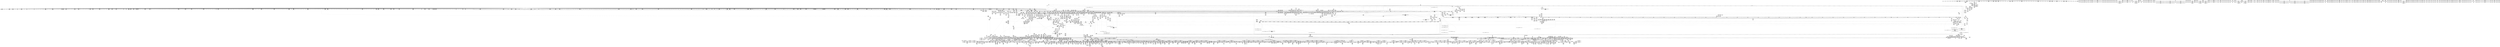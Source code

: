 digraph {
	CE0x63a8b00 [shape=record,shape=Mrecord,label="{CE0x63a8b00|0:_i8*,_array:_GCRE_tomoyo_mac_keywords_external_constant_42_x_i8*_:_elem_3::|security/tomoyo/file.c,181}"]
	CE0x64c3870 [shape=record,shape=Mrecord,label="{CE0x64c3870|i64_15|*Constant*|*SummSink*}"]
	CE0x6539e60 [shape=record,shape=Mrecord,label="{CE0x6539e60|tomoyo_init_request_info:_profile2|security/tomoyo/util.c,1007}"]
	CE0x7bdc510 [shape=record,shape=Mrecord,label="{CE0x7bdc510|0:_i16,_:_CRE_252,253_}"]
	CE0x5552610 [shape=record,shape=Mrecord,label="{CE0x5552610|0:_i16,_:_CRE_40,48_|*MultipleSource*|security/tomoyo/file.c,912|security/tomoyo/file.c,912|security/tomoyo/file.c,912}"]
	CE0x6202d90 [shape=record,shape=Mrecord,label="{CE0x6202d90|i64*_getelementptr_inbounds_(_4_x_i64_,_4_x_i64_*___llvm_gcov_ctr24,_i64_0,_i64_3)|*Constant*}"]
	CE0x7a96ae0 [shape=record,shape=Mrecord,label="{CE0x7a96ae0|%struct.tomoyo_domain_info*_null|*Constant*|*SummSource*}"]
	CE0x7d74220 [shape=record,shape=Mrecord,label="{CE0x7d74220|i8*_undef|*Constant*|*SummSource*}"]
	CE0x6319990 [shape=record,shape=Mrecord,label="{CE0x6319990|i64*_null|*Constant*}"]
	CE0x54876f0 [shape=record,shape=Mrecord,label="{CE0x54876f0|tomoyo_add_slash:_tmp|*SummSink*}"]
	CE0x61c9380 [shape=record,shape=Mrecord,label="{CE0x61c9380|_call_void_mcount()_#3}"]
	CE0x611aaf0 [shape=record,shape=Mrecord,label="{CE0x611aaf0|0:_%struct.tomoyo_obj_info*,_24:_%struct.tomoyo_path_info*,_32:_%struct.tomoyo_path_info*,_40:_i8,_72:_i8,_76:_i8,_:_SCMRE_24,25_}"]
	CE0x62364e0 [shape=record,shape=Mrecord,label="{CE0x62364e0|tomoyo_init_request_info:_mode5|security/tomoyo/util.c,1011|*SummSink*}"]
	CE0x7d40ff0 [shape=record,shape=Mrecord,label="{CE0x7d40ff0|i32_0|*Constant*}"]
	CE0x79f00a0 [shape=record,shape=Mrecord,label="{CE0x79f00a0|tomoyo_get_mode:_if.then2}"]
	CE0x656d620 [shape=record,shape=Mrecord,label="{CE0x656d620|i32_1|*Constant*}"]
	CE0x55f8e50 [shape=record,shape=Mrecord,label="{CE0x55f8e50|VOIDTB_TE:_CE_214,215_}"]
	CE0x54d84c0 [shape=record,shape=Mrecord,label="{CE0x54d84c0|tomoyo_get_mode:_tmp4|security/tomoyo/util.c,978|*SummSource*}"]
	CE0x63a90b0 [shape=record,shape=Mrecord,label="{CE0x63a90b0|tomoyo_get_mode:_bb}"]
	CE0x6521380 [shape=record,shape=Mrecord,label="{CE0x6521380|COLLAPSED:_GCMRE_.str2_private_unnamed_addr_constant_2_x_i8_c_/_00_,_align_1:_elem_0:default:}"]
	CE0x5506950 [shape=record,shape=Mrecord,label="{CE0x5506950|GLOBAL:_tomoyo_add_slash|*Constant*|*SummSource*}"]
	CE0x46ca2e0 [shape=record,shape=Mrecord,label="{CE0x46ca2e0|tomoyo_audit_path2_log:_tmp9|security/tomoyo/file.c,184|*SummSink*}"]
	CE0x7d21050 [shape=record,shape=Mrecord,label="{CE0x7d21050|0:_i16,_:_CRE_200,201_}"]
	CE0x60d19d0 [shape=record,shape=Mrecord,label="{CE0x60d19d0|tomoyo_const_part_length:_incdec.ptr10|security/tomoyo/util.c,640|*SummSource*}"]
	CE0x7cd4e90 [shape=record,shape=Mrecord,label="{CE0x7cd4e90|0:_i16,_:_CRE_184,185_}"]
	CE0x7b95930 [shape=record,shape=Mrecord,label="{CE0x7b95930|i64**_getelementptr_inbounds_(_3_x_i64*_,_3_x_i64*_*___llvm_gcda_edge_table14,_i64_0,_i64_0)|*Constant*|*SummSource*}"]
	CE0x62031a0 [shape=record,shape=Mrecord,label="{CE0x62031a0|tomoyo_const_part_length:_tmp6|security/tomoyo/util.c,625|*SummSink*}"]
	CE0x6204170 [shape=record,shape=Mrecord,label="{CE0x6204170|tomoyo_path2_perm:_path224|security/tomoyo/file.c,924|*SummSource*}"]
	CE0x55f70a0 [shape=record,shape=Mrecord,label="{CE0x55f70a0|tomoyo_fill_path_info:_tmp|*SummSink*}"]
	CE0x4670190 [shape=record,shape=Mrecord,label="{CE0x4670190|0:_i16,_:_CRE_883,884_}"]
	CE0x657be10 [shape=record,shape=Mrecord,label="{CE0x657be10|tomoyo_path2_perm:_name3|security/tomoyo/file.c,902|*SummSink*}"]
	CE0x529df20 [shape=record,shape=Mrecord,label="{CE0x529df20|i64*_getelementptr_inbounds_(_31_x_i64_,_31_x_i64_*___llvm_gcov_ctr43150,_i64_0,_i64_3)|*Constant*}"]
	CE0x61834b0 [shape=record,shape=Mrecord,label="{CE0x61834b0|tomoyo_path2_perm:_retval.0|*SummSource*}"]
	CE0x7d21af0 [shape=record,shape=Mrecord,label="{CE0x7d21af0|0:_i16,_:_CRE_212,216_|*MultipleSource*|security/tomoyo/file.c,912|security/tomoyo/file.c,912|security/tomoyo/file.c,912}"]
	CE0x620e160 [shape=record,shape=Mrecord,label="{CE0x620e160|tomoyo_const_part_length:_while.end}"]
	CE0x60cc110 [shape=record,shape=Mrecord,label="{CE0x60cc110|tomoyo_fill_path_info:_conv7|security/tomoyo/util.c,668|*SummSource*}"]
	CE0x7d02d60 [shape=record,shape=Mrecord,label="{CE0x7d02d60|rcu_lock_release:_tmp2|*SummSource*}"]
	CE0x46ca5b0 [shape=record,shape=Mrecord,label="{CE0x46ca5b0|tomoyo_audit_path2_log:_name7|security/tomoyo/file.c,184|*SummSink*}"]
	CE0x61a7360 [shape=record,shape=Mrecord,label="{CE0x61a7360|0:_%struct.tomoyo_obj_info*,_24:_%struct.tomoyo_path_info*,_32:_%struct.tomoyo_path_info*,_40:_i8,_72:_i8,_76:_i8,_:_SCMRE_51,52_}"]
	CE0x7d03a60 [shape=record,shape=Mrecord,label="{CE0x7d03a60|0:_i32,_:_GCMR___llvm_gcov_global_state_pred45_internal_unnamed_addr_global_i32_-1:_elem_0:default:}"]
	CE0x6414910 [shape=record,shape=Mrecord,label="{CE0x6414910|i32_4|*Constant*|*SummSink*}"]
	CE0x7d68b60 [shape=record,shape=Mrecord,label="{CE0x7d68b60|tomoyo_init_request_info:_tmp1}"]
	CE0x5fb8750 [shape=record,shape=Mrecord,label="{CE0x5fb8750|tomoyo_get_realpath:_tmp12|security/tomoyo/file.c,156|*SummSource*}"]
	CE0x450b4d0 [shape=record,shape=Mrecord,label="{CE0x450b4d0|tomoyo_audit_path2_log:_tmp4|security/tomoyo/file.c,182}"]
	CE0x4856830 [shape=record,shape=Mrecord,label="{CE0x4856830|_call_void_mcount()_#3}"]
	CE0x7a99ce0 [shape=record,shape=Mrecord,label="{CE0x7a99ce0|VOIDTB_TE:_CE_222,223_}"]
	CE0x612edb0 [shape=record,shape=Mrecord,label="{CE0x612edb0|0:_i16,_:_CRE_258,259_}"]
	CE0x64a3940 [shape=record,shape=Mrecord,label="{CE0x64a3940|tomoyo_const_part_length:_tmp24|security/tomoyo/util.c,640|*SummSource*}"]
	CE0x463a600 [shape=record,shape=Mrecord,label="{CE0x463a600|tomoyo_get_mode:_conv5|security/tomoyo/util.c,983|*SummSink*}"]
	CE0x7d57cf0 [shape=record,shape=Mrecord,label="{CE0x7d57cf0|0:_%struct.tomoyo_obj_info*,_24:_%struct.tomoyo_path_info*,_32:_%struct.tomoyo_path_info*,_40:_i8,_72:_i8,_76:_i8,_:_SCMRE_43,44_}"]
	CE0x7bb4b30 [shape=record,shape=Mrecord,label="{CE0x7bb4b30|tomoyo_path2_perm:_tmp45|security/tomoyo/file.c,920|*SummSink*}"]
	CE0x471f470 [shape=record,shape=Mrecord,label="{CE0x471f470|get_current:_entry|*SummSink*}"]
	CE0x466f910 [shape=record,shape=Mrecord,label="{CE0x466f910|0:_i16,_:_CRE_875,876_}"]
	CE0x53e9440 [shape=record,shape=Mrecord,label="{CE0x53e9440|0:_%struct.vfsmount*,_:_CRE_8,16_|*MultipleSource*|Function::tomoyo_path_rename&Arg::new_parent::|security/tomoyo/tomoyo.c,299}"]
	CE0x7a95c60 [shape=record,shape=Mrecord,label="{CE0x7a95c60|tomoyo_get_mode:_if.then13|*SummSource*}"]
	CE0x652ba20 [shape=record,shape=Mrecord,label="{CE0x652ba20|GLOBAL:_lock_acquire|*Constant*|*SummSource*}"]
	CE0x7a27640 [shape=record,shape=Mrecord,label="{CE0x7a27640|i32_8|*Constant*|*SummSource*}"]
	CE0x7be74b0 [shape=record,shape=Mrecord,label="{CE0x7be74b0|tomoyo_path2_perm:_tmp|*SummSink*}"]
	CE0x606fbb0 [shape=record,shape=Mrecord,label="{CE0x606fbb0|tomoyo_fill_path_info:_conv3|security/tomoyo/util.c,666|*SummSink*}"]
	CE0x6127420 [shape=record,shape=Mrecord,label="{CE0x6127420|_call_void_lock_acquire(%struct.lockdep_map*_%map,_i32_0,_i32_0,_i32_2,_i32_0,_%struct.lockdep_map*_null,_i64_ptrtoint_(i8*_blockaddress(_rcu_lock_acquire,_%__here)_to_i64))_#9,_!dbg_!38907|include/linux/rcupdate.h,418}"]
	CE0x7bcd690 [shape=record,shape=Mrecord,label="{CE0x7bcd690|0:_i16,_:_CRE_188,189_}"]
	CE0x463a430 [shape=record,shape=Mrecord,label="{CE0x463a430|tomoyo_get_mode:_conv5|security/tomoyo/util.c,983}"]
	CE0x54e5de0 [shape=record,shape=Mrecord,label="{CE0x54e5de0|tomoyo_fill_path_info:_tmp1|*SummSink*}"]
	CE0x60c8120 [shape=record,shape=Mrecord,label="{CE0x60c8120|0:_i16,_:_CRE_569,570_}"]
	CE0x610b160 [shape=record,shape=Mrecord,label="{CE0x610b160|0:_i16,_:_CRE_233,234_}"]
	CE0x7b66b10 [shape=record,shape=Mrecord,label="{CE0x7b66b10|104:_%struct.inode*,_:_CRE_167,168_}"]
	CE0x7a4e060 [shape=record,shape=Mrecord,label="{CE0x7a4e060|%struct.inode*_null|*Constant*|*SummSource*}"]
	CE0x53d89b0 [shape=record,shape=Mrecord,label="{CE0x53d89b0|tomoyo_init_request_info:_type|security/tomoyo/util.c,1009|*SummSink*}"]
	CE0x6345410 [shape=record,shape=Mrecord,label="{CE0x6345410|_call_void_mcount()_#3|*SummSource*}"]
	CE0x7bdc2f0 [shape=record,shape=Mrecord,label="{CE0x7bdc2f0|0:_i16,_:_CRE_250,251_}"]
	CE0x52eecc0 [shape=record,shape=Mrecord,label="{CE0x52eecc0|tomoyo_fill_path_info:_tmp3|security/tomoyo/util.c,667|*SummSink*}"]
	CE0x7d5ada0 [shape=record,shape=Mrecord,label="{CE0x7d5ada0|GLOBAL:_tomoyo_ss|Global_var:tomoyo_ss|*SummSink*}"]
	CE0x523e660 [shape=record,shape=Mrecord,label="{CE0x523e660|tomoyo_init_request_info:_tmp}"]
	CE0x65a4910 [shape=record,shape=Mrecord,label="{CE0x65a4910|tomoyo_audit_path2_log:_idxprom1|security/tomoyo/file.c,181}"]
	CE0x6049870 [shape=record,shape=Mrecord,label="{CE0x6049870|tomoyo_path2_perm:_tmp61|security/tomoyo/file.c,934|*SummSource*}"]
	CE0x63ceeb0 [shape=record,shape=Mrecord,label="{CE0x63ceeb0|0:_%struct.tomoyo_obj_info*,_24:_%struct.tomoyo_path_info*,_32:_%struct.tomoyo_path_info*,_40:_i8,_72:_i8,_76:_i8,_:_SCMRE_77,78_|*MultipleSource*|security/tomoyo/file.c, 891|security/tomoyo/file.c,891|security/tomoyo/file.c,920|Function::tomoyo_init_request_info&Arg::r::}"]
	CE0x7d00d30 [shape=record,shape=Mrecord,label="{CE0x7d00d30|0:_i16,_:_CRE_163,164_}"]
	CE0x61c6fe0 [shape=record,shape=Mrecord,label="{CE0x61c6fe0|tomoyo_fill_path_info:_call2|security/tomoyo/util.c,666|*SummSink*}"]
	CE0x529a0a0 [shape=record,shape=Mrecord,label="{CE0x529a0a0|tomoyo_domain:_if.then|*SummSink*}"]
	CE0x632b400 [shape=record,shape=Mrecord,label="{CE0x632b400|tomoyo_const_part_length:_if.end6|*SummSource*}"]
	CE0x7a37630 [shape=record,shape=Mrecord,label="{CE0x7a37630|VOIDTB_TE:_CE_146,147_}"]
	CE0x7b72bf0 [shape=record,shape=Mrecord,label="{CE0x7b72bf0|i64_18|*Constant*|*SummSink*}"]
	CE0x610af50 [shape=record,shape=Mrecord,label="{CE0x610af50|0:_i16,_:_CRE_224,232_|*MultipleSource*|security/tomoyo/file.c,912|security/tomoyo/file.c,912|security/tomoyo/file.c,912}"]
	CE0x7059430 [shape=record,shape=Mrecord,label="{CE0x7059430|0:_i8,_array:_GCRE_tomoyo_index2category_constant_39_x_i8_c_00_00_00_00_00_00_00_00_00_00_00_00_00_00_00_00_00_00_00_00_00_00_00_01_01_01_01_01_01_01_01_01_01_01_01_01_01_01_02_,_align_16:_elem_22::|security/tomoyo/util.c,983}"]
	CE0x7a942e0 [shape=record,shape=Mrecord,label="{CE0x7a942e0|tomoyo_path2_perm:_tmp56|security/tomoyo/file.c,933|*SummSink*}"]
	CE0x6647a30 [shape=record,shape=Mrecord,label="{CE0x6647a30|tomoyo_get_mode:_tmp10|security/tomoyo/util.c,982}"]
	CE0x7a03000 [shape=record,shape=Mrecord,label="{CE0x7a03000|tomoyo_add_slash:_tmp6|security/tomoyo/file.c,131|*SummSink*}"]
	CE0x51b59f0 [shape=record,shape=Mrecord,label="{CE0x51b59f0|tomoyo_domain:_tmp17|security/tomoyo/common.h,1205|*SummSink*}"]
	CE0x4613220 [shape=record,shape=Mrecord,label="{CE0x4613220|tomoyo_audit_path2_log:_filename1|security/tomoyo/file.c,183|*SummSink*}"]
	CE0x66372d0 [shape=record,shape=Mrecord,label="{CE0x66372d0|0:_i16,_:_CRE_156,157_}"]
	CE0x53bdb30 [shape=record,shape=Mrecord,label="{CE0x53bdb30|tomoyo_path2_perm:_cmp31|security/tomoyo/file.c,933}"]
	CE0x638db50 [shape=record,shape=Mrecord,label="{CE0x638db50|_ret_i32_%call,_!dbg_!38907|include/linux/srcu.h,223}"]
	CE0x7a95a10 [shape=record,shape=Mrecord,label="{CE0x7a95a10|tomoyo_domain:_tmp23|security/tomoyo/common.h,1205}"]
	CE0x628f990 [shape=record,shape=Mrecord,label="{CE0x628f990|i64*_getelementptr_inbounds_(_2_x_i64_,_2_x_i64_*___llvm_gcov_ctr32,_i64_0,_i64_0)|*Constant*|*SummSource*}"]
	CE0x6445ec0 [shape=record,shape=Mrecord,label="{CE0x6445ec0|tomoyo_path2_perm:_if.end8|*SummSink*}"]
	CE0x52c0b50 [shape=record,shape=Mrecord,label="{CE0x52c0b50|_call_void_mcount()_#3}"]
	CE0x638b930 [shape=record,shape=Mrecord,label="{CE0x638b930|104:_%struct.inode*,_:_CRE_208,209_}"]
	CE0x4600f60 [shape=record,shape=Mrecord,label="{CE0x4600f60|i32_39|*Constant*}"]
	CE0x524f160 [shape=record,shape=Mrecord,label="{CE0x524f160|0:_i16,_:_CRE_579,580_}"]
	CE0x7b56190 [shape=record,shape=Mrecord,label="{CE0x7b56190|i64*_getelementptr_inbounds_(_30_x_i64_,_30_x_i64_*___llvm_gcov_ctr13,_i64_0,_i64_24)|*Constant*|*SummSource*}"]
	CE0x4714600 [shape=record,shape=Mrecord,label="{CE0x4714600|tomoyo_const_part_length:_cmp15|security/tomoyo/util.c,641|*SummSource*}"]
	CE0x5288720 [shape=record,shape=Mrecord,label="{CE0x5288720|i64*_getelementptr_inbounds_(_4_x_i64_,_4_x_i64_*___llvm_gcov_ctr33,_i64_0,_i64_0)|*Constant*}"]
	CE0x4681840 [shape=record,shape=Mrecord,label="{CE0x4681840|0:_i16,_:_CRE_891,892_}"]
	CE0x6539fc0 [shape=record,shape=Mrecord,label="{CE0x6539fc0|tomoyo_path2_perm:_do.body|*SummSink*}"]
	CE0x6172a50 [shape=record,shape=Mrecord,label="{CE0x6172a50|tomoyo_path2_perm:_tmp38|security/tomoyo/file.c,913|*SummSink*}"]
	CE0x64038f0 [shape=record,shape=Mrecord,label="{CE0x64038f0|tomoyo_read_unlock:_idx|Function::tomoyo_read_unlock&Arg::idx::|*SummSource*}"]
	CE0x466fb30 [shape=record,shape=Mrecord,label="{CE0x466fb30|0:_i16,_:_CRE_877,878_}"]
	CE0x621cac0 [shape=record,shape=Mrecord,label="{CE0x621cac0|tomoyo_get_mode:_profile|Function::tomoyo_get_mode&Arg::profile::}"]
	CE0x60fab80 [shape=record,shape=Mrecord,label="{CE0x60fab80|rcu_lock_acquire:_entry|*SummSink*}"]
	CE0x54ce970 [shape=record,shape=Mrecord,label="{CE0x54ce970|tomoyo_domain:_tmp9|security/tomoyo/common.h,1205|*SummSink*}"]
	CE0x7a92860 [shape=record,shape=Mrecord,label="{CE0x7a92860|tomoyo_fill_path_info:_conv|security/tomoyo/util.c,664|*SummSink*}"]
	CE0x7ab3fa0 [shape=record,shape=Mrecord,label="{CE0x7ab3fa0|rcu_lock_acquire:_indirectgoto|*SummSource*}"]
	CE0x7af8e20 [shape=record,shape=Mrecord,label="{CE0x7af8e20|tomoyo_init_request_info:_tmp2|security/tomoyo/util.c,1003|*SummSink*}"]
	CE0x70612e0 [shape=record,shape=Mrecord,label="{CE0x70612e0|tomoyo_get_realpath:_if.then|*SummSource*}"]
	CE0x79efc60 [shape=record,shape=Mrecord,label="{CE0x79efc60|tomoyo_fill_path_info:_tmp5|security/tomoyo/util.c,667|*SummSource*}"]
	CE0x6128460 [shape=record,shape=Mrecord,label="{CE0x6128460|tomoyo_const_part_length:_if.then27|*SummSink*}"]
	CE0x45f66a0 [shape=record,shape=Mrecord,label="{CE0x45f66a0|_call_void_srcu_read_unlock(%struct.srcu_struct*_tomoyo_ss,_i32_%idx)_#9,_!dbg_!38903|security/tomoyo/common.h,1109}"]
	CE0x5346e20 [shape=record,shape=Mrecord,label="{CE0x5346e20|tomoyo_path2_perm:_filename2|security/tomoyo/file.c,924|*SummSource*}"]
	CE0x54e6730 [shape=record,shape=Mrecord,label="{CE0x54e6730|tomoyo_get_mode:_tobool|security/tomoyo/util.c,978}"]
	CE0x535e800 [shape=record,shape=Mrecord,label="{CE0x535e800|_call_void_tomoyo_check_acl(%struct.tomoyo_request_info*_%r,_i1_(%struct.tomoyo_request_info*,_%struct.tomoyo_acl_info*)*_tomoyo_check_path2_acl)_#9,_!dbg_!38971|security/tomoyo/file.c,926}"]
	CE0x53343a0 [shape=record,shape=Mrecord,label="{CE0x53343a0|tomoyo_path2_perm:_tmp58|security/tomoyo/file.c,933}"]
	CE0x7d692d0 [shape=record,shape=Mrecord,label="{CE0x7d692d0|i64**_getelementptr_inbounds_(_3_x_i64*_,_3_x_i64*_*___llvm_gcda_edge_table14,_i64_0,_i64_1)|*Constant*}"]
	CE0x60bc3c0 [shape=record,shape=Mrecord,label="{CE0x60bc3c0|_call_void_mcount()_#3}"]
	CE0x6372b90 [shape=record,shape=Mrecord,label="{CE0x6372b90|104:_%struct.inode*,_:_CRE_191,192_}"]
	CE0x6244d40 [shape=record,shape=Mrecord,label="{CE0x6244d40|tomoyo_fill_path_info:_tmp4|security/tomoyo/util.c,667}"]
	CE0x7a5d2b0 [shape=record,shape=Mrecord,label="{CE0x7a5d2b0|_ret_void,_!dbg_!38908|include/linux/rcupdate.h,424|*SummSink*}"]
	CE0x7bbfc10 [shape=record,shape=Mrecord,label="{CE0x7bbfc10|tomoyo_const_part_length:_tmp9|security/tomoyo/util.c,626}"]
	CE0x661df60 [shape=record,shape=Mrecord,label="{CE0x661df60|tomoyo_const_part_length:_tmp22|security/tomoyo/util.c,634}"]
	CE0x661e7f0 [shape=record,shape=Mrecord,label="{CE0x661e7f0|tomoyo_add_slash:_tmp7|security/tomoyo/file.c,132}"]
	CE0x64cc780 [shape=record,shape=Mrecord,label="{CE0x64cc780|tomoyo_get_realpath:_name1|security/tomoyo/file.c,151|*SummSink*}"]
	CE0x65f03e0 [shape=record,shape=Mrecord,label="{CE0x65f03e0|i64*_getelementptr_inbounds_(_6_x_i64_,_6_x_i64_*___llvm_gcov_ctr25,_i64_0,_i64_4)|*Constant*|*SummSink*}"]
	CE0x7a02600 [shape=record,shape=Mrecord,label="{CE0x7a02600|i64*_getelementptr_inbounds_(_6_x_i64_,_6_x_i64_*___llvm_gcov_ctr26,_i64_0,_i64_3)|*Constant*|*SummSource*}"]
	CE0x6402840 [shape=record,shape=Mrecord,label="{CE0x6402840|i64_1|*Constant*}"]
	CE0x7cec180 [shape=record,shape=Mrecord,label="{CE0x7cec180|tomoyo_const_part_length:_cmp25|security/tomoyo/util.c,644|*SummSink*}"]
	CE0x52956e0 [shape=record,shape=Mrecord,label="{CE0x52956e0|0:_i16,_:_CRE_561,562_}"]
	CE0x60bb890 [shape=record,shape=Mrecord,label="{CE0x60bb890|VOIDTB_TE:_CE_72,80_|Function::tomoyo_path_rename&Arg::new_dentry::}"]
	CE0x6319710 [shape=record,shape=Mrecord,label="{CE0x6319710|__llvm_gcov_indirect_counter_increment:_tmp|*SummSource*}"]
	CE0x4668880 [shape=record,shape=Mrecord,label="{CE0x4668880|0:_i16,_:_CRE_840,848_|*MultipleSource*|security/tomoyo/file.c,912|security/tomoyo/file.c,912|security/tomoyo/file.c,912}"]
	CE0x65b7060 [shape=record,shape=Mrecord,label="{CE0x65b7060|i64_16|*Constant*|*SummSource*}"]
	CE0x55f9070 [shape=record,shape=Mrecord,label="{CE0x55f9070|VOIDTB_TE:_CE_216,217_}"]
	CE0x7a999b0 [shape=record,shape=Mrecord,label="{CE0x7a999b0|VOIDTB_TE:_CE_219,220_}"]
	CE0x611b630 [shape=record,shape=Mrecord,label="{CE0x611b630|0:_%struct.tomoyo_obj_info*,_24:_%struct.tomoyo_path_info*,_32:_%struct.tomoyo_path_info*,_40:_i8,_72:_i8,_76:_i8,_:_SCMRE_26,27_}"]
	CE0x6226010 [shape=record,shape=Mrecord,label="{CE0x6226010|tomoyo_get_mode:_ns|Function::tomoyo_get_mode&Arg::ns::}"]
	CE0x5298830 [shape=record,shape=Mrecord,label="{CE0x5298830|i64*_getelementptr_inbounds_(_30_x_i64_,_30_x_i64_*___llvm_gcov_ctr13,_i64_0,_i64_28)|*Constant*|*SummSource*}"]
	CE0x53bf540 [shape=record,shape=Mrecord,label="{CE0x53bf540|rcu_lock_acquire:_tmp|*SummSink*}"]
	CE0x60fa560 [shape=record,shape=Mrecord,label="{CE0x60fa560|tomoyo_fill_path_info:_land.end|*SummSource*}"]
	CE0x639c700 [shape=record,shape=Mrecord,label="{CE0x639c700|VOIDTB_TE:_CE_189,190_}"]
	CE0x46c9fc0 [shape=record,shape=Mrecord,label="{CE0x46c9fc0|tomoyo_audit_path2_log:_tmp9|security/tomoyo/file.c,184}"]
	CE0x60fcc00 [shape=record,shape=Mrecord,label="{CE0x60fcc00|tomoyo_path2_perm:_if.then15}"]
	CE0x5442cb0 [shape=record,shape=Mrecord,label="{CE0x5442cb0|tomoyo_domain:_if.end|*SummSource*}"]
	CE0x613d6a0 [shape=record,shape=Mrecord,label="{CE0x613d6a0|i64*_getelementptr_inbounds_(_6_x_i64_,_6_x_i64_*___llvm_gcov_ctr25,_i64_0,_i64_3)|*Constant*}"]
	CE0x61e5370 [shape=record,shape=Mrecord,label="{CE0x61e5370|tomoyo_path2_perm:_tmp36|security/tomoyo/file.c,912|*SummSource*}"]
	CE0x7a37cf0 [shape=record,shape=Mrecord,label="{CE0x7a37cf0|tomoyo_const_part_length:_incdec.ptr10|security/tomoyo/util.c,640}"]
	CE0x6242310 [shape=record,shape=Mrecord,label="{CE0x6242310|VOIDTB_TE:_CE_166,167_}"]
	CE0x648b3d0 [shape=record,shape=Mrecord,label="{CE0x648b3d0|0:_%struct.tomoyo_obj_info*,_24:_%struct.tomoyo_path_info*,_32:_%struct.tomoyo_path_info*,_40:_i8,_72:_i8,_76:_i8,_:_SCMRE_58,59_}"]
	CE0x6203080 [shape=record,shape=Mrecord,label="{CE0x6203080|i64*_getelementptr_inbounds_(_31_x_i64_,_31_x_i64_*___llvm_gcov_ctr43150,_i64_0,_i64_3)|*Constant*|*SummSource*}"]
	CE0x6405a20 [shape=record,shape=Mrecord,label="{CE0x6405a20|128:_i8*,_1208:_%struct.file*,_:_CMRE_4,5_}"]
	CE0x6197f70 [shape=record,shape=Mrecord,label="{CE0x6197f70|tomoyo_path_rename:_call|security/tomoyo/tomoyo.c,300|*SummSource*}"]
	CE0x4613010 [shape=record,shape=Mrecord,label="{CE0x4613010|tomoyo_audit_path2_log:_filename1|security/tomoyo/file.c,183}"]
	CE0x54ae5f0 [shape=record,shape=Mrecord,label="{CE0x54ae5f0|tomoyo_const_part_length:_tmp18|security/tomoyo/util.c,627|*SummSink*}"]
	CE0x7bbf570 [shape=record,shape=Mrecord,label="{CE0x7bbf570|rcu_lock_acquire:_tmp2|*SummSource*}"]
	CE0x64015d0 [shape=record,shape=Mrecord,label="{CE0x64015d0|0:_i16,_:_CRE_602,603_}"]
	CE0x6127af0 [shape=record,shape=Mrecord,label="{CE0x6127af0|tomoyo_const_part_length:_add29|security/tomoyo/util.c,646|*SummSource*}"]
	CE0x53b3b30 [shape=record,shape=Mrecord,label="{CE0x53b3b30|i32_9|*Constant*}"]
	CE0x61d3090 [shape=record,shape=Mrecord,label="{CE0x61d3090|i8*_undef|*Constant*}"]
	CE0x6485040 [shape=record,shape=Mrecord,label="{CE0x6485040|0:_%struct.tomoyo_obj_info*,_24:_%struct.tomoyo_path_info*,_32:_%struct.tomoyo_path_info*,_40:_i8,_72:_i8,_76:_i8,_:_SCMRE_72,73_|*MultipleSource*|security/tomoyo/file.c, 891|security/tomoyo/file.c,891|security/tomoyo/file.c,920|Function::tomoyo_init_request_info&Arg::r::}"]
	CE0x64e6610 [shape=record,shape=Mrecord,label="{CE0x64e6610|tomoyo_const_part_length:_tmp25|security/tomoyo/util.c,641|*SummSource*}"]
	CE0x7d132e0 [shape=record,shape=Mrecord,label="{CE0x7d132e0|0:_i8*,_array:_GCRE_tomoyo_mac_keywords_external_constant_42_x_i8*_:_elem_35::|security/tomoyo/file.c,181}"]
	CE0x53bfec0 [shape=record,shape=Mrecord,label="{CE0x53bfec0|tomoyo_const_part_length:_filename.addr.0}"]
	CE0x529e770 [shape=record,shape=Mrecord,label="{CE0x529e770|rcu_lock_acquire:_tmp}"]
	CE0x649bb20 [shape=record,shape=Mrecord,label="{CE0x649bb20|tomoyo_init_request_info:_if.then}"]
	CE0x6562700 [shape=record,shape=Mrecord,label="{CE0x6562700|tomoyo_get_mode:_config|security/tomoyo/util.c,981|*SummSink*}"]
	CE0x45f72a0 [shape=record,shape=Mrecord,label="{CE0x45f72a0|tomoyo_audit_path2_log:_tmp|*SummSource*}"]
	CE0x65b7630 [shape=record,shape=Mrecord,label="{CE0x65b7630|tomoyo_path2_perm:_cmp|security/tomoyo/file.c,899}"]
	CE0x45339e0 [shape=record,shape=Mrecord,label="{CE0x45339e0|GLOBAL:_tomoyo_read_unlock|*Constant*}"]
	CE0x4420b40 [shape=record,shape=Mrecord,label="{CE0x4420b40|tomoyo_fill_path_info:_arrayidx|security/tomoyo/util.c,667}"]
	CE0x655f010 [shape=record,shape=Mrecord,label="{CE0x655f010|i64*_getelementptr_inbounds_(_31_x_i64_,_31_x_i64_*___llvm_gcov_ctr43150,_i64_0,_i64_26)|*Constant*}"]
	CE0x7a5cd80 [shape=record,shape=Mrecord,label="{CE0x7a5cd80|i64*_getelementptr_inbounds_(_5_x_i64_,_5_x_i64_*___llvm_gcov_ctr28130,_i64_0,_i64_3)|*Constant*|*SummSource*}"]
	CE0x7d41120 [shape=record,shape=Mrecord,label="{CE0x7d41120|i32_2|*Constant*}"]
	CE0x6623c20 [shape=record,shape=Mrecord,label="{CE0x6623c20|tomoyo_add_slash:_bb|*SummSource*}"]
	CE0x4696c40 [shape=record,shape=Mrecord,label="{CE0x4696c40|0:_i16,_:_CRE_913,914_}"]
	CE0x661dd90 [shape=record,shape=Mrecord,label="{CE0x661dd90|i64**_getelementptr_inbounds_(_3_x_i64*_,_3_x_i64*_*___llvm_gcda_edge_table44,_i64_0,_i64_1)|*Constant*|*SummSource*}"]
	CE0x60bb9a0 [shape=record,shape=Mrecord,label="{CE0x60bb9a0|VOIDTB_TE:_CE_80,88_|Function::tomoyo_path_rename&Arg::new_dentry::}"]
	CE0x54d8210 [shape=record,shape=Mrecord,label="{CE0x54d8210|srcu_read_lock:_tmp3|*SummSource*}"]
	CE0x7b1bf10 [shape=record,shape=Mrecord,label="{CE0x7b1bf10|i64*_getelementptr_inbounds_(_30_x_i64_,_30_x_i64_*___llvm_gcov_ctr13,_i64_0,_i64_24)|*Constant*}"]
	CE0x7a2c6a0 [shape=record,shape=Mrecord,label="{CE0x7a2c6a0|tomoyo_const_part_length:_tmp41|security/tomoyo/util.c,644|*SummSink*}"]
	CE0x7060710 [shape=record,shape=Mrecord,label="{CE0x7060710|tomoyo_add_slash:_tobool|security/tomoyo/file.c,131|*SummSource*}"]
	CE0x6054cc0 [shape=record,shape=Mrecord,label="{CE0x6054cc0|tomoyo_init_request_info:_entry}"]
	CE0x623c170 [shape=record,shape=Mrecord,label="{CE0x623c170|i8*_getelementptr_inbounds_(_25_x_i8_,_25_x_i8_*_.str12,_i32_0,_i32_0)|*Constant*|*SummSink*}"]
	CE0x6189c70 [shape=record,shape=Mrecord,label="{CE0x6189c70|rcu_lock_release:_tmp6|*SummSink*}"]
	CE0x4696090 [shape=record,shape=Mrecord,label="{CE0x4696090|0:_i16,_:_CRE_902,903_}"]
	CE0x46966f0 [shape=record,shape=Mrecord,label="{CE0x46966f0|0:_i16,_:_CRE_908,909_}"]
	CE0x6372f20 [shape=record,shape=Mrecord,label="{CE0x6372f20|104:_%struct.inode*,_:_CRE_194,195_}"]
	CE0x65b7940 [shape=record,shape=Mrecord,label="{CE0x65b7940|i64_2|*Constant*|*SummSource*}"]
	CE0x6173190 [shape=record,shape=Mrecord,label="{CE0x6173190|_call_void___llvm_gcov_indirect_counter_increment(i32*___llvm_gcov_global_state_pred15,_i64**_getelementptr_inbounds_(_3_x_i64*_,_3_x_i64*_*___llvm_gcda_edge_table14,_i64_0,_i64_2)),_!dbg_!38951|security/tomoyo/file.c,916|*SummSource*}"]
	CE0x531dc40 [shape=record,shape=Mrecord,label="{CE0x531dc40|tomoyo_path2_perm:_call25|security/tomoyo/file.c,927|*SummSource*}"]
	CE0x6287ea0 [shape=record,shape=Mrecord,label="{CE0x6287ea0|i64*_getelementptr_inbounds_(_2_x_i64_,_2_x_i64_*___llvm_gcov_ctr39,_i64_0,_i64_0)|*Constant*|*SummSource*}"]
	CE0x610b7f0 [shape=record,shape=Mrecord,label="{CE0x610b7f0|0:_i16,_:_CRE_242,243_}"]
	CE0x618e610 [shape=record,shape=Mrecord,label="{CE0x618e610|104:_%struct.inode*,_:_CRE_180,181_}"]
	CE0x6647b80 [shape=record,shape=Mrecord,label="{CE0x6647b80|tomoyo_get_mode:_tmp10|security/tomoyo/util.c,982|*SummSource*}"]
	CE0x7b09fc0 [shape=record,shape=Mrecord,label="{CE0x7b09fc0|0:_i16,_:_CRE_504,505_}"]
	CE0x542e590 [shape=record,shape=Mrecord,label="{CE0x542e590|VOIDTB_TE:_CE_186,187_}"]
	CE0x45ccba0 [shape=record,shape=Mrecord,label="{CE0x45ccba0|0:_i16,_:_CRE_618,619_}"]
	CE0x7bf35f0 [shape=record,shape=Mrecord,label="{CE0x7bf35f0|tomoyo_const_part_length:_tmp38|security/tomoyo/util.c,644}"]
	CE0x535e8f0 [shape=record,shape=Mrecord,label="{CE0x535e8f0|tomoyo_path2_perm:_tmp47|security/tomoyo/file.c,926}"]
	CE0x648b870 [shape=record,shape=Mrecord,label="{CE0x648b870|0:_%struct.tomoyo_obj_info*,_24:_%struct.tomoyo_path_info*,_32:_%struct.tomoyo_path_info*,_40:_i8,_72:_i8,_76:_i8,_:_SCMRE_60,61_}"]
	CE0x7a56ae0 [shape=record,shape=Mrecord,label="{CE0x7a56ae0|tomoyo_read_lock:_tmp1}"]
	CE0x54ba020 [shape=record,shape=Mrecord,label="{CE0x54ba020|_call_void_mcount()_#3|*SummSource*}"]
	CE0x6542b10 [shape=record,shape=Mrecord,label="{CE0x6542b10|_call_void_mcount()_#3|*SummSource*}"]
	CE0x5523510 [shape=record,shape=Mrecord,label="{CE0x5523510|tomoyo_init_request_info:_r|Function::tomoyo_init_request_info&Arg::r::|*SummSource*}"]
	CE0x64ef950 [shape=record,shape=Mrecord,label="{CE0x64ef950|__llvm_gcov_indirect_counter_increment114:_tmp2|*SummSource*}"]
	CE0x46fd5e0 [shape=record,shape=Mrecord,label="{CE0x46fd5e0|i64*_getelementptr_inbounds_(_12_x_i64_,_12_x_i64_*___llvm_gcov_ctr31133,_i64_0,_i64_10)|*Constant*}"]
	CE0x7a7f680 [shape=record,shape=Mrecord,label="{CE0x7a7f680|tomoyo_path2_perm:_path11|security/tomoyo/file.c,892}"]
	CE0x531daf0 [shape=record,shape=Mrecord,label="{CE0x531daf0|tomoyo_path2_perm:_call25|security/tomoyo/file.c,927}"]
	CE0x7d02dd0 [shape=record,shape=Mrecord,label="{CE0x7d02dd0|rcu_lock_release:_tmp2|*SummSink*}"]
	CE0x7b5f7b0 [shape=record,shape=Mrecord,label="{CE0x7b5f7b0|0:_i16,_:_CRE_289,290_}"]
	CE0x63820b0 [shape=record,shape=Mrecord,label="{CE0x63820b0|tomoyo_path2_perm:_tmp66|security/tomoyo/file.c,936|*SummSource*}"]
	CE0x54e6880 [shape=record,shape=Mrecord,label="{CE0x54e6880|tomoyo_get_mode:_tobool|security/tomoyo/util.c,978|*SummSource*}"]
	CE0x6599320 [shape=record,shape=Mrecord,label="{CE0x6599320|i64*_getelementptr_inbounds_(_5_x_i64_,_5_x_i64_*___llvm_gcov_ctr28130,_i64_0,_i64_0)|*Constant*}"]
	CE0x61a6c70 [shape=record,shape=Mrecord,label="{CE0x61a6c70|0:_%struct.tomoyo_obj_info*,_24:_%struct.tomoyo_path_info*,_32:_%struct.tomoyo_path_info*,_40:_i8,_72:_i8,_76:_i8,_:_SCMRE_48,49_}"]
	CE0x63a6bd0 [shape=record,shape=Mrecord,label="{CE0x63a6bd0|tomoyo_const_part_length:_conv|security/tomoyo/util.c,626}"]
	CE0x63a8810 [shape=record,shape=Mrecord,label="{CE0x63a8810|GLOBAL:_tomoyo_mac_keywords|Global_var:tomoyo_mac_keywords}"]
	CE0x61500b0 [shape=record,shape=Mrecord,label="{CE0x61500b0|104:_%struct.inode*,_:_CRE_156,157_}"]
	CE0x5613680 [shape=record,shape=Mrecord,label="{CE0x5613680|VOIDTB_TE:_CE_305,306_}"]
	CE0x6636fa0 [shape=record,shape=Mrecord,label="{CE0x6636fa0|0:_i16,_:_CRE_153,154_}"]
	CE0x4613900 [shape=record,shape=Mrecord,label="{CE0x4613900|tomoyo_read_unlock:_bb}"]
	CE0x64c3ed0 [shape=record,shape=Mrecord,label="{CE0x64c3ed0|tomoyo_path2_perm:_conv12|security/tomoyo/file.c,912|*SummSink*}"]
	CE0x54c4870 [shape=record,shape=Mrecord,label="{CE0x54c4870|tomoyo_fill_path_info:_hash|security/tomoyo/util.c,669}"]
	CE0x665bb50 [shape=record,shape=Mrecord,label="{CE0x665bb50|tomoyo_get_realpath:_tmp6|security/tomoyo/file.c,151}"]
	CE0x7a90c80 [shape=record,shape=Mrecord,label="{CE0x7a90c80|0:_i16,_:_CRE_603,604_}"]
	CE0x5442610 [shape=record,shape=Mrecord,label="{CE0x5442610|tomoyo_domain:_tobool|security/tomoyo/common.h,1205|*SummSink*}"]
	CE0x622b590 [shape=record,shape=Mrecord,label="{CE0x622b590|40:_%struct.tomoyo_policy_namespace*,_48:_i8,_:_GCRE_tomoyo_kernel_domain_external_global_%struct.tomoyo_domain_info_24,32_|*MultipleSource*|security/tomoyo/util.c,1005|security/tomoyo/util.c,1007|Function::tomoyo_init_request_info&Arg::domain::}"]
	CE0x60d06c0 [shape=record,shape=Mrecord,label="{CE0x60d06c0|tomoyo_const_part_length:_conv14|security/tomoyo/util.c,641}"]
	CE0x644a690 [shape=record,shape=Mrecord,label="{CE0x644a690|rcu_lock_acquire:_tmp4|include/linux/rcupdate.h,418|*SummSink*}"]
	CE0x4786c40 [shape=record,shape=Mrecord,label="{CE0x4786c40|0:_i8,_array:_GCRE_tomoyo_index2category_constant_39_x_i8_c_00_00_00_00_00_00_00_00_00_00_00_00_00_00_00_00_00_00_00_00_00_00_00_01_01_01_01_01_01_01_01_01_01_01_01_01_01_01_02_,_align_16:_elem_12::|security/tomoyo/util.c,983}"]
	CE0x54f2480 [shape=record,shape=Mrecord,label="{CE0x54f2480|tomoyo_path_rename:_bb|*SummSink*}"]
	CE0x6600d10 [shape=record,shape=Mrecord,label="{CE0x6600d10|0:_i16,_:_CRE_6,7_}"]
	CE0x661e860 [shape=record,shape=Mrecord,label="{CE0x661e860|tomoyo_add_slash:_tmp7|security/tomoyo/file.c,132|*SummSource*}"]
	CE0x6204100 [shape=record,shape=Mrecord,label="{CE0x6204100|tomoyo_path2_perm:_path222|security/tomoyo/file.c,923|*SummSource*}"]
	CE0x64c34b0 [shape=record,shape=Mrecord,label="{CE0x64c34b0|tomoyo_path2_perm:_cmp13|security/tomoyo/file.c,912|*SummSource*}"]
	CE0x5606470 [shape=record,shape=Mrecord,label="{CE0x5606470|tomoyo_add_slash:_name|security/tomoyo/file.c,136}"]
	CE0x5289600 [shape=record,shape=Mrecord,label="{CE0x5289600|get_current:_tmp2|*SummSink*}"]
	CE0x7bd6ed0 [shape=record,shape=Mrecord,label="{CE0x7bd6ed0|tomoyo_path2_perm:_if.then15|*SummSink*}"]
	CE0x7aa4a90 [shape=record,shape=Mrecord,label="{CE0x7aa4a90|GLOBAL:_tomoyo_ss|Global_var:tomoyo_ss}"]
	CE0x5fb2b00 [shape=record,shape=Mrecord,label="{CE0x5fb2b00|i64*_getelementptr_inbounds_(_6_x_i64_,_6_x_i64_*___llvm_gcov_ctr25,_i64_0,_i64_5)|*Constant*}"]
	CE0x652b2b0 [shape=record,shape=Mrecord,label="{CE0x652b2b0|i64*_getelementptr_inbounds_(_2_x_i64_,_2_x_i64_*___llvm_gcov_ctr53148,_i64_0,_i64_1)|*Constant*|*SummSink*}"]
	CE0x7bbf780 [shape=record,shape=Mrecord,label="{CE0x7bbf780|i64*_getelementptr_inbounds_(_4_x_i64_,_4_x_i64_*___llvm_gcov_ctr24,_i64_0,_i64_2)|*Constant*|*SummSource*}"]
	CE0x60caa70 [shape=record,shape=Mrecord,label="{CE0x60caa70|_ret_void,_!dbg_!38904|security/tomoyo/common.h,1110|*SummSink*}"]
	CE0x63025f0 [shape=record,shape=Mrecord,label="{CE0x63025f0|tomoyo_const_part_length:_tmp14|security/tomoyo/util.c,626|*SummSource*}"]
	CE0x4696910 [shape=record,shape=Mrecord,label="{CE0x4696910|0:_i16,_:_CRE_910,911_}"]
	CE0x5537eb0 [shape=record,shape=Mrecord,label="{CE0x5537eb0|104:_%struct.inode*,_:_CRE_272,280_|*MultipleSource*|*LoadInst*|security/tomoyo/file.c,911|security/tomoyo/file.c,912|Function::tomoyo_path_rename&Arg::old_dentry::}"]
	CE0x53f5c20 [shape=record,shape=Mrecord,label="{CE0x53f5c20|tomoyo_const_part_length:_tmp32|security/tomoyo/util.c,641}"]
	CE0x6052dc0 [shape=record,shape=Mrecord,label="{CE0x6052dc0|104:_%struct.inode*,_:_CRE_313,314_}"]
	CE0x6345620 [shape=record,shape=Mrecord,label="{CE0x6345620|i64*_getelementptr_inbounds_(_4_x_i64_,_4_x_i64_*___llvm_gcov_ctr24,_i64_0,_i64_2)|*Constant*}"]
	CE0x7bcd4b0 [shape=record,shape=Mrecord,label="{CE0x7bcd4b0|0:_i16,_:_CRE_186,187_}"]
	CE0x7b8a410 [shape=record,shape=Mrecord,label="{CE0x7b8a410|tomoyo_fill_path_info:_tmp12|security/tomoyo/util.c,667|*SummSink*}"]
	CE0x7a84890 [shape=record,shape=Mrecord,label="{CE0x7a84890|tomoyo_const_part_length:_tmp4|security/tomoyo/util.c,624|*SummSink*}"]
	CE0x7bf3c30 [shape=record,shape=Mrecord,label="{CE0x7bf3c30|tomoyo_const_part_length:_tmp39|security/tomoyo/util.c,644|*SummSource*}"]
	CE0x53f6250 [shape=record,shape=Mrecord,label="{CE0x53f6250|tomoyo_const_part_length:_tmp33|security/tomoyo/util.c,642}"]
	CE0x7a5ed30 [shape=record,shape=Mrecord,label="{CE0x7a5ed30|tomoyo_path2_perm:_name29|security/tomoyo/file.c,931|*SummSink*}"]
	CE0x5486cb0 [shape=record,shape=Mrecord,label="{CE0x5486cb0|_ret_void,_!dbg_!38907|include/linux/srcu.h,238|*SummSink*}"]
	CE0x52615b0 [shape=record,shape=Mrecord,label="{CE0x52615b0|tomoyo_get_mode:_conv15|security/tomoyo/util.c,987|*SummSink*}"]
	CE0x6337800 [shape=record,shape=Mrecord,label="{CE0x6337800|i64**_getelementptr_inbounds_(_3_x_i64*_,_3_x_i64*_*___llvm_gcda_edge_table44,_i64_0,_i64_0)|*Constant*}"]
	CE0x63f1330 [shape=record,shape=Mrecord,label="{CE0x63f1330|tomoyo_read_lock:_bb|*SummSource*}"]
	CE0x6052b60 [shape=record,shape=Mrecord,label="{CE0x6052b60|104:_%struct.inode*,_:_CRE_311,312_}"]
	CE0x6209dc0 [shape=record,shape=Mrecord,label="{CE0x6209dc0|_call_void_mcount()_#3|*SummSource*}"]
	CE0x54ad440 [shape=record,shape=Mrecord,label="{CE0x54ad440|tomoyo_const_part_length:_tmp13|security/tomoyo/util.c,626|*SummSink*}"]
	CE0x7b0a0d0 [shape=record,shape=Mrecord,label="{CE0x7b0a0d0|0:_i16,_:_CRE_505,506_}"]
	CE0x453b900 [shape=record,shape=Mrecord,label="{CE0x453b900|0:_i16,_:_CRE_664,672_|*MultipleSource*|security/tomoyo/file.c,912|security/tomoyo/file.c,912|security/tomoyo/file.c,912}"]
	CE0x647bde0 [shape=record,shape=Mrecord,label="{CE0x647bde0|i32_10|*Constant*|*SummSource*}"]
	CE0x7af9230 [shape=record,shape=Mrecord,label="{CE0x7af9230|tomoyo_path2_perm:_if.then15|*SummSource*}"]
	CE0x6373050 [shape=record,shape=Mrecord,label="{CE0x6373050|104:_%struct.inode*,_:_CRE_195,196_}"]
	CE0x6501770 [shape=record,shape=Mrecord,label="{CE0x6501770|_call_void_tomoyo_add_slash(%struct.tomoyo_path_info*_%buf2)_#9,_!dbg_!38952|security/tomoyo/file.c,917|*SummSource*}"]
	CE0x4754db0 [shape=record,shape=Mrecord,label="{CE0x4754db0|GLOBAL:_kfree|*Constant*|*SummSink*}"]
	CE0x51870e0 [shape=record,shape=Mrecord,label="{CE0x51870e0|i64*_getelementptr_inbounds_(_12_x_i64_,_12_x_i64_*___llvm_gcov_ctr31133,_i64_0,_i64_9)|*Constant*|*SummSource*}"]
	CE0x7bb55f0 [shape=record,shape=Mrecord,label="{CE0x7bb55f0|0:_%struct.tomoyo_obj_info*,_24:_%struct.tomoyo_path_info*,_32:_%struct.tomoyo_path_info*,_40:_i8,_72:_i8,_76:_i8,_:_SCMRE_8,16_|*MultipleSource*|security/tomoyo/file.c, 891|security/tomoyo/file.c,891|security/tomoyo/file.c,920|Function::tomoyo_init_request_info&Arg::r::}"]
	CE0x46705d0 [shape=record,shape=Mrecord,label="{CE0x46705d0|0:_i16,_:_CRE_887,888_}"]
	CE0x64c5880 [shape=record,shape=Mrecord,label="{CE0x64c5880|tomoyo_get_realpath:_return|*SummSink*}"]
	CE0x7b37e10 [shape=record,shape=Mrecord,label="{CE0x7b37e10|0:_i16,_:_CRE_278,279_}"]
	CE0x6400b30 [shape=record,shape=Mrecord,label="{CE0x6400b30|0:_i16,_:_CRE_592,593_}"]
	CE0x61f5610 [shape=record,shape=Mrecord,label="{CE0x61f5610|tomoyo_domain:_call|security/tomoyo/common.h,1205}"]
	CE0x468a240 [shape=record,shape=Mrecord,label="{CE0x468a240|tomoyo_const_part_length:_tmp31|security/tomoyo/util.c,641|*SummSource*}"]
	CE0x7d03060 [shape=record,shape=Mrecord,label="{CE0x7d03060|i64*_getelementptr_inbounds_(_4_x_i64_,_4_x_i64_*___llvm_gcov_ctr33,_i64_0,_i64_2)|*Constant*}"]
	CE0x661f1f0 [shape=record,shape=Mrecord,label="{CE0x661f1f0|COLLAPSED:_GCMRE___llvm_gcov_ctr31_internal_global_2_x_i64_zeroinitializer:_elem_0:default:}"]
	CE0x45ab3e0 [shape=record,shape=Mrecord,label="{CE0x45ab3e0|0:_i16,_:_CRE_873,874_}"]
	CE0x6401190 [shape=record,shape=Mrecord,label="{CE0x6401190|0:_i16,_:_CRE_598,599_}"]
	CE0x52960e0 [shape=record,shape=Mrecord,label="{CE0x52960e0|tomoyo_get_mode:_tmp1|*SummSink*}"]
	CE0x4713dc0 [shape=record,shape=Mrecord,label="{CE0x4713dc0|__llvm_gcov_indirect_counter_increment114:_tmp5|*SummSink*}"]
	CE0x6358360 [shape=record,shape=Mrecord,label="{CE0x6358360|40:_%struct.tomoyo_policy_namespace*,_48:_i8,_:_GCRE_tomoyo_kernel_domain_external_global_%struct.tomoyo_domain_info_32,40_|*MultipleSource*|security/tomoyo/util.c,1005|security/tomoyo/util.c,1007|Function::tomoyo_init_request_info&Arg::domain::}"]
	CE0x533b730 [shape=record,shape=Mrecord,label="{CE0x533b730|_call_void_lock_release(%struct.lockdep_map*_%map,_i32_1,_i64_ptrtoint_(i8*_blockaddress(_rcu_lock_release,_%__here)_to_i64))_#9,_!dbg_!38907|include/linux/rcupdate.h,423}"]
	CE0x535ec70 [shape=record,shape=Mrecord,label="{CE0x535ec70|tomoyo_path2_perm:_filename1|security/tomoyo/file.c,923}"]
	CE0x64036f0 [shape=record,shape=Mrecord,label="{CE0x64036f0|i32_9|*Constant*}"]
	CE0x61d8ca0 [shape=record,shape=Mrecord,label="{CE0x61d8ca0|tomoyo_const_part_length:_len.0}"]
	CE0x6409350 [shape=record,shape=Mrecord,label="{CE0x6409350|VOIDTB_TE:_CE_153,154_}"]
	CE0x6634f80 [shape=record,shape=Mrecord,label="{CE0x6634f80|tomoyo_path2_perm:_sw.bb17|*SummSource*}"]
	CE0x6468da0 [shape=record,shape=Mrecord,label="{CE0x6468da0|tomoyo_path2_perm:_tmp11|security/tomoyo/file.c,898|*SummSink*}"]
	CE0x453bcc0 [shape=record,shape=Mrecord,label="{CE0x453bcc0|0:_i16,_:_CRE_681,682_}"]
	CE0x5421d20 [shape=record,shape=Mrecord,label="{CE0x5421d20|tomoyo_path_rename:_tmp5|*LoadInst*|security/tomoyo/tomoyo.c,299}"]
	CE0x471f620 [shape=record,shape=Mrecord,label="{CE0x471f620|_ret_%struct.task_struct*_%tmp4,_!dbg_!38905|./arch/x86/include/asm/current.h,14|*SummSource*}"]
	CE0x632e870 [shape=record,shape=Mrecord,label="{CE0x632e870|0:_i8,_array:_GCRE_tomoyo_index2category_constant_39_x_i8_c_00_00_00_00_00_00_00_00_00_00_00_00_00_00_00_00_00_00_00_00_00_00_00_01_01_01_01_01_01_01_01_01_01_01_01_01_01_01_02_,_align_16:_elem_8::|security/tomoyo/util.c,983}"]
	CE0x46ca430 [shape=record,shape=Mrecord,label="{CE0x46ca430|tomoyo_audit_path2_log:_name7|security/tomoyo/file.c,184}"]
	CE0x7b502e0 [shape=record,shape=Mrecord,label="{CE0x7b502e0|tomoyo_path2_perm:_tmp51|security/tomoyo/file.c,928|*SummSink*}"]
	CE0x6094af0 [shape=record,shape=Mrecord,label="{CE0x6094af0|tomoyo_fill_path_info:_tmp13|*LoadInst*|security/tomoyo/util.c,668|*SummSink*}"]
	CE0x6142f50 [shape=record,shape=Mrecord,label="{CE0x6142f50|i64_ptrtoint_(i8*_blockaddress(_rcu_lock_release,_%__here)_to_i64)|*Constant*|*SummSink*}"]
	CE0x6142200 [shape=record,shape=Mrecord,label="{CE0x6142200|i64*_getelementptr_inbounds_(_4_x_i64_,_4_x_i64_*___llvm_gcov_ctr24,_i64_0,_i64_0)|*Constant*|*SummSink*}"]
	CE0x65ad510 [shape=record,shape=Mrecord,label="{CE0x65ad510|0:_i16,_:_CRE_376,384_|*MultipleSource*|security/tomoyo/file.c,912|security/tomoyo/file.c,912|security/tomoyo/file.c,912}"]
	CE0x53efcd0 [shape=record,shape=Mrecord,label="{CE0x53efcd0|tomoyo_path2_perm:_if.then|*SummSource*}"]
	CE0x64c5230 [shape=record,shape=Mrecord,label="{CE0x64c5230|__llvm_gcov_indirect_counter_increment:_exit}"]
	CE0x46016b0 [shape=record,shape=Mrecord,label="{CE0x46016b0|tomoyo_get_mode:_add|security/tomoyo/util.c,984|*SummSource*}"]
	CE0x52067f0 [shape=record,shape=Mrecord,label="{CE0x52067f0|tomoyo_audit_path2_log:_idxprom|security/tomoyo/file.c,182}"]
	CE0x6162a30 [shape=record,shape=Mrecord,label="{CE0x6162a30|104:_%struct.inode*,_:_CRE_210,211_}"]
	CE0x7a81630 [shape=record,shape=Mrecord,label="{CE0x7a81630|tomoyo_read_lock:_tmp2|*SummSource*}"]
	CE0x64746b0 [shape=record,shape=Mrecord,label="{CE0x64746b0|tomoyo_get_realpath:_tmp4|security/tomoyo/file.c,151|*SummSource*}"]
	CE0x63ef110 [shape=record,shape=Mrecord,label="{CE0x63ef110|__llvm_gcov_indirect_counter_increment:_pred|*SummSink*}"]
	CE0x656cf80 [shape=record,shape=Mrecord,label="{CE0x656cf80|tomoyo_init_request_info:_bb}"]
	CE0x4714f10 [shape=record,shape=Mrecord,label="{CE0x4714f10|tomoyo_const_part_length:_if.then|*SummSource*}"]
	CE0x537aec0 [shape=record,shape=Mrecord,label="{CE0x537aec0|tomoyo_const_part_length:_tmp27|security/tomoyo/util.c,641|*SummSource*}"]
	CE0x46caa20 [shape=record,shape=Mrecord,label="{CE0x46caa20|tomoyo_audit_path2_log:_tmp10|security/tomoyo/file.c,184|*SummSink*}"]
	CE0x63efd90 [shape=record,shape=Mrecord,label="{CE0x63efd90|tomoyo_path2_perm:_sw.bb}"]
	CE0x6623d70 [shape=record,shape=Mrecord,label="{CE0x6623d70|tomoyo_add_slash:_bb|*SummSink*}"]
	CE0x645bbd0 [shape=record,shape=Mrecord,label="{CE0x645bbd0|0:_i64*,_array:_GCR___llvm_gcda_edge_table44_internal_unnamed_addr_constant_3_x_i64*_i64*_getelementptr_inbounds_(_31_x_i64_,_31_x_i64_*___llvm_gcov_ctr43150,_i64_0,_i64_10),_i64*_getelementptr_inbounds_(_31_x_i64_,_31_x_i64_*___llvm_gcov_ctr43150,_i64_0,_i64_11),_i64*_getelementptr_inbounds_(_31_x_i64_,_31_x_i64_*___llvm_gcov_ctr43150,_i64_0,_i64_15)_:_elem_0::}"]
	CE0x6094740 [shape=record,shape=Mrecord,label="{CE0x6094740|tomoyo_fill_path_info:_hash|security/tomoyo/util.c,669}"]
	CE0x65abb60 [shape=record,shape=Mrecord,label="{CE0x65abb60|tomoyo_domain:_tmp22|security/tomoyo/common.h,1205|*SummSource*}"]
	CE0x60f4640 [shape=record,shape=Mrecord,label="{CE0x60f4640|i64_ptrtoint_(i8*_blockaddress(_rcu_lock_release,_%__here)_to_i64)|*Constant*}"]
	CE0x55a8cb0 [shape=record,shape=Mrecord,label="{CE0x55a8cb0|i64*_getelementptr_inbounds_(_31_x_i64_,_31_x_i64_*___llvm_gcov_ctr43150,_i64_0,_i64_21)|*Constant*|*SummSink*}"]
	CE0x6400c40 [shape=record,shape=Mrecord,label="{CE0x6400c40|0:_i16,_:_CRE_593,594_}"]
	CE0x60c9570 [shape=record,shape=Mrecord,label="{CE0x60c9570|i32_9|*Constant*}"]
	CE0x7a275d0 [shape=record,shape=Mrecord,label="{CE0x7a275d0|i32_8|*Constant*}"]
	CE0x647c130 [shape=record,shape=Mrecord,label="{CE0x647c130|tomoyo_path2_perm:_if.end8|*SummSource*}"]
	CE0x54e5bc0 [shape=record,shape=Mrecord,label="{CE0x54e5bc0|GLOBAL:_tomoyo_domain.__warned|Global_var:tomoyo_domain.__warned|*SummSource*}"]
	CE0x45bf630 [shape=record,shape=Mrecord,label="{CE0x45bf630|i64_7|*Constant*}"]
	CE0x60cd0c0 [shape=record,shape=Mrecord,label="{CE0x60cd0c0|tomoyo_fill_path_info:_frombool10|security/tomoyo/util.c,668}"]
	CE0x5261960 [shape=record,shape=Mrecord,label="{CE0x5261960|tomoyo_get_mode:_and|security/tomoyo/util.c,987|*SummSource*}"]
	CE0x54cdff0 [shape=record,shape=Mrecord,label="{CE0x54cdff0|tomoyo_domain:_tmp6|security/tomoyo/common.h,1205|*SummSource*}"]
	CE0x658c2e0 [shape=record,shape=Mrecord,label="{CE0x658c2e0|0:_i16,_:_CRE_137,138_}"]
	CE0x5630190 [shape=record,shape=Mrecord,label="{CE0x5630190|tomoyo_fill_path_info:_entry}"]
	CE0x46e5110 [shape=record,shape=Mrecord,label="{CE0x46e5110|0:_i16,_:_CRE_980,981_}"]
	CE0x60bc2e0 [shape=record,shape=Mrecord,label="{CE0x60bc2e0|tomoyo_fill_path_info:_tmp1}"]
	CE0x610b4b0 [shape=record,shape=Mrecord,label="{CE0x610b4b0|0:_i16,_:_CRE_240,241_}"]
	CE0x623c860 [shape=record,shape=Mrecord,label="{CE0x623c860|i32_1205|*Constant*|*SummSink*}"]
	CE0x46fde70 [shape=record,shape=Mrecord,label="{CE0x46fde70|tomoyo_get_mode:_tmp26|security/tomoyo/util.c,987}"]
	CE0x4689930 [shape=record,shape=Mrecord,label="{CE0x4689930|VOIDTB_TE:_CE_192,193_}"]
	CE0x632be70 [shape=record,shape=Mrecord,label="{CE0x632be70|_ret_i32_%call,_!dbg_!38913|security/tomoyo/tomoyo.c,300|*SummSource*}"]
	CE0x5436890 [shape=record,shape=Mrecord,label="{CE0x5436890|tomoyo_init_request_info:_entry|*SummSink*}"]
	CE0x55a8c00 [shape=record,shape=Mrecord,label="{CE0x55a8c00|i64*_getelementptr_inbounds_(_31_x_i64_,_31_x_i64_*___llvm_gcov_ctr43150,_i64_0,_i64_21)|*Constant*|*SummSource*}"]
	CE0x55a98c0 [shape=record,shape=Mrecord,label="{CE0x55a98c0|tomoyo_const_part_length:_tmp35|security/tomoyo/util.c,643|*SummSink*}"]
	CE0x7cc5760 [shape=record,shape=Mrecord,label="{CE0x7cc5760|tomoyo_audit_path2_log:_tmp}"]
	CE0x46c9d50 [shape=record,shape=Mrecord,label="{CE0x46c9d50|tomoyo_audit_path2_log:_filename2|security/tomoyo/file.c,184|*SummSource*}"]
	CE0x7a913c0 [shape=record,shape=Mrecord,label="{CE0x7a913c0|0:_i16,_:_CRE_610,611_}"]
	CE0x645b270 [shape=record,shape=Mrecord,label="{CE0x645b270|tomoyo_const_part_length:_tmp29|security/tomoyo/util.c,641}"]
	CE0x652afd0 [shape=record,shape=Mrecord,label="{CE0x652afd0|i64*_getelementptr_inbounds_(_2_x_i64_,_2_x_i64_*___llvm_gcov_ctr53148,_i64_0,_i64_1)|*Constant*|*SummSource*}"]
	CE0x471f6c0 [shape=record,shape=Mrecord,label="{CE0x471f6c0|_ret_%struct.task_struct*_%tmp4,_!dbg_!38905|./arch/x86/include/asm/current.h,14}"]
	CE0x7b37d00 [shape=record,shape=Mrecord,label="{CE0x7b37d00|0:_i16,_:_CRE_277,278_}"]
	CE0x64a2e10 [shape=record,shape=Mrecord,label="{CE0x64a2e10|__llvm_gcov_indirect_counter_increment114:_tmp1}"]
	CE0x7a95ec0 [shape=record,shape=Mrecord,label="{CE0x7a95ec0|COLLAPSED:_GCMRE___llvm_gcov_ctr31133_internal_global_12_x_i64_zeroinitializer:_elem_0:default:}"]
	CE0x5613b40 [shape=record,shape=Mrecord,label="{CE0x5613b40|VOIDTB_TE:_CE_308,309_}"]
	CE0x60fb4d0 [shape=record,shape=Mrecord,label="{CE0x60fb4d0|tomoyo_get_mode:_tmp13|security/tomoyo/util.c,982|*SummSink*}"]
	CE0x5fb2560 [shape=record,shape=Mrecord,label="{CE0x5fb2560|i1_false|*Constant*}"]
	CE0x46a3c60 [shape=record,shape=Mrecord,label="{CE0x46a3c60|tomoyo_audit_path2_log:_name|security/tomoyo/file.c,183|*SummSink*}"]
	CE0x7bf6770 [shape=record,shape=Mrecord,label="{CE0x7bf6770|tomoyo_get_mode:_if.end|*SummSource*}"]
	CE0x62c28c0 [shape=record,shape=Mrecord,label="{CE0x62c28c0|i64*_getelementptr_inbounds_(_5_x_i64_,_5_x_i64_*___llvm_gcov_ctr32134,_i64_0,_i64_4)|*Constant*}"]
	CE0x53bbd10 [shape=record,shape=Mrecord,label="{CE0x53bbd10|rcu_lock_acquire:_map|Function::rcu_lock_acquire&Arg::map::|*SummSink*}"]
	CE0x60fc690 [shape=record,shape=Mrecord,label="{CE0x60fc690|tomoyo_path2_perm:_tmp18|security/tomoyo/file.c,904|*SummSource*}"]
	CE0x6172860 [shape=record,shape=Mrecord,label="{CE0x6172860|tomoyo_path2_perm:_tmp38|security/tomoyo/file.c,913|*SummSource*}"]
	CE0x7b1be70 [shape=record,shape=Mrecord,label="{CE0x7b1be70|i64_23|*Constant*|*SummSink*}"]
	CE0x7a5cc70 [shape=record,shape=Mrecord,label="{CE0x7a5cc70|i64*_getelementptr_inbounds_(_5_x_i64_,_5_x_i64_*___llvm_gcov_ctr28130,_i64_0,_i64_3)|*Constant*}"]
	CE0x6542180 [shape=record,shape=Mrecord,label="{CE0x6542180|__llvm_gcov_indirect_counter_increment:_tmp3|*SummSource*}"]
	CE0x61bdcd0 [shape=record,shape=Mrecord,label="{CE0x61bdcd0|104:_%struct.inode*,_:_CRE_8,12_|*MultipleSource*|*LoadInst*|security/tomoyo/file.c,911|security/tomoyo/file.c,912|Function::tomoyo_path_rename&Arg::old_dentry::}"]
	CE0x5412800 [shape=record,shape=Mrecord,label="{CE0x5412800|tomoyo_path2_perm:_tmp6|security/tomoyo/file.c,893}"]
	CE0x605e530 [shape=record,shape=Mrecord,label="{CE0x605e530|tomoyo_path2_perm:_tmp2|security/tomoyo/file.c,891}"]
	CE0x7b58520 [shape=record,shape=Mrecord,label="{CE0x7b58520|i64**_getelementptr_inbounds_(_3_x_i64*_,_3_x_i64*_*___llvm_gcda_edge_table14,_i64_0,_i64_1)|*Constant*|*SummSource*}"]
	CE0x639ae70 [shape=record,shape=Mrecord,label="{CE0x639ae70|104:_%struct.inode*,_:_CRE_176,177_}"]
	CE0x6182c80 [shape=record,shape=Mrecord,label="{CE0x6182c80|tomoyo_path2_perm:_tmp63|security/tomoyo/file.c,935|*SummSink*}"]
	CE0x626eca0 [shape=record,shape=Mrecord,label="{CE0x626eca0|i64_2|*Constant*}"]
	CE0x61ad6c0 [shape=record,shape=Mrecord,label="{CE0x61ad6c0|tomoyo_path2_perm:_path219|security/tomoyo/file.c,922|*SummSink*}"]
	CE0x63a8c40 [shape=record,shape=Mrecord,label="{CE0x63a8c40|tomoyo_audit_path2_log:_arrayidx2|security/tomoyo/file.c,181|*SummSource*}"]
	CE0x7a390c0 [shape=record,shape=Mrecord,label="{CE0x7a390c0|i8*_getelementptr_inbounds_(_15_x_i8_,_15_x_i8_*_.str3,_i32_0,_i32_0)|*Constant*}"]
	CE0x6635020 [shape=record,shape=Mrecord,label="{CE0x6635020|tomoyo_path2_perm:_sw.bb17|*SummSink*}"]
	CE0x60d1680 [shape=record,shape=Mrecord,label="{CE0x60d1680|i64**_getelementptr_inbounds_(_3_x_i64*_,_3_x_i64*_*___llvm_gcda_edge_table44,_i64_0,_i64_2)|*Constant*}"]
	CE0x7aa48b0 [shape=record,shape=Mrecord,label="{CE0x7aa48b0|104:_%struct.inode*,_:_CRE_48,52_|*MultipleSource*|*LoadInst*|security/tomoyo/file.c,911|security/tomoyo/file.c,912|Function::tomoyo_path_rename&Arg::old_dentry::}"]
	CE0x550ecb0 [shape=record,shape=Mrecord,label="{CE0x550ecb0|tomoyo_path2_perm:_tmp2|security/tomoyo/file.c,891|*SummSink*}"]
	CE0x7a2b270 [shape=record,shape=Mrecord,label="{CE0x7a2b270|tomoyo_read_lock:_call|security/tomoyo/common.h,1097|*SummSource*}"]
	CE0x52965e0 [shape=record,shape=Mrecord,label="{CE0x52965e0|i32_0|*Constant*}"]
	CE0x6409620 [shape=record,shape=Mrecord,label="{CE0x6409620|GLOBAL:___llvm_gcov_ctr43150|Global_var:__llvm_gcov_ctr43150|*SummSink*}"]
	CE0x64c3e60 [shape=record,shape=Mrecord,label="{CE0x64c3e60|tomoyo_path2_perm:_conv12|security/tomoyo/file.c,912|*SummSource*}"]
	CE0x663cf80 [shape=record,shape=Mrecord,label="{CE0x663cf80|tomoyo_add_slash:_tmp}"]
	CE0x60bb560 [shape=record,shape=Mrecord,label="{CE0x60bb560|GLOBAL:___llvm_gcov_ctr28130|Global_var:__llvm_gcov_ctr28130}"]
	CE0x7c8bbc0 [shape=record,shape=Mrecord,label="{CE0x7c8bbc0|tomoyo_path2_perm:_dentry9|security/tomoyo/file.c,911|*SummSource*}"]
	CE0x4681fb0 [shape=record,shape=Mrecord,label="{CE0x4681fb0|0:_i16,_:_CRE_898,899_}"]
	CE0x659fef0 [shape=record,shape=Mrecord,label="{CE0x659fef0|0:_i16,_:_CRE_142,143_}"]
	CE0x612eca0 [shape=record,shape=Mrecord,label="{CE0x612eca0|0:_i16,_:_CRE_257,258_}"]
	CE0x6520970 [shape=record,shape=Mrecord,label="{CE0x6520970|GLOBAL:_kfree|*Constant*|*SummSource*}"]
	CE0x7cd4c70 [shape=record,shape=Mrecord,label="{CE0x7cd4c70|0:_i16,_:_CRE_182,183_}"]
	CE0x6547ee0 [shape=record,shape=Mrecord,label="{CE0x6547ee0|tomoyo_path2_perm:_tmp16|security/tomoyo/file.c,904|*SummSink*}"]
	CE0x64da2a0 [shape=record,shape=Mrecord,label="{CE0x64da2a0|_ret_i32_%call,_!dbg_!38907|include/linux/srcu.h,223|*SummSink*}"]
	CE0x6552a80 [shape=record,shape=Mrecord,label="{CE0x6552a80|tomoyo_path2_perm:_tmp19|security/tomoyo/file.c,904|*SummSink*}"]
	CE0x54c2a90 [shape=record,shape=Mrecord,label="{CE0x54c2a90|i64*_getelementptr_inbounds_(_2_x_i64_,_2_x_i64_*___llvm_gcov_ctr29200,_i64_0,_i64_0)|*Constant*|*SummSink*}"]
	CE0x63a8960 [shape=record,shape=Mrecord,label="{CE0x63a8960|GLOBAL:_tomoyo_mac_keywords|Global_var:tomoyo_mac_keywords|*SummSource*}"]
	CE0x471fae0 [shape=record,shape=Mrecord,label="{CE0x471fae0|tomoyo_domain:_cred|security/tomoyo/common.h,1205}"]
	CE0x54ce2b0 [shape=record,shape=Mrecord,label="{CE0x54ce2b0|i64*_getelementptr_inbounds_(_2_x_i64_,_2_x_i64_*___llvm_gcov_ctr23,_i64_0,_i64_0)|*Constant*|*SummSink*}"]
	CE0x61ad4d0 [shape=record,shape=Mrecord,label="{CE0x61ad4d0|tomoyo_path2_perm:_param|security/tomoyo/file.c,922|*SummSink*}"]
	CE0x7a372b0 [shape=record,shape=Mrecord,label="{CE0x7a372b0|tomoyo_const_part_length:_tobool|security/tomoyo/util.c,624|*SummSink*}"]
	CE0x7d57aa0 [shape=record,shape=Mrecord,label="{CE0x7d57aa0|0:_%struct.tomoyo_obj_info*,_24:_%struct.tomoyo_path_info*,_32:_%struct.tomoyo_path_info*,_40:_i8,_72:_i8,_76:_i8,_:_SCMRE_42,43_}"]
	CE0x626f4c0 [shape=record,shape=Mrecord,label="{CE0x626f4c0|tomoyo_init_request_info:_bb|*SummSource*}"]
	CE0x45cdcd0 [shape=record,shape=Mrecord,label="{CE0x45cdcd0|tomoyo_audit_path2_log:_call|security/tomoyo/file.c,181|*SummSource*}"]
	CE0x4601e40 [shape=record,shape=Mrecord,label="{CE0x4601e40|tomoyo_get_mode:_config7|security/tomoyo/util.c,983|*SummSource*}"]
	CE0x62ebc40 [shape=record,shape=Mrecord,label="{CE0x62ebc40|_call_void_tomoyo_fill_path_info(%struct.tomoyo_path_info*_%buf)_#9,_!dbg_!38913|security/tomoyo/file.c,152|*SummSource*}"]
	CE0x5496760 [shape=record,shape=Mrecord,label="{CE0x5496760|tomoyo_path_rename:_mnt|security/tomoyo/tomoyo.c,298|*SummSink*}"]
	CE0x531dd20 [shape=record,shape=Mrecord,label="{CE0x531dd20|GLOBAL:_tomoyo_audit_path2_log|*Constant*|*SummSource*}"]
	CE0x44d8a80 [shape=record,shape=Mrecord,label="{CE0x44d8a80|128:_i8*,_1208:_%struct.file*,_:_CMRE_42,43_}"]
	CE0x63cc820 [shape=record,shape=Mrecord,label="{CE0x63cc820|rcu_lock_release:_entry}"]
	CE0x5294f00 [shape=record,shape=Mrecord,label="{CE0x5294f00|0:_i16,_:_CRE_554,555_}"]
	CE0x7d13120 [shape=record,shape=Mrecord,label="{CE0x7d13120|0:_i8*,_array:_GCRE_tomoyo_mac_keywords_external_constant_42_x_i8*_:_elem_34::|security/tomoyo/file.c,181}"]
	CE0x53d8cb0 [shape=record,shape=Mrecord,label="{CE0x53d8cb0|i32_8|*Constant*}"]
	CE0x7cc4a60 [shape=record,shape=Mrecord,label="{CE0x7cc4a60|GLOBAL:_srcu_read_unlock|*Constant*}"]
	CE0x64343c0 [shape=record,shape=Mrecord,label="{CE0x64343c0|tomoyo_get_realpath:_tmp2|*LoadInst*|security/tomoyo/file.c,151}"]
	CE0x7a029d0 [shape=record,shape=Mrecord,label="{CE0x7a029d0|GLOBAL:_tomoyo_pp2mac|Global_var:tomoyo_pp2mac}"]
	CE0x6133900 [shape=record,shape=Mrecord,label="{CE0x6133900|0:_i8*,_array:_GCRE_tomoyo_mac_keywords_external_constant_42_x_i8*_:_elem_28::|security/tomoyo/file.c,181}"]
	CE0x7a2cfe0 [shape=record,shape=Mrecord,label="{CE0x7a2cfe0|tomoyo_const_part_length:_tmp43|security/tomoyo/util.c,644|*SummSource*}"]
	CE0x52c0d50 [shape=record,shape=Mrecord,label="{CE0x52c0d50|_call_void_mcount()_#3|*SummSink*}"]
	CE0x6337f30 [shape=record,shape=Mrecord,label="{CE0x6337f30|i64*_getelementptr_inbounds_(_31_x_i64_,_31_x_i64_*___llvm_gcov_ctr43150,_i64_0,_i64_28)|*Constant*|*SummSource*}"]
	CE0x6250140 [shape=record,shape=Mrecord,label="{CE0x6250140|GLOBAL:_tomoyo_policy_loaded|Global_var:tomoyo_policy_loaded}"]
	CE0x5333b90 [shape=record,shape=Mrecord,label="{CE0x5333b90|tomoyo_path2_perm:_tmp60|security/tomoyo/file.c,933|*SummSink*}"]
	CE0x65019b0 [shape=record,shape=Mrecord,label="{CE0x65019b0|_call_void___llvm_gcov_indirect_counter_increment(i32*___llvm_gcov_global_state_pred15,_i64**_getelementptr_inbounds_(_3_x_i64*_,_3_x_i64*_*___llvm_gcda_edge_table14,_i64_0,_i64_0)),_!dbg_!38954|security/tomoyo/file.c,920}"]
	CE0x7d0a480 [shape=record,shape=Mrecord,label="{CE0x7d0a480|0:_%struct.tomoyo_obj_info*,_24:_%struct.tomoyo_path_info*,_32:_%struct.tomoyo_path_info*,_40:_i8,_72:_i8,_76:_i8,_:_SCMRE_29,30_}"]
	CE0x54ce650 [shape=record,shape=Mrecord,label="{CE0x54ce650|COLLAPSED:_GCMRE___llvm_gcov_ctr23_internal_global_2_x_i64_zeroinitializer:_elem_0:default:}"]
	CE0x5346f70 [shape=record,shape=Mrecord,label="{CE0x5346f70|tomoyo_path2_perm:_filename2|security/tomoyo/file.c,924|*SummSink*}"]
	CE0x54cdf80 [shape=record,shape=Mrecord,label="{CE0x54cdf80|tomoyo_domain:_tmp6|security/tomoyo/common.h,1205}"]
	CE0x648b620 [shape=record,shape=Mrecord,label="{CE0x648b620|0:_%struct.tomoyo_obj_info*,_24:_%struct.tomoyo_path_info*,_32:_%struct.tomoyo_path_info*,_40:_i8,_72:_i8,_76:_i8,_:_SCMRE_59,60_}"]
	CE0x6404db0 [shape=record,shape=Mrecord,label="{CE0x6404db0|i32_22|*Constant*|*SummSource*}"]
	CE0x628f4f0 [shape=record,shape=Mrecord,label="{CE0x628f4f0|tomoyo_domain:_tobool1|security/tomoyo/common.h,1205|*SummSource*}"]
	CE0x6412c40 [shape=record,shape=Mrecord,label="{CE0x6412c40|tomoyo_init_request_info:_tmp10|security/tomoyo/util.c,1006|*SummSource*}"]
	CE0x652b640 [shape=record,shape=Mrecord,label="{CE0x652b640|%struct.task_struct*_(%struct.task_struct**)*_asm_movq_%gs:$_1:P_,$0_,_r,im,_dirflag_,_fpsr_,_flags_}"]
	CE0x468a110 [shape=record,shape=Mrecord,label="{CE0x468a110|tomoyo_const_part_length:_tmp31|security/tomoyo/util.c,641}"]
	CE0x7a94450 [shape=record,shape=Mrecord,label="{CE0x7a94450|i64_25|*Constant*|*SummSink*}"]
	CE0x7d0acc0 [shape=record,shape=Mrecord,label="{CE0x7d0acc0|0:_%struct.tomoyo_obj_info*,_24:_%struct.tomoyo_path_info*,_32:_%struct.tomoyo_path_info*,_40:_i8,_72:_i8,_76:_i8,_:_SCMRE_33,34_}"]
	CE0x5552b90 [shape=record,shape=Mrecord,label="{CE0x5552b90|0:_i16,_:_CRE_10,11_}"]
	CE0x7cebea0 [shape=record,shape=Mrecord,label="{CE0x7cebea0|tomoyo_const_part_length:_cmp25|security/tomoyo/util.c,644}"]
	CE0x79ef040 [shape=record,shape=Mrecord,label="{CE0x79ef040|tomoyo_const_part_length:_tmp4|security/tomoyo/util.c,624}"]
	CE0x704ddd0 [shape=record,shape=Mrecord,label="{CE0x704ddd0|i32_1205|*Constant*|*SummSource*}"]
	CE0x46ca810 [shape=record,shape=Mrecord,label="{CE0x46ca810|tomoyo_audit_path2_log:_tmp10|security/tomoyo/file.c,184}"]
	CE0x45bf7b0 [shape=record,shape=Mrecord,label="{CE0x45bf7b0|i64_8|*Constant*|*SummSink*}"]
	CE0x7a2d190 [shape=record,shape=Mrecord,label="{CE0x7a2d190|tomoyo_const_part_length:_tmp43|security/tomoyo/util.c,644|*SummSink*}"]
	CE0x54c1f00 [shape=record,shape=Mrecord,label="{CE0x54c1f00|tomoyo_path2_perm:_path1|Function::tomoyo_path2_perm&Arg::path1::}"]
	CE0x7aea2d0 [shape=record,shape=Mrecord,label="{CE0x7aea2d0|GLOBAL:_rcu_lock_release|*Constant*}"]
	CE0x560b5e0 [shape=record,shape=Mrecord,label="{CE0x560b5e0|tomoyo_const_part_length:_retval.0|*SummSink*}"]
	CE0x65487a0 [shape=record,shape=Mrecord,label="{CE0x65487a0|i64*_getelementptr_inbounds_(_30_x_i64_,_30_x_i64_*___llvm_gcov_ctr13,_i64_0,_i64_0)|*Constant*|*SummSource*}"]
	CE0x621cc40 [shape=record,shape=Mrecord,label="{CE0x621cc40|tomoyo_get_mode:_profile|Function::tomoyo_get_mode&Arg::profile::|*SummSource*}"]
	CE0x6052960 [shape=record,shape=Mrecord,label="{CE0x6052960|104:_%struct.inode*,_:_CRE_309,310_}"]
	CE0x6412f60 [shape=record,shape=Mrecord,label="{CE0x6412f60|tomoyo_init_request_info:_profile2|security/tomoyo/util.c,1007|*SummSink*}"]
	CE0x54c4950 [shape=record,shape=Mrecord,label="{CE0x54c4950|GLOBAL:_srcu_read_unlock|*Constant*|*SummSink*}"]
	CE0x7bbf2d0 [shape=record,shape=Mrecord,label="{CE0x7bbf2d0|rcu_lock_release:_map|Function::rcu_lock_release&Arg::map::|*SummSink*}"]
	CE0x53bfbd0 [shape=record,shape=Mrecord,label="{CE0x53bfbd0|tomoyo_const_part_length:_incdec.ptr|security/tomoyo/util.c,626|*SummSource*}"]
	CE0x52eec50 [shape=record,shape=Mrecord,label="{CE0x52eec50|tomoyo_fill_path_info:_tmp3|security/tomoyo/util.c,667|*SummSource*}"]
	CE0x52997e0 [shape=record,shape=Mrecord,label="{CE0x52997e0|i8*_getelementptr_inbounds_(_25_x_i8_,_25_x_i8_*_.str12,_i32_0,_i32_0)|*Constant*|*SummSource*}"]
	CE0x6404cf0 [shape=record,shape=Mrecord,label="{CE0x6404cf0|i32_22|*Constant*}"]
	CE0x468a3b0 [shape=record,shape=Mrecord,label="{CE0x468a3b0|tomoyo_const_part_length:_tmp31|security/tomoyo/util.c,641|*SummSink*}"]
	CE0x7d40a40 [shape=record,shape=Mrecord,label="{CE0x7d40a40|i32_92|*Constant*|*SummSource*}"]
	CE0x5607180 [shape=record,shape=Mrecord,label="{CE0x5607180|tomoyo_const_part_length:_tmp49|security/tomoyo/util.c,649|*SummSource*}"]
	CE0x639cbf0 [shape=record,shape=Mrecord,label="{CE0x639cbf0|i64*_getelementptr_inbounds_(_31_x_i64_,_31_x_i64_*___llvm_gcov_ctr43150,_i64_0,_i64_21)|*Constant*}"]
	CE0x615b8b0 [shape=record,shape=Mrecord,label="{CE0x615b8b0|104:_%struct.inode*,_:_CRE_223,224_}"]
	CE0x5206a80 [shape=record,shape=Mrecord,label="{CE0x5206a80|i64*_getelementptr_inbounds_(_6_x_i64_,_6_x_i64_*___llvm_gcov_ctr25,_i64_0,_i64_3)|*Constant*|*SummSink*}"]
	CE0x63438a0 [shape=record,shape=Mrecord,label="{CE0x63438a0|tomoyo_path2_perm:_call6|security/tomoyo/file.c,905|*SummSource*}"]
	CE0x52207d0 [shape=record,shape=Mrecord,label="{CE0x52207d0|i8*_null|*Constant*}"]
	CE0x7d5afe0 [shape=record,shape=Mrecord,label="{CE0x7d5afe0|srcu_read_lock:_sp|Function::srcu_read_lock&Arg::sp::|*SummSource*}"]
	CE0x52eeb70 [shape=record,shape=Mrecord,label="{CE0x52eeb70|tomoyo_fill_path_info:_tmp3|security/tomoyo/util.c,667}"]
	CE0x615bc40 [shape=record,shape=Mrecord,label="{CE0x615bc40|104:_%struct.inode*,_:_CRE_240,248_|*MultipleSource*|*LoadInst*|security/tomoyo/file.c,911|security/tomoyo/file.c,912|Function::tomoyo_path_rename&Arg::old_dentry::}"]
	CE0x7d70070 [shape=record,shape=Mrecord,label="{CE0x7d70070|tomoyo_get_mode:_tmp15|security/tomoyo/util.c,983}"]
	CE0x560bd90 [shape=record,shape=Mrecord,label="{CE0x560bd90|i64*_getelementptr_inbounds_(_31_x_i64_,_31_x_i64_*___llvm_gcov_ctr43150,_i64_0,_i64_30)|*Constant*|*SummSource*}"]
	CE0x45ce550 [shape=record,shape=Mrecord,label="{CE0x45ce550|tomoyo_audit_path2_log:_param3|security/tomoyo/file.c,183}"]
	CE0x5295070 [shape=record,shape=Mrecord,label="{CE0x5295070|0:_i16,_:_CRE_556,557_}"]
	CE0x5297c30 [shape=record,shape=Mrecord,label="{CE0x5297c30|tomoyo_path2_perm:_error.1}"]
	CE0x7d134a0 [shape=record,shape=Mrecord,label="{CE0x7d134a0|0:_i8*,_array:_GCRE_tomoyo_mac_keywords_external_constant_42_x_i8*_:_elem_36::|security/tomoyo/file.c,181}"]
	CE0x61c9fd0 [shape=record,shape=Mrecord,label="{CE0x61c9fd0|tomoyo_const_part_length:_cmp12|security/tomoyo/util.c,641|*SummSource*}"]
	CE0x7a572e0 [shape=record,shape=Mrecord,label="{CE0x7a572e0|tomoyo_path2_perm:_tmp26|*LoadInst*|security/tomoyo/file.c,911|*SummSource*}"]
	CE0x5395e80 [shape=record,shape=Mrecord,label="{CE0x5395e80|i64**_getelementptr_inbounds_(_3_x_i64*_,_3_x_i64*_*___llvm_gcda_edge_table14,_i64_0,_i64_2)|*Constant*|*SummSource*}"]
	CE0x60d0940 [shape=record,shape=Mrecord,label="{CE0x60d0940|tomoyo_const_part_length:_conv14|security/tomoyo/util.c,641|*SummSink*}"]
	CE0x61618d0 [shape=record,shape=Mrecord,label="{CE0x61618d0|0:_i16,_:_CRE_479,480_}"]
	CE0x44d8080 [shape=record,shape=Mrecord,label="{CE0x44d8080|128:_i8*,_1208:_%struct.file*,_:_CMRE_34,35_}"]
	CE0x45cd200 [shape=record,shape=Mrecord,label="{CE0x45cd200|0:_i16,_:_CRE_624,625_}"]
	CE0x63b7000 [shape=record,shape=Mrecord,label="{CE0x63b7000|_call_void_lock_acquire(%struct.lockdep_map*_%map,_i32_0,_i32_0,_i32_2,_i32_0,_%struct.lockdep_map*_null,_i64_ptrtoint_(i8*_blockaddress(_rcu_lock_acquire,_%__here)_to_i64))_#9,_!dbg_!38907|include/linux/rcupdate.h,418|*SummSource*}"]
	CE0x63a7a10 [shape=record,shape=Mrecord,label="{CE0x63a7a10|__llvm_gcov_indirect_counter_increment114:_exit|*SummSource*}"]
	CE0x53e8e60 [shape=record,shape=Mrecord,label="{CE0x53e8e60|tomoyo_path_rename:_tmp2}"]
	CE0x645a640 [shape=record,shape=Mrecord,label="{CE0x645a640|get_current:_tmp1|*SummSource*}"]
	CE0x7b5f480 [shape=record,shape=Mrecord,label="{CE0x7b5f480|0:_i16,_:_CRE_286,287_}"]
	CE0x638d610 [shape=record,shape=Mrecord,label="{CE0x638d610|tomoyo_get_realpath:_name|security/tomoyo/file.c,150}"]
	CE0x60cdf70 [shape=record,shape=Mrecord,label="{CE0x60cdf70|tomoyo_path_rename:_dentry4|security/tomoyo/tomoyo.c,299}"]
	CE0x7c8bc60 [shape=record,shape=Mrecord,label="{CE0x7c8bc60|tomoyo_path2_perm:_dentry9|security/tomoyo/file.c,911|*SummSink*}"]
	CE0x4785f90 [shape=record,shape=Mrecord,label="{CE0x4785f90|tomoyo_fill_path_info:_tobool|security/tomoyo/util.c,667|*SummSource*}"]
	CE0x6405100 [shape=record,shape=Mrecord,label="{CE0x6405100|tomoyo_domain:_security|security/tomoyo/common.h,1205}"]
	CE0x7aec3f0 [shape=record,shape=Mrecord,label="{CE0x7aec3f0|i32_51|*Constant*}"]
	CE0x7a81350 [shape=record,shape=Mrecord,label="{CE0x7a81350|tomoyo_path2_perm:_tmp5|security/tomoyo/file.c,893|*SummSource*}"]
	CE0x44d86c0 [shape=record,shape=Mrecord,label="{CE0x44d86c0|128:_i8*,_1208:_%struct.file*,_:_CMRE_39,40_}"]
	CE0x7a96420 [shape=record,shape=Mrecord,label="{CE0x7a96420|tomoyo_path2_perm:_tmp6|security/tomoyo/file.c,893}"]
	CE0x44d7cc0 [shape=record,shape=Mrecord,label="{CE0x44d7cc0|128:_i8*,_1208:_%struct.file*,_:_CMRE_31,32_}"]
	CE0x7d6fda0 [shape=record,shape=Mrecord,label="{CE0x7d6fda0|tomoyo_fill_path_info:_tmp10}"]
	CE0x471ec20 [shape=record,shape=Mrecord,label="{CE0x471ec20|tomoyo_domain:_call3|security/tomoyo/common.h,1205|*SummSink*}"]
	CE0x61ad780 [shape=record,shape=Mrecord,label="{CE0x61ad780|tomoyo_path2_perm:_param21|security/tomoyo/file.c,923|*SummSink*}"]
	CE0x63a9470 [shape=record,shape=Mrecord,label="{CE0x63a9470|tomoyo_audit_path2_log:_tmp1|*SummSink*}"]
	CE0x5187230 [shape=record,shape=Mrecord,label="{CE0x5187230|tomoyo_get_mode:_tmp22|security/tomoyo/util.c,986|*SummSink*}"]
	CE0x46ea6a0 [shape=record,shape=Mrecord,label="{CE0x46ea6a0|tomoyo_path2_perm:_tmp33|security/tomoyo/file.c,912|*SummSink*}"]
	CE0x5442760 [shape=record,shape=Mrecord,label="{CE0x5442760|tomoyo_get_mode:_tmp3|security/tomoyo/util.c,978}"]
	CE0x533f810 [shape=record,shape=Mrecord,label="{CE0x533f810|i32_1|*Constant*}"]
	CE0x7cc4970 [shape=record,shape=Mrecord,label="{CE0x7cc4970|tomoyo_audit_path2_log:_tmp3|*SummSource*}"]
	CE0x46af2d0 [shape=record,shape=Mrecord,label="{CE0x46af2d0|0:_i16,_:_CRE_929,930_}"]
	CE0x7cd4b60 [shape=record,shape=Mrecord,label="{CE0x7cd4b60|0:_i16,_:_CRE_181,182_}"]
	CE0x53b3e20 [shape=record,shape=Mrecord,label="{CE0x53b3e20|i32_0|*Constant*}"]
	CE0x5323dd0 [shape=record,shape=Mrecord,label="{CE0x5323dd0|_call_void_tomoyo_check_acl(%struct.tomoyo_request_info*_%r,_i1_(%struct.tomoyo_request_info*,_%struct.tomoyo_acl_info*)*_tomoyo_check_path2_acl)_#9,_!dbg_!38971|security/tomoyo/file.c,926|*SummSource*}"]
	CE0x5333900 [shape=record,shape=Mrecord,label="{CE0x5333900|tomoyo_path2_perm:_tmp60|security/tomoyo/file.c,933}"]
	CE0x7d68d90 [shape=record,shape=Mrecord,label="{CE0x7d68d90|tomoyo_init_request_info:_tmp1|*SummSource*}"]
	CE0x7045b60 [shape=record,shape=Mrecord,label="{CE0x7045b60|tomoyo_path2_perm:_tmp20|security/tomoyo/file.c,904|*SummSource*}"]
	CE0x613dd80 [shape=record,shape=Mrecord,label="{CE0x613dd80|__llvm_gcov_indirect_counter_increment:_pred|*SummSource*}"]
	CE0x524faf0 [shape=record,shape=Mrecord,label="{CE0x524faf0|0:_i16,_:_CRE_588,589_}"]
	CE0x44204c0 [shape=record,shape=Mrecord,label="{CE0x44204c0|tomoyo_fill_path_info:_sub|security/tomoyo/util.c,667|*SummSink*}"]
	CE0x661de70 [shape=record,shape=Mrecord,label="{CE0x661de70|__llvm_gcov_indirect_counter_increment114:_counters|Function::__llvm_gcov_indirect_counter_increment114&Arg::counters::|*SummSink*}"]
	CE0x536ede0 [shape=record,shape=Mrecord,label="{CE0x536ede0|tomoyo_path2_perm:_tmp3|security/tomoyo/file.c,892|*SummSink*}"]
	CE0x6423e50 [shape=record,shape=Mrecord,label="{CE0x6423e50|0:_i8,_array:_GCRE_tomoyo_index2category_constant_39_x_i8_c_00_00_00_00_00_00_00_00_00_00_00_00_00_00_00_00_00_00_00_00_00_00_00_01_01_01_01_01_01_01_01_01_01_01_01_01_01_01_02_,_align_16:_elem_0::|security/tomoyo/util.c,983}"]
	CE0x616cf30 [shape=record,shape=Mrecord,label="{CE0x616cf30|i64*_getelementptr_inbounds_(_30_x_i64_,_30_x_i64_*___llvm_gcov_ctr13,_i64_0,_i64_19)|*Constant*|*SummSource*}"]
	CE0x64cc4d0 [shape=record,shape=Mrecord,label="{CE0x64cc4d0|tomoyo_get_realpath:_tmp3|security/tomoyo/file.c,151|*SummSink*}"]
	CE0x55f9180 [shape=record,shape=Mrecord,label="{CE0x55f9180|VOIDTB_TE:_CE_217,218_}"]
	CE0x536eb30 [shape=record,shape=Mrecord,label="{CE0x536eb30|tomoyo_path2_perm:_operation|Function::tomoyo_path2_perm&Arg::operation::|*SummSource*}"]
	CE0x46a44e0 [shape=record,shape=Mrecord,label="{CE0x46a44e0|tomoyo_audit_path2_log:_param5|security/tomoyo/file.c,184|*SummSource*}"]
	CE0x62038b0 [shape=record,shape=Mrecord,label="{CE0x62038b0|get_current:_tmp4|./arch/x86/include/asm/current.h,14|*SummSource*}"]
	CE0x64f6060 [shape=record,shape=Mrecord,label="{CE0x64f6060|i64*_getelementptr_inbounds_(_2_x_i64_,_2_x_i64_*___llvm_gcov_ctr53148,_i64_0,_i64_0)|*Constant*|*SummSource*}"]
	CE0x5613d60 [shape=record,shape=Mrecord,label="{CE0x5613d60|VOIDTB_TE:_CE_311,312_}"]
	CE0x60eae10 [shape=record,shape=Mrecord,label="{CE0x60eae10|tomoyo_fill_path_info:_tmp2|*LoadInst*|security/tomoyo/util.c,663|*SummSink*}"]
	CE0x632eb20 [shape=record,shape=Mrecord,label="{CE0x632eb20|0:_i8,_array:_GCRE_tomoyo_index2category_constant_39_x_i8_c_00_00_00_00_00_00_00_00_00_00_00_00_00_00_00_00_00_00_00_00_00_00_00_01_01_01_01_01_01_01_01_01_01_01_01_01_01_01_02_,_align_16:_elem_9::|security/tomoyo/util.c,983}"]
	CE0x7bbb810 [shape=record,shape=Mrecord,label="{CE0x7bbb810|tomoyo_fill_path_info:_const_len6|security/tomoyo/util.c,668}"]
	CE0x55529c0 [shape=record,shape=Mrecord,label="{CE0x55529c0|0:_i16,_:_CRE_8,9_}"]
	CE0x7ac80c0 [shape=record,shape=Mrecord,label="{CE0x7ac80c0|%struct.inode*_null|*Constant*}"]
	CE0x6197dc0 [shape=record,shape=Mrecord,label="{CE0x6197dc0|tomoyo_get_realpath:_buf|Function::tomoyo_get_realpath&Arg::buf::|*SummSink*}"]
	CE0x661f0d0 [shape=record,shape=Mrecord,label="{CE0x661f0d0|tomoyo_add_slash:_tmp4|security/tomoyo/file.c,131}"]
	CE0x5412640 [shape=record,shape=Mrecord,label="{CE0x5412640|i32_3|*Constant*|*SummSink*}"]
	CE0x7ac8320 [shape=record,shape=Mrecord,label="{CE0x7ac8320|tomoyo_path2_perm:_tmp27|security/tomoyo/file.c,912|*SummSource*}"]
	CE0x5377f40 [shape=record,shape=Mrecord,label="{CE0x5377f40|tomoyo_get_mode:_tmp2|security/tomoyo/util.c,978}"]
	CE0x7d21380 [shape=record,shape=Mrecord,label="{CE0x7d21380|0:_i16,_:_CRE_203,204_}"]
	CE0x64126e0 [shape=record,shape=Mrecord,label="{CE0x64126e0|tomoyo_init_request_info:_tmp10|security/tomoyo/util.c,1006|*SummSink*}"]
	CE0x63973f0 [shape=record,shape=Mrecord,label="{CE0x63973f0|104:_%struct.inode*,_:_CRE_112,144_|*MultipleSource*|*LoadInst*|security/tomoyo/file.c,911|security/tomoyo/file.c,912|Function::tomoyo_path_rename&Arg::old_dentry::}"]
	CE0x627bd30 [shape=record,shape=Mrecord,label="{CE0x627bd30|i64_ptrtoint_(i8*_blockaddress(_rcu_lock_acquire,_%__here)_to_i64)|*Constant*|*SummSource*}"]
	CE0x44d8bc0 [shape=record,shape=Mrecord,label="{CE0x44d8bc0|128:_i8*,_1208:_%struct.file*,_:_CMRE_43,44_}"]
	CE0x615be20 [shape=record,shape=Mrecord,label="{CE0x615be20|104:_%struct.inode*,_:_CRE_248,256_|*MultipleSource*|*LoadInst*|security/tomoyo/file.c,911|security/tomoyo/file.c,912|Function::tomoyo_path_rename&Arg::old_dentry::}"]
	CE0x523df70 [shape=record,shape=Mrecord,label="{CE0x523df70|i64_3|*Constant*|*SummSink*}"]
	CE0x7a1d890 [shape=record,shape=Mrecord,label="{CE0x7a1d890|0:_i16,_:_CRE_309,310_}"]
	CE0x6197920 [shape=record,shape=Mrecord,label="{CE0x6197920|tomoyo_path2_perm:_call5|security/tomoyo/file.c,904|*SummSource*}"]
	CE0x7b66c40 [shape=record,shape=Mrecord,label="{CE0x7b66c40|104:_%struct.inode*,_:_CRE_168,169_}"]
	CE0x471f330 [shape=record,shape=Mrecord,label="{CE0x471f330|get_current:_entry|*SummSource*}"]
	CE0x52b7cf0 [shape=record,shape=Mrecord,label="{CE0x52b7cf0|VOIDTB_TE:_CE_2096,2272_|*MultipleSource*|security/tomoyo/util.c,1010|Function::tomoyo_get_mode&Arg::ns::}"]
	CE0x663cbd0 [shape=record,shape=Mrecord,label="{CE0x663cbd0|srcu_read_unlock:_entry}"]
	CE0x64a2ac0 [shape=record,shape=Mrecord,label="{CE0x64a2ac0|tomoyo_const_part_length:_tmp5|security/tomoyo/util.c,624|*SummSource*}"]
	CE0x7058520 [shape=record,shape=Mrecord,label="{CE0x7058520|tomoyo_fill_path_info:_conv7|security/tomoyo/util.c,668}"]
	CE0x45ccdc0 [shape=record,shape=Mrecord,label="{CE0x45ccdc0|0:_i16,_:_CRE_620,621_}"]
	CE0x63a8b70 [shape=record,shape=Mrecord,label="{CE0x63a8b70|tomoyo_audit_path2_log:_arrayidx2|security/tomoyo/file.c,181}"]
	CE0x62dc940 [shape=record,shape=Mrecord,label="{CE0x62dc940|tomoyo_add_slash:_return|*SummSink*}"]
	CE0x45653e0 [shape=record,shape=Mrecord,label="{CE0x45653e0|i32_0|*Constant*}"]
	CE0x628ed00 [shape=record,shape=Mrecord,label="{CE0x628ed00|tomoyo_domain:_tmp3|*SummSource*}"]
	CE0x618e870 [shape=record,shape=Mrecord,label="{CE0x618e870|104:_%struct.inode*,_:_CRE_182,183_}"]
	CE0x60fa8f0 [shape=record,shape=Mrecord,label="{CE0x60fa8f0|i64*_getelementptr_inbounds_(_12_x_i64_,_12_x_i64_*___llvm_gcov_ctr31133,_i64_0,_i64_0)|*Constant*}"]
	CE0x621c7c0 [shape=record,shape=Mrecord,label="{CE0x621c7c0|tomoyo_get_mode:_ns|Function::tomoyo_get_mode&Arg::ns::|*SummSink*}"]
	CE0x60ea620 [shape=record,shape=Mrecord,label="{CE0x60ea620|_ret_void,_!dbg_!38908|include/linux/rcupdate.h,424}"]
	CE0x652b220 [shape=record,shape=Mrecord,label="{CE0x652b220|get_current:_tmp|*SummSink*}"]
	CE0x639c810 [shape=record,shape=Mrecord,label="{CE0x639c810|VOIDTB_TE:_CE_190,191_}"]
	CE0x52631c0 [shape=record,shape=Mrecord,label="{CE0x52631c0|tomoyo_path2_perm:_error.0|*SummSink*}"]
	CE0x52f06f0 [shape=record,shape=Mrecord,label="{CE0x52f06f0|__llvm_gcov_indirect_counter_increment114:_predecessor|Function::__llvm_gcov_indirect_counter_increment114&Arg::predecessor::|*SummSource*}"]
	CE0x6631d90 [shape=record,shape=Mrecord,label="{CE0x6631d90|128:_i8*,_1208:_%struct.file*,_:_CMRE_152,160_|*MultipleSource*|security/tomoyo/common.h,1205|security/tomoyo/common.h,1205}"]
	CE0x5206410 [shape=record,shape=Mrecord,label="{CE0x5206410|tomoyo_get_realpath:_tobool|security/tomoyo/file.c,151}"]
	CE0x52eeab0 [shape=record,shape=Mrecord,label="{CE0x52eeab0|i64_2|*Constant*}"]
	CE0x53577b0 [shape=record,shape=Mrecord,label="{CE0x53577b0|tomoyo_path2_perm:_filename1|security/tomoyo/file.c,923|*SummSink*}"]
	CE0x60cdc60 [shape=record,shape=Mrecord,label="{CE0x60cdc60|tomoyo_path2_perm:_obj|security/tomoyo/file.c, 892|*SummSource*}"]
	CE0x6204090 [shape=record,shape=Mrecord,label="{CE0x6204090|tomoyo_path2_perm:_param23|security/tomoyo/file.c,924|*SummSink*}"]
	CE0x6048e70 [shape=record,shape=Mrecord,label="{CE0x6048e70|i64_26|*Constant*|*SummSource*}"]
	CE0x656d9c0 [shape=record,shape=Mrecord,label="{CE0x656d9c0|tomoyo_path2_perm:_buf1|security/tomoyo/file.c, 889|*SummSource*}"]
	CE0x7d12be0 [shape=record,shape=Mrecord,label="{CE0x7d12be0|0:_i8*,_array:_GCRE_tomoyo_mac_keywords_external_constant_42_x_i8*_:_elem_31::|security/tomoyo/file.c,181}"]
	CE0x45cca90 [shape=record,shape=Mrecord,label="{CE0x45cca90|0:_i16,_:_CRE_617,618_}"]
	CE0x44f24b0 [shape=record,shape=Mrecord,label="{CE0x44f24b0|i64*_getelementptr_inbounds_(_2_x_i64_,_2_x_i64_*___llvm_gcov_ctr39,_i64_0,_i64_0)|*Constant*|*SummSink*}"]
	CE0x46af3e0 [shape=record,shape=Mrecord,label="{CE0x46af3e0|0:_i16,_:_CRE_930,931_}"]
	CE0x5206710 [shape=record,shape=Mrecord,label="{CE0x5206710|0:_i8*,_array:_GCRE_tomoyo_mac_keywords_external_constant_42_x_i8*_:_elem_8::|security/tomoyo/file.c,181}"]
	CE0x6406980 [shape=record,shape=Mrecord,label="{CE0x6406980|i64*_getelementptr_inbounds_(_2_x_i64_,_2_x_i64_*___llvm_gcov_ctr22,_i64_0,_i64_0)|*Constant*}"]
	CE0x6618350 [shape=record,shape=Mrecord,label="{CE0x6618350|tomoyo_const_part_length:_tmp36|security/tomoyo/util.c,644|*SummSource*}"]
	CE0x5377ed0 [shape=record,shape=Mrecord,label="{CE0x5377ed0|GLOBAL:_tomoyo_domain.__warned|Global_var:tomoyo_domain.__warned|*SummSink*}"]
	CE0x7cf80d0 [shape=record,shape=Mrecord,label="{CE0x7cf80d0|tomoyo_add_slash:_call|security/tomoyo/file.c,136|*SummSink*}"]
	CE0x6598ce0 [shape=record,shape=Mrecord,label="{CE0x6598ce0|i64_0|*Constant*}"]
	CE0x61afdb0 [shape=record,shape=Mrecord,label="{CE0x61afdb0|tomoyo_path2_perm:_lor.lhs.false10|*SummSource*}"]
	CE0x54b9800 [shape=record,shape=Mrecord,label="{CE0x54b9800|tomoyo_domain:_tmp8|security/tomoyo/common.h,1205|*SummSink*}"]
	CE0x6401ee0 [shape=record,shape=Mrecord,label="{CE0x6401ee0|tomoyo_domain:_tmp20|security/tomoyo/common.h,1205|*SummSource*}"]
	CE0x61bd820 [shape=record,shape=Mrecord,label="{CE0x61bd820|tomoyo_path2_perm:_d_inode|security/tomoyo/file.c,912}"]
	CE0x54ce6c0 [shape=record,shape=Mrecord,label="{CE0x54ce6c0|tomoyo_domain:_tmp9|security/tomoyo/common.h,1205}"]
	CE0x46eac60 [shape=record,shape=Mrecord,label="{CE0x46eac60|i64_15|*Constant*}"]
	CE0x7bf5990 [shape=record,shape=Mrecord,label="{CE0x7bf5990|tomoyo_get_mode:_tmp9|security/tomoyo/util.c,981|*SummSink*}"]
	CE0x7a915e0 [shape=record,shape=Mrecord,label="{CE0x7a915e0|0:_i16,_:_CRE_612,613_}"]
	CE0x7adb5f0 [shape=record,shape=Mrecord,label="{CE0x7adb5f0|tomoyo_fill_path_info:_tmp|*SummSource*}"]
	CE0x64142c0 [shape=record,shape=Mrecord,label="{CE0x64142c0|tomoyo_init_request_info:_domain1|security/tomoyo/util.c,1006|*SummSource*}"]
	CE0x61d8f30 [shape=record,shape=Mrecord,label="{CE0x61d8f30|tomoyo_const_part_length:_len.0|*SummSink*}"]
	CE0x60181e0 [shape=record,shape=Mrecord,label="{CE0x60181e0|0:_i8*,_array:_GCRE_tomoyo_mac_keywords_external_constant_42_x_i8*_:_elem_21::|security/tomoyo/file.c,181}"]
	CE0x64ef7f0 [shape=record,shape=Mrecord,label="{CE0x64ef7f0|__llvm_gcov_indirect_counter_increment114:_tmp2}"]
	CE0x63c6ca0 [shape=record,shape=Mrecord,label="{CE0x63c6ca0|tomoyo_path2_perm:_name|security/tomoyo/file.c,901|*SummSource*}"]
	CE0x46ca8d0 [shape=record,shape=Mrecord,label="{CE0x46ca8d0|tomoyo_audit_path2_log:_tmp10|security/tomoyo/file.c,184|*SummSource*}"]
	CE0x7a93b00 [shape=record,shape=Mrecord,label="{CE0x7a93b00|i64_26|*Constant*}"]
	CE0x53773f0 [shape=record,shape=Mrecord,label="{CE0x53773f0|tomoyo_domain:_tmp10|security/tomoyo/common.h,1205|*SummSink*}"]
	CE0x542f6c0 [shape=record,shape=Mrecord,label="{CE0x542f6c0|tomoyo_const_part_length:_tmp20|security/tomoyo/util.c,628}"]
	CE0x6400f70 [shape=record,shape=Mrecord,label="{CE0x6400f70|0:_i16,_:_CRE_596,597_}"]
	CE0x460fc40 [shape=record,shape=Mrecord,label="{CE0x460fc40|tomoyo_get_mode:_idxprom6|security/tomoyo/util.c,983|*SummSink*}"]
	CE0x522bd40 [shape=record,shape=Mrecord,label="{CE0x522bd40|i8*_getelementptr_inbounds_(_45_x_i8_,_45_x_i8_*_.str13,_i32_0,_i32_0)|*Constant*|*SummSource*}"]
	CE0x7d016c0 [shape=record,shape=Mrecord,label="{CE0x7d016c0|0:_i16,_:_CRE_172,173_}"]
	CE0x7b04360 [shape=record,shape=Mrecord,label="{CE0x7b04360|tomoyo_path2_perm:_tmp30|security/tomoyo/file.c,912|*SummSink*}"]
	CE0x4601a40 [shape=record,shape=Mrecord,label="{CE0x4601a40|tomoyo_get_mode:_idxprom6|security/tomoyo/util.c,983}"]
	CE0x7bcd7a0 [shape=record,shape=Mrecord,label="{CE0x7bcd7a0|0:_i16,_:_CRE_189,190_}"]
	CE0x6512390 [shape=record,shape=Mrecord,label="{CE0x6512390|128:_i8*,_1208:_%struct.file*,_:_CMRE_88,89_|*MultipleSource*|security/tomoyo/common.h,1205|security/tomoyo/common.h,1205}"]
	CE0x66343b0 [shape=record,shape=Mrecord,label="{CE0x66343b0|i64_5|*Constant*|*SummSink*}"]
	CE0x622bae0 [shape=record,shape=Mrecord,label="{CE0x622bae0|tomoyo_path2_perm:_if.end34|*SummSink*}"]
	CE0x544da20 [shape=record,shape=Mrecord,label="{CE0x544da20|tomoyo_path_rename:_old_dentry|Function::tomoyo_path_rename&Arg::old_dentry::}"]
	CE0x7a90f80 [shape=record,shape=Mrecord,label="{CE0x7a90f80|0:_i16,_:_CRE_606,607_}"]
	CE0x644b320 [shape=record,shape=Mrecord,label="{CE0x644b320|tomoyo_fill_path_info:_conv|security/tomoyo/util.c,664}"]
	CE0x632c2d0 [shape=record,shape=Mrecord,label="{CE0x632c2d0|tomoyo_path2_perm:_obj|security/tomoyo/file.c, 892|*SummSink*}"]
	CE0x626f0e0 [shape=record,shape=Mrecord,label="{CE0x626f0e0|__llvm_gcov_indirect_counter_increment:_tmp1}"]
	CE0x7a99f00 [shape=record,shape=Mrecord,label="{CE0x7a99f00|VOIDTB_TE:_CE_224,232_|Function::tomoyo_path_rename&Arg::new_dentry::}"]
	CE0x486bb00 [shape=record,shape=Mrecord,label="{CE0x486bb00|tomoyo_path_rename:_mnt2|security/tomoyo/tomoyo.c,299|*SummSink*}"]
	CE0x7a2b4c0 [shape=record,shape=Mrecord,label="{CE0x7a2b4c0|_call_void_mcount()_#3}"]
	CE0x61427a0 [shape=record,shape=Mrecord,label="{CE0x61427a0|i64_ptrtoint_(i8*_blockaddress(_rcu_lock_release,_%__here)_to_i64)|*Constant*|*SummSource*}"]
	CE0x52b83d0 [shape=record,shape=Mrecord,label="{CE0x52b83d0|tomoyo_get_mode:_if.then|*SummSource*}"]
	CE0x45952c0 [shape=record,shape=Mrecord,label="{CE0x45952c0|tomoyo_get_mode:_idxprom3|security/tomoyo/util.c,983|*SummSource*}"]
	CE0x7d015b0 [shape=record,shape=Mrecord,label="{CE0x7d015b0|0:_i16,_:_CRE_171,172_}"]
	CE0x53bf6b0 [shape=record,shape=Mrecord,label="{CE0x53bf6b0|rcu_lock_acquire:_tmp1}"]
	CE0x6012bf0 [shape=record,shape=Mrecord,label="{CE0x6012bf0|VOIDTB_TE:_CE_208,209_}"]
	CE0x6636d80 [shape=record,shape=Mrecord,label="{CE0x6636d80|0:_i16,_:_CRE_151,152_}"]
	CE0x6250d00 [shape=record,shape=Mrecord,label="{CE0x6250d00|tomoyo_get_realpath:_return}"]
	CE0x620cd90 [shape=record,shape=Mrecord,label="{CE0x620cd90|tomoyo_path2_perm:_tmp65|security/tomoyo/file.c,936}"]
	CE0x61af340 [shape=record,shape=Mrecord,label="{CE0x61af340|tomoyo_init_request_info:_conv|security/tomoyo/util.c,1010|*SummSink*}"]
	CE0x53bd250 [shape=record,shape=Mrecord,label="{CE0x53bd250|tomoyo_path2_perm:_tmp58|security/tomoyo/file.c,933|*SummSink*}"]
	CE0x6070220 [shape=record,shape=Mrecord,label="{CE0x6070220|tomoyo_domain:_tmp7|security/tomoyo/common.h,1205|*SummSink*}"]
	CE0x60f3c20 [shape=record,shape=Mrecord,label="{CE0x60f3c20|i64*_getelementptr_inbounds_(_4_x_i64_,_4_x_i64_*___llvm_gcov_ctr33,_i64_0,_i64_3)|*Constant*}"]
	CE0x51b5ad0 [shape=record,shape=Mrecord,label="{CE0x51b5ad0|tomoyo_domain:_tmp18|security/tomoyo/common.h,1205}"]
	CE0x4743b30 [shape=record,shape=Mrecord,label="{CE0x4743b30|_call_void___llvm_gcov_indirect_counter_increment114(i32*___llvm_gcov_global_state_pred45,_i64**_getelementptr_inbounds_(_3_x_i64*_,_3_x_i64*_*___llvm_gcda_edge_table44,_i64_0,_i64_0)),_!dbg_!38954|security/tomoyo/util.c,649|*SummSink*}"]
	CE0x62457e0 [shape=record,shape=Mrecord,label="{CE0x62457e0|0:_i8,_array:_GCRE_tomoyo_index2category_constant_39_x_i8_c_00_00_00_00_00_00_00_00_00_00_00_00_00_00_00_00_00_00_00_00_00_00_00_01_01_01_01_01_01_01_01_01_01_01_01_01_01_01_02_,_align_16:_elem_17::|security/tomoyo/util.c,983}"]
	CE0x46eacd0 [shape=record,shape=Mrecord,label="{CE0x46eacd0|i32_16384|*Constant*|*SummSource*}"]
	CE0x61bd890 [shape=record,shape=Mrecord,label="{CE0x61bd890|tomoyo_path2_perm:_d_inode|security/tomoyo/file.c,912|*SummSource*}"]
	CE0x620ae70 [shape=record,shape=Mrecord,label="{CE0x620ae70|rcu_lock_acquire:_bb|*SummSource*}"]
	CE0x7d13820 [shape=record,shape=Mrecord,label="{CE0x7d13820|0:_i8*,_array:_GCRE_tomoyo_mac_keywords_external_constant_42_x_i8*_:_elem_38::|security/tomoyo/file.c,181}"]
	CE0x53a6040 [shape=record,shape=Mrecord,label="{CE0x53a6040|tomoyo_domain:_tmp13|security/tomoyo/common.h,1205|*SummSink*}"]
	CE0x627be90 [shape=record,shape=Mrecord,label="{CE0x627be90|i64_ptrtoint_(i8*_blockaddress(_rcu_lock_acquire,_%__here)_to_i64)|*Constant*|*SummSink*}"]
	CE0x6406910 [shape=record,shape=Mrecord,label="{CE0x6406910|i64*_getelementptr_inbounds_(_2_x_i64_,_2_x_i64_*___llvm_gcov_ctr22,_i64_0,_i64_0)|*Constant*|*SummSink*}"]
	CE0x7aebaa0 [shape=record,shape=Mrecord,label="{CE0x7aebaa0|tomoyo_const_part_length:_tmp10|security/tomoyo/util.c,626|*SummSink*}"]
	CE0x7d5ac60 [shape=record,shape=Mrecord,label="{CE0x7d5ac60|tomoyo_path2_perm:_tmp8|security/tomoyo/file.c,894|*SummSink*}"]
	CE0x64da700 [shape=record,shape=Mrecord,label="{CE0x64da700|tomoyo_path2_perm:_tmp24|security/tomoyo/file.c,906}"]
	CE0x5186530 [shape=record,shape=Mrecord,label="{CE0x5186530|tomoyo_get_mode:_tmp20|security/tomoyo/util.c,985|*SummSink*}"]
	CE0x7bed380 [shape=record,shape=Mrecord,label="{CE0x7bed380|i8*_null|*Constant*|*SummSource*}"]
	CE0x630fa20 [shape=record,shape=Mrecord,label="{CE0x630fa20|i64*_getelementptr_inbounds_(_30_x_i64_,_30_x_i64_*___llvm_gcov_ctr13,_i64_0,_i64_3)|*Constant*|*SummSource*}"]
	CE0x60eb130 [shape=record,shape=Mrecord,label="{CE0x60eb130|0:_i8,_array:_GCRE_tomoyo_index2category_constant_39_x_i8_c_00_00_00_00_00_00_00_00_00_00_00_00_00_00_00_00_00_00_00_00_00_00_00_01_01_01_01_01_01_01_01_01_01_01_01_01_01_01_02_,_align_16:_elem_10::|security/tomoyo/util.c,983}"]
	CE0x614fbf0 [shape=record,shape=Mrecord,label="{CE0x614fbf0|104:_%struct.inode*,_:_CRE_152,153_}"]
	CE0x6529010 [shape=record,shape=Mrecord,label="{CE0x6529010|i64*_null|*Constant*|*SummSource*}"]
	CE0x4564f90 [shape=record,shape=Mrecord,label="{CE0x4564f90|i64*_getelementptr_inbounds_(_4_x_i64_,_4_x_i64_*___llvm_gcov_ctr33,_i64_0,_i64_1)|*Constant*}"]
	CE0x5261e90 [shape=record,shape=Mrecord,label="{CE0x5261e90|tomoyo_get_mode:_retval.0|*SummSource*}"]
	CE0x64c3c10 [shape=record,shape=Mrecord,label="{CE0x64c3c10|tomoyo_path2_perm:_tmp34|security/tomoyo/file.c,912|*SummSource*}"]
	CE0x6048f80 [shape=record,shape=Mrecord,label="{CE0x6048f80|i64_26|*Constant*|*SummSink*}"]
	CE0x7bb44a0 [shape=record,shape=Mrecord,label="{CE0x7bb44a0|i64*_getelementptr_inbounds_(_5_x_i64_,_5_x_i64_*___llvm_gcov_ctr28130,_i64_0,_i64_4)|*Constant*|*SummSource*}"]
	CE0x7a47110 [shape=record,shape=Mrecord,label="{CE0x7a47110|i64*_getelementptr_inbounds_(_5_x_i64_,_5_x_i64_*___llvm_gcov_ctr28130,_i64_0,_i64_4)|*Constant*|*SummSink*}"]
	CE0x7ac4b40 [shape=record,shape=Mrecord,label="{CE0x7ac4b40|i64_2|*Constant*|*SummSink*}"]
	CE0x6479a90 [shape=record,shape=Mrecord,label="{CE0x6479a90|0:_i16,_:_CRE_483,484_}"]
	CE0x466fc40 [shape=record,shape=Mrecord,label="{CE0x466fc40|0:_i16,_:_CRE_878,879_}"]
	CE0x7ac4a50 [shape=record,shape=Mrecord,label="{CE0x7ac4a50|srcu_read_unlock:_sp|Function::srcu_read_unlock&Arg::sp::|*SummSink*}"]
	CE0x6459f50 [shape=record,shape=Mrecord,label="{CE0x6459f50|i32_2|*Constant*}"]
	CE0x5522da0 [shape=record,shape=Mrecord,label="{CE0x5522da0|tomoyo_path2_perm:_tmp7|security/tomoyo/file.c,894|*SummSource*}"]
	CE0x7b8a2a0 [shape=record,shape=Mrecord,label="{CE0x7b8a2a0|tomoyo_fill_path_info:_tmp12|security/tomoyo/util.c,667|*SummSource*}"]
	CE0x7ac4470 [shape=record,shape=Mrecord,label="{CE0x7ac4470|i64_16|*Constant*}"]
	CE0x7b70110 [shape=record,shape=Mrecord,label="{CE0x7b70110|i64*_getelementptr_inbounds_(_12_x_i64_,_12_x_i64_*___llvm_gcov_ctr31133,_i64_0,_i64_6)|*Constant*}"]
	CE0x642d030 [shape=record,shape=Mrecord,label="{CE0x642d030|VOIDTB_TE:_CE_172,173_}"]
	CE0x63b69c0 [shape=record,shape=Mrecord,label="{CE0x63b69c0|rcu_lock_release:_bb|*SummSource*}"]
	CE0x5496450 [shape=record,shape=Mrecord,label="{CE0x5496450|tomoyo_path_rename:_old_dentry|Function::tomoyo_path_rename&Arg::old_dentry::|*SummSource*}"]
	CE0x644b0b0 [shape=record,shape=Mrecord,label="{CE0x644b0b0|tomoyo_fill_path_info:_call|security/tomoyo/util.c,664}"]
	CE0x63b66b0 [shape=record,shape=Mrecord,label="{CE0x63b66b0|tomoyo_const_part_length:_tmp11|security/tomoyo/util.c,626}"]
	CE0x529a1e0 [shape=record,shape=Mrecord,label="{CE0x529a1e0|tomoyo_domain:_bb|*SummSource*}"]
	CE0x45d67e0 [shape=record,shape=Mrecord,label="{CE0x45d67e0|0:_i8,_array:_GCRE_tomoyo_index2category_constant_39_x_i8_c_00_00_00_00_00_00_00_00_00_00_00_00_00_00_00_00_00_00_00_00_00_00_00_01_01_01_01_01_01_01_01_01_01_01_01_01_01_01_02_,_align_16:_elem_35::|security/tomoyo/util.c,983}"]
	CE0x524f270 [shape=record,shape=Mrecord,label="{CE0x524f270|0:_i16,_:_CRE_580,581_}"]
	CE0x7d032a0 [shape=record,shape=Mrecord,label="{CE0x7d032a0|tomoyo_const_part_length:_incdec.ptr7|security/tomoyo/util.c,631}"]
	CE0x6343a20 [shape=record,shape=Mrecord,label="{CE0x6343a20|tomoyo_path2_perm:_call6|security/tomoyo/file.c,905|*SummSink*}"]
	CE0x54adc80 [shape=record,shape=Mrecord,label="{CE0x54adc80|i64*_getelementptr_inbounds_(_31_x_i64_,_31_x_i64_*___llvm_gcov_ctr43150,_i64_0,_i64_0)|*Constant*}"]
	CE0x533b0a0 [shape=record,shape=Mrecord,label="{CE0x533b0a0|VOIDTB_TE:_CE_207,208_}"]
	CE0x47af3c0 [shape=record,shape=Mrecord,label="{CE0x47af3c0|i64*_getelementptr_inbounds_(_11_x_i64_,_11_x_i64_*___llvm_gcov_ctr54147,_i64_0,_i64_1)|*Constant*|*SummSource*}"]
	CE0x6245a90 [shape=record,shape=Mrecord,label="{CE0x6245a90|0:_i8,_array:_GCRE_tomoyo_index2category_constant_39_x_i8_c_00_00_00_00_00_00_00_00_00_00_00_00_00_00_00_00_00_00_00_00_00_00_00_01_01_01_01_01_01_01_01_01_01_01_01_01_01_01_02_,_align_16:_elem_18::|security/tomoyo/util.c,983}"]
	CE0x6282e60 [shape=record,shape=Mrecord,label="{CE0x6282e60|tomoyo_audit_path2_log:_operation|security/tomoyo/file.c,182|*SummSink*}"]
	CE0x64f6140 [shape=record,shape=Mrecord,label="{CE0x64f6140|GLOBAL:___srcu_read_unlock|*Constant*}"]
	CE0x53240c0 [shape=record,shape=Mrecord,label="{CE0x53240c0|tomoyo_path2_perm:_call25|security/tomoyo/file.c,927|*SummSink*}"]
	CE0x6548050 [shape=record,shape=Mrecord,label="{CE0x6548050|tomoyo_path2_perm:_tmp16|security/tomoyo/file.c,904}"]
	CE0x65acd60 [shape=record,shape=Mrecord,label="{CE0x65acd60|0:_i16,_:_CRE_336,344_|*MultipleSource*|security/tomoyo/file.c,912|security/tomoyo/file.c,912|security/tomoyo/file.c,912}"]
	CE0x7ac7f90 [shape=record,shape=Mrecord,label="{CE0x7ac7f90|104:_%struct.inode*,_:_CRE_319,320_}"]
	CE0x5fb85d0 [shape=record,shape=Mrecord,label="{CE0x5fb85d0|tomoyo_get_realpath:_tmp12|security/tomoyo/file.c,156}"]
	CE0x544d170 [shape=record,shape=Mrecord,label="{CE0x544d170|tomoyo_path2_perm:_path22|security/tomoyo/file.c,892|*SummSink*}"]
	CE0x54d7b80 [shape=record,shape=Mrecord,label="{CE0x54d7b80|tomoyo_domain:_tobool1|security/tomoyo/common.h,1205|*SummSink*}"]
	CE0x45a82c0 [shape=record,shape=Mrecord,label="{CE0x45a82c0|tomoyo_const_part_length:_cmp3|security/tomoyo/util.c,627|*SummSink*}"]
	CE0x64ca3a0 [shape=record,shape=Mrecord,label="{CE0x64ca3a0|i64*_getelementptr_inbounds_(_30_x_i64_,_30_x_i64_*___llvm_gcov_ctr13,_i64_0,_i64_17)|*Constant*|*SummSource*}"]
	CE0x7b1b650 [shape=record,shape=Mrecord,label="{CE0x7b1b650|tomoyo_path2_perm:_cmp26|security/tomoyo/file.c,928}"]
	CE0x61e4e70 [shape=record,shape=Mrecord,label="{CE0x61e4e70|tomoyo_path2_perm:_tmp35|security/tomoyo/file.c,912|*SummSource*}"]
	CE0x656d7e0 [shape=record,shape=Mrecord,label="{CE0x656d7e0|tomoyo_path2_perm:_buf1|security/tomoyo/file.c, 889}"]
	CE0x6283440 [shape=record,shape=Mrecord,label="{CE0x6283440|GLOBAL:___llvm_gcov_ctr32134|Global_var:__llvm_gcov_ctr32134}"]
	CE0x64b44e0 [shape=record,shape=Mrecord,label="{CE0x64b44e0|tomoyo_init_request_info:_type|security/tomoyo/util.c,1009|*SummSource*}"]
	CE0x46a8d40 [shape=record,shape=Mrecord,label="{CE0x46a8d40|0:_i16,_:_CRE_925,926_}"]
	CE0x6401080 [shape=record,shape=Mrecord,label="{CE0x6401080|0:_i16,_:_CRE_597,598_}"]
	CE0x5436080 [shape=record,shape=Mrecord,label="{CE0x5436080|tomoyo_init_request_info:_tobool|security/tomoyo/util.c,1004}"]
	CE0x7bb41d0 [shape=record,shape=Mrecord,label="{CE0x7bb41d0|tomoyo_fill_path_info:_tmp10|*SummSink*}"]
	CE0x4420bd0 [shape=record,shape=Mrecord,label="{CE0x4420bd0|tomoyo_domain:_tmp16|security/tomoyo/common.h,1205|*SummSink*}"]
	CE0x47039e0 [shape=record,shape=Mrecord,label="{CE0x47039e0|srcu_read_lock:_tmp1|*SummSource*}"]
	CE0x639a9b0 [shape=record,shape=Mrecord,label="{CE0x639a9b0|104:_%struct.inode*,_:_CRE_172,173_}"]
	CE0x7a38d00 [shape=record,shape=Mrecord,label="{CE0x7a38d00|tomoyo_audit_path2_log:_tmp6|security/tomoyo/file.c,181|*SummSink*}"]
	CE0x7bce130 [shape=record,shape=Mrecord,label="{CE0x7bce130|0:_i16,_:_CRE_198,199_}"]
	CE0x70613e0 [shape=record,shape=Mrecord,label="{CE0x70613e0|tomoyo_get_realpath:_if.then|*SummSink*}"]
	CE0x61330c0 [shape=record,shape=Mrecord,label="{CE0x61330c0|0:_i8*,_array:_GCRE_tomoyo_mac_keywords_external_constant_42_x_i8*_:_elem_22::|security/tomoyo/file.c,181}"]
	CE0x7aa29f0 [shape=record,shape=Mrecord,label="{CE0x7aa29f0|tomoyo_path2_perm:_tmp15|security/tomoyo/file.c,900}"]
	CE0x46a3950 [shape=record,shape=Mrecord,label="{CE0x46a3950|tomoyo_audit_path2_log:_call|security/tomoyo/file.c,181|*SummSink*}"]
	CE0x4841080 [shape=record,shape=Mrecord,label="{CE0x4841080|tomoyo_path_rename:_tmp4|*LoadInst*|security/tomoyo/tomoyo.c,298|*SummSink*}"]
	CE0x61c68e0 [shape=record,shape=Mrecord,label="{CE0x61c68e0|tomoyo_domain:_tmp14|security/tomoyo/common.h,1205|*SummSink*}"]
	CE0x7a4dc40 [shape=record,shape=Mrecord,label="{CE0x7a4dc40|tomoyo_path2_perm:_tmp28|security/tomoyo/file.c,912|*SummSource*}"]
	CE0x7ac48c0 [shape=record,shape=Mrecord,label="{CE0x7ac48c0|srcu_read_unlock:_sp|Function::srcu_read_unlock&Arg::sp::}"]
	CE0x7a278d0 [shape=record,shape=Mrecord,label="{CE0x7a278d0|tomoyo_init_request_info:_call|security/tomoyo/util.c,1005}"]
	CE0x53472f0 [shape=record,shape=Mrecord,label="{CE0x53472f0|i64*_getelementptr_inbounds_(_30_x_i64_,_30_x_i64_*___llvm_gcov_ctr13,_i64_0,_i64_21)|*Constant*}"]
	CE0x522be00 [shape=record,shape=Mrecord,label="{CE0x522be00|i8*_getelementptr_inbounds_(_45_x_i8_,_45_x_i8_*_.str13,_i32_0,_i32_0)|*Constant*|*SummSink*}"]
	CE0x651ff80 [shape=record,shape=Mrecord,label="{CE0x651ff80|rcu_lock_acquire:_tmp3|*SummSource*}"]
	CE0x7d73950 [shape=record,shape=Mrecord,label="{CE0x7d73950|rcu_lock_acquire:_tmp6|*SummSink*}"]
	CE0x7a5d9c0 [shape=record,shape=Mrecord,label="{CE0x7a5d9c0|tomoyo_fill_path_info:_sub|security/tomoyo/util.c,667}"]
	CE0x606e8b0 [shape=record,shape=Mrecord,label="{CE0x606e8b0|rcu_lock_release:_tmp4|include/linux/rcupdate.h,423|*SummSink*}"]
	CE0x6405510 [shape=record,shape=Mrecord,label="{CE0x6405510|128:_i8*,_1208:_%struct.file*,_:_CMRE_1,2_}"]
	CE0x5505130 [shape=record,shape=Mrecord,label="{CE0x5505130|tomoyo_const_part_length:_tmp1|*SummSource*}"]
	CE0x64b4300 [shape=record,shape=Mrecord,label="{CE0x64b4300|i32_3|*Constant*}"]
	CE0x63a7e90 [shape=record,shape=Mrecord,label="{CE0x63a7e90|tomoyo_const_part_length:_if.end|*SummSource*}"]
	CE0x7a7fc00 [shape=record,shape=Mrecord,label="{CE0x7a7fc00|tomoyo_path2_perm:_tmp9|security/tomoyo/file.c,898|*SummSink*}"]
	CE0x7d01390 [shape=record,shape=Mrecord,label="{CE0x7d01390|0:_i16,_:_CRE_169,170_}"]
	CE0x7a84fb0 [shape=record,shape=Mrecord,label="{CE0x7a84fb0|i64*_getelementptr_inbounds_(_4_x_i64_,_4_x_i64_*___llvm_gcov_ctr24,_i64_0,_i64_0)|*Constant*}"]
	CE0x7a93c10 [shape=record,shape=Mrecord,label="{CE0x7a93c10|tomoyo_path2_perm:_mode|security/tomoyo/file.c,933}"]
	CE0x53a6650 [shape=record,shape=Mrecord,label="{CE0x53a6650|tomoyo_domain:_tmp|*SummSink*}"]
	CE0x46f0d60 [shape=record,shape=Mrecord,label="{CE0x46f0d60|_ret_void|*SummSink*}"]
	CE0x7b04b90 [shape=record,shape=Mrecord,label="{CE0x7b04b90|tomoyo_path2_perm:_d_inode11|security/tomoyo/file.c,912|*SummSink*}"]
	CE0x652b770 [shape=record,shape=Mrecord,label="{CE0x652b770|%struct.task_struct*_(%struct.task_struct**)*_asm_movq_%gs:$_1:P_,$0_,_r,im,_dirflag_,_fpsr_,_flags_|*SummSource*}"]
	CE0x638afb0 [shape=record,shape=Mrecord,label="{CE0x638afb0|104:_%struct.inode*,_:_CRE_200,201_}"]
	CE0x60ccbf0 [shape=record,shape=Mrecord,label="{CE0x60ccbf0|tomoyo_fill_path_info:_is_patterned|security/tomoyo/util.c,668|*SummSource*}"]
	CE0x615c1f0 [shape=record,shape=Mrecord,label="{CE0x615c1f0|tomoyo_path_rename:_tmp2|*SummSource*}"]
	CE0x46fd880 [shape=record,shape=Mrecord,label="{CE0x46fd880|tomoyo_get_mode:_tmp25|security/tomoyo/util.c,987|*SummSource*}"]
	CE0x5296e20 [shape=record,shape=Mrecord,label="{CE0x5296e20|tomoyo_domain:_if.then|*SummSource*}"]
	CE0x616ca60 [shape=record,shape=Mrecord,label="{CE0x616ca60|tomoyo_path2_perm:_tmp41|security/tomoyo/file.c,912|*SummSource*}"]
	CE0x661d060 [shape=record,shape=Mrecord,label="{CE0x661d060|i64*_null|*Constant*}"]
	CE0x54e63a0 [shape=record,shape=Mrecord,label="{CE0x54e63a0|_call_void_mcount()_#3|*SummSource*}"]
	CE0x7cab5e0 [shape=record,shape=Mrecord,label="{CE0x7cab5e0|tomoyo_init_request_info:_domain.addr.0}"]
	CE0x621d110 [shape=record,shape=Mrecord,label="{CE0x621d110|tomoyo_get_mode:_index|Function::tomoyo_get_mode&Arg::index::|*SummSink*}"]
	CE0x60709c0 [shape=record,shape=Mrecord,label="{CE0x60709c0|i64*_getelementptr_inbounds_(_2_x_i64_,_2_x_i64_*___llvm_gcov_ctr39,_i64_0,_i64_1)|*Constant*|*SummSink*}"]
	CE0x4754e20 [shape=record,shape=Mrecord,label="{CE0x4754e20|tomoyo_path2_perm:_tmp54|security/tomoyo/file.c,930}"]
	CE0x6203950 [shape=record,shape=Mrecord,label="{CE0x6203950|get_current:_tmp4|./arch/x86/include/asm/current.h,14|*SummSink*}"]
	CE0x46a8190 [shape=record,shape=Mrecord,label="{CE0x46a8190|0:_i16,_:_CRE_914,915_}"]
	CE0x606fb10 [shape=record,shape=Mrecord,label="{CE0x606fb10|0:_i8*,_array:_GCRE_tomoyo_mac_keywords_external_constant_42_x_i8*_:_elem_6::|security/tomoyo/file.c,181}"]
	CE0x627c790 [shape=record,shape=Mrecord,label="{CE0x627c790|rcu_lock_acquire:_indirectgoto}"]
	CE0x4534070 [shape=record,shape=Mrecord,label="{CE0x4534070|tomoyo_read_unlock:_entry|*SummSink*}"]
	CE0x7a92710 [shape=record,shape=Mrecord,label="{CE0x7a92710|tomoyo_fill_path_info:_conv|security/tomoyo/util.c,664|*SummSource*}"]
	CE0x64b2f50 [shape=record,shape=Mrecord,label="{CE0x64b2f50|0:_%struct.tomoyo_obj_info*,_24:_%struct.tomoyo_path_info*,_32:_%struct.tomoyo_path_info*,_40:_i8,_72:_i8,_76:_i8,_:_SCMRE_56,57_}"]
	CE0x7a38fc0 [shape=record,shape=Mrecord,label="{CE0x7a38fc0|GLOBAL:_tomoyo_supervisor|*Constant*|*SummSink*}"]
	CE0x7a96280 [shape=record,shape=Mrecord,label="{CE0x7a96280|tomoyo_path2_perm:_tmp5|security/tomoyo/file.c,893|*SummSink*}"]
	CE0x7d697a0 [shape=record,shape=Mrecord,label="{CE0x7d697a0|_ret_void|*SummSource*}"]
	CE0x560beb0 [shape=record,shape=Mrecord,label="{CE0x560beb0|tomoyo_const_part_length:_tmp52|security/tomoyo/util.c,652|*SummSink*}"]
	CE0x4856cb0 [shape=record,shape=Mrecord,label="{CE0x4856cb0|0:_i8*,_array:_GCRE_tomoyo_mac_keywords_external_constant_42_x_i8*_:_elem_11::|security/tomoyo/file.c,181}"]
	CE0x44f09b0 [shape=record,shape=Mrecord,label="{CE0x44f09b0|0:_i16,_:_CRE_424,432_|*MultipleSource*|security/tomoyo/file.c,912|security/tomoyo/file.c,912|security/tomoyo/file.c,912}"]
	CE0x55a8d90 [shape=record,shape=Mrecord,label="{CE0x55a8d90|tomoyo_const_part_length:_tmp34|security/tomoyo/util.c,642|*SummSink*}"]
	CE0x7ada7e0 [shape=record,shape=Mrecord,label="{CE0x7ada7e0|i32_47|*Constant*}"]
	CE0x7bbff50 [shape=record,shape=Mrecord,label="{CE0x7bbff50|tomoyo_fill_path_info:_conv3|security/tomoyo/util.c,666}"]
	CE0x6142e10 [shape=record,shape=Mrecord,label="{CE0x6142e10|tomoyo_const_part_length:_incdec.ptr|security/tomoyo/util.c,626}"]
	CE0x6054f90 [shape=record,shape=Mrecord,label="{CE0x6054f90|tomoyo_path2_perm:_call|security/tomoyo/file.c,898|*SummSink*}"]
	CE0x7a5d180 [shape=record,shape=Mrecord,label="{CE0x7a5d180|tomoyo_fill_path_info:_is_dir|security/tomoyo/util.c,667}"]
	CE0x615b9e0 [shape=record,shape=Mrecord,label="{CE0x615b9e0|104:_%struct.inode*,_:_CRE_224,232_|*MultipleSource*|*LoadInst*|security/tomoyo/file.c,911|security/tomoyo/file.c,912|Function::tomoyo_path_rename&Arg::old_dentry::}"]
	CE0x546dc40 [shape=record,shape=Mrecord,label="{CE0x546dc40|tomoyo_path_rename:_tmp1|*SummSink*}"]
	CE0x5295900 [shape=record,shape=Mrecord,label="{CE0x5295900|0:_i16,_:_CRE_563,564_}"]
	CE0x64a2e80 [shape=record,shape=Mrecord,label="{CE0x64a2e80|__llvm_gcov_indirect_counter_increment114:_counter|*SummSink*}"]
	CE0x6344c70 [shape=record,shape=Mrecord,label="{CE0x6344c70|get_current:_bb}"]
	CE0x7a91800 [shape=record,shape=Mrecord,label="{CE0x7a91800|0:_i16,_:_CRE_614,615_}"]
	CE0x628f3b0 [shape=record,shape=Mrecord,label="{CE0x628f3b0|i64*_getelementptr_inbounds_(_12_x_i64_,_12_x_i64_*___llvm_gcov_ctr31133,_i64_0,_i64_3)|*Constant*}"]
	CE0x63bdd40 [shape=record,shape=Mrecord,label="{CE0x63bdd40|104:_%struct.inode*,_:_CRE_80,88_|*MultipleSource*|*LoadInst*|security/tomoyo/file.c,911|security/tomoyo/file.c,912|Function::tomoyo_path_rename&Arg::old_dentry::}"]
	CE0x52962c0 [shape=record,shape=Mrecord,label="{CE0x52962c0|_call_void_mcount()_#3|*SummSource*}"]
	CE0x51b5a60 [shape=record,shape=Mrecord,label="{CE0x51b5a60|tomoyo_domain:_tmp19|security/tomoyo/common.h,1205|*SummSource*}"]
	CE0x7bf3010 [shape=record,shape=Mrecord,label="{CE0x7bf3010|tomoyo_const_part_length:_tmp37|security/tomoyo/util.c,644}"]
	CE0x65b78d0 [shape=record,shape=Mrecord,label="{CE0x65b78d0|i64_0|*Constant*}"]
	CE0x7aec630 [shape=record,shape=Mrecord,label="{CE0x7aec630|i32_49|*Constant*}"]
	CE0x7a914d0 [shape=record,shape=Mrecord,label="{CE0x7a914d0|0:_i16,_:_CRE_611,612_}"]
	CE0x616c9a0 [shape=record,shape=Mrecord,label="{CE0x616c9a0|tomoyo_path2_perm:_tmp41|security/tomoyo/file.c,912}"]
	CE0x6054d30 [shape=record,shape=Mrecord,label="{CE0x6054d30|tomoyo_path2_perm:_call|security/tomoyo/file.c,898}"]
	CE0x542f440 [shape=record,shape=Mrecord,label="{CE0x542f440|tomoyo_const_part_length:_tmp19|security/tomoyo/util.c,628|*SummSink*}"]
	CE0x60cdf00 [shape=record,shape=Mrecord,label="{CE0x60cdf00|tomoyo_path_rename:_dentry4|security/tomoyo/tomoyo.c,299|*SummSource*}"]
	CE0x704d9b0 [shape=record,shape=Mrecord,label="{CE0x704d9b0|tomoyo_fill_path_info:_tmp7|security/tomoyo/util.c,667|*SummSink*}"]
	CE0x542e8f0 [shape=record,shape=Mrecord,label="{CE0x542e8f0|tomoyo_const_part_length:_tmp8|security/tomoyo/util.c,626}"]
	CE0x7b5f150 [shape=record,shape=Mrecord,label="{CE0x7b5f150|0:_i16,_:_CRE_283,284_}"]
	CE0x65991b0 [shape=record,shape=Mrecord,label="{CE0x65991b0|tomoyo_fill_path_info:_bb|*SummSource*}"]
	CE0x7d73e30 [shape=record,shape=Mrecord,label="{CE0x7d73e30|rcu_lock_acquire:_tmp7|*SummSource*}"]
	CE0x5389bc0 [shape=record,shape=Mrecord,label="{CE0x5389bc0|GLOBAL:_rcu_lock_acquire|*Constant*}"]
	CE0x65992b0 [shape=record,shape=Mrecord,label="{CE0x65992b0|tomoyo_fill_path_info:_bb|*SummSink*}"]
	CE0x7cc4bf0 [shape=record,shape=Mrecord,label="{CE0x7cc4bf0|tomoyo_read_unlock:_tmp3}"]
	CE0x6501670 [shape=record,shape=Mrecord,label="{CE0x6501670|_ret_void,_!dbg_!38913|security/tomoyo/file.c,138|*SummSource*}"]
	CE0x53f8770 [shape=record,shape=Mrecord,label="{CE0x53f8770|0:_i8,_array:_GCRE_tomoyo_index2category_constant_39_x_i8_c_00_00_00_00_00_00_00_00_00_00_00_00_00_00_00_00_00_00_00_00_00_00_00_01_01_01_01_01_01_01_01_01_01_01_01_01_01_01_02_,_align_16:_elem_30::|security/tomoyo/util.c,983}"]
	CE0x7a37540 [shape=record,shape=Mrecord,label="{CE0x7a37540|VOIDTB_TE:_CE_145,146_}"]
	CE0x5289590 [shape=record,shape=Mrecord,label="{CE0x5289590|get_current:_tmp2}"]
	CE0x6225580 [shape=record,shape=Mrecord,label="{CE0x6225580|tomoyo_init_request_info:_call4|security/tomoyo/util.c,1010|*SummSource*}"]
	CE0x632b970 [shape=record,shape=Mrecord,label="{CE0x632b970|tomoyo_path2_perm:_path2|Function::tomoyo_path2_perm&Arg::path2::|*SummSink*}"]
	CE0x63a7d60 [shape=record,shape=Mrecord,label="{CE0x63a7d60|tomoyo_const_part_length:_if.end}"]
	CE0x56128b0 [shape=record,shape=Mrecord,label="{CE0x56128b0|tomoyo_const_part_length:_tmp53|security/tomoyo/util.c,652|*SummSource*}"]
	CE0x7ad5650 [shape=record,shape=Mrecord,label="{CE0x7ad5650|tomoyo_path2_perm:_tmp32|security/tomoyo/file.c,912}"]
	CE0x531de30 [shape=record,shape=Mrecord,label="{CE0x531de30|GLOBAL:_tomoyo_audit_path2_log|*Constant*|*SummSink*}"]
	CE0x7b09a60 [shape=record,shape=Mrecord,label="{CE0x7b09a60|0:_i16,_:_CRE_500,501_}"]
	CE0x7d7a020 [shape=record,shape=Mrecord,label="{CE0x7d7a020|0:_%struct.vfsmount*,_:_CRE_0,8_|*MultipleSource*|Function::tomoyo_path_rename&Arg::old_parent::|security/tomoyo/tomoyo.c,298}"]
	CE0x5384cc0 [shape=record,shape=Mrecord,label="{CE0x5384cc0|tomoyo_const_part_length:_if.then5|*SummSink*}"]
	CE0x64d2e50 [shape=record,shape=Mrecord,label="{CE0x64d2e50|40:_%struct.tomoyo_policy_namespace*,_48:_i8,_:_GCRE_tomoyo_kernel_domain_external_global_%struct.tomoyo_domain_info_48,49_|*MultipleSource*|security/tomoyo/util.c,1005|security/tomoyo/util.c,1007|Function::tomoyo_init_request_info&Arg::domain::}"]
	CE0x6225c30 [shape=record,shape=Mrecord,label="{CE0x6225c30|GLOBAL:_tomoyo_get_mode|*Constant*|*SummSource*}"]
	CE0x6345230 [shape=record,shape=Mrecord,label="{CE0x6345230|i64_2|*Constant*}"]
	CE0x6647690 [shape=record,shape=Mrecord,label="{CE0x6647690|tomoyo_fill_path_info:_tmp1|*SummSource*}"]
	CE0x6287830 [shape=record,shape=Mrecord,label="{CE0x6287830|tomoyo_get_mode:_call|security/tomoyo/util.c,980|*SummSource*}"]
	CE0x5220df0 [shape=record,shape=Mrecord,label="{CE0x5220df0|tomoyo_const_part_length:_tmp11|security/tomoyo/util.c,626|*SummSink*}"]
	CE0x626ee00 [shape=record,shape=Mrecord,label="{CE0x626ee00|tomoyo_init_request_info:_tmp3|security/tomoyo/util.c,1004}"]
	CE0x7ba5d90 [shape=record,shape=Mrecord,label="{CE0x7ba5d90|rcu_lock_acquire:_entry|*SummSource*}"]
	CE0x5312490 [shape=record,shape=Mrecord,label="{CE0x5312490|0:_i16,_:_CRE_540,544_|*MultipleSource*|security/tomoyo/file.c,912|security/tomoyo/file.c,912|security/tomoyo/file.c,912}"]
	CE0x659fc60 [shape=record,shape=Mrecord,label="{CE0x659fc60|0:_i16,_:_CRE_139,140_}"]
	CE0x7d12f60 [shape=record,shape=Mrecord,label="{CE0x7d12f60|0:_i8*,_array:_GCRE_tomoyo_mac_keywords_external_constant_42_x_i8*_:_elem_33::|security/tomoyo/file.c,181}"]
	CE0x60c98e0 [shape=record,shape=Mrecord,label="{CE0x60c98e0|tomoyo_get_mode:_cmp|security/tomoyo/util.c,982|*SummSource*}"]
	CE0x7a37e90 [shape=record,shape=Mrecord,label="{CE0x7a37e90|_call_void___llvm_gcov_indirect_counter_increment114(i32*___llvm_gcov_global_state_pred45,_i64**_getelementptr_inbounds_(_3_x_i64*_,_3_x_i64*_*___llvm_gcda_edge_table44,_i64_0,_i64_2)),_!dbg_!38930|security/tomoyo/util.c,640}"]
	CE0x46ea210 [shape=record,shape=Mrecord,label="{CE0x46ea210|0:_i16,_:_CRE_992,1000_|*MultipleSource*|security/tomoyo/file.c,912|security/tomoyo/file.c,912|security/tomoyo/file.c,912}"]
	CE0x659fe10 [shape=record,shape=Mrecord,label="{CE0x659fe10|0:_i16,_:_CRE_141,142_}"]
	CE0x627b8c0 [shape=record,shape=Mrecord,label="{CE0x627b8c0|%struct.lockdep_map*_null|*Constant*|*SummSource*}"]
	CE0x53ef320 [shape=record,shape=Mrecord,label="{CE0x53ef320|tomoyo_get_realpath:_path|Function::tomoyo_get_realpath&Arg::path::|*SummSource*}"]
	CE0x63a9270 [shape=record,shape=Mrecord,label="{CE0x63a9270|tomoyo_get_mode:_bb|*SummSink*}"]
	CE0x7b71fb0 [shape=record,shape=Mrecord,label="{CE0x7b71fb0|tomoyo_const_part_length:_conv2|security/tomoyo/util.c,627|*SummSink*}"]
	CE0x64b43e0 [shape=record,shape=Mrecord,label="{CE0x64b43e0|tomoyo_init_request_info:_type|security/tomoyo/util.c,1009}"]
	CE0x7aa2870 [shape=record,shape=Mrecord,label="{CE0x7aa2870|tomoyo_path2_perm:_tmp15|security/tomoyo/file.c,900|*SummSink*}"]
	CE0x7b32fb0 [shape=record,shape=Mrecord,label="{CE0x7b32fb0|tomoyo_const_part_length:_cmp|security/tomoyo/util.c,626}"]
	CE0x625fb40 [shape=record,shape=Mrecord,label="{CE0x625fb40|tomoyo_path2_perm:_cleanup|*SummSink*}"]
	CE0x600b150 [shape=record,shape=Mrecord,label="{CE0x600b150|tomoyo_domain:_tmp1|*SummSource*}"]
	CE0x466fd50 [shape=record,shape=Mrecord,label="{CE0x466fd50|0:_i16,_:_CRE_879,880_}"]
	CE0x52889d0 [shape=record,shape=Mrecord,label="{CE0x52889d0|COLLAPSED:_GCMRE___llvm_gcov_ctr33_internal_global_4_x_i64_zeroinitializer:_elem_0:default:}"]
	CE0x7d68af0 [shape=record,shape=Mrecord,label="{CE0x7d68af0|i64_1|*Constant*}"]
	CE0x62dbfb0 [shape=record,shape=Mrecord,label="{CE0x62dbfb0|tomoyo_audit_path2_log:_param|security/tomoyo/file.c,182}"]
	CE0x7a02c20 [shape=record,shape=Mrecord,label="{CE0x7a02c20|tomoyo_audit_path2_log:_arrayidx|security/tomoyo/file.c,182}"]
	CE0x7b89ba0 [shape=record,shape=Mrecord,label="{CE0x7b89ba0|tomoyo_fill_path_info:_tmp11|security/tomoyo/util.c,667|*SummSink*}"]
	CE0x7bd6930 [shape=record,shape=Mrecord,label="{CE0x7bd6930|tomoyo_path2_perm:_tmp22|security/tomoyo/file.c,904|*SummSource*}"]
	CE0x5378130 [shape=record,shape=Mrecord,label="{CE0x5378130|tomoyo_get_mode:_tmp2|security/tomoyo/util.c,978|*SummSource*}"]
	CE0x61c9880 [shape=record,shape=Mrecord,label="{CE0x61c9880|VOIDTB_TE:_CE_177,178_}"]
	CE0x626f230 [shape=record,shape=Mrecord,label="{CE0x626f230|__llvm_gcov_indirect_counter_increment:_tmp1|*SummSource*}"]
	CE0x6244f90 [shape=record,shape=Mrecord,label="{CE0x6244f90|tomoyo_fill_path_info:_tmp4|security/tomoyo/util.c,667|*SummSource*}"]
	CE0x7d695d0 [shape=record,shape=Mrecord,label="{CE0x7d695d0|__llvm_gcov_indirect_counter_increment:_counters|Function::__llvm_gcov_indirect_counter_increment&Arg::counters::|*SummSink*}"]
	CE0x64c9c80 [shape=record,shape=Mrecord,label="{CE0x64c9c80|i32_61440|*Constant*|*SummSink*}"]
	CE0x53f5480 [shape=record,shape=Mrecord,label="{CE0x53f5480|tomoyo_const_part_length:_if.end28|*SummSink*}"]
	CE0x7a2cad0 [shape=record,shape=Mrecord,label="{CE0x7a2cad0|tomoyo_const_part_length:_tmp42|security/tomoyo/util.c,644|*SummSource*}"]
	CE0x7b1baf0 [shape=record,shape=Mrecord,label="{CE0x7b1baf0|i64_22|*Constant*|*SummSink*}"]
	CE0x6412af0 [shape=record,shape=Mrecord,label="{CE0x6412af0|tomoyo_init_request_info:_tmp10|security/tomoyo/util.c,1006}"]
	CE0x5299c50 [shape=record,shape=Mrecord,label="{CE0x5299c50|srcu_read_lock:_tmp|*SummSink*}"]
	CE0x6319da0 [shape=record,shape=Mrecord,label="{CE0x6319da0|tomoyo_path2_perm:_out|*SummSource*}"]
	CE0x7ab4340 [shape=record,shape=Mrecord,label="{CE0x7ab4340|tomoyo_get_mode:_if.then}"]
	CE0x7d6fc70 [shape=record,shape=Mrecord,label="{CE0x7d6fc70|i1_false|*Constant*}"]
	CE0x63c6a10 [shape=record,shape=Mrecord,label="{CE0x63c6a10|i8*_null|*Constant*}"]
	CE0x63f3fe0 [shape=record,shape=Mrecord,label="{CE0x63f3fe0|tomoyo_fill_path_info:_arrayidx|security/tomoyo/util.c,667|*SummSource*}"]
	CE0x4533f00 [shape=record,shape=Mrecord,label="{CE0x4533f00|tomoyo_read_unlock:_idx|Function::tomoyo_read_unlock&Arg::idx::|*SummSink*}"]
	CE0x7d0a820 [shape=record,shape=Mrecord,label="{CE0x7d0a820|0:_%struct.tomoyo_obj_info*,_24:_%struct.tomoyo_path_info*,_32:_%struct.tomoyo_path_info*,_40:_i8,_72:_i8,_76:_i8,_:_SCMRE_31,32_}"]
	CE0x65a49d0 [shape=record,shape=Mrecord,label="{CE0x65a49d0|tomoyo_audit_path2_log:_idxprom1|security/tomoyo/file.c,181|*SummSource*}"]
	CE0x471f8c0 [shape=record,shape=Mrecord,label="{CE0x471f8c0|i32_78|*Constant*}"]
	CE0x450b880 [shape=record,shape=Mrecord,label="{CE0x450b880|srcu_read_unlock:_idx|Function::srcu_read_unlock&Arg::idx::}"]
	CE0x60c9c00 [shape=record,shape=Mrecord,label="{CE0x60c9c00|i64*_getelementptr_inbounds_(_11_x_i64_,_11_x_i64_*___llvm_gcov_ctr54147,_i64_0,_i64_0)|*Constant*}"]
	CE0x7ba6390 [shape=record,shape=Mrecord,label="{CE0x7ba6390|tomoyo_get_mode:_tmp15|security/tomoyo/util.c,983|*SummSink*}"]
	CE0x65b6ec0 [shape=record,shape=Mrecord,label="{CE0x65b6ec0|tomoyo_path2_perm:_tmp6|security/tomoyo/file.c,893|*SummSink*}"]
	CE0x7bf3de0 [shape=record,shape=Mrecord,label="{CE0x7bf3de0|tomoyo_const_part_length:_tmp39|security/tomoyo/util.c,644|*SummSink*}"]
	CE0x5377780 [shape=record,shape=Mrecord,label="{CE0x5377780|tomoyo_get_mode:_tmp2|security/tomoyo/util.c,978|*SummSink*}"]
	CE0x45679f0 [shape=record,shape=Mrecord,label="{CE0x45679f0|0:_i16,_:_CRE_744,752_|*MultipleSource*|security/tomoyo/file.c,912|security/tomoyo/file.c,912|security/tomoyo/file.c,912}"]
	CE0x7ac7e60 [shape=record,shape=Mrecord,label="{CE0x7ac7e60|104:_%struct.inode*,_:_CRE_318,319_}"]
	CE0x7a1d670 [shape=record,shape=Mrecord,label="{CE0x7a1d670|0:_i16,_:_CRE_307,308_}"]
	CE0x7a7f420 [shape=record,shape=Mrecord,label="{CE0x7a7f420|i8_0|*Constant*|*SummSource*}"]
	CE0x7a1d560 [shape=record,shape=Mrecord,label="{CE0x7a1d560|0:_i16,_:_CRE_306,307_}"]
	CE0x7ac4540 [shape=record,shape=Mrecord,label="{CE0x7ac4540|tomoyo_path2_perm:_path11|security/tomoyo/file.c,892|*SummSink*}"]
	CE0x6529170 [shape=record,shape=Mrecord,label="{CE0x6529170|i64*_null|*Constant*|*SummSink*}"]
	CE0x4755260 [shape=record,shape=Mrecord,label="{CE0x4755260|_call_void_kfree(i8*_%tmp54)_#9,_!dbg_!38979|security/tomoyo/file.c,930|*SummSource*}"]
	CE0x6250710 [shape=record,shape=Mrecord,label="{CE0x6250710|tomoyo_init_request_info:_tobool|security/tomoyo/util.c,1004|*SummSink*}"]
	CE0x64028b0 [shape=record,shape=Mrecord,label="{CE0x64028b0|tomoyo_domain:_tmp1}"]
	CE0x45f71e0 [shape=record,shape=Mrecord,label="{CE0x45f71e0|tomoyo_get_mode:_tmp4|security/tomoyo/util.c,978}"]
	CE0x7b09cc0 [shape=record,shape=Mrecord,label="{CE0x7b09cc0|0:_i16,_:_CRE_501,502_}"]
	CE0x7bedbb0 [shape=record,shape=Mrecord,label="{CE0x7bedbb0|tomoyo_init_request_info:_tmp9|security/tomoyo/util.c,1006}"]
	CE0x45cd420 [shape=record,shape=Mrecord,label="{CE0x45cd420|0:_i16,_:_CRE_626,627_}"]
	CE0x7d74320 [shape=record,shape=Mrecord,label="{CE0x7d74320|i8*_undef|*Constant*|*SummSink*}"]
	CE0x523ea70 [shape=record,shape=Mrecord,label="{CE0x523ea70|tomoyo_path2_perm:_if.end16}"]
	CE0x65f0750 [shape=record,shape=Mrecord,label="{CE0x65f0750|tomoyo_get_realpath:_tmp9|security/tomoyo/file.c,155|*SummSource*}"]
	CE0x45bf210 [shape=record,shape=Mrecord,label="{CE0x45bf210|tomoyo_get_mode:_cmp11|security/tomoyo/util.c,985}"]
	CE0x6485860 [shape=record,shape=Mrecord,label="{CE0x6485860|0:_%struct.tomoyo_obj_info*,_24:_%struct.tomoyo_path_info*,_32:_%struct.tomoyo_path_info*,_40:_i8,_72:_i8,_76:_i8,_:_SCMRE_74,75_|*MultipleSource*|security/tomoyo/file.c, 891|security/tomoyo/file.c,891|security/tomoyo/file.c,920|Function::tomoyo_init_request_info&Arg::r::}"]
	CE0x7a38ec0 [shape=record,shape=Mrecord,label="{CE0x7a38ec0|tomoyo_audit_path2_log:_param3|security/tomoyo/file.c,183|*SummSink*}"]
	CE0x61a6ec0 [shape=record,shape=Mrecord,label="{CE0x61a6ec0|0:_%struct.tomoyo_obj_info*,_24:_%struct.tomoyo_path_info*,_32:_%struct.tomoyo_path_info*,_40:_i8,_72:_i8,_76:_i8,_:_SCMRE_49,50_}"]
	CE0x600a050 [shape=record,shape=Mrecord,label="{CE0x600a050|tomoyo_const_part_length:_return}"]
	CE0x5561220 [shape=record,shape=Mrecord,label="{CE0x5561220|tomoyo_path2_perm:_tmp55|security/tomoyo/file.c,931}"]
	CE0x61c7580 [shape=record,shape=Mrecord,label="{CE0x61c7580|tomoyo_domain:_land.lhs.true2}"]
	CE0x7b5ef30 [shape=record,shape=Mrecord,label="{CE0x7b5ef30|0:_i16,_:_CRE_281,282_}"]
	CE0x7b6f640 [shape=record,shape=Mrecord,label="{CE0x7b6f640|tomoyo_get_mode:_tmp6|security/tomoyo/util.c,978|*SummSink*}"]
	CE0x6423820 [shape=record,shape=Mrecord,label="{CE0x6423820|tomoyo_fill_path_info:_tmp4|security/tomoyo/util.c,667|*SummSink*}"]
	CE0x6423530 [shape=record,shape=Mrecord,label="{CE0x6423530|GLOBAL:_tomoyo_profile|*Constant*}"]
	CE0x64e6bf0 [shape=record,shape=Mrecord,label="{CE0x64e6bf0|tomoyo_const_part_length:_tmp26|security/tomoyo/util.c,641|*SummSource*}"]
	CE0x7bd6ac0 [shape=record,shape=Mrecord,label="{CE0x7bd6ac0|tomoyo_read_lock:_tmp1|*SummSink*}"]
	CE0x7ae6af0 [shape=record,shape=Mrecord,label="{CE0x7ae6af0|tomoyo_path2_perm:_tmp23|security/tomoyo/file.c,904|*SummSource*}"]
	CE0x45aaa20 [shape=record,shape=Mrecord,label="{CE0x45aaa20|0:_i16,_:_CRE_865,866_}"]
	CE0x70457a0 [shape=record,shape=Mrecord,label="{CE0x70457a0|i64_6|*Constant*|*SummSource*}"]
	CE0x651f5f0 [shape=record,shape=Mrecord,label="{CE0x651f5f0|rcu_lock_acquire:___here|*SummSink*}"]
	CE0x639a750 [shape=record,shape=Mrecord,label="{CE0x639a750|104:_%struct.inode*,_:_CRE_170,171_}"]
	CE0x5538510 [shape=record,shape=Mrecord,label="{CE0x5538510|104:_%struct.inode*,_:_CRE_296,304_|*MultipleSource*|*LoadInst*|security/tomoyo/file.c,911|security/tomoyo/file.c,912|Function::tomoyo_path_rename&Arg::old_dentry::}"]
	CE0x7bcdcf0 [shape=record,shape=Mrecord,label="{CE0x7bcdcf0|0:_i16,_:_CRE_194,195_}"]
	CE0x645b4a0 [shape=record,shape=Mrecord,label="{CE0x645b4a0|tomoyo_const_part_length:_tmp29|security/tomoyo/util.c,641|*SummSink*}"]
	CE0x5221100 [shape=record,shape=Mrecord,label="{CE0x5221100|tomoyo_const_part_length:_tmp12|security/tomoyo/util.c,626}"]
	CE0x61d3260 [shape=record,shape=Mrecord,label="{CE0x61d3260|__llvm_gcov_indirect_counter_increment114:_bb}"]
	CE0x60ccdb0 [shape=record,shape=Mrecord,label="{CE0x60ccdb0|tomoyo_fill_path_info:_is_patterned|security/tomoyo/util.c,668|*SummSink*}"]
	CE0x79ef130 [shape=record,shape=Mrecord,label="{CE0x79ef130|__llvm_gcov_indirect_counter_increment114:_exit|*SummSink*}"]
	CE0x45ccfe0 [shape=record,shape=Mrecord,label="{CE0x45ccfe0|0:_i16,_:_CRE_622,623_}"]
	CE0x46c9e50 [shape=record,shape=Mrecord,label="{CE0x46c9e50|tomoyo_audit_path2_log:_filename2|security/tomoyo/file.c,184|*SummSink*}"]
	CE0x63733e0 [shape=record,shape=Mrecord,label="{CE0x63733e0|104:_%struct.inode*,_:_CRE_198,199_}"]
	CE0x60bb410 [shape=record,shape=Mrecord,label="{CE0x60bb410|i64_0|*Constant*}"]
	CE0x45cd530 [shape=record,shape=Mrecord,label="{CE0x45cd530|0:_i16,_:_CRE_627,628_}"]
	CE0x66471a0 [shape=record,shape=Mrecord,label="{CE0x66471a0|tomoyo_get_mode:_tmp5|security/tomoyo/util.c,978|*SummSource*}"]
	CE0x7b50160 [shape=record,shape=Mrecord,label="{CE0x7b50160|tomoyo_path2_perm:_tmp51|security/tomoyo/file.c,928|*SummSource*}"]
	CE0x53b5810 [shape=record,shape=Mrecord,label="{CE0x53b5810|_call_void_tomoyo_add_slash(%struct.tomoyo_path_info*_%buf1)_#9,_!dbg_!38951|security/tomoyo/file.c,916|*SummSink*}"]
	CE0x60d18f0 [shape=record,shape=Mrecord,label="{CE0x60d18f0|i64**_getelementptr_inbounds_(_3_x_i64*_,_3_x_i64*_*___llvm_gcda_edge_table44,_i64_0,_i64_2)|*Constant*|*SummSource*}"]
	CE0x620af30 [shape=record,shape=Mrecord,label="{CE0x620af30|rcu_lock_acquire:_bb|*SummSink*}"]
	CE0x7a956d0 [shape=record,shape=Mrecord,label="{CE0x7a956d0|0:_i8,_array:_GCRE_tomoyo_index2category_constant_39_x_i8_c_00_00_00_00_00_00_00_00_00_00_00_00_00_00_00_00_00_00_00_00_00_00_00_01_01_01_01_01_01_01_01_01_01_01_01_01_01_01_02_,_align_16:_elem_4::|security/tomoyo/util.c,983}"]
	CE0x627bbf0 [shape=record,shape=Mrecord,label="{CE0x627bbf0|i64_ptrtoint_(i8*_blockaddress(_rcu_lock_acquire,_%__here)_to_i64)|*Constant*}"]
	CE0x7a38b40 [shape=record,shape=Mrecord,label="{CE0x7a38b40|tomoyo_audit_path2_log:_tmp6|security/tomoyo/file.c,181|*SummSource*}"]
	CE0x7adabd0 [shape=record,shape=Mrecord,label="{CE0x7adabd0|tomoyo_fill_path_info:_cmp|security/tomoyo/util.c,667}"]
	CE0x63c69a0 [shape=record,shape=Mrecord,label="{CE0x63c69a0|tomoyo_path2_perm:_name|security/tomoyo/file.c,901|*SummSink*}"]
	CE0x61f5530 [shape=record,shape=Mrecord,label="{CE0x61f5530|i64*_getelementptr_inbounds_(_11_x_i64_,_11_x_i64_*___llvm_gcov_ctr54147,_i64_0,_i64_1)|*Constant*|*SummSink*}"]
	CE0x4714bb0 [shape=record,shape=Mrecord,label="{CE0x4714bb0|VOIDTB_TE:_CE_16,24_|Function::tomoyo_path_rename&Arg::new_dentry::}"]
	CE0x62dbb60 [shape=record,shape=Mrecord,label="{CE0x62dbb60|tomoyo_add_slash:_tmp8|security/tomoyo/file.c,132|*SummSink*}"]
	CE0x7a2b350 [shape=record,shape=Mrecord,label="{CE0x7a2b350|tomoyo_read_lock:_call|security/tomoyo/common.h,1097|*SummSink*}"]
	CE0x6501490 [shape=record,shape=Mrecord,label="{CE0x6501490|_ret_void,_!dbg_!38913|security/tomoyo/file.c,138}"]
	CE0x7af8800 [shape=record,shape=Mrecord,label="{CE0x7af8800|0:_i8*,_8:_i32,_12:_i16,_14:_i8,_15:_i8,_:_SCMRE_8,12_|*MultipleSource*|security/tomoyo/file.c, 889|security/tomoyo/file.c, 890|security/tomoyo/file.c,901}"]
	CE0x7b1c140 [shape=record,shape=Mrecord,label="{CE0x7b1c140|tomoyo_path2_perm:_tmp48|security/tomoyo/file.c,928|*SummSource*}"]
	CE0x546db30 [shape=record,shape=Mrecord,label="{CE0x546db30|i32_0|*Constant*|*SummSource*}"]
	CE0x6250c90 [shape=record,shape=Mrecord,label="{CE0x6250c90|i64*_getelementptr_inbounds_(_6_x_i64_,_6_x_i64_*___llvm_gcov_ctr25,_i64_0,_i64_0)|*Constant*|*SummSink*}"]
	CE0x7b3f5b0 [shape=record,shape=Mrecord,label="{CE0x7b3f5b0|get_current:_tmp}"]
	CE0x5348d10 [shape=record,shape=Mrecord,label="{CE0x5348d10|i64*_getelementptr_inbounds_(_2_x_i64_,_2_x_i64_*___llvm_gcov_ctr29200,_i64_0,_i64_0)|*Constant*}"]
	CE0x542eb60 [shape=record,shape=Mrecord,label="{CE0x542eb60|i64*_getelementptr_inbounds_(_31_x_i64_,_31_x_i64_*___llvm_gcov_ctr43150,_i64_0,_i64_4)|*Constant*}"]
	CE0x538a8c0 [shape=record,shape=Mrecord,label="{CE0x538a8c0|rcu_lock_acquire:_tmp2}"]
	CE0x63a72a0 [shape=record,shape=Mrecord,label="{CE0x63a72a0|__llvm_gcov_indirect_counter_increment114:_bb4|*SummSource*}"]
	CE0x6437fe0 [shape=record,shape=Mrecord,label="{CE0x6437fe0|0:_i16,_:_CRE_299,300_}"]
	CE0x620c680 [shape=record,shape=Mrecord,label="{CE0x620c680|i64*_getelementptr_inbounds_(_30_x_i64_,_30_x_i64_*___llvm_gcov_ctr13,_i64_0,_i64_29)|*Constant*|*SummSink*}"]
	CE0x7d738e0 [shape=record,shape=Mrecord,label="{CE0x7d738e0|rcu_lock_acquire:_tmp6|*SummSource*}"]
	CE0x6160d30 [shape=record,shape=Mrecord,label="{CE0x6160d30|0:_i16,_:_CRE_456,464_|*MultipleSource*|security/tomoyo/file.c,912|security/tomoyo/file.c,912|security/tomoyo/file.c,912}"]
	CE0x529e850 [shape=record,shape=Mrecord,label="{CE0x529e850|rcu_lock_acquire:_tmp|*SummSource*}"]
	CE0x54f1a50 [shape=record,shape=Mrecord,label="{CE0x54f1a50|tomoyo_path_rename:_new_dentry|Function::tomoyo_path_rename&Arg::new_dentry::|*SummSource*}"]
	CE0x64f0680 [shape=record,shape=Mrecord,label="{CE0x64f0680|tomoyo_const_part_length:_tmp22|security/tomoyo/util.c,634|*SummSource*}"]
	CE0x64a26a0 [shape=record,shape=Mrecord,label="{CE0x64a26a0|__llvm_gcov_indirect_counter_increment114:_tmp|*SummSink*}"]
	CE0x54d8c30 [shape=record,shape=Mrecord,label="{CE0x54d8c30|i64*_getelementptr_inbounds_(_11_x_i64_,_11_x_i64_*___llvm_gcov_ctr54147,_i64_0,_i64_8)|*Constant*|*SummSink*}"]
	CE0x7b6fc30 [shape=record,shape=Mrecord,label="{CE0x7b6fc30|GLOBAL:___srcu_read_lock|*Constant*|*SummSink*}"]
	CE0x7bcde00 [shape=record,shape=Mrecord,label="{CE0x7bcde00|0:_i16,_:_CRE_195,196_}"]
	CE0x7bdbfc0 [shape=record,shape=Mrecord,label="{CE0x7bdbfc0|0:_i16,_:_CRE_247,248_}"]
	CE0x620ee60 [shape=record,shape=Mrecord,label="{CE0x620ee60|tomoyo_const_part_length:_tmp12|security/tomoyo/util.c,626|*SummSink*}"]
	CE0x65114b0 [shape=record,shape=Mrecord,label="{CE0x65114b0|128:_i8*,_1208:_%struct.file*,_:_CMRE_47,48_}"]
	CE0x6195ee0 [shape=record,shape=Mrecord,label="{CE0x6195ee0|tomoyo_add_slash:_buf|Function::tomoyo_add_slash&Arg::buf::}"]
	CE0x7b32a60 [shape=record,shape=Mrecord,label="{CE0x7b32a60|__llvm_gcov_indirect_counter_increment114:_tmp3}"]
	CE0x453bae0 [shape=record,shape=Mrecord,label="{CE0x453bae0|0:_i16,_:_CRE_672,680_|*MultipleSource*|security/tomoyo/file.c,912|security/tomoyo/file.c,912|security/tomoyo/file.c,912}"]
	CE0x610b520 [shape=record,shape=Mrecord,label="{CE0x610b520|0:_i16,_:_CRE_235,236_}"]
	CE0x66345f0 [shape=record,shape=Mrecord,label="{CE0x66345f0|i64_5|*Constant*|*SummSource*}"]
	CE0x6343d50 [shape=record,shape=Mrecord,label="{CE0x6343d50|i64_7|*Constant*|*SummSource*}"]
	CE0x613e370 [shape=record,shape=Mrecord,label="{CE0x613e370|tomoyo_path2_perm:_if.end16|*SummSink*}"]
	CE0x65b7590 [shape=record,shape=Mrecord,label="{CE0x65b7590|i64_2|*Constant*}"]
	CE0x5605f80 [shape=record,shape=Mrecord,label="{CE0x5605f80|tomoyo_add_slash:_tmp11|*LoadInst*|security/tomoyo/file.c,136}"]
	CE0x63a8ed0 [shape=record,shape=Mrecord,label="{CE0x63a8ed0|tomoyo_get_mode:_return|*SummSource*}"]
	CE0x7a2ceb0 [shape=record,shape=Mrecord,label="{CE0x7a2ceb0|tomoyo_const_part_length:_tmp43|security/tomoyo/util.c,644}"]
	CE0x7d13660 [shape=record,shape=Mrecord,label="{CE0x7d13660|0:_i8*,_array:_GCRE_tomoyo_mac_keywords_external_constant_42_x_i8*_:_elem_37::|security/tomoyo/file.c,181}"]
	CE0x7bf5d90 [shape=record,shape=Mrecord,label="{CE0x7bf5d90|i64_1|*Constant*}"]
	CE0x7a81970 [shape=record,shape=Mrecord,label="{CE0x7a81970|tomoyo_path2_perm:_arrayidx|security/tomoyo/file.c,898}"]
	CE0x61c9660 [shape=record,shape=Mrecord,label="{CE0x61c9660|VOIDTB_TE:_CE_174,175_}"]
	CE0x7a94190 [shape=record,shape=Mrecord,label="{CE0x7a94190|tomoyo_path2_perm:_tmp56|security/tomoyo/file.c,933|*SummSource*}"]
	CE0x7d40ab0 [shape=record,shape=Mrecord,label="{CE0x7d40ab0|tomoyo_const_part_length:_inc|security/tomoyo/util.c,628}"]
	CE0x661e9b0 [shape=record,shape=Mrecord,label="{CE0x661e9b0|tomoyo_audit_path2_log:_tmp3|*SummSink*}"]
	CE0x6160f50 [shape=record,shape=Mrecord,label="{CE0x6160f50|0:_i16,_:_CRE_464,472_|*MultipleSource*|security/tomoyo/file.c,912|security/tomoyo/file.c,912|security/tomoyo/file.c,912}"]
	CE0x5443640 [shape=record,shape=Mrecord,label="{CE0x5443640|tomoyo_path2_perm:_tmp14|security/tomoyo/file.c,900|*SummSink*}"]
	CE0x5312280 [shape=record,shape=Mrecord,label="{CE0x5312280|0:_i16,_:_CRE_536,540_|*MultipleSource*|security/tomoyo/file.c,912|security/tomoyo/file.c,912|security/tomoyo/file.c,912}"]
	CE0x6474800 [shape=record,shape=Mrecord,label="{CE0x6474800|tomoyo_get_realpath:_tmp4|security/tomoyo/file.c,151|*SummSink*}"]
	CE0x7aeb8e0 [shape=record,shape=Mrecord,label="{CE0x7aeb8e0|tomoyo_const_part_length:_tmp10|security/tomoyo/util.c,626|*SummSource*}"]
	CE0x7bbb180 [shape=record,shape=Mrecord,label="{CE0x7bbb180|tomoyo_fill_path_info:_frombool|security/tomoyo/util.c,667|*SummSource*}"]
	CE0x46ea080 [shape=record,shape=Mrecord,label="{CE0x46ea080|0:_i16,_:_CRE_988,992_|*MultipleSource*|security/tomoyo/file.c,912|security/tomoyo/file.c,912|security/tomoyo/file.c,912}"]
	CE0x61976e0 [shape=record,shape=Mrecord,label="{CE0x61976e0|GLOBAL:_tomoyo_get_realpath|*Constant*}"]
	CE0x46702a0 [shape=record,shape=Mrecord,label="{CE0x46702a0|0:_i16,_:_CRE_884,885_}"]
	CE0x7045a50 [shape=record,shape=Mrecord,label="{CE0x7045a50|tomoyo_path2_perm:_tmp20|security/tomoyo/file.c,904}"]
	CE0x612f1f0 [shape=record,shape=Mrecord,label="{CE0x612f1f0|0:_i16,_:_CRE_262,263_}"]
	CE0x4612b00 [shape=record,shape=Mrecord,label="{CE0x4612b00|tomoyo_audit_path2_log:_path24|security/tomoyo/file.c,183|*SummSource*}"]
	CE0x46e4f30 [shape=record,shape=Mrecord,label="{CE0x46e4f30|0:_i16,_:_CRE_978,979_}"]
	CE0x6161130 [shape=record,shape=Mrecord,label="{CE0x6161130|0:_i16,_:_CRE_473,474_}"]
	CE0x6539f00 [shape=record,shape=Mrecord,label="{CE0x6539f00|tomoyo_init_request_info:_profile2|security/tomoyo/util.c,1007|*SummSource*}"]
	CE0x612f740 [shape=record,shape=Mrecord,label="{CE0x612f740|0:_i16,_:_CRE_267,268_}"]
	CE0x70608d0 [shape=record,shape=Mrecord,label="{CE0x70608d0|GLOBAL:___llvm_gcov_ctr26|Global_var:__llvm_gcov_ctr26}"]
	CE0x7d6f900 [shape=record,shape=Mrecord,label="{CE0x7d6f900|tomoyo_get_mode:_tmp8|security/tomoyo/util.c,979|*SummSink*}"]
	CE0x522b900 [shape=record,shape=Mrecord,label="{CE0x522b900|_ret_i32_%retval.0,_!dbg_!38957|security/tomoyo/util.c,652|*SummSource*}"]
	CE0x4743640 [shape=record,shape=Mrecord,label="{CE0x4743640|_call_void___llvm_gcov_indirect_counter_increment114(i32*___llvm_gcov_global_state_pred45,_i64**_getelementptr_inbounds_(_3_x_i64*_,_3_x_i64*_*___llvm_gcda_edge_table44,_i64_0,_i64_0)),_!dbg_!38954|security/tomoyo/util.c,649}"]
	CE0x64f5930 [shape=record,shape=Mrecord,label="{CE0x64f5930|GLOBAL:_current_task|Global_var:current_task|*SummSource*}"]
	CE0x7b56800 [shape=record,shape=Mrecord,label="{CE0x7b56800|tomoyo_path2_perm:_tmp52|security/tomoyo/file.c,928|*SummSource*}"]
	CE0x647bcb0 [shape=record,shape=Mrecord,label="{CE0x647bcb0|i32_10|*Constant*}"]
	CE0x65987c0 [shape=record,shape=Mrecord,label="{CE0x65987c0|tomoyo_fill_path_info:_conv4|security/tomoyo/util.c,667}"]
	CE0x7a99ac0 [shape=record,shape=Mrecord,label="{CE0x7a99ac0|VOIDTB_TE:_CE_220,221_}"]
	CE0x5323f40 [shape=record,shape=Mrecord,label="{CE0x5323f40|_call_void_tomoyo_check_acl(%struct.tomoyo_request_info*_%r,_i1_(%struct.tomoyo_request_info*,_%struct.tomoyo_acl_info*)*_tomoyo_check_path2_acl)_#9,_!dbg_!38971|security/tomoyo/file.c,926|*SummSink*}"]
	CE0x6636b90 [shape=record,shape=Mrecord,label="{CE0x6636b90|0:_i16,_:_CRE_149,150_}"]
	CE0x64458d0 [shape=record,shape=Mrecord,label="{CE0x64458d0|40:_%struct.tomoyo_policy_namespace*,_48:_i8,_:_GCRE_tomoyo_kernel_domain_external_global_%struct.tomoyo_domain_info_56,57_}"]
	CE0x63cd9e0 [shape=record,shape=Mrecord,label="{CE0x63cd9e0|tomoyo_fill_path_info:_tmp8|security/tomoyo/util.c,667}"]
	CE0x46a85d0 [shape=record,shape=Mrecord,label="{CE0x46a85d0|0:_i16,_:_CRE_918,919_}"]
	CE0x7b379d0 [shape=record,shape=Mrecord,label="{CE0x7b379d0|0:_i16,_:_CRE_274,275_}"]
	CE0x4567ba0 [shape=record,shape=Mrecord,label="{CE0x4567ba0|0:_i16,_:_CRE_753,754_}"]
	CE0x5522c40 [shape=record,shape=Mrecord,label="{CE0x5522c40|tomoyo_path2_perm:_tmp7|security/tomoyo/file.c,894}"]
	CE0x4714830 [shape=record,shape=Mrecord,label="{CE0x4714830|__llvm_gcov_indirect_counter_increment114:_tmp6|*SummSink*}"]
	CE0x51b5980 [shape=record,shape=Mrecord,label="{CE0x51b5980|i64*_getelementptr_inbounds_(_11_x_i64_,_11_x_i64_*___llvm_gcov_ctr54147,_i64_0,_i64_9)|*Constant*|*SummSink*}"]
	CE0x4670080 [shape=record,shape=Mrecord,label="{CE0x4670080|0:_i16,_:_CRE_882,883_}"]
	CE0x6162b10 [shape=record,shape=Mrecord,label="{CE0x6162b10|104:_%struct.inode*,_:_CRE_211,212_}"]
	CE0x542e480 [shape=record,shape=Mrecord,label="{CE0x542e480|VOIDTB_TE:_CE_185,186_}"]
	CE0x7d5aee0 [shape=record,shape=Mrecord,label="{CE0x7d5aee0|srcu_read_lock:_sp|Function::srcu_read_lock&Arg::sp::}"]
	CE0x620a910 [shape=record,shape=Mrecord,label="{CE0x620a910|VOIDTB_TE:_CE_248,256_|Function::tomoyo_path_rename&Arg::new_dentry::}"]
	CE0x53ef760 [shape=record,shape=Mrecord,label="{CE0x53ef760|_ret_i1_%retval.0,_!dbg_!38916|security/tomoyo/file.c,156|*SummSink*}"]
	CE0x61d9350 [shape=record,shape=Mrecord,label="{CE0x61d9350|VOIDTB_TE:_CE_202,203_}"]
	CE0x7ab4200 [shape=record,shape=Mrecord,label="{CE0x7ab4200|tomoyo_get_mode:_if.end9|*SummSink*}"]
	CE0x642d550 [shape=record,shape=Mrecord,label="{CE0x642d550|tomoyo_const_part_length:_conv8|security/tomoyo/util.c,632|*SummSink*}"]
	CE0x6414330 [shape=record,shape=Mrecord,label="{CE0x6414330|tomoyo_init_request_info:_domain1|security/tomoyo/util.c,1006|*SummSink*}"]
	CE0x7ac4c90 [shape=record,shape=Mrecord,label="{CE0x7ac4c90|tomoyo_path2_perm:_tmp10|security/tomoyo/file.c,898|*SummSink*}"]
	CE0x63448d0 [shape=record,shape=Mrecord,label="{CE0x63448d0|GLOBAL:___srcu_read_unlock|*Constant*|*SummSource*}"]
	CE0x6539850 [shape=record,shape=Mrecord,label="{CE0x6539850|40:_%struct.tomoyo_policy_namespace*,_48:_i8,_:_GCRE_tomoyo_kernel_domain_external_global_%struct.tomoyo_domain_info_8,16_|*MultipleSource*|security/tomoyo/util.c,1005|security/tomoyo/util.c,1007|Function::tomoyo_init_request_info&Arg::domain::}"]
	CE0x64c3300 [shape=record,shape=Mrecord,label="{CE0x64c3300|tomoyo_path2_perm:_cmp13|security/tomoyo/file.c,912|*SummSink*}"]
	CE0x5295c40 [shape=record,shape=Mrecord,label="{CE0x5295c40|srcu_read_lock:_tmp3|*SummSink*}"]
	CE0x560bc10 [shape=record,shape=Mrecord,label="{CE0x560bc10|i64*_getelementptr_inbounds_(_31_x_i64_,_31_x_i64_*___llvm_gcov_ctr43150,_i64_0,_i64_30)|*Constant*}"]
	CE0x60631b0 [shape=record,shape=Mrecord,label="{CE0x60631b0|tomoyo_const_part_length:_sw.bb}"]
	CE0x61e5690 [shape=record,shape=Mrecord,label="{CE0x61e5690|tomoyo_path2_perm:_tmp37|security/tomoyo/file.c,912}"]
	CE0x6445c90 [shape=record,shape=Mrecord,label="{CE0x6445c90|40:_%struct.tomoyo_policy_namespace*,_48:_i8,_:_GCRE_tomoyo_kernel_domain_external_global_%struct.tomoyo_domain_info_57,58_}"]
	CE0x7a2c3c0 [shape=record,shape=Mrecord,label="{CE0x7a2c3c0|tomoyo_const_part_length:_tmp41|security/tomoyo/util.c,644}"]
	CE0x61617c0 [shape=record,shape=Mrecord,label="{CE0x61617c0|0:_i16,_:_CRE_478,479_}"]
	CE0x61a8f00 [shape=record,shape=Mrecord,label="{CE0x61a8f00|tomoyo_path2_perm:_entry|*SummSink*}"]
	CE0x623c550 [shape=record,shape=Mrecord,label="{CE0x623c550|GLOBAL:_lockdep_rcu_suspicious|*Constant*}"]
	CE0x54cec50 [shape=record,shape=Mrecord,label="{CE0x54cec50|tomoyo_get_mode:_arrayidx|security/tomoyo/util.c,981|*SummSource*}"]
	CE0x7b57fc0 [shape=record,shape=Mrecord,label="{CE0x7b57fc0|tomoyo_add_slash:_tmp4|security/tomoyo/file.c,131|*SummSource*}"]
	CE0x63f1910 [shape=record,shape=Mrecord,label="{CE0x63f1910|tomoyo_path2_perm:_sw.bb|*SummSource*}"]
	CE0x6437980 [shape=record,shape=Mrecord,label="{CE0x6437980|0:_i16,_:_CRE_293,294_}"]
	CE0x46821d0 [shape=record,shape=Mrecord,label="{CE0x46821d0|0:_i16,_:_CRE_900,901_}"]
	CE0x60c8e20 [shape=record,shape=Mrecord,label="{CE0x60c8e20|tomoyo_domain:_tmp12|security/tomoyo/common.h,1205}"]
	CE0x46fce70 [shape=record,shape=Mrecord,label="{CE0x46fce70|tomoyo_get_mode:_tmp24|security/tomoyo/util.c,986|*SummSource*}"]
	CE0x64ca0a0 [shape=record,shape=Mrecord,label="{CE0x64ca0a0|tomoyo_path2_perm:_tmp37|security/tomoyo/file.c,912|*SummSink*}"]
	CE0x53ef480 [shape=record,shape=Mrecord,label="{CE0x53ef480|tomoyo_get_realpath:_path|Function::tomoyo_get_realpath&Arg::path::|*SummSink*}"]
	CE0x6203210 [shape=record,shape=Mrecord,label="{CE0x6203210|tomoyo_const_part_length:_tmp7|security/tomoyo/util.c,625|*SummSink*}"]
	CE0x46f00f0 [shape=record,shape=Mrecord,label="{CE0x46f00f0|__llvm_gcov_indirect_counter_increment114:_tmp6}"]
	CE0x7b3ec40 [shape=record,shape=Mrecord,label="{CE0x7b3ec40|_ret_i32_%call,_!dbg_!38917|security/tomoyo/file.c,181}"]
	CE0x4858080 [shape=record,shape=Mrecord,label="{CE0x4858080|tomoyo_const_part_length:_sw.bb9|*SummSource*}"]
	CE0x4566ad0 [shape=record,shape=Mrecord,label="{CE0x4566ad0|i64*_getelementptr_inbounds_(_2_x_i64_,_2_x_i64_*___llvm_gcov_ctr39,_i64_0,_i64_1)|*Constant*}"]
	CE0x6636c70 [shape=record,shape=Mrecord,label="{CE0x6636c70|0:_i16,_:_CRE_150,151_}"]
	CE0x46fd9f0 [shape=record,shape=Mrecord,label="{CE0x46fd9f0|tomoyo_get_mode:_tmp26|security/tomoyo/util.c,987|*SummSink*}"]
	CE0x7ab33a0 [shape=record,shape=Mrecord,label="{CE0x7ab33a0|tomoyo_get_mode:_tmp1}"]
	CE0x65d7660 [shape=record,shape=Mrecord,label="{CE0x65d7660|tomoyo_path2_perm:_call5|security/tomoyo/file.c,904|*SummSink*}"]
	CE0x6598fa0 [shape=record,shape=Mrecord,label="{CE0x6598fa0|i64*_getelementptr_inbounds_(_2_x_i64_,_2_x_i64_*___llvm_gcov_ctr32,_i64_0,_i64_1)|*Constant*|*SummSource*}"]
	CE0x65f0fe0 [shape=record,shape=Mrecord,label="{CE0x65f0fe0|tomoyo_get_realpath:_tmp10|security/tomoyo/file.c,155|*SummSink*}"]
	CE0x6287540 [shape=record,shape=Mrecord,label="{CE0x6287540|COLLAPSED:_GCMRE___llvm_gcov_ctr39_internal_global_2_x_i64_zeroinitializer:_elem_0:default:}"]
	CE0x5607890 [shape=record,shape=Mrecord,label="{CE0x5607890|i64*_getelementptr_inbounds_(_31_x_i64_,_31_x_i64_*___llvm_gcov_ctr43150,_i64_0,_i64_29)|*Constant*}"]
	CE0x53f7750 [shape=record,shape=Mrecord,label="{CE0x53f7750|tomoyo_get_mode:_tmp16|security/tomoyo/util.c,983|*SummSink*}"]
	CE0x7b0a510 [shape=record,shape=Mrecord,label="{CE0x7b0a510|0:_i16,_:_CRE_509,510_}"]
	CE0x7cabe30 [shape=record,shape=Mrecord,label="{CE0x7cabe30|tomoyo_path2_perm:_conv|security/tomoyo/file.c,907}"]
	CE0x652bcf0 [shape=record,shape=Mrecord,label="{CE0x652bcf0|GLOBAL:_lock_acquire|*Constant*|*SummSink*}"]
	CE0x5333a10 [shape=record,shape=Mrecord,label="{CE0x5333a10|tomoyo_path2_perm:_tmp60|security/tomoyo/file.c,933|*SummSource*}"]
	CE0x6414af0 [shape=record,shape=Mrecord,label="{CE0x6414af0|tomoyo_init_request_info:_tmp11|security/tomoyo/util.c,1007}"]
	CE0x63194c0 [shape=record,shape=Mrecord,label="{CE0x63194c0|tomoyo_init_request_info:_mode5|security/tomoyo/util.c,1011|*SummSource*}"]
	CE0x4420e90 [shape=record,shape=Mrecord,label="{CE0x4420e90|i8_1|*Constant*}"]
	CE0x5421c40 [shape=record,shape=Mrecord,label="{CE0x5421c40|tomoyo_path2_perm:_tmp13|security/tomoyo/file.c,898}"]
	CE0x7a02d20 [shape=record,shape=Mrecord,label="{CE0x7a02d20|tomoyo_audit_path2_log:_idxprom|security/tomoyo/file.c,182|*SummSink*}"]
	CE0x613e0d0 [shape=record,shape=Mrecord,label="{CE0x613e0d0|GLOBAL:___llvm_gcov_ctr25|Global_var:__llvm_gcov_ctr25|*SummSource*}"]
	CE0x5206e60 [shape=record,shape=Mrecord,label="{CE0x5206e60|tomoyo_get_realpath:_tmp7|security/tomoyo/file.c,152|*SummSource*}"]
	CE0x630ea60 [shape=record,shape=Mrecord,label="{CE0x630ea60|tomoyo_read_unlock:_bb|*SummSink*}"]
	CE0x645c510 [shape=record,shape=Mrecord,label="{CE0x645c510|i64**_getelementptr_inbounds_(_3_x_i64*_,_3_x_i64*_*___llvm_gcda_edge_table44,_i64_0,_i64_1)|*Constant*}"]
	CE0x610b2d0 [shape=record,shape=Mrecord,label="{CE0x610b2d0|0:_i16,_:_CRE_256,257_}"]
	CE0x7d03c00 [shape=record,shape=Mrecord,label="{CE0x7d03c00|GLOBAL:___llvm_gcov_global_state_pred45|Global_var:__llvm_gcov_global_state_pred45|*SummSource*}"]
	CE0x61a8a00 [shape=record,shape=Mrecord,label="{CE0x61a8a00|GLOBAL:_tomoyo_pp2mac|Global_var:tomoyo_pp2mac|*SummSink*}"]
	CE0x471f7b0 [shape=record,shape=Mrecord,label="{CE0x471f7b0|_ret_%struct.task_struct*_%tmp4,_!dbg_!38905|./arch/x86/include/asm/current.h,14|*SummSink*}"]
	CE0x625f8a0 [shape=record,shape=Mrecord,label="{CE0x625f8a0|GLOBAL:_tomoyo_realpath_from_path|*Constant*|*SummSource*}"]
	CE0x629a750 [shape=record,shape=Mrecord,label="{CE0x629a750|tomoyo_init_request_info:_tmp5|security/tomoyo/util.c,1004|*SummSource*}"]
	CE0x66240e0 [shape=record,shape=Mrecord,label="{CE0x66240e0|i64*_getelementptr_inbounds_(_6_x_i64_,_6_x_i64_*___llvm_gcov_ctr26,_i64_0,_i64_3)|*Constant*}"]
	CE0x4566ed0 [shape=record,shape=Mrecord,label="{CE0x4566ed0|tomoyo_domain:_tmp13|security/tomoyo/common.h,1205}"]
	CE0x62830a0 [shape=record,shape=Mrecord,label="{CE0x62830a0|i64*_getelementptr_inbounds_(_5_x_i64_,_5_x_i64_*___llvm_gcov_ctr32134,_i64_0,_i64_3)|*Constant*|*SummSource*}"]
	CE0x60cc290 [shape=record,shape=Mrecord,label="{CE0x60cc290|tomoyo_fill_path_info:_conv7|security/tomoyo/util.c,668|*SummSink*}"]
	CE0x5299590 [shape=record,shape=Mrecord,label="{CE0x5299590|i8*_getelementptr_inbounds_(_25_x_i8_,_25_x_i8_*_.str12,_i32_0,_i32_0)|*Constant*}"]
	CE0x46a8e50 [shape=record,shape=Mrecord,label="{CE0x46a8e50|0:_i16,_:_CRE_926,927_}"]
	CE0x65f06e0 [shape=record,shape=Mrecord,label="{CE0x65f06e0|tomoyo_get_realpath:_tmp9|security/tomoyo/file.c,155}"]
	CE0x46a84c0 [shape=record,shape=Mrecord,label="{CE0x46a84c0|0:_i16,_:_CRE_917,918_}"]
	CE0x64efd20 [shape=record,shape=Mrecord,label="{CE0x64efd20|tomoyo_const_part_length:_tmp3|security/tomoyo/util.c,624|*SummSource*}"]
	CE0x7d03db0 [shape=record,shape=Mrecord,label="{CE0x7d03db0|GLOBAL:___llvm_gcov_global_state_pred45|Global_var:__llvm_gcov_global_state_pred45|*SummSink*}"]
	CE0x6013030 [shape=record,shape=Mrecord,label="{CE0x6013030|VOIDTB_TE:_CE_212,213_}"]
	CE0x60c9830 [shape=record,shape=Mrecord,label="{CE0x60c9830|tomoyo_get_mode:_cmp|security/tomoyo/util.c,982}"]
	CE0x6290610 [shape=record,shape=Mrecord,label="{CE0x6290610|tomoyo_add_slash:_tmp8|security/tomoyo/file.c,132}"]
	CE0x661f500 [shape=record,shape=Mrecord,label="{CE0x661f500|tomoyo_read_unlock:_tmp1|*SummSource*}"]
	CE0x463a7c0 [shape=record,shape=Mrecord,label="{CE0x463a7c0|i32_39|*Constant*|*SummSource*}"]
	CE0x533f7a0 [shape=record,shape=Mrecord,label="{CE0x533f7a0|i64*_getelementptr_inbounds_(_2_x_i64_,_2_x_i64_*___llvm_gcov_ctr29200,_i64_0,_i64_1)|*Constant*}"]
	CE0x7c8b0f0 [shape=record,shape=Mrecord,label="{CE0x7c8b0f0|tomoyo_read_lock:_call|security/tomoyo/common.h,1097}"]
	CE0x661d1c0 [shape=record,shape=Mrecord,label="{CE0x661d1c0|__llvm_gcov_indirect_counter_increment114:_counter}"]
	CE0x7a4e6b0 [shape=record,shape=Mrecord,label="{CE0x7a4e6b0|i64_13|*Constant*}"]
	CE0x7a81a80 [shape=record,shape=Mrecord,label="{CE0x7a81a80|tomoyo_path2_perm:_arrayidx|security/tomoyo/file.c,898|*SummSource*}"]
	CE0x7d58190 [shape=record,shape=Mrecord,label="{CE0x7d58190|0:_%struct.tomoyo_obj_info*,_24:_%struct.tomoyo_path_info*,_32:_%struct.tomoyo_path_info*,_40:_i8,_72:_i8,_76:_i8,_:_SCMRE_45,46_}"]
	CE0x60d1170 [shape=record,shape=Mrecord,label="{CE0x60d1170|_call_void_lock_release(%struct.lockdep_map*_%map,_i32_1,_i64_ptrtoint_(i8*_blockaddress(_rcu_lock_release,_%__here)_to_i64))_#9,_!dbg_!38907|include/linux/rcupdate.h,423|*SummSource*}"]
	CE0x5263510 [shape=record,shape=Mrecord,label="{CE0x5263510|GLOBAL:_kfree|*Constant*}"]
	CE0x5435cc0 [shape=record,shape=Mrecord,label="{CE0x5435cc0|i32_2|*Constant*|*SummSource*}"]
	CE0x661d310 [shape=record,shape=Mrecord,label="{CE0x661d310|__llvm_gcov_indirect_counter_increment114:_counter|*SummSource*}"]
	CE0x65d7370 [shape=record,shape=Mrecord,label="{CE0x65d7370|GLOBAL:_tomoyo_read_lock|*Constant*|*SummSource*}"]
	CE0x79efcf0 [shape=record,shape=Mrecord,label="{CE0x79efcf0|tomoyo_fill_path_info:_tmp5|security/tomoyo/util.c,667|*SummSink*}"]
	CE0x4714de0 [shape=record,shape=Mrecord,label="{CE0x4714de0|tomoyo_const_part_length:_if.then}"]
	CE0x6637710 [shape=record,shape=Mrecord,label="{CE0x6637710|0:_i16,_:_CRE_160,161_}"]
	CE0x7058c20 [shape=record,shape=Mrecord,label="{CE0x7058c20|0:_i8,_array:_GCRE_tomoyo_index2category_constant_39_x_i8_c_00_00_00_00_00_00_00_00_00_00_00_00_00_00_00_00_00_00_00_00_00_00_00_01_01_01_01_01_01_01_01_01_01_01_01_01_01_01_02_,_align_16:_elem_19::|security/tomoyo/util.c,983}"]
	CE0x5631240 [shape=record,shape=Mrecord,label="{CE0x5631240|tomoyo_add_slash:_tmp12|security/tomoyo/file.c,138|*SummSink*}"]
	CE0x550f030 [shape=record,shape=Mrecord,label="{CE0x550f030|tomoyo_path_rename:_new_parent|Function::tomoyo_path_rename&Arg::new_parent::|*SummSink*}"]
	CE0x46965e0 [shape=record,shape=Mrecord,label="{CE0x46965e0|0:_i16,_:_CRE_907,908_}"]
	CE0x61a8d40 [shape=record,shape=Mrecord,label="{CE0x61a8d40|GLOBAL:_tomoyo_path2_perm|*Constant*|*SummSink*}"]
	CE0x7bbb0c0 [shape=record,shape=Mrecord,label="{CE0x7bbb0c0|tomoyo_fill_path_info:_frombool|security/tomoyo/util.c,667}"]
	CE0x53964c0 [shape=record,shape=Mrecord,label="{CE0x53964c0|tomoyo_path2_perm:_tmp42|security/tomoyo/file.c,916|*SummSource*}"]
	CE0x5439a60 [shape=record,shape=Mrecord,label="{CE0x5439a60|i8*_getelementptr_inbounds_(_15_x_i8_,_15_x_i8_*_.str3,_i32_0,_i32_0)|*Constant*|*SummSink*}"]
	CE0x7a966f0 [shape=record,shape=Mrecord,label="{CE0x7a966f0|tomoyo_get_realpath:_call|security/tomoyo/file.c,150}"]
	CE0x7a03220 [shape=record,shape=Mrecord,label="{CE0x7a03220|0:_i8*,_array:_GCRE_tomoyo_mac_keywords_external_constant_42_x_i8*_:_elem_15::|security/tomoyo/file.c,181}"]
	CE0x5220630 [shape=record,shape=Mrecord,label="{CE0x5220630|tomoyo_const_part_length:_tmp|*SummSink*}"]
	CE0x45cdee0 [shape=record,shape=Mrecord,label="{CE0x45cdee0|tomoyo_domain:_land.lhs.true}"]
	CE0x53120f0 [shape=record,shape=Mrecord,label="{CE0x53120f0|0:_i16,_:_CRE_528,536_|*MultipleSource*|security/tomoyo/file.c,912|security/tomoyo/file.c,912|security/tomoyo/file.c,912}"]
	CE0x4841170 [shape=record,shape=Mrecord,label="{CE0x4841170|tomoyo_path_rename:_entry}"]
	CE0x5206590 [shape=record,shape=Mrecord,label="{CE0x5206590|0:_i8*,_array:_GCRE_tomoyo_mac_keywords_external_constant_42_x_i8*_:_elem_7::|security/tomoyo/file.c,181}"]
	CE0x522b430 [shape=record,shape=Mrecord,label="{CE0x522b430|GLOBAL:___llvm_gcov_ctr54147|Global_var:__llvm_gcov_ctr54147|*SummSink*}"]
	CE0x7aec820 [shape=record,shape=Mrecord,label="{CE0x7aec820|i32_49|*Constant*|*SummSink*}"]
	CE0x6162c40 [shape=record,shape=Mrecord,label="{CE0x6162c40|104:_%struct.inode*,_:_CRE_212,213_}"]
	CE0x544d630 [shape=record,shape=Mrecord,label="{CE0x544d630|tomoyo_path_rename:_mnt|security/tomoyo/tomoyo.c,298|*SummSource*}"]
	CE0x53de7a0 [shape=record,shape=Mrecord,label="{CE0x53de7a0|tomoyo_path2_perm:_operation|Function::tomoyo_path2_perm&Arg::operation::|*SummSink*}"]
	CE0x63a8e60 [shape=record,shape=Mrecord,label="{CE0x63a8e60|0:_i8*,_array:_GCRE_tomoyo_mac_keywords_external_constant_42_x_i8*_:_elem_0::|security/tomoyo/file.c,181}"]
	CE0x645be80 [shape=record,shape=Mrecord,label="{CE0x645be80|__llvm_gcov_indirect_counter_increment114:_predecessor|Function::__llvm_gcov_indirect_counter_increment114&Arg::predecessor::|*SummSink*}"]
	CE0x5fb89c0 [shape=record,shape=Mrecord,label="{CE0x5fb89c0|__llvm_gcov_indirect_counter_increment:_exit|*SummSource*}"]
	CE0x45ab2d0 [shape=record,shape=Mrecord,label="{CE0x45ab2d0|0:_i16,_:_CRE_872,873_}"]
	CE0x612eec0 [shape=record,shape=Mrecord,label="{CE0x612eec0|0:_i16,_:_CRE_259,260_}"]
	CE0x6437ed0 [shape=record,shape=Mrecord,label="{CE0x6437ed0|0:_i16,_:_CRE_298,299_}"]
	CE0x7d12da0 [shape=record,shape=Mrecord,label="{CE0x7d12da0|0:_i8*,_array:_GCRE_tomoyo_mac_keywords_external_constant_42_x_i8*_:_elem_32::|security/tomoyo/file.c,181}"]
	CE0x64e6720 [shape=record,shape=Mrecord,label="{CE0x64e6720|tomoyo_const_part_length:_tmp25|security/tomoyo/util.c,641|*SummSink*}"]
	CE0x61e54c0 [shape=record,shape=Mrecord,label="{CE0x61e54c0|tomoyo_path2_perm:_tmp36|security/tomoyo/file.c,912|*SummSink*}"]
	CE0x6049100 [shape=record,shape=Mrecord,label="{CE0x6049100|tomoyo_path2_perm:_tmp57|security/tomoyo/file.c,933|*SummSink*}"]
	CE0x614f860 [shape=record,shape=Mrecord,label="{CE0x614f860|104:_%struct.inode*,_:_CRE_149,150_}"]
	CE0x535ead0 [shape=record,shape=Mrecord,label="{CE0x535ead0|i64*_getelementptr_inbounds_(_30_x_i64_,_30_x_i64_*___llvm_gcov_ctr13,_i64_0,_i64_21)|*Constant*|*SummSink*}"]
	CE0x6018360 [shape=record,shape=Mrecord,label="{CE0x6018360|0:_i8*,_array:_GCRE_tomoyo_mac_keywords_external_constant_42_x_i8*_:_elem_23::|security/tomoyo/file.c,181}"]
	CE0x6617e40 [shape=record,shape=Mrecord,label="{CE0x6617e40|tomoyo_const_part_length:_tmp44|security/tomoyo/util.c,645|*SummSource*}"]
	CE0x6438420 [shape=record,shape=Mrecord,label="{CE0x6438420|0:_i16,_:_CRE_303,304_}"]
	CE0x5314580 [shape=record,shape=Mrecord,label="{CE0x5314580|tomoyo_path_rename:_tmp4|*LoadInst*|security/tomoyo/tomoyo.c,298}"]
	CE0x47af250 [shape=record,shape=Mrecord,label="{CE0x47af250|i64*_getelementptr_inbounds_(_11_x_i64_,_11_x_i64_*___llvm_gcov_ctr54147,_i64_0,_i64_1)|*Constant*}"]
	CE0x53efb40 [shape=record,shape=Mrecord,label="{CE0x53efb40|_call_void_mcount()_#3|*SummSink*}"]
	CE0x46fcd70 [shape=record,shape=Mrecord,label="{CE0x46fcd70|tomoyo_get_mode:_tmp24|security/tomoyo/util.c,986}"]
	CE0x632f4a0 [shape=record,shape=Mrecord,label="{CE0x632f4a0|tomoyo_get_mode:_tmp11|security/tomoyo/util.c,982|*SummSource*}"]
	CE0x7ad5ea0 [shape=record,shape=Mrecord,label="{CE0x7ad5ea0|0:_i16,_:_CRE_136,137_}"]
	CE0x659fbf0 [shape=record,shape=Mrecord,label="{CE0x659fbf0|0:_i16,_:_CRE_140,141_}"]
	CE0x6172f20 [shape=record,shape=Mrecord,label="{CE0x6172f20|tomoyo_path2_perm:_tmp39|security/tomoyo/file.c,913|*SummSource*}"]
	CE0x46a4390 [shape=record,shape=Mrecord,label="{CE0x46a4390|tomoyo_audit_path2_log:_param5|security/tomoyo/file.c,184}"]
	CE0x651fef0 [shape=record,shape=Mrecord,label="{CE0x651fef0|rcu_lock_acquire:_tmp3}"]
	CE0x664a060 [shape=record,shape=Mrecord,label="{CE0x664a060|tomoyo_path2_perm:_tmp12|security/tomoyo/file.c,898|*SummSource*}"]
	CE0x645bfd0 [shape=record,shape=Mrecord,label="{CE0x645bfd0|__llvm_gcov_indirect_counter_increment114:_counters|Function::__llvm_gcov_indirect_counter_increment114&Arg::counters::|*SummSource*}"]
	CE0x638b800 [shape=record,shape=Mrecord,label="{CE0x638b800|104:_%struct.inode*,_:_CRE_207,208_}"]
	CE0x460fcb0 [shape=record,shape=Mrecord,label="{CE0x460fcb0|tomoyo_get_mode:_arrayidx8|security/tomoyo/util.c,983}"]
	CE0x63b6510 [shape=record,shape=Mrecord,label="{CE0x63b6510|i64_5|*Constant*}"]
	CE0x61ad9f0 [shape=record,shape=Mrecord,label="{CE0x61ad9f0|tomoyo_path2_perm:_operation20|security/tomoyo/file.c,922|*SummSink*}"]
	CE0x529e4a0 [shape=record,shape=Mrecord,label="{CE0x529e4a0|tomoyo_const_part_length:_bb}"]
	CE0x6381d60 [shape=record,shape=Mrecord,label="{CE0x6381d60|tomoyo_path2_perm:_tmp66|security/tomoyo/file.c,936|*SummSink*}"]
	CE0x6637820 [shape=record,shape=Mrecord,label="{CE0x6637820|0:_i16,_:_CRE_161,162_}"]
	CE0x466ff70 [shape=record,shape=Mrecord,label="{CE0x466ff70|0:_i16,_:_CRE_881,882_}"]
	CE0x53e8ed0 [shape=record,shape=Mrecord,label="{CE0x53e8ed0|tomoyo_path_rename:_path2|security/tomoyo/tomoyo.c, 299|*SummSource*}"]
	CE0x61ad220 [shape=record,shape=Mrecord,label="{CE0x61ad220|tomoyo_path2_perm:_param|security/tomoyo/file.c,922}"]
	CE0x46a87f0 [shape=record,shape=Mrecord,label="{CE0x46a87f0|0:_i16,_:_CRE_920,921_}"]
	CE0x6018e80 [shape=record,shape=Mrecord,label="{CE0x6018e80|tomoyo_get_realpath:_tmp}"]
	CE0x66319d0 [shape=record,shape=Mrecord,label="{CE0x66319d0|128:_i8*,_1208:_%struct.file*,_:_CMRE_136,144_|*MultipleSource*|security/tomoyo/common.h,1205|security/tomoyo/common.h,1205}"]
	CE0x5605d70 [shape=record,shape=Mrecord,label="{CE0x5605d70|tomoyo_add_slash:_tmp9|security/tomoyo/file.c,136|*SummSink*}"]
	CE0x5323d60 [shape=record,shape=Mrecord,label="{CE0x5323d60|GLOBAL:_tomoyo_audit_path2_log|*Constant*}"]
	CE0x7b56c00 [shape=record,shape=Mrecord,label="{CE0x7b56c00|tomoyo_path2_perm:_error.0}"]
	CE0x471fb50 [shape=record,shape=Mrecord,label="{CE0x471fb50|tomoyo_domain:_security|security/tomoyo/common.h,1205|*SummSink*}"]
	CE0x5607b30 [shape=record,shape=Mrecord,label="{CE0x5607b30|i64*_getelementptr_inbounds_(_31_x_i64_,_31_x_i64_*___llvm_gcov_ctr43150,_i64_0,_i64_29)|*Constant*|*SummSource*}"]
	CE0x5261350 [shape=record,shape=Mrecord,label="{CE0x5261350|tomoyo_get_mode:_conv15|security/tomoyo/util.c,987}"]
	CE0x632ef40 [shape=record,shape=Mrecord,label="{CE0x632ef40|_call_void_mcount()_#3|*SummSource*}"]
	CE0x7b04600 [shape=record,shape=Mrecord,label="{CE0x7b04600|tomoyo_path2_perm:_tmp31|security/tomoyo/file.c,912|*SummSource*}"]
	CE0x7bb3bc0 [shape=record,shape=Mrecord,label="{CE0x7bb3bc0|srcu_read_unlock:_tmp|*SummSink*}"]
	CE0x7bd6ca0 [shape=record,shape=Mrecord,label="{CE0x7bd6ca0|i64*_getelementptr_inbounds_(_2_x_i64_,_2_x_i64_*___llvm_gcov_ctr22,_i64_0,_i64_1)|*Constant*}"]
	CE0x6400a20 [shape=record,shape=Mrecord,label="{CE0x6400a20|0:_i16,_:_CRE_591,592_}"]
	CE0x7062d20 [shape=record,shape=Mrecord,label="{CE0x7062d20|tomoyo_fill_path_info:_ptr|Function::tomoyo_fill_path_info&Arg::ptr::|*SummSource*}"]
	CE0x61281f0 [shape=record,shape=Mrecord,label="{CE0x61281f0|tomoyo_const_part_length:_if.then27}"]
	CE0x647bab0 [shape=record,shape=Mrecord,label="{CE0x647bab0|tomoyo_init_request_info:_tmp11|security/tomoyo/util.c,1007|*SummSink*}"]
	CE0x607e430 [shape=record,shape=Mrecord,label="{CE0x607e430|tomoyo_fill_path_info:_hash|security/tomoyo/util.c,669|*SummSink*}"]
	CE0x65a0220 [shape=record,shape=Mrecord,label="{CE0x65a0220|0:_i16,_:_CRE_145,146_}"]
	CE0x63f14b0 [shape=record,shape=Mrecord,label="{CE0x63f14b0|tomoyo_get_realpath:_name|security/tomoyo/file.c,150|*SummSource*}"]
	CE0x64c3ba0 [shape=record,shape=Mrecord,label="{CE0x64c3ba0|tomoyo_path2_perm:_tmp34|security/tomoyo/file.c,912}"]
	CE0x65d7c50 [shape=record,shape=Mrecord,label="{CE0x65d7c50|tomoyo_get_realpath:_tmp6|security/tomoyo/file.c,151|*SummSink*}"]
	CE0x61614f0 [shape=record,shape=Mrecord,label="{CE0x61614f0|0:_i16,_:_CRE_475,476_}"]
	CE0x6143850 [shape=record,shape=Mrecord,label="{CE0x6143850|GLOBAL:___llvm_gcov_indirect_counter_increment114|*Constant*|*SummSink*}"]
	CE0x7b56c70 [shape=record,shape=Mrecord,label="{CE0x7b56c70|tomoyo_path2_perm:_tmp53|security/tomoyo/file.c,928}"]
	CE0x46e4bb0 [shape=record,shape=Mrecord,label="{CE0x46e4bb0|0:_i16,_:_CRE_968,976_|*MultipleSource*|security/tomoyo/file.c,912|security/tomoyo/file.c,912|security/tomoyo/file.c,912}"]
	CE0x7cc4d90 [shape=record,shape=Mrecord,label="{CE0x7cc4d90|tomoyo_read_unlock:_tmp3|*SummSink*}"]
	CE0x60c89a0 [shape=record,shape=Mrecord,label="{CE0x60c89a0|0:_i16,_:_CRE_577,578_}"]
	CE0x7d693d0 [shape=record,shape=Mrecord,label="{CE0x7d693d0|__llvm_gcov_indirect_counter_increment:_counters|Function::__llvm_gcov_indirect_counter_increment&Arg::counters::|*SummSource*}"]
	CE0x65ac9e0 [shape=record,shape=Mrecord,label="{CE0x65ac9e0|tomoyo_get_mode:_conv|security/tomoyo/util.c,982|*SummSink*}"]
	CE0x4754b30 [shape=record,shape=Mrecord,label="{CE0x4754b30|tomoyo_path2_perm:_name28|security/tomoyo/file.c,930}"]
	CE0x613e2d0 [shape=record,shape=Mrecord,label="{CE0x613e2d0|tomoyo_path2_perm:_if.end16|*SummSource*}"]
	CE0x5411f20 [shape=record,shape=Mrecord,label="{CE0x5411f20|i64_1|*Constant*}"]
	CE0x53b4f30 [shape=record,shape=Mrecord,label="{CE0x53b4f30|tomoyo_path2_perm:_tmp42|security/tomoyo/file.c,916|*SummSink*}"]
	CE0x5241d50 [shape=record,shape=Mrecord,label="{CE0x5241d50|tomoyo_get_realpath:_tmp5|security/tomoyo/file.c,151|*SummSource*}"]
	CE0x7bed210 [shape=record,shape=Mrecord,label="{CE0x7bed210|0:_i8*,_8:_i32,_12:_i16,_14:_i8,_15:_i8,_:_SCMRE_15,16_|*MultipleSource*|security/tomoyo/file.c, 889|security/tomoyo/file.c, 890|security/tomoyo/file.c,901}"]
	CE0x45aad70 [shape=record,shape=Mrecord,label="{CE0x45aad70|0:_i16,_:_CRE_868,869_}"]
	CE0x7ba6510 [shape=record,shape=Mrecord,label="{CE0x7ba6510|GLOBAL:_tomoyo_index2category|Global_var:tomoyo_index2category}"]
	CE0x46f0830 [shape=record,shape=Mrecord,label="{CE0x46f0830|VOIDTB_TE:_CE_0,4_|Function::tomoyo_path_rename&Arg::new_dentry::}"]
	CE0x6183440 [shape=record,shape=Mrecord,label="{CE0x6183440|i64*_getelementptr_inbounds_(_30_x_i64_,_30_x_i64_*___llvm_gcov_ctr13,_i64_0,_i64_29)|*Constant*}"]
	CE0x7aeb540 [shape=record,shape=Mrecord,label="{CE0x7aeb540|VOIDTB_TE:_CE_167,168_}"]
	CE0x7b0bbe0 [shape=record,shape=Mrecord,label="{CE0x7b0bbe0|_call_void___llvm_gcov_indirect_counter_increment(i32*___llvm_gcov_global_state_pred15,_i64**_getelementptr_inbounds_(_3_x_i64*_,_3_x_i64*_*___llvm_gcda_edge_table14,_i64_0,_i64_1)),_!dbg_!38935|security/tomoyo/file.c,911|*SummSink*}"]
	CE0x53b5690 [shape=record,shape=Mrecord,label="{CE0x53b5690|GLOBAL:_tomoyo_add_slash|*Constant*}"]
	CE0x536ed20 [shape=record,shape=Mrecord,label="{CE0x536ed20|tomoyo_path2_perm:_tmp3|security/tomoyo/file.c,892|*SummSource*}"]
	CE0x46682e0 [shape=record,shape=Mrecord,label="{CE0x46682e0|0:_i16,_:_CRE_816,824_|*MultipleSource*|security/tomoyo/file.c,912|security/tomoyo/file.c,912|security/tomoyo/file.c,912}"]
	CE0x7ae6620 [shape=record,shape=Mrecord,label="{CE0x7ae6620|tomoyo_init_request_info:_domain.addr.0|*SummSource*}"]
	CE0x7cd4500 [shape=record,shape=Mrecord,label="{CE0x7cd4500|0:_i16,_:_CRE_175,176_}"]
	CE0x6209e60 [shape=record,shape=Mrecord,label="{CE0x6209e60|_call_void_mcount()_#3|*SummSink*}"]
	CE0x7a81180 [shape=record,shape=Mrecord,label="{CE0x7a81180|tomoyo_path2_perm:_tmp6|security/tomoyo/file.c,893|*SummSource*}"]
	CE0x542f4b0 [shape=record,shape=Mrecord,label="{CE0x542f4b0|tomoyo_const_part_length:_tmp20|security/tomoyo/util.c,628|*SummSink*}"]
	CE0x5389e90 [shape=record,shape=Mrecord,label="{CE0x5389e90|GLOBAL:_tomoyo_const_part_length|*Constant*|*SummSource*}"]
	CE0x64ca9a0 [shape=record,shape=Mrecord,label="{CE0x64ca9a0|tomoyo_path2_perm:_tmp38|security/tomoyo/file.c,913}"]
	CE0x7adaa50 [shape=record,shape=Mrecord,label="{CE0x7adaa50|i32_47|*Constant*|*SummSink*}"]
	CE0x7a94080 [shape=record,shape=Mrecord,label="{CE0x7a94080|tomoyo_path2_perm:_tmp56|security/tomoyo/file.c,933}"]
	CE0x64b31a0 [shape=record,shape=Mrecord,label="{CE0x64b31a0|0:_%struct.tomoyo_obj_info*,_24:_%struct.tomoyo_path_info*,_32:_%struct.tomoyo_path_info*,_40:_i8,_72:_i8,_76:_i8,_:_SCMRE_57,58_}"]
	CE0x55f68a0 [shape=record,shape=Mrecord,label="{CE0x55f68a0|tomoyo_const_part_length:_tmp28|security/tomoyo/util.c,641|*SummSink*}"]
	CE0x647a200 [shape=record,shape=Mrecord,label="{CE0x647a200|0:_i16,_:_CRE_497,498_}"]
	CE0x7bed4f0 [shape=record,shape=Mrecord,label="{CE0x7bed4f0|i8*_null|*Constant*|*SummSink*}"]
	CE0x54c4600 [shape=record,shape=Mrecord,label="{CE0x54c4600|GLOBAL:_full_name_hash|*Constant*}"]
	CE0x7ad5a30 [shape=record,shape=Mrecord,label="{CE0x7ad5a30|0:_i16,_:_CRE_64,72_|*MultipleSource*|security/tomoyo/file.c,912|security/tomoyo/file.c,912|security/tomoyo/file.c,912}"]
	CE0x4807520 [shape=record,shape=Mrecord,label="{CE0x4807520|COLLAPSED:_GCRE_current_task_external_global_%struct.task_struct*:_elem_0::|security/tomoyo/common.h,1205}"]
	CE0x53848e0 [shape=record,shape=Mrecord,label="{CE0x53848e0|VOIDTB_TE:_CE_304,305_}"]
	CE0x7bbf1c0 [shape=record,shape=Mrecord,label="{CE0x7bbf1c0|rcu_lock_release:_map|Function::rcu_lock_release&Arg::map::|*SummSource*}"]
	CE0x7a4da20 [shape=record,shape=Mrecord,label="{CE0x7a4da20|tomoyo_path2_perm:_d_inode11|security/tomoyo/file.c,912}"]
	CE0x6141660 [shape=record,shape=Mrecord,label="{CE0x6141660|tomoyo_fill_path_info:_land.end}"]
	CE0x7d2be50 [shape=record,shape=Mrecord,label="{CE0x7d2be50|get_current:_tmp3|*SummSource*}"]
	CE0x533b2b0 [shape=record,shape=Mrecord,label="{CE0x533b2b0|tomoyo_const_part_length:_add|security/tomoyo/util.c,634}"]
	CE0x53845a0 [shape=record,shape=Mrecord,label="{CE0x53845a0|VOIDTB_TE:_CE_288,296_|Function::tomoyo_path_rename&Arg::new_dentry::}"]
	CE0x45f7030 [shape=record,shape=Mrecord,label="{CE0x45f7030|GLOBAL:___llvm_gcov_ctr31133|Global_var:__llvm_gcov_ctr31133|*SummSink*}"]
	CE0x5242290 [shape=record,shape=Mrecord,label="{CE0x5242290|tomoyo_path2_perm:_if.end|*SummSink*}"]
	CE0x7b51d10 [shape=record,shape=Mrecord,label="{CE0x7b51d10|tomoyo_path2_perm:_tmp30|security/tomoyo/file.c,912}"]
	CE0x63381d0 [shape=record,shape=Mrecord,label="{CE0x63381d0|tomoyo_const_part_length:_tmp49|security/tomoyo/util.c,649|*SummSink*}"]
	CE0x7b588d0 [shape=record,shape=Mrecord,label="{CE0x7b588d0|__llvm_gcov_indirect_counter_increment:_predecessor|Function::__llvm_gcov_indirect_counter_increment&Arg::predecessor::|*SummSource*}"]
	CE0x62dc8a0 [shape=record,shape=Mrecord,label="{CE0x62dc8a0|tomoyo_add_slash:_return|*SummSource*}"]
	CE0x53ef160 [shape=record,shape=Mrecord,label="{CE0x53ef160|tomoyo_get_realpath:_path|Function::tomoyo_get_realpath&Arg::path::}"]
	CE0x4567840 [shape=record,shape=Mrecord,label="{CE0x4567840|tomoyo_audit_path2_log:_arrayidx|security/tomoyo/file.c,182|*SummSink*}"]
	CE0x54ce0b0 [shape=record,shape=Mrecord,label="{CE0x54ce0b0|tomoyo_domain:_tmp6|security/tomoyo/common.h,1205|*SummSink*}"]
	CE0x6202860 [shape=record,shape=Mrecord,label="{CE0x6202860|VOIDTB_TE:_CE_181,182_}"]
	CE0x7061ef0 [shape=record,shape=Mrecord,label="{CE0x7061ef0|tomoyo_add_slash:_tmp2|*LoadInst*|security/tomoyo/file.c,131|*SummSink*}"]
	CE0x54ba6e0 [shape=record,shape=Mrecord,label="{CE0x54ba6e0|_ret_void,_!dbg_!38907|include/linux/srcu.h,238|*SummSource*}"]
	CE0x6624350 [shape=record,shape=Mrecord,label="{CE0x6624350|tomoyo_audit_path2_log:_param|security/tomoyo/file.c,182|*SummSink*}"]
	CE0x44d8d00 [shape=record,shape=Mrecord,label="{CE0x44d8d00|128:_i8*,_1208:_%struct.file*,_:_CMRE_44,45_}"]
	CE0x44f2360 [shape=record,shape=Mrecord,label="{CE0x44f2360|tomoyo_audit_path2_log:_bb|*SummSink*}"]
	CE0x60eacc0 [shape=record,shape=Mrecord,label="{CE0x60eacc0|tomoyo_fill_path_info:_tmp2|*LoadInst*|security/tomoyo/util.c,663|*SummSource*}"]
	CE0x61ad930 [shape=record,shape=Mrecord,label="{CE0x61ad930|tomoyo_path2_perm:_operation20|security/tomoyo/file.c,922|*SummSource*}"]
	CE0x4681b70 [shape=record,shape=Mrecord,label="{CE0x4681b70|0:_i16,_:_CRE_894,895_}"]
	CE0x65279d0 [shape=record,shape=Mrecord,label="{CE0x65279d0|tomoyo_const_part_length:_cmp21|security/tomoyo/util.c,644|*SummSink*}"]
	CE0x7a911a0 [shape=record,shape=Mrecord,label="{CE0x7a911a0|0:_i16,_:_CRE_608,609_}"]
	CE0x7a57740 [shape=record,shape=Mrecord,label="{CE0x7a57740|tomoyo_path2_perm:_tmp26|*LoadInst*|security/tomoyo/file.c,911|*SummSink*}"]
	CE0x7af8d80 [shape=record,shape=Mrecord,label="{CE0x7af8d80|0:_i8*,_8:_i32,_12:_i16,_14:_i8,_15:_i8,_:_SCMRE_14,15_|*MultipleSource*|security/tomoyo/file.c, 889|security/tomoyo/file.c, 890|security/tomoyo/file.c,901}"]
	CE0x62876d0 [shape=record,shape=Mrecord,label="{CE0x62876d0|tomoyo_get_mode:_call|security/tomoyo/util.c,980}"]
	CE0x5552c00 [shape=record,shape=Mrecord,label="{CE0x5552c00|0:_i16,_:_CRE_11,12_}"]
	CE0x453bea0 [shape=record,shape=Mrecord,label="{CE0x453bea0|0:_i16,_:_CRE_682,683_}"]
	CE0x60c8f30 [shape=record,shape=Mrecord,label="{CE0x60c8f30|_ret_i32_%retval.0,_!dbg_!38957|security/tomoyo/util.c,652}"]
	CE0x48439d0 [shape=record,shape=Mrecord,label="{CE0x48439d0|VOIDTB_TE:_CE_319,320_}"]
	CE0x53cf900 [shape=record,shape=Mrecord,label="{CE0x53cf900|tomoyo_path_rename:_entry|*SummSink*}"]
	CE0x46a3ae0 [shape=record,shape=Mrecord,label="{CE0x46a3ae0|tomoyo_audit_path2_log:_name|security/tomoyo/file.c,183}"]
	CE0x463ae00 [shape=record,shape=Mrecord,label="{CE0x463ae00|tomoyo_get_mode:_arrayidx8|security/tomoyo/util.c,983|*SummSource*}"]
	CE0x7bbab10 [shape=record,shape=Mrecord,label="{CE0x7bbab10|tomoyo_fill_path_info:_is_dir|security/tomoyo/util.c,667|*SummSource*}"]
	CE0x6520400 [shape=record,shape=Mrecord,label="{CE0x6520400|tomoyo_fill_path_info:_call2|security/tomoyo/util.c,666}"]
	CE0x7a96c70 [shape=record,shape=Mrecord,label="{CE0x7a96c70|%struct.tomoyo_domain_info*_null|*Constant*|*SummSink*}"]
	CE0x7aa30f0 [shape=record,shape=Mrecord,label="{CE0x7aa30f0|tomoyo_get_realpath:_bb|*SummSink*}"]
	CE0x64a3310 [shape=record,shape=Mrecord,label="{CE0x64a3310|tomoyo_const_part_length:_cmp12|security/tomoyo/util.c,641|*SummSink*}"]
	CE0x642d140 [shape=record,shape=Mrecord,label="{CE0x642d140|VOIDTB_TE:_CE_173,174_}"]
	CE0x626f640 [shape=record,shape=Mrecord,label="{CE0x626f640|i64*_getelementptr_inbounds_(_5_x_i64_,_5_x_i64_*___llvm_gcov_ctr32134,_i64_0,_i64_0)|*Constant*}"]
	CE0x632b2d0 [shape=record,shape=Mrecord,label="{CE0x632b2d0|tomoyo_const_part_length:_if.end6}"]
	CE0x55a9500 [shape=record,shape=Mrecord,label="{CE0x55a9500|tomoyo_const_part_length:_tmp34|security/tomoyo/util.c,642|*SummSource*}"]
	CE0x7aa32d0 [shape=record,shape=Mrecord,label="{CE0x7aa32d0|tomoyo_get_realpath:_bb}"]
	CE0x5190e20 [shape=record,shape=Mrecord,label="{CE0x5190e20|i32_6|*Constant*|*SummSink*}"]
	CE0x6511230 [shape=record,shape=Mrecord,label="{CE0x6511230|128:_i8*,_1208:_%struct.file*,_:_CMRE_45,46_}"]
	"CONST[source:1(input),value:2(dynamic)][purpose:{object}]"
	CE0x5537c90 [shape=record,shape=Mrecord,label="{CE0x5537c90|104:_%struct.inode*,_:_CRE_264,272_|*MultipleSource*|*LoadInst*|security/tomoyo/file.c,911|security/tomoyo/file.c,912|Function::tomoyo_path_rename&Arg::old_dentry::}"]
	CE0x47037d0 [shape=record,shape=Mrecord,label="{CE0x47037d0|srcu_read_lock:_tmp1}"]
	CE0x7a57640 [shape=record,shape=Mrecord,label="{CE0x7a57640|i32_5|*Constant*|*SummSource*}"]
	CE0x7058910 [shape=record,shape=Mrecord,label="{CE0x7058910|tomoyo_fill_path_info:_conv|security/tomoyo/util.c,664}"]
	CE0x661f490 [shape=record,shape=Mrecord,label="{CE0x661f490|tomoyo_read_unlock:_tmp1}"]
	CE0x47af080 [shape=record,shape=Mrecord,label="{CE0x47af080|tomoyo_domain:_tmp2}"]
	CE0x630ef60 [shape=record,shape=Mrecord,label="{CE0x630ef60|COLLAPSED:_GCMRE___llvm_gcov_ctr54147_internal_global_11_x_i64_zeroinitializer:_elem_0:default:}"]
	CE0x7ad5bd0 [shape=record,shape=Mrecord,label="{CE0x7ad5bd0|0:_i16,_:_CRE_73,74_}"]
	CE0x45a81c0 [shape=record,shape=Mrecord,label="{CE0x45a81c0|VOIDTB_TE:_CE_104,112_|Function::tomoyo_path_rename&Arg::new_dentry::}"]
	CE0x7bbee50 [shape=record,shape=Mrecord,label="{CE0x7bbee50|tomoyo_fill_path_info:_call11|security/tomoyo/util.c,669}"]
	CE0x5298130 [shape=record,shape=Mrecord,label="{CE0x5298130|i64*_getelementptr_inbounds_(_30_x_i64_,_30_x_i64_*___llvm_gcov_ctr13,_i64_0,_i64_28)|*Constant*}"]
	CE0x7d00c20 [shape=record,shape=Mrecord,label="{CE0x7d00c20|0:_i16,_:_CRE_162,163_}"]
	CE0x52b79e0 [shape=record,shape=Mrecord,label="{CE0x52b79e0|tomoyo_fill_path_info:_conv3|security/tomoyo/util.c,666|*SummSource*}"]
	CE0x542f3d0 [shape=record,shape=Mrecord,label="{CE0x542f3d0|i64*_getelementptr_inbounds_(_31_x_i64_,_31_x_i64_*___llvm_gcov_ctr43150,_i64_0,_i64_9)|*Constant*|*SummSink*}"]
	CE0x538a2b0 [shape=record,shape=Mrecord,label="{CE0x538a2b0|tomoyo_fill_path_info:_tmp4|security/tomoyo/util.c,667}"]
	CE0x7bed8d0 [shape=record,shape=Mrecord,label="{CE0x7bed8d0|i64*_getelementptr_inbounds_(_5_x_i64_,_5_x_i64_*___llvm_gcov_ctr32134,_i64_0,_i64_4)|*Constant*|*SummSource*}"]
	CE0x70582f0 [shape=record,shape=Mrecord,label="{CE0x70582f0|tomoyo_fill_path_info:_tmp13|*LoadInst*|security/tomoyo/util.c,668}"]
	CE0x47143f0 [shape=record,shape=Mrecord,label="{CE0x47143f0|i32_55|*Constant*|*SummSink*}"]
	CE0x52f0020 [shape=record,shape=Mrecord,label="{CE0x52f0020|VOIDTB_TE:_CE_40,48_|Function::tomoyo_path_rename&Arg::new_dentry::}"]
	CE0x7b5f9d0 [shape=record,shape=Mrecord,label="{CE0x7b5f9d0|0:_i16,_:_CRE_291,292_}"]
	CE0x64a2fe0 [shape=record,shape=Mrecord,label="{CE0x64a2fe0|__llvm_gcov_indirect_counter_increment114:_tmp1|*SummSource*}"]
	CE0x7b0a400 [shape=record,shape=Mrecord,label="{CE0x7b0a400|0:_i16,_:_CRE_508,509_}"]
	CE0x60c8340 [shape=record,shape=Mrecord,label="{CE0x60c8340|0:_i16,_:_CRE_571,572_}"]
	CE0x7d21160 [shape=record,shape=Mrecord,label="{CE0x7d21160|0:_i16,_:_CRE_201,202_}"]
	CE0x6618190 [shape=record,shape=Mrecord,label="{CE0x6618190|tomoyo_const_part_length:_tmp36|security/tomoyo/util.c,644}"]
	CE0x47aeee0 [shape=record,shape=Mrecord,label="{CE0x47aeee0|i32_255|*Constant*|*SummSource*}"]
	CE0x4601b90 [shape=record,shape=Mrecord,label="{CE0x4601b90|tomoyo_get_mode:_idxprom6|security/tomoyo/util.c,983|*SummSource*}"]
	CE0x53609b0 [shape=record,shape=Mrecord,label="{CE0x53609b0|tomoyo_path_rename:_tmp|*SummSource*}"]
	CE0x7d57850 [shape=record,shape=Mrecord,label="{CE0x7d57850|0:_%struct.tomoyo_obj_info*,_24:_%struct.tomoyo_path_info*,_32:_%struct.tomoyo_path_info*,_40:_i8,_72:_i8,_76:_i8,_:_SCMRE_41,42_}"]
	CE0x7bb4c60 [shape=record,shape=Mrecord,label="{CE0x7bb4c60|tomoyo_path2_perm:_tmp45|security/tomoyo/file.c,920}"]
	CE0x7b5f8c0 [shape=record,shape=Mrecord,label="{CE0x7b5f8c0|0:_i16,_:_CRE_290,291_}"]
	CE0x524f5a0 [shape=record,shape=Mrecord,label="{CE0x524f5a0|0:_i16,_:_CRE_583,584_}"]
	CE0x7a924a0 [shape=record,shape=Mrecord,label="{CE0x7a924a0|VOIDTB_TE:_CE_6384,6388_|*MultipleSource*|security/tomoyo/util.c,1010|Function::tomoyo_get_mode&Arg::ns::}"]
	CE0x7b5f260 [shape=record,shape=Mrecord,label="{CE0x7b5f260|0:_i16,_:_CRE_284,285_}"]
	CE0x46a48a0 [shape=record,shape=Mrecord,label="{CE0x46a48a0|tomoyo_audit_path2_log:_path26|security/tomoyo/file.c,184|*SummSource*}"]
	CE0x65ad330 [shape=record,shape=Mrecord,label="{CE0x65ad330|0:_i16,_:_CRE_360,376_|*MultipleSource*|security/tomoyo/file.c,912|security/tomoyo/file.c,912|security/tomoyo/file.c,912}"]
	CE0x66242e0 [shape=record,shape=Mrecord,label="{CE0x66242e0|tomoyo_audit_path2_log:_param|security/tomoyo/file.c,182|*SummSource*}"]
	CE0x7b726f0 [shape=record,shape=Mrecord,label="{CE0x7b726f0|VOIDTB_TE:_CE_180,181_}"]
	CE0x51b6270 [shape=record,shape=Mrecord,label="{CE0x51b6270|tomoyo_domain:_tmp19|security/tomoyo/common.h,1205}"]
	CE0x7a02eb0 [shape=record,shape=Mrecord,label="{CE0x7a02eb0|tomoyo_add_slash:_tmp6|security/tomoyo/file.c,131|*SummSource*}"]
	CE0x63c73d0 [shape=record,shape=Mrecord,label="{CE0x63c73d0|tomoyo_path2_perm:_tmp|*SummSource*}"]
	CE0x7aea9f0 [shape=record,shape=Mrecord,label="{CE0x7aea9f0|tomoyo_fill_path_info:_conv4|security/tomoyo/util.c,667|*SummSink*}"]
	CE0x7a9a1a0 [shape=record,shape=Mrecord,label="{CE0x7a9a1a0|tomoyo_const_part_length:_tmp24|security/tomoyo/util.c,640|*SummSink*}"]
	CE0x6528e30 [shape=record,shape=Mrecord,label="{CE0x6528e30|__llvm_gcov_indirect_counter_increment:_counter|*SummSink*}"]
	CE0x46af930 [shape=record,shape=Mrecord,label="{CE0x46af930|0:_i16,_:_CRE_935,936_}"]
	CE0x618a240 [shape=record,shape=Mrecord,label="{CE0x618a240|i64_19|*Constant*|*SummSource*}"]
	CE0x63036a0 [shape=record,shape=Mrecord,label="{CE0x63036a0|tomoyo_const_part_length:_tmp17|security/tomoyo/util.c,627|*SummSink*}"]
	CE0x7b898f0 [shape=record,shape=Mrecord,label="{CE0x7b898f0|srcu_read_unlock:_dep_map|include/linux/srcu.h,236|*SummSource*}"]
	CE0x6235bc0 [shape=record,shape=Mrecord,label="{CE0x6235bc0|tomoyo_init_request_info:_conv|security/tomoyo/util.c,1010|*SummSource*}"]
	CE0x7a02860 [shape=record,shape=Mrecord,label="{CE0x7a02860|i64*_getelementptr_inbounds_(_6_x_i64_,_6_x_i64_*___llvm_gcov_ctr26,_i64_0,_i64_3)|*Constant*|*SummSink*}"]
	CE0x6337220 [shape=record,shape=Mrecord,label="{CE0x6337220|tomoyo_const_part_length:_tmp48|security/tomoyo/util.c,649}"]
	CE0x4594580 [shape=record,shape=Mrecord,label="{CE0x4594580|tomoyo_const_part_length:_filename|Function::tomoyo_const_part_length&Arg::filename::}"]
	CE0x620e220 [shape=record,shape=Mrecord,label="{CE0x620e220|tomoyo_const_part_length:_while.end|*SummSource*}"]
	CE0x5348b30 [shape=record,shape=Mrecord,label="{CE0x5348b30|_call_void_mcount()_#3|*SummSink*}"]
	CE0x522c1c0 [shape=record,shape=Mrecord,label="{CE0x522c1c0|tomoyo_domain:_tmp17|security/tomoyo/common.h,1205}"]
	CE0x60bbd40 [shape=record,shape=Mrecord,label="{CE0x60bbd40|tomoyo_fill_path_info:_const_len6|security/tomoyo/util.c,668}"]
	CE0x79ef710 [shape=record,shape=Mrecord,label="{CE0x79ef710|tomoyo_const_part_length:_lor.lhs.false|*SummSink*}"]
	CE0x612f300 [shape=record,shape=Mrecord,label="{CE0x612f300|0:_i16,_:_CRE_263,264_}"]
	CE0x658bb90 [shape=record,shape=Mrecord,label="{CE0x658bb90|0:_i16,_:_CRE_104,112_|*MultipleSource*|security/tomoyo/file.c,912|security/tomoyo/file.c,912|security/tomoyo/file.c,912}"]
	CE0x79ef660 [shape=record,shape=Mrecord,label="{CE0x79ef660|tomoyo_const_part_length:_lor.lhs.false|*SummSource*}"]
	CE0x6245280 [shape=record,shape=Mrecord,label="{CE0x6245280|0:_i8,_array:_GCRE_tomoyo_index2category_constant_39_x_i8_c_00_00_00_00_00_00_00_00_00_00_00_00_00_00_00_00_00_00_00_00_00_00_00_01_01_01_01_01_01_01_01_01_01_01_01_01_01_01_02_,_align_16:_elem_15::|security/tomoyo/util.c,983}"]
	CE0x46af600 [shape=record,shape=Mrecord,label="{CE0x46af600|0:_i16,_:_CRE_932,933_}"]
	CE0x61c9e20 [shape=record,shape=Mrecord,label="{CE0x61c9e20|tomoyo_const_part_length:_cmp12|security/tomoyo/util.c,641}"]
	CE0x5383dc0 [shape=record,shape=Mrecord,label="{CE0x5383dc0|rcu_lock_release:_tmp4|include/linux/rcupdate.h,423|*SummSource*}"]
	CE0x61980e0 [shape=record,shape=Mrecord,label="{CE0x61980e0|tomoyo_path2_perm:_entry}"]
	CE0x6598ee0 [shape=record,shape=Mrecord,label="{CE0x6598ee0|i64*_getelementptr_inbounds_(_2_x_i64_,_2_x_i64_*___llvm_gcov_ctr32,_i64_0,_i64_1)|*Constant*}"]
	CE0x7aec250 [shape=record,shape=Mrecord,label="{CE0x7aec250|i32_50|*Constant*|*SummSink*}"]
	CE0x7a2ae10 [shape=record,shape=Mrecord,label="{CE0x7a2ae10|tomoyo_get_realpath:_buf|Function::tomoyo_get_realpath&Arg::buf::}"]
	CE0x44f2b10 [shape=record,shape=Mrecord,label="{CE0x44f2b10|tomoyo_audit_path2_log:_tmp1}"]
	CE0x661f180 [shape=record,shape=Mrecord,label="{CE0x661f180|tomoyo_read_unlock:_tmp}"]
	CE0x7c8b770 [shape=record,shape=Mrecord,label="{CE0x7c8b770|_ret_void|*SummSink*}"]
	CE0x4567300 [shape=record,shape=Mrecord,label="{CE0x4567300|tomoyo_audit_path2_log:_tmp5|security/tomoyo/file.c,182|*SummSink*}"]
	CE0x620df70 [shape=record,shape=Mrecord,label="{CE0x620df70|get_current:_tmp1}"]
	CE0x616c560 [shape=record,shape=Mrecord,label="{CE0x616c560|tomoyo_path2_perm:_tmp40|security/tomoyo/file.c,912|*SummSource*}"]
	CE0x61f46a0 [shape=record,shape=Mrecord,label="{CE0x61f46a0|tomoyo_get_mode:_tmp9|security/tomoyo/util.c,981}"]
	CE0x522c330 [shape=record,shape=Mrecord,label="{CE0x522c330|i64*_getelementptr_inbounds_(_11_x_i64_,_11_x_i64_*___llvm_gcov_ctr54147,_i64_0,_i64_9)|*Constant*}"]
	CE0x7a37d60 [shape=record,shape=Mrecord,label="{CE0x7a37d60|i32_2|*Constant*}"]
	CE0x54e6490 [shape=record,shape=Mrecord,label="{CE0x54e6490|_call_void_mcount()_#3|*SummSink*}"]
	CE0x61f5330 [shape=record,shape=Mrecord,label="{CE0x61f5330|tomoyo_get_mode:_tmp|*SummSink*}"]
	CE0x52982b0 [shape=record,shape=Mrecord,label="{CE0x52982b0|tomoyo_path2_perm:_error.1|*SummSink*}"]
	CE0x60c90c0 [shape=record,shape=Mrecord,label="{CE0x60c90c0|tomoyo_const_part_length:_entry|*SummSource*}"]
	CE0x600ac20 [shape=record,shape=Mrecord,label="{CE0x600ac20|srcu_read_unlock:_tmp|*SummSource*}"]
	CE0x7d01280 [shape=record,shape=Mrecord,label="{CE0x7d01280|0:_i16,_:_CRE_168,169_}"]
	CE0x5fb3010 [shape=record,shape=Mrecord,label="{CE0x5fb3010|tomoyo_get_realpath:_tmp11|security/tomoyo/file.c,156|*SummSource*}"]
	CE0x61c9210 [shape=record,shape=Mrecord,label="{CE0x61c9210|tomoyo_const_part_length:_tmp1|*SummSink*}"]
	CE0x64d34c0 [shape=record,shape=Mrecord,label="{CE0x64d34c0|40:_%struct.tomoyo_policy_namespace*,_48:_i8,_:_GCRE_tomoyo_kernel_domain_external_global_%struct.tomoyo_domain_info_50,51_|*MultipleSource*|security/tomoyo/util.c,1005|security/tomoyo/util.c,1007|Function::tomoyo_init_request_info&Arg::domain::}"]
	CE0x7b4f6d0 [shape=record,shape=Mrecord,label="{CE0x7b4f6d0|tomoyo_path2_perm:_tmp49|security/tomoyo/file.c,928}"]
	CE0x5377600 [shape=record,shape=Mrecord,label="{CE0x5377600|tomoyo_domain:_tmp11|security/tomoyo/common.h,1205}"]
	CE0x64561b0 [shape=record,shape=Mrecord,label="{CE0x64561b0|tomoyo_path2_perm:_tmp4|security/tomoyo/file.c,892}"]
	CE0x64e3a70 [shape=record,shape=Mrecord,label="{CE0x64e3a70|128:_i8*,_1208:_%struct.file*,_:_CMRE_24,25_}"]
	CE0x62505c0 [shape=record,shape=Mrecord,label="{CE0x62505c0|tomoyo_init_request_info:_tmp7|security/tomoyo/util.c,1005|*SummSink*}"]
	CE0x5552e70 [shape=record,shape=Mrecord,label="{CE0x5552e70|0:_i16,_:_CRE_16,24_|*MultipleSource*|security/tomoyo/file.c,912|security/tomoyo/file.c,912|security/tomoyo/file.c,912}"]
	CE0x612f630 [shape=record,shape=Mrecord,label="{CE0x612f630|0:_i16,_:_CRE_266,267_}"]
	CE0x60cc970 [shape=record,shape=Mrecord,label="{CE0x60cc970|i32_4|*Constant*}"]
	CE0x5561b90 [shape=record,shape=Mrecord,label="{CE0x5561b90|_call_void_kfree(i8*_%tmp55)_#9,_!dbg_!38981|security/tomoyo/file.c,931|*SummSink*}"]
	CE0x54c41f0 [shape=record,shape=Mrecord,label="{CE0x54c41f0|tomoyo_audit_path2_log:_path2|security/tomoyo/file.c,182}"]
	CE0x53a5f60 [shape=record,shape=Mrecord,label="{CE0x53a5f60|i64*_getelementptr_inbounds_(_11_x_i64_,_11_x_i64_*___llvm_gcov_ctr54147,_i64_0,_i64_6)|*Constant*|*SummSource*}"]
	CE0x628f920 [shape=record,shape=Mrecord,label="{CE0x628f920|i64*_getelementptr_inbounds_(_2_x_i64_,_2_x_i64_*___llvm_gcov_ctr32,_i64_0,_i64_0)|*Constant*}"]
	CE0x54124a0 [shape=record,shape=Mrecord,label="{CE0x54124a0|i64_16|*Constant*|*SummSink*}"]
	CE0x46ea710 [shape=record,shape=Mrecord,label="{CE0x46ea710|tomoyo_path2_perm:_tmp33|security/tomoyo/file.c,912|*SummSource*}"]
	CE0x5486640 [shape=record,shape=Mrecord,label="{CE0x5486640|tomoyo_add_slash:_is_dir|security/tomoyo/file.c,131|*SummSource*}"]
	CE0x664a1b0 [shape=record,shape=Mrecord,label="{CE0x664a1b0|tomoyo_path2_perm:_tmp12|security/tomoyo/file.c,898|*SummSink*}"]
	CE0x5441c70 [shape=record,shape=Mrecord,label="{CE0x5441c70|srcu_read_lock:_tmp2|*SummSink*}"]
	CE0x7060b10 [shape=record,shape=Mrecord,label="{CE0x7060b10|tomoyo_get_realpath:_tmp2|*LoadInst*|security/tomoyo/file.c,151|*SummSource*}"]
	CE0x64e3580 [shape=record,shape=Mrecord,label="{CE0x64e3580|128:_i8*,_1208:_%struct.file*,_:_CMRE_21,22_}"]
	CE0x6313540 [shape=record,shape=Mrecord,label="{CE0x6313540|tomoyo_path2_perm:_param21|security/tomoyo/file.c,923|*SummSource*}"]
	CE0x7b724d0 [shape=record,shape=Mrecord,label="{CE0x7b724d0|VOIDTB_TE:_CE_178,179_}"]
	CE0x632b7e0 [shape=record,shape=Mrecord,label="{CE0x632b7e0|tomoyo_path2_perm:_path2|Function::tomoyo_path2_perm&Arg::path2::|*SummSource*}"]
	CE0x5296d70 [shape=record,shape=Mrecord,label="{CE0x5296d70|tomoyo_domain:_if.then}"]
	CE0x70596e0 [shape=record,shape=Mrecord,label="{CE0x70596e0|0:_i8,_array:_GCRE_tomoyo_index2category_constant_39_x_i8_c_00_00_00_00_00_00_00_00_00_00_00_00_00_00_00_00_00_00_00_00_00_00_00_01_01_01_01_01_01_01_01_01_01_01_01_01_01_01_02_,_align_16:_elem_23::|security/tomoyo/util.c,983}"]
	CE0x64d9f40 [shape=record,shape=Mrecord,label="{CE0x64d9f40|srcu_read_lock:_sp|Function::srcu_read_lock&Arg::sp::|*SummSink*}"]
	CE0x7b66d70 [shape=record,shape=Mrecord,label="{CE0x7b66d70|104:_%struct.inode*,_:_CRE_169,170_}"]
	CE0x6150490 [shape=record,shape=Mrecord,label="{CE0x6150490|i64*_getelementptr_inbounds_(_2_x_i64_,_2_x_i64_*___llvm_gcov_ctr29200,_i64_0,_i64_1)|*Constant*|*SummSink*}"]
	CE0x655f730 [shape=record,shape=Mrecord,label="{CE0x655f730|tomoyo_const_part_length:_tmp44|security/tomoyo/util.c,645|*SummSink*}"]
	CE0x6163230 [shape=record,shape=Mrecord,label="{CE0x6163230|104:_%struct.inode*,_:_CRE_217,218_}"]
	CE0x647beb0 [shape=record,shape=Mrecord,label="{CE0x647beb0|i32_10|*Constant*|*SummSink*}"]
	CE0x62c3420 [shape=record,shape=Mrecord,label="{CE0x62c3420|tomoyo_path2_perm:_lor.lhs.false|*SummSink*}"]
	CE0x60ea9e0 [shape=record,shape=Mrecord,label="{CE0x60ea9e0|tomoyo_get_mode:_tmp8|security/tomoyo/util.c,979|*SummSource*}"]
	CE0x5187150 [shape=record,shape=Mrecord,label="{CE0x5187150|i64*_getelementptr_inbounds_(_12_x_i64_,_12_x_i64_*___llvm_gcov_ctr31133,_i64_0,_i64_9)|*Constant*|*SummSink*}"]
	CE0x7a7fd70 [shape=record,shape=Mrecord,label="{CE0x7a7fd70|tomoyo_path2_perm:_tmp9|security/tomoyo/file.c,898|*SummSource*}"]
	CE0x7d40650 [shape=record,shape=Mrecord,label="{CE0x7d40650|rcu_lock_acquire:_tmp1|*SummSink*}"]
	CE0x4564df0 [shape=record,shape=Mrecord,label="{CE0x4564df0|rcu_lock_release:_tmp1|*SummSink*}"]
	CE0x7b725e0 [shape=record,shape=Mrecord,label="{CE0x7b725e0|VOIDTB_TE:_CE_179,180_}"]
	CE0x7ba5ed0 [shape=record,shape=Mrecord,label="{CE0x7ba5ed0|GLOBAL:_rcu_lock_acquire|*Constant*|*SummSource*}"]
	CE0x51c97c0 [shape=record,shape=Mrecord,label="{CE0x51c97c0|tomoyo_get_mode:_default_config|security/tomoyo/util.c,986|*SummSink*}"]
	CE0x54f1f70 [shape=record,shape=Mrecord,label="{CE0x54f1f70|GLOBAL:_tomoyo_pp2mac|Global_var:tomoyo_pp2mac|*SummSource*}"]
	CE0x4565620 [shape=record,shape=Mrecord,label="{CE0x4565620|i64*_getelementptr_inbounds_(_4_x_i64_,_4_x_i64_*___llvm_gcov_ctr33,_i64_0,_i64_1)|*Constant*|*SummSink*}"]
	CE0x632ab60 [shape=record,shape=Mrecord,label="{CE0x632ab60|tomoyo_const_part_length:_tmp6|security/tomoyo/util.c,625}"]
	CE0x6287b40 [shape=record,shape=Mrecord,label="{CE0x6287b40|tomoyo_domain:_tmp12|security/tomoyo/common.h,1205|*SummSink*}"]
	CE0x7a5e740 [shape=record,shape=Mrecord,label="{CE0x7a5e740|tomoyo_path2_perm:_name29|security/tomoyo/file.c,931}"]
	CE0x65a0330 [shape=record,shape=Mrecord,label="{CE0x65a0330|0:_i16,_:_CRE_146,147_}"]
	CE0x638b0e0 [shape=record,shape=Mrecord,label="{CE0x638b0e0|104:_%struct.inode*,_:_CRE_201,202_}"]
	CE0x606f990 [shape=record,shape=Mrecord,label="{CE0x606f990|0:_i8*,_array:_GCRE_tomoyo_mac_keywords_external_constant_42_x_i8*_:_elem_5::|security/tomoyo/file.c,181}"]
	CE0x60faa00 [shape=record,shape=Mrecord,label="{CE0x60faa00|i64*_getelementptr_inbounds_(_12_x_i64_,_12_x_i64_*___llvm_gcov_ctr31133,_i64_0,_i64_0)|*Constant*|*SummSource*}"]
	CE0x7bb3ea0 [shape=record,shape=Mrecord,label="{CE0x7bb3ea0|tomoyo_fill_path_info:_tmp10}"]
	CE0x5346d60 [shape=record,shape=Mrecord,label="{CE0x5346d60|tomoyo_path2_perm:_filename2|security/tomoyo/file.c,924}"]
	CE0x61420d0 [shape=record,shape=Mrecord,label="{CE0x61420d0|rcu_lock_acquire:_indirectgoto|*SummSink*}"]
	CE0x7ac4e60 [shape=record,shape=Mrecord,label="{CE0x7ac4e60|tomoyo_path2_perm:_tmp10|security/tomoyo/file.c,898|*SummSource*}"]
	CE0x6195cb0 [shape=record,shape=Mrecord,label="{CE0x6195cb0|_ret_void,_!dbg_!38913|security/tomoyo/file.c,138|*SummSink*}"]
	CE0x7d014a0 [shape=record,shape=Mrecord,label="{CE0x7d014a0|0:_i16,_:_CRE_170,171_}"]
	CE0x62eb9d0 [shape=record,shape=Mrecord,label="{CE0x62eb9d0|tomoyo_get_realpath:_tmp8|security/tomoyo/file.c,152|*SummSource*}"]
	CE0x63f0da0 [shape=record,shape=Mrecord,label="{CE0x63f0da0|tomoyo_init_request_info:_conv6|security/tomoyo/util.c,1011|*SummSource*}"]
	CE0x60cc6f0 [shape=record,shape=Mrecord,label="{CE0x60cc6f0|tomoyo_fill_path_info:_cmp8|security/tomoyo/util.c,668|*SummSink*}"]
	CE0x6243020 [shape=record,shape=Mrecord,label="{CE0x6243020|VOIDTB_TE:_CE_156,157_}"]
	CE0x522b890 [shape=record,shape=Mrecord,label="{CE0x522b890|_ret_i32_%retval.0,_!dbg_!38957|security/tomoyo/util.c,652|*SummSink*}"]
	CE0x7b8a740 [shape=record,shape=Mrecord,label="{CE0x7b8a740|i32_3|*Constant*}"]
	CE0x53efd70 [shape=record,shape=Mrecord,label="{CE0x53efd70|tomoyo_path2_perm:_if.then|*SummSink*}"]
	CE0x65017e0 [shape=record,shape=Mrecord,label="{CE0x65017e0|_call_void_tomoyo_add_slash(%struct.tomoyo_path_info*_%buf2)_#9,_!dbg_!38952|security/tomoyo/file.c,917|*SummSink*}"]
	CE0x63a7140 [shape=record,shape=Mrecord,label="{CE0x63a7140|__llvm_gcov_indirect_counter_increment114:_bb4}"]
	CE0x638b6d0 [shape=record,shape=Mrecord,label="{CE0x638b6d0|104:_%struct.inode*,_:_CRE_206,207_}"]
	CE0x51c9f50 [shape=record,shape=Mrecord,label="{CE0x51c9f50|tomoyo_get_mode:_mode.1}"]
	CE0x7b95cf0 [shape=record,shape=Mrecord,label="{CE0x7b95cf0|tomoyo_path2_perm:_tmp44|security/tomoyo/file.c,920}"]
	CE0x52b8470 [shape=record,shape=Mrecord,label="{CE0x52b8470|tomoyo_get_mode:_if.then|*SummSink*}"]
	CE0x55233d0 [shape=record,shape=Mrecord,label="{CE0x55233d0|tomoyo_init_request_info:_r|Function::tomoyo_init_request_info&Arg::r::}"]
	CE0x60fa2a0 [shape=record,shape=Mrecord,label="{CE0x60fa2a0|_ret_void,_!dbg_!38908|include/linux/rcupdate.h,419}"]
	CE0x651f440 [shape=record,shape=Mrecord,label="{CE0x651f440|rcu_lock_acquire:___here}"]
	CE0x7d5b130 [shape=record,shape=Mrecord,label="{CE0x7d5b130|tomoyo_init_request_info:_index|Function::tomoyo_init_request_info&Arg::index::|*SummSource*}"]
	CE0x64cbf70 [shape=record,shape=Mrecord,label="{CE0x64cbf70|_call_void_mcount()_#3}"]
	CE0x5186d40 [shape=record,shape=Mrecord,label="{CE0x5186d40|i64*_getelementptr_inbounds_(_12_x_i64_,_12_x_i64_*___llvm_gcov_ctr31133,_i64_0,_i64_9)|*Constant*}"]
	CE0x6250400 [shape=record,shape=Mrecord,label="{CE0x6250400|GLOBAL:_tomoyo_policy_loaded|Global_var:tomoyo_policy_loaded|*SummSink*}"]
	CE0x7a811f0 [shape=record,shape=Mrecord,label="{CE0x7a811f0|tomoyo_path2_perm:_tmp5|security/tomoyo/file.c,893}"]
	CE0x61d35f0 [shape=record,shape=Mrecord,label="{CE0x61d35f0|tomoyo_const_part_length:_tmp10|security/tomoyo/util.c,626}"]
	CE0x7b1c030 [shape=record,shape=Mrecord,label="{CE0x7b1c030|tomoyo_path2_perm:_tmp48|security/tomoyo/file.c,928}"]
	CE0x618a110 [shape=record,shape=Mrecord,label="{CE0x618a110|i64_19|*Constant*}"]
	CE0x533ba20 [shape=record,shape=Mrecord,label="{CE0x533ba20|rcu_lock_release:_tmp5|include/linux/rcupdate.h,423|*SummSource*}"]
	CE0x7a46720 [shape=record,shape=Mrecord,label="{CE0x7a46720|tomoyo_fill_path_info:_sub|security/tomoyo/util.c,667}"]
	CE0x6400d50 [shape=record,shape=Mrecord,label="{CE0x6400d50|0:_i16,_:_CRE_594,595_}"]
	CE0x64c56a0 [shape=record,shape=Mrecord,label="{CE0x64c56a0|i64*_getelementptr_inbounds_(_2_x_i64_,_2_x_i64_*___llvm_gcov_ctr31,_i64_0,_i64_1)|*Constant*}"]
	CE0x60632a0 [shape=record,shape=Mrecord,label="{CE0x60632a0|tomoyo_const_part_length:_sw.bb|*SummSource*}"]
	CE0x47aeae0 [shape=record,shape=Mrecord,label="{CE0x47aeae0|tomoyo_domain:_tmp4|security/tomoyo/common.h,1205|*SummSource*}"]
	CE0x45ab1c0 [shape=record,shape=Mrecord,label="{CE0x45ab1c0|0:_i16,_:_CRE_871,872_}"]
	CE0x7d73d70 [shape=record,shape=Mrecord,label="{CE0x7d73d70|rcu_lock_acquire:_tmp7}"]
	CE0x7cc4f30 [shape=record,shape=Mrecord,label="{CE0x7cc4f30|0:_i8*,_array:_GCRE_tomoyo_mac_keywords_external_constant_42_x_i8*_:_elem_13::|security/tomoyo/file.c,181}"]
	CE0x620ea60 [shape=record,shape=Mrecord,label="{CE0x620ea60|rcu_lock_release:_tmp|*SummSink*}"]
	CE0x453b320 [shape=record,shape=Mrecord,label="{CE0x453b320|0:_i16,_:_CRE_632,640_|*MultipleSource*|security/tomoyo/file.c,912|security/tomoyo/file.c,912|security/tomoyo/file.c,912}"]
	CE0x618ead0 [shape=record,shape=Mrecord,label="{CE0x618ead0|104:_%struct.inode*,_:_CRE_184,185_}"]
	CE0x649bca0 [shape=record,shape=Mrecord,label="{CE0x649bca0|tomoyo_init_request_info:_if.then|*SummSource*}"]
	CE0x63f4de0 [shape=record,shape=Mrecord,label="{CE0x63f4de0|tomoyo_fill_path_info:_call|security/tomoyo/util.c,664|*SummSink*}"]
	CE0x632baf0 [shape=record,shape=Mrecord,label="{CE0x632baf0|_ret_i32_%retval.0,_!dbg_!38992|security/tomoyo/file.c,936|*SummSource*}"]
	CE0x621ce50 [shape=record,shape=Mrecord,label="{CE0x621ce50|tomoyo_get_mode:_index|Function::tomoyo_get_mode&Arg::index::}"]
	CE0x4612d50 [shape=record,shape=Mrecord,label="{CE0x4612d50|GLOBAL:_tomoyo_supervisor|*Constant*|*SummSource*}"]
	CE0x6173490 [shape=record,shape=Mrecord,label="{CE0x6173490|i64*_getelementptr_inbounds_(_30_x_i64_,_30_x_i64_*___llvm_gcov_ctr13,_i64_0,_i64_18)|*Constant*|*SummSink*}"]
	CE0x7b89eb0 [shape=record,shape=Mrecord,label="{CE0x7b89eb0|tomoyo_fill_path_info:_const_len6|security/tomoyo/util.c,668|*SummSink*}"]
	CE0x7ac7d30 [shape=record,shape=Mrecord,label="{CE0x7ac7d30|104:_%struct.inode*,_:_CRE_317,318_}"]
	CE0x6631bb0 [shape=record,shape=Mrecord,label="{CE0x6631bb0|128:_i8*,_1208:_%struct.file*,_:_CMRE_144,152_|*MultipleSource*|security/tomoyo/common.h,1205|security/tomoyo/common.h,1205}"]
	CE0x60c8b40 [shape=record,shape=Mrecord,label="{CE0x60c8b40|tomoyo_domain:_tmp11|security/tomoyo/common.h,1205|*SummSource*}"]
	CE0x7a94610 [shape=record,shape=Mrecord,label="{CE0x7a94610|tomoyo_path2_perm:_tmp57|security/tomoyo/file.c,933}"]
	CE0x4559c80 [shape=record,shape=Mrecord,label="{CE0x4559c80|i64*_getelementptr_inbounds_(_31_x_i64_,_31_x_i64_*___llvm_gcov_ctr43150,_i64_0,_i64_27)|*Constant*|*SummSource*}"]
	CE0x7bb5320 [shape=record,shape=Mrecord,label="{CE0x7bb5320|tomoyo_path2_perm:_obj18|security/tomoyo/file.c,920|*SummSink*}"]
	CE0x7a37140 [shape=record,shape=Mrecord,label="{CE0x7a37140|tomoyo_const_part_length:_tmp2|security/tomoyo/util.c,624|*SummSource*}"]
	CE0x61f48d0 [shape=record,shape=Mrecord,label="{CE0x61f48d0|tomoyo_get_mode:_config|security/tomoyo/util.c,981|*SummSource*}"]
	CE0x5fb28c0 [shape=record,shape=Mrecord,label="{CE0x5fb28c0|tomoyo_get_realpath:_retval.0|*SummSink*}"]
	CE0x7b04d10 [shape=record,shape=Mrecord,label="{CE0x7b04d10|tomoyo_path2_perm:_tmp32|security/tomoyo/file.c,912|*SummSink*}"]
	CE0x7061fb0 [shape=record,shape=Mrecord,label="{CE0x7061fb0|tomoyo_add_slash:_tobool|security/tomoyo/file.c,131|*SummSink*}"]
	CE0x6127710 [shape=record,shape=Mrecord,label="{CE0x6127710|rcu_lock_acquire:_tmp5|include/linux/rcupdate.h,418|*SummSource*}"]
	CE0x5190170 [shape=record,shape=Mrecord,label="{CE0x5190170|tomoyo_domain:_tobool|security/tomoyo/common.h,1205|*SummSource*}"]
	CE0x46962b0 [shape=record,shape=Mrecord,label="{CE0x46962b0|0:_i16,_:_CRE_904,905_}"]
	CE0x60c8890 [shape=record,shape=Mrecord,label="{CE0x60c8890|0:_i16,_:_CRE_576,577_}"]
	CE0x7d01060 [shape=record,shape=Mrecord,label="{CE0x7d01060|0:_i16,_:_CRE_166,167_}"]
	CE0x6052400 [shape=record,shape=Mrecord,label="{CE0x6052400|104:_%struct.inode*,_:_CRE_305,306_}"]
	CE0x7a944f0 [shape=record,shape=Mrecord,label="{CE0x7a944f0|i64*_getelementptr_inbounds_(_30_x_i64_,_30_x_i64_*___llvm_gcov_ctr13,_i64_0,_i64_27)|*Constant*}"]
	CE0x4567130 [shape=record,shape=Mrecord,label="{CE0x4567130|i64*_getelementptr_inbounds_(_11_x_i64_,_11_x_i64_*___llvm_gcov_ctr54147,_i64_0,_i64_6)|*Constant*}"]
	CE0x7a99bd0 [shape=record,shape=Mrecord,label="{CE0x7a99bd0|VOIDTB_TE:_CE_221,222_}"]
	CE0x550eef0 [shape=record,shape=Mrecord,label="{CE0x550eef0|tomoyo_path_rename:_new_parent|Function::tomoyo_path_rename&Arg::new_parent::|*SummSource*}"]
	CE0x44f1d60 [shape=record,shape=Mrecord,label="{CE0x44f1d60|tomoyo_audit_path2_log:_bb}"]
	CE0x7a573a0 [shape=record,shape=Mrecord,label="{CE0x7a573a0|i32_5|*Constant*}"]
	CE0x54869b0 [shape=record,shape=Mrecord,label="{CE0x54869b0|_call_void_srcu_read_unlock(%struct.srcu_struct*_tomoyo_ss,_i32_%idx)_#9,_!dbg_!38903|security/tomoyo/common.h,1109|*SummSink*}"]
	CE0x522b590 [shape=record,shape=Mrecord,label="{CE0x522b590|tomoyo_domain:_tmp5|security/tomoyo/common.h,1205}"]
	CE0x53897e0 [shape=record,shape=Mrecord,label="{CE0x53897e0|srcu_read_lock:_dep_map|include/linux/srcu.h,222}"]
	CE0x6095800 [shape=record,shape=Mrecord,label="{CE0x6095800|i64*_getelementptr_inbounds_(_30_x_i64_,_30_x_i64_*___llvm_gcov_ctr13,_i64_0,_i64_19)|*Constant*}"]
	CE0x54363e0 [shape=record,shape=Mrecord,label="{CE0x54363e0|GLOBAL:_tomoyo_init_request_info|*Constant*|*SummSink*}"]
	CE0x620df00 [shape=record,shape=Mrecord,label="{CE0x620df00|i64_1|*Constant*}"]
	CE0x7a815c0 [shape=record,shape=Mrecord,label="{CE0x7a815c0|tomoyo_read_lock:_tmp2}"]
	CE0x4559600 [shape=record,shape=Mrecord,label="{CE0x4559600|tomoyo_const_part_length:_tmp46|security/tomoyo/util.c,646|*SummSource*}"]
	CE0x7a2a9b0 [shape=record,shape=Mrecord,label="{CE0x7a2a9b0|tomoyo_get_realpath:_entry|*SummSource*}"]
	CE0x6647410 [shape=record,shape=Mrecord,label="{CE0x6647410|i64_1|*Constant*}"]
	CE0x65d7fa0 [shape=record,shape=Mrecord,label="{CE0x65d7fa0|tomoyo_path2_perm:_sw.epilog|*SummSource*}"]
	CE0x6403ba0 [shape=record,shape=Mrecord,label="{CE0x6403ba0|_ret_void,_!dbg_!38904|security/tomoyo/common.h,1110}"]
	CE0x6511370 [shape=record,shape=Mrecord,label="{CE0x6511370|128:_i8*,_1208:_%struct.file*,_:_CMRE_46,47_}"]
	CE0x607d680 [shape=record,shape=Mrecord,label="{CE0x607d680|tomoyo_fill_path_info:_frombool10|security/tomoyo/util.c,668|*SummSink*}"]
	CE0x537ad90 [shape=record,shape=Mrecord,label="{CE0x537ad90|tomoyo_const_part_length:_tmp27|security/tomoyo/util.c,641}"]
	CE0x6474c90 [shape=record,shape=Mrecord,label="{CE0x6474c90|0:_i8,_array:_GCRE_tomoyo_pp2mac_constant_3_x_i8_c_0D_0E_16_,_align_1:_elem_2::|security/tomoyo/file.c,898}"]
	CE0x54d8bc0 [shape=record,shape=Mrecord,label="{CE0x54d8bc0|i64*_getelementptr_inbounds_(_11_x_i64_,_11_x_i64_*___llvm_gcov_ctr54147,_i64_0,_i64_8)|*Constant*|*SummSource*}"]
	CE0x6018f60 [shape=record,shape=Mrecord,label="{CE0x6018f60|tomoyo_get_realpath:_tmp|*SummSource*}"]
	CE0x6401a90 [shape=record,shape=Mrecord,label="{CE0x6401a90|i64*_getelementptr_inbounds_(_11_x_i64_,_11_x_i64_*___llvm_gcov_ctr54147,_i64_0,_i64_10)|*Constant*|*SummSource*}"]
	CE0x7cec4a0 [shape=record,shape=Mrecord,label="{CE0x7cec4a0|i64_25|*Constant*}"]
	CE0x54d8a20 [shape=record,shape=Mrecord,label="{CE0x54d8a20|i64*_getelementptr_inbounds_(_11_x_i64_,_11_x_i64_*___llvm_gcov_ctr54147,_i64_0,_i64_8)|*Constant*}"]
	CE0x79ef5b0 [shape=record,shape=Mrecord,label="{CE0x79ef5b0|tomoyo_const_part_length:_lor.lhs.false}"]
	CE0x639ac10 [shape=record,shape=Mrecord,label="{CE0x639ac10|104:_%struct.inode*,_:_CRE_174,175_}"]
	CE0x6634b70 [shape=record,shape=Mrecord,label="{CE0x6634b70|tomoyo_init_request_info:_tmp8|security/tomoyo/util.c,1005|*SummSink*}"]
	CE0x5395ef0 [shape=record,shape=Mrecord,label="{CE0x5395ef0|i64**_getelementptr_inbounds_(_3_x_i64*_,_3_x_i64*_*___llvm_gcda_edge_table14,_i64_0,_i64_2)|*Constant*|*SummSink*}"]
	CE0x4696a20 [shape=record,shape=Mrecord,label="{CE0x4696a20|0:_i16,_:_CRE_911,912_}"]
	CE0x60fb380 [shape=record,shape=Mrecord,label="{CE0x60fb380|tomoyo_get_mode:_tmp13|security/tomoyo/util.c,982|*SummSource*}"]
	CE0x44f2250 [shape=record,shape=Mrecord,label="{CE0x44f2250|tomoyo_audit_path2_log:_bb|*SummSource*}"]
	CE0x53cfc60 [shape=record,shape=Mrecord,label="{CE0x53cfc60|8:_%struct.vfsmount*,_16:_%struct.dentry*,_24:_%struct.vfsmount*,_32:_%struct.dentry*,_:_SCMRE_8,16_|*MultipleSource*|security/tomoyo/tomoyo.c, 298|security/tomoyo/tomoyo.c, 299|security/tomoyo/tomoyo.c,298}"]
	CE0x6049490 [shape=record,shape=Mrecord,label="{CE0x6049490|i64*_getelementptr_inbounds_(_30_x_i64_,_30_x_i64_*___llvm_gcov_ctr13,_i64_0,_i64_27)|*Constant*|*SummSink*}"]
	CE0x63a7360 [shape=record,shape=Mrecord,label="{CE0x63a7360|GLOBAL:___llvm_gcov_ctr43150|Global_var:__llvm_gcov_ctr43150}"]
	CE0x7b04780 [shape=record,shape=Mrecord,label="{CE0x7b04780|tomoyo_path2_perm:_tmp31|security/tomoyo/file.c,912|*SummSink*}"]
	CE0x45cd0f0 [shape=record,shape=Mrecord,label="{CE0x45cd0f0|0:_i16,_:_CRE_623,624_}"]
	CE0x644af90 [shape=record,shape=Mrecord,label="{CE0x644af90|GLOBAL:_rcu_lock_release|*Constant*|*SummSource*}"]
	CE0x560be40 [shape=record,shape=Mrecord,label="{CE0x560be40|i64*_getelementptr_inbounds_(_31_x_i64_,_31_x_i64_*___llvm_gcov_ctr43150,_i64_0,_i64_30)|*Constant*|*SummSink*}"]
	CE0x46fd8f0 [shape=record,shape=Mrecord,label="{CE0x46fd8f0|tomoyo_get_mode:_tmp25|security/tomoyo/util.c,987|*SummSink*}"]
	CE0x66373e0 [shape=record,shape=Mrecord,label="{CE0x66373e0|0:_i16,_:_CRE_157,158_}"]
	CE0x7cd4d80 [shape=record,shape=Mrecord,label="{CE0x7cd4d80|0:_i16,_:_CRE_183,184_}"]
	CE0x7aeb760 [shape=record,shape=Mrecord,label="{CE0x7aeb760|VOIDTB_TE:_CE_169,170_}"]
	CE0x61e5260 [shape=record,shape=Mrecord,label="{CE0x61e5260|tomoyo_path2_perm:_tmp36|security/tomoyo/file.c,912}"]
	CE0x64da3f0 [shape=record,shape=Mrecord,label="{CE0x64da3f0|i64*_getelementptr_inbounds_(_30_x_i64_,_30_x_i64_*___llvm_gcov_ctr13,_i64_0,_i64_8)|*Constant*|*SummSink*}"]
	CE0x638b5a0 [shape=record,shape=Mrecord,label="{CE0x638b5a0|104:_%struct.inode*,_:_CRE_205,206_}"]
	CE0x7b8a1e0 [shape=record,shape=Mrecord,label="{CE0x7b8a1e0|tomoyo_fill_path_info:_tmp12|security/tomoyo/util.c,667}"]
	CE0x4858b50 [shape=record,shape=Mrecord,label="{CE0x4858b50|tomoyo_const_part_length:_tmp13|security/tomoyo/util.c,626|*SummSource*}"]
	CE0x7b661e0 [shape=record,shape=Mrecord,label="{CE0x7b661e0|104:_%struct.inode*,_:_CRE_159,160_}"]
	CE0x606ef20 [shape=record,shape=Mrecord,label="{CE0x606ef20|tomoyo_const_part_length:_tmp21|security/tomoyo/util.c,631}"]
	CE0x7a4df00 [shape=record,shape=Mrecord,label="{CE0x7a4df00|0:_i16,_:_CRE_4,5_}"]
	CE0x61a9180 [shape=record,shape=Mrecord,label="{CE0x61a9180|i8_1|*Constant*}"]
	CE0x6414130 [shape=record,shape=Mrecord,label="{CE0x6414130|tomoyo_init_request_info:_domain1|security/tomoyo/util.c,1006}"]
	CE0x5262870 [shape=record,shape=Mrecord,label="{CE0x5262870|tomoyo_path2_perm:_tmp53|security/tomoyo/file.c,928|*SummSource*}"]
	CE0x6409ff0 [shape=record,shape=Mrecord,label="{CE0x6409ff0|_call_void___llvm_gcov_indirect_counter_increment114(i32*___llvm_gcov_global_state_pred45,_i64**_getelementptr_inbounds_(_3_x_i64*_,_3_x_i64*_*___llvm_gcda_edge_table44,_i64_0,_i64_2)),_!dbg_!38930|security/tomoyo/util.c,640|*SummSink*}"]
	"CONST[source:0(mediator),value:2(dynamic)][purpose:{subject}]"
	CE0x7a95ad0 [shape=record,shape=Mrecord,label="{CE0x7a95ad0|tomoyo_domain:_tmp23|security/tomoyo/common.h,1205|*SummSource*}"]
	CE0x44d7b80 [shape=record,shape=Mrecord,label="{CE0x44d7b80|128:_i8*,_1208:_%struct.file*,_:_CMRE_30,31_}"]
	CE0x6197c40 [shape=record,shape=Mrecord,label="{CE0x6197c40|GLOBAL:_tomoyo_get_realpath|*Constant*|*SummSink*}"]
	CE0x6542c00 [shape=record,shape=Mrecord,label="{CE0x6542c00|_call_void_mcount()_#3|*SummSink*}"]
	CE0x613dc20 [shape=record,shape=Mrecord,label="{CE0x613dc20|__llvm_gcov_indirect_counter_increment:_pred}"]
	CE0x6373180 [shape=record,shape=Mrecord,label="{CE0x6373180|104:_%struct.inode*,_:_CRE_196,197_}"]
	CE0x53efc30 [shape=record,shape=Mrecord,label="{CE0x53efc30|GLOBAL:_srcu_read_lock|*Constant*}"]
	CE0x54031a0 [shape=record,shape=Mrecord,label="{CE0x54031a0|_call_void_mcount()_#3}"]
	CE0x5613200 [shape=record,shape=Mrecord,label="{CE0x5613200|rcu_lock_release:___here|*SummSource*}"]
	CE0x5442b40 [shape=record,shape=Mrecord,label="{CE0x5442b40|tomoyo_domain:_do.body|*SummSink*}"]
	CE0x5221910 [shape=record,shape=Mrecord,label="{CE0x5221910|tomoyo_const_part_length:_tmp17|security/tomoyo/util.c,627|*SummSource*}"]
	CE0x7bf6860 [shape=record,shape=Mrecord,label="{CE0x7bf6860|tomoyo_get_mode:_if.end|*SummSink*}"]
	CE0x62ebbd0 [shape=record,shape=Mrecord,label="{CE0x62ebbd0|GLOBAL:_tomoyo_fill_path_info|*Constant*}"]
	CE0x52df280 [shape=record,shape=Mrecord,label="{CE0x52df280|tomoyo_get_mode:_tmp28|security/tomoyo/util.c,988|*SummSource*}"]
	CE0x44d7e00 [shape=record,shape=Mrecord,label="{CE0x44d7e00|128:_i8*,_1208:_%struct.file*,_:_CMRE_32,33_}"]
	CE0x7a2ab20 [shape=record,shape=Mrecord,label="{CE0x7a2ab20|tomoyo_get_realpath:_entry|*SummSink*}"]
	CE0x6282cf0 [shape=record,shape=Mrecord,label="{CE0x6282cf0|tomoyo_audit_path2_log:_operation|security/tomoyo/file.c,182}"]
	CE0x5436010 [shape=record,shape=Mrecord,label="{CE0x5436010|%struct.tomoyo_domain_info*_null|*Constant*}"]
	CE0x5190990 [shape=record,shape=Mrecord,label="{CE0x5190990|tomoyo_domain:_tmp5|security/tomoyo/common.h,1205|*SummSource*}"]
	CE0x60cc4c0 [shape=record,shape=Mrecord,label="{CE0x60cc4c0|tomoyo_fill_path_info:_cmp8|security/tomoyo/util.c,668}"]
	CE0x56130d0 [shape=record,shape=Mrecord,label="{CE0x56130d0|rcu_lock_release:___here}"]
	CE0x629a8a0 [shape=record,shape=Mrecord,label="{CE0x629a8a0|tomoyo_init_request_info:_tmp5|security/tomoyo/util.c,1004|*SummSink*}"]
	CE0x7d701c0 [shape=record,shape=Mrecord,label="{CE0x7d701c0|tomoyo_get_mode:_tmp15|security/tomoyo/util.c,983|*SummSource*}"]
	CE0x62eb630 [shape=record,shape=Mrecord,label="{CE0x62eb630|tomoyo_get_realpath:_tmp1|*SummSource*}"]
	CE0x606ffc0 [shape=record,shape=Mrecord,label="{CE0x606ffc0|tomoyo_domain:_tmp7|security/tomoyo/common.h,1205}"]
	CE0x4681d90 [shape=record,shape=Mrecord,label="{CE0x4681d90|0:_i16,_:_CRE_896,897_}"]
	CE0x53e94f0 [shape=record,shape=Mrecord,label="{CE0x53e94f0|i64*_getelementptr_inbounds_(_2_x_i64_,_2_x_i64_*___llvm_gcov_ctr29200,_i64_0,_i64_0)|*Constant*|*SummSource*}"]
	CE0x61280d0 [shape=record,shape=Mrecord,label="{CE0x61280d0|rcu_lock_acquire:_tmp4|include/linux/rcupdate.h,418}"]
	CE0x5486bb0 [shape=record,shape=Mrecord,label="{CE0x5486bb0|srcu_read_unlock:_entry|*SummSource*}"]
	CE0x471fc50 [shape=record,shape=Mrecord,label="{CE0x471fc50|tomoyo_domain:_cred|security/tomoyo/common.h,1205|*SummSource*}"]
	CE0x6012d00 [shape=record,shape=Mrecord,label="{CE0x6012d00|VOIDTB_TE:_CE_209,210_}"]
	CE0x5324500 [shape=record,shape=Mrecord,label="{CE0x5324500|tomoyo_audit_path2_log:_r|Function::tomoyo_audit_path2_log&Arg::r::|*SummSink*}"]
	CE0x542ec70 [shape=record,shape=Mrecord,label="{CE0x542ec70|rcu_lock_release:_tmp1}"]
	CE0x7b4f830 [shape=record,shape=Mrecord,label="{CE0x7b4f830|tomoyo_path2_perm:_tmp49|security/tomoyo/file.c,928|*SummSource*}"]
	CE0x56056b0 [shape=record,shape=Mrecord,label="{CE0x56056b0|0:_i8,_:_GCRE_tomoyo_policy_loaded_global_i8_0,_align_1:_elem_0:default:}"]
	CE0x7d40790 [shape=record,shape=Mrecord,label="{CE0x7d40790|i64*_getelementptr_inbounds_(_4_x_i64_,_4_x_i64_*___llvm_gcov_ctr24,_i64_0,_i64_1)|*Constant*}"]
	CE0x4559e10 [shape=record,shape=Mrecord,label="{CE0x4559e10|tomoyo_const_part_length:_tmp47|security/tomoyo/util.c,646|*SummSink*}"]
	CE0x5190af0 [shape=record,shape=Mrecord,label="{CE0x5190af0|tomoyo_domain:_tmp5|security/tomoyo/common.h,1205|*SummSink*}"]
	CE0x4610010 [shape=record,shape=Mrecord,label="{CE0x4610010|tomoyo_get_mode:_tmp17|security/tomoyo/util.c,983|*SummSource*}"]
	CE0x4714cb0 [shape=record,shape=Mrecord,label="{CE0x4714cb0|tomoyo_const_part_length:_if.end18|*SummSink*}"]
	CE0x460fec0 [shape=record,shape=Mrecord,label="{CE0x460fec0|tomoyo_get_mode:_tmp17|security/tomoyo/util.c,983}"]
	CE0x6631430 [shape=record,shape=Mrecord,label="{CE0x6631430|128:_i8*,_1208:_%struct.file*,_:_CMRE_112,120_|*MultipleSource*|security/tomoyo/common.h,1205|security/tomoyo/common.h,1205}"]
	CE0x7b3e9d0 [shape=record,shape=Mrecord,label="{CE0x7b3e9d0|tomoyo_audit_path2_log:_entry|*SummSource*}"]
	CE0x45cd310 [shape=record,shape=Mrecord,label="{CE0x45cd310|0:_i16,_:_CRE_625,626_}"]
	CE0x6197a90 [shape=record,shape=Mrecord,label="{CE0x6197a90|tomoyo_get_realpath:_entry}"]
	CE0x663c4b0 [shape=record,shape=Mrecord,label="{CE0x663c4b0|0:_i8*,_array:_GCRE_tomoyo_mac_keywords_external_constant_42_x_i8*_:_elem_4::|security/tomoyo/file.c,181}"]
	CE0x5389d80 [shape=record,shape=Mrecord,label="{CE0x5389d80|GLOBAL:_tomoyo_const_part_length|*Constant*}"]
	CE0x652b4a0 [shape=record,shape=Mrecord,label="{CE0x652b4a0|GLOBAL:_current_task|Global_var:current_task}"]
	CE0x6381f30 [shape=record,shape=Mrecord,label="{CE0x6381f30|tomoyo_path2_perm:_tmp66|security/tomoyo/file.c,936}"]
	CE0x45ce8b0 [shape=record,shape=Mrecord,label="{CE0x45ce8b0|tomoyo_audit_path2_log:_path24|security/tomoyo/file.c,183}"]
	CE0x51866d0 [shape=record,shape=Mrecord,label="{CE0x51866d0|tomoyo_get_mode:_tmp21|security/tomoyo/util.c,985}"]
	CE0x64cbc40 [shape=record,shape=Mrecord,label="{CE0x64cbc40|tomoyo_add_slash:_tmp1|*SummSource*}"]
	CE0x7b72e20 [shape=record,shape=Mrecord,label="{CE0x7b72e20|i64_17|*Constant*|*SummSource*}"]
	CE0x46820c0 [shape=record,shape=Mrecord,label="{CE0x46820c0|0:_i16,_:_CRE_899,900_}"]
	CE0x7b04a80 [shape=record,shape=Mrecord,label="{CE0x7b04a80|tomoyo_path2_perm:_d_inode11|security/tomoyo/file.c,912|*SummSource*}"]
	CE0x6624150 [shape=record,shape=Mrecord,label="{CE0x6624150|tomoyo_add_slash:_tmp2|*LoadInst*|security/tomoyo/file.c,131|*SummSource*}"]
	CE0x6406530 [shape=record,shape=Mrecord,label="{CE0x6406530|tomoyo_init_request_info:_tmp13|*LoadInst*|security/tomoyo/util.c,1011}"]
	CE0x612eb90 [shape=record,shape=Mrecord,label="{CE0x612eb90|0:_i16,_:_CRE_268,269_}"]
	CE0x7b1bc70 [shape=record,shape=Mrecord,label="{CE0x7b1bc70|tomoyo_path2_perm:_tmp48|security/tomoyo/file.c,928|*SummSink*}"]
	CE0x7d5aa00 [shape=record,shape=Mrecord,label="{CE0x7d5aa00|tomoyo_path2_perm:_tmp8|security/tomoyo/file.c,894}"]
	CE0x51b5f70 [shape=record,shape=Mrecord,label="{CE0x51b5f70|tomoyo_domain:_tmp18|security/tomoyo/common.h,1205|*SummSink*}"]
	CE0x60fa3f0 [shape=record,shape=Mrecord,label="{CE0x60fa3f0|_ret_void,_!dbg_!38908|include/linux/rcupdate.h,419|*SummSource*}"]
	CE0x644ad10 [shape=record,shape=Mrecord,label="{CE0x644ad10|rcu_lock_release:_entry|*SummSource*}"]
	CE0x606fd90 [shape=record,shape=Mrecord,label="{CE0x606fd90|i32_2|*Constant*}"]
	CE0x5613840 [shape=record,shape=Mrecord,label="{CE0x5613840|VOIDTB_TE:_CE_306,307_}"]
	CE0x62260f0 [shape=record,shape=Mrecord,label="{CE0x62260f0|tomoyo_path2_perm:_if.end34}"]
	CE0x60cda80 [shape=record,shape=Mrecord,label="{CE0x60cda80|tomoyo_path2_perm:_obj|security/tomoyo/file.c, 892}"]
	CE0x536eba0 [shape=record,shape=Mrecord,label="{CE0x536eba0|i64_176|*Constant*}"]
	CE0x60bc350 [shape=record,shape=Mrecord,label="{CE0x60bc350|tomoyo_fill_path_info:_tmp2|*LoadInst*|security/tomoyo/util.c,663}"]
	CE0x6511870 [shape=record,shape=Mrecord,label="{CE0x6511870|128:_i8*,_1208:_%struct.file*,_:_CMRE_50,51_}"]
	CE0x53d8a20 [shape=record,shape=Mrecord,label="{CE0x53d8a20|tomoyo_init_request_info:_profile3|security/tomoyo/util.c,1008|*SummSink*}"]
	CE0x6343e60 [shape=record,shape=Mrecord,label="{CE0x6343e60|i64_7|*Constant*|*SummSink*}"]
	CE0x471fcc0 [shape=record,shape=Mrecord,label="{CE0x471fcc0|tomoyo_domain:_cred|security/tomoyo/common.h,1205|*SummSink*}"]
	CE0x560b430 [shape=record,shape=Mrecord,label="{CE0x560b430|tomoyo_const_part_length:_retval.0|*SummSource*}"]
	CE0x7d0aa70 [shape=record,shape=Mrecord,label="{CE0x7d0aa70|0:_%struct.tomoyo_obj_info*,_24:_%struct.tomoyo_path_info*,_32:_%struct.tomoyo_path_info*,_40:_i8,_72:_i8,_76:_i8,_:_SCMRE_32,33_}"]
	CE0x7b4fe80 [shape=record,shape=Mrecord,label="{CE0x7b4fe80|tomoyo_path2_perm:_tmp50|security/tomoyo/file.c,928|*SummSink*}"]
	CE0x64c39f0 [shape=record,shape=Mrecord,label="{CE0x64c39f0|tomoyo_path2_perm:_tmp34|security/tomoyo/file.c,912|*SummSink*}"]
	CE0x450bbc0 [shape=record,shape=Mrecord,label="{CE0x450bbc0|0:_i8*,_array:_GCRE_tomoyo_mac_keywords_external_constant_42_x_i8*_:_elem_19::|security/tomoyo/file.c,181}"]
	CE0x7a27ca0 [shape=record,shape=Mrecord,label="{CE0x7a27ca0|_ret_i32_%conv6,_!dbg_!38926|security/tomoyo/util.c,1011|*SummSource*}"]
	CE0x62c30b0 [shape=record,shape=Mrecord,label="{CE0x62c30b0|tomoyo_init_request_info:_tmp6|security/tomoyo/util.c,1004}"]
	CE0x6142400 [shape=record,shape=Mrecord,label="{CE0x6142400|i64*_getelementptr_inbounds_(_5_x_i64_,_5_x_i64_*___llvm_gcov_ctr28130,_i64_0,_i64_0)|*Constant*}"]
	CE0x64c9d80 [shape=record,shape=Mrecord,label="{CE0x64c9d80|tomoyo_path2_perm:_and|security/tomoyo/file.c,912|*SummSink*}"]
	CE0x5523090 [shape=record,shape=Mrecord,label="{CE0x5523090|i64_80|*Constant*|*SummSink*}"]
	CE0x6182ef0 [shape=record,shape=Mrecord,label="{CE0x6182ef0|tomoyo_path2_perm:_retval.0}"]
	CE0x54ceda0 [shape=record,shape=Mrecord,label="{CE0x54ceda0|tomoyo_get_mode:_arrayidx|security/tomoyo/util.c,981|*SummSink*}"]
	CE0x64cc600 [shape=record,shape=Mrecord,label="{CE0x64cc600|tomoyo_get_realpath:_name1|security/tomoyo/file.c,151|*SummSource*}"]
	CE0x6647860 [shape=record,shape=Mrecord,label="{CE0x6647860|tomoyo_get_mode:_tmp10|security/tomoyo/util.c,982|*SummSink*}"]
	CE0x53f7a00 [shape=record,shape=Mrecord,label="{CE0x53f7a00|0:_i8,_array:_GCRE_tomoyo_index2category_constant_39_x_i8_c_00_00_00_00_00_00_00_00_00_00_00_00_00_00_00_00_00_00_00_00_00_00_00_01_01_01_01_01_01_01_01_01_01_01_01_01_01_01_02_,_align_16:_elem_25::|security/tomoyo/util.c,983}"]
	CE0x65f0e60 [shape=record,shape=Mrecord,label="{CE0x65f0e60|tomoyo_get_realpath:_tmp10|security/tomoyo/file.c,155|*SummSource*}"]
	CE0x79f0170 [shape=record,shape=Mrecord,label="{CE0x79f0170|tomoyo_get_mode:_if.then2|*SummSource*}"]
	CE0x52b8560 [shape=record,shape=Mrecord,label="{CE0x52b8560|tomoyo_get_mode:_if.end}"]
	CE0x6242430 [shape=record,shape=Mrecord,label="{CE0x6242430|tomoyo_const_part_length:_lor.lhs.false23}"]
	CE0x6344d90 [shape=record,shape=Mrecord,label="{CE0x6344d90|get_current:_bb|*SummSource*}"]
	CE0x632afc0 [shape=record,shape=Mrecord,label="{CE0x632afc0|__llvm_gcov_indirect_counter_increment114:_bb|*SummSource*}"]
	CE0x618ee60 [shape=record,shape=Mrecord,label="{CE0x618ee60|104:_%struct.inode*,_:_CRE_187,188_}"]
	CE0x64c3af0 [shape=record,shape=Mrecord,label="{CE0x64c3af0|i64*_getelementptr_inbounds_(_30_x_i64_,_30_x_i64_*___llvm_gcov_ctr13,_i64_0,_i64_17)|*Constant*}"]
	CE0x4754d40 [shape=record,shape=Mrecord,label="{CE0x4754d40|tomoyo_path2_perm:_name28|security/tomoyo/file.c,930|*SummSink*}"]
	CE0x7aea800 [shape=record,shape=Mrecord,label="{CE0x7aea800|tomoyo_fill_path_info:_conv4|security/tomoyo/util.c,667}"]
	CE0x7ab3790 [shape=record,shape=Mrecord,label="{CE0x7ab3790|tomoyo_fill_path_info:_tmp3|security/tomoyo/util.c,667}"]
	CE0x5311f60 [shape=record,shape=Mrecord,label="{CE0x5311f60|0:_i16,_:_CRE_520,528_|*MultipleSource*|security/tomoyo/file.c,912|security/tomoyo/file.c,912|security/tomoyo/file.c,912}"]
	CE0x60c9d10 [shape=record,shape=Mrecord,label="{CE0x60c9d10|i64*_getelementptr_inbounds_(_11_x_i64_,_11_x_i64_*___llvm_gcov_ctr54147,_i64_0,_i64_0)|*Constant*|*SummSource*}"]
	CE0x55a9020 [shape=record,shape=Mrecord,label="{CE0x55a9020|tomoyo_const_part_length:_tmp34|security/tomoyo/util.c,642}"]
	CE0x7d017d0 [shape=record,shape=Mrecord,label="{CE0x7d017d0|0:_i16,_:_CRE_173,174_}"]
	CE0x7b37ae0 [shape=record,shape=Mrecord,label="{CE0x7b37ae0|0:_i16,_:_CRE_275,276_}"]
	CE0x7bedc20 [shape=record,shape=Mrecord,label="{CE0x7bedc20|tomoyo_init_request_info:_tmp9|security/tomoyo/util.c,1006|*SummSource*}"]
	CE0x5fb8b40 [shape=record,shape=Mrecord,label="{CE0x5fb8b40|__llvm_gcov_indirect_counter_increment:_bb4|*SummSource*}"]
	CE0x7a9a680 [shape=record,shape=Mrecord,label="{CE0x7a9a680|tomoyo_const_part_length:_conv11|security/tomoyo/util.c,641|*SummSource*}"]
	CE0x54c42b0 [shape=record,shape=Mrecord,label="{CE0x54c42b0|tomoyo_audit_path2_log:_path2|security/tomoyo/file.c,182|*SummSource*}"]
	CE0x7b09ad0 [shape=record,shape=Mrecord,label="{CE0x7b09ad0|0:_i16,_:_CRE_499,500_}"]
	CE0x7adb380 [shape=record,shape=Mrecord,label="{CE0x7adb380|i64*_getelementptr_inbounds_(_5_x_i64_,_5_x_i64_*___llvm_gcov_ctr28130,_i64_0,_i64_0)|*Constant*|*SummSource*}"]
	CE0x7b72e90 [shape=record,shape=Mrecord,label="{CE0x7b72e90|i64_17|*Constant*|*SummSink*}"]
	CE0x6529410 [shape=record,shape=Mrecord,label="{CE0x6529410|__llvm_gcov_indirect_counter_increment:_tmp3}"]
	CE0x7bbb2f0 [shape=record,shape=Mrecord,label="{CE0x7bbb2f0|tomoyo_fill_path_info:_frombool|security/tomoyo/util.c,667|*SummSink*}"]
	CE0x7b95f10 [shape=record,shape=Mrecord,label="{CE0x7b95f10|tomoyo_path2_perm:_tmp44|security/tomoyo/file.c,920|*SummSource*}"]
	CE0x7b37bf0 [shape=record,shape=Mrecord,label="{CE0x7b37bf0|0:_i16,_:_CRE_276,277_}"]
	CE0x61d2d70 [shape=record,shape=Mrecord,label="{CE0x61d2d70|i32_92|*Constant*}"]
	CE0x7b378c0 [shape=record,shape=Mrecord,label="{CE0x7b378c0|0:_i16,_:_CRE_273,274_}"]
	CE0x54f0030 [shape=record,shape=Mrecord,label="{CE0x54f0030|GLOBAL:___llvm_gcov_ctr13|Global_var:__llvm_gcov_ctr13}"]
	CE0x657bfb0 [shape=record,shape=Mrecord,label="{CE0x657bfb0|tomoyo_path2_perm:_call4|security/tomoyo/file.c,903|*SummSource*}"]
	CE0x618a5b0 [shape=record,shape=Mrecord,label="{CE0x618a5b0|i64_20|*Constant*}"]
	CE0x704dc60 [shape=record,shape=Mrecord,label="{CE0x704dc60|i32_1205|*Constant*}"]
	CE0x7bf6950 [shape=record,shape=Mrecord,label="{CE0x7bf6950|tomoyo_get_mode:_return}"]
	CE0x4857400 [shape=record,shape=Mrecord,label="{CE0x4857400|tomoyo_path2_perm:_if.end}"]
	CE0x5613c50 [shape=record,shape=Mrecord,label="{CE0x5613c50|VOIDTB_TE:_CE_310,311_}"]
	CE0x64c36f0 [shape=record,shape=Mrecord,label="{CE0x64c36f0|i64_16|*Constant*}"]
	CE0x7bb5700 [shape=record,shape=Mrecord,label="{CE0x7bb5700|0:_%struct.tomoyo_obj_info*,_24:_%struct.tomoyo_path_info*,_32:_%struct.tomoyo_path_info*,_40:_i8,_72:_i8,_76:_i8,_:_SCMRE_16,24_|*MultipleSource*|security/tomoyo/file.c, 891|security/tomoyo/file.c,891|security/tomoyo/file.c,920|Function::tomoyo_init_request_info&Arg::r::}"]
	CE0x7a475c0 [shape=record,shape=Mrecord,label="{CE0x7a475c0|tomoyo_fill_path_info:_tmp8|security/tomoyo/util.c,667|*SummSink*}"]
	CE0x45a8b80 [shape=record,shape=Mrecord,label="{CE0x45a8b80|i32_48|*Constant*}"]
	CE0x45674f0 [shape=record,shape=Mrecord,label="{CE0x45674f0|tomoyo_audit_path2_log:_tmp5|security/tomoyo/file.c,182}"]
	CE0x7a1b460 [shape=record,shape=Mrecord,label="{CE0x7a1b460|tomoyo_path2_perm:_tmp1|*SummSource*}"]
	CE0x6617fe0 [shape=record,shape=Mrecord,label="{CE0x6617fe0|i64_23|*Constant*}"]
	CE0x7a2cc40 [shape=record,shape=Mrecord,label="{CE0x7a2cc40|tomoyo_const_part_length:_tmp42|security/tomoyo/util.c,644|*SummSink*}"]
	CE0x64f58a0 [shape=record,shape=Mrecord,label="{CE0x64f58a0|%struct.task_struct*_(%struct.task_struct**)*_asm_movq_%gs:$_1:P_,$0_,_r,im,_dirflag_,_fpsr_,_flags_|*SummSink*}"]
	CE0x610b340 [shape=record,shape=Mrecord,label="{CE0x610b340|0:_i16,_:_CRE_234,235_}"]
	CE0x612f520 [shape=record,shape=Mrecord,label="{CE0x612f520|0:_i16,_:_CRE_265,266_}"]
	CE0x6445d90 [shape=record,shape=Mrecord,label="{CE0x6445d90|40:_%struct.tomoyo_policy_namespace*,_48:_i8,_:_GCRE_tomoyo_kernel_domain_external_global_%struct.tomoyo_domain_info_59,60_}"]
	CE0x45a8470 [shape=record,shape=Mrecord,label="{CE0x45a8470|i32_92|*Constant*|*SummSink*}"]
	"CONST[source:0(mediator),value:2(dynamic)][purpose:{object}]"
	CE0x62eb5c0 [shape=record,shape=Mrecord,label="{CE0x62eb5c0|tomoyo_get_realpath:_tmp1}"]
	CE0x661ec70 [shape=record,shape=Mrecord,label="{CE0x661ec70|_call_void_mcount()_#3|*SummSource*}"]
	CE0x56075b0 [shape=record,shape=Mrecord,label="{CE0x56075b0|tomoyo_const_part_length:_tmp50|security/tomoyo/util.c,651}"]
	CE0x44f0b90 [shape=record,shape=Mrecord,label="{CE0x44f0b90|0:_i16,_:_CRE_432,440_|*MultipleSource*|security/tomoyo/file.c,912|security/tomoyo/file.c,912|security/tomoyo/file.c,912}"]
	CE0x53d9020 [shape=record,shape=Mrecord,label="{CE0x53d9020|tomoyo_path2_perm:_lor.lhs.false10}"]
	CE0x5348650 [shape=record,shape=Mrecord,label="{CE0x5348650|COLLAPSED:_GCMRE___llvm_gcov_ctr29200_internal_global_2_x_i64_zeroinitializer:_elem_0:default:}"]
	CE0x45f6b90 [shape=record,shape=Mrecord,label="{CE0x45f6b90|0:_i8*,_array:_GCRE_tomoyo_mac_keywords_external_constant_42_x_i8*_:_elem_9::|security/tomoyo/file.c,181}"]
	CE0x51c9a90 [shape=record,shape=Mrecord,label="{CE0x51c9a90|tomoyo_get_mode:_tmp24|security/tomoyo/util.c,986|*SummSink*}"]
	CE0x55a8d20 [shape=record,shape=Mrecord,label="{CE0x55a8d20|tomoyo_const_part_length:_tmp33|security/tomoyo/util.c,642|*SummSink*}"]
	CE0x64145f0 [shape=record,shape=Mrecord,label="{CE0x64145f0|i32_4|*Constant*}"]
	CE0x5412340 [shape=record,shape=Mrecord,label="{CE0x5412340|tomoyo_path_rename:_mnt1|security/tomoyo/tomoyo.c,298}"]
	CE0x6235a60 [shape=record,shape=Mrecord,label="{CE0x6235a60|_ret_i32_%retval.0,_!dbg_!38935|security/tomoyo/util.c,988|*SummSink*}"]
	CE0x7a943e0 [shape=record,shape=Mrecord,label="{CE0x7a943e0|i64_25|*Constant*|*SummSource*}"]
	CE0x61afa70 [shape=record,shape=Mrecord,label="{CE0x61afa70|tomoyo_init_request_info:_tmp12|security/tomoyo/util.c,1010|*SummSink*}"]
	CE0x61c8e50 [shape=record,shape=Mrecord,label="{CE0x61c8e50|VOIDTB_TE:_CE_24,40_|Function::tomoyo_path_rename&Arg::new_dentry::}"]
	CE0x7060940 [shape=record,shape=Mrecord,label="{CE0x7060940|tomoyo_add_slash:_tmp3|security/tomoyo/file.c,131}"]
	CE0x7aec750 [shape=record,shape=Mrecord,label="{CE0x7aec750|i32_49|*Constant*|*SummSource*}"]
	CE0x7a47450 [shape=record,shape=Mrecord,label="{CE0x7a47450|tomoyo_fill_path_info:_tmp8|security/tomoyo/util.c,667|*SummSource*}"]
	CE0x628fd30 [shape=record,shape=Mrecord,label="{CE0x628fd30|tomoyo_domain:_tmp|*SummSource*}"]
	CE0x61275a0 [shape=record,shape=Mrecord,label="{CE0x61275a0|rcu_lock_acquire:_tmp5|include/linux/rcupdate.h,418}"]
	CE0x62504e0 [shape=record,shape=Mrecord,label="{CE0x62504e0|_call_void_mcount()_#3}"]
	CE0x7bdc0d0 [shape=record,shape=Mrecord,label="{CE0x7bdc0d0|0:_i16,_:_CRE_248,249_}"]
	CE0x608dde0 [shape=record,shape=Mrecord,label="{CE0x608dde0|tomoyo_path_rename:_new_parent|Function::tomoyo_path_rename&Arg::new_parent::}"]
	CE0x45bfae0 [shape=record,shape=Mrecord,label="{CE0x45bfae0|tomoyo_get_mode:_tmp18|security/tomoyo/util.c,985}"]
	CE0x44f0440 [shape=record,shape=Mrecord,label="{CE0x44f0440|0:_i16,_:_CRE_400,408_|*MultipleSource*|security/tomoyo/file.c,912|security/tomoyo/file.c,912|security/tomoyo/file.c,912}"]
	CE0x7a27860 [shape=record,shape=Mrecord,label="{CE0x7a27860|tomoyo_domain:_entry|*SummSink*}"]
	CE0x661efd0 [shape=record,shape=Mrecord,label="{CE0x661efd0|GLOBAL:___llvm_gcov_ctr26|Global_var:__llvm_gcov_ctr26|*SummSink*}"]
	CE0x6142b40 [shape=record,shape=Mrecord,label="{CE0x6142b40|tomoyo_const_part_length:_incdec.ptr19|security/tomoyo/util.c,643|*SummSource*}"]
	CE0x615b780 [shape=record,shape=Mrecord,label="{CE0x615b780|104:_%struct.inode*,_:_CRE_222,223_}"]
	CE0x64f5d60 [shape=record,shape=Mrecord,label="{CE0x64f5d60|i64*_getelementptr_inbounds_(_2_x_i64_,_2_x_i64_*___llvm_gcov_ctr53148,_i64_0,_i64_0)|*Constant*}"]
	CE0x45a8ca0 [shape=record,shape=Mrecord,label="{CE0x45a8ca0|i32_48|*Constant*|*SummSource*}"]
	CE0x652ac30 [shape=record,shape=Mrecord,label="{CE0x652ac30|tomoyo_const_part_length:_tmp7|security/tomoyo/util.c,625|*SummSource*}"]
	CE0x7bbf980 [shape=record,shape=Mrecord,label="{CE0x7bbf980|tomoyo_const_part_length:_tmp9|security/tomoyo/util.c,626|*SummSink*}"]
	CE0x5261ab0 [shape=record,shape=Mrecord,label="{CE0x5261ab0|tomoyo_get_mode:_tmp27|security/tomoyo/util.c,988}"]
	CE0x63f44c0 [shape=record,shape=Mrecord,label="{CE0x63f44c0|tomoyo_fill_path_info:_tmp9|security/tomoyo/util.c,667}"]
	CE0x53e92d0 [shape=record,shape=Mrecord,label="{CE0x53e92d0|tomoyo_path_rename:_mnt3|security/tomoyo/tomoyo.c,299|*SummSource*}"]
	CE0x5fb9200 [shape=record,shape=Mrecord,label="{CE0x5fb9200|__llvm_gcov_indirect_counter_increment:_tmp2|*SummSink*}"]
	CE0x52ef820 [shape=record,shape=Mrecord,label="{CE0x52ef820|VOIDTB_TE:_CE_197,198_}"]
	CE0x6547f50 [shape=record,shape=Mrecord,label="{CE0x6547f50|i64_7|*Constant*}"]
	CE0x4754f80 [shape=record,shape=Mrecord,label="{CE0x4754f80|tomoyo_path2_perm:_tmp54|security/tomoyo/file.c,930|*SummSource*}"]
	CE0x626f400 [shape=record,shape=Mrecord,label="{CE0x626f400|i64*_getelementptr_inbounds_(_5_x_i64_,_5_x_i64_*___llvm_gcov_ctr32134,_i64_0,_i64_0)|*Constant*|*SummSink*}"]
	CE0x4559da0 [shape=record,shape=Mrecord,label="{CE0x4559da0|tomoyo_const_part_length:_tmp46|security/tomoyo/util.c,646|*SummSink*}"]
	CE0x53d8440 [shape=record,shape=Mrecord,label="{CE0x53d8440|tomoyo_init_request_info:_ns|security/tomoyo/util.c,1010}"]
	CE0x62259b0 [shape=record,shape=Mrecord,label="{CE0x62259b0|GLOBAL:_tomoyo_get_mode|*Constant*}"]
	CE0x616c4f0 [shape=record,shape=Mrecord,label="{CE0x616c4f0|tomoyo_path2_perm:_tmp40|security/tomoyo/file.c,912}"]
	CE0x64b4930 [shape=record,shape=Mrecord,label="{CE0x64b4930|tomoyo_init_request_info:_mode|security/tomoyo/util.c,1010|*SummSource*}"]
	CE0x6286c60 [shape=record,shape=Mrecord,label="{CE0x6286c60|srcu_read_lock:_tmp1|*SummSink*}"]
	CE0x7b09eb0 [shape=record,shape=Mrecord,label="{CE0x7b09eb0|0:_i16,_:_CRE_503,504_}"]
	CE0x7b58690 [shape=record,shape=Mrecord,label="{CE0x7b58690|__llvm_gcov_indirect_counter_increment:_entry|*SummSource*}"]
	CE0x4568550 [shape=record,shape=Mrecord,label="{CE0x4568550|0:_i16,_:_CRE_792,800_|*MultipleSource*|security/tomoyo/file.c,912|security/tomoyo/file.c,912|security/tomoyo/file.c,912}"]
	CE0x546de40 [shape=record,shape=Mrecord,label="{CE0x546de40|tomoyo_path_rename:_tmp1}"]
	CE0x48438c0 [shape=record,shape=Mrecord,label="{CE0x48438c0|VOIDTB_TE:_CE_318,319_}"]
	CE0x7b09da0 [shape=record,shape=Mrecord,label="{CE0x7b09da0|0:_i16,_:_CRE_502,503_}"]
	CE0x533f670 [shape=record,shape=Mrecord,label="{CE0x533f670|i32_1|*Constant*|*SummSource*}"]
	CE0x7b89640 [shape=record,shape=Mrecord,label="{CE0x7b89640|srcu_read_unlock:_dep_map|include/linux/srcu.h,236}"]
	CE0x5435bc0 [shape=record,shape=Mrecord,label="{CE0x5435bc0|i32_2|*Constant*}"]
	CE0x544d100 [shape=record,shape=Mrecord,label="{CE0x544d100|tomoyo_path2_perm:_idxprom|security/tomoyo/file.c,898}"]
	CE0x61d3150 [shape=record,shape=Mrecord,label="{CE0x61d3150|i32_-1|*Constant*}"]
	CE0x638ba60 [shape=record,shape=Mrecord,label="{CE0x638ba60|104:_%struct.inode*,_:_CRE_209,210_}"]
	CE0x53d0080 [shape=record,shape=Mrecord,label="{CE0x53d0080|tomoyo_path_rename:_bb}"]
	CE0x5561900 [shape=record,shape=Mrecord,label="{CE0x5561900|_call_void_kfree(i8*_%tmp55)_#9,_!dbg_!38981|security/tomoyo/file.c,931}"]
	CE0x65527f0 [shape=record,shape=Mrecord,label="{CE0x65527f0|tomoyo_path2_perm:_tmp19|security/tomoyo/file.c,904}"]
	CE0x64da100 [shape=record,shape=Mrecord,label="{CE0x64da100|_ret_i32_%call,_!dbg_!38907|include/linux/srcu.h,223|*SummSource*}"]
	CE0x6631610 [shape=record,shape=Mrecord,label="{CE0x6631610|128:_i8*,_1208:_%struct.file*,_:_CMRE_120,128_|*MultipleSource*|security/tomoyo/common.h,1205|security/tomoyo/common.h,1205}"]
	CE0x5561330 [shape=record,shape=Mrecord,label="{CE0x5561330|tomoyo_path2_perm:_tmp55|security/tomoyo/file.c,931|*SummSource*}"]
	CE0x54e62d0 [shape=record,shape=Mrecord,label="{CE0x54e62d0|_call_void_mcount()_#3}"]
	CE0x79efa00 [shape=record,shape=Mrecord,label="{CE0x79efa00|GLOBAL:_tomoyo_profile|*Constant*|*SummSink*}"]
	CE0x618aab0 [shape=record,shape=Mrecord,label="{CE0x618aab0|rcu_lock_release:_tmp7|*SummSink*}"]
	CE0x7062ae0 [shape=record,shape=Mrecord,label="{CE0x7062ae0|tomoyo_fill_path_info:_entry|*SummSink*}"]
	CE0x6242560 [shape=record,shape=Mrecord,label="{CE0x6242560|tomoyo_const_part_length:_lor.lhs.false23|*SummSource*}"]
	CE0x5323820 [shape=record,shape=Mrecord,label="{CE0x5323820|tomoyo_path2_perm:_tmp47|security/tomoyo/file.c,926|*SummSource*}"]
	CE0x6337b50 [shape=record,shape=Mrecord,label="{CE0x6337b50|i64**_getelementptr_inbounds_(_3_x_i64*_,_3_x_i64*_*___llvm_gcda_edge_table44,_i64_0,_i64_0)|*Constant*|*SummSource*}"]
	CE0x6479ba0 [shape=record,shape=Mrecord,label="{CE0x6479ba0|0:_i16,_:_CRE_484,485_}"]
	CE0x7b1b970 [shape=record,shape=Mrecord,label="{CE0x7b1b970|i64_23|*Constant*}"]
	CE0x6617eb0 [shape=record,shape=Mrecord,label="{CE0x6617eb0|i64_22|*Constant*}"]
	CE0x6319780 [shape=record,shape=Mrecord,label="{CE0x6319780|__llvm_gcov_indirect_counter_increment:_tmp|*SummSink*}"]
	CE0x7a27470 [shape=record,shape=Mrecord,label="{CE0x7a27470|i64_176|*Constant*|*SummSink*}"]
	CE0x7b37f20 [shape=record,shape=Mrecord,label="{CE0x7b37f20|0:_i16,_:_CRE_279,280_}"]
	CE0x6381b70 [shape=record,shape=Mrecord,label="{CE0x6381b70|tomoyo_path2_perm:_tmp65|security/tomoyo/file.c,936|*SummSink*}"]
	CE0x6209d50 [shape=record,shape=Mrecord,label="{CE0x6209d50|_call_void_mcount()_#3}"]
	CE0x642cf20 [shape=record,shape=Mrecord,label="{CE0x642cf20|VOIDTB_TE:_CE_171,172_}"]
	CE0x63ccf10 [shape=record,shape=Mrecord,label="{CE0x63ccf10|srcu_read_unlock:_bb}"]
	CE0x7a92ba0 [shape=record,shape=Mrecord,label="{CE0x7a92ba0|tomoyo_get_mode:_if.end9}"]
	CE0x632c180 [shape=record,shape=Mrecord,label="{CE0x632c180|tomoyo_path2_perm:_r|security/tomoyo/file.c, 891|*SummSink*}"]
	CE0x6250dc0 [shape=record,shape=Mrecord,label="{CE0x6250dc0|tomoyo_path2_perm:_cleanup}"]
	CE0x7cc50f0 [shape=record,shape=Mrecord,label="{CE0x7cc50f0|0:_i8*,_array:_GCRE_tomoyo_mac_keywords_external_constant_42_x_i8*_:_elem_14::|security/tomoyo/file.c,181}"]
	CE0x6303910 [shape=record,shape=Mrecord,label="{CE0x6303910|tomoyo_const_part_length:_tmp18|security/tomoyo/util.c,627}"]
	CE0x45d6ff0 [shape=record,shape=Mrecord,label="{CE0x45d6ff0|0:_i8,_array:_GCRE_tomoyo_index2category_constant_39_x_i8_c_00_00_00_00_00_00_00_00_00_00_00_00_00_00_00_00_00_00_00_00_00_00_00_01_01_01_01_01_01_01_01_01_01_01_01_01_01_01_02_,_align_16:_elem_38::|security/tomoyo/util.c,983}"]
	CE0x46fd210 [shape=record,shape=Mrecord,label="{CE0x46fd210|tomoyo_get_mode:_tmp25|security/tomoyo/util.c,987}"]
	CE0x7cc4890 [shape=record,shape=Mrecord,label="{CE0x7cc4890|tomoyo_audit_path2_log:_tmp3}"]
	CE0x5261850 [shape=record,shape=Mrecord,label="{CE0x5261850|tomoyo_get_mode:_and|security/tomoyo/util.c,987}"]
	CE0x533af90 [shape=record,shape=Mrecord,label="{CE0x533af90|VOIDTB_TE:_CE_206,207_}"]
	CE0x665b9c0 [shape=record,shape=Mrecord,label="{CE0x665b9c0|tomoyo_get_realpath:_tmp5|security/tomoyo/file.c,151|*SummSink*}"]
	CE0x46fd810 [shape=record,shape=Mrecord,label="{CE0x46fd810|i64*_getelementptr_inbounds_(_12_x_i64_,_12_x_i64_*___llvm_gcov_ctr31133,_i64_0,_i64_10)|*Constant*|*SummSink*}"]
	CE0x5403960 [shape=record,shape=Mrecord,label="{CE0x5403960|tomoyo_path2_perm:_path22|security/tomoyo/file.c,892|*SummSource*}"]
	CE0x6312ec0 [shape=record,shape=Mrecord,label="{CE0x6312ec0|tomoyo_path2_perm:_param_type|security/tomoyo/file.c,921}"]
	CE0x649b190 [shape=record,shape=Mrecord,label="{CE0x649b190|tomoyo_init_request_info:_if.then|*SummSink*}"]
	CE0x65abe60 [shape=record,shape=Mrecord,label="{CE0x65abe60|srcu_read_unlock:_tmp3}"]
	CE0x60bc000 [shape=record,shape=Mrecord,label="{CE0x60bc000|rcu_lock_release:_bb|*SummSink*}"]
	CE0x53d8690 [shape=record,shape=Mrecord,label="{CE0x53d8690|tomoyo_init_request_info:_mode|security/tomoyo/util.c,1010}"]
	CE0x632b1a0 [shape=record,shape=Mrecord,label="{CE0x632b1a0|tomoyo_const_part_length:_if.then17|*SummSink*}"]
	CE0x7a9a4c0 [shape=record,shape=Mrecord,label="{CE0x7a9a4c0|tomoyo_const_part_length:_conv11|security/tomoyo/util.c,641}"]
	CE0x48434c0 [shape=record,shape=Mrecord,label="{CE0x48434c0|VOIDTB_TE:_CE_314,315_}"]
	CE0x55f8d40 [shape=record,shape=Mrecord,label="{CE0x55f8d40|VOIDTB_TE:_CE_213,214_}"]
	CE0x4689a80 [shape=record,shape=Mrecord,label="{CE0x4689a80|VOIDTB_TE:_CE_193,194_}"]
	CE0x53bd680 [shape=record,shape=Mrecord,label="{CE0x53bd680|tomoyo_path2_perm:_conv30|security/tomoyo/file.c,933}"]
	CE0x463aa20 [shape=record,shape=Mrecord,label="{CE0x463aa20|tomoyo_get_mode:_add|security/tomoyo/util.c,984|*SummSink*}"]
	CE0x46ea8c0 [shape=record,shape=Mrecord,label="{CE0x46ea8c0|tomoyo_path2_perm:_conv12|security/tomoyo/file.c,912}"]
	CE0x7a92ab0 [shape=record,shape=Mrecord,label="{CE0x7a92ab0|tomoyo_get_mode:_if.then2|*SummSink*}"]
	CE0x60fb270 [shape=record,shape=Mrecord,label="{CE0x60fb270|tomoyo_get_mode:_tmp13|security/tomoyo/util.c,982}"]
	CE0x44f07d0 [shape=record,shape=Mrecord,label="{CE0x44f07d0|0:_i16,_:_CRE_416,424_|*MultipleSource*|security/tomoyo/file.c,912|security/tomoyo/file.c,912|security/tomoyo/file.c,912}"]
	CE0x6468c50 [shape=record,shape=Mrecord,label="{CE0x6468c50|i64_0|*Constant*|*SummSink*}"]
	CE0x7b515c0 [shape=record,shape=Mrecord,label="{CE0x7b515c0|i64_13|*Constant*|*SummSource*}"]
	CE0x610b710 [shape=record,shape=Mrecord,label="{CE0x610b710|0:_i16,_:_CRE_241,242_}"]
	CE0x54c2890 [shape=record,shape=Mrecord,label="{CE0x54c2890|tomoyo_path2_perm:_tmp14|security/tomoyo/file.c,900}"]
	CE0x529de00 [shape=record,shape=Mrecord,label="{CE0x529de00|_call_void_mcount()_#3}"]
	CE0x6631250 [shape=record,shape=Mrecord,label="{CE0x6631250|128:_i8*,_1208:_%struct.file*,_:_CMRE_104,112_|*MultipleSource*|security/tomoyo/common.h,1205|security/tomoyo/common.h,1205}"]
	CE0x5505580 [shape=record,shape=Mrecord,label="{CE0x5505580|VOIDTB_TE:_CE_144,145_}"]
	CE0x5505b40 [shape=record,shape=Mrecord,label="{CE0x5505b40|__llvm_gcov_indirect_counter_increment114:_entry|*SummSource*}"]
	CE0x7062c00 [shape=record,shape=Mrecord,label="{CE0x7062c00|tomoyo_fill_path_info:_ptr|Function::tomoyo_fill_path_info&Arg::ptr::}"]
	CE0x60fb130 [shape=record,shape=Mrecord,label="{CE0x60fb130|tomoyo_get_mode:_tmp12|security/tomoyo/util.c,982|*SummSink*}"]
	CE0x7bbb980 [shape=record,shape=Mrecord,label="{CE0x7bbb980|tomoyo_fill_path_info:_const_len6|security/tomoyo/util.c,668|*SummSource*}"]
	CE0x6647130 [shape=record,shape=Mrecord,label="{CE0x6647130|tomoyo_get_mode:_tmp5|security/tomoyo/util.c,978}"]
	CE0x63ef230 [shape=record,shape=Mrecord,label="{CE0x63ef230|i32_-1|*Constant*|*SummSource*}"]
	CE0x64e30e0 [shape=record,shape=Mrecord,label="{CE0x64e30e0|128:_i8*,_1208:_%struct.file*,_:_CMRE_16,20_|*MultipleSource*|security/tomoyo/common.h,1205|security/tomoyo/common.h,1205}"]
	CE0x46af710 [shape=record,shape=Mrecord,label="{CE0x46af710|0:_i16,_:_CRE_933,934_}"]
	CE0x7bf3140 [shape=record,shape=Mrecord,label="{CE0x7bf3140|tomoyo_const_part_length:_tmp37|security/tomoyo/util.c,644|*SummSource*}"]
	CE0x6552630 [shape=record,shape=Mrecord,label="{CE0x6552630|tomoyo_path2_perm:_tmp18|security/tomoyo/file.c,904|*SummSink*}"]
	CE0x64c57e0 [shape=record,shape=Mrecord,label="{CE0x64c57e0|tomoyo_get_realpath:_return|*SummSource*}"]
	CE0x53f8a20 [shape=record,shape=Mrecord,label="{CE0x53f8a20|0:_i8,_array:_GCRE_tomoyo_index2category_constant_39_x_i8_c_00_00_00_00_00_00_00_00_00_00_00_00_00_00_00_00_00_00_00_00_00_00_00_01_01_01_01_01_01_01_01_01_01_01_01_01_01_01_02_,_align_16:_elem_31::|security/tomoyo/util.c,983}"]
	CE0x5403070 [shape=record,shape=Mrecord,label="{CE0x5403070|tomoyo_path_rename:_path2|security/tomoyo/tomoyo.c, 299}"]
	CE0x5297ec0 [shape=record,shape=Mrecord,label="{CE0x5297ec0|tomoyo_path2_perm:_tmp62|security/tomoyo/file.c,934|*SummSource*}"]
	CE0x614fe50 [shape=record,shape=Mrecord,label="{CE0x614fe50|104:_%struct.inode*,_:_CRE_154,155_}"]
	CE0x7ba5f40 [shape=record,shape=Mrecord,label="{CE0x7ba5f40|rcu_lock_acquire:_entry}"]
	CE0x64f56d0 [shape=record,shape=Mrecord,label="{CE0x64f56d0|tomoyo_const_part_length:_tmp9|security/tomoyo/util.c,626|*SummSource*}"]
	CE0x51c9080 [shape=record,shape=Mrecord,label="{CE0x51c9080|tomoyo_get_mode:_tmp23|security/tomoyo/util.c,986|*SummSource*}"]
	CE0x64094b0 [shape=record,shape=Mrecord,label="{CE0x64094b0|VOIDTB_TE:_CE_155,156_}"]
	CE0x655f7a0 [shape=record,shape=Mrecord,label="{CE0x655f7a0|tomoyo_const_part_length:_tmp45|security/tomoyo/util.c,645|*SummSink*}"]
	CE0x61adc40 [shape=record,shape=Mrecord,label="{CE0x61adc40|tomoyo_path2_perm:_path224|security/tomoyo/file.c,924}"]
	CE0x60bc110 [shape=record,shape=Mrecord,label="{CE0x60bc110|rcu_lock_release:_indirectgoto}"]
	CE0x613dab0 [shape=record,shape=Mrecord,label="{CE0x613dab0|__llvm_gcov_indirect_counter_increment:_exit|*SummSink*}"]
	CE0x6405090 [shape=record,shape=Mrecord,label="{CE0x6405090|128:_i8*,_1208:_%struct.file*,_:_CMRE_0,1_}"]
	CE0x6598da0 [shape=record,shape=Mrecord,label="{CE0x6598da0|i64*_getelementptr_inbounds_(_2_x_i64_,_2_x_i64_*___llvm_gcov_ctr32,_i64_0,_i64_1)|*Constant*|*SummSink*}"]
	CE0x5383f00 [shape=record,shape=Mrecord,label="{CE0x5383f00|i64_8|*Constant*}"]
	CE0x533b570 [shape=record,shape=Mrecord,label="{CE0x533b570|tomoyo_const_part_length:_add|security/tomoyo/util.c,634|*SummSink*}"]
	CE0x6414bd0 [shape=record,shape=Mrecord,label="{CE0x6414bd0|tomoyo_path2_perm:_do.body|*SummSource*}"]
	CE0x4743510 [shape=record,shape=Mrecord,label="{CE0x4743510|i32_4|*Constant*}"]
	CE0x45aafd0 [shape=record,shape=Mrecord,label="{CE0x45aafd0|0:_i16,_:_CRE_869,870_}"]
	CE0x7d5b300 [shape=record,shape=Mrecord,label="{CE0x7d5b300|_ret_i32_%conv6,_!dbg_!38926|security/tomoyo/util.c,1011}"]
	CE0x661f590 [shape=record,shape=Mrecord,label="{CE0x661f590|i64*_getelementptr_inbounds_(_6_x_i64_,_6_x_i64_*___llvm_gcov_ctr26,_i64_0,_i64_0)|*Constant*}"]
	CE0x466fe60 [shape=record,shape=Mrecord,label="{CE0x466fe60|0:_i16,_:_CRE_880,881_}"]
	CE0x7a37870 [shape=record,shape=Mrecord,label="{CE0x7a37870|VOIDTB_TE:_CE_150,151_}"]
	CE0x7b3edc0 [shape=record,shape=Mrecord,label="{CE0x7b3edc0|tomoyo_audit_path2_log:_r|Function::tomoyo_audit_path2_log&Arg::r::|*SummSource*}"]
	CE0x522c3a0 [shape=record,shape=Mrecord,label="{CE0x522c3a0|tomoyo_domain:_tmp17|security/tomoyo/common.h,1205|*SummSource*}"]
	CE0x5288960 [shape=record,shape=Mrecord,label="{CE0x5288960|rcu_lock_release:_tmp}"]
	CE0x6547d10 [shape=record,shape=Mrecord,label="{CE0x6547d10|i64_4|*Constant*}"]
	CE0x5334070 [shape=record,shape=Mrecord,label="{CE0x5334070|tomoyo_path2_perm:_tmp57|security/tomoyo/file.c,933|*SummSource*}"]
	CE0x6623730 [shape=record,shape=Mrecord,label="{CE0x6623730|__llvm_gcov_indirect_counter_increment:_tmp6|*SummSource*}"]
	CE0x70628a0 [shape=record,shape=Mrecord,label="{CE0x70628a0|tomoyo_fill_path_info:_entry}"]
	CE0x6236380 [shape=record,shape=Mrecord,label="{CE0x6236380|tomoyo_get_realpath:_tobool|security/tomoyo/file.c,151|*SummSink*}"]
	CE0x7060c60 [shape=record,shape=Mrecord,label="{CE0x7060c60|tomoyo_get_realpath:_tmp2|*LoadInst*|security/tomoyo/file.c,151|*SummSink*}"]
	CE0x6162ea0 [shape=record,shape=Mrecord,label="{CE0x6162ea0|104:_%struct.inode*,_:_CRE_214,215_}"]
	CE0x6406b00 [shape=record,shape=Mrecord,label="{CE0x6406b00|tomoyo_path2_perm:_if.then7|*SummSource*}"]
	CE0x54c4020 [shape=record,shape=Mrecord,label="{CE0x54c4020|tomoyo_add_slash:_tobool|security/tomoyo/file.c,131}"]
	CE0x6402600 [shape=record,shape=Mrecord,label="{CE0x6402600|tomoyo_domain:_call3|security/tomoyo/common.h,1205}"]
	CE0x523e6d0 [shape=record,shape=Mrecord,label="{CE0x523e6d0|COLLAPSED:_GCMRE___llvm_gcov_ctr32134_internal_global_5_x_i64_zeroinitializer:_elem_0:default:}"]
	CE0x7d2b720 [shape=record,shape=Mrecord,label="{CE0x7d2b720|0:_i8,_array:_GCRE_tomoyo_index2category_constant_39_x_i8_c_00_00_00_00_00_00_00_00_00_00_00_00_00_00_00_00_00_00_00_00_00_00_00_01_01_01_01_01_01_01_01_01_01_01_01_01_01_01_02_,_align_16:_elem_6::|security/tomoyo/util.c,983}"]
	CE0x52de510 [shape=record,shape=Mrecord,label="{CE0x52de510|tomoyo_get_mode:_retval.0|*SummSink*}"]
	CE0x5295e20 [shape=record,shape=Mrecord,label="{CE0x5295e20|_call_void_mcount()_#3}"]
	CE0x642cd80 [shape=record,shape=Mrecord,label="{CE0x642cd80|tomoyo_const_part_length:_tobool|security/tomoyo/util.c,624|*SummSource*}"]
	CE0x52ee5b0 [shape=record,shape=Mrecord,label="{CE0x52ee5b0|srcu_read_lock:_bb|*SummSource*}"]
	CE0x524f6b0 [shape=record,shape=Mrecord,label="{CE0x524f6b0|0:_i16,_:_CRE_584,585_}"]
	CE0x5538730 [shape=record,shape=Mrecord,label="{CE0x5538730|104:_%struct.inode*,_:_CRE_304,305_}"]
	CE0x46a8900 [shape=record,shape=Mrecord,label="{CE0x46a8900|0:_i16,_:_CRE_921,922_}"]
	CE0x6474b40 [shape=record,shape=Mrecord,label="{CE0x6474b40|0:_i8,_array:_GCRE_tomoyo_pp2mac_constant_3_x_i8_c_0D_0E_16_,_align_1:_elem_1::|security/tomoyo/file.c,898}"]
	CE0x603a310 [shape=record,shape=Mrecord,label="{CE0x603a310|tomoyo_path2_perm:_tmp25|security/tomoyo/file.c,906|*SummSink*}"]
	CE0x7a37930 [shape=record,shape=Mrecord,label="{CE0x7a37930|tomoyo_const_part_length:_tmp23|security/tomoyo/util.c,634|*SummSink*}"]
	CE0x7b669e0 [shape=record,shape=Mrecord,label="{CE0x7b669e0|104:_%struct.inode*,_:_CRE_166,167_}"]
	CE0x6054e40 [shape=record,shape=Mrecord,label="{CE0x6054e40|tomoyo_path2_perm:_call|security/tomoyo/file.c,898|*SummSource*}"]
	CE0x62c2f60 [shape=record,shape=Mrecord,label="{CE0x62c2f60|tomoyo_add_slash:_if.then}"]
	CE0x63732b0 [shape=record,shape=Mrecord,label="{CE0x63732b0|104:_%struct.inode*,_:_CRE_197,198_}"]
	CE0x5606400 [shape=record,shape=Mrecord,label="{CE0x5606400|_call_void_tomoyo_fill_path_info(%struct.tomoyo_path_info*_%buf)_#9,_!dbg_!38911|security/tomoyo/file.c,137}"]
	CE0x47556e0 [shape=record,shape=Mrecord,label="{CE0x47556e0|_call_void_kfree(i8*_%tmp54)_#9,_!dbg_!38979|security/tomoyo/file.c,930|*SummSink*}"]
	CE0x7b40710 [shape=record,shape=Mrecord,label="{CE0x7b40710|srcu_read_lock:_entry|*SummSource*}"]
	CE0x7af86f0 [shape=record,shape=Mrecord,label="{CE0x7af86f0|0:_i8*,_8:_i32,_12:_i16,_14:_i8,_15:_i8,_:_SCMRE_0,8_|*MultipleSource*|security/tomoyo/file.c, 889|security/tomoyo/file.c, 890|security/tomoyo/file.c,901}"]
	CE0x61e4fc0 [shape=record,shape=Mrecord,label="{CE0x61e4fc0|tomoyo_path2_perm:_tmp35|security/tomoyo/file.c,912|*SummSink*}"]
	CE0x657c430 [shape=record,shape=Mrecord,label="{CE0x657c430|GLOBAL:_tomoyo_domain|*Constant*|*SummSink*}"]
	CE0x4786990 [shape=record,shape=Mrecord,label="{CE0x4786990|0:_i8,_array:_GCRE_tomoyo_index2category_constant_39_x_i8_c_00_00_00_00_00_00_00_00_00_00_00_00_00_00_00_00_00_00_00_00_00_00_00_01_01_01_01_01_01_01_01_01_01_01_01_01_01_01_02_,_align_16:_elem_11::|security/tomoyo/util.c,983}"]
	CE0x6479980 [shape=record,shape=Mrecord,label="{CE0x6479980|0:_i16,_:_CRE_482,483_}"]
	CE0x45a8f90 [shape=record,shape=Mrecord,label="{CE0x45a8f90|_call_void___llvm_gcov_indirect_counter_increment114(i32*___llvm_gcov_global_state_pred45,_i64**_getelementptr_inbounds_(_3_x_i64*_,_3_x_i64*_*___llvm_gcda_edge_table44,_i64_0,_i64_1)),_!dbg_!38927|security/tomoyo/util.c,634|*SummSource*}"]
	CE0x63433c0 [shape=record,shape=Mrecord,label="{CE0x63433c0|_ret_i32_%call,_!dbg_!38913|security/tomoyo/tomoyo.c,300|*SummSink*}"]
	CE0x53473b0 [shape=record,shape=Mrecord,label="{CE0x53473b0|i64*_getelementptr_inbounds_(_30_x_i64_,_30_x_i64_*___llvm_gcov_ctr13,_i64_0,_i64_21)|*Constant*|*SummSource*}"]
	CE0x7b589e0 [shape=record,shape=Mrecord,label="{CE0x7b589e0|__llvm_gcov_indirect_counter_increment:_predecessor|Function::__llvm_gcov_indirect_counter_increment&Arg::predecessor::|*SummSink*}"]
	CE0x53bfd50 [shape=record,shape=Mrecord,label="{CE0x53bfd50|tomoyo_const_part_length:_incdec.ptr|security/tomoyo/util.c,626|*SummSink*}"]
	CE0x7a912b0 [shape=record,shape=Mrecord,label="{CE0x7a912b0|0:_i16,_:_CRE_609,610_}"]
	CE0x52957f0 [shape=record,shape=Mrecord,label="{CE0x52957f0|0:_i16,_:_CRE_562,563_}"]
	CE0x7ac45b0 [shape=record,shape=Mrecord,label="{CE0x7ac45b0|tomoyo_path2_perm:_path11|security/tomoyo/file.c,892|*SummSource*}"]
	CE0x486c180 [shape=record,shape=Mrecord,label="{CE0x486c180|tomoyo_path_rename:_mnt1|security/tomoyo/tomoyo.c,298|*SummSource*}"]
	CE0x600a160 [shape=record,shape=Mrecord,label="{CE0x600a160|tomoyo_const_part_length:_return|*SummSource*}"]
	CE0x5296330 [shape=record,shape=Mrecord,label="{CE0x5296330|_call_void_mcount()_#3|*SummSink*}"]
	CE0x54ce380 [shape=record,shape=Mrecord,label="{CE0x54ce380|i64*_getelementptr_inbounds_(_2_x_i64_,_2_x_i64_*___llvm_gcov_ctr23,_i64_0,_i64_0)|*Constant*|*SummSource*}"]
	CE0x5486b40 [shape=record,shape=Mrecord,label="{CE0x5486b40|srcu_read_unlock:_entry|*SummSink*}"]
	CE0x704d160 [shape=record,shape=Mrecord,label="{CE0x704d160|i64*_getelementptr_inbounds_(_4_x_i64_,_4_x_i64_*___llvm_gcov_ctr33,_i64_0,_i64_3)|*Constant*|*SummSink*}"]
	CE0x64a32a0 [shape=record,shape=Mrecord,label="{CE0x64a32a0|tomoyo_const_part_length:_incdec.ptr10|security/tomoyo/util.c,640|*SummSink*}"]
	CE0x524f9e0 [shape=record,shape=Mrecord,label="{CE0x524f9e0|0:_i16,_:_CRE_587,588_}"]
	CE0x61bdee0 [shape=record,shape=Mrecord,label="{CE0x61bdee0|tomoyo_path_rename:_tmp5|*LoadInst*|security/tomoyo/tomoyo.c,299|*SummSource*}"]
	CE0x65486d0 [shape=record,shape=Mrecord,label="{CE0x65486d0|tomoyo_read_lock:_tmp|*SummSink*}"]
	CE0x45bfeb0 [shape=record,shape=Mrecord,label="{CE0x45bfeb0|tomoyo_get_mode:_tmp20|security/tomoyo/util.c,985}"]
	CE0x64092a0 [shape=record,shape=Mrecord,label="{CE0x64092a0|VOIDTB_TE:_CE_152,153_}"]
	CE0x65119b0 [shape=record,shape=Mrecord,label="{CE0x65119b0|128:_i8*,_1208:_%struct.file*,_:_CMRE_51,52_}"]
	CE0x6202a80 [shape=record,shape=Mrecord,label="{CE0x6202a80|VOIDTB_TE:_CE_183,184_}"]
	CE0x544cfe0 [shape=record,shape=Mrecord,label="{CE0x544cfe0|i32_3|*Constant*|*SummSource*}"]
	CE0x61afe20 [shape=record,shape=Mrecord,label="{CE0x61afe20|tomoyo_path2_perm:_lor.lhs.false10|*SummSink*}"]
	CE0x6526df0 [shape=record,shape=Mrecord,label="{CE0x6526df0|tomoyo_const_part_length:_tmp35|security/tomoyo/util.c,643}"]
	CE0x7d21490 [shape=record,shape=Mrecord,label="{CE0x7d21490|0:_i16,_:_CRE_204,205_}"]
	CE0x6401d60 [shape=record,shape=Mrecord,label="{CE0x6401d60|tomoyo_domain:_tmp20|security/tomoyo/common.h,1205}"]
	CE0x7061190 [shape=record,shape=Mrecord,label="{CE0x7061190|tomoyo_add_slash:_tmp5|security/tomoyo/file.c,131|*SummSink*}"]
	CE0x54e5ff0 [shape=record,shape=Mrecord,label="{CE0x54e5ff0|_call_void_mcount()_#3|*SummSource*}"]
	CE0x5206310 [shape=record,shape=Mrecord,label="{CE0x5206310|i8*_null|*Constant*}"]
	CE0x65d79e0 [shape=record,shape=Mrecord,label="{CE0x65d79e0|_ret_i32_%call,_!dbg_!38902|security/tomoyo/common.h,1097|*SummSource*}"]
	CE0x64ca630 [shape=record,shape=Mrecord,label="{CE0x64ca630|i64*_getelementptr_inbounds_(_30_x_i64_,_30_x_i64_*___llvm_gcov_ctr13,_i64_0,_i64_17)|*Constant*|*SummSink*}"]
	CE0x471f280 [shape=record,shape=Mrecord,label="{CE0x471f280|get_current:_entry}"]
	CE0x63ef390 [shape=record,shape=Mrecord,label="{CE0x63ef390|i32_-1|*Constant*|*SummSink*}"]
	CE0x65ad150 [shape=record,shape=Mrecord,label="{CE0x65ad150|0:_i16,_:_CRE_352,360_|*MultipleSource*|security/tomoyo/file.c,912|security/tomoyo/file.c,912|security/tomoyo/file.c,912}"]
	CE0x54b9c10 [shape=record,shape=Mrecord,label="{CE0x54b9c10|tomoyo_read_unlock:_tmp2}"]
	CE0x5442530 [shape=record,shape=Mrecord,label="{CE0x5442530|tomoyo_domain:_call|security/tomoyo/common.h,1205|*SummSink*}"]
	CE0x616ce20 [shape=record,shape=Mrecord,label="{CE0x616ce20|_call_void___llvm_gcov_indirect_counter_increment(i32*___llvm_gcov_global_state_pred15,_i64**_getelementptr_inbounds_(_3_x_i64*_,_3_x_i64*_*___llvm_gcda_edge_table14,_i64_0,_i64_2)),_!dbg_!38951|security/tomoyo/file.c,916|*SummSink*}"]
	CE0x4613970 [shape=record,shape=Mrecord,label="{CE0x4613970|tomoyo_read_unlock:_bb|*SummSource*}"]
	CE0x626f710 [shape=record,shape=Mrecord,label="{CE0x626f710|i64*_getelementptr_inbounds_(_5_x_i64_,_5_x_i64_*___llvm_gcov_ctr32134,_i64_0,_i64_0)|*Constant*|*SummSource*}"]
	CE0x64d3140 [shape=record,shape=Mrecord,label="{CE0x64d3140|40:_%struct.tomoyo_policy_namespace*,_48:_i8,_:_GCRE_tomoyo_kernel_domain_external_global_%struct.tomoyo_domain_info_49,50_|*MultipleSource*|security/tomoyo/util.c,1005|security/tomoyo/util.c,1007|Function::tomoyo_init_request_info&Arg::domain::}"]
	CE0x6018ef0 [shape=record,shape=Mrecord,label="{CE0x6018ef0|COLLAPSED:_GCMRE___llvm_gcov_ctr25_internal_global_6_x_i64_zeroinitializer:_elem_0:default:}"]
	CE0x605e5a0 [shape=record,shape=Mrecord,label="{CE0x605e5a0|_call_void_mcount()_#3|*SummSource*}"]
	CE0x4703c80 [shape=record,shape=Mrecord,label="{CE0x4703c80|tomoyo_domain:_tmp14|security/tomoyo/common.h,1205|*SummSource*}"]
	CE0x6052c90 [shape=record,shape=Mrecord,label="{CE0x6052c90|104:_%struct.inode*,_:_CRE_312,313_}"]
	CE0x7a99720 [shape=record,shape=Mrecord,label="{CE0x7a99720|tomoyo_const_part_length:_filename.addr.0|*SummSink*}"]
	CE0x7a36e50 [shape=record,shape=Mrecord,label="{CE0x7a36e50|VOIDTB_TE:_CE_161,162_}"]
	CE0x7a1bb10 [shape=record,shape=Mrecord,label="{CE0x7a1bb10|tomoyo_init_request_info:_domain|Function::tomoyo_init_request_info&Arg::domain::|*SummSink*}"]
	CE0x54e6b80 [shape=record,shape=Mrecord,label="{CE0x54e6b80|tomoyo_domain:_tmp}"]
	CE0x4613420 [shape=record,shape=Mrecord,label="{CE0x4613420|tomoyo_audit_path2_log:_tmp7|security/tomoyo/file.c,183}"]
	CE0x61c6cb0 [shape=record,shape=Mrecord,label="{CE0x61c6cb0|tomoyo_domain:_tmp15|security/tomoyo/common.h,1205}"]
	CE0x5186e90 [shape=record,shape=Mrecord,label="{CE0x5186e90|tomoyo_get_mode:_tmp22|security/tomoyo/util.c,986}"]
	CE0x54b9c80 [shape=record,shape=Mrecord,label="{CE0x54b9c80|tomoyo_read_unlock:_tmp2|*SummSource*}"]
	CE0x44201f0 [shape=record,shape=Mrecord,label="{CE0x44201f0|tomoyo_const_part_length:_while.body|*SummSource*}"]
	CE0x7d74160 [shape=record,shape=Mrecord,label="{CE0x7d74160|i8*_undef|*Constant*}"]
	CE0x53a65b0 [shape=record,shape=Mrecord,label="{CE0x53a65b0|tomoyo_fill_path_info:_call|security/tomoyo/util.c,664}"]
	CE0x54ade10 [shape=record,shape=Mrecord,label="{CE0x54ade10|i64*_getelementptr_inbounds_(_31_x_i64_,_31_x_i64_*___llvm_gcov_ctr43150,_i64_0,_i64_0)|*Constant*|*SummSink*}"]
	CE0x7b72a50 [shape=record,shape=Mrecord,label="{CE0x7b72a50|i64_18|*Constant*|*SummSource*}"]
	CE0x7b33380 [shape=record,shape=Mrecord,label="{CE0x7b33380|__llvm_gcov_indirect_counter_increment114:_tmp6|*SummSource*}"]
	CE0x60525e0 [shape=record,shape=Mrecord,label="{CE0x60525e0|104:_%struct.inode*,_:_CRE_306,307_}"]
	CE0x55f8f60 [shape=record,shape=Mrecord,label="{CE0x55f8f60|VOIDTB_TE:_CE_215,216_}"]
	CE0x7cabdc0 [shape=record,shape=Mrecord,label="{CE0x7cabdc0|tomoyo_path2_perm:_conv|security/tomoyo/file.c,907|*SummSource*}"]
	CE0x65d74c0 [shape=record,shape=Mrecord,label="{CE0x65d74c0|tomoyo_read_lock:_entry|*SummSource*}"]
	CE0x61ad540 [shape=record,shape=Mrecord,label="{CE0x61ad540|tomoyo_path2_perm:_operation20|security/tomoyo/file.c,922}"]
	CE0x529e320 [shape=record,shape=Mrecord,label="{CE0x529e320|tomoyo_const_part_length:_if.then|*SummSink*}"]
	CE0x63f4c80 [shape=record,shape=Mrecord,label="{CE0x63f4c80|tomoyo_fill_path_info:_call|security/tomoyo/util.c,664|*SummSource*}"]
	CE0x7b6f190 [shape=record,shape=Mrecord,label="{CE0x7b6f190|tomoyo_fill_path_info:_land.end|*SummSink*}"]
	CE0x48437b0 [shape=record,shape=Mrecord,label="{CE0x48437b0|VOIDTB_TE:_CE_317,318_}"]
	CE0x6479dc0 [shape=record,shape=Mrecord,label="{CE0x6479dc0|0:_i16,_:_CRE_486,487_}"]
	CE0x657be80 [shape=record,shape=Mrecord,label="{CE0x657be80|tomoyo_read_lock:_entry}"]
	CE0x535ed80 [shape=record,shape=Mrecord,label="{CE0x535ed80|tomoyo_path2_perm:_filename1|security/tomoyo/file.c,923|*SummSource*}"]
	CE0x52f0090 [shape=record,shape=Mrecord,label="{CE0x52f0090|VOIDTB_TE:_CE_48,52_|Function::tomoyo_path_rename&Arg::new_dentry::}"]
	CE0x606dfe0 [shape=record,shape=Mrecord,label="{CE0x606dfe0|tomoyo_const_part_length:_cmp|security/tomoyo/util.c,626|*SummSink*}"]
	CE0x46ea570 [shape=record,shape=Mrecord,label="{CE0x46ea570|tomoyo_path2_perm:_tmp33|security/tomoyo/file.c,912}"]
	CE0x618a690 [shape=record,shape=Mrecord,label="{CE0x618a690|i64_20|*Constant*|*SummSink*}"]
	CE0x53de6c0 [shape=record,shape=Mrecord,label="{CE0x53de6c0|tomoyo_path2_perm:_operation|Function::tomoyo_path2_perm&Arg::operation::}"]
	CE0x7a57160 [shape=record,shape=Mrecord,label="{CE0x7a57160|i32_5|*Constant*|*SummSink*}"]
	CE0x51c9830 [shape=record,shape=Mrecord,label="{CE0x51c9830|tomoyo_get_mode:_default_config|security/tomoyo/util.c,986}"]
	CE0x7aec500 [shape=record,shape=Mrecord,label="{CE0x7aec500|i32_51|*Constant*|*SummSink*}"]
	CE0x53672d0 [shape=record,shape=Mrecord,label="{CE0x53672d0|tomoyo_path_rename:_tmp}"]
	CE0x7a951a0 [shape=record,shape=Mrecord,label="{CE0x7a951a0|srcu_read_lock:_call|include/linux/srcu.h,220|*SummSink*}"]
	CE0x7bed480 [shape=record,shape=Mrecord,label="{CE0x7bed480|tomoyo_path2_perm:_name3|security/tomoyo/file.c,902|*SummSource*}"]
	CE0x6437dc0 [shape=record,shape=Mrecord,label="{CE0x6437dc0|0:_i16,_:_CRE_297,298_}"]
	CE0x453b430 [shape=record,shape=Mrecord,label="{CE0x453b430|0:_i16,_:_CRE_640,648_|*MultipleSource*|security/tomoyo/file.c,912|security/tomoyo/file.c,912|security/tomoyo/file.c,912}"]
	CE0x60f4320 [shape=record,shape=Mrecord,label="{CE0x60f4320|GLOBAL:_lock_release|*Constant*|*SummSink*}"]
	CE0x45f6380 [shape=record,shape=Mrecord,label="{CE0x45f6380|tomoyo_audit_path2_log:_tmp2}"]
	CE0x45c0180 [shape=record,shape=Mrecord,label="{CE0x45c0180|tomoyo_get_mode:_tmp19|security/tomoyo/util.c,985|*SummSink*}"]
	CE0x7cec940 [shape=record,shape=Mrecord,label="{CE0x7cec940|i64_24|*Constant*|*SummSink*}"]
	CE0x46ca180 [shape=record,shape=Mrecord,label="{CE0x46ca180|tomoyo_audit_path2_log:_tmp9|security/tomoyo/file.c,184|*SummSource*}"]
	CE0x6412fd0 [shape=record,shape=Mrecord,label="{CE0x6412fd0|i32_2|*Constant*}"]
	CE0x656cff0 [shape=record,shape=Mrecord,label="{CE0x656cff0|tomoyo_init_request_info:_if.end}"]
	CE0x7b6f8f0 [shape=record,shape=Mrecord,label="{CE0x7b6f8f0|tomoyo_get_mode:_tmp6|security/tomoyo/util.c,978|*SummSource*}"]
	CE0x7d2bf10 [shape=record,shape=Mrecord,label="{CE0x7d2bf10|get_current:_tmp3|*SummSink*}"]
	CE0x60f4510 [shape=record,shape=Mrecord,label="{CE0x60f4510|i32_1|*Constant*}"]
	CE0x61d9240 [shape=record,shape=Mrecord,label="{CE0x61d9240|VOIDTB_TE:_CE_201,202_}"]
	CE0x56133b0 [shape=record,shape=Mrecord,label="{CE0x56133b0|rcu_lock_release:___here|*SummSink*}"]
	CE0x7c8b220 [shape=record,shape=Mrecord,label="{CE0x7c8b220|tomoyo_read_lock:_tmp3}"]
	CE0x6183050 [shape=record,shape=Mrecord,label="{CE0x6183050|tomoyo_path2_perm:_tmp64|security/tomoyo/file.c,935}"]
	CE0x64e3220 [shape=record,shape=Mrecord,label="{CE0x64e3220|128:_i8*,_1208:_%struct.file*,_:_CMRE_20,21_}"]
	CE0x7b40650 [shape=record,shape=Mrecord,label="{CE0x7b40650|GLOBAL:_srcu_read_lock|*Constant*|*SummSource*}"]
	CE0x48568a0 [shape=record,shape=Mrecord,label="{CE0x48568a0|tomoyo_path2_perm:_buf2|security/tomoyo/file.c, 890}"]
	CE0x6094970 [shape=record,shape=Mrecord,label="{CE0x6094970|tomoyo_fill_path_info:_tmp13|*LoadInst*|security/tomoyo/util.c,668|*SummSource*}"]
	CE0x60f3f70 [shape=record,shape=Mrecord,label="{CE0x60f3f70|tomoyo_const_part_length:_incdec.ptr7|security/tomoyo/util.c,631|*SummSink*}"]
	CE0x4703760 [shape=record,shape=Mrecord,label="{CE0x4703760|i64_1|*Constant*}"]
	CE0x5523610 [shape=record,shape=Mrecord,label="{CE0x5523610|tomoyo_init_request_info:_r|Function::tomoyo_init_request_info&Arg::r::|*SummSink*}"]
	CE0x7bd6460 [shape=record,shape=Mrecord,label="{CE0x7bd6460|tomoyo_path2_perm:_tmp21|security/tomoyo/file.c,904|*SummSource*}"]
	CE0x54e6a90 [shape=record,shape=Mrecord,label="{CE0x54e6a90|tomoyo_domain:_do.end|*SummSink*}"]
	CE0x64cc8c0 [shape=record,shape=Mrecord,label="{CE0x64cc8c0|tomoyo_path2_perm:_do.cond|*SummSink*}"]
	CE0x704d0f0 [shape=record,shape=Mrecord,label="{CE0x704d0f0|rcu_lock_release:_tmp6}"]
	CE0x7a7fa00 [shape=record,shape=Mrecord,label="{CE0x7a7fa00|tomoyo_init_request_info:_tmp2|security/tomoyo/util.c,1003}"]
	CE0x63f51c0 [shape=record,shape=Mrecord,label="{CE0x63f51c0|i64*_getelementptr_inbounds_(_5_x_i64_,_5_x_i64_*___llvm_gcov_ctr28130,_i64_0,_i64_0)|*Constant*|*SummSink*}"]
	CE0x638b340 [shape=record,shape=Mrecord,label="{CE0x638b340|104:_%struct.inode*,_:_CRE_203,204_}"]
	CE0x45a7f50 [shape=record,shape=Mrecord,label="{CE0x45a7f50|VOIDTB_TE:_CE_88,96_|Function::tomoyo_path_rename&Arg::new_dentry::}"]
	CE0x65292c0 [shape=record,shape=Mrecord,label="{CE0x65292c0|__llvm_gcov_indirect_counter_increment:_tmp3|*SummSink*}"]
	CE0x7b4fc20 [shape=record,shape=Mrecord,label="{CE0x7b4fc20|tomoyo_path2_perm:_tmp50|security/tomoyo/file.c,928}"]
	CE0x5630ee0 [shape=record,shape=Mrecord,label="{CE0x5630ee0|tomoyo_add_slash:_tmp12|security/tomoyo/file.c,138}"]
	CE0x5396240 [shape=record,shape=Mrecord,label="{CE0x5396240|tomoyo_path2_perm:_tmp42|security/tomoyo/file.c,916}"]
	CE0x53a61b0 [shape=record,shape=Mrecord,label="{CE0x53a61b0|tomoyo_domain:_tmp14|security/tomoyo/common.h,1205}"]
	CE0x63a70d0 [shape=record,shape=Mrecord,label="{CE0x63a70d0|__llvm_gcov_indirect_counter_increment114:_tmp|*SummSource*}"]
	CE0x7a5d3f0 [shape=record,shape=Mrecord,label="{CE0x7a5d3f0|_call_void___srcu_read_unlock(%struct.srcu_struct*_%sp,_i32_%idx)_#9,_!dbg_!38906|include/linux/srcu.h,237|*SummSource*}"]
	CE0x7d53940 [shape=record,shape=Mrecord,label="{CE0x7d53940|0:_%struct.tomoyo_obj_info*,_24:_%struct.tomoyo_path_info*,_32:_%struct.tomoyo_path_info*,_40:_i8,_72:_i8,_76:_i8,_:_SCMRE_37,38_}"]
	CE0x6225e10 [shape=record,shape=Mrecord,label="{CE0x6225e10|tomoyo_get_mode:_profile|Function::tomoyo_get_mode&Arg::profile::|*SummSink*}"]
	CE0x5261460 [shape=record,shape=Mrecord,label="{CE0x5261460|tomoyo_get_mode:_conv15|security/tomoyo/util.c,987|*SummSource*}"]
	CE0x607d500 [shape=record,shape=Mrecord,label="{CE0x607d500|tomoyo_fill_path_info:_frombool10|security/tomoyo/util.c,668|*SummSource*}"]
	CE0x46f09c0 [shape=record,shape=Mrecord,label="{CE0x46f09c0|VOIDTB_TE:_CE_8,12_|Function::tomoyo_path_rename&Arg::new_dentry::}"]
	CE0x7d5ab10 [shape=record,shape=Mrecord,label="{CE0x7d5ab10|tomoyo_path2_perm:_tmp8|security/tomoyo/file.c,894|*SummSource*}"]
	CE0x61d3be0 [shape=record,shape=Mrecord,label="{CE0x61d3be0|tomoyo_const_part_length:_if.end|*SummSink*}"]
	CE0x4786ef0 [shape=record,shape=Mrecord,label="{CE0x4786ef0|0:_i8,_array:_GCRE_tomoyo_index2category_constant_39_x_i8_c_00_00_00_00_00_00_00_00_00_00_00_00_00_00_00_00_00_00_00_00_00_00_00_01_01_01_01_01_01_01_01_01_01_01_01_01_01_01_02_,_align_16:_elem_13::|security/tomoyo/util.c,983}"]
	CE0x53b5700 [shape=record,shape=Mrecord,label="{CE0x53b5700|_call_void_tomoyo_add_slash(%struct.tomoyo_path_info*_%buf1)_#9,_!dbg_!38951|security/tomoyo/file.c,916|*SummSource*}"]
	CE0x524f050 [shape=record,shape=Mrecord,label="{CE0x524f050|0:_i16,_:_CRE_578,579_}"]
	CE0x6618420 [shape=record,shape=Mrecord,label="{CE0x6618420|tomoyo_const_part_length:_tmp36|security/tomoyo/util.c,644|*SummSink*}"]
	CE0x7ada590 [shape=record,shape=Mrecord,label="{CE0x7ada590|tomoyo_fill_path_info:_arrayidx|security/tomoyo/util.c,667}"]
	CE0x600b2a0 [shape=record,shape=Mrecord,label="{CE0x600b2a0|tomoyo_domain:_tmp1|*SummSink*}"]
	CE0x54ba990 [shape=record,shape=Mrecord,label="{CE0x54ba990|tomoyo_add_slash:_if.then|*SummSink*}"]
	CE0x7bf3b00 [shape=record,shape=Mrecord,label="{CE0x7bf3b00|tomoyo_const_part_length:_tmp39|security/tomoyo/util.c,644}"]
	CE0x63b7270 [shape=record,shape=Mrecord,label="{CE0x63b7270|i32_0|*Constant*}"]
	CE0x5fb3080 [shape=record,shape=Mrecord,label="{CE0x5fb3080|tomoyo_get_realpath:_tmp11|security/tomoyo/file.c,156|*SummSink*}"]
	CE0x52ef710 [shape=record,shape=Mrecord,label="{CE0x52ef710|VOIDTB_TE:_CE_196,197_}"]
	CE0x7bf6230 [shape=record,shape=Mrecord,label="{CE0x7bf6230|VOIDTB_TE:_CE_2272,6368_|*MultipleSource*|security/tomoyo/util.c,1010|Function::tomoyo_get_mode&Arg::ns::}"]
	CE0x61af830 [shape=record,shape=Mrecord,label="{CE0x61af830|tomoyo_get_mode:_entry|*SummSource*}"]
	CE0x5607cc0 [shape=record,shape=Mrecord,label="{CE0x5607cc0|tomoyo_const_part_length:_tmp51|security/tomoyo/util.c,651|*SummSink*}"]
	CE0x4518cc0 [shape=record,shape=Mrecord,label="{CE0x4518cc0|0:_i16,_:_CRE_704,712_|*MultipleSource*|security/tomoyo/file.c,912|security/tomoyo/file.c,912|security/tomoyo/file.c,912}"]
	CE0x460f7d0 [shape=record,shape=Mrecord,label="{CE0x460f7d0|tomoyo_get_mode:_arrayidx8|security/tomoyo/util.c,983|*SummSink*}"]
	CE0x54e5f10 [shape=record,shape=Mrecord,label="{CE0x54e5f10|_call_void_mcount()_#3}"]
	CE0x7b70260 [shape=record,shape=Mrecord,label="{CE0x7b70260|tomoyo_get_mode:_tmp14|security/tomoyo/util.c,983}"]
	CE0x7ba6210 [shape=record,shape=Mrecord,label="{CE0x7ba6210|tomoyo_get_mode:_tmp14|security/tomoyo/util.c,983|*SummSink*}"]
	CE0x63384f0 [shape=record,shape=Mrecord,label="{CE0x63384f0|tomoyo_const_part_length:_tmp49|security/tomoyo/util.c,649}"]
	CE0x54e5d10 [shape=record,shape=Mrecord,label="{CE0x54e5d10|tomoyo_domain:_tmp8|security/tomoyo/common.h,1205}"]
	CE0x642d880 [shape=record,shape=Mrecord,label="{CE0x642d880|i32_50|*Constant*}"]
	CE0x524f380 [shape=record,shape=Mrecord,label="{CE0x524f380|0:_i16,_:_CRE_581,582_}"]
	CE0x544da90 [shape=record,shape=Mrecord,label="{CE0x544da90|tomoyo_path_rename:_dentry|security/tomoyo/tomoyo.c,298|*SummSource*}"]
	CE0x54b9cf0 [shape=record,shape=Mrecord,label="{CE0x54b9cf0|tomoyo_read_unlock:_tmp2|*SummSink*}"]
	CE0x5378560 [shape=record,shape=Mrecord,label="{CE0x5378560|tomoyo_domain:_do.body|*SummSource*}"]
	CE0x61c6ba0 [shape=record,shape=Mrecord,label="{CE0x61c6ba0|i1_true|*Constant*}"]
	CE0x65115f0 [shape=record,shape=Mrecord,label="{CE0x65115f0|128:_i8*,_1208:_%struct.file*,_:_CMRE_48,49_}"]
	CE0x46a49f0 [shape=record,shape=Mrecord,label="{CE0x46a49f0|tomoyo_audit_path2_log:_path26|security/tomoyo/file.c,184|*SummSink*}"]
	CE0x6511d70 [shape=record,shape=Mrecord,label="{CE0x6511d70|128:_i8*,_1208:_%struct.file*,_:_CMRE_64,72_|*MultipleSource*|security/tomoyo/common.h,1205|security/tomoyo/common.h,1205}"]
	CE0x7a7fc70 [shape=record,shape=Mrecord,label="{CE0x7a7fc70|tomoyo_path2_perm:_tmp9|security/tomoyo/file.c,898}"]
	CE0x560b290 [shape=record,shape=Mrecord,label="{CE0x560b290|tomoyo_const_part_length:_tmp52|security/tomoyo/util.c,652|*SummSource*}"]
	CE0x463a230 [shape=record,shape=Mrecord,label="{CE0x463a230|tomoyo_get_mode:_cmp11|security/tomoyo/util.c,985|*SummSink*}"]
	CE0x45ab0b0 [shape=record,shape=Mrecord,label="{CE0x45ab0b0|0:_i16,_:_CRE_870,871_}"]
	CE0x638b470 [shape=record,shape=Mrecord,label="{CE0x638b470|104:_%struct.inode*,_:_CRE_204,205_}"]
	CE0x46a3ba0 [shape=record,shape=Mrecord,label="{CE0x46a3ba0|tomoyo_audit_path2_log:_name|security/tomoyo/file.c,183|*SummSource*}"]
	CE0x4681510 [shape=record,shape=Mrecord,label="{CE0x4681510|0:_i16,_:_CRE_888,889_}"]
	CE0x7a39130 [shape=record,shape=Mrecord,label="{CE0x7a39130|i8*_getelementptr_inbounds_(_15_x_i8_,_15_x_i8_*_.str3,_i32_0,_i32_0)|*Constant*|*SummSource*}"]
	CE0x60faed0 [shape=record,shape=Mrecord,label="{CE0x60faed0|tomoyo_get_mode:_tmp12|security/tomoyo/util.c,982}"]
	CE0x52de8b0 [shape=record,shape=Mrecord,label="{CE0x52de8b0|i64*_getelementptr_inbounds_(_12_x_i64_,_12_x_i64_*___llvm_gcov_ctr31133,_i64_0,_i64_11)|*Constant*}"]
	CE0x7062f00 [shape=record,shape=Mrecord,label="{CE0x7062f00|104:_%struct.inode*,_:_CRE_16,24_|*MultipleSource*|*LoadInst*|security/tomoyo/file.c,911|security/tomoyo/file.c,912|Function::tomoyo_path_rename&Arg::old_dentry::}"]
	CE0x63027a0 [shape=record,shape=Mrecord,label="{CE0x63027a0|tomoyo_const_part_length:_tmp14|security/tomoyo/util.c,626|*SummSink*}"]
	CE0x542f320 [shape=record,shape=Mrecord,label="{CE0x542f320|i64*_getelementptr_inbounds_(_31_x_i64_,_31_x_i64_*___llvm_gcov_ctr43150,_i64_0,_i64_9)|*Constant*|*SummSource*}"]
	CE0x6529870 [shape=record,shape=Mrecord,label="{CE0x6529870|_call_void_tomoyo_fill_path_info(%struct.tomoyo_path_info*_%buf)_#9,_!dbg_!38913|security/tomoyo/file.c,152}"]
	CE0x7aa4550 [shape=record,shape=Mrecord,label="{CE0x7aa4550|104:_%struct.inode*,_:_CRE_24,40_|*MultipleSource*|*LoadInst*|security/tomoyo/file.c,911|security/tomoyo/file.c,912|Function::tomoyo_path_rename&Arg::old_dentry::}"]
	CE0x7bdbeb0 [shape=record,shape=Mrecord,label="{CE0x7bdbeb0|0:_i16,_:_CRE_246,247_}"]
	CE0x605e850 [shape=record,shape=Mrecord,label="{CE0x605e850|i8_0|*Constant*}"]
	CE0x65a0440 [shape=record,shape=Mrecord,label="{CE0x65a0440|0:_i16,_:_CRE_147,148_}"]
	CE0x7b58790 [shape=record,shape=Mrecord,label="{CE0x7b58790|__llvm_gcov_indirect_counter_increment:_entry|*SummSink*}"]
	CE0x7a94010 [shape=record,shape=Mrecord,label="{CE0x7a94010|i64_25|*Constant*}"]
	CE0x6173200 [shape=record,shape=Mrecord,label="{CE0x6173200|i64*_getelementptr_inbounds_(_30_x_i64_,_30_x_i64_*___llvm_gcov_ctr13,_i64_0,_i64_18)|*Constant*|*SummSource*}"]
	CE0x6133740 [shape=record,shape=Mrecord,label="{CE0x6133740|0:_i8*,_array:_GCRE_tomoyo_mac_keywords_external_constant_42_x_i8*_:_elem_27::|security/tomoyo/file.c,181}"]
	CE0x621cde0 [shape=record,shape=Mrecord,label="{CE0x621cde0|tomoyo_init_request_info:_conv|security/tomoyo/util.c,1010}"]
	CE0x5486dc0 [shape=record,shape=Mrecord,label="{CE0x5486dc0|i64*_getelementptr_inbounds_(_6_x_i64_,_6_x_i64_*___llvm_gcov_ctr26,_i64_0,_i64_4)|*Constant*|*SummSource*}"]
	CE0x5fb2fa0 [shape=record,shape=Mrecord,label="{CE0x5fb2fa0|tomoyo_get_realpath:_tmp11|security/tomoyo/file.c,156}"]
	CE0x5442f60 [shape=record,shape=Mrecord,label="{CE0x5442f60|_call_void_mcount()_#3|*SummSource*}"]
	CE0x533f540 [shape=record,shape=Mrecord,label="{CE0x533f540|tomoyo_path_rename:_tmp1|*SummSource*}"]
	CE0x7a81900 [shape=record,shape=Mrecord,label="{CE0x7a81900|GLOBAL:_tomoyo_init_request_info|*Constant*}"]
	CE0x7a27e10 [shape=record,shape=Mrecord,label="{CE0x7a27e10|tomoyo_path2_perm:_cmp|security/tomoyo/file.c,899|*SummSource*}"]
	CE0x621d260 [shape=record,shape=Mrecord,label="{CE0x621d260|_ret_i32_%retval.0,_!dbg_!38935|security/tomoyo/util.c,988|*SummSource*}"]
	CE0x4568150 [shape=record,shape=Mrecord,label="{CE0x4568150|0:_i16,_:_CRE_760,768_|*MultipleSource*|security/tomoyo/file.c,912|security/tomoyo/file.c,912|security/tomoyo/file.c,912}"]
	CE0x7bdc400 [shape=record,shape=Mrecord,label="{CE0x7bdc400|0:_i16,_:_CRE_251,252_}"]
	CE0x606f150 [shape=record,shape=Mrecord,label="{CE0x606f150|tomoyo_const_part_length:_tmp21|security/tomoyo/util.c,631|*SummSink*}"]
	CE0x64014c0 [shape=record,shape=Mrecord,label="{CE0x64014c0|0:_i16,_:_CRE_601,602_}"]
	CE0x4565050 [shape=record,shape=Mrecord,label="{CE0x4565050|i64*_getelementptr_inbounds_(_4_x_i64_,_4_x_i64_*___llvm_gcov_ctr33,_i64_0,_i64_1)|*Constant*|*SummSource*}"]
	CE0x6203f90 [shape=record,shape=Mrecord,label="{CE0x6203f90|tomoyo_path2_perm:_path222|security/tomoyo/file.c,923}"]
	CE0x6403b30 [shape=record,shape=Mrecord,label="{CE0x6403b30|i32_9|*Constant*|*SummSource*}"]
	CE0x7a5db30 [shape=record,shape=Mrecord,label="{CE0x7a5db30|tomoyo_fill_path_info:_sub|security/tomoyo/util.c,667|*SummSource*}"]
	CE0x7a2ad00 [shape=record,shape=Mrecord,label="{CE0x7a2ad00|_ret_i1_%retval.0,_!dbg_!38916|security/tomoyo/file.c,156}"]
	CE0x60cc580 [shape=record,shape=Mrecord,label="{CE0x60cc580|tomoyo_fill_path_info:_cmp8|security/tomoyo/util.c,668|*SummSource*}"]
	CE0x79ef7e0 [shape=record,shape=Mrecord,label="{CE0x79ef7e0|VOIDTB_TE:_CE_0,2048_|*MultipleSource*|security/tomoyo/util.c,1010|Function::tomoyo_get_mode&Arg::ns::}"]
	CE0x6528d20 [shape=record,shape=Mrecord,label="{CE0x6528d20|__llvm_gcov_indirect_counter_increment:_counter|*SummSource*}"]
	CE0x4595410 [shape=record,shape=Mrecord,label="{CE0x4595410|tomoyo_get_mode:_idxprom3|security/tomoyo/util.c,983|*SummSink*}"]
	CE0x6196250 [shape=record,shape=Mrecord,label="{CE0x6196250|_call_void_tomoyo_add_slash(%struct.tomoyo_path_info*_%buf2)_#9,_!dbg_!38952|security/tomoyo/file.c,917}"]
	CE0x7a998d0 [shape=record,shape=Mrecord,label="{CE0x7a998d0|VOIDTB_TE:_CE_218,219_}"]
	CE0x560bf20 [shape=record,shape=Mrecord,label="{CE0x560bf20|tomoyo_const_part_length:_tmp53|security/tomoyo/util.c,652|*SummSink*}"]
	CE0x65ac890 [shape=record,shape=Mrecord,label="{CE0x65ac890|tomoyo_get_mode:_conv|security/tomoyo/util.c,982|*SummSource*}"]
	CE0x7d0a5d0 [shape=record,shape=Mrecord,label="{CE0x7d0a5d0|0:_%struct.tomoyo_obj_info*,_24:_%struct.tomoyo_path_info*,_32:_%struct.tomoyo_path_info*,_40:_i8,_72:_i8,_76:_i8,_:_SCMRE_30,31_}"]
	CE0x4420690 [shape=record,shape=Mrecord,label="{CE0x4420690|tomoyo_fill_path_info:_idxprom|security/tomoyo/util.c,667}"]
	CE0x64a34b0 [shape=record,shape=Mrecord,label="{CE0x64a34b0|tomoyo_const_part_length:_tmp24|security/tomoyo/util.c,640}"]
	CE0x600afc0 [shape=record,shape=Mrecord,label="{CE0x600afc0|srcu_read_unlock:_tmp}"]
	CE0x7a1d450 [shape=record,shape=Mrecord,label="{CE0x7a1d450|0:_i16,_:_CRE_305,306_}"]
	CE0x6319a40 [shape=record,shape=Mrecord,label="{CE0x6319a40|tomoyo_get_realpath:_if.end|*SummSource*}"]
	CE0x7cc5300 [shape=record,shape=Mrecord,label="{CE0x7cc5300|_call_void_mcount()_#3|*SummSink*}"]
	CE0x53b51e0 [shape=record,shape=Mrecord,label="{CE0x53b51e0|_call_void_tomoyo_add_slash(%struct.tomoyo_path_info*_%buf1)_#9,_!dbg_!38951|security/tomoyo/file.c,916}"]
	CE0x627c570 [shape=record,shape=Mrecord,label="{CE0x627c570|rcu_lock_acquire:_tmp6}"]
	CE0x7b517f0 [shape=record,shape=Mrecord,label="{CE0x7b517f0|tomoyo_path2_perm:_tmp29|security/tomoyo/file.c,912}"]
	CE0x5333630 [shape=record,shape=Mrecord,label="{CE0x5333630|tomoyo_path2_perm:_tmp59|security/tomoyo/file.c,933|*SummSource*}"]
	CE0x61bdba0 [shape=record,shape=Mrecord,label="{CE0x61bdba0|tomoyo_path2_perm:_tmp27|security/tomoyo/file.c,912|*SummSink*}"]
	CE0x7b5f040 [shape=record,shape=Mrecord,label="{CE0x7b5f040|0:_i16,_:_CRE_282,283_}"]
	CE0x7a7f530 [shape=record,shape=Mrecord,label="{CE0x7a7f530|i8_0|*Constant*|*SummSink*}"]
	CE0x46704c0 [shape=record,shape=Mrecord,label="{CE0x46704c0|0:_i16,_:_CRE_886,887_}"]
	CE0x63f45f0 [shape=record,shape=Mrecord,label="{CE0x63f45f0|tomoyo_fill_path_info:_tmp9|security/tomoyo/util.c,667|*SummSource*}"]
	CE0x7cd4610 [shape=record,shape=Mrecord,label="{CE0x7cd4610|0:_i16,_:_CRE_176,177_}"]
	CE0x7ac81f0 [shape=record,shape=Mrecord,label="{CE0x7ac81f0|tomoyo_path2_perm:_tmp27|security/tomoyo/file.c,912}"]
	CE0x7ba53a0 [shape=record,shape=Mrecord,label="{CE0x7ba53a0|GLOBAL:___srcu_read_lock|*Constant*|*SummSource*}"]
	CE0x6631070 [shape=record,shape=Mrecord,label="{CE0x6631070|128:_i8*,_1208:_%struct.file*,_:_CMRE_96,104_|*MultipleSource*|security/tomoyo/common.h,1205|security/tomoyo/common.h,1205}"]
	CE0x7d6f2a0 [shape=record,shape=Mrecord,label="{CE0x7d6f2a0|tomoyo_fill_path_info:_const_len|security/tomoyo/util.c,666}"]
	CE0x5613e70 [shape=record,shape=Mrecord,label="{CE0x5613e70|VOIDTB_TE:_CE_312,313_}"]
	CE0x7a91b10 [shape=record,shape=Mrecord,label="{CE0x7a91b10|i32_6|*Constant*}"]
	CE0x64b4dd0 [shape=record,shape=Mrecord,label="{CE0x64b4dd0|tomoyo_path2_perm:_if.then33|*SummSink*}"]
	CE0x5297bc0 [shape=record,shape=Mrecord,label="{CE0x5297bc0|tomoyo_path2_perm:_tmp62|security/tomoyo/file.c,934|*SummSink*}"]
	CE0x53899d0 [shape=record,shape=Mrecord,label="{CE0x53899d0|srcu_read_lock:_dep_map|include/linux/srcu.h,222|*SummSource*}"]
	CE0x61d8de0 [shape=record,shape=Mrecord,label="{CE0x61d8de0|tomoyo_const_part_length:_len.0|*SummSource*}"]
	CE0x60fa730 [shape=record,shape=Mrecord,label="{CE0x60fa730|tomoyo_get_mode:_tmp}"]
	CE0x5613f80 [shape=record,shape=Mrecord,label="{CE0x5613f80|VOIDTB_TE:_CE_313,314_}"]
	CE0x60fc1f0 [shape=record,shape=Mrecord,label="{CE0x60fc1f0|tomoyo_path2_perm:_tmp17|security/tomoyo/file.c,904|*SummSource*}"]
	CE0x60fc070 [shape=record,shape=Mrecord,label="{CE0x60fc070|i64_6|*Constant*}"]
	CE0x5fb2310 [shape=record,shape=Mrecord,label="{CE0x5fb2310|i1_true|*Constant*|*SummSink*}"]
	CE0x62dbcb0 [shape=record,shape=Mrecord,label="{CE0x62dbcb0|_call_void_mcount()_#3|*SummSink*}"]
	CE0x7b32b40 [shape=record,shape=Mrecord,label="{CE0x7b32b40|__llvm_gcov_indirect_counter_increment114:_tmp3|*SummSink*}"]
	CE0x7059e60 [shape=record,shape=Mrecord,label="{CE0x7059e60|tomoyo_domain:_land.lhs.true2|*SummSource*}"]
	CE0x54b9a80 [shape=record,shape=Mrecord,label="{CE0x54b9a80|i64_5|*Constant*}"]
	CE0x7a1b950 [shape=record,shape=Mrecord,label="{CE0x7a1b950|__llvm_gcov_indirect_counter_increment:_bb|*SummSource*}"]
	CE0x645b9b0 [shape=record,shape=Mrecord,label="{CE0x645b9b0|tomoyo_const_part_length:_tmp30|security/tomoyo/util.c,641|*SummSink*}"]
	CE0x47146d0 [shape=record,shape=Mrecord,label="{CE0x47146d0|tomoyo_const_part_length:_cmp15|security/tomoyo/util.c,641|*SummSink*}"]
	CE0x620e7c0 [shape=record,shape=Mrecord,label="{CE0x620e7c0|rcu_lock_release:_tmp|*SummSource*}"]
	CE0x46afb50 [shape=record,shape=Mrecord,label="{CE0x46afb50|0:_i16,_:_CRE_936,944_|*MultipleSource*|security/tomoyo/file.c,912|security/tomoyo/file.c,912|security/tomoyo/file.c,912}"]
	"CONST[source:2(external),value:2(dynamic)][purpose:{subject}]"
	CE0x7b58bc0 [shape=record,shape=Mrecord,label="{CE0x7b58bc0|i64**_getelementptr_inbounds_(_3_x_i64*_,_3_x_i64*_*___llvm_gcda_edge_table14,_i64_0,_i64_1)|*Constant*|*SummSink*}"]
	CE0x7bd65b0 [shape=record,shape=Mrecord,label="{CE0x7bd65b0|tomoyo_path2_perm:_tmp21|security/tomoyo/file.c,904|*SummSink*}"]
	CE0x533b6c0 [shape=record,shape=Mrecord,label="{CE0x533b6c0|rcu_lock_release:_tmp5|include/linux/rcupdate.h,423|*SummSink*}"]
	CE0x7a852c0 [shape=record,shape=Mrecord,label="{CE0x7a852c0|srcu_read_unlock:_tmp1|*SummSink*}"]
	CE0x7bdbda0 [shape=record,shape=Mrecord,label="{CE0x7bdbda0|0:_i16,_:_CRE_245,246_}"]
	CE0x658bed0 [shape=record,shape=Mrecord,label="{CE0x658bed0|0:_i16,_:_CRE_120,128_|*MultipleSource*|security/tomoyo/file.c,912|security/tomoyo/file.c,912|security/tomoyo/file.c,912}"]
	CE0x620acd0 [shape=record,shape=Mrecord,label="{CE0x620acd0|VOIDTB_TE:_CE_272,280_|Function::tomoyo_path_rename&Arg::new_dentry::}"]
	CE0x4843590 [shape=record,shape=Mrecord,label="{CE0x4843590|VOIDTB_TE:_CE_315,316_}"]
	CE0x537a1f0 [shape=record,shape=Mrecord,label="{CE0x537a1f0|tomoyo_const_part_length:_tmp1}"]
	CE0x642d220 [shape=record,shape=Mrecord,label="{CE0x642d220|tomoyo_const_part_length:_conv8|security/tomoyo/util.c,632}"]
	CE0x6479fe0 [shape=record,shape=Mrecord,label="{CE0x6479fe0|0:_i16,_:_CRE_496,497_}"]
	CE0x533ae80 [shape=record,shape=Mrecord,label="{CE0x533ae80|VOIDTB_TE:_CE_205,206_}"]
	CE0x60c8560 [shape=record,shape=Mrecord,label="{CE0x60c8560|0:_i16,_:_CRE_573,574_}"]
	CE0x6319c30 [shape=record,shape=Mrecord,label="{CE0x6319c30|tomoyo_get_realpath:_if.then}"]
	CE0x7ac7c00 [shape=record,shape=Mrecord,label="{CE0x7ac7c00|104:_%struct.inode*,_:_CRE_316,317_}"]
	CE0x61c6d20 [shape=record,shape=Mrecord,label="{CE0x61c6d20|tomoyo_fill_path_info:_call2|security/tomoyo/util.c,666}"]
	CE0x66235d0 [shape=record,shape=Mrecord,label="{CE0x66235d0|__llvm_gcov_indirect_counter_increment:_tmp6}"]
	CE0x5383b40 [shape=record,shape=Mrecord,label="{CE0x5383b40|i64*_getelementptr_inbounds_(_4_x_i64_,_4_x_i64_*___llvm_gcov_ctr33,_i64_0,_i64_2)|*Constant*|*SummSink*}"]
	CE0x6225d30 [shape=record,shape=Mrecord,label="{CE0x6225d30|tomoyo_get_mode:_entry}"]
	CE0x608dd70 [shape=record,shape=Mrecord,label="{CE0x608dd70|tomoyo_path_rename:_mnt2|security/tomoyo/tomoyo.c,299}"]
	CE0x60fad70 [shape=record,shape=Mrecord,label="{CE0x60fad70|rcu_lock_acquire:_map|Function::rcu_lock_acquire&Arg::map::}"]
	CE0x52981a0 [shape=record,shape=Mrecord,label="{CE0x52981a0|tomoyo_path2_perm:_error.1|*SummSource*}"]
	CE0x65429f0 [shape=record,shape=Mrecord,label="{CE0x65429f0|_call_void_mcount()_#3}"]
	CE0x7b662c0 [shape=record,shape=Mrecord,label="{CE0x7b662c0|104:_%struct.inode*,_:_CRE_160,161_}"]
	CE0x45d6280 [shape=record,shape=Mrecord,label="{CE0x45d6280|0:_i8,_array:_GCRE_tomoyo_index2category_constant_39_x_i8_c_00_00_00_00_00_00_00_00_00_00_00_00_00_00_00_00_00_00_00_00_00_00_00_01_01_01_01_01_01_01_01_01_01_01_01_01_01_01_02_,_align_16:_elem_33::|security/tomoyo/util.c,983}"]
	CE0x7cd4940 [shape=record,shape=Mrecord,label="{CE0x7cd4940|0:_i16,_:_CRE_179,180_}"]
	CE0x7aa4a20 [shape=record,shape=Mrecord,label="{CE0x7aa4a20|104:_%struct.inode*,_:_CRE_56,64_|*MultipleSource*|*LoadInst*|security/tomoyo/file.c,911|security/tomoyo/file.c,912|Function::tomoyo_path_rename&Arg::old_dentry::}"]
	CE0x649b490 [shape=record,shape=Mrecord,label="{CE0x649b490|tomoyo_path2_perm:_tmp67|security/tomoyo/file.c,936|*SummSink*}"]
	CE0x60fafe0 [shape=record,shape=Mrecord,label="{CE0x60fafe0|tomoyo_get_mode:_tmp12|security/tomoyo/util.c,982|*SummSource*}"]
	CE0x4714590 [shape=record,shape=Mrecord,label="{CE0x4714590|tomoyo_const_part_length:_cmp15|security/tomoyo/util.c,641}"]
	CE0x5442a10 [shape=record,shape=Mrecord,label="{CE0x5442a10|tomoyo_get_mode:_tmp3|security/tomoyo/util.c,978|*SummSink*}"]
	CE0x52952d0 [shape=record,shape=Mrecord,label="{CE0x52952d0|0:_i16,_:_CRE_557,558_}"]
	CE0x655f6c0 [shape=record,shape=Mrecord,label="{CE0x655f6c0|i64*_getelementptr_inbounds_(_31_x_i64_,_31_x_i64_*___llvm_gcov_ctr43150,_i64_0,_i64_26)|*Constant*|*SummSink*}"]
	CE0x5357b00 [shape=record,shape=Mrecord,label="{CE0x5357b00|tomoyo_path2_perm:_param23|security/tomoyo/file.c,924}"]
	CE0x64d35c0 [shape=record,shape=Mrecord,label="{CE0x64d35c0|tomoyo_init_request_info:_profile3|security/tomoyo/util.c,1008|*SummSource*}"]
	CE0x4559950 [shape=record,shape=Mrecord,label="{CE0x4559950|i64*_getelementptr_inbounds_(_31_x_i64_,_31_x_i64_*___llvm_gcov_ctr43150,_i64_0,_i64_27)|*Constant*}"]
	CE0x60707e0 [shape=record,shape=Mrecord,label="{CE0x60707e0|tomoyo_audit_path2_log:_tmp|*SummSink*}"]
	CE0x6172c90 [shape=record,shape=Mrecord,label="{CE0x6172c90|i64*_getelementptr_inbounds_(_30_x_i64_,_30_x_i64_*___llvm_gcov_ctr13,_i64_0,_i64_18)|*Constant*}"]
	CE0x7a99df0 [shape=record,shape=Mrecord,label="{CE0x7a99df0|VOIDTB_TE:_CE_223,224_}"]
	CE0x6243320 [shape=record,shape=Mrecord,label="{CE0x6243320|VOIDTB_TE:_CE_159,160_}"]
	CE0x6012e10 [shape=record,shape=Mrecord,label="{CE0x6012e10|VOIDTB_TE:_CE_210,211_}"]
	CE0x7d2b9d0 [shape=record,shape=Mrecord,label="{CE0x7d2b9d0|0:_i8,_array:_GCRE_tomoyo_index2category_constant_39_x_i8_c_00_00_00_00_00_00_00_00_00_00_00_00_00_00_00_00_00_00_00_00_00_00_00_01_01_01_01_01_01_01_01_01_01_01_01_01_01_01_02_,_align_16:_elem_7::|security/tomoyo/util.c,983}"]
	CE0x44d8580 [shape=record,shape=Mrecord,label="{CE0x44d8580|128:_i8*,_1208:_%struct.file*,_:_CMRE_38,39_}"]
	CE0x7adb050 [shape=record,shape=Mrecord,label="{CE0x7adb050|_call_void_rcu_lock_release(%struct.lockdep_map*_%dep_map)_#9,_!dbg_!38905|include/linux/srcu.h,236|*SummSink*}"]
	CE0x550e6d0 [shape=record,shape=Mrecord,label="{CE0x550e6d0|tomoyo_path_rename:_new_dentry|Function::tomoyo_path_rename&Arg::new_dentry::|*SummSink*}"]
	CE0x52deaf0 [shape=record,shape=Mrecord,label="{CE0x52deaf0|tomoyo_get_mode:_tmp27|security/tomoyo/util.c,988|*SummSource*}"]
	CE0x5605a80 [shape=record,shape=Mrecord,label="{CE0x5605a80|tomoyo_add_slash:_tmp9|security/tomoyo/file.c,136|*SummSource*}"]
	CE0x4681950 [shape=record,shape=Mrecord,label="{CE0x4681950|0:_i16,_:_CRE_892,893_}"]
	CE0x5552d90 [shape=record,shape=Mrecord,label="{CE0x5552d90|0:_i16,_:_CRE_12,16_|*MultipleSource*|security/tomoyo/file.c,912|security/tomoyo/file.c,912|security/tomoyo/file.c,912}"]
	CE0x7bcdbe0 [shape=record,shape=Mrecord,label="{CE0x7bcdbe0|0:_i16,_:_CRE_193,194_}"]
	CE0x7ceb800 [shape=record,shape=Mrecord,label="{CE0x7ceb800|tomoyo_const_part_length:_conv24|security/tomoyo/util.c,644|*SummSink*}"]
	CE0x7a5e840 [shape=record,shape=Mrecord,label="{CE0x7a5e840|_call_void_tomoyo_read_unlock(i32_%call4)_#9,_!dbg_!38982|security/tomoyo/file.c,932}"]
	CE0x7a93940 [shape=record,shape=Mrecord,label="{CE0x7a93940|i32_9|*Constant*|*SummSink*}"]
	CE0x63195f0 [shape=record,shape=Mrecord,label="{CE0x63195f0|__llvm_gcov_indirect_counter_increment:_tmp1|*SummSink*}"]
	CE0x5fb8a30 [shape=record,shape=Mrecord,label="{CE0x5fb8a30|__llvm_gcov_indirect_counter_increment:_bb4}"]
	CE0x60633a0 [shape=record,shape=Mrecord,label="{CE0x60633a0|tomoyo_const_part_length:_sw.bb|*SummSink*}"]
	CE0x7a90d60 [shape=record,shape=Mrecord,label="{CE0x7a90d60|0:_i16,_:_CRE_604,605_}"]
	CE0x542e6a0 [shape=record,shape=Mrecord,label="{CE0x542e6a0|VOIDTB_TE:_CE_187,188_}"]
	CE0x535a0c0 [shape=record,shape=Mrecord,label="{CE0x535a0c0|tomoyo_path_rename:_bb|*SummSource*}"]
	CE0x6409690 [shape=record,shape=Mrecord,label="{CE0x6409690|tomoyo_const_part_length:_tmp2|security/tomoyo/util.c,624|*SummSink*}"]
	CE0x66374f0 [shape=record,shape=Mrecord,label="{CE0x66374f0|0:_i16,_:_CRE_158,159_}"]
	CE0x486bb70 [shape=record,shape=Mrecord,label="{CE0x486bb70|tomoyo_path_rename:_mnt2|security/tomoyo/tomoyo.c,299|*SummSource*}"]
	CE0x5378490 [shape=record,shape=Mrecord,label="{CE0x5378490|tomoyo_domain:_do.body}"]
	CE0x7a922f0 [shape=record,shape=Mrecord,label="{CE0x7a922f0|VOIDTB_TE:_CE_6368,6376_|*MultipleSource*|security/tomoyo/util.c,1010|Function::tomoyo_get_mode&Arg::ns::}"]
	CE0x53b52a0 [shape=record,shape=Mrecord,label="{CE0x53b52a0|tomoyo_path2_perm:_tmp43|security/tomoyo/file.c,916}"]
	CE0x65a0550 [shape=record,shape=Mrecord,label="{CE0x65a0550|0:_i16,_:_CRE_148,149_}"]
	CE0x55053e0 [shape=record,shape=Mrecord,label="{CE0x55053e0|VOIDTB_TE:_CE_112,144_|Function::tomoyo_path_rename&Arg::new_dentry::}"]
	CE0x64c5c60 [shape=record,shape=Mrecord,label="{CE0x64c5c60|tomoyo_path2_perm:_do.cond|*SummSource*}"]
	CE0x603a380 [shape=record,shape=Mrecord,label="{CE0x603a380|GLOBAL:___llvm_gcov_global_state_pred15|Global_var:__llvm_gcov_global_state_pred15}"]
	CE0x6542780 [shape=record,shape=Mrecord,label="{CE0x6542780|__llvm_gcov_indirect_counter_increment:_tmp5|*SummSink*}"]
	CE0x7d0af10 [shape=record,shape=Mrecord,label="{CE0x7d0af10|0:_%struct.tomoyo_obj_info*,_24:_%struct.tomoyo_path_info*,_32:_%struct.tomoyo_path_info*,_40:_i8,_72:_i8,_76:_i8,_:_SCMRE_34,35_}"]
	CE0x7d53b90 [shape=record,shape=Mrecord,label="{CE0x7d53b90|0:_%struct.tomoyo_obj_info*,_24:_%struct.tomoyo_path_info*,_32:_%struct.tomoyo_path_info*,_40:_i8,_72:_i8,_76:_i8,_:_SCMRE_38,39_}"]
	CE0x550ebd0 [shape=record,shape=Mrecord,label="{CE0x550ebd0|tomoyo_path2_perm:_tmp2|security/tomoyo/file.c,891|*SummSource*}"]
	CE0x657c5a0 [shape=record,shape=Mrecord,label="{CE0x657c5a0|tomoyo_domain:_entry|*SummSource*}"]
	CE0x7bb4380 [shape=record,shape=Mrecord,label="{CE0x7bb4380|i64*_getelementptr_inbounds_(_5_x_i64_,_5_x_i64_*___llvm_gcov_ctr28130,_i64_0,_i64_4)|*Constant*}"]
	CE0x54ef8f0 [shape=record,shape=Mrecord,label="{CE0x54ef8f0|tomoyo_path2_perm:_idxprom|security/tomoyo/file.c,898|*SummSource*}"]
	CE0x6423b20 [shape=record,shape=Mrecord,label="{CE0x6423b20|tomoyo_get_mode:_arrayidx4|security/tomoyo/util.c,983|*SummSink*}"]
	CE0x53ef8c0 [shape=record,shape=Mrecord,label="{CE0x53ef8c0|tomoyo_read_lock:_tmp3|*SummSink*}"]
	CE0x7d00f50 [shape=record,shape=Mrecord,label="{CE0x7d00f50|0:_i16,_:_CRE_165,166_}"]
	CE0x614f990 [shape=record,shape=Mrecord,label="{CE0x614f990|104:_%struct.inode*,_:_CRE_150,151_}"]
	CE0x6501e00 [shape=record,shape=Mrecord,label="{CE0x6501e00|_call_void___llvm_gcov_indirect_counter_increment(i32*___llvm_gcov_global_state_pred15,_i64**_getelementptr_inbounds_(_3_x_i64*_,_3_x_i64*_*___llvm_gcda_edge_table14,_i64_0,_i64_0)),_!dbg_!38954|security/tomoyo/file.c,920|*SummSink*}"]
	CE0x5241ea0 [shape=record,shape=Mrecord,label="{CE0x5241ea0|tomoyo_init_request_info:_tmp4|security/tomoyo/util.c,1004|*SummSource*}"]
	CE0x64c5bc0 [shape=record,shape=Mrecord,label="{CE0x64c5bc0|tomoyo_path2_perm:_do.cond}"]
	CE0x60bc180 [shape=record,shape=Mrecord,label="{CE0x60bc180|rcu_lock_release:_indirectgoto|*SummSource*}"]
	CE0x7d6f890 [shape=record,shape=Mrecord,label="{CE0x7d6f890|tomoyo_get_mode:_tmp7|security/tomoyo/util.c,979|*SummSink*}"]
	CE0x522b330 [shape=record,shape=Mrecord,label="{CE0x522b330|GLOBAL:___llvm_gcov_ctr54147|Global_var:__llvm_gcov_ctr54147|*SummSource*}"]
	CE0x46a8c30 [shape=record,shape=Mrecord,label="{CE0x46a8c30|0:_i16,_:_CRE_924,925_}"]
	CE0x638b210 [shape=record,shape=Mrecord,label="{CE0x638b210|104:_%struct.inode*,_:_CRE_202,203_}"]
	CE0x6406140 [shape=record,shape=Mrecord,label="{CE0x6406140|COLLAPSED:_GCMRE___llvm_gcov_ctr22_internal_global_2_x_i64_zeroinitializer:_elem_0:default:}"]
	CE0x46e5450 [shape=record,shape=Mrecord,label="{CE0x46e5450|0:_i16,_:_CRE_982,983_}"]
	CE0x704d8d0 [shape=record,shape=Mrecord,label="{CE0x704d8d0|tomoyo_fill_path_info:_tmp7|security/tomoyo/util.c,667}"]
	CE0x7aea910 [shape=record,shape=Mrecord,label="{CE0x7aea910|tomoyo_fill_path_info:_conv4|security/tomoyo/util.c,667|*SummSource*}"]
	CE0x533b410 [shape=record,shape=Mrecord,label="{CE0x533b410|tomoyo_const_part_length:_add|security/tomoyo/util.c,634|*SummSource*}"]
	CE0x60947b0 [shape=record,shape=Mrecord,label="{CE0x60947b0|tomoyo_fill_path_info:_tmp13|*LoadInst*|security/tomoyo/util.c,668}"]
	CE0x7d540a0 [shape=record,shape=Mrecord,label="{CE0x7d540a0|0:_%struct.tomoyo_obj_info*,_24:_%struct.tomoyo_path_info*,_32:_%struct.tomoyo_path_info*,_40:_i8,_72:_i8,_76:_i8,_:_SCMRE_46,47_}"]
	CE0x4844560 [shape=record,shape=Mrecord,label="{CE0x4844560|GLOBAL:_lock_release|*Constant*|*SummSource*}"]
	CE0x6196070 [shape=record,shape=Mrecord,label="{CE0x6196070|tomoyo_add_slash:_buf|Function::tomoyo_add_slash&Arg::buf::|*SummSink*}"]
	CE0x7d704f0 [shape=record,shape=Mrecord,label="{CE0x7d704f0|tomoyo_get_mode:_arrayidx4|security/tomoyo/util.c,983}"]
	CE0x65d7940 [shape=record,shape=Mrecord,label="{CE0x65d7940|_ret_i32_%call,_!dbg_!38902|security/tomoyo/common.h,1097}"]
	CE0x6484df0 [shape=record,shape=Mrecord,label="{CE0x6484df0|0:_%struct.tomoyo_obj_info*,_24:_%struct.tomoyo_path_info*,_32:_%struct.tomoyo_path_info*,_40:_i8,_72:_i8,_76:_i8,_:_SCMRE_64,72_|*MultipleSource*|security/tomoyo/file.c, 891|security/tomoyo/file.c,891|security/tomoyo/file.c,920|Function::tomoyo_init_request_info&Arg::r::}"]
	CE0x6287660 [shape=record,shape=Mrecord,label="{CE0x6287660|COLLAPSED:_CRE:_elem_0:default:}"]
	CE0x60fcb70 [shape=record,shape=Mrecord,label="{CE0x60fcb70|GLOBAL:_tomoyo_domain|*Constant*|*SummSource*}"]
	CE0x52ee4a0 [shape=record,shape=Mrecord,label="{CE0x52ee4a0|srcu_read_lock:_bb}"]
	CE0x5552470 [shape=record,shape=Mrecord,label="{CE0x5552470|0:_i16,_:_CRE_32,40_|*MultipleSource*|security/tomoyo/file.c,912|security/tomoyo/file.c,912|security/tomoyo/file.c,912}"]
	CE0x64c3760 [shape=record,shape=Mrecord,label="{CE0x64c3760|i64_15|*Constant*|*SummSource*}"]
	CE0x53bd100 [shape=record,shape=Mrecord,label="{CE0x53bd100|tomoyo_path2_perm:_tmp58|security/tomoyo/file.c,933|*SummSource*}"]
	CE0x7a4e2e0 [shape=record,shape=Mrecord,label="{CE0x7a4e2e0|tomoyo_path2_perm:_tobool|security/tomoyo/file.c,912|*SummSink*}"]
	CE0x5561480 [shape=record,shape=Mrecord,label="{CE0x5561480|tomoyo_path2_perm:_tmp55|security/tomoyo/file.c,931|*SummSink*}"]
	CE0x5442be0 [shape=record,shape=Mrecord,label="{CE0x5442be0|tomoyo_domain:_if.end}"]
	CE0x7b72db0 [shape=record,shape=Mrecord,label="{CE0x7b72db0|i64_17|*Constant*}"]
	CE0x46961a0 [shape=record,shape=Mrecord,label="{CE0x46961a0|0:_i16,_:_CRE_903,904_}"]
	CE0x66003e0 [shape=record,shape=Mrecord,label="{CE0x66003e0|tomoyo_path2_perm:_i_mode|security/tomoyo/file.c,912|*SummSource*}"]
	CE0x625faa0 [shape=record,shape=Mrecord,label="{CE0x625faa0|tomoyo_path2_perm:_cleanup|*SummSource*}"]
	CE0x7a92c70 [shape=record,shape=Mrecord,label="{CE0x7a92c70|tomoyo_get_mode:_if.end9|*SummSource*}"]
	CE0x7a466b0 [shape=record,shape=Mrecord,label="{CE0x7a466b0|tomoyo_fill_path_info:_tmp12|security/tomoyo/util.c,667}"]
	CE0x7bb5090 [shape=record,shape=Mrecord,label="{CE0x7bb5090|tomoyo_path2_perm:_obj18|security/tomoyo/file.c,920}"]
	CE0x7bd6d40 [shape=record,shape=Mrecord,label="{CE0x7bd6d40|i64*_getelementptr_inbounds_(_2_x_i64_,_2_x_i64_*___llvm_gcov_ctr22,_i64_0,_i64_1)|*Constant*|*SummSource*}"]
	CE0x45aade0 [shape=record,shape=Mrecord,label="{CE0x45aade0|0:_i16,_:_CRE_867,868_}"]
	CE0x46f02c0 [shape=record,shape=Mrecord,label="{CE0x46f02c0|tomoyo_const_part_length:_cmp3|security/tomoyo/util.c,627}"]
	CE0x55522e0 [shape=record,shape=Mrecord,label="{CE0x55522e0|0:_i16,_:_CRE_24,32_|*MultipleSource*|security/tomoyo/file.c,912|security/tomoyo/file.c,912|security/tomoyo/file.c,912}"]
	CE0x648bf60 [shape=record,shape=Mrecord,label="{CE0x648bf60|0:_%struct.tomoyo_obj_info*,_24:_%struct.tomoyo_path_info*,_32:_%struct.tomoyo_path_info*,_40:_i8,_72:_i8,_76:_i8,_:_SCMRE_63,64_}"]
	CE0x7a91090 [shape=record,shape=Mrecord,label="{CE0x7a91090|0:_i16,_:_CRE_607,608_}"]
	CE0x623c690 [shape=record,shape=Mrecord,label="{CE0x623c690|GLOBAL:_lockdep_rcu_suspicious|*Constant*|*SummSource*}"]
	CE0x7ab31c0 [shape=record,shape=Mrecord,label="{CE0x7ab31c0|GLOBAL:_tomoyo_policy_loaded|Global_var:tomoyo_policy_loaded|*SummSource*}"]
	CE0x546e0f0 [shape=record,shape=Mrecord,label="{CE0x546e0f0|tomoyo_path_rename:_dentry|security/tomoyo/tomoyo.c,298|*SummSink*}"]
	CE0x62c31e0 [shape=record,shape=Mrecord,label="{CE0x62c31e0|tomoyo_init_request_info:_tmp6|security/tomoyo/util.c,1004|*SummSource*}"]
	CE0x6132fc0 [shape=record,shape=Mrecord,label="{CE0x6132fc0|0:_i8*,_array:_GCRE_tomoyo_mac_keywords_external_constant_42_x_i8*_:_elem_2::|security/tomoyo/file.c,181}"]
	CE0x7d12a20 [shape=record,shape=Mrecord,label="{CE0x7d12a20|0:_i8*,_array:_GCRE_tomoyo_mac_keywords_external_constant_42_x_i8*_:_elem_30::|security/tomoyo/file.c,181}"]
	CE0x7b956d0 [shape=record,shape=Mrecord,label="{CE0x7b956d0|i64**_getelementptr_inbounds_(_3_x_i64*_,_3_x_i64*_*___llvm_gcda_edge_table14,_i64_0,_i64_0)|*Constant*}"]
	CE0x7a395a0 [shape=record,shape=Mrecord,label="{CE0x7a395a0|i64*_getelementptr_inbounds_(_2_x_i64_,_2_x_i64_*___llvm_gcov_ctr31,_i64_0,_i64_0)|*Constant*|*SummSource*}"]
	CE0x64e3cf0 [shape=record,shape=Mrecord,label="{CE0x64e3cf0|128:_i8*,_1208:_%struct.file*,_:_CMRE_26,27_}"]
	CE0x6405ca0 [shape=record,shape=Mrecord,label="{CE0x6405ca0|128:_i8*,_1208:_%struct.file*,_:_CMRE_6,7_}"]
	CE0x64b2d00 [shape=record,shape=Mrecord,label="{CE0x64b2d00|0:_%struct.tomoyo_obj_info*,_24:_%struct.tomoyo_path_info*,_32:_%struct.tomoyo_path_info*,_40:_i8,_72:_i8,_76:_i8,_:_SCMRE_55,56_}"]
	CE0x6009f20 [shape=record,shape=Mrecord,label="{CE0x6009f20|tomoyo_const_part_length:_bb|*SummSink*}"]
	CE0x55527b0 [shape=record,shape=Mrecord,label="{CE0x55527b0|0:_i16,_:_CRE_48,56_|*MultipleSource*|security/tomoyo/file.c,912|security/tomoyo/file.c,912|security/tomoyo/file.c,912}"]
	CE0x65121b0 [shape=record,shape=Mrecord,label="{CE0x65121b0|128:_i8*,_1208:_%struct.file*,_:_CMRE_80,88_|*MultipleSource*|security/tomoyo/common.h,1205|security/tomoyo/common.h,1205}"]
	CE0x632bf70 [shape=record,shape=Mrecord,label="{CE0x632bf70|tomoyo_path2_perm:_buf2|security/tomoyo/file.c, 890|*SummSink*}"]
	CE0x7abd6f0 [shape=record,shape=Mrecord,label="{CE0x7abd6f0|tomoyo_const_part_length:_tmp23|security/tomoyo/util.c,634}"]
	CE0x6402300 [shape=record,shape=Mrecord,label="{CE0x6402300|tomoyo_domain:_tmp20|security/tomoyo/common.h,1205|*SummSink*}"]
	CE0x7b5ee20 [shape=record,shape=Mrecord,label="{CE0x7b5ee20|0:_i16,_:_CRE_292,293_}"]
	CE0x6202970 [shape=record,shape=Mrecord,label="{CE0x6202970|VOIDTB_TE:_CE_182,183_}"]
	CE0x64057c0 [shape=record,shape=Mrecord,label="{CE0x64057c0|tomoyo_get_mode:_if.end14}"]
	CE0x7b6f250 [shape=record,shape=Mrecord,label="{CE0x7b6f250|tomoyo_fill_path_info:_land.rhs}"]
	CE0x560b970 [shape=record,shape=Mrecord,label="{CE0x560b970|tomoyo_const_part_length:_tmp52|security/tomoyo/util.c,652}"]
	CE0x45ab4f0 [shape=record,shape=Mrecord,label="{CE0x45ab4f0|0:_i16,_:_CRE_874,875_}"]
	CE0x60bc240 [shape=record,shape=Mrecord,label="{CE0x60bc240|rcu_lock_release:_indirectgoto|*SummSink*}"]
	CE0x663cff0 [shape=record,shape=Mrecord,label="{CE0x663cff0|COLLAPSED:_GCMRE___llvm_gcov_ctr26_internal_global_6_x_i64_zeroinitializer:_elem_0:default:}"]
	CE0x60cdd40 [shape=record,shape=Mrecord,label="{CE0x60cdd40|GLOBAL:_tomoyo_path2_perm|*Constant*}"]
	CE0x7bb4db0 [shape=record,shape=Mrecord,label="{CE0x7bb4db0|tomoyo_path2_perm:_tmp45|security/tomoyo/file.c,920|*SummSource*}"]
	CE0x6423f80 [shape=record,shape=Mrecord,label="{CE0x6423f80|0:_i8,_array:_GCRE_tomoyo_index2category_constant_39_x_i8_c_00_00_00_00_00_00_00_00_00_00_00_00_00_00_00_00_00_00_00_00_00_00_00_01_01_01_01_01_01_01_01_01_01_01_01_01_01_01_02_,_align_16:_elem_2::|security/tomoyo/util.c,983}"]
	CE0x7a2c9a0 [shape=record,shape=Mrecord,label="{CE0x7a2c9a0|tomoyo_const_part_length:_tmp42|security/tomoyo/util.c,644}"]
	CE0x7bbf500 [shape=record,shape=Mrecord,label="{CE0x7bbf500|rcu_lock_acquire:_tmp2|*SummSink*}"]
	CE0x44f1fc0 [shape=record,shape=Mrecord,label="{CE0x44f1fc0|tomoyo_add_slash:_tmp13|security/tomoyo/file.c,138|*SummSource*}"]
	CE0x46afc60 [shape=record,shape=Mrecord,label="{CE0x46afc60|0:_i16,_:_CRE_944,952_|*MultipleSource*|security/tomoyo/file.c,912|security/tomoyo/file.c,912|security/tomoyo/file.c,912}"]
	CE0x60c8ce0 [shape=record,shape=Mrecord,label="{CE0x60c8ce0|tomoyo_domain:_tmp11|security/tomoyo/common.h,1205|*SummSink*}"]
	CE0x64ef9e0 [shape=record,shape=Mrecord,label="{CE0x64ef9e0|tomoyo_const_part_length:_tmp6|security/tomoyo/util.c,625|*SummSource*}"]
	CE0x53ef5d0 [shape=record,shape=Mrecord,label="{CE0x53ef5d0|_ret_i1_%retval.0,_!dbg_!38916|security/tomoyo/file.c,156|*SummSource*}"]
	CE0x61c6e60 [shape=record,shape=Mrecord,label="{CE0x61c6e60|tomoyo_fill_path_info:_call2|security/tomoyo/util.c,666|*SummSource*}"]
	CE0x7b328e0 [shape=record,shape=Mrecord,label="{CE0x7b328e0|__llvm_gcov_indirect_counter_increment114:_tmp3|*SummSource*}"]
	CE0x7b5f590 [shape=record,shape=Mrecord,label="{CE0x7b5f590|0:_i16,_:_CRE_287,288_}"]
	CE0x64c9f20 [shape=record,shape=Mrecord,label="{CE0x64c9f20|tomoyo_path2_perm:_tmp37|security/tomoyo/file.c,912|*SummSource*}"]
	CE0x54b9af0 [shape=record,shape=Mrecord,label="{CE0x54b9af0|tomoyo_domain:_tobool1|security/tomoyo/common.h,1205}"]
	CE0x7d033e0 [shape=record,shape=Mrecord,label="{CE0x7d033e0|tomoyo_const_part_length:_incdec.ptr7|security/tomoyo/util.c,631|*SummSource*}"]
	CE0x54f1eb0 [shape=record,shape=Mrecord,label="{CE0x54f1eb0|GLOBAL:_tomoyo_pp2mac|Global_var:tomoyo_pp2mac}"]
	CE0x46eaad0 [shape=record,shape=Mrecord,label="{CE0x46eaad0|tomoyo_path2_perm:_and|security/tomoyo/file.c,912|*SummSource*}"]
	CE0x64cc540 [shape=record,shape=Mrecord,label="{CE0x64cc540|tomoyo_get_realpath:_name1|security/tomoyo/file.c,151}"]
	CE0x7a91cd0 [shape=record,shape=Mrecord,label="{CE0x7a91cd0|tomoyo_get_mode:_idxprom|security/tomoyo/util.c,981}"]
	CE0x450bd80 [shape=record,shape=Mrecord,label="{CE0x450bd80|0:_i8*,_array:_GCRE_tomoyo_mac_keywords_external_constant_42_x_i8*_:_elem_20::|security/tomoyo/file.c,181}"]
	CE0x607dbf0 [shape=record,shape=Mrecord,label="{CE0x607dbf0|tomoyo_fill_path_info:_call11|security/tomoyo/util.c,669|*SummSink*}"]
	CE0x64013b0 [shape=record,shape=Mrecord,label="{CE0x64013b0|0:_i16,_:_CRE_600,601_}"]
	CE0x79eedd0 [shape=record,shape=Mrecord,label="{CE0x79eedd0|tomoyo_const_part_length:_tmp3|security/tomoyo/util.c,624|*SummSink*}"]
	CE0x618a8f0 [shape=record,shape=Mrecord,label="{CE0x618a8f0|rcu_lock_release:_tmp7}"]
	CE0x453b210 [shape=record,shape=Mrecord,label="{CE0x453b210|0:_i16,_:_CRE_680,681_}"]
	CE0x65a4480 [shape=record,shape=Mrecord,label="{CE0x65a4480|GLOBAL:_tomoyo_mac_keywords|Global_var:tomoyo_mac_keywords|*SummSink*}"]
	CE0x6064390 [shape=record,shape=Mrecord,label="{CE0x6064390|tomoyo_const_part_length:_tmp16|security/tomoyo/util.c,627|*SummSource*}"]
	CE0x6161310 [shape=record,shape=Mrecord,label="{CE0x6161310|0:_i16,_:_CRE_474,475_}"]
	CE0x61f50d0 [shape=record,shape=Mrecord,label="{CE0x61f50d0|i64*_getelementptr_inbounds_(_12_x_i64_,_12_x_i64_*___llvm_gcov_ctr31133,_i64_0,_i64_0)|*Constant*|*SummSink*}"]
	CE0x44f1e70 [shape=record,shape=Mrecord,label="{CE0x44f1e70|tomoyo_add_slash:_tmp13|security/tomoyo/file.c,138}"]
	CE0x5312850 [shape=record,shape=Mrecord,label="{CE0x5312850|0:_i16,_:_CRE_553,554_}"]
	CE0x647a0f0 [shape=record,shape=Mrecord,label="{CE0x647a0f0|0:_i16,_:_CRE_488,496_|*MultipleSource*|security/tomoyo/file.c,912|security/tomoyo/file.c,912|security/tomoyo/file.c,912}"]
	CE0x64e3e30 [shape=record,shape=Mrecord,label="{CE0x64e3e30|128:_i8*,_1208:_%struct.file*,_:_CMRE_27,28_}"]
	CE0x4559670 [shape=record,shape=Mrecord,label="{CE0x4559670|tomoyo_const_part_length:_tmp46|security/tomoyo/util.c,646}"]
	CE0x6287980 [shape=record,shape=Mrecord,label="{CE0x6287980|tomoyo_get_mode:_call|security/tomoyo/util.c,980|*SummSink*}"]
	CE0x5296b80 [shape=record,shape=Mrecord,label="{CE0x5296b80|GLOBAL:___llvm_gcov_ctr31133|Global_var:__llvm_gcov_ctr31133}"]
	CE0x5412080 [shape=record,shape=Mrecord,label="{CE0x5412080|tomoyo_path_rename:_tmp|*SummSink*}"]
	CE0x46e5780 [shape=record,shape=Mrecord,label="{CE0x46e5780|0:_i16,_:_CRE_984,988_|*MultipleSource*|security/tomoyo/file.c,912|security/tomoyo/file.c,912|security/tomoyo/file.c,912}"]
	CE0x45cdf50 [shape=record,shape=Mrecord,label="{CE0x45cdf50|tomoyo_domain:_land.lhs.true|*SummSource*}"]
	CE0x60fabf0 [shape=record,shape=Mrecord,label="{CE0x60fabf0|_ret_void,_!dbg_!38908|include/linux/rcupdate.h,419|*SummSink*}"]
	CE0x7a4e560 [shape=record,shape=Mrecord,label="{CE0x7a4e560|tomoyo_path2_perm:_tobool|security/tomoyo/file.c,912|*SummSource*}"]
	CE0x7b1bdd0 [shape=record,shape=Mrecord,label="{CE0x7b1bdd0|i64_23|*Constant*|*SummSource*}"]
	CE0x7a5d460 [shape=record,shape=Mrecord,label="{CE0x7a5d460|_call_void___srcu_read_unlock(%struct.srcu_struct*_%sp,_i32_%idx)_#9,_!dbg_!38906|include/linux/srcu.h,237|*SummSink*}"]
	CE0x64745a0 [shape=record,shape=Mrecord,label="{CE0x64745a0|tomoyo_get_realpath:_tmp4|security/tomoyo/file.c,151}"]
	CE0x54ceb40 [shape=record,shape=Mrecord,label="{CE0x54ceb40|tomoyo_get_mode:_arrayidx|security/tomoyo/util.c,981}"]
	CE0x45bff20 [shape=record,shape=Mrecord,label="{CE0x45bff20|tomoyo_get_mode:_tmp19|security/tomoyo/util.c,985}"]
	CE0x7a56b50 [shape=record,shape=Mrecord,label="{CE0x7a56b50|tomoyo_read_lock:_tmp1|*SummSource*}"]
	CE0x4807680 [shape=record,shape=Mrecord,label="{CE0x4807680|tomoyo_domain:_tmp21|security/tomoyo/common.h,1205}"]
	CE0x7a27710 [shape=record,shape=Mrecord,label="{CE0x7a27710|i32_8|*Constant*|*SummSink*}"]
	CE0x6290a60 [shape=record,shape=Mrecord,label="{CE0x6290a60|GLOBAL:___llvm_gcov_ctr32134|Global_var:__llvm_gcov_ctr32134|*SummSource*}"]
	CE0x5561a10 [shape=record,shape=Mrecord,label="{CE0x5561a10|_call_void_kfree(i8*_%tmp55)_#9,_!dbg_!38981|security/tomoyo/file.c,931|*SummSource*}"]
	CE0x45956e0 [shape=record,shape=Mrecord,label="{CE0x45956e0|GLOBAL:_tomoyo_index2category|Global_var:tomoyo_index2category|*SummSource*}"]
	CE0x66007e0 [shape=record,shape=Mrecord,label="{CE0x66007e0|0:_i16,_:_CRE_0,2_|*MultipleSource*|security/tomoyo/file.c,912|security/tomoyo/file.c,912|security/tomoyo/file.c,912}"]
	CE0x5441ed0 [shape=record,shape=Mrecord,label="{CE0x5441ed0|tomoyo_get_mode:_idxprom|security/tomoyo/util.c,981|*SummSource*}"]
	CE0x5389d10 [shape=record,shape=Mrecord,label="{CE0x5389d10|_call_void_rcu_lock_acquire(%struct.lockdep_map*_%dep_map)_#9,_!dbg_!38906|include/linux/srcu.h,222|*SummSink*}"]
	CE0x7b1b900 [shape=record,shape=Mrecord,label="{CE0x7b1b900|tomoyo_path2_perm:_cmp26|security/tomoyo/file.c,928|*SummSink*}"]
	CE0x52ef930 [shape=record,shape=Mrecord,label="{CE0x52ef930|VOIDTB_TE:_CE_198,199_}"]
	CE0x64e3840 [shape=record,shape=Mrecord,label="{CE0x64e3840|128:_i8*,_1208:_%struct.file*,_:_CMRE_22,23_}"]
	CE0x7cd4830 [shape=record,shape=Mrecord,label="{CE0x7cd4830|0:_i16,_:_CRE_178,179_}"]
	CE0x471eec0 [shape=record,shape=Mrecord,label="{CE0x471eec0|GLOBAL:_get_current|*Constant*}"]
	CE0x6197b00 [shape=record,shape=Mrecord,label="{CE0x6197b00|GLOBAL:_tomoyo_get_realpath|*Constant*|*SummSource*}"]
	CE0x65ac510 [shape=record,shape=Mrecord,label="{CE0x65ac510|tomoyo_fill_path_info:_tobool|security/tomoyo/util.c,667}"]
	CE0x6313690 [shape=record,shape=Mrecord,label="{CE0x6313690|tomoyo_path2_perm:_path222|security/tomoyo/file.c,923|*SummSink*}"]
	CE0x7d73bd0 [shape=record,shape=Mrecord,label="{CE0x7d73bd0|tomoyo_const_part_length:_while.end|*SummSink*}"]
	CE0x53e8a30 [shape=record,shape=Mrecord,label="{CE0x53e8a30|tomoyo_path_rename:_path2|security/tomoyo/tomoyo.c, 299|*SummSink*}"]
	CE0x46c9c00 [shape=record,shape=Mrecord,label="{CE0x46c9c00|tomoyo_audit_path2_log:_filename2|security/tomoyo/file.c,184}"]
	CE0x630ecd0 [shape=record,shape=Mrecord,label="{CE0x630ecd0|VOIDTB_TE_array:_GCE_.str3_private_unnamed_addr_constant_15_x_i8_c_file_%s_%s_%s_0A_00_,_align_1:_elem_0:default:}"]
	CE0x7bf6610 [shape=record,shape=Mrecord,label="{CE0x7bf6610|tomoyo_fill_path_info:_is_patterned|security/tomoyo/util.c,668}"]
	CE0x5221170 [shape=record,shape=Mrecord,label="{CE0x5221170|tomoyo_const_part_length:_tmp12|security/tomoyo/util.c,626|*SummSource*}"]
	CE0x7a816a0 [shape=record,shape=Mrecord,label="{CE0x7a816a0|tomoyo_read_lock:_tmp2|*SummSink*}"]
	CE0x60528b0 [shape=record,shape=Mrecord,label="{CE0x60528b0|104:_%struct.inode*,_:_CRE_308,309_}"]
	CE0x7b3f2e0 [shape=record,shape=Mrecord,label="{CE0x7b3f2e0|tomoyo_path2_perm:_cmp26|security/tomoyo/file.c,928|*SummSource*}"]
	CE0x560c1b0 [shape=record,shape=Mrecord,label="{CE0x560c1b0|tomoyo_const_part_length:_tmp53|security/tomoyo/util.c,652}"]
	CE0x6132e60 [shape=record,shape=Mrecord,label="{CE0x6132e60|0:_i8*,_array:_GCRE_tomoyo_mac_keywords_external_constant_42_x_i8*_:_elem_1::|security/tomoyo/file.c,181}"]
	CE0x639c630 [shape=record,shape=Mrecord,label="{CE0x639c630|VOIDTB_TE:_CE_188,189_}"]
	CE0x5435dd0 [shape=record,shape=Mrecord,label="{CE0x5435dd0|i32_2|*Constant*|*SummSink*}"]
	CE0x7cabf30 [shape=record,shape=Mrecord,label="{CE0x7cabf30|__llvm_gcov_indirect_counter_increment:_predecessor|Function::__llvm_gcov_indirect_counter_increment&Arg::predecessor::}"]
	CE0x53d8d70 [shape=record,shape=Mrecord,label="{CE0x53d8d70|tomoyo_init_request_info:_profile3|security/tomoyo/util.c,1008}"]
	CE0x4667f20 [shape=record,shape=Mrecord,label="{CE0x4667f20|0:_i16,_:_CRE_800,804_|*MultipleSource*|security/tomoyo/file.c,912|security/tomoyo/file.c,912|security/tomoyo/file.c,912}"]
	CE0x65ad8d0 [shape=record,shape=Mrecord,label="{CE0x65ad8d0|0:_i16,_:_CRE_392,400_|*MultipleSource*|security/tomoyo/file.c,912|security/tomoyo/file.c,912|security/tomoyo/file.c,912}"]
	CE0x7cf8950 [shape=record,shape=Mrecord,label="{CE0x7cf8950|tomoyo_add_slash:_call|security/tomoyo/file.c,136|*SummSource*}"]
	CE0x6647260 [shape=record,shape=Mrecord,label="{CE0x6647260|tomoyo_get_mode:_tmp5|security/tomoyo/util.c,978|*SummSink*}"]
	CE0x65a0110 [shape=record,shape=Mrecord,label="{CE0x65a0110|0:_i16,_:_CRE_144,145_}"]
	CE0x44d7f40 [shape=record,shape=Mrecord,label="{CE0x44d7f40|128:_i8*,_1208:_%struct.file*,_:_CMRE_33,34_}"]
	CE0x7059f10 [shape=record,shape=Mrecord,label="{CE0x7059f10|tomoyo_domain:_land.lhs.true2|*SummSink*}"]
	CE0x4567d80 [shape=record,shape=Mrecord,label="{CE0x4567d80|0:_i16,_:_CRE_754,755_}"]
	CE0x64c4fe0 [shape=record,shape=Mrecord,label="{CE0x64c4fe0|__llvm_gcov_indirect_counter_increment:_bb|*SummSink*}"]
	CE0x53b5990 [shape=record,shape=Mrecord,label="{CE0x53b5990|tomoyo_add_slash:_entry|*SummSource*}"]
	CE0x64e3bb0 [shape=record,shape=Mrecord,label="{CE0x64e3bb0|128:_i8*,_1208:_%struct.file*,_:_CMRE_25,26_}"]
	CE0x7ceca80 [shape=record,shape=Mrecord,label="{CE0x7ceca80|tomoyo_const_part_length:_tmp40|security/tomoyo/util.c,644|*SummSource*}"]
	CE0x5630200 [shape=record,shape=Mrecord,label="{CE0x5630200|_call_void_tomoyo_fill_path_info(%struct.tomoyo_path_info*_%buf)_#9,_!dbg_!38911|security/tomoyo/file.c,137|*SummSource*}"]
	CE0x620ce00 [shape=record,shape=Mrecord,label="{CE0x620ce00|tomoyo_path2_perm:_tmp65|security/tomoyo/file.c,936|*SummSource*}"]
	CE0x62c3330 [shape=record,shape=Mrecord,label="{CE0x62c3330|tomoyo_init_request_info:_tmp6|security/tomoyo/util.c,1004|*SummSink*}"]
	CE0x65abef0 [shape=record,shape=Mrecord,label="{CE0x65abef0|srcu_read_unlock:_tmp3|*SummSource*}"]
	CE0x64124f0 [shape=record,shape=Mrecord,label="{CE0x64124f0|tomoyo_init_request_info:_tmp9|security/tomoyo/util.c,1006|*SummSink*}"]
	CE0x5fb2680 [shape=record,shape=Mrecord,label="{CE0x5fb2680|i1_false|*Constant*|*SummSink*}"]
	CE0x5522f10 [shape=record,shape=Mrecord,label="{CE0x5522f10|i64_80|*Constant*|*SummSource*}"]
	CE0x523e0e0 [shape=record,shape=Mrecord,label="{CE0x523e0e0|tomoyo_domain:_tmp4|security/tomoyo/common.h,1205}"]
	CE0x53a6750 [shape=record,shape=Mrecord,label="{CE0x53a6750|tomoyo_domain:_tmp2|*SummSource*}"]
	CE0x47aeb80 [shape=record,shape=Mrecord,label="{CE0x47aeb80|tomoyo_domain:_tmp4|security/tomoyo/common.h,1205|*SummSink*}"]
	CE0x7aa4b00 [shape=record,shape=Mrecord,label="{CE0x7aa4b00|srcu_read_lock:_entry|*SummSink*}"]
	CE0x450ba00 [shape=record,shape=Mrecord,label="{CE0x450ba00|srcu_read_unlock:_idx|Function::srcu_read_unlock&Arg::idx::|*SummSink*}"]
	CE0x6397cc0 [shape=record,shape=Mrecord,label="{CE0x6397cc0|104:_%struct.inode*,_:_CRE_148,149_}"]
	CE0x627c450 [shape=record,shape=Mrecord,label="{CE0x627c450|i64*_getelementptr_inbounds_(_4_x_i64_,_4_x_i64_*___llvm_gcov_ctr24,_i64_0,_i64_3)|*Constant*|*SummSource*}"]
	CE0x46fd090 [shape=record,shape=Mrecord,label="{CE0x46fd090|tomoyo_get_mode:_mode.1|*SummSource*}"]
	CE0x60f41a0 [shape=record,shape=Mrecord,label="{CE0x60f41a0|tomoyo_const_part_length:_incdec.ptr19|security/tomoyo/util.c,643}"]
	CE0x5436150 [shape=record,shape=Mrecord,label="{CE0x5436150|tomoyo_init_request_info:_tobool|security/tomoyo/util.c,1004|*SummSource*}"]
	CE0x65d75f0 [shape=record,shape=Mrecord,label="{CE0x65d75f0|tomoyo_read_lock:_entry|*SummSink*}"]
	CE0x60fc580 [shape=record,shape=Mrecord,label="{CE0x60fc580|tomoyo_path2_perm:_tmp18|security/tomoyo/file.c,904}"]
	CE0x5613a00 [shape=record,shape=Mrecord,label="{CE0x5613a00|VOIDTB_TE:_CE_307,308_}"]
	CE0x60fca40 [shape=record,shape=Mrecord,label="{CE0x60fca40|GLOBAL:_tomoyo_domain|*Constant*}"]
	CE0x54438b0 [shape=record,shape=Mrecord,label="{CE0x54438b0|tomoyo_path2_perm:_tmp13|security/tomoyo/file.c,898|*SummSource*}"]
	CE0x4566b70 [shape=record,shape=Mrecord,label="{CE0x4566b70|i64*_getelementptr_inbounds_(_2_x_i64_,_2_x_i64_*___llvm_gcov_ctr39,_i64_0,_i64_1)|*Constant*|*SummSource*}"]
	CE0x628f8b0 [shape=record,shape=Mrecord,label="{CE0x628f8b0|i64*_getelementptr_inbounds_(_2_x_i64_,_2_x_i64_*___llvm_gcov_ctr32,_i64_0,_i64_0)|*Constant*|*SummSink*}"]
	CE0x7b5f6a0 [shape=record,shape=Mrecord,label="{CE0x7b5f6a0|0:_i16,_:_CRE_288,289_}"]
	CE0x6424110 [shape=record,shape=Mrecord,label="{CE0x6424110|0:_i8,_array:_GCRE_tomoyo_index2category_constant_39_x_i8_c_00_00_00_00_00_00_00_00_00_00_00_00_00_00_00_00_00_00_00_00_00_00_00_01_01_01_01_01_01_01_01_01_01_01_01_01_01_01_02_,_align_16:_elem_24::|security/tomoyo/util.c,983}"]
	CE0x4713c50 [shape=record,shape=Mrecord,label="{CE0x4713c50|__llvm_gcov_indirect_counter_increment114:_tmp5|*SummSource*}"]
	CE0x53cfb20 [shape=record,shape=Mrecord,label="{CE0x53cfb20|tomoyo_path_rename:_old_parent|Function::tomoyo_path_rename&Arg::old_parent::|*SummSink*}"]
	CE0x6406660 [shape=record,shape=Mrecord,label="{CE0x6406660|tomoyo_init_request_info:_tmp13|*LoadInst*|security/tomoyo/util.c,1011|*SummSource*}"]
	CE0x5295a10 [shape=record,shape=Mrecord,label="{CE0x5295a10|0:_i16,_:_CRE_564,565_}"]
	CE0x51c8f30 [shape=record,shape=Mrecord,label="{CE0x51c8f30|tomoyo_get_mode:_tmp23|security/tomoyo/util.c,986}"]
	CE0x7a27b50 [shape=record,shape=Mrecord,label="{CE0x7a27b50|tomoyo_init_request_info:_call|security/tomoyo/util.c,1005|*SummSink*}"]
	CE0x79eff60 [shape=record,shape=Mrecord,label="{CE0x79eff60|tomoyo_fill_path_info:_tmp6|security/tomoyo/util.c,667}"]
	CE0x62046b0 [shape=record,shape=Mrecord,label="{CE0x62046b0|tomoyo_path2_perm:_tmp46|security/tomoyo/file.c,926|*SummSink*}"]
	CE0x65ad6b0 [shape=record,shape=Mrecord,label="{CE0x65ad6b0|0:_i16,_:_CRE_384,388_|*MultipleSource*|security/tomoyo/file.c,912|security/tomoyo/file.c,912|security/tomoyo/file.c,912}"]
	CE0x6319b40 [shape=record,shape=Mrecord,label="{CE0x6319b40|tomoyo_get_realpath:_if.end|*SummSink*}"]
	CE0x4601c70 [shape=record,shape=Mrecord,label="{CE0x4601c70|tomoyo_get_mode:_mode.0}"]
	CE0x626f580 [shape=record,shape=Mrecord,label="{CE0x626f580|tomoyo_init_request_info:_bb|*SummSink*}"]
	CE0x7d03610 [shape=record,shape=Mrecord,label="{CE0x7d03610|rcu_lock_release:_tmp3}"]
	CE0x64a2c70 [shape=record,shape=Mrecord,label="{CE0x64a2c70|tomoyo_const_part_length:_tmp5|security/tomoyo/util.c,624|*SummSink*}"]
	CE0x618ad20 [shape=record,shape=Mrecord,label="{CE0x618ad20|tomoyo_const_part_length:_if.then17}"]
	CE0x6542460 [shape=record,shape=Mrecord,label="{CE0x6542460|i64*_getelementptr_inbounds_(_6_x_i64_,_6_x_i64_*___llvm_gcov_ctr26,_i64_0,_i64_0)|*Constant*|*SummSink*}"]
	CE0x52deb60 [shape=record,shape=Mrecord,label="{CE0x52deb60|tomoyo_get_mode:_tmp27|security/tomoyo/util.c,988|*SummSink*}"]
	CE0x7b37480 [shape=record,shape=Mrecord,label="{CE0x7b37480|0:_i16,_:_CRE_269,270_}"]
	CE0x64c5950 [shape=record,shape=Mrecord,label="{CE0x64c5950|tomoyo_get_realpath:_if.end}"]
	CE0x615c040 [shape=record,shape=Mrecord,label="{CE0x615c040|104:_%struct.inode*,_:_CRE_256,264_|*MultipleSource*|*LoadInst*|security/tomoyo/file.c,911|security/tomoyo/file.c,912|Function::tomoyo_path_rename&Arg::old_dentry::}"]
	CE0x639b200 [shape=record,shape=Mrecord,label="{CE0x639b200|104:_%struct.inode*,_:_CRE_179,180_}"]
	CE0x7cc4cf0 [shape=record,shape=Mrecord,label="{CE0x7cc4cf0|tomoyo_read_unlock:_tmp3|*SummSource*}"]
	CE0x6600530 [shape=record,shape=Mrecord,label="{CE0x6600530|tomoyo_path2_perm:_i_mode|security/tomoyo/file.c,912|*SummSink*}"]
	CE0x5262d40 [shape=record,shape=Mrecord,label="{CE0x5262d40|i32_-12|*Constant*|*SummSink*}"]
	CE0x603ab30 [shape=record,shape=Mrecord,label="{CE0x603ab30|_call_void___llvm_gcov_indirect_counter_increment(i32*___llvm_gcov_global_state_pred15,_i64**_getelementptr_inbounds_(_3_x_i64*_,_3_x_i64*_*___llvm_gcda_edge_table14,_i64_0,_i64_1)),_!dbg_!38935|security/tomoyo/file.c,911}"]
	CE0x533bad0 [shape=record,shape=Mrecord,label="{CE0x533bad0|tomoyo_const_part_length:_while.cond|*SummSource*}"]
	CE0x611b270 [shape=record,shape=Mrecord,label="{CE0x611b270|0:_%struct.tomoyo_obj_info*,_24:_%struct.tomoyo_path_info*,_32:_%struct.tomoyo_path_info*,_40:_i8,_72:_i8,_76:_i8,_:_SCMRE_25,26_}"]
	CE0x54ba110 [shape=record,shape=Mrecord,label="{CE0x54ba110|_call_void_mcount()_#3|*SummSink*}"]
	CE0x7b897b0 [shape=record,shape=Mrecord,label="{CE0x7b897b0|_call_void_rcu_lock_release(%struct.lockdep_map*_%dep_map)_#9,_!dbg_!38905|include/linux/srcu.h,236}"]
	CE0x6372cc0 [shape=record,shape=Mrecord,label="{CE0x6372cc0|104:_%struct.inode*,_:_CRE_192,193_}"]
	CE0x6243210 [shape=record,shape=Mrecord,label="{CE0x6243210|VOIDTB_TE:_CE_158,159_}"]
	CE0x463ab70 [shape=record,shape=Mrecord,label="{CE0x463ab70|tomoyo_get_mode:_config7|security/tomoyo/util.c,983|*SummSink*}"]
	CE0x63cc940 [shape=record,shape=Mrecord,label="{CE0x63cc940|_ret_void,_!dbg_!38908|include/linux/rcupdate.h,424|*SummSource*}"]
	CE0x6203130 [shape=record,shape=Mrecord,label="{CE0x6203130|i64*_getelementptr_inbounds_(_31_x_i64_,_31_x_i64_*___llvm_gcov_ctr43150,_i64_0,_i64_3)|*Constant*|*SummSink*}"]
	CE0x46686a0 [shape=record,shape=Mrecord,label="{CE0x46686a0|0:_i16,_:_CRE_832,840_|*MultipleSource*|security/tomoyo/file.c,912|security/tomoyo/file.c,912|security/tomoyo/file.c,912}"]
	CE0x616cbe0 [shape=record,shape=Mrecord,label="{CE0x616cbe0|tomoyo_path2_perm:_tmp41|security/tomoyo/file.c,912|*SummSink*}"]
	CE0x63cc8d0 [shape=record,shape=Mrecord,label="{CE0x63cc8d0|rcu_lock_release:_entry|*SummSink*}"]
	CE0x52dec60 [shape=record,shape=Mrecord,label="{CE0x52dec60|tomoyo_get_mode:_tmp28|security/tomoyo/util.c,988|*SummSink*}"]
	CE0x5552cb0 [shape=record,shape=Mrecord,label="{CE0x5552cb0|0:_i16,_:_CRE_72,73_}"]
	CE0x44210f0 [shape=record,shape=Mrecord,label="{CE0x44210f0|_call_void_lockdep_rcu_suspicious(i8*_getelementptr_inbounds_(_25_x_i8_,_25_x_i8_*_.str12,_i32_0,_i32_0),_i32_1205,_i8*_getelementptr_inbounds_(_45_x_i8_,_45_x_i8_*_.str13,_i32_0,_i32_0))_#9,_!dbg_!38917|security/tomoyo/common.h,1205|*SummSource*}"]
	CE0x645a020 [shape=record,shape=Mrecord,label="{CE0x645a020|tomoyo_fill_path_info:_const_len|security/tomoyo/util.c,666}"]
	CE0x613d8e0 [shape=record,shape=Mrecord,label="{CE0x613d8e0|tomoyo_get_realpath:_tmp3|security/tomoyo/file.c,151|*SummSource*}"]
	CE0x5443a00 [shape=record,shape=Mrecord,label="{CE0x5443a00|tomoyo_path2_perm:_tmp13|security/tomoyo/file.c,898|*SummSink*}"]
	CE0x5206df0 [shape=record,shape=Mrecord,label="{CE0x5206df0|tomoyo_get_realpath:_tmp7|security/tomoyo/file.c,152}"]
	CE0x7cec780 [shape=record,shape=Mrecord,label="{CE0x7cec780|i64_24|*Constant*|*SummSource*}"]
	CE0x64e40b0 [shape=record,shape=Mrecord,label="{CE0x64e40b0|128:_i8*,_1208:_%struct.file*,_:_CMRE_29,30_}"]
	CE0x46afdc0 [shape=record,shape=Mrecord,label="{CE0x46afdc0|0:_i16,_:_CRE_952,960_|*MultipleSource*|security/tomoyo/file.c,912|security/tomoyo/file.c,912|security/tomoyo/file.c,912}"]
	CE0x5fb25d0 [shape=record,shape=Mrecord,label="{CE0x5fb25d0|i1_false|*Constant*|*SummSource*}"]
	CE0x5311d40 [shape=record,shape=Mrecord,label="{CE0x5311d40|0:_i16,_:_CRE_552,553_}"]
	CE0x7ae65b0 [shape=record,shape=Mrecord,label="{CE0x7ae65b0|tomoyo_init_request_info:_domain.addr.0|*SummSink*}"]
	CE0x5fb2c70 [shape=record,shape=Mrecord,label="{CE0x5fb2c70|i64*_getelementptr_inbounds_(_6_x_i64_,_6_x_i64_*___llvm_gcov_ctr25,_i64_0,_i64_5)|*Constant*|*SummSource*}"]
	CE0x5630cb0 [shape=record,shape=Mrecord,label="{CE0x5630cb0|i64*_getelementptr_inbounds_(_6_x_i64_,_6_x_i64_*___llvm_gcov_ctr26,_i64_0,_i64_5)|*Constant*|*SummSink*}"]
	CE0x63a8fc0 [shape=record,shape=Mrecord,label="{CE0x63a8fc0|tomoyo_get_mode:_return|*SummSink*}"]
	CE0x48436a0 [shape=record,shape=Mrecord,label="{CE0x48436a0|VOIDTB_TE:_CE_316,317_}"]
	CE0x6358f70 [shape=record,shape=Mrecord,label="{CE0x6358f70|tomoyo_path2_perm:_if.then7}"]
	CE0x60cca80 [shape=record,shape=Mrecord,label="{CE0x60cca80|tomoyo_fill_path_info:_is_patterned|security/tomoyo/util.c,668}"]
	CE0x7cf7f80 [shape=record,shape=Mrecord,label="{CE0x7cf7f80|tomoyo_add_slash:_tmp11|*LoadInst*|security/tomoyo/file.c,136|*SummSink*}"]
	CE0x639a880 [shape=record,shape=Mrecord,label="{CE0x639a880|104:_%struct.inode*,_:_CRE_171,172_}"]
	CE0x7a36f60 [shape=record,shape=Mrecord,label="{CE0x7a36f60|VOIDTB_TE:_CE_163,164_}"]
	CE0x607def0 [shape=record,shape=Mrecord,label="{CE0x607def0|GLOBAL:_full_name_hash|*Constant*}"]
	CE0x60fc2b0 [shape=record,shape=Mrecord,label="{CE0x60fc2b0|tomoyo_path2_perm:_tmp17|security/tomoyo/file.c,904|*SummSink*}"]
	CE0x61417c0 [shape=record,shape=Mrecord,label="{CE0x61417c0|tomoyo_fill_path_info:_land.rhs}"]
	CE0x466fa20 [shape=record,shape=Mrecord,label="{CE0x466fa20|0:_i16,_:_CRE_876,877_}"]
	CE0x63bdb20 [shape=record,shape=Mrecord,label="{CE0x63bdb20|104:_%struct.inode*,_:_CRE_72,80_|*MultipleSource*|*LoadInst*|security/tomoyo/file.c,911|security/tomoyo/file.c,912|Function::tomoyo_path_rename&Arg::old_dentry::}"]
	CE0x6547b70 [shape=record,shape=Mrecord,label="{CE0x6547b70|i64_4|*Constant*|*SummSink*}"]
	CE0x7d01170 [shape=record,shape=Mrecord,label="{CE0x7d01170|0:_i16,_:_CRE_167,168_}"]
	CE0x6127e40 [shape=record,shape=Mrecord,label="{CE0x6127e40|i64*_getelementptr_inbounds_(_4_x_i64_,_4_x_i64_*___llvm_gcov_ctr24,_i64_0,_i64_2)|*Constant*|*SummSink*}"]
	CE0x46cac20 [shape=record,shape=Mrecord,label="{CE0x46cac20|tomoyo_audit_path2_log:_call|security/tomoyo/file.c,181}"]
	CE0x45677d0 [shape=record,shape=Mrecord,label="{CE0x45677d0|tomoyo_audit_path2_log:_tmp5|security/tomoyo/file.c,182|*SummSource*}"]
	CE0x4786600 [shape=record,shape=Mrecord,label="{CE0x4786600|tomoyo_fill_path_info:_cmp|security/tomoyo/util.c,667}"]
	CE0x64060d0 [shape=record,shape=Mrecord,label="{CE0x64060d0|tomoyo_read_lock:_tmp}"]
	CE0x61e4d10 [shape=record,shape=Mrecord,label="{CE0x61e4d10|tomoyo_path2_perm:_tmp35|security/tomoyo/file.c,912}"]
	CE0x7aa4ea0 [shape=record,shape=Mrecord,label="{CE0x7aa4ea0|tomoyo_path2_perm:_sw.epilog}"]
	CE0x5389960 [shape=record,shape=Mrecord,label="{CE0x5389960|srcu_read_lock:_dep_map|include/linux/srcu.h,222|*SummSink*}"]
	CE0x6052800 [shape=record,shape=Mrecord,label="{CE0x6052800|104:_%struct.inode*,_:_CRE_307,308_}"]
	CE0x7b0a620 [shape=record,shape=Mrecord,label="{CE0x7b0a620|0:_i16,_:_CRE_510,511_}"]
	CE0x7d41280 [shape=record,shape=Mrecord,label="{CE0x7d41280|%struct.lockdep_map*_null|*Constant*}"]
	CE0x63454d0 [shape=record,shape=Mrecord,label="{CE0x63454d0|_call_void_mcount()_#3|*SummSink*}"]
	CE0x6182e80 [shape=record,shape=Mrecord,label="{CE0x6182e80|tomoyo_path2_perm:_tmp64|security/tomoyo/file.c,935|*SummSink*}"]
	CE0x7b5f370 [shape=record,shape=Mrecord,label="{CE0x7b5f370|0:_i16,_:_CRE_285,286_}"]
	CE0x7bf32f0 [shape=record,shape=Mrecord,label="{CE0x7bf32f0|tomoyo_const_part_length:_tmp37|security/tomoyo/util.c,644|*SummSink*}"]
	CE0x613df20 [shape=record,shape=Mrecord,label="{CE0x613df20|GLOBAL:___llvm_gcov_ctr25|Global_var:__llvm_gcov_ctr25|*SummSink*}"]
	CE0x60fae10 [shape=record,shape=Mrecord,label="{CE0x60fae10|rcu_lock_acquire:_map|Function::rcu_lock_acquire&Arg::map::|*SummSource*}"]
	CE0x607e350 [shape=record,shape=Mrecord,label="{CE0x607e350|tomoyo_fill_path_info:_hash|security/tomoyo/util.c,669|*SummSource*}"]
	CE0x6172c20 [shape=record,shape=Mrecord,label="{CE0x6172c20|tomoyo_path2_perm:_tmp39|security/tomoyo/file.c,913|*SummSink*}"]
	CE0x529e5d0 [shape=record,shape=Mrecord,label="{CE0x529e5d0|tomoyo_const_part_length:_bb|*SummSource*}"]
	CE0x441ffc0 [shape=record,shape=Mrecord,label="{CE0x441ffc0|tomoyo_const_part_length:_return|*SummSink*}"]
	CE0x60c8230 [shape=record,shape=Mrecord,label="{CE0x60c8230|0:_i16,_:_CRE_570,571_}"]
	CE0x615c260 [shape=record,shape=Mrecord,label="{CE0x615c260|tomoyo_path_rename:_tmp3|*SummSink*}"]
	CE0x44f05f0 [shape=record,shape=Mrecord,label="{CE0x44f05f0|0:_i16,_:_CRE_408,416_|*MultipleSource*|security/tomoyo/file.c,912|security/tomoyo/file.c,912|security/tomoyo/file.c,912}"]
	CE0x7a36d40 [shape=record,shape=Mrecord,label="{CE0x7a36d40|VOIDTB_TE:_CE_160,161_}"]
	CE0x6202720 [shape=record,shape=Mrecord,label="{CE0x6202720|get_current:_tmp|*SummSource*}"]
	CE0x60645b0 [shape=record,shape=Mrecord,label="{CE0x60645b0|tomoyo_const_part_length:_tmp17|security/tomoyo/util.c,627}"]
	CE0x661d540 [shape=record,shape=Mrecord,label="{CE0x661d540|i64_2|*Constant*}"]
	CE0x642ca00 [shape=record,shape=Mrecord,label="{CE0x642ca00|_call_void_mcount()_#3|*SummSink*}"]
	CE0x607e220 [shape=record,shape=Mrecord,label="{CE0x607e220|GLOBAL:_full_name_hash|*Constant*|*SummSink*}"]
	CE0x600db50 [shape=record,shape=Mrecord,label="{CE0x600db50|_ret_void,_!dbg_!38929|security/tomoyo/util.c,670|*SummSource*}"]
	CE0x66002d0 [shape=record,shape=Mrecord,label="{CE0x66002d0|tomoyo_path2_perm:_i_mode|security/tomoyo/file.c,912}"]
	CE0x4601830 [shape=record,shape=Mrecord,label="{CE0x4601830|tomoyo_get_mode:_add|security/tomoyo/util.c,984}"]
	CE0x661f3b0 [shape=record,shape=Mrecord,label="{CE0x661f3b0|tomoyo_read_unlock:_tmp|*SummSink*}"]
	CE0x6405ed0 [shape=record,shape=Mrecord,label="{CE0x6405ed0|i64*_getelementptr_inbounds_(_2_x_i64_,_2_x_i64_*___llvm_gcov_ctr22,_i64_0,_i64_0)|*Constant*|*SummSource*}"]
	CE0x6647370 [shape=record,shape=Mrecord,label="{CE0x6647370|tomoyo_get_mode:_tmp6|security/tomoyo/util.c,978}"]
	CE0x63ce6f0 [shape=record,shape=Mrecord,label="{CE0x63ce6f0|0:_%struct.tomoyo_obj_info*,_24:_%struct.tomoyo_path_info*,_32:_%struct.tomoyo_path_info*,_40:_i8,_72:_i8,_76:_i8,_:_SCMRE_75,76_|*MultipleSource*|security/tomoyo/file.c, 891|security/tomoyo/file.c,891|security/tomoyo/file.c,920|Function::tomoyo_init_request_info&Arg::r::}"]
	CE0x7a95460 [shape=record,shape=Mrecord,label="{CE0x7a95460|0:_i8,_array:_GCRE_tomoyo_index2category_constant_39_x_i8_c_00_00_00_00_00_00_00_00_00_00_00_00_00_00_00_00_00_00_00_00_00_00_00_01_01_01_01_01_01_01_01_01_01_01_01_01_01_01_02_,_align_16:_elem_3::|security/tomoyo/util.c,983}"]
	CE0x52950e0 [shape=record,shape=Mrecord,label="{CE0x52950e0|0:_i16,_:_CRE_555,556_}"]
	CE0x7a5d110 [shape=record,shape=Mrecord,label="{CE0x7a5d110|srcu_read_unlock:_bb|*SummSink*}"]
	CE0x4858a20 [shape=record,shape=Mrecord,label="{CE0x4858a20|tomoyo_const_part_length:_tmp13|security/tomoyo/util.c,626}"]
	CE0x60bb780 [shape=record,shape=Mrecord,label="{CE0x60bb780|VOIDTB_TE:_CE_64,72_|Function::tomoyo_path_rename&Arg::new_dentry::}"]
	CE0x7ba60c0 [shape=record,shape=Mrecord,label="{CE0x7ba60c0|i64*_getelementptr_inbounds_(_12_x_i64_,_12_x_i64_*___llvm_gcov_ctr31133,_i64_0,_i64_6)|*Constant*|*SummSource*}"]
	CE0x65d7ad0 [shape=record,shape=Mrecord,label="{CE0x65d7ad0|_ret_i32_%call,_!dbg_!38902|security/tomoyo/common.h,1097|*SummSink*}"]
	CE0x6479870 [shape=record,shape=Mrecord,label="{CE0x6479870|0:_i16,_:_CRE_481,482_}"]
	CE0x60634d0 [shape=record,shape=Mrecord,label="{CE0x60634d0|tomoyo_const_part_length:_if.end28}"]
	CE0x7aa4e10 [shape=record,shape=Mrecord,label="{CE0x7aa4e10|GLOBAL:_tomoyo_ss|Global_var:tomoyo_ss|*SummSource*}"]
	CE0x600aad0 [shape=record,shape=Mrecord,label="{CE0x600aad0|tomoyo_fill_path_info:_land.rhs|*SummSink*}"]
	CE0x6600260 [shape=record,shape=Mrecord,label="{CE0x6600260|0:_i16,_:_CRE_5,6_}"]
	CE0x53bdc40 [shape=record,shape=Mrecord,label="{CE0x53bdc40|tomoyo_path2_perm:_cmp31|security/tomoyo/file.c,933|*SummSource*}"]
	CE0x63132a0 [shape=record,shape=Mrecord,label="{CE0x63132a0|tomoyo_path2_perm:_param_type|security/tomoyo/file.c,921|*SummSource*}"]
	CE0x7a27a00 [shape=record,shape=Mrecord,label="{CE0x7a27a00|tomoyo_init_request_info:_call|security/tomoyo/util.c,1005|*SummSource*}"]
	CE0x6623ac0 [shape=record,shape=Mrecord,label="{CE0x6623ac0|tomoyo_add_slash:_bb}"]
	CE0x7ada6e0 [shape=record,shape=Mrecord,label="{CE0x7ada6e0|tomoyo_fill_path_info:_tmp9|security/tomoyo/util.c,667}"]
	CE0x664a460 [shape=record,shape=Mrecord,label="{CE0x664a460|_call_void_mcount()_#3|*SummSource*}"]
	CE0x7b33b10 [shape=record,shape=Mrecord,label="{CE0x7b33b10|__llvm_gcov_indirect_counter_increment114:_predecessor|Function::__llvm_gcov_indirect_counter_increment114&Arg::predecessor::}"]
	CE0x6250960 [shape=record,shape=Mrecord,label="{CE0x6250960|tomoyo_get_realpath:_bb|*SummSource*}"]
	CE0x61b6b20 [shape=record,shape=Mrecord,label="{CE0x61b6b20|tomoyo_path_rename:_mnt3|security/tomoyo/tomoyo.c,299|*SummSink*}"]
	CE0x6403d60 [shape=record,shape=Mrecord,label="{CE0x6403d60|_ret_void,_!dbg_!38904|security/tomoyo/common.h,1110|*SummSource*}"]
	CE0x65b7860 [shape=record,shape=Mrecord,label="{CE0x65b7860|tomoyo_path2_perm:_cmp|security/tomoyo/file.c,899|*SummSink*}"]
	CE0x4420fa0 [shape=record,shape=Mrecord,label="{CE0x4420fa0|_call_void_lockdep_rcu_suspicious(i8*_getelementptr_inbounds_(_25_x_i8_,_25_x_i8_*_.str12,_i32_0,_i32_0),_i32_1205,_i8*_getelementptr_inbounds_(_45_x_i8_,_45_x_i8_*_.str13,_i32_0,_i32_0))_#9,_!dbg_!38917|security/tomoyo/common.h,1205}"]
	CE0x607d820 [shape=record,shape=Mrecord,label="{CE0x607d820|tomoyo_fill_path_info:_call11|security/tomoyo/util.c,669}"]
	CE0x60c7df0 [shape=record,shape=Mrecord,label="{CE0x60c7df0|0:_i16,_:_CRE_566,567_}"]
	CE0x7bdc730 [shape=record,shape=Mrecord,label="{CE0x7bdc730|0:_i16,_:_CRE_254,255_}"]
	CE0x7a37720 [shape=record,shape=Mrecord,label="{CE0x7a37720|VOIDTB_TE:_CE_147,148_}"]
	CE0x7a033e0 [shape=record,shape=Mrecord,label="{CE0x7a033e0|0:_i8*,_array:_GCRE_tomoyo_mac_keywords_external_constant_42_x_i8*_:_elem_16::|security/tomoyo/file.c,181}"]
	CE0x531dcb0 [shape=record,shape=Mrecord,label="{CE0x531dcb0|tomoyo_audit_path2_log:_entry}"]
	CE0x7bd6350 [shape=record,shape=Mrecord,label="{CE0x7bd6350|tomoyo_path2_perm:_tmp21|security/tomoyo/file.c,904}"]
	CE0x535e790 [shape=record,shape=Mrecord,label="{CE0x535e790|tomoyo_path2_perm:_tmp47|security/tomoyo/file.c,926|*SummSink*}"]
	CE0x4417010 [shape=record,shape=Mrecord,label="{CE0x4417010|tomoyo_path_rename:_tmp4|*LoadInst*|security/tomoyo/tomoyo.c,298|*SummSource*}"]
	CE0x7b40480 [shape=record,shape=Mrecord,label="{CE0x7b40480|GLOBAL:_srcu_read_lock|*Constant*|*SummSink*}"]
	CE0x5607540 [shape=record,shape=Mrecord,label="{CE0x5607540|tomoyo_const_part_length:_tmp50|security/tomoyo/util.c,651|*SummSource*}"]
	CE0x618ef90 [shape=record,shape=Mrecord,label="{CE0x618ef90|104:_%struct.inode*,_:_CRE_188,189_}"]
	CE0x5389c30 [shape=record,shape=Mrecord,label="{CE0x5389c30|_call_void_rcu_lock_acquire(%struct.lockdep_map*_%dep_map)_#9,_!dbg_!38906|include/linux/srcu.h,222|*SummSource*}"]
	CE0x7058660 [shape=record,shape=Mrecord,label="{CE0x7058660|tomoyo_fill_path_info:_name1|security/tomoyo/util.c,663|*SummSource*}"]
	CE0x60c8780 [shape=record,shape=Mrecord,label="{CE0x60c8780|0:_i16,_:_CRE_575,576_}"]
	CE0x4696800 [shape=record,shape=Mrecord,label="{CE0x4696800|0:_i16,_:_CRE_909,910_}"]
	CE0x7d536f0 [shape=record,shape=Mrecord,label="{CE0x7d536f0|0:_%struct.tomoyo_obj_info*,_24:_%struct.tomoyo_path_info*,_32:_%struct.tomoyo_path_info*,_40:_i8,_72:_i8,_76:_i8,_:_SCMRE_36,37_}"]
	CE0x46ea360 [shape=record,shape=Mrecord,label="{CE0x46ea360|0:_i16,_:_CRE_1000,1008_|*MultipleSource*|security/tomoyo/file.c,912|security/tomoyo/file.c,912|security/tomoyo/file.c,912}"]
	CE0x5186930 [shape=record,shape=Mrecord,label="{CE0x5186930|tomoyo_get_mode:_tmp21|security/tomoyo/util.c,985|*SummSink*}"]
	CE0x61a6a20 [shape=record,shape=Mrecord,label="{CE0x61a6a20|0:_%struct.tomoyo_obj_info*,_24:_%struct.tomoyo_path_info*,_32:_%struct.tomoyo_path_info*,_40:_i8,_72:_i8,_76:_i8,_:_SCMRE_47,48_}"]
	CE0x53bddc0 [shape=record,shape=Mrecord,label="{CE0x53bddc0|tomoyo_path2_perm:_cmp31|security/tomoyo/file.c,933|*SummSink*}"]
	CE0x7a84720 [shape=record,shape=Mrecord,label="{CE0x7a84720|tomoyo_const_part_length:_tmp4|security/tomoyo/util.c,624|*SummSource*}"]
	CE0x62042a0 [shape=record,shape=Mrecord,label="{CE0x62042a0|tomoyo_path2_perm:_path224|security/tomoyo/file.c,924|*SummSink*}"]
	CE0x55382f0 [shape=record,shape=Mrecord,label="{CE0x55382f0|104:_%struct.inode*,_:_CRE_288,296_|*MultipleSource*|*LoadInst*|security/tomoyo/file.c,911|security/tomoyo/file.c,912|Function::tomoyo_path_rename&Arg::old_dentry::}"]
	CE0x46af820 [shape=record,shape=Mrecord,label="{CE0x46af820|0:_i16,_:_CRE_934,935_}"]
	CE0x7b95b00 [shape=record,shape=Mrecord,label="{CE0x7b95b00|i64*_getelementptr_inbounds_(_30_x_i64_,_30_x_i64_*___llvm_gcov_ctr13,_i64_0,_i64_20)|*Constant*|*SummSink*}"]
	CE0x7ad6130 [shape=record,shape=Mrecord,label="{CE0x7ad6130|0:_i16,_:_CRE_80,88_|*MultipleSource*|security/tomoyo/file.c,912|security/tomoyo/file.c,912|security/tomoyo/file.c,912}"]
	CE0x6319370 [shape=record,shape=Mrecord,label="{CE0x6319370|tomoyo_init_request_info:_mode5|security/tomoyo/util.c,1011}"]
	CE0x661de00 [shape=record,shape=Mrecord,label="{CE0x661de00|i64**_getelementptr_inbounds_(_3_x_i64*_,_3_x_i64*_*___llvm_gcda_edge_table44,_i64_0,_i64_1)|*Constant*|*SummSink*}"]
	CE0x661dfd0 [shape=record,shape=Mrecord,label="{CE0x661dfd0|_ret_void}"]
	CE0x542e880 [shape=record,shape=Mrecord,label="{CE0x542e880|tomoyo_const_part_length:_tmp8|security/tomoyo/util.c,626|*SummSource*}"]
	CE0x61d9870 [shape=record,shape=Mrecord,label="{CE0x61d9870|i64*_getelementptr_inbounds_(_31_x_i64_,_31_x_i64_*___llvm_gcov_ctr43150,_i64_0,_i64_9)|*Constant*}"]
	CE0x46af4f0 [shape=record,shape=Mrecord,label="{CE0x46af4f0|0:_i16,_:_CRE_931,932_}"]
	CE0x6052a60 [shape=record,shape=Mrecord,label="{CE0x6052a60|104:_%struct.inode*,_:_CRE_310,311_}"]
	CE0x649b780 [shape=record,shape=Mrecord,label="{CE0x649b780|tomoyo_path2_perm:_tmp68|security/tomoyo/file.c,936|*SummSource*}"]
	CE0x61d9590 [shape=record,shape=Mrecord,label="{CE0x61d9590|tomoyo_const_part_length:_tmp19|security/tomoyo/util.c,628}"]
	CE0x7ba61a0 [shape=record,shape=Mrecord,label="{CE0x7ba61a0|tomoyo_get_mode:_tmp14|security/tomoyo/util.c,983|*SummSource*}"]
	CE0x45aac00 [shape=record,shape=Mrecord,label="{CE0x45aac00|0:_i16,_:_CRE_866,867_}"]
	CE0x4696b30 [shape=record,shape=Mrecord,label="{CE0x4696b30|0:_i16,_:_CRE_912,913_}"]
	CE0x620c500 [shape=record,shape=Mrecord,label="{CE0x620c500|tomoyo_path2_perm:_retval.0|*SummSink*}"]
	CE0x61afd40 [shape=record,shape=Mrecord,label="{CE0x61afd40|tomoyo_init_request_info:_call4|security/tomoyo/util.c,1010|*SummSink*}"]
	CE0x61f5790 [shape=record,shape=Mrecord,label="{CE0x61f5790|tomoyo_domain:_tmp3}"]
	CE0x60fc0e0 [shape=record,shape=Mrecord,label="{CE0x60fc0e0|tomoyo_path2_perm:_tmp17|security/tomoyo/file.c,904}"]
	CE0x7b404f0 [shape=record,shape=Mrecord,label="{CE0x7b404f0|srcu_read_lock:_entry}"]
	CE0x533bc90 [shape=record,shape=Mrecord,label="{CE0x533bc90|tomoyo_const_part_length:_sw.epilog}"]
	CE0x61af8a0 [shape=record,shape=Mrecord,label="{CE0x61af8a0|tomoyo_init_request_info:_tmp12|security/tomoyo/util.c,1010}"]
	CE0x657bb90 [shape=record,shape=Mrecord,label="{CE0x657bb90|tomoyo_path2_perm:_name3|security/tomoyo/file.c,902}"]
	CE0x618e740 [shape=record,shape=Mrecord,label="{CE0x618e740|104:_%struct.inode*,_:_CRE_181,182_}"]
	CE0x4420750 [shape=record,shape=Mrecord,label="{CE0x4420750|tomoyo_fill_path_info:_idxprom|security/tomoyo/util.c,667|*SummSource*}"]
	CE0x7d216b0 [shape=record,shape=Mrecord,label="{CE0x7d216b0|0:_i16,_:_CRE_206,207_}"]
	CE0x45cced0 [shape=record,shape=Mrecord,label="{CE0x45cced0|0:_i16,_:_CRE_621,622_}"]
	CE0x64e2e60 [shape=record,shape=Mrecord,label="{CE0x64e2e60|128:_i8*,_1208:_%struct.file*,_:_CMRE_7,8_}"]
	CE0x56307a0 [shape=record,shape=Mrecord,label="{CE0x56307a0|tomoyo_fill_path_info:_ptr|Function::tomoyo_fill_path_info&Arg::ptr::}"]
	CE0x5552a30 [shape=record,shape=Mrecord,label="{CE0x5552a30|0:_i16,_:_CRE_7,8_}"]
	CE0x7b6fad0 [shape=record,shape=Mrecord,label="{CE0x7b6fad0|GLOBAL:___srcu_read_lock|*Constant*}"]
	CE0x7b3f620 [shape=record,shape=Mrecord,label="{CE0x7b3f620|COLLAPSED:_GCMRE___llvm_gcov_ctr53148_internal_global_2_x_i64_zeroinitializer:_elem_0:default:}"]
	CE0x600d8c0 [shape=record,shape=Mrecord,label="{CE0x600d8c0|i64*_getelementptr_inbounds_(_6_x_i64_,_6_x_i64_*___llvm_gcov_ctr25,_i64_0,_i64_4)|*Constant*}"]
	CE0x60eaf40 [shape=record,shape=Mrecord,label="{CE0x60eaf40|tomoyo_const_part_length:_entry}"]
	CE0x6195c40 [shape=record,shape=Mrecord,label="{CE0x6195c40|tomoyo_add_slash:_entry|*SummSink*}"]
	CE0x7b66520 [shape=record,shape=Mrecord,label="{CE0x7b66520|104:_%struct.inode*,_:_CRE_162,163_}"]
	CE0x53e9340 [shape=record,shape=Mrecord,label="{CE0x53e9340|tomoyo_path_rename:_mnt3|security/tomoyo/tomoyo.c,299}"]
	CE0x659fa10 [shape=record,shape=Mrecord,label="{CE0x659fa10|0:_i16,_:_CRE_138,139_}"]
	CE0x629a620 [shape=record,shape=Mrecord,label="{CE0x629a620|tomoyo_init_request_info:_tmp5|security/tomoyo/util.c,1004}"]
	CE0x6286dd0 [shape=record,shape=Mrecord,label="{CE0x6286dd0|i64*_getelementptr_inbounds_(_2_x_i64_,_2_x_i64_*___llvm_gcov_ctr23,_i64_0,_i64_1)|*Constant*|*SummSource*}"]
	CE0x54efc20 [shape=record,shape=Mrecord,label="{CE0x54efc20|tomoyo_init_request_info:_tmp2|security/tomoyo/util.c,1003|*SummSource*}"]
	CE0x5295e90 [shape=record,shape=Mrecord,label="{CE0x5295e90|_call_void_mcount()_#3|*SummSource*}"]
	CE0x655f610 [shape=record,shape=Mrecord,label="{CE0x655f610|i64*_getelementptr_inbounds_(_31_x_i64_,_31_x_i64_*___llvm_gcov_ctr43150,_i64_0,_i64_26)|*Constant*|*SummSource*}"]
	CE0x7a5d8b0 [shape=record,shape=Mrecord,label="{CE0x7a5d8b0|i32_1|*Constant*}"]
	CE0x649b670 [shape=record,shape=Mrecord,label="{CE0x649b670|tomoyo_path2_perm:_tmp68|security/tomoyo/file.c,936}"]
	CE0x7a38040 [shape=record,shape=Mrecord,label="{CE0x7a38040|_call_void___llvm_gcov_indirect_counter_increment114(i32*___llvm_gcov_global_state_pred45,_i64**_getelementptr_inbounds_(_3_x_i64*_,_3_x_i64*_*___llvm_gcda_edge_table44,_i64_0,_i64_2)),_!dbg_!38930|security/tomoyo/util.c,640|*SummSource*}"]
	CE0x7b72920 [shape=record,shape=Mrecord,label="{CE0x7b72920|i64_18|*Constant*}"]
	CE0x7a27c30 [shape=record,shape=Mrecord,label="{CE0x7a27c30|_ret_i32_%conv6,_!dbg_!38926|security/tomoyo/util.c,1011|*SummSink*}"]
	CE0x63cd450 [shape=record,shape=Mrecord,label="{CE0x63cd450|i64*_getelementptr_inbounds_(_2_x_i64_,_2_x_i64_*___llvm_gcov_ctr53148,_i64_0,_i64_1)|*Constant*}"]
	CE0x5348a90 [shape=record,shape=Mrecord,label="{CE0x5348a90|i32_0|*Constant*}"]
	CE0x54c25e0 [shape=record,shape=Mrecord,label="{CE0x54c25e0|i64*_getelementptr_inbounds_(_30_x_i64_,_30_x_i64_*___llvm_gcov_ctr13,_i64_0,_i64_3)|*Constant*|*SummSink*}"]
	CE0x54428c0 [shape=record,shape=Mrecord,label="{CE0x54428c0|tomoyo_get_mode:_tmp3|security/tomoyo/util.c,978|*SummSource*}"]
	CE0x639ad40 [shape=record,shape=Mrecord,label="{CE0x639ad40|104:_%struct.inode*,_:_CRE_175,176_}"]
	CE0x6403800 [shape=record,shape=Mrecord,label="{CE0x6403800|tomoyo_read_unlock:_idx|Function::tomoyo_read_unlock&Arg::idx::}"]
	CE0x7bbf910 [shape=record,shape=Mrecord,label="{CE0x7bbf910|tomoyo_const_part_length:_tmp8|security/tomoyo/util.c,626|*SummSink*}"]
	CE0x623c700 [shape=record,shape=Mrecord,label="{CE0x623c700|GLOBAL:_lockdep_rcu_suspicious|*Constant*|*SummSink*}"]
	CE0x45d6d40 [shape=record,shape=Mrecord,label="{CE0x45d6d40|0:_i8,_array:_GCRE_tomoyo_index2category_constant_39_x_i8_c_00_00_00_00_00_00_00_00_00_00_00_00_00_00_00_00_00_00_00_00_00_00_00_01_01_01_01_01_01_01_01_01_01_01_01_01_01_01_02_,_align_16:_elem_37::|security/tomoyo/util.c,983}"]
	CE0x7ad57a0 [shape=record,shape=Mrecord,label="{CE0x7ad57a0|tomoyo_path2_perm:_tmp32|security/tomoyo/file.c,912|*SummSource*}"]
	CE0x7cab800 [shape=record,shape=Mrecord,label="{CE0x7cab800|_ret_%struct.tomoyo_domain_info*_%tmp23,_!dbg_!38929|security/tomoyo/common.h,1205|*SummSource*}"]
	CE0x4742d00 [shape=record,shape=Mrecord,label="{CE0x4742d00|tomoyo_const_part_length:_tmp47|security/tomoyo/util.c,646|*SummSource*}"]
	CE0x64b2ab0 [shape=record,shape=Mrecord,label="{CE0x64b2ab0|0:_%struct.tomoyo_obj_info*,_24:_%struct.tomoyo_path_info*,_32:_%struct.tomoyo_path_info*,_40:_i8,_72:_i8,_76:_i8,_:_SCMRE_54,55_}"]
	CE0x7bbfe00 [shape=record,shape=Mrecord,label="{CE0x7bbfe00|GLOBAL:_tomoyo_const_part_length|*Constant*}"]
	CE0x7a47340 [shape=record,shape=Mrecord,label="{CE0x7a47340|tomoyo_fill_path_info:_tmp8|security/tomoyo/util.c,667}"]
	CE0x54cef60 [shape=record,shape=Mrecord,label="{CE0x54cef60|tomoyo_domain:_if.end|*SummSink*}"]
	CE0x47871a0 [shape=record,shape=Mrecord,label="{CE0x47871a0|0:_i8,_array:_GCRE_tomoyo_index2category_constant_39_x_i8_c_00_00_00_00_00_00_00_00_00_00_00_00_00_00_00_00_00_00_00_00_00_00_00_01_01_01_01_01_01_01_01_01_01_01_01_01_01_01_02_,_align_16:_elem_14::|security/tomoyo/util.c,983}"]
	CE0x7b3f150 [shape=record,shape=Mrecord,label="{CE0x7b3f150|_ret_i32_%call,_!dbg_!38917|security/tomoyo/file.c,181|*SummSink*}"]
	CE0x51871c0 [shape=record,shape=Mrecord,label="{CE0x51871c0|tomoyo_get_mode:_tmp22|security/tomoyo/util.c,986|*SummSource*}"]
	CE0x65f0ce0 [shape=record,shape=Mrecord,label="{CE0x65f0ce0|i64*_getelementptr_inbounds_(_6_x_i64_,_6_x_i64_*___llvm_gcov_ctr25,_i64_0,_i64_5)|*Constant*|*SummSink*}"]
	CE0x616c750 [shape=record,shape=Mrecord,label="{CE0x616c750|tomoyo_path2_perm:_tmp40|security/tomoyo/file.c,912|*SummSink*}"]
	CE0x65abd40 [shape=record,shape=Mrecord,label="{CE0x65abd40|tomoyo_domain:_tmp22|security/tomoyo/common.h,1205|*SummSink*}"]
	CE0x6204a90 [shape=record,shape=Mrecord,label="{CE0x6204a90|tomoyo_path2_perm:_path219|security/tomoyo/file.c,922}"]
	CE0x4681c80 [shape=record,shape=Mrecord,label="{CE0x4681c80|0:_i16,_:_CRE_895,896_}"]
	CE0x6245530 [shape=record,shape=Mrecord,label="{CE0x6245530|0:_i8,_array:_GCRE_tomoyo_index2category_constant_39_x_i8_c_00_00_00_00_00_00_00_00_00_00_00_00_00_00_00_00_00_00_00_00_00_00_00_01_01_01_01_01_01_01_01_01_01_01_01_01_01_01_02_,_align_16:_elem_16::|security/tomoyo/util.c,983}"]
	CE0x7a5d0a0 [shape=record,shape=Mrecord,label="{CE0x7a5d0a0|i32_3|*Constant*}"]
	CE0x5262c30 [shape=record,shape=Mrecord,label="{CE0x5262c30|i32_-12|*Constant*|*SummSource*}"]
	CE0x6623880 [shape=record,shape=Mrecord,label="{CE0x6623880|__llvm_gcov_indirect_counter_increment:_tmp6|*SummSink*}"]
	CE0x51b5910 [shape=record,shape=Mrecord,label="{CE0x51b5910|i64*_getelementptr_inbounds_(_11_x_i64_,_11_x_i64_*___llvm_gcov_ctr54147,_i64_0,_i64_9)|*Constant*|*SummSource*}"]
	CE0x7b3ea90 [shape=record,shape=Mrecord,label="{CE0x7b3ea90|tomoyo_audit_path2_log:_entry|*SummSink*}"]
	CE0x656d6f0 [shape=record,shape=Mrecord,label="{CE0x656d6f0|tomoyo_path2_perm:_r|security/tomoyo/file.c, 891}"]
	CE0x54d81a0 [shape=record,shape=Mrecord,label="{CE0x54d81a0|srcu_read_lock:_tmp3}"]
	CE0x6434c80 [shape=record,shape=Mrecord,label="{CE0x6434c80|tomoyo_path2_perm:_if.then33|*SummSource*}"]
	CE0x6225da0 [shape=record,shape=Mrecord,label="{CE0x6225da0|tomoyo_get_mode:_entry|*SummSink*}"]
	CE0x45bf6a0 [shape=record,shape=Mrecord,label="{CE0x45bf6a0|i64_8|*Constant*|*SummSource*}"]
	CE0x46102d0 [shape=record,shape=Mrecord,label="{CE0x46102d0|tomoyo_get_mode:_mode.0|*SummSink*}"]
	CE0x7adb510 [shape=record,shape=Mrecord,label="{CE0x7adb510|tomoyo_fill_path_info:_tmp}"]
	CE0x4518b30 [shape=record,shape=Mrecord,label="{CE0x4518b30|0:_i16,_:_CRE_696,704_|*MultipleSource*|security/tomoyo/file.c,912|security/tomoyo/file.c,912|security/tomoyo/file.c,912}"]
	CE0x524f8d0 [shape=record,shape=Mrecord,label="{CE0x524f8d0|0:_i16,_:_CRE_586,587_}"]
	CE0x7d534a0 [shape=record,shape=Mrecord,label="{CE0x7d534a0|0:_%struct.tomoyo_obj_info*,_24:_%struct.tomoyo_path_info*,_32:_%struct.tomoyo_path_info*,_40:_i8,_72:_i8,_76:_i8,_:_SCMRE_35,36_}"]
	CE0x52ee700 [shape=record,shape=Mrecord,label="{CE0x52ee700|srcu_read_lock:_bb|*SummSink*}"]
	CE0x618a750 [shape=record,shape=Mrecord,label="{CE0x618a750|__llvm_gcov_indirect_counter_increment114:_bb|*SummSink*}"]
	CE0x61b6ce0 [shape=record,shape=Mrecord,label="{CE0x61b6ce0|0:_%struct.vfsmount*,_:_CRE_0,8_|*MultipleSource*|Function::tomoyo_path_rename&Arg::new_parent::|security/tomoyo/tomoyo.c,299}"]
	CE0x614fd20 [shape=record,shape=Mrecord,label="{CE0x614fd20|104:_%struct.inode*,_:_CRE_153,154_}"]
	CE0x7b51270 [shape=record,shape=Mrecord,label="{CE0x7b51270|i64_14|*Constant*|*SummSource*}"]
	CE0x64cbde0 [shape=record,shape=Mrecord,label="{CE0x64cbde0|tomoyo_add_slash:_tmp1|*SummSink*}"]
	CE0x5384ac0 [shape=record,shape=Mrecord,label="{CE0x5384ac0|tomoyo_const_part_length:_if.then5}"]
	CE0x5605f10 [shape=record,shape=Mrecord,label="{CE0x5605f10|tomoyo_add_slash:_tmp10|security/tomoyo/file.c,136|*SummSink*}"]
	CE0x7cd43b0 [shape=record,shape=Mrecord,label="{CE0x7cd43b0|0:_i16,_:_CRE_174,175_}"]
	CE0x7bb51a0 [shape=record,shape=Mrecord,label="{CE0x7bb51a0|tomoyo_path2_perm:_obj18|security/tomoyo/file.c,920|*SummSource*}"]
	CE0x54f1910 [shape=record,shape=Mrecord,label="{CE0x54f1910|tomoyo_path_rename:_new_dentry|Function::tomoyo_path_rename&Arg::new_dentry::}"]
	CE0x639c920 [shape=record,shape=Mrecord,label="{CE0x639c920|VOIDTB_TE:_CE_191,192_}"]
	CE0x5442060 [shape=record,shape=Mrecord,label="{CE0x5442060|tomoyo_get_mode:_idxprom|security/tomoyo/util.c,981|*SummSink*}"]
	CE0x6052ef0 [shape=record,shape=Mrecord,label="{CE0x6052ef0|104:_%struct.inode*,_:_CRE_314,315_}"]
	CE0x6053020 [shape=record,shape=Mrecord,label="{CE0x6053020|104:_%struct.inode*,_:_CRE_315,316_}"]
	CE0x603a8a0 [shape=record,shape=Mrecord,label="{CE0x603a8a0|GLOBAL:___llvm_gcov_global_state_pred15|Global_var:__llvm_gcov_global_state_pred15|*SummSource*}"]
	CE0x4856e70 [shape=record,shape=Mrecord,label="{CE0x4856e70|0:_i8*,_array:_GCRE_tomoyo_mac_keywords_external_constant_42_x_i8*_:_elem_12::|security/tomoyo/file.c,181}"]
	CE0x60d1960 [shape=record,shape=Mrecord,label="{CE0x60d1960|i64**_getelementptr_inbounds_(_3_x_i64*_,_3_x_i64*_*___llvm_gcda_edge_table44,_i64_0,_i64_2)|*Constant*|*SummSink*}"]
	CE0x6189c00 [shape=record,shape=Mrecord,label="{CE0x6189c00|rcu_lock_release:_tmp6|*SummSource*}"]
	CE0x53bd4c0 [shape=record,shape=Mrecord,label="{CE0x53bd4c0|tomoyo_path2_perm:_tmp59|security/tomoyo/file.c,933}"]
	CE0x524fc00 [shape=record,shape=Mrecord,label="{CE0x524fc00|0:_i16,_:_CRE_589,590_}"]
	CE0x62043a0 [shape=record,shape=Mrecord,label="{CE0x62043a0|tomoyo_path2_perm:_param21|security/tomoyo/file.c,923}"]
	CE0x7bdc1e0 [shape=record,shape=Mrecord,label="{CE0x7bdc1e0|0:_i16,_:_CRE_249,250_}"]
	CE0x5241c40 [shape=record,shape=Mrecord,label="{CE0x5241c40|tomoyo_get_realpath:_tmp5|security/tomoyo/file.c,151}"]
	CE0x7a92360 [shape=record,shape=Mrecord,label="{CE0x7a92360|VOIDTB_TE:_CE_6376,6384_|*MultipleSource*|security/tomoyo/util.c,1010|Function::tomoyo_get_mode&Arg::ns::}"]
	CE0x53bf5d0 [shape=record,shape=Mrecord,label="{CE0x53bf5d0|i64*_getelementptr_inbounds_(_4_x_i64_,_4_x_i64_*___llvm_gcov_ctr24,_i64_0,_i64_1)|*Constant*|*SummSink*}"]
	CE0x46a3f80 [shape=record,shape=Mrecord,label="{CE0x46a3f80|tomoyo_audit_path2_log:_tmp8|security/tomoyo/file.c,183|*SummSource*}"]
	CE0x53b5170 [shape=record,shape=Mrecord,label="{CE0x53b5170|tomoyo_path2_perm:_tmp43|security/tomoyo/file.c,916|*SummSink*}"]
	CE0x4858280 [shape=record,shape=Mrecord,label="{CE0x4858280|tomoyo_const_part_length:_tmp}"]
	CE0x4518660 [shape=record,shape=Mrecord,label="{CE0x4518660|0:_i16,_:_CRE_752,753_}"]
	CE0x7d218d0 [shape=record,shape=Mrecord,label="{CE0x7d218d0|0:_i16,_:_CRE_232,233_}"]
	CE0x6511c30 [shape=record,shape=Mrecord,label="{CE0x6511c30|128:_i8*,_1208:_%struct.file*,_:_CMRE_56,64_|*MultipleSource*|security/tomoyo/common.h,1205|security/tomoyo/common.h,1205}"]
	CE0x54cead0 [shape=record,shape=Mrecord,label="{CE0x54cead0|tomoyo_get_mode:_conv|security/tomoyo/util.c,982}"]
	CE0x64091f0 [shape=record,shape=Mrecord,label="{CE0x64091f0|VOIDTB_TE:_CE_151,152_}"]
	CE0x5613bb0 [shape=record,shape=Mrecord,label="{CE0x5613bb0|VOIDTB_TE:_CE_309,310_}"]
	CE0x6198310 [shape=record,shape=Mrecord,label="{CE0x6198310|GLOBAL:_tomoyo_path2_perm|*Constant*|*SummSource*}"]
	CE0x664a3a0 [shape=record,shape=Mrecord,label="{CE0x664a3a0|_call_void_mcount()_#3}"]
	CE0x6646de0 [shape=record,shape=Mrecord,label="{CE0x6646de0|tomoyo_fill_path_info:_name1|security/tomoyo/util.c,663|*SummSink*}"]
	CE0x704cfd0 [shape=record,shape=Mrecord,label="{CE0x704cfd0|i64*_getelementptr_inbounds_(_4_x_i64_,_4_x_i64_*___llvm_gcov_ctr33,_i64_0,_i64_3)|*Constant*|*SummSource*}"]
	CE0x7062620 [shape=record,shape=Mrecord,label="{CE0x7062620|GLOBAL:_tomoyo_fill_path_info|*Constant*|*SummSource*}"]
	CE0x529e7e0 [shape=record,shape=Mrecord,label="{CE0x529e7e0|COLLAPSED:_GCMRE___llvm_gcov_ctr24_internal_global_4_x_i64_zeroinitializer:_elem_0:default:}"]
	CE0x46fdfc0 [shape=record,shape=Mrecord,label="{CE0x46fdfc0|tomoyo_get_mode:_tmp26|security/tomoyo/util.c,987|*SummSource*}"]
	CE0x53bd790 [shape=record,shape=Mrecord,label="{CE0x53bd790|tomoyo_path2_perm:_conv30|security/tomoyo/file.c,933|*SummSource*}"]
	CE0x7ae6850 [shape=record,shape=Mrecord,label="{CE0x7ae6850|tomoyo_path2_perm:_tmp22|security/tomoyo/file.c,904|*SummSink*}"]
	CE0x620e750 [shape=record,shape=Mrecord,label="{CE0x620e750|i64*_getelementptr_inbounds_(_31_x_i64_,_31_x_i64_*___llvm_gcov_ctr43150,_i64_0,_i64_4)|*Constant*|*SummSink*}"]
	CE0x6542db0 [shape=record,shape=Mrecord,label="{CE0x6542db0|tomoyo_path2_perm:_if.then33}"]
	CE0x5384720 [shape=record,shape=Mrecord,label="{CE0x5384720|VOIDTB_TE:_CE_296,304_|Function::tomoyo_path_rename&Arg::new_dentry::}"]
	CE0x638d400 [shape=record,shape=Mrecord,label="{CE0x638d400|0:_i8*,_array:_GCRE_tomoyo_mac_keywords_external_constant_42_x_i8*_:_elem_18::|security/tomoyo/file.c,181}"]
	CE0x46afa40 [shape=record,shape=Mrecord,label="{CE0x46afa40|0:_i16,_:_CRE_976,977_}"]
	CE0x54effc0 [shape=record,shape=Mrecord,label="{CE0x54effc0|i64*_getelementptr_inbounds_(_30_x_i64_,_30_x_i64_*___llvm_gcov_ctr13,_i64_0,_i64_3)|*Constant*}"]
	CE0x620a800 [shape=record,shape=Mrecord,label="{CE0x620a800|VOIDTB_TE:_CE_240,248_|Function::tomoyo_path_rename&Arg::new_dentry::}"]
	CE0x4601ce0 [shape=record,shape=Mrecord,label="{CE0x4601ce0|tomoyo_get_mode:_config7|security/tomoyo/util.c,983}"]
	CE0x620e6a0 [shape=record,shape=Mrecord,label="{CE0x620e6a0|i64*_getelementptr_inbounds_(_31_x_i64_,_31_x_i64_*___llvm_gcov_ctr43150,_i64_0,_i64_4)|*Constant*|*SummSource*}"]
	CE0x486c110 [shape=record,shape=Mrecord,label="{CE0x486c110|0:_%struct.vfsmount*,_:_CRE_8,16_|*MultipleSource*|Function::tomoyo_path_rename&Arg::old_parent::|security/tomoyo/tomoyo.c,298}"]
	CE0x55cc080 [shape=record,shape=Mrecord,label="{CE0x55cc080|_call_void_mcount()_#3|*SummSource*}"]
	CE0x6501c40 [shape=record,shape=Mrecord,label="{CE0x6501c40|_call_void___llvm_gcov_indirect_counter_increment(i32*___llvm_gcov_global_state_pred15,_i64**_getelementptr_inbounds_(_3_x_i64*_,_3_x_i64*_*___llvm_gcda_edge_table14,_i64_0,_i64_0)),_!dbg_!38954|security/tomoyo/file.c,920|*SummSource*}"]
	CE0x4518ed0 [shape=record,shape=Mrecord,label="{CE0x4518ed0|0:_i16,_:_CRE_712,728_|*MultipleSource*|security/tomoyo/file.c,912|security/tomoyo/file.c,912|security/tomoyo/file.c,912}"]
	CE0x7a1d9a0 [shape=record,shape=Mrecord,label="{CE0x7a1d9a0|0:_i16,_:_CRE_310,311_}"]
	CE0x6405170 [shape=record,shape=Mrecord,label="{CE0x6405170|tomoyo_domain:_security|security/tomoyo/common.h,1205|*SummSource*}"]
	CE0x45bf360 [shape=record,shape=Mrecord,label="{CE0x45bf360|tomoyo_get_mode:_cmp11|security/tomoyo/util.c,985|*SummSource*}"]
	CE0x7d03ad0 [shape=record,shape=Mrecord,label="{CE0x7d03ad0|GLOBAL:___llvm_gcov_global_state_pred45|Global_var:__llvm_gcov_global_state_pred45}"]
	CE0x5505960 [shape=record,shape=Mrecord,label="{CE0x5505960|__llvm_gcov_indirect_counter_increment114:_counters|Function::__llvm_gcov_indirect_counter_increment114&Arg::counters::}"]
	CE0x6404f00 [shape=record,shape=Mrecord,label="{CE0x6404f00|i32_22|*Constant*|*SummSink*}"]
	CE0x65981c0 [shape=record,shape=Mrecord,label="{CE0x65981c0|GLOBAL:___llvm_gcov_ctr28130|Global_var:__llvm_gcov_ctr28130}"]
	CE0x537aa90 [shape=record,shape=Mrecord,label="{CE0x537aa90|tomoyo_const_part_length:_tmp26|security/tomoyo/util.c,641|*SummSink*}"]
	CE0x632f340 [shape=record,shape=Mrecord,label="{CE0x632f340|tomoyo_get_mode:_tmp11|security/tomoyo/util.c,982}"]
	CE0x54c2060 [shape=record,shape=Mrecord,label="{CE0x54c2060|tomoyo_path2_perm:_path1|Function::tomoyo_path2_perm&Arg::path1::|*SummSource*}"]
	CE0x6162d70 [shape=record,shape=Mrecord,label="{CE0x6162d70|104:_%struct.inode*,_:_CRE_213,214_}"]
	CE0x7aa4780 [shape=record,shape=Mrecord,label="{CE0x7aa4780|104:_%struct.inode*,_:_CRE_40,48_|*MultipleSource*|*LoadInst*|security/tomoyo/file.c,911|security/tomoyo/file.c,912|Function::tomoyo_path_rename&Arg::old_dentry::}"]
	CE0x53f84c0 [shape=record,shape=Mrecord,label="{CE0x53f84c0|0:_i8,_array:_GCRE_tomoyo_index2category_constant_39_x_i8_c_00_00_00_00_00_00_00_00_00_00_00_00_00_00_00_00_00_00_00_00_00_00_00_01_01_01_01_01_01_01_01_01_01_01_01_01_01_01_02_,_align_16:_elem_29::|security/tomoyo/util.c,983}"]
	CE0x5443350 [shape=record,shape=Mrecord,label="{CE0x5443350|tomoyo_path2_perm:_tmp14|security/tomoyo/file.c,900|*SummSource*}"]
	CE0x7bcdf10 [shape=record,shape=Mrecord,label="{CE0x7bcdf10|0:_i16,_:_CRE_196,197_}"]
	CE0x7d20f40 [shape=record,shape=Mrecord,label="{CE0x7d20f40|0:_i16,_:_CRE_199,200_}"]
	CE0x471efd0 [shape=record,shape=Mrecord,label="{CE0x471efd0|GLOBAL:_get_current|*Constant*|*SummSource*}"]
	CE0x536ec10 [shape=record,shape=Mrecord,label="{CE0x536ec10|tomoyo_path2_perm:_tmp3|security/tomoyo/file.c,892}"]
	CE0x625f1f0 [shape=record,shape=Mrecord,label="{CE0x625f1f0|i64*_getelementptr_inbounds_(_5_x_i64_,_5_x_i64_*___llvm_gcov_ctr32134,_i64_0,_i64_3)|*Constant*|*SummSink*}"]
	CE0x54d8ca0 [shape=record,shape=Mrecord,label="{CE0x54d8ca0|tomoyo_domain:_tmp15|security/tomoyo/common.h,1205|*SummSink*}"]
	CE0x64064c0 [shape=record,shape=Mrecord,label="{CE0x64064c0|tomoyo_read_lock:_bb|*SummSink*}"]
	CE0x7ceca10 [shape=record,shape=Mrecord,label="{CE0x7ceca10|tomoyo_const_part_length:_tmp40|security/tomoyo/util.c,644}"]
	CE0x647b7c0 [shape=record,shape=Mrecord,label="{CE0x647b7c0|40:_%struct.tomoyo_policy_namespace*,_48:_i8,_:_GCRE_tomoyo_kernel_domain_external_global_%struct.tomoyo_domain_info_58,59_}"]
	CE0x70614f0 [shape=record,shape=Mrecord,label="{CE0x70614f0|i64*_getelementptr_inbounds_(_6_x_i64_,_6_x_i64_*___llvm_gcov_ctr25,_i64_0,_i64_0)|*Constant*}"]
	CE0x7a4e4a0 [shape=record,shape=Mrecord,label="{CE0x7a4e4a0|tomoyo_path2_perm:_tobool|security/tomoyo/file.c,912}"]
	CE0x65424d0 [shape=record,shape=Mrecord,label="{CE0x65424d0|__llvm_gcov_indirect_counter_increment:_tmp5}"]
	CE0x62eb8a0 [shape=record,shape=Mrecord,label="{CE0x62eb8a0|tomoyo_get_realpath:_tmp1|*SummSink*}"]
	CE0x63f49f0 [shape=record,shape=Mrecord,label="{CE0x63f49f0|srcu_read_unlock:_tmp2}"]
	CE0x5523790 [shape=record,shape=Mrecord,label="{CE0x5523790|%struct.tomoyo_domain_info*_null|*Constant*}"]
	CE0x6552d80 [shape=record,shape=Mrecord,label="{CE0x6552d80|tomoyo_path2_perm:_call6|security/tomoyo/file.c,905}"]
	CE0x629ae10 [shape=record,shape=Mrecord,label="{CE0x629ae10|tomoyo_path2_perm:_lor.lhs.false|*SummSource*}"]
	CE0x60eb030 [shape=record,shape=Mrecord,label="{CE0x60eb030|GLOBAL:_tomoyo_index2category|Global_var:tomoyo_index2category|*SummSink*}"]
	CE0x7b58110 [shape=record,shape=Mrecord,label="{CE0x7b58110|tomoyo_add_slash:_tmp4|security/tomoyo/file.c,131|*SummSink*}"]
	CE0x6182a10 [shape=record,shape=Mrecord,label="{CE0x6182a10|tomoyo_path2_perm:_tmp63|security/tomoyo/file.c,935|*SummSource*}"]
	CE0x6242200 [shape=record,shape=Mrecord,label="{CE0x6242200|VOIDTB_TE:_CE_165,166_}"]
	CE0x60c8010 [shape=record,shape=Mrecord,label="{CE0x60c8010|0:_i16,_:_CRE_568,569_}"]
	CE0x6133200 [shape=record,shape=Mrecord,label="{CE0x6133200|0:_i8*,_array:_GCRE_tomoyo_mac_keywords_external_constant_42_x_i8*_:_elem_24::|security/tomoyo/file.c,181}"]
	CE0x45d6a90 [shape=record,shape=Mrecord,label="{CE0x45d6a90|0:_i8,_array:_GCRE_tomoyo_index2category_constant_39_x_i8_c_00_00_00_00_00_00_00_00_00_00_00_00_00_00_00_00_00_00_00_00_00_00_00_01_01_01_01_01_01_01_01_01_01_01_01_01_01_01_02_,_align_16:_elem_36::|security/tomoyo/util.c,983}"]
	CE0x4519290 [shape=record,shape=Mrecord,label="{CE0x4519290|0:_i16,_:_CRE_736,740_|*MultipleSource*|security/tomoyo/file.c,912|security/tomoyo/file.c,912|security/tomoyo/file.c,912}"]
	CE0x52629f0 [shape=record,shape=Mrecord,label="{CE0x52629f0|tomoyo_path2_perm:_tmp53|security/tomoyo/file.c,928|*SummSink*}"]
	CE0x64c50d0 [shape=record,shape=Mrecord,label="{CE0x64c50d0|i32_-1|*Constant*}"]
	CE0x7bb5020 [shape=record,shape=Mrecord,label="{CE0x7bb5020|0:_%struct.tomoyo_obj_info*,_24:_%struct.tomoyo_path_info*,_32:_%struct.tomoyo_path_info*,_40:_i8,_72:_i8,_76:_i8,_:_SCMRE_52,53_}"]
	CE0x7ae6c70 [shape=record,shape=Mrecord,label="{CE0x7ae6c70|tomoyo_path2_perm:_tmp23|security/tomoyo/file.c,904|*SummSink*}"]
	CE0x63cd520 [shape=record,shape=Mrecord,label="{CE0x63cd520|get_current:_tmp2|*SummSource*}"]
	CE0x7ab3410 [shape=record,shape=Mrecord,label="{CE0x7ab3410|tomoyo_get_mode:_tmp1|*SummSource*}"]
	CE0x45186d0 [shape=record,shape=Mrecord,label="{CE0x45186d0|0:_i16,_:_CRE_683,684_}"]
	CE0x6539450 [shape=record,shape=Mrecord,label="{CE0x6539450|40:_%struct.tomoyo_policy_namespace*,_48:_i8,_:_GCRE_tomoyo_kernel_domain_external_global_%struct.tomoyo_domain_info_16,24_|*MultipleSource*|security/tomoyo/util.c,1005|security/tomoyo/util.c,1007|Function::tomoyo_init_request_info&Arg::domain::}"]
	CE0x618ec00 [shape=record,shape=Mrecord,label="{CE0x618ec00|104:_%struct.inode*,_:_CRE_185,186_}"]
	CE0x61a7110 [shape=record,shape=Mrecord,label="{CE0x61a7110|0:_%struct.tomoyo_obj_info*,_24:_%struct.tomoyo_path_info*,_32:_%struct.tomoyo_path_info*,_40:_i8,_72:_i8,_76:_i8,_:_SCMRE_50,51_}"]
	CE0x7b96200 [shape=record,shape=Mrecord,label="{CE0x7b96200|tomoyo_path2_perm:_tmp44|security/tomoyo/file.c,920|*SummSink*}"]
	CE0x6197810 [shape=record,shape=Mrecord,label="{CE0x6197810|tomoyo_path2_perm:_call5|security/tomoyo/file.c,904}"]
	CE0x7a2c050 [shape=record,shape=Mrecord,label="{CE0x7a2c050|tomoyo_const_part_length:_tmp40|security/tomoyo/util.c,644|*SummSink*}"]
	CE0x66008f0 [shape=record,shape=Mrecord,label="{CE0x66008f0|0:_i16,_:_CRE_2,4_|*MultipleSource*|security/tomoyo/file.c,912|security/tomoyo/file.c,912|security/tomoyo/file.c,912}"]
	CE0x46e4d90 [shape=record,shape=Mrecord,label="{CE0x46e4d90|0:_i16,_:_CRE_977,978_}"]
	CE0x7d139e0 [shape=record,shape=Mrecord,label="{CE0x7d139e0|0:_i8*,_array:_GCRE_tomoyo_mac_keywords_external_constant_42_x_i8*_:_elem_39::|security/tomoyo/file.c,181}"]
	CE0x7b40a90 [shape=record,shape=Mrecord,label="{CE0x7b40a90|GLOBAL:___llvm_gcov_indirect_counter_increment|*Constant*}"]
	CE0x621cfb0 [shape=record,shape=Mrecord,label="{CE0x621cfb0|tomoyo_get_mode:_index|Function::tomoyo_get_mode&Arg::index::|*SummSource*}"]
	CE0x5561150 [shape=record,shape=Mrecord,label="{CE0x5561150|_call_void_tomoyo_read_unlock(i32_%call4)_#9,_!dbg_!38982|security/tomoyo/file.c,932|*SummSource*}"]
	CE0x7ac87d0 [shape=record,shape=Mrecord,label="{CE0x7ac87d0|i64_13|*Constant*|*SummSink*}"]
	CE0x7a4dff0 [shape=record,shape=Mrecord,label="{CE0x7a4dff0|i64_14|*Constant*}"]
	CE0x5506790 [shape=record,shape=Mrecord,label="{CE0x5506790|GLOBAL:_tomoyo_add_slash|*Constant*|*SummSink*}"]
	CE0x61831d0 [shape=record,shape=Mrecord,label="{CE0x61831d0|tomoyo_path2_perm:_tmp64|security/tomoyo/file.c,935|*SummSource*}"]
	CE0x4534000 [shape=record,shape=Mrecord,label="{CE0x4534000|tomoyo_read_unlock:_entry|*SummSource*}"]
	CE0x64012a0 [shape=record,shape=Mrecord,label="{CE0x64012a0|0:_i16,_:_CRE_599,600_}"]
	CE0x7a960a0 [shape=record,shape=Mrecord,label="{CE0x7a960a0|tomoyo_get_mode:_if.then13}"]
	CE0x5187430 [shape=record,shape=Mrecord,label="{CE0x5187430|i32_5|*Constant*}"]
	CE0x64e3f70 [shape=record,shape=Mrecord,label="{CE0x64e3f70|128:_i8*,_1208:_%struct.file*,_:_CMRE_28,29_}"]
	CE0x618f0c0 [shape=record,shape=Mrecord,label="{CE0x618f0c0|104:_%struct.inode*,_:_CRE_189,190_}"]
	CE0x60ea440 [shape=record,shape=Mrecord,label="{CE0x60ea440|_call_void___srcu_read_unlock(%struct.srcu_struct*_%sp,_i32_%idx)_#9,_!dbg_!38906|include/linux/srcu.h,237}"]
	CE0x544db00 [shape=record,shape=Mrecord,label="{CE0x544db00|tomoyo_path_rename:_dentry|security/tomoyo/tomoyo.c,298}"]
	CE0x7a38980 [shape=record,shape=Mrecord,label="{CE0x7a38980|tomoyo_audit_path2_log:_tmp6|security/tomoyo/file.c,181}"]
	CE0x64d3770 [shape=record,shape=Mrecord,label="{CE0x64d3770|tomoyo_path2_perm:_if.end8}"]
	CE0x4639f60 [shape=record,shape=Mrecord,label="{CE0x4639f60|tomoyo_get_mode:_conv10|security/tomoyo/util.c,985}"]
	CE0x7d69640 [shape=record,shape=Mrecord,label="{CE0x7d69640|_ret_void}"]
	CE0x7bbed00 [shape=record,shape=Mrecord,label="{CE0x7bbed00|tomoyo_fill_path_info:_frombool10|security/tomoyo/util.c,668}"]
	CE0x7d40d20 [shape=record,shape=Mrecord,label="{CE0x7d40d20|tomoyo_const_part_length:_inc|security/tomoyo/util.c,628|*SummSink*}"]
	CE0x54c29e0 [shape=record,shape=Mrecord,label="{CE0x54c29e0|i64_1|*Constant*|*SummSink*}"]
	CE0x79ef990 [shape=record,shape=Mrecord,label="{CE0x79ef990|GLOBAL:_tomoyo_profile|*Constant*|*SummSource*}"]
	CE0x5fb1c60 [shape=record,shape=Mrecord,label="{CE0x5fb1c60|tomoyo_add_slash:_if.end}"]
	CE0x7d696b0 [shape=record,shape=Mrecord,label="{CE0x7d696b0|tomoyo_path2_perm:_dentry9|security/tomoyo/file.c,911}"]
	CE0x5fb26f0 [shape=record,shape=Mrecord,label="{CE0x5fb26f0|tomoyo_get_realpath:_retval.0}"]
	CE0x46964d0 [shape=record,shape=Mrecord,label="{CE0x46964d0|0:_i16,_:_CRE_906,907_}"]
	CE0x5613060 [shape=record,shape=Mrecord,label="{CE0x5613060|i64*_getelementptr_inbounds_(_4_x_i64_,_4_x_i64_*___llvm_gcov_ctr33,_i64_0,_i64_0)|*Constant*|*SummSink*}"]
	CE0x5497010 [shape=record,shape=Mrecord,label="{CE0x5497010|tomoyo_path_rename:_entry|*SummSource*}"]
	CE0x4714240 [shape=record,shape=Mrecord,label="{CE0x4714240|i32_55|*Constant*|*SummSource*}"]
	CE0x615b600 [shape=record,shape=Mrecord,label="{CE0x615b600|104:_%struct.inode*,_:_CRE_221,222_}"]
	CE0x7d57f40 [shape=record,shape=Mrecord,label="{CE0x7d57f40|0:_%struct.tomoyo_obj_info*,_24:_%struct.tomoyo_path_info*,_32:_%struct.tomoyo_path_info*,_40:_i8,_72:_i8,_76:_i8,_:_SCMRE_44,45_}"]
	CE0x5487020 [shape=record,shape=Mrecord,label="{CE0x5487020|i64*_getelementptr_inbounds_(_6_x_i64_,_6_x_i64_*___llvm_gcov_ctr26,_i64_0,_i64_4)|*Constant*|*SummSink*}"]
	CE0x4594e20 [shape=record,shape=Mrecord,label="{CE0x4594e20|i64*_getelementptr_inbounds_(_5_x_i64_,_5_x_i64_*___llvm_gcov_ctr28130,_i64_0,_i64_4)|*Constant*}"]
	CE0x45ce6a0 [shape=record,shape=Mrecord,label="{CE0x45ce6a0|tomoyo_audit_path2_log:_param3|security/tomoyo/file.c,183|*SummSource*}"]
	CE0x54966f0 [shape=record,shape=Mrecord,label="{CE0x54966f0|tomoyo_path_rename:_old_parent|Function::tomoyo_path_rename&Arg::old_parent::}"]
	CE0x6064540 [shape=record,shape=Mrecord,label="{CE0x6064540|tomoyo_const_part_length:_tmp16|security/tomoyo/util.c,627|*SummSink*}"]
	CE0x7045880 [shape=record,shape=Mrecord,label="{CE0x7045880|i64_6|*Constant*|*SummSink*}"]
	CE0x46130d0 [shape=record,shape=Mrecord,label="{CE0x46130d0|tomoyo_audit_path2_log:_filename1|security/tomoyo/file.c,183|*SummSource*}"]
	CE0x4858150 [shape=record,shape=Mrecord,label="{CE0x4858150|tomoyo_const_part_length:_sw.bb9|*SummSink*}"]
	CE0x6163100 [shape=record,shape=Mrecord,label="{CE0x6163100|104:_%struct.inode*,_:_CRE_216,217_}"]
	CE0x54ef800 [shape=record,shape=Mrecord,label="{CE0x54ef800|tomoyo_path2_perm:_tmp8|security/tomoyo/file.c,894}"]
	CE0x52c0ea0 [shape=record,shape=Mrecord,label="{CE0x52c0ea0|tomoyo_const_part_length:_tmp7|security/tomoyo/util.c,625}"]
	CE0x4567ef0 [shape=record,shape=Mrecord,label="{CE0x4567ef0|0:_i16,_:_CRE_864,865_}"]
	CE0x66371c0 [shape=record,shape=Mrecord,label="{CE0x66371c0|0:_i16,_:_CRE_155,156_}"]
	CE0x5606040 [shape=record,shape=Mrecord,label="{CE0x5606040|tomoyo_add_slash:_tmp10|security/tomoyo/file.c,136}"]
	CE0x7a1dab0 [shape=record,shape=Mrecord,label="{CE0x7a1dab0|0:_i16,_:_CRE_311,312_}"]
	CE0x5441c00 [shape=record,shape=Mrecord,label="{CE0x5441c00|srcu_read_lock:_tmp2|*SummSource*}"]
	CE0x7b723c0 [shape=record,shape=Mrecord,label="{CE0x7b723c0|VOIDTB_TE:_CE_176,177_}"]
	CE0x54ba370 [shape=record,shape=Mrecord,label="{CE0x54ba370|tomoyo_add_slash:_tmp2|*LoadInst*|security/tomoyo/file.c,131}"]
	CE0x55f66f0 [shape=record,shape=Mrecord,label="{CE0x55f66f0|tomoyo_const_part_length:_tmp28|security/tomoyo/util.c,641|*SummSource*}"]
	CE0x44d8800 [shape=record,shape=Mrecord,label="{CE0x44d8800|128:_i8*,_1208:_%struct.file*,_:_CMRE_40,41_}"]
	CE0x615bb10 [shape=record,shape=Mrecord,label="{CE0x615bb10|104:_%struct.inode*,_:_CRE_232,240_|*MultipleSource*|*LoadInst*|security/tomoyo/file.c,911|security/tomoyo/file.c,912|Function::tomoyo_path_rename&Arg::old_dentry::}"]
	CE0x6405670 [shape=record,shape=Mrecord,label="{CE0x6405670|128:_i8*,_1208:_%struct.file*,_:_CMRE_2,3_}"]
	CE0x65ab980 [shape=record,shape=Mrecord,label="{CE0x65ab980|tomoyo_domain:_tmp22|security/tomoyo/common.h,1205}"]
	CE0x5296800 [shape=record,shape=Mrecord,label="{CE0x5296800|tomoyo_domain:_tobool|security/tomoyo/common.h,1205}"]
	CE0x60550d0 [shape=record,shape=Mrecord,label="{CE0x60550d0|GLOBAL:_tomoyo_init_request_info|*Constant*|*SummSource*}"]
	CE0x7b668b0 [shape=record,shape=Mrecord,label="{CE0x7b668b0|104:_%struct.inode*,_:_CRE_165,166_}"]
	CE0x53a5840 [shape=record,shape=Mrecord,label="{CE0x53a5840|tomoyo_domain:_tmp10|security/tomoyo/common.h,1205}"]
	CE0x61f4ca0 [shape=record,shape=Mrecord,label="{CE0x61f4ca0|tomoyo_domain:_tmp16|security/tomoyo/common.h,1205|*SummSource*}"]
	CE0x7abd4f0 [shape=record,shape=Mrecord,label="{CE0x7abd4f0|tomoyo_const_part_length:_tmp23|security/tomoyo/util.c,634|*SummSource*}"]
	CE0x7b0bd30 [shape=record,shape=Mrecord,label="{CE0x7b0bd30|GLOBAL:___llvm_gcov_indirect_counter_increment|*Constant*|*SummSink*}"]
	CE0x53a5a20 [shape=record,shape=Mrecord,label="{CE0x53a5a20|srcu_read_lock:_tmp|*SummSource*}"]
	CE0x63cd020 [shape=record,shape=Mrecord,label="{CE0x63cd020|get_current:_bb|*SummSink*}"]
	CE0x55059d0 [shape=record,shape=Mrecord,label="{CE0x55059d0|__llvm_gcov_indirect_counter_increment114:_entry}"]
	CE0x60c8450 [shape=record,shape=Mrecord,label="{CE0x60c8450|0:_i16,_:_CRE_572,573_}"]
	CE0x7cd4720 [shape=record,shape=Mrecord,label="{CE0x7cd4720|0:_i16,_:_CRE_177,178_}"]
	CE0x656d0d0 [shape=record,shape=Mrecord,label="{CE0x656d0d0|tomoyo_init_request_info:_if.end|*SummSink*}"]
	CE0x524f490 [shape=record,shape=Mrecord,label="{CE0x524f490|0:_i16,_:_CRE_582,583_}"]
	CE0x612efd0 [shape=record,shape=Mrecord,label="{CE0x612efd0|0:_i16,_:_CRE_260,261_}"]
	CE0x620ab80 [shape=record,shape=Mrecord,label="{CE0x620ab80|VOIDTB_TE:_CE_256,264_|Function::tomoyo_path_rename&Arg::new_dentry::}"]
	CE0x7bb3d40 [shape=record,shape=Mrecord,label="{CE0x7bb3d40|i1_false|*Constant*}"]
	CE0x544d450 [shape=record,shape=Mrecord,label="{CE0x544d450|tomoyo_path_rename:_path1|security/tomoyo/tomoyo.c, 298}"]
	CE0x626f860 [shape=record,shape=Mrecord,label="{CE0x626f860|tomoyo_path2_perm:_do.end}"]
	CE0x53f8210 [shape=record,shape=Mrecord,label="{CE0x53f8210|0:_i8,_array:_GCRE_tomoyo_index2category_constant_39_x_i8_c_00_00_00_00_00_00_00_00_00_00_00_00_00_00_00_00_00_00_00_00_00_00_00_01_01_01_01_01_01_01_01_01_01_01_01_01_01_01_02_,_align_16:_elem_28::|security/tomoyo/util.c,983}"]
	CE0x600ab40 [shape=record,shape=Mrecord,label="{CE0x600ab40|tomoyo_fill_path_info:_bb}"]
	CE0x460f920 [shape=record,shape=Mrecord,label="{CE0x460f920|tomoyo_get_mode:_tmp17|security/tomoyo/util.c,983|*SummSink*}"]
	CE0x45f63f0 [shape=record,shape=Mrecord,label="{CE0x45f63f0|tomoyo_audit_path2_log:_tmp2|*SummSource*}"]
	CE0x54c22a0 [shape=record,shape=Mrecord,label="{CE0x54c22a0|tomoyo_path2_perm:_path2|Function::tomoyo_path2_perm&Arg::path2::}"]
	CE0x53a5950 [shape=record,shape=Mrecord,label="{CE0x53a5950|tomoyo_domain:_tmp10|security/tomoyo/common.h,1205|*SummSource*}"]
	CE0x7a273a0 [shape=record,shape=Mrecord,label="{CE0x7a273a0|i64_176|*Constant*|*SummSource*}"]
	CE0x6634cc0 [shape=record,shape=Mrecord,label="{CE0x6634cc0|tomoyo_init_request_info:_tmp8|security/tomoyo/util.c,1005|*SummSource*}"]
	CE0x6128140 [shape=record,shape=Mrecord,label="{CE0x6128140|rcu_lock_acquire:_tmp4|include/linux/rcupdate.h,418|*SummSource*}"]
	CE0x7a37800 [shape=record,shape=Mrecord,label="{CE0x7a37800|VOIDTB_TE:_CE_149,150_}"]
	CE0x5607f50 [shape=record,shape=Mrecord,label="{CE0x5607f50|tomoyo_const_part_length:_tmp51|security/tomoyo/util.c,651}"]
	CE0x45f6460 [shape=record,shape=Mrecord,label="{CE0x45f6460|tomoyo_audit_path2_log:_tmp2|*SummSink*}"]
	CE0x7a2af00 [shape=record,shape=Mrecord,label="{CE0x7a2af00|tomoyo_get_realpath:_buf|Function::tomoyo_get_realpath&Arg::buf::|*SummSource*}"]
	CE0x7b51e20 [shape=record,shape=Mrecord,label="{CE0x7b51e20|tomoyo_path2_perm:_tmp30|security/tomoyo/file.c,912|*SummSource*}"]
	CE0x7a56a70 [shape=record,shape=Mrecord,label="{CE0x7a56a70|i64*_getelementptr_inbounds_(_2_x_i64_,_2_x_i64_*___llvm_gcov_ctr22,_i64_0,_i64_1)|*Constant*|*SummSink*}"]
	CE0x7bb4ba0 [shape=record,shape=Mrecord,label="{CE0x7bb4ba0|0:_%struct.tomoyo_obj_info*,_24:_%struct.tomoyo_path_info*,_32:_%struct.tomoyo_path_info*,_40:_i8,_72:_i8,_76:_i8,_:_SCMRE_0,8_|*MultipleSource*|security/tomoyo/file.c, 891|security/tomoyo/file.c,891|security/tomoyo/file.c,920|Function::tomoyo_init_request_info&Arg::r::}"]
	CE0x5486940 [shape=record,shape=Mrecord,label="{CE0x5486940|GLOBAL:_srcu_read_unlock|*Constant*|*SummSource*}"]
	CE0x656d060 [shape=record,shape=Mrecord,label="{CE0x656d060|tomoyo_init_request_info:_if.end|*SummSource*}"]
	CE0x54d8620 [shape=record,shape=Mrecord,label="{CE0x54d8620|tomoyo_get_mode:_tmp4|security/tomoyo/util.c,978|*SummSink*}"]
	CE0x63b6950 [shape=record,shape=Mrecord,label="{CE0x63b6950|rcu_lock_release:_bb}"]
	CE0x54ba8a0 [shape=record,shape=Mrecord,label="{CE0x54ba8a0|tomoyo_add_slash:_if.then|*SummSource*}"]
	CE0x7bce020 [shape=record,shape=Mrecord,label="{CE0x7bce020|0:_i16,_:_CRE_197,198_}"]
	CE0x53e90a0 [shape=record,shape=Mrecord,label="{CE0x53e90a0|tomoyo_path_rename:_path1|security/tomoyo/tomoyo.c, 298|*SummSink*}"]
	CE0x64d3670 [shape=record,shape=Mrecord,label="{CE0x64d3670|tomoyo_init_request_info:_tmp11|security/tomoyo/util.c,1007|*SummSource*}"]
	CE0x65a0000 [shape=record,shape=Mrecord,label="{CE0x65a0000|0:_i16,_:_CRE_143,144_}"]
	CE0x648bac0 [shape=record,shape=Mrecord,label="{CE0x648bac0|0:_%struct.tomoyo_obj_info*,_24:_%struct.tomoyo_path_info*,_32:_%struct.tomoyo_path_info*,_40:_i8,_72:_i8,_76:_i8,_:_SCMRE_61,62_}"]
	CE0x7cf8c00 [shape=record,shape=Mrecord,label="{CE0x7cf8c00|tomoyo_add_slash:_tmp1}"]
	CE0x606f0e0 [shape=record,shape=Mrecord,label="{CE0x606f0e0|tomoyo_const_part_length:_tmp21|security/tomoyo/util.c,631|*SummSource*}"]
	CE0x4668a60 [shape=record,shape=Mrecord,label="{CE0x4668a60|0:_i16,_:_CRE_848,856_|*MultipleSource*|security/tomoyo/file.c,912|security/tomoyo/file.c,912|security/tomoyo/file.c,912}"]
	CE0x610adc0 [shape=record,shape=Mrecord,label="{CE0x610adc0|0:_i16,_:_CRE_216,224_|*MultipleSource*|security/tomoyo/file.c,912|security/tomoyo/file.c,912|security/tomoyo/file.c,912}"]
	CE0x6286d60 [shape=record,shape=Mrecord,label="{CE0x6286d60|i64*_getelementptr_inbounds_(_2_x_i64_,_2_x_i64_*___llvm_gcov_ctr23,_i64_0,_i64_1)|*Constant*}"]
	CE0x7bf3720 [shape=record,shape=Mrecord,label="{CE0x7bf3720|tomoyo_const_part_length:_tmp38|security/tomoyo/util.c,644|*SummSource*}"]
	CE0x7b33070 [shape=record,shape=Mrecord,label="{CE0x7b33070|tomoyo_const_part_length:_cmp|security/tomoyo/util.c,626|*SummSource*}"]
	CE0x6397c10 [shape=record,shape=Mrecord,label="{CE0x6397c10|104:_%struct.inode*,_:_CRE_147,148_}"]
	CE0x46a3ec0 [shape=record,shape=Mrecord,label="{CE0x46a3ec0|tomoyo_audit_path2_log:_tmp8|security/tomoyo/file.c,183}"]
	CE0x63ef760 [shape=record,shape=Mrecord,label="{CE0x63ef760|tomoyo_get_realpath:_tmp|*SummSink*}"]
	CE0x7c8b2c0 [shape=record,shape=Mrecord,label="{CE0x7c8b2c0|tomoyo_read_lock:_tmp3|*SummSource*}"]
	CE0x60c8670 [shape=record,shape=Mrecord,label="{CE0x60c8670|0:_i16,_:_CRE_574,575_}"]
	CE0x55f7110 [shape=record,shape=Mrecord,label="{CE0x55f7110|i32_0|*Constant*}"]
	CE0x5295b20 [shape=record,shape=Mrecord,label="{CE0x5295b20|0:_i16,_:_CRE_565,566_}"]
	CE0x630ead0 [shape=record,shape=Mrecord,label="{CE0x630ead0|i64*_getelementptr_inbounds_(_2_x_i64_,_2_x_i64_*___llvm_gcov_ctr31,_i64_0,_i64_0)|*Constant*|*SummSink*}"]
	CE0x661f260 [shape=record,shape=Mrecord,label="{CE0x661f260|tomoyo_read_unlock:_tmp|*SummSource*}"]
	CE0x622bb80 [shape=record,shape=Mrecord,label="{CE0x622bb80|tomoyo_path2_perm:_bb}"]
	CE0x632f050 [shape=record,shape=Mrecord,label="{CE0x632f050|_call_void_mcount()_#3|*SummSink*}"]
	CE0x5298430 [shape=record,shape=Mrecord,label="{CE0x5298430|i64*_getelementptr_inbounds_(_30_x_i64_,_30_x_i64_*___llvm_gcov_ctr13,_i64_0,_i64_28)|*Constant*|*SummSink*}"]
	CE0x7060a00 [shape=record,shape=Mrecord,label="{CE0x7060a00|tomoyo_add_slash:_tmp3|security/tomoyo/file.c,131|*SummSource*}"]
	CE0x64f08f0 [shape=record,shape=Mrecord,label="{CE0x64f08f0|tomoyo_const_part_length:_tmp22|security/tomoyo/util.c,634|*SummSink*}"]
	CE0x7a1df10 [shape=record,shape=Mrecord,label="{CE0x7a1df10|0:_i16,_:_CRE_328,336_|*MultipleSource*|security/tomoyo/file.c,912|security/tomoyo/file.c,912|security/tomoyo/file.c,912}"]
	CE0x44d81c0 [shape=record,shape=Mrecord,label="{CE0x44d81c0|128:_i8*,_1208:_%struct.file*,_:_CMRE_35,36_}"]
	CE0x6161480 [shape=record,shape=Mrecord,label="{CE0x6161480|0:_i16,_:_CRE_476,477_}"]
	CE0x52953b0 [shape=record,shape=Mrecord,label="{CE0x52953b0|0:_i16,_:_CRE_558,559_}"]
	CE0x538a010 [shape=record,shape=Mrecord,label="{CE0x538a010|GLOBAL:_tomoyo_const_part_length|*Constant*|*SummSink*}"]
	CE0x523e070 [shape=record,shape=Mrecord,label="{CE0x523e070|i64_2|*Constant*}"]
	CE0x46963c0 [shape=record,shape=Mrecord,label="{CE0x46963c0|0:_i16,_:_CRE_905,906_}"]
	CE0x6468b40 [shape=record,shape=Mrecord,label="{CE0x6468b40|i64_0|*Constant*|*SummSource*}"]
	CE0x45947c0 [shape=record,shape=Mrecord,label="{CE0x45947c0|tomoyo_const_part_length:_filename|Function::tomoyo_const_part_length&Arg::filename::|*SummSink*}"]
	CE0x66370b0 [shape=record,shape=Mrecord,label="{CE0x66370b0|0:_i16,_:_CRE_154,155_}"]
	CE0x44f21e0 [shape=record,shape=Mrecord,label="{CE0x44f21e0|i64*_getelementptr_inbounds_(_2_x_i64_,_2_x_i64_*___llvm_gcov_ctr39,_i64_0,_i64_0)|*Constant*}"]
	CE0x5faa810 [shape=record,shape=Mrecord,label="{CE0x5faa810|0:_i16,_:_CRE_960,968_|*MultipleSource*|security/tomoyo/file.c,912|security/tomoyo/file.c,912|security/tomoyo/file.c,912}"]
	CE0x64efb60 [shape=record,shape=Mrecord,label="{CE0x64efb60|tomoyo_const_part_length:_tmp3|security/tomoyo/util.c,624}"]
	CE0x471f180 [shape=record,shape=Mrecord,label="{CE0x471f180|GLOBAL:_get_current|*Constant*|*SummSink*}"]
	CE0x7058ed0 [shape=record,shape=Mrecord,label="{CE0x7058ed0|0:_i8,_array:_GCRE_tomoyo_index2category_constant_39_x_i8_c_00_00_00_00_00_00_00_00_00_00_00_00_00_00_00_00_00_00_00_00_00_00_00_01_01_01_01_01_01_01_01_01_01_01_01_01_01_01_02_,_align_16:_elem_20::|security/tomoyo/util.c,983}"]
	CE0x7bf63a0 [shape=record,shape=Mrecord,label="{CE0x7bf63a0|i32_4|*Constant*}"]
	CE0x5378350 [shape=record,shape=Mrecord,label="{CE0x5378350|tomoyo_domain:_bb|*SummSink*}"]
	CE0x51867e0 [shape=record,shape=Mrecord,label="{CE0x51867e0|tomoyo_get_mode:_tmp21|security/tomoyo/util.c,985|*SummSource*}"]
	CE0x63b65d0 [shape=record,shape=Mrecord,label="{CE0x63b65d0|i64_6|*Constant*}"]
	CE0x7aeb650 [shape=record,shape=Mrecord,label="{CE0x7aeb650|VOIDTB_TE:_CE_168,169_}"]
	CE0x6437870 [shape=record,shape=Mrecord,label="{CE0x6437870|0:_i16,_:_CRE_304,305_}"]
	CE0x54030e0 [shape=record,shape=Mrecord,label="{CE0x54030e0|tomoyo_path_rename:_path1|security/tomoyo/tomoyo.c, 298|*SummSource*}"]
	CE0x628f7a0 [shape=record,shape=Mrecord,label="{CE0x628f7a0|i64_4|*Constant*}"]
	CE0x61a8e00 [shape=record,shape=Mrecord,label="{CE0x61a8e00|tomoyo_path2_perm:_entry|*SummSource*}"]
	CE0x661f420 [shape=record,shape=Mrecord,label="{CE0x661f420|i64*_getelementptr_inbounds_(_2_x_i64_,_2_x_i64_*___llvm_gcov_ctr31,_i64_0,_i64_1)|*Constant*|*SummSink*}"]
	CE0x48077d0 [shape=record,shape=Mrecord,label="{CE0x48077d0|tomoyo_domain:_tmp21|security/tomoyo/common.h,1205|*SummSource*}"]
	CE0x6511f50 [shape=record,shape=Mrecord,label="{CE0x6511f50|128:_i8*,_1208:_%struct.file*,_:_CMRE_72,80_|*MultipleSource*|security/tomoyo/common.h,1205|security/tomoyo/common.h,1205}"]
	CE0x53ef0f0 [shape=record,shape=Mrecord,label="{CE0x53ef0f0|i64_5|*Constant*}"]
	CE0x5fb8cc0 [shape=record,shape=Mrecord,label="{CE0x5fb8cc0|__llvm_gcov_indirect_counter_increment:_bb4|*SummSink*}"]
	CE0x7b89b30 [shape=record,shape=Mrecord,label="{CE0x7b89b30|tomoyo_fill_path_info:_tmp11|security/tomoyo/util.c,667|*SummSource*}"]
	CE0x46e5370 [shape=record,shape=Mrecord,label="{CE0x46e5370|0:_i16,_:_CRE_981,982_}"]
	CE0x54ade80 [shape=record,shape=Mrecord,label="{CE0x54ade80|tomoyo_const_part_length:_tmp|*SummSource*}"]
	CE0x638dd30 [shape=record,shape=Mrecord,label="{CE0x638dd30|tomoyo_path2_perm:_if.then7|*SummSink*}"]
	CE0x64e2fa0 [shape=record,shape=Mrecord,label="{CE0x64e2fa0|128:_i8*,_1208:_%struct.file*,_:_CMRE_8,16_|*MultipleSource*|security/tomoyo/common.h,1205|security/tomoyo/common.h,1205}"]
	CE0x45bfb80 [shape=record,shape=Mrecord,label="{CE0x45bfb80|tomoyo_get_mode:_tmp18|security/tomoyo/util.c,985|*SummSource*}"]
	CE0x4689600 [shape=record,shape=Mrecord,label="{CE0x4689600|tomoyo_const_part_length:_conv2|security/tomoyo/util.c,627}"]
	CE0x7a950d0 [shape=record,shape=Mrecord,label="{CE0x7a950d0|srcu_read_lock:_call|include/linux/srcu.h,220|*SummSource*}"]
	CE0x7b514c0 [shape=record,shape=Mrecord,label="{CE0x7b514c0|tomoyo_path2_perm:_tmp28|security/tomoyo/file.c,912|*SummSink*}"]
	CE0x645b810 [shape=record,shape=Mrecord,label="{CE0x645b810|tomoyo_const_part_length:_tmp30|security/tomoyo/util.c,641}"]
	CE0x5312670 [shape=record,shape=Mrecord,label="{CE0x5312670|0:_i16,_:_CRE_544,552_|*MultipleSource*|security/tomoyo/file.c,912|security/tomoyo/file.c,912|security/tomoyo/file.c,912}"]
	CE0x533b8b0 [shape=record,shape=Mrecord,label="{CE0x533b8b0|rcu_lock_release:_tmp5|include/linux/rcupdate.h,423}"]
	CE0x52954c0 [shape=record,shape=Mrecord,label="{CE0x52954c0|0:_i16,_:_CRE_559,560_}"]
	CE0x62420f0 [shape=record,shape=Mrecord,label="{CE0x62420f0|VOIDTB_TE:_CE_164,165_}"]
	CE0x52eea40 [shape=record,shape=Mrecord,label="{CE0x52eea40|i64*_getelementptr_inbounds_(_5_x_i64_,_5_x_i64_*___llvm_gcov_ctr28130,_i64_0,_i64_3)|*Constant*|*SummSink*}"]
	CE0x7bbae10 [shape=record,shape=Mrecord,label="{CE0x7bbae10|tomoyo_fill_path_info:_is_dir|security/tomoyo/util.c,667|*SummSink*}"]
	CE0x657c530 [shape=record,shape=Mrecord,label="{CE0x657c530|tomoyo_domain:_entry}"]
	CE0x642ccb0 [shape=record,shape=Mrecord,label="{CE0x642ccb0|tomoyo_const_part_length:_tobool|security/tomoyo/util.c,624}"]
	CE0x60f3b00 [shape=record,shape=Mrecord,label="{CE0x60f3b00|_call_void_lock_release(%struct.lockdep_map*_%map,_i32_1,_i64_ptrtoint_(i8*_blockaddress(_rcu_lock_release,_%__here)_to_i64))_#9,_!dbg_!38907|include/linux/rcupdate.h,423|*SummSink*}"]
	CE0x6064260 [shape=record,shape=Mrecord,label="{CE0x6064260|tomoyo_const_part_length:_tmp16|security/tomoyo/util.c,627}"]
	CE0x44d8440 [shape=record,shape=Mrecord,label="{CE0x44d8440|128:_i8*,_1208:_%struct.file*,_:_CMRE_37,38_}"]
	CE0x6302f20 [shape=record,shape=Mrecord,label="{CE0x6302f20|tomoyo_const_part_length:_tmp15|security/tomoyo/util.c,627|*SummSink*}"]
	CE0x7a1dde0 [shape=record,shape=Mrecord,label="{CE0x7a1dde0|0:_i16,_:_CRE_320,328_|*MultipleSource*|security/tomoyo/file.c,912|security/tomoyo/file.c,912|security/tomoyo/file.c,912}"]
	CE0x7a5ecc0 [shape=record,shape=Mrecord,label="{CE0x7a5ecc0|tomoyo_path2_perm:_name29|security/tomoyo/file.c,931|*SummSource*}"]
	CE0x613d760 [shape=record,shape=Mrecord,label="{CE0x613d760|tomoyo_get_realpath:_tmp3|security/tomoyo/file.c,151}"]
	CE0x7be6f60 [shape=record,shape=Mrecord,label="{CE0x7be6f60|tomoyo_path2_perm:_tmp12|security/tomoyo/file.c,898}"]
	CE0x60c9750 [shape=record,shape=Mrecord,label="{CE0x60c9750|i32_255|*Constant*|*SummSink*}"]
	CE0x6202b90 [shape=record,shape=Mrecord,label="{CE0x6202b90|VOIDTB_TE:_CE_184,185_}"]
	CE0x46684c0 [shape=record,shape=Mrecord,label="{CE0x46684c0|0:_i16,_:_CRE_824,832_|*MultipleSource*|security/tomoyo/file.c,912|security/tomoyo/file.c,912|security/tomoyo/file.c,912}"]
	CE0x4601210 [shape=record,shape=Mrecord,label="{CE0x4601210|tomoyo_get_mode:_tmp16|security/tomoyo/util.c,983}"]
	CE0x7a02df0 [shape=record,shape=Mrecord,label="{CE0x7a02df0|tomoyo_add_slash:_tmp6|security/tomoyo/file.c,131}"]
	CE0x4689730 [shape=record,shape=Mrecord,label="{CE0x4689730|tomoyo_const_part_length:_conv2|security/tomoyo/util.c,627|*SummSource*}"]
	CE0x645bd30 [shape=record,shape=Mrecord,label="{CE0x645bd30|__llvm_gcov_indirect_counter_increment114:_tmp}"]
	CE0x64eff10 [shape=record,shape=Mrecord,label="{CE0x64eff10|__llvm_gcov_indirect_counter_increment114:_tmp2|*SummSink*}"]
	CE0x6162fd0 [shape=record,shape=Mrecord,label="{CE0x6162fd0|104:_%struct.inode*,_:_CRE_215,216_}"]
	CE0x612f410 [shape=record,shape=Mrecord,label="{CE0x612f410|0:_i16,_:_CRE_264,265_}"]
	CE0x6343fe0 [shape=record,shape=Mrecord,label="{CE0x6343fe0|tomoyo_path2_perm:_tmp20|security/tomoyo/file.c,904|*SummSink*}"]
	CE0x54c4180 [shape=record,shape=Mrecord,label="{CE0x54c4180|tomoyo_audit_path2_log:_arrayidx|security/tomoyo/file.c,182|*SummSource*}"]
	CE0x6358f00 [shape=record,shape=Mrecord,label="{CE0x6358f00|tomoyo_path2_perm:_out|*SummSink*}"]
	CE0x657c0a0 [shape=record,shape=Mrecord,label="{CE0x657c0a0|tomoyo_path2_perm:_call4|security/tomoyo/file.c,903|*SummSink*}"]
	CE0x7b66780 [shape=record,shape=Mrecord,label="{CE0x7b66780|104:_%struct.inode*,_:_CRE_164,165_}"]
	CE0x657c760 [shape=record,shape=Mrecord,label="{CE0x657c760|tomoyo_path2_perm:_tmp}"]
	CE0x7b32cd0 [shape=record,shape=Mrecord,label="{CE0x7b32cd0|tomoyo_const_part_length:_conv|security/tomoyo/util.c,626|*SummSink*}"]
	CE0x5299cc0 [shape=record,shape=Mrecord,label="{CE0x5299cc0|i64*_getelementptr_inbounds_(_2_x_i64_,_2_x_i64_*___llvm_gcov_ctr23,_i64_0,_i64_1)|*Constant*|*SummSink*}"]
	CE0x5605480 [shape=record,shape=Mrecord,label="{CE0x5605480|tomoyo_get_mode:_tobool|security/tomoyo/util.c,978|*SummSink*}"]
	CE0x627baa0 [shape=record,shape=Mrecord,label="{CE0x627baa0|%struct.lockdep_map*_null|*Constant*|*SummSink*}"]
	CE0x5505d00 [shape=record,shape=Mrecord,label="{CE0x5505d00|__llvm_gcov_indirect_counter_increment114:_entry|*SummSink*}"]
	CE0x638dc10 [shape=record,shape=Mrecord,label="{CE0x638dc10|tomoyo_init_request_info:_conv6|security/tomoyo/util.c,1011}"]
	CE0x6437a90 [shape=record,shape=Mrecord,label="{CE0x6437a90|0:_i16,_:_CRE_294,295_}"]
	CE0x6479cb0 [shape=record,shape=Mrecord,label="{CE0x6479cb0|0:_i16,_:_CRE_485,486_}"]
	CE0x7ad5d70 [shape=record,shape=Mrecord,label="{CE0x7ad5d70|0:_i16,_:_CRE_74,75_}"]
	CE0x54367a0 [shape=record,shape=Mrecord,label="{CE0x54367a0|tomoyo_init_request_info:_entry|*SummSource*}"]
	CE0x63f11e0 [shape=record,shape=Mrecord,label="{CE0x63f11e0|tomoyo_read_lock:_bb}"]
	CE0x7a7f990 [shape=record,shape=Mrecord,label="{CE0x7a7f990|tomoyo_init_request_info:_tmp|*SummSink*}"]
	CE0x63979f0 [shape=record,shape=Mrecord,label="{CE0x63979f0|104:_%struct.inode*,_:_CRE_146,147_}"]
	CE0x64b2860 [shape=record,shape=Mrecord,label="{CE0x64b2860|0:_%struct.tomoyo_obj_info*,_24:_%struct.tomoyo_path_info*,_32:_%struct.tomoyo_path_info*,_40:_i8,_72:_i8,_76:_i8,_:_SCMRE_53,54_}"]
	CE0x6437ba0 [shape=record,shape=Mrecord,label="{CE0x6437ba0|0:_i16,_:_CRE_295,296_}"]
	CE0x6195f80 [shape=record,shape=Mrecord,label="{CE0x6195f80|tomoyo_add_slash:_buf|Function::tomoyo_add_slash&Arg::buf::|*SummSource*}"]
	CE0x45190b0 [shape=record,shape=Mrecord,label="{CE0x45190b0|0:_i16,_:_CRE_728,736_|*MultipleSource*|security/tomoyo/file.c,912|security/tomoyo/file.c,912|security/tomoyo/file.c,912}"]
	CE0x628eef0 [shape=record,shape=Mrecord,label="{CE0x628eef0|tomoyo_domain:_tmp3|*SummSink*}"]
	CE0x7b89880 [shape=record,shape=Mrecord,label="{CE0x7b89880|srcu_read_unlock:_dep_map|include/linux/srcu.h,236|*SummSink*}"]
	CE0x6423ec0 [shape=record,shape=Mrecord,label="{CE0x6423ec0|0:_i8,_array:_GCRE_tomoyo_index2category_constant_39_x_i8_c_00_00_00_00_00_00_00_00_00_00_00_00_00_00_00_00_00_00_00_00_00_00_00_01_01_01_01_01_01_01_01_01_01_01_01_01_01_01_02_,_align_16:_elem_1::|security/tomoyo/util.c,983}"]
	CE0x538a420 [shape=record,shape=Mrecord,label="{CE0x538a420|tomoyo_fill_path_info:_tmp5|security/tomoyo/util.c,667}"]
	CE0x6198150 [shape=record,shape=Mrecord,label="{CE0x6198150|tomoyo_path_rename:_call|security/tomoyo/tomoyo.c,300|*SummSink*}"]
	CE0x56302c0 [shape=record,shape=Mrecord,label="{CE0x56302c0|_call_void_tomoyo_fill_path_info(%struct.tomoyo_path_info*_%buf)_#9,_!dbg_!38911|security/tomoyo/file.c,137|*SummSink*}"]
	CE0x621c6d0 [shape=record,shape=Mrecord,label="{CE0x621c6d0|tomoyo_get_mode:_ns|Function::tomoyo_get_mode&Arg::ns::|*SummSource*}"]
	CE0x7d73f30 [shape=record,shape=Mrecord,label="{CE0x7d73f30|rcu_lock_acquire:_tmp7|*SummSink*}"]
	CE0x65b6d70 [shape=record,shape=Mrecord,label="{CE0x65b6d70|i32_3|*Constant*}"]
	CE0x7b3f540 [shape=record,shape=Mrecord,label="{CE0x7b3f540|i64_22|*Constant*}"]
	CE0x450b940 [shape=record,shape=Mrecord,label="{CE0x450b940|srcu_read_unlock:_idx|Function::srcu_read_unlock&Arg::idx::|*SummSource*}"]
	CE0x53a60b0 [shape=record,shape=Mrecord,label="{CE0x53a60b0|tomoyo_domain:_tmp15|security/tomoyo/common.h,1205|*SummSource*}"]
	CE0x450b720 [shape=record,shape=Mrecord,label="{CE0x450b720|tomoyo_audit_path2_log:_tmp4|security/tomoyo/file.c,182|*SummSource*}"]
	CE0x7d217c0 [shape=record,shape=Mrecord,label="{CE0x7d217c0|0:_i16,_:_CRE_207,208_}"]
	CE0x6511af0 [shape=record,shape=Mrecord,label="{CE0x6511af0|128:_i8*,_1208:_%struct.file*,_:_CMRE_52,56_|*MultipleSource*|security/tomoyo/common.h,1205|security/tomoyo/common.h,1205}"]
	CE0x600d9c0 [shape=record,shape=Mrecord,label="{CE0x600d9c0|_ret_void,_!dbg_!38929|security/tomoyo/util.c,670}"]
	CE0x7ba5e00 [shape=record,shape=Mrecord,label="{CE0x7ba5e00|GLOBAL:_rcu_lock_acquire|*Constant*|*SummSink*}"]
	CE0x7d6f3e0 [shape=record,shape=Mrecord,label="{CE0x7d6f3e0|tomoyo_fill_path_info:_const_len|security/tomoyo/util.c,666|*SummSource*}"]
	CE0x64c3400 [shape=record,shape=Mrecord,label="{CE0x64c3400|tomoyo_path2_perm:_cmp13|security/tomoyo/file.c,912}"]
	CE0x61d3e40 [shape=record,shape=Mrecord,label="{CE0x61d3e40|tomoyo_const_part_length:_if.end18|*SummSource*}"]
	CE0x53efaa0 [shape=record,shape=Mrecord,label="{CE0x53efaa0|_call_void_mcount()_#3|*SummSource*}"]
	CE0x64e64f0 [shape=record,shape=Mrecord,label="{CE0x64e64f0|tomoyo_const_part_length:_tmp25|security/tomoyo/util.c,641}"]
	CE0x7ac4d90 [shape=record,shape=Mrecord,label="{CE0x7ac4d90|tomoyo_path2_perm:_tmp10|security/tomoyo/file.c,898}"]
	CE0x7062720 [shape=record,shape=Mrecord,label="{CE0x7062720|GLOBAL:_tomoyo_fill_path_info|*Constant*|*SummSink*}"]
	CE0x651f4e0 [shape=record,shape=Mrecord,label="{CE0x651f4e0|rcu_lock_acquire:___here|*SummSource*}"]
	CE0x645b940 [shape=record,shape=Mrecord,label="{CE0x645b940|tomoyo_const_part_length:_tmp30|security/tomoyo/util.c,641|*SummSource*}"]
	CE0x4533d20 [shape=record,shape=Mrecord,label="{CE0x4533d20|GLOBAL:_tomoyo_read_unlock|*Constant*|*SummSink*}"]
	CE0x52ee430 [shape=record,shape=Mrecord,label="{CE0x52ee430|i64*_getelementptr_inbounds_(_2_x_i64_,_2_x_i64_*___llvm_gcov_ctr23,_i64_0,_i64_0)|*Constant*}"]
	CE0x5190540 [shape=record,shape=Mrecord,label="{CE0x5190540|tomoyo_fill_path_info:_tmp6|security/tomoyo/util.c,667}"]
	CE0x46a82a0 [shape=record,shape=Mrecord,label="{CE0x46a82a0|0:_i16,_:_CRE_915,916_}"]
	CE0x5538090 [shape=record,shape=Mrecord,label="{CE0x5538090|104:_%struct.inode*,_:_CRE_280,288_|*MultipleSource*|*LoadInst*|security/tomoyo/file.c,911|security/tomoyo/file.c,912|Function::tomoyo_path_rename&Arg::old_dentry::}"]
	CE0x6397610 [shape=record,shape=Mrecord,label="{CE0x6397610|104:_%struct.inode*,_:_CRE_144,145_}"]
	CE0x7d03790 [shape=record,shape=Mrecord,label="{CE0x7d03790|rcu_lock_release:_tmp3|*SummSink*}"]
	CE0x45946c0 [shape=record,shape=Mrecord,label="{CE0x45946c0|tomoyo_const_part_length:_filename|Function::tomoyo_const_part_length&Arg::filename::|*SummSource*}"]
	CE0x5396050 [shape=record,shape=Mrecord,label="{CE0x5396050|i64*_getelementptr_inbounds_(_30_x_i64_,_30_x_i64_*___llvm_gcov_ctr13,_i64_0,_i64_19)|*Constant*|*SummSink*}"]
	CE0x64562f0 [shape=record,shape=Mrecord,label="{CE0x64562f0|tomoyo_path2_perm:_tmp4|security/tomoyo/file.c,892|*SummSource*}"]
	CE0x603a440 [shape=record,shape=Mrecord,label="{CE0x603a440|tomoyo_path2_perm:_tmp25|security/tomoyo/file.c,906}"]
	CE0x7aa2b70 [shape=record,shape=Mrecord,label="{CE0x7aa2b70|tomoyo_path2_perm:_tmp15|security/tomoyo/file.c,900|*SummSource*}"]
	CE0x7cd4a50 [shape=record,shape=Mrecord,label="{CE0x7cd4a50|0:_i16,_:_CRE_180,181_}"]
	CE0x53f7f60 [shape=record,shape=Mrecord,label="{CE0x53f7f60|0:_i8,_array:_GCRE_tomoyo_index2category_constant_39_x_i8_c_00_00_00_00_00_00_00_00_00_00_00_00_00_00_00_00_00_00_00_00_00_00_00_01_01_01_01_01_01_01_01_01_01_01_01_01_01_01_02_,_align_16:_elem_27::|security/tomoyo/util.c,983}"]
	CE0x533ad70 [shape=record,shape=Mrecord,label="{CE0x533ad70|VOIDTB_TE:_CE_204,205_}"]
	CE0x63a8400 [shape=record,shape=Mrecord,label="{CE0x63a8400|tomoyo_audit_path2_log:_idxprom1|security/tomoyo/file.c,181|*SummSink*}"]
	CE0x52c1570 [shape=record,shape=Mrecord,label="{CE0x52c1570|i64*_getelementptr_inbounds_(_4_x_i64_,_4_x_i64_*___llvm_gcov_ctr33,_i64_0,_i64_2)|*Constant*|*SummSource*}"]
	CE0x62dc160 [shape=record,shape=Mrecord,label="{CE0x62dc160|tomoyo_add_slash:_tmp3|security/tomoyo/file.c,131|*SummSink*}"]
	CE0x7cf7e70 [shape=record,shape=Mrecord,label="{CE0x7cf7e70|tomoyo_add_slash:_tmp11|*LoadInst*|security/tomoyo/file.c,136|*SummSource*}"]
	CE0x45a90a0 [shape=record,shape=Mrecord,label="{CE0x45a90a0|_call_void___llvm_gcov_indirect_counter_increment114(i32*___llvm_gcov_global_state_pred45,_i64**_getelementptr_inbounds_(_3_x_i64*_,_3_x_i64*_*___llvm_gcda_edge_table44,_i64_0,_i64_1)),_!dbg_!38927|security/tomoyo/util.c,634|*SummSink*}"]
	CE0x52994c0 [shape=record,shape=Mrecord,label="{CE0x52994c0|_call_void_lockdep_rcu_suspicious(i8*_getelementptr_inbounds_(_25_x_i8_,_25_x_i8_*_.str12,_i32_0,_i32_0),_i32_1205,_i8*_getelementptr_inbounds_(_45_x_i8_,_45_x_i8_*_.str13,_i32_0,_i32_0))_#9,_!dbg_!38917|security/tomoyo/common.h,1205|*SummSink*}"]
	CE0x46ca4f0 [shape=record,shape=Mrecord,label="{CE0x46ca4f0|tomoyo_audit_path2_log:_name7|security/tomoyo/file.c,184|*SummSource*}"]
	CE0x63c6b20 [shape=record,shape=Mrecord,label="{CE0x63c6b20|tomoyo_path2_perm:_name|security/tomoyo/file.c,901}"]
	CE0x7cf7b40 [shape=record,shape=Mrecord,label="{CE0x7cf7b40|tomoyo_add_slash:_name|security/tomoyo/file.c,136|*SummSink*}"]
	CE0x5fb2790 [shape=record,shape=Mrecord,label="{CE0x5fb2790|tomoyo_get_realpath:_retval.0|*SummSource*}"]
	CE0x7bf5880 [shape=record,shape=Mrecord,label="{CE0x7bf5880|tomoyo_get_mode:_tmp9|security/tomoyo/util.c,981|*SummSource*}"]
	CE0x7a96d70 [shape=record,shape=Mrecord,label="{CE0x7a96d70|tomoyo_init_request_info:_domain|Function::tomoyo_init_request_info&Arg::domain::}"]
	CE0x7b32950 [shape=record,shape=Mrecord,label="{CE0x7b32950|i64_1|*Constant*}"]
	CE0x55f65c0 [shape=record,shape=Mrecord,label="{CE0x55f65c0|tomoyo_const_part_length:_tmp28|security/tomoyo/util.c,641}"]
	CE0x7062e20 [shape=record,shape=Mrecord,label="{CE0x7062e20|tomoyo_fill_path_info:_ptr|Function::tomoyo_fill_path_info&Arg::ptr::|*SummSink*}"]
	CE0x600a4c0 [shape=record,shape=Mrecord,label="{CE0x600a4c0|tomoyo_fill_path_info:_tmp6|security/tomoyo/util.c,667|*SummSink*}"]
	CE0x6290760 [shape=record,shape=Mrecord,label="{CE0x6290760|tomoyo_add_slash:_tmp8|security/tomoyo/file.c,132|*SummSource*}"]
	CE0x632f5f0 [shape=record,shape=Mrecord,label="{CE0x632f5f0|tomoyo_get_mode:_tmp11|security/tomoyo/util.c,982|*SummSink*}"]
	CE0x600a350 [shape=record,shape=Mrecord,label="{CE0x600a350|tomoyo_fill_path_info:_tmp6|security/tomoyo/util.c,667|*SummSource*}"]
	CE0x4565220 [shape=record,shape=Mrecord,label="{CE0x4565220|tomoyo_const_part_length:_add29|security/tomoyo/util.c,646|*SummSink*}"]
	CE0x5630b30 [shape=record,shape=Mrecord,label="{CE0x5630b30|_ret_void,_!dbg_!38929|security/tomoyo/util.c,670}"]
	CE0x5261d80 [shape=record,shape=Mrecord,label="{CE0x5261d80|tomoyo_get_mode:_retval.0}"]
	CE0x645afc0 [shape=record,shape=Mrecord,label="{CE0x645afc0|srcu_read_unlock:_bb|*SummSource*}"]
	CE0x7d736a0 [shape=record,shape=Mrecord,label="{CE0x7d736a0|i64*_getelementptr_inbounds_(_4_x_i64_,_4_x_i64_*___llvm_gcov_ctr24,_i64_0,_i64_3)|*Constant*|*SummSink*}"]
	CE0x463a8d0 [shape=record,shape=Mrecord,label="{CE0x463a8d0|i32_39|*Constant*|*SummSink*}"]
	CE0x4533e90 [shape=record,shape=Mrecord,label="{CE0x4533e90|tomoyo_read_unlock:_entry}"]
	CE0x7bbf130 [shape=record,shape=Mrecord,label="{CE0x7bbf130|rcu_lock_release:_map|Function::rcu_lock_release&Arg::map::}"]
	CE0x4612c50 [shape=record,shape=Mrecord,label="{CE0x4612c50|tomoyo_audit_path2_log:_path24|security/tomoyo/file.c,183|*SummSink*}"]
	CE0x6290cc0 [shape=record,shape=Mrecord,label="{CE0x6290cc0|tomoyo_init_request_info:_tmp4|security/tomoyo/util.c,1004}"]
	CE0x61d3d10 [shape=record,shape=Mrecord,label="{CE0x61d3d10|tomoyo_const_part_length:_if.end18}"]
	CE0x64054a0 [shape=record,shape=Mrecord,label="{CE0x64054a0|128:_i8*,_1208:_%struct.file*,_:_CMRE_3,4_}"]
	CE0x54d8040 [shape=record,shape=Mrecord,label="{CE0x54d8040|srcu_read_lock:_call|include/linux/srcu.h,220}"]
	CE0x664a6b0 [shape=record,shape=Mrecord,label="{CE0x664a6b0|i64*_getelementptr_inbounds_(_30_x_i64_,_30_x_i64_*___llvm_gcov_ctr13,_i64_0,_i64_0)|*Constant*}"]
	CE0x60eac00 [shape=record,shape=Mrecord,label="{CE0x60eac00|tomoyo_fill_path_info:_tmp2|*LoadInst*|security/tomoyo/util.c,663}"]
	CE0x64b4290 [shape=record,shape=Mrecord,label="{CE0x64b4290|tomoyo_init_request_info:_ns|security/tomoyo/util.c,1010|*SummSink*}"]
	CE0x7059180 [shape=record,shape=Mrecord,label="{CE0x7059180|0:_i8,_array:_GCRE_tomoyo_index2category_constant_39_x_i8_c_00_00_00_00_00_00_00_00_00_00_00_00_00_00_00_00_00_00_00_00_00_00_00_01_01_01_01_01_01_01_01_01_01_01_01_01_01_01_02_,_align_16:_elem_21::|security/tomoyo/util.c,983}"]
	CE0x644a3c0 [shape=record,shape=Mrecord,label="{CE0x644a3c0|tomoyo_fill_path_info:_cmp8|security/tomoyo/util.c,668}"]
	CE0x54ce810 [shape=record,shape=Mrecord,label="{CE0x54ce810|tomoyo_domain:_tmp13|security/tomoyo/common.h,1205|*SummSource*}"]
	CE0x5486560 [shape=record,shape=Mrecord,label="{CE0x5486560|tomoyo_add_slash:_is_dir|security/tomoyo/file.c,131}"]
	CE0x54038f0 [shape=record,shape=Mrecord,label="{CE0x54038f0|tomoyo_path2_perm:_path22|security/tomoyo/file.c,892}"]
	CE0x7cabfa0 [shape=record,shape=Mrecord,label="{CE0x7cabfa0|tomoyo_path2_perm:_conv|security/tomoyo/file.c,907|*SummSink*}"]
	CE0x46135e0 [shape=record,shape=Mrecord,label="{CE0x46135e0|tomoyo_audit_path2_log:_tmp7|security/tomoyo/file.c,183|*SummSource*}"]
	CE0x7a571d0 [shape=record,shape=Mrecord,label="{CE0x7a571d0|tomoyo_path2_perm:_tmp26|*LoadInst*|security/tomoyo/file.c,911}"]
	CE0x7cd4fa0 [shape=record,shape=Mrecord,label="{CE0x7cd4fa0|0:_i16,_:_CRE_185,186_}"]
	CE0x6012f20 [shape=record,shape=Mrecord,label="{CE0x6012f20|VOIDTB_TE:_CE_211,212_}"]
	CE0x4533880 [shape=record,shape=Mrecord,label="{CE0x4533880|_call_void_tomoyo_read_unlock(i32_%call4)_#9,_!dbg_!38982|security/tomoyo/file.c,932|*SummSink*}"]
	CE0x7a37790 [shape=record,shape=Mrecord,label="{CE0x7a37790|VOIDTB_TE:_CE_148,149_}"]
	CE0x54add60 [shape=record,shape=Mrecord,label="{CE0x54add60|i64*_getelementptr_inbounds_(_31_x_i64_,_31_x_i64_*___llvm_gcov_ctr43150,_i64_0,_i64_0)|*Constant*|*SummSource*}"]
	CE0x47555d0 [shape=record,shape=Mrecord,label="{CE0x47555d0|_call_void_kfree(i8*_%tmp54)_#9,_!dbg_!38979|security/tomoyo/file.c,930}"]
	CE0x7adb580 [shape=record,shape=Mrecord,label="{CE0x7adb580|COLLAPSED:_GCMRE___llvm_gcov_ctr28130_internal_global_5_x_i64_zeroinitializer:_elem_0:default:}"]
	CE0x7a1dbc0 [shape=record,shape=Mrecord,label="{CE0x7a1dbc0|0:_i16,_:_CRE_472,473_}"]
	CE0x7b15020 [shape=record,shape=Mrecord,label="{CE0x7b15020|i64*_getelementptr_inbounds_(_30_x_i64_,_30_x_i64_*___llvm_gcov_ctr13,_i64_0,_i64_20)|*Constant*}"]
	CE0x61f4b20 [shape=record,shape=Mrecord,label="{CE0x61f4b20|tomoyo_domain:_tmp16|security/tomoyo/common.h,1205}"]
	CE0x61ad5b0 [shape=record,shape=Mrecord,label="{CE0x61ad5b0|tomoyo_path2_perm:_path219|security/tomoyo/file.c,922|*SummSource*}"]
	CE0x4786460 [shape=record,shape=Mrecord,label="{CE0x4786460|i32_47|*Constant*}"]
	CE0x542ec00 [shape=record,shape=Mrecord,label="{CE0x542ec00|i64_1|*Constant*}"]
	CE0x7a916f0 [shape=record,shape=Mrecord,label="{CE0x7a916f0|0:_i16,_:_CRE_613,614_}"]
	CE0x63b73c0 [shape=record,shape=Mrecord,label="{CE0x63b73c0|tomoyo_fill_path_info:_name1|security/tomoyo/util.c,663}"]
	CE0x53f5d50 [shape=record,shape=Mrecord,label="{CE0x53f5d50|tomoyo_const_part_length:_tmp32|security/tomoyo/util.c,641|*SummSource*}"]
	CE0x655ed30 [shape=record,shape=Mrecord,label="{CE0x655ed30|tomoyo_const_part_length:_tmp44|security/tomoyo/util.c,645}"]
	CE0x63380f0 [shape=record,shape=Mrecord,label="{CE0x63380f0|i64*_getelementptr_inbounds_(_31_x_i64_,_31_x_i64_*___llvm_gcov_ctr43150,_i64_0,_i64_28)|*Constant*|*SummSink*}"]
	CE0x529a110 [shape=record,shape=Mrecord,label="{CE0x529a110|tomoyo_domain:_bb}"]
	CE0x7b50050 [shape=record,shape=Mrecord,label="{CE0x7b50050|tomoyo_path2_perm:_tmp51|security/tomoyo/file.c,928}"]
	CE0x64749e0 [shape=record,shape=Mrecord,label="{CE0x64749e0|0:_i8,_array:_GCRE_tomoyo_pp2mac_constant_3_x_i8_c_0D_0E_16_,_align_1:_elem_0::|security/tomoyo/file.c,898}"]
	CE0x6345100 [shape=record,shape=Mrecord,label="{CE0x6345100|tomoyo_fill_path_info:_tobool|security/tomoyo/util.c,667}"]
	CE0x486c560 [shape=record,shape=Mrecord,label="{CE0x486c560|tomoyo_path_rename:_tmp3|*SummSource*}"]
	CE0x5311e50 [shape=record,shape=Mrecord,label="{CE0x5311e50|0:_i16,_:_CRE_512,520_|*MultipleSource*|security/tomoyo/file.c,912|security/tomoyo/file.c,912|security/tomoyo/file.c,912}"]
	CE0x7bdbc90 [shape=record,shape=Mrecord,label="{CE0x7bdbc90|0:_i16,_:_CRE_244,245_}"]
	CE0x7a925e0 [shape=record,shape=Mrecord,label="{CE0x7a925e0|VOIDTB_TE:_CE_6392,6400_|*MultipleSource*|security/tomoyo/util.c,1010|Function::tomoyo_get_mode&Arg::ns::}"]
	CE0x4689b90 [shape=record,shape=Mrecord,label="{CE0x4689b90|VOIDTB_TE:_CE_194,195_}"]
	CE0x61501e0 [shape=record,shape=Mrecord,label="{CE0x61501e0|104:_%struct.inode*,_:_CRE_157,158_}"]
	CE0x6141ff0 [shape=record,shape=Mrecord,label="{CE0x6141ff0|rcu_lock_acquire:_bb}"]
	CE0x61f55a0 [shape=record,shape=Mrecord,label="{CE0x61f55a0|tomoyo_domain:_tmp2|*SummSink*}"]
	CE0x79ef260 [shape=record,shape=Mrecord,label="{CE0x79ef260|__llvm_gcov_indirect_counter_increment114:_pred}"]
	CE0x536efb0 [shape=record,shape=Mrecord,label="{CE0x536efb0|tomoyo_path2_perm:_path1|Function::tomoyo_path2_perm&Arg::path1::|*SummSink*}"]
	CE0x665bc60 [shape=record,shape=Mrecord,label="{CE0x665bc60|tomoyo_get_realpath:_tmp6|security/tomoyo/file.c,151|*SummSource*}"]
	"CONST[source:0(mediator),value:0(static)][purpose:{operation}]"
	CE0x7a967c0 [shape=record,shape=Mrecord,label="{CE0x7a967c0|tomoyo_get_realpath:_call|security/tomoyo/file.c,150|*SummSource*}"]
	CE0x7a387c0 [shape=record,shape=Mrecord,label="{CE0x7a387c0|0:_i8*,_array:_GCRE_tomoyo_mac_keywords_external_constant_42_x_i8*_:_elem_41::|security/tomoyo/file.c,181}"]
	CE0x523e740 [shape=record,shape=Mrecord,label="{CE0x523e740|tomoyo_init_request_info:_tmp|*SummSource*}"]
	CE0x45cc980 [shape=record,shape=Mrecord,label="{CE0x45cc980|0:_i16,_:_CRE_616,617_}"]
	CE0x6646d40 [shape=record,shape=Mrecord,label="{CE0x6646d40|tomoyo_fill_path_info:_name1|security/tomoyo/util.c,663}"]
	CE0x45a8e70 [shape=record,shape=Mrecord,label="{CE0x45a8e70|_call_void___llvm_gcov_indirect_counter_increment114(i32*___llvm_gcov_global_state_pred45,_i64**_getelementptr_inbounds_(_3_x_i64*_,_3_x_i64*_*___llvm_gcda_edge_table44,_i64_0,_i64_1)),_!dbg_!38927|security/tomoyo/util.c,634}"]
	CE0x607e090 [shape=record,shape=Mrecord,label="{CE0x607e090|GLOBAL:_full_name_hash|*Constant*|*SummSource*}"]
	CE0x61273b0 [shape=record,shape=Mrecord,label="{CE0x61273b0|rcu_lock_acquire:_tmp5|include/linux/rcupdate.h,418|*SummSink*}"]
	CE0x45f6ee0 [shape=record,shape=Mrecord,label="{CE0x45f6ee0|GLOBAL:___llvm_gcov_ctr31133|Global_var:__llvm_gcov_ctr31133|*SummSource*}"]
	CE0x6526fa0 [shape=record,shape=Mrecord,label="{CE0x6526fa0|tomoyo_const_part_length:_tmp35|security/tomoyo/util.c,643|*SummSource*}"]
	CE0x5383d50 [shape=record,shape=Mrecord,label="{CE0x5383d50|rcu_lock_release:_tmp4|include/linux/rcupdate.h,423}"]
	CE0x7ad58a0 [shape=record,shape=Mrecord,label="{CE0x7ad58a0|0:_i16,_:_CRE_56,64_|*MultipleSource*|security/tomoyo/file.c,912|security/tomoyo/file.c,912|security/tomoyo/file.c,912}"]
	CE0x614fac0 [shape=record,shape=Mrecord,label="{CE0x614fac0|104:_%struct.inode*,_:_CRE_151,152_}"]
	CE0x7d40b70 [shape=record,shape=Mrecord,label="{CE0x7d40b70|tomoyo_const_part_length:_inc|security/tomoyo/util.c,628|*SummSource*}"]
	CE0x65acf70 [shape=record,shape=Mrecord,label="{CE0x65acf70|0:_i16,_:_CRE_344,352_|*MultipleSource*|security/tomoyo/file.c,912|security/tomoyo/file.c,912|security/tomoyo/file.c,912}"]
	CE0x5383e90 [shape=record,shape=Mrecord,label="{CE0x5383e90|tomoyo_const_part_length:_tmp19|security/tomoyo/util.c,628|*SummSource*}"]
	CE0x7b56420 [shape=record,shape=Mrecord,label="{CE0x7b56420|i64*_getelementptr_inbounds_(_30_x_i64_,_30_x_i64_*___llvm_gcov_ctr13,_i64_0,_i64_24)|*Constant*|*SummSink*}"]
	CE0x7b37590 [shape=record,shape=Mrecord,label="{CE0x7b37590|0:_i16,_:_CRE_270,271_}"]
	CE0x610b900 [shape=record,shape=Mrecord,label="{CE0x610b900|0:_i16,_:_CRE_243,244_}"]
	CE0x63cd610 [shape=record,shape=Mrecord,label="{CE0x63cd610|get_current:_tmp4|./arch/x86/include/asm/current.h,14}"]
	CE0x613df90 [shape=record,shape=Mrecord,label="{CE0x613df90|GLOBAL:___llvm_gcov_ctr25|Global_var:__llvm_gcov_ctr25}"]
	CE0x70629a0 [shape=record,shape=Mrecord,label="{CE0x70629a0|tomoyo_fill_path_info:_entry|*SummSource*}"]
	CE0x5383f70 [shape=record,shape=Mrecord,label="{CE0x5383f70|i64_7|*Constant*}"]
	CE0x7bed5f0 [shape=record,shape=Mrecord,label="{CE0x7bed5f0|GLOBAL:_tomoyo_read_lock|*Constant*}"]
	CE0x64e6ac0 [shape=record,shape=Mrecord,label="{CE0x64e6ac0|tomoyo_const_part_length:_tmp26|security/tomoyo/util.c,641}"]
	CE0x53842a0 [shape=record,shape=Mrecord,label="{CE0x53842a0|VOIDTB_TE:_CE_264,272_|Function::tomoyo_path_rename&Arg::new_dentry::}"]
	CE0x486c280 [shape=record,shape=Mrecord,label="{CE0x486c280|tomoyo_path_rename:_mnt1|security/tomoyo/tomoyo.c,298|*SummSink*}"]
	CE0x61829a0 [shape=record,shape=Mrecord,label="{CE0x61829a0|tomoyo_path2_perm:_tmp63|security/tomoyo/file.c,935}"]
	CE0x54c4ae0 [shape=record,shape=Mrecord,label="{CE0x54c4ae0|_call_void_srcu_read_unlock(%struct.srcu_struct*_tomoyo_ss,_i32_%idx)_#9,_!dbg_!38903|security/tomoyo/common.h,1109|*SummSource*}"]
	CE0x6150310 [shape=record,shape=Mrecord,label="{CE0x6150310|104:_%struct.inode*,_:_CRE_158,159_}"]
	CE0x65d7ed0 [shape=record,shape=Mrecord,label="{CE0x65d7ed0|i64*_getelementptr_inbounds_(_6_x_i64_,_6_x_i64_*___llvm_gcov_ctr25,_i64_0,_i64_3)|*Constant*|*SummSource*}"]
	CE0x5522e60 [shape=record,shape=Mrecord,label="{CE0x5522e60|tomoyo_path2_perm:_tmp7|security/tomoyo/file.c,894|*SummSink*}"]
	CE0x64da770 [shape=record,shape=Mrecord,label="{CE0x64da770|tomoyo_path2_perm:_tmp24|security/tomoyo/file.c,906|*SummSource*}"]
	CE0x7b569f0 [shape=record,shape=Mrecord,label="{CE0x7b569f0|tomoyo_path2_perm:_tmp52|security/tomoyo/file.c,928|*SummSink*}"]
	CE0x6624070 [shape=record,shape=Mrecord,label="{CE0x6624070|tomoyo_add_slash:_is_dir|security/tomoyo/file.c,131|*SummSink*}"]
	CE0x7ac43d0 [shape=record,shape=Mrecord,label="{CE0x7ac43d0|i32_0|*Constant*}"]
	CE0x7ba5450 [shape=record,shape=Mrecord,label="{CE0x7ba5450|0:_i32,_8:_%struct.srcu_struct_array*,_16:_i32,_20:_i32,_24:_i32,_32:_i8*,_40:_%struct.lock_class_key*,_48:_2_x_%struct.lock_class*_,_64:_i8*,_72:_i32,_80:_i64,_88:_i8,_96:_%struct.callback_head*,_104:_%struct.callback_head**,_112:_%struct.callback_head*,_120:_%struct.callback_head**,_128:_%struct.callback_head*,_136:_%struct.callback_head**,_144:_%struct.callback_head*,_152:_%struct.callback_head**,_160:_i64,_168:_%struct.list_head*,_176:_%struct.list_head*,_184:_void_(%struct.work_struct*)*,_192:_%struct.lock_class_key*,_200:_2_x_%struct.lock_class*_,_216:_i8*,_224:_i32,_232:_i64,_240:_%struct.list_head*,_248:_%struct.list_head*,_256:_i64,_264:_%struct.tvec_base*,_272:_void_(i64)*,_280:_i64,_288:_i32,_292:_i32,_296:_i8*,_304:_16_x_i8_,_320:_%struct.lock_class_key*,_328:_2_x_%struct.lock_class*_,_344:_i8*,_352:_i32,_360:_i64,_368:_%struct.workqueue_struct*,_376:_i32,_384:_%struct.lock_class_key*,_392:_2_x_%struct.lock_class*_,_408:_i8*,_416:_i32,_424:_i64,_:_GCE_tomoyo_ss_global_%struct.srcu_struct_i32_-300,_%struct.srcu_struct_array*_tomoyo_ss_srcu_array,_%struct.spinlock_%union.anon.14_%struct.raw_spinlock_%struct.arch_spinlock_zeroinitializer,_i32_-559067475,_i32_-1,_i8*_inttoptr_(i64_-1_to_i8*),_%struct.lockdep_map_%struct.lock_class_key*_null,_2_x_%struct.lock_class*_zeroinitializer,_i8*_getelementptr_inbounds_(_21_x_i8_,_21_x_i8_*_.str171,_i32_0,_i32_0),_i32_0,_i64_0_,_i8_0,_%struct.rcu_batch_%struct.callback_head*_null,_%struct.callback_head**_bitcast_(i8*_getelementptr_(i8,_i8*_bitcast_(%struct.srcu_struct*_tomoyo_ss_to_i8*),_i64_96)_to_%struct.callback_head**)_,_%struct.rcu_batch_%struct.callback_head*_null,_%struct.callback_head**_bitcast_(i8*_getelementptr_(i8,_i8*_bitcast_(%struct.srcu_struct*_tomoyo_ss_to_i8*),_i64_112)_to_%struct.callback_head**)_,_%struct.rcu_batch_%struct.callback_head*_null,_%struct.callback_head**_bitcast_(i8*_getelementptr_(i8,_i8*_bitcast_(%struct.srcu_struct*_tomoyo_ss_to_i8*),_i64_128)_to_%struct.callback_head**)_,_%struct.rcu_batch_%struct.callback_head*_null,_%struct.callback_head**_bitcast_(i8*_getelementptr_(i8,_i8*_bitcast_(%struct.srcu_struct*_tomoyo_ss_to_i8*),_i64_144)_to_%struct.callback_head**)_,_%struct.delayed_work_%struct.work_struct_%struct.atomic64_t_i64_137438953424_,_%struct.list_head_%struct.list_head*_bitcast_(i8*_getelementptr_(i8,_i8*_bitcast_(%struct.srcu_struct*_tomoyo_ss_to_i8*),_i64_168)_to_%struct.list_head*),_%struct.list_head*_bitcast_(i8*_getelementptr_(i8,_i8*_bitcast_(%struct.srcu_struct*_tomoyo_ss_to_i8*),_i64_168)_to_%struct.list_head*)_,_void_(%struct.work_struct*)*_process_srcu,_%struct.lockdep_map_%struct.lock_class_key*_bitcast_(i8*_getelementptr_(i8,_i8*_bitcast_(%struct.srcu_struct*_tomoyo_ss_to_i8*),_i64_160)_to_%struct.lock_class_key*),_2_x_%struct.lock_class*_zeroinitializer,_i8*_getelementptr_inbounds_(_22_x_i8_,_22_x_i8_*_.str1172,_i32_0,_i32_0),_i32_0,_i64_0_,_%struct.timer_list_%struct.list_head_%struct.list_head*_null,_%struct.list_head*_inttoptr_(i64_1953723489_to_%struct.list_head*)_,_i64_0,_%struct.tvec_base*_bitcast_(i8*_getelementptr_(i8,_i8*_bitcast_(%struct.tvec_base*_boot_tvec_bases_to_i8*),_i64_2)_to_%struct.tvec_base*),_void_(i64)*_delayed_work_timer_fn,_i64_ptrtoint_(i8*_getelementptr_(i8,_i8*_bitcast_(%struct.srcu_struct*_tomoyo_ss_to_i8*),_i64_160)_to_i64),_i32_-1,_i32_0,_i8*_null,_16_x_i8_zeroinitializer,_%struct.lockdep_map_%struct.lock_class_key*_bitcast_(_29_x_i8_*_.str2173_to_%struct.lock_class_key*),_2_x_%struct.lock_class*_zeroinitializer,_i8*_getelementptr_inbounds_(_29_x_i8_,_29_x_i8_*_.str2173,_i32_0,_i32_0),_i32_0,_i64_0_,_%struct.workqueue_struct*_null,_i32_0_,_%struct.lockdep_map_%struct.lock_class_key*_null,_2_x_%struct.lock_class*_zeroinitializer,_i8*_getelementptr_inbounds_(_10_x_i8_,_10_x_i8_*_.str3174,_i32_0,_i32_0),_i32_0,_i64_0_,_align_8:_elem_0:default:}"]
	CE0x4533d90 [shape=record,shape=Mrecord,label="{CE0x4533d90|GLOBAL:_tomoyo_read_unlock|*Constant*|*SummSource*}"]
	CE0x44f0d70 [shape=record,shape=Mrecord,label="{CE0x44f0d70|0:_i16,_:_CRE_440,448_|*MultipleSource*|security/tomoyo/file.c,912|security/tomoyo/file.c,912|security/tomoyo/file.c,912}"]
	CE0x7bcd580 [shape=record,shape=Mrecord,label="{CE0x7bcd580|0:_i16,_:_CRE_187,188_}"]
	CE0x625f700 [shape=record,shape=Mrecord,label="{CE0x625f700|tomoyo_get_realpath:_call|security/tomoyo/file.c,150|*SummSink*}"]
	CE0x5384bc0 [shape=record,shape=Mrecord,label="{CE0x5384bc0|tomoyo_const_part_length:_if.then5|*SummSource*}"]
	CE0x52f0680 [shape=record,shape=Mrecord,label="{CE0x52f0680|GLOBAL:___llvm_gcov_indirect_counter_increment114|*Constant*|*SummSource*}"]
	CE0x639b0d0 [shape=record,shape=Mrecord,label="{CE0x639b0d0|104:_%struct.inode*,_:_CRE_178,179_}"]
	CE0x63a8df0 [shape=record,shape=Mrecord,label="{CE0x63a8df0|tomoyo_audit_path2_log:_arrayidx2|security/tomoyo/file.c,181|*SummSink*}"]
	CE0x62048a0 [shape=record,shape=Mrecord,label="{CE0x62048a0|tomoyo_path2_perm:_param|security/tomoyo/file.c,922|*SummSource*}"]
	CE0x5377d40 [shape=record,shape=Mrecord,label="{CE0x5377d40|0:_i8,_:_GCMR_tomoyo_domain.__warned_internal_global_i8_0,_section_.data.unlikely_,_align_1:_elem_0:default:}"]
	CE0x60bbb00 [shape=record,shape=Mrecord,label="{CE0x60bbb00|tomoyo_fill_path_info:_frombool|security/tomoyo/util.c,667}"]
	CE0x54ba590 [shape=record,shape=Mrecord,label="{CE0x54ba590|_ret_void,_!dbg_!38907|include/linux/srcu.h,238}"]
	CE0x64e3980 [shape=record,shape=Mrecord,label="{CE0x64e3980|128:_i8*,_1208:_%struct.file*,_:_CMRE_23,24_}"]
	CE0x6197fe0 [shape=record,shape=Mrecord,label="{CE0x6197fe0|tomoyo_path_rename:_call|security/tomoyo/tomoyo.c,300}"]
	CE0x7a2b580 [shape=record,shape=Mrecord,label="{CE0x7a2b580|tomoyo_path2_perm:_if.then}"]
	CE0x4714110 [shape=record,shape=Mrecord,label="{CE0x4714110|i32_55|*Constant*}"]
	CE0x7b58af0 [shape=record,shape=Mrecord,label="{CE0x7b58af0|__llvm_gcov_indirect_counter_increment:_counters|Function::__llvm_gcov_indirect_counter_increment&Arg::counters::}"]
	CE0x7a46640 [shape=record,shape=Mrecord,label="{CE0x7a46640|i32_1|*Constant*}"]
	CE0x661e0c0 [shape=record,shape=Mrecord,label="{CE0x661e0c0|_ret_void|*SummSource*}"]
	CE0x5384460 [shape=record,shape=Mrecord,label="{CE0x5384460|VOIDTB_TE:_CE_280,288_|Function::tomoyo_path_rename&Arg::new_dentry::}"]
	CE0x52dea80 [shape=record,shape=Mrecord,label="{CE0x52dea80|i64*_getelementptr_inbounds_(_12_x_i64_,_12_x_i64_*___llvm_gcov_ctr31133,_i64_0,_i64_11)|*Constant*|*SummSink*}"]
	CE0x647a440 [shape=record,shape=Mrecord,label="{CE0x647a440|0:_i16,_:_CRE_511,512_}"]
	CE0x600ae80 [shape=record,shape=Mrecord,label="{CE0x600ae80|i64_1|*Constant*}"]
	CE0x6243100 [shape=record,shape=Mrecord,label="{CE0x6243100|VOIDTB_TE:_CE_157,158_}"]
	CE0x5606580 [shape=record,shape=Mrecord,label="{CE0x5606580|tomoyo_add_slash:_name|security/tomoyo/file.c,136|*SummSource*}"]
	CE0x614ff80 [shape=record,shape=Mrecord,label="{CE0x614ff80|104:_%struct.inode*,_:_CRE_155,156_}"]
	CE0x661ee80 [shape=record,shape=Mrecord,label="{CE0x661ee80|GLOBAL:___llvm_gcov_ctr26|Global_var:__llvm_gcov_ctr26|*SummSource*}"]
	CE0x5630f50 [shape=record,shape=Mrecord,label="{CE0x5630f50|tomoyo_add_slash:_tmp12|security/tomoyo/file.c,138|*SummSource*}"]
	CE0x7a93fa0 [shape=record,shape=Mrecord,label="{CE0x7a93fa0|tomoyo_path2_perm:_mode|security/tomoyo/file.c,933|*SummSink*}"]
	CE0x5262ec0 [shape=record,shape=Mrecord,label="{CE0x5262ec0|tomoyo_path2_perm:_name28|security/tomoyo/file.c,930|*SummSource*}"]
	CE0x52f0100 [shape=record,shape=Mrecord,label="{CE0x52f0100|VOIDTB_TE:_CE_56,64_|Function::tomoyo_path_rename&Arg::new_dentry::}"]
	CE0x4613740 [shape=record,shape=Mrecord,label="{CE0x4613740|tomoyo_audit_path2_log:_tmp7|security/tomoyo/file.c,183|*SummSink*}"]
	CE0x607e2e0 [shape=record,shape=Mrecord,label="{CE0x607e2e0|tomoyo_fill_path_info:_tmp}"]
	CE0x6527a40 [shape=record,shape=Mrecord,label="{CE0x6527a40|tomoyo_const_part_length:_conv20|security/tomoyo/util.c,644}"]
	CE0x6133580 [shape=record,shape=Mrecord,label="{CE0x6133580|0:_i8*,_array:_GCRE_tomoyo_mac_keywords_external_constant_42_x_i8*_:_elem_26::|security/tomoyo/file.c,181}"]
	CE0x4559d30 [shape=record,shape=Mrecord,label="{CE0x4559d30|i64*_getelementptr_inbounds_(_31_x_i64_,_31_x_i64_*___llvm_gcov_ctr43150,_i64_0,_i64_27)|*Constant*|*SummSink*}"]
	CE0x6241fe0 [shape=record,shape=Mrecord,label="{CE0x6241fe0|VOIDTB_TE:_CE_162,163_}"]
	CE0x6631f70 [shape=record,shape=Mrecord,label="{CE0x6631f70|128:_i8*,_1208:_%struct.file*,_:_CMRE_160,168_|*MultipleSource*|security/tomoyo/common.h,1205|security/tomoyo/common.h,1205}"]
	CE0x61af560 [shape=record,shape=Mrecord,label="{CE0x61af560|tomoyo_init_request_info:_ns|security/tomoyo/util.c,1010|*SummSource*}"]
	CE0x7b0a2f0 [shape=record,shape=Mrecord,label="{CE0x7b0a2f0|0:_i16,_:_CRE_507,508_}"]
	CE0x648bd10 [shape=record,shape=Mrecord,label="{CE0x648bd10|0:_%struct.tomoyo_obj_info*,_24:_%struct.tomoyo_path_info*,_32:_%struct.tomoyo_path_info*,_40:_i8,_72:_i8,_76:_i8,_:_SCMRE_62,63_}"]
	CE0x6529980 [shape=record,shape=Mrecord,label="{CE0x6529980|tomoyo_get_realpath:_tmp8|security/tomoyo/file.c,152}"]
	CE0x7a1b3c0 [shape=record,shape=Mrecord,label="{CE0x7a1b3c0|tomoyo_path2_perm:_tmp1}"]
	CE0x64c4000 [shape=record,shape=Mrecord,label="{CE0x64c4000|i32_61440|*Constant*|*SummSource*}"]
	CE0x621ca00 [shape=record,shape=Mrecord,label="{CE0x621ca00|_ret_i32_%retval.0,_!dbg_!38935|security/tomoyo/util.c,988}"]
	CE0x5fb9470 [shape=record,shape=Mrecord,label="{CE0x5fb9470|__llvm_gcov_indirect_counter_increment:_counter}"]
	CE0x53a5fd0 [shape=record,shape=Mrecord,label="{CE0x53a5fd0|i64*_getelementptr_inbounds_(_11_x_i64_,_11_x_i64_*___llvm_gcov_ctr54147,_i64_0,_i64_6)|*Constant*|*SummSink*}"]
	CE0x6401b00 [shape=record,shape=Mrecord,label="{CE0x6401b00|i64*_getelementptr_inbounds_(_11_x_i64_,_11_x_i64_*___llvm_gcov_ctr54147,_i64_0,_i64_10)|*Constant*|*SummSink*}"]
	CE0x463a540 [shape=record,shape=Mrecord,label="{CE0x463a540|tomoyo_get_mode:_conv5|security/tomoyo/util.c,983|*SummSource*}"]
	CE0x65ac2e0 [shape=record,shape=Mrecord,label="{CE0x65ac2e0|tomoyo_fill_path_info:_tobool|security/tomoyo/util.c,667|*SummSink*}"]
	CE0x54c4370 [shape=record,shape=Mrecord,label="{CE0x54c4370|tomoyo_audit_path2_log:_path2|security/tomoyo/file.c,182|*SummSink*}"]
	CE0x7d41930 [shape=record,shape=Mrecord,label="{CE0x7d41930|i64*_getelementptr_inbounds_(_2_x_i64_,_2_x_i64_*___llvm_gcov_ctr53148,_i64_0,_i64_0)|*Constant*|*SummSink*}"]
	CE0x6302e50 [shape=record,shape=Mrecord,label="{CE0x6302e50|tomoyo_const_part_length:_tmp15|security/tomoyo/util.c,627|*SummSource*}"]
	CE0x642d3e0 [shape=record,shape=Mrecord,label="{CE0x642d3e0|tomoyo_const_part_length:_conv8|security/tomoyo/util.c,632|*SummSource*}"]
	CE0x537b030 [shape=record,shape=Mrecord,label="{CE0x537b030|tomoyo_const_part_length:_tmp27|security/tomoyo/util.c,641|*SummSink*}"]
	CE0x5608460 [shape=record,shape=Mrecord,label="{CE0x5608460|tomoyo_const_part_length:_tmp51|security/tomoyo/util.c,651|*SummSource*}"]
	CE0x51907a0 [shape=record,shape=Mrecord,label="{CE0x51907a0|i64*_getelementptr_inbounds_(_5_x_i64_,_5_x_i64_*___llvm_gcov_ctr28130,_i64_0,_i64_3)|*Constant*}"]
	CE0x6142ca0 [shape=record,shape=Mrecord,label="{CE0x6142ca0|tomoyo_const_part_length:_incdec.ptr19|security/tomoyo/util.c,643|*SummSink*}"]
	CE0x6485290 [shape=record,shape=Mrecord,label="{CE0x6485290|0:_%struct.tomoyo_obj_info*,_24:_%struct.tomoyo_path_info*,_32:_%struct.tomoyo_path_info*,_40:_i8,_72:_i8,_76:_i8,_:_SCMRE_73,74_|*MultipleSource*|security/tomoyo/file.c, 891|security/tomoyo/file.c,891|security/tomoyo/file.c,920|Function::tomoyo_init_request_info&Arg::r::}"]
	CE0x5346b80 [shape=record,shape=Mrecord,label="{CE0x5346b80|tomoyo_path2_perm:_tmp46|security/tomoyo/file.c,926|*SummSource*}"]
	CE0x62c2e80 [shape=record,shape=Mrecord,label="{CE0x62c2e80|tomoyo_add_slash:_if.end|*SummSource*}"]
	CE0x46ead40 [shape=record,shape=Mrecord,label="{CE0x46ead40|i32_16384|*Constant*|*SummSink*}"]
	CE0x6445510 [shape=record,shape=Mrecord,label="{CE0x6445510|40:_%struct.tomoyo_policy_namespace*,_48:_i8,_:_GCRE_tomoyo_kernel_domain_external_global_%struct.tomoyo_domain_info_51,53_|*MultipleSource*|security/tomoyo/util.c,1005|security/tomoyo/util.c,1007|Function::tomoyo_init_request_info&Arg::domain::}"]
	CE0x63f41a0 [shape=record,shape=Mrecord,label="{CE0x63f41a0|tomoyo_fill_path_info:_arrayidx|security/tomoyo/util.c,667|*SummSink*}"]
	CE0x6598510 [shape=record,shape=Mrecord,label="{CE0x6598510|GLOBAL:___llvm_gcov_ctr28130|Global_var:__llvm_gcov_ctr28130|*SummSink*}"]
	CE0x63b6870 [shape=record,shape=Mrecord,label="{CE0x63b6870|tomoyo_const_part_length:_tmp11|security/tomoyo/util.c,626|*SummSource*}"]
	CE0x7aec100 [shape=record,shape=Mrecord,label="{CE0x7aec100|i32_50|*Constant*|*SummSource*}"]
	CE0x62ec240 [shape=record,shape=Mrecord,label="{CE0x62ec240|tomoyo_path2_perm:_out}"]
	CE0x52b8260 [shape=record,shape=Mrecord,label="{CE0x52b8260|i32_0|*Constant*}"]
	CE0x46703b0 [shape=record,shape=Mrecord,label="{CE0x46703b0|0:_i16,_:_CRE_885,886_}"]
	CE0x6373510 [shape=record,shape=Mrecord,label="{CE0x6373510|104:_%struct.inode*,_:_CRE_199,200_}"]
	CE0x46a83b0 [shape=record,shape=Mrecord,label="{CE0x46a83b0|0:_i16,_:_CRE_916,917_}"]
	CE0x53898f0 [shape=record,shape=Mrecord,label="{CE0x53898f0|_call_void_rcu_lock_acquire(%struct.lockdep_map*_%dep_map)_#9,_!dbg_!38906|include/linux/srcu.h,222}"]
	CE0x62838c0 [shape=record,shape=Mrecord,label="{CE0x62838c0|tomoyo_path2_perm:_do.end|*SummSource*}"]
	CE0x61d9130 [shape=record,shape=Mrecord,label="{CE0x61d9130|VOIDTB_TE:_CE_200,201_}"]
	CE0x7b58330 [shape=record,shape=Mrecord,label="{CE0x7b58330|GLOBAL:___llvm_gcov_indirect_counter_increment|*Constant*|*SummSource*}"]
	CE0x61bdc10 [shape=record,shape=Mrecord,label="{CE0x61bdc10|104:_%struct.inode*,_:_CRE_0,4_|*MultipleSource*|*LoadInst*|security/tomoyo/file.c,911|security/tomoyo/file.c,912|Function::tomoyo_path_rename&Arg::old_dentry::}"]
	CE0x65b7210 [shape=record,shape=Mrecord,label="{CE0x65b7210|tomoyo_init_request_info:_tmp8|security/tomoyo/util.c,1005}"]
	CE0x44f2b80 [shape=record,shape=Mrecord,label="{CE0x44f2b80|tomoyo_audit_path2_log:_tmp1|*SummSource*}"]
	CE0x63cd760 [shape=record,shape=Mrecord,label="{CE0x63cd760|get_current:_tmp3}"]
	CE0x7b6f790 [shape=record,shape=Mrecord,label="{CE0x7b6f790|tomoyo_get_mode:_tmp7|security/tomoyo/util.c,979}"]
	CE0x5357c80 [shape=record,shape=Mrecord,label="{CE0x5357c80|tomoyo_path2_perm:_param23|security/tomoyo/file.c,924|*SummSource*}"]
	CE0x7a85080 [shape=record,shape=Mrecord,label="{CE0x7a85080|i64*_getelementptr_inbounds_(_4_x_i64_,_4_x_i64_*___llvm_gcov_ctr24,_i64_0,_i64_0)|*Constant*|*SummSource*}"]
	CE0x7b513d0 [shape=record,shape=Mrecord,label="{CE0x7b513d0|i64_14|*Constant*|*SummSink*}"]
	CE0x6479790 [shape=record,shape=Mrecord,label="{CE0x6479790|0:_i16,_:_CRE_480,481_}"]
	CE0x63ef7d0 [shape=record,shape=Mrecord,label="{CE0x63ef7d0|GLOBAL:_tomoyo_realpath_from_path|*Constant*}"]
	CE0x52eed70 [shape=record,shape=Mrecord,label="{CE0x52eed70|tomoyo_fill_path_info:_tmp7|security/tomoyo/util.c,667}"]
	CE0x65f0a40 [shape=record,shape=Mrecord,label="{CE0x65f0a40|tomoyo_get_realpath:_tmp9|security/tomoyo/file.c,155|*SummSink*}"]
	CE0x46eaa60 [shape=record,shape=Mrecord,label="{CE0x46eaa60|tomoyo_path2_perm:_and|security/tomoyo/file.c,912}"]
	CE0x7cab8f0 [shape=record,shape=Mrecord,label="{CE0x7cab8f0|_ret_%struct.tomoyo_domain_info*_%tmp23,_!dbg_!38929|security/tomoyo/common.h,1205|*SummSink*}"]
	CE0x61f5140 [shape=record,shape=Mrecord,label="{CE0x61f5140|tomoyo_get_mode:_tmp|*SummSource*}"]
	CE0x46f0360 [shape=record,shape=Mrecord,label="{CE0x46f0360|tomoyo_const_part_length:_cmp3|security/tomoyo/util.c,627|*SummSource*}"]
	CE0x4565ea0 [shape=record,shape=Mrecord,label="{CE0x4565ea0|tomoyo_const_part_length:_tmp20|security/tomoyo/util.c,628|*SummSource*}"]
	CE0x46cace0 [shape=record,shape=Mrecord,label="{CE0x46cace0|GLOBAL:_tomoyo_supervisor|*Constant*}"]
	CE0x6372a70 [shape=record,shape=Mrecord,label="{CE0x6372a70|104:_%struct.inode*,_:_CRE_190,191_}"]
	CE0x657bef0 [shape=record,shape=Mrecord,label="{CE0x657bef0|tomoyo_path2_perm:_call4|security/tomoyo/file.c,903}"]
	CE0x61333c0 [shape=record,shape=Mrecord,label="{CE0x61333c0|0:_i8*,_array:_GCRE_tomoyo_mac_keywords_external_constant_42_x_i8*_:_elem_25::|security/tomoyo/file.c,181}"]
	CE0x7a9a7f0 [shape=record,shape=Mrecord,label="{CE0x7a9a7f0|tomoyo_const_part_length:_conv11|security/tomoyo/util.c,641|*SummSink*}"]
	CE0x7b4f660 [shape=record,shape=Mrecord,label="{CE0x7b4f660|i32_-12|*Constant*}"]
	CE0x52955d0 [shape=record,shape=Mrecord,label="{CE0x52955d0|0:_i16,_:_CRE_560,561_}"]
	CE0x7d0a3d0 [shape=record,shape=Mrecord,label="{CE0x7d0a3d0|0:_%struct.tomoyo_obj_info*,_24:_%struct.tomoyo_path_info*,_32:_%struct.tomoyo_path_info*,_40:_i8,_72:_i8,_76:_i8,_:_SCMRE_28,29_}"]
	CE0x63bd900 [shape=record,shape=Mrecord,label="{CE0x63bd900|104:_%struct.inode*,_:_CRE_64,72_|*MultipleSource*|*LoadInst*|security/tomoyo/file.c,911|security/tomoyo/file.c,912|Function::tomoyo_path_rename&Arg::old_dentry::}"]
	CE0x455a0a0 [shape=record,shape=Mrecord,label="{CE0x455a0a0|tomoyo_const_part_length:_tmp47|security/tomoyo/util.c,646}"]
	CE0x6127a30 [shape=record,shape=Mrecord,label="{CE0x6127a30|tomoyo_const_part_length:_add29|security/tomoyo/util.c,646}"]
	CE0x618a620 [shape=record,shape=Mrecord,label="{CE0x618a620|i64_20|*Constant*|*SummSource*}"]
	CE0x52612e0 [shape=record,shape=Mrecord,label="{CE0x52612e0|tomoyo_get_mode:_and|security/tomoyo/util.c,987|*SummSink*}"]
	CE0x60fa4f0 [shape=record,shape=Mrecord,label="{CE0x60fa4f0|tomoyo_fill_path_info:_land.end}"]
	CE0x7aa3440 [shape=record,shape=Mrecord,label="{CE0x7aa3440|tomoyo_path2_perm:_sw.bb17}"]
	CE0x6413fa0 [shape=record,shape=Mrecord,label="{CE0x6413fa0|i32_0|*Constant*}"]
	CE0x52c0c40 [shape=record,shape=Mrecord,label="{CE0x52c0c40|_call_void_mcount()_#3|*SummSource*}"]
	CE0x62ebed0 [shape=record,shape=Mrecord,label="{CE0x62ebed0|_ret_void,_!dbg_!38929|security/tomoyo/util.c,670|*SummSink*}"]
	CE0x61616e0 [shape=record,shape=Mrecord,label="{CE0x61616e0|0:_i16,_:_CRE_477,478_}"]
	CE0x65200d0 [shape=record,shape=Mrecord,label="{CE0x65200d0|rcu_lock_acquire:_tmp3|*SummSink*}"]
	CE0x6632150 [shape=record,shape=Mrecord,label="{CE0x6632150|128:_i8*,_1208:_%struct.file*,_:_CMRE_168,176_|*MultipleSource*|security/tomoyo/common.h,1205|security/tomoyo/common.h,1205}"]
	CE0x7a385c0 [shape=record,shape=Mrecord,label="{CE0x7a385c0|0:_i8*,_array:_GCRE_tomoyo_mac_keywords_external_constant_42_x_i8*_:_elem_40::|security/tomoyo/file.c,181}"]
	CE0x523ea00 [shape=record,shape=Mrecord,label="{CE0x523ea00|i64*_getelementptr_inbounds_(_30_x_i64_,_30_x_i64_*___llvm_gcov_ctr13,_i64_0,_i64_0)|*Constant*|*SummSink*}"]
	CE0x657c7d0 [shape=record,shape=Mrecord,label="{CE0x657c7d0|COLLAPSED:_SGIRE_.str7_private_unnamed_addr_constant_10_x_i8_c_anonymous_00_,_align_1:_elem_0:default:}"]
	CE0x45c0030 [shape=record,shape=Mrecord,label="{CE0x45c0030|tomoyo_get_mode:_tmp19|security/tomoyo/util.c,985|*SummSource*}"]
	CE0x62035e0 [shape=record,shape=Mrecord,label="{CE0x62035e0|rcu_lock_acquire:_tmp1|*SummSource*}"]
	CE0x628f730 [shape=record,shape=Mrecord,label="{CE0x628f730|tomoyo_domain:_tmp9|security/tomoyo/common.h,1205|*SummSource*}"]
	CE0x7cec5d0 [shape=record,shape=Mrecord,label="{CE0x7cec5d0|i64_24|*Constant*}"]
	CE0x64f07f0 [shape=record,shape=Mrecord,label="{CE0x64f07f0|i64*_getelementptr_inbounds_(_31_x_i64_,_31_x_i64_*___llvm_gcov_ctr43150,_i64_0,_i64_16)|*Constant*|*SummSource*}"]
	CE0x7a02960 [shape=record,shape=Mrecord,label="{CE0x7a02960|tomoyo_audit_path2_log:_idxprom|security/tomoyo/file.c,182|*SummSource*}"]
	CE0x7b4f980 [shape=record,shape=Mrecord,label="{CE0x7b4f980|tomoyo_path2_perm:_tmp49|security/tomoyo/file.c,928|*SummSink*}"]
	CE0x5441b90 [shape=record,shape=Mrecord,label="{CE0x5441b90|srcu_read_lock:_tmp2}"]
	CE0x61f4710 [shape=record,shape=Mrecord,label="{CE0x61f4710|tomoyo_get_mode:_config|security/tomoyo/util.c,981}"]
	CE0x7d00e40 [shape=record,shape=Mrecord,label="{CE0x7d00e40|0:_i16,_:_CRE_164,165_}"]
	CE0x47aed80 [shape=record,shape=Mrecord,label="{CE0x47aed80|i32_255|*Constant*}"]
	CE0x5348770 [shape=record,shape=Mrecord,label="{CE0x5348770|tomoyo_path_rename:_tmp2|*SummSink*}"]
	CE0x79efbf0 [shape=record,shape=Mrecord,label="{CE0x79efbf0|tomoyo_fill_path_info:_tmp5|security/tomoyo/util.c,667}"]
	CE0x6049a60 [shape=record,shape=Mrecord,label="{CE0x6049a60|tomoyo_path2_perm:_tmp61|security/tomoyo/file.c,934|*SummSink*}"]
	CE0x463a2a0 [shape=record,shape=Mrecord,label="{CE0x463a2a0|i64_8|*Constant*}"]
	CE0x7d02cf0 [shape=record,shape=Mrecord,label="{CE0x7d02cf0|rcu_lock_release:_tmp2}"]
	CE0x5606190 [shape=record,shape=Mrecord,label="{CE0x5606190|tomoyo_add_slash:_tmp10|security/tomoyo/file.c,136|*SummSource*}"]
	CE0x46e5180 [shape=record,shape=Mrecord,label="{CE0x46e5180|0:_i16,_:_CRE_979,980_}"]
	CE0x60d0790 [shape=record,shape=Mrecord,label="{CE0x60d0790|tomoyo_const_part_length:_conv14|security/tomoyo/util.c,641|*SummSource*}"]
	CE0x70615c0 [shape=record,shape=Mrecord,label="{CE0x70615c0|i64*_getelementptr_inbounds_(_6_x_i64_,_6_x_i64_*___llvm_gcov_ctr25,_i64_0,_i64_0)|*Constant*|*SummSource*}"]
	CE0x45f6d50 [shape=record,shape=Mrecord,label="{CE0x45f6d50|0:_i8*,_array:_GCRE_tomoyo_mac_keywords_external_constant_42_x_i8*_:_elem_10::|security/tomoyo/file.c,181}"]
	CE0x5190420 [shape=record,shape=Mrecord,label="{CE0x5190420|i64_3|*Constant*}"]
	CE0x618ae50 [shape=record,shape=Mrecord,label="{CE0x618ae50|tomoyo_const_part_length:_if.then17|*SummSource*}"]
	CE0x7bdc620 [shape=record,shape=Mrecord,label="{CE0x7bdc620|0:_i16,_:_CRE_253,254_}"]
	CE0x5242220 [shape=record,shape=Mrecord,label="{CE0x5242220|tomoyo_path2_perm:_if.end|*SummSource*}"]
	CE0x4594b10 [shape=record,shape=Mrecord,label="{CE0x4594b10|tomoyo_get_mode:_tmp8|security/tomoyo/util.c,979}"]
	CE0x6163490 [shape=record,shape=Mrecord,label="{CE0x6163490|104:_%struct.inode*,_:_CRE_219,220_}"]
	CE0x45ce840 [shape=record,shape=Mrecord,label="{CE0x45ce840|tomoyo_audit_path2_log:_param5|security/tomoyo/file.c,184|*SummSink*}"]
	CE0x7a99570 [shape=record,shape=Mrecord,label="{CE0x7a99570|tomoyo_const_part_length:_filename.addr.0|*SummSource*}"]
	CE0x632c070 [shape=record,shape=Mrecord,label="{CE0x632c070|tomoyo_path2_perm:_r|security/tomoyo/file.c, 891|*SummSource*}"]
	CE0x6542630 [shape=record,shape=Mrecord,label="{CE0x6542630|__llvm_gcov_indirect_counter_increment:_tmp5|*SummSource*}"]
	CE0x6468f70 [shape=record,shape=Mrecord,label="{CE0x6468f70|tomoyo_path2_perm:_tmp11|security/tomoyo/file.c,898|*SummSource*}"]
	CE0x53cf720 [shape=record,shape=Mrecord,label="{CE0x53cf720|i32_1|*Constant*|*SummSink*}"]
	CE0x62879f0 [shape=record,shape=Mrecord,label="{CE0x62879f0|tomoyo_domain:_tmp12|security/tomoyo/common.h,1205|*SummSource*}"]
	CE0x44f0f50 [shape=record,shape=Mrecord,label="{CE0x44f0f50|0:_i16,_:_CRE_448,456_|*MultipleSource*|security/tomoyo/file.c,912|security/tomoyo/file.c,912|security/tomoyo/file.c,912}"]
	CE0x453b6f0 [shape=record,shape=Mrecord,label="{CE0x453b6f0|0:_i16,_:_CRE_656,664_|*MultipleSource*|security/tomoyo/file.c,912|security/tomoyo/file.c,912|security/tomoyo/file.c,912}"]
	CE0x612f0e0 [shape=record,shape=Mrecord,label="{CE0x612f0e0|0:_i16,_:_CRE_261,262_}"]
	CE0x54c2230 [shape=record,shape=Mrecord,label="{CE0x54c2230|_ret_i32_%call,_!dbg_!38913|security/tomoyo/tomoyo.c,300}"]
	CE0x4568230 [shape=record,shape=Mrecord,label="{CE0x4568230|0:_i16,_:_CRE_768,776_|*MultipleSource*|security/tomoyo/file.c,912|security/tomoyo/file.c,912|security/tomoyo/file.c,912}"]
	CE0x46a8b20 [shape=record,shape=Mrecord,label="{CE0x46a8b20|0:_i16,_:_CRE_923,924_}"]
	CE0x7b37370 [shape=record,shape=Mrecord,label="{CE0x7b37370|0:_i16,_:_CRE_280,281_}"]
	CE0x61afca0 [shape=record,shape=Mrecord,label="{CE0x61afca0|tomoyo_init_request_info:_call4|security/tomoyo/util.c,1010}"]
	CE0x54c4db0 [shape=record,shape=Mrecord,label="{CE0x54c4db0|tomoyo_add_slash:_return}"]
	CE0x7d215a0 [shape=record,shape=Mrecord,label="{CE0x7d215a0|0:_i16,_:_CRE_205,206_}"]
	CE0x65ac000 [shape=record,shape=Mrecord,label="{CE0x65ac000|srcu_read_unlock:_tmp3|*SummSink*}"]
	CE0x6414b60 [shape=record,shape=Mrecord,label="{CE0x6414b60|40:_%struct.tomoyo_policy_namespace*,_48:_i8,_:_GCRE_tomoyo_kernel_domain_external_global_%struct.tomoyo_domain_info_0,8_|*MultipleSource*|security/tomoyo/util.c,1005|security/tomoyo/util.c,1007|Function::tomoyo_init_request_info&Arg::domain::}"]
	CE0x6527b70 [shape=record,shape=Mrecord,label="{CE0x6527b70|tomoyo_const_part_length:_conv20|security/tomoyo/util.c,644|*SummSource*}"]
	CE0x54c2920 [shape=record,shape=Mrecord,label="{CE0x54c2920|8:_%struct.vfsmount*,_16:_%struct.dentry*,_24:_%struct.vfsmount*,_32:_%struct.dentry*,_:_SCMRE_0,8_|*MultipleSource*|security/tomoyo/tomoyo.c, 298|security/tomoyo/tomoyo.c, 299|security/tomoyo/tomoyo.c,298}"]
	CE0x51863e0 [shape=record,shape=Mrecord,label="{CE0x51863e0|tomoyo_get_mode:_tmp20|security/tomoyo/util.c,985|*SummSource*}"]
	CE0x537a180 [shape=record,shape=Mrecord,label="{CE0x537a180|i64_1|*Constant*}"]
	CE0x53de730 [shape=record,shape=Mrecord,label="{CE0x53de730|i8_1|*Constant*|*SummSink*}"]
	CE0x46f1010 [shape=record,shape=Mrecord,label="{CE0x46f1010|i64*_getelementptr_inbounds_(_31_x_i64_,_31_x_i64_*___llvm_gcov_ctr43150,_i64_0,_i64_16)|*Constant*}"]
	CE0x64b2610 [shape=record,shape=Mrecord,label="{CE0x64b2610|tomoyo_path2_perm:_param_type|security/tomoyo/file.c,921|*SummSink*}"]
	CE0x54cf0f0 [shape=record,shape=Mrecord,label="{CE0x54cf0f0|tomoyo_domain:_do.end|*SummSource*}"]
	CE0x639aae0 [shape=record,shape=Mrecord,label="{CE0x639aae0|104:_%struct.inode*,_:_CRE_173,174_}"]
	CE0x5242000 [shape=record,shape=Mrecord,label="{CE0x5242000|tomoyo_init_request_info:_tmp4|security/tomoyo/util.c,1004|*SummSink*}"]
	CE0x44d8940 [shape=record,shape=Mrecord,label="{CE0x44d8940|128:_i8*,_1208:_%struct.file*,_:_CMRE_41,42_}"]
	CE0x65f1360 [shape=record,shape=Mrecord,label="{CE0x65f1360|i1_true|*Constant*|*SummSource*}"]
	CE0x661eb90 [shape=record,shape=Mrecord,label="{CE0x661eb90|_call_void_mcount()_#3}"]
	CE0x79ef3c0 [shape=record,shape=Mrecord,label="{CE0x79ef3c0|__llvm_gcov_indirect_counter_increment114:_pred|*SummSource*}"]
	CE0x54f0140 [shape=record,shape=Mrecord,label="{CE0x54f0140|GLOBAL:___llvm_gcov_ctr13|Global_var:__llvm_gcov_ctr13|*SummSource*}"]
	CE0x46e5670 [shape=record,shape=Mrecord,label="{CE0x46e5670|i32_61440|*Constant*}"]
	CE0x63a9180 [shape=record,shape=Mrecord,label="{CE0x63a9180|tomoyo_get_mode:_bb|*SummSource*}"]
	CE0x6636e90 [shape=record,shape=Mrecord,label="{CE0x6636e90|0:_i16,_:_CRE_152,153_}"]
	CE0x7ad6080 [shape=record,shape=Mrecord,label="{CE0x7ad6080|0:_i16,_:_CRE_76,80_|*MultipleSource*|security/tomoyo/file.c,912|security/tomoyo/file.c,912|security/tomoyo/file.c,912}"]
	CE0x450c320 [shape=record,shape=Mrecord,label="{CE0x450c320|tomoyo_get_mode:_if.end14|*SummSource*}"]
	CE0x5384120 [shape=record,shape=Mrecord,label="{CE0x5384120|tomoyo_const_part_length:_tmp15|security/tomoyo/util.c,627}"]
	CE0x7a95d70 [shape=record,shape=Mrecord,label="{CE0x7a95d70|tomoyo_get_mode:_if.then13|*SummSink*}"]
	CE0x7d40850 [shape=record,shape=Mrecord,label="{CE0x7d40850|i64*_getelementptr_inbounds_(_4_x_i64_,_4_x_i64_*___llvm_gcov_ctr24,_i64_0,_i64_1)|*Constant*|*SummSource*}"]
	CE0x7a1b590 [shape=record,shape=Mrecord,label="{CE0x7a1b590|tomoyo_path2_perm:_tmp1|*SummSink*}"]
	CE0x7b376a0 [shape=record,shape=Mrecord,label="{CE0x7b376a0|0:_i16,_:_CRE_271,272_}"]
	CE0x53f55b0 [shape=record,shape=Mrecord,label="{CE0x53f55b0|tomoyo_const_part_length:_sw.bb9}"]
	CE0x62c2ef0 [shape=record,shape=Mrecord,label="{CE0x62c2ef0|tomoyo_add_slash:_if.end|*SummSink*}"]
	CE0x603a5c0 [shape=record,shape=Mrecord,label="{CE0x603a5c0|tomoyo_path2_perm:_tmp25|security/tomoyo/file.c,906|*SummSource*}"]
	CE0x52de9c0 [shape=record,shape=Mrecord,label="{CE0x52de9c0|i64*_getelementptr_inbounds_(_12_x_i64_,_12_x_i64_*___llvm_gcov_ctr31133,_i64_0,_i64_11)|*Constant*|*SummSource*}"]
	CE0x60cbfe0 [shape=record,shape=Mrecord,label="{CE0x60cbfe0|tomoyo_fill_path_info:_conv7|security/tomoyo/util.c,668}"]
	CE0x61af9b0 [shape=record,shape=Mrecord,label="{CE0x61af9b0|tomoyo_init_request_info:_tmp12|security/tomoyo/util.c,1010|*SummSource*}"]
	CE0x5fb90b0 [shape=record,shape=Mrecord,label="{CE0x5fb90b0|__llvm_gcov_indirect_counter_increment:_tmp2|*SummSource*}"]
	CE0x5552b20 [shape=record,shape=Mrecord,label="{CE0x5552b20|0:_i16,_:_CRE_9,10_}"]
	CE0x661f690 [shape=record,shape=Mrecord,label="{CE0x661f690|i64*_getelementptr_inbounds_(_6_x_i64_,_6_x_i64_*___llvm_gcov_ctr26,_i64_0,_i64_0)|*Constant*|*SummSource*}"]
	CE0x644aca0 [shape=record,shape=Mrecord,label="{CE0x644aca0|GLOBAL:_rcu_lock_release|*Constant*|*SummSink*}"]
	CE0x45bf900 [shape=record,shape=Mrecord,label="{CE0x45bf900|tomoyo_get_mode:_tmp18|security/tomoyo/util.c,985|*SummSink*}"]
	CE0x6401b70 [shape=record,shape=Mrecord,label="{CE0x6401b70|tomoyo_domain:_tmp19|security/tomoyo/common.h,1205|*SummSink*}"]
	CE0x52f03d0 [shape=record,shape=Mrecord,label="{CE0x52f03d0|GLOBAL:___llvm_gcov_indirect_counter_increment114|*Constant*}"]
	CE0x645ba40 [shape=record,shape=Mrecord,label="{CE0x645ba40|__llvm_gcov_indirect_counter_increment114:_pred|*SummSink*}"]
	CE0x638d200 [shape=record,shape=Mrecord,label="{CE0x638d200|0:_i8*,_array:_GCRE_tomoyo_mac_keywords_external_constant_42_x_i8*_:_elem_17::|security/tomoyo/file.c,181}"]
	CE0x632eeb0 [shape=record,shape=Mrecord,label="{CE0x632eeb0|_call_void_mcount()_#3}"]
	CE0x7d54030 [shape=record,shape=Mrecord,label="{CE0x7d54030|0:_%struct.tomoyo_obj_info*,_24:_%struct.tomoyo_path_info*,_32:_%struct.tomoyo_path_info*,_40:_i8,_72:_i8,_76:_i8,_:_SCMRE_40,41_}"]
	CE0x658b8a0 [shape=record,shape=Mrecord,label="{CE0x658b8a0|0:_i16,_:_CRE_88,96_|*MultipleSource*|security/tomoyo/file.c,912|security/tomoyo/file.c,912|security/tomoyo/file.c,912}"]
	CE0x65018f0 [shape=record,shape=Mrecord,label="{CE0x65018f0|i64*_getelementptr_inbounds_(_30_x_i64_,_30_x_i64_*___llvm_gcov_ctr13,_i64_0,_i64_20)|*Constant*|*SummSource*}"]
	CE0x533bd90 [shape=record,shape=Mrecord,label="{CE0x533bd90|tomoyo_const_part_length:_sw.epilog|*SummSource*}"]
	CE0x4420310 [shape=record,shape=Mrecord,label="{CE0x4420310|tomoyo_const_part_length:_while.body|*SummSink*}"]
	CE0x618a9b0 [shape=record,shape=Mrecord,label="{CE0x618a9b0|rcu_lock_release:_tmp7|*SummSource*}"]
	CE0x5263110 [shape=record,shape=Mrecord,label="{CE0x5263110|tomoyo_path2_perm:_error.0|*SummSource*}"]
	CE0x664a250 [shape=record,shape=Mrecord,label="{CE0x664a250|tomoyo_init_request_info:_tmp1|*SummSink*}"]
	CE0x7b66650 [shape=record,shape=Mrecord,label="{CE0x7b66650|104:_%struct.inode*,_:_CRE_163,164_}"]
	CE0x524f7c0 [shape=record,shape=Mrecord,label="{CE0x524f7c0|0:_i16,_:_CRE_585,586_}"]
	CE0x63cd320 [shape=record,shape=Mrecord,label="{CE0x63cd320|get_current:_tmp1|*SummSink*}"]
	CE0x79efb00 [shape=record,shape=Mrecord,label="{CE0x79efb00|VOIDTB_TE:_CE_2048,2096_|*MultipleSource*|security/tomoyo/util.c,1010|Function::tomoyo_get_mode&Arg::ns::}"]
	CE0x7a2c4f0 [shape=record,shape=Mrecord,label="{CE0x7a2c4f0|tomoyo_const_part_length:_tmp41|security/tomoyo/util.c,644|*SummSource*}"]
	CE0x639afa0 [shape=record,shape=Mrecord,label="{CE0x639afa0|104:_%struct.inode*,_:_CRE_177,178_}"]
	CE0x6337c30 [shape=record,shape=Mrecord,label="{CE0x6337c30|i64*_getelementptr_inbounds_(_31_x_i64_,_31_x_i64_*___llvm_gcov_ctr43150,_i64_0,_i64_28)|*Constant*}"]
	CE0x6141930 [shape=record,shape=Mrecord,label="{CE0x6141930|tomoyo_fill_path_info:_bb}"]
	CE0x642ce10 [shape=record,shape=Mrecord,label="{CE0x642ce10|VOIDTB_TE:_CE_170,171_}"]
	CE0x7ab3df0 [shape=record,shape=Mrecord,label="{CE0x7ab3df0|GLOBAL:_current_task|Global_var:current_task|*SummSink*}"]
	CE0x603a9b0 [shape=record,shape=Mrecord,label="{CE0x603a9b0|GLOBAL:___llvm_gcov_global_state_pred15|Global_var:__llvm_gcov_global_state_pred15|*SummSink*}"]
	CE0x7cac1b0 [shape=record,shape=Mrecord,label="{CE0x7cac1b0|_call_void___llvm_gcov_indirect_counter_increment(i32*___llvm_gcov_global_state_pred15,_i64**_getelementptr_inbounds_(_3_x_i64*_,_3_x_i64*_*___llvm_gcda_edge_table14,_i64_0,_i64_1)),_!dbg_!38935|security/tomoyo/file.c,911|*SummSource*}"]
	CE0x60c7f00 [shape=record,shape=Mrecord,label="{CE0x60c7f00|0:_i16,_:_CRE_567,568_}"]
	CE0x649b310 [shape=record,shape=Mrecord,label="{CE0x649b310|tomoyo_path2_perm:_tmp67|security/tomoyo/file.c,936|*SummSource*}"]
	CE0x618ed30 [shape=record,shape=Mrecord,label="{CE0x618ed30|104:_%struct.inode*,_:_CRE_186,187_}"]
	CE0x64f0880 [shape=record,shape=Mrecord,label="{CE0x64f0880|i64*_getelementptr_inbounds_(_31_x_i64_,_31_x_i64_*___llvm_gcov_ctr43150,_i64_0,_i64_16)|*Constant*|*SummSink*}"]
	CE0x657c240 [shape=record,shape=Mrecord,label="{CE0x657c240|GLOBAL:_tomoyo_read_lock|*Constant*|*SummSink*}"]
	CE0x65ac660 [shape=record,shape=Mrecord,label="{CE0x65ac660|tomoyo_get_mode:_cmp|security/tomoyo/util.c,982|*SummSink*}"]
	CE0x6434870 [shape=record,shape=Mrecord,label="{CE0x6434870|i64*_getelementptr_inbounds_(_2_x_i64_,_2_x_i64_*___llvm_gcov_ctr31,_i64_0,_i64_1)|*Constant*|*SummSource*}"]
	CE0x6049800 [shape=record,shape=Mrecord,label="{CE0x6049800|tomoyo_path2_perm:_tmp61|security/tomoyo/file.c,934}"]
	CE0x661d6f0 [shape=record,shape=Mrecord,label="{CE0x661d6f0|tomoyo_const_part_length:_tmp2|security/tomoyo/util.c,624}"]
	CE0x46014c0 [shape=record,shape=Mrecord,label="{CE0x46014c0|tomoyo_get_mode:_tmp16|security/tomoyo/util.c,983|*SummSource*}"]
	CE0x453b560 [shape=record,shape=Mrecord,label="{CE0x453b560|0:_i16,_:_CRE_648,656_|*MultipleSource*|security/tomoyo/file.c,912|security/tomoyo/file.c,912|security/tomoyo/file.c,912}"]
	CE0x5187330 [shape=record,shape=Mrecord,label="{CE0x5187330|tomoyo_get_mode:_tmp23|security/tomoyo/util.c,986|*SummSink*}"]
	CE0x46af1c0 [shape=record,shape=Mrecord,label="{CE0x46af1c0|0:_i16,_:_CRE_928,929_}"]
	CE0x53bd910 [shape=record,shape=Mrecord,label="{CE0x53bd910|tomoyo_path2_perm:_conv30|security/tomoyo/file.c,933|*SummSink*}"]
	CE0x6128350 [shape=record,shape=Mrecord,label="{CE0x6128350|tomoyo_const_part_length:_if.then27|*SummSource*}"]
	CE0x45951b0 [shape=record,shape=Mrecord,label="{CE0x45951b0|tomoyo_get_mode:_idxprom3|security/tomoyo/util.c,983}"]
	CE0x45683c0 [shape=record,shape=Mrecord,label="{CE0x45683c0|0:_i16,_:_CRE_776,792_|*MultipleSource*|security/tomoyo/file.c,912|security/tomoyo/file.c,912|security/tomoyo/file.c,912}"]
	CE0x546dbd0 [shape=record,shape=Mrecord,label="{CE0x546dbd0|i64_1|*Constant*|*SummSource*}"]
	CE0x7d0a320 [shape=record,shape=Mrecord,label="{CE0x7d0a320|0:_%struct.tomoyo_obj_info*,_24:_%struct.tomoyo_path_info*,_32:_%struct.tomoyo_path_info*,_40:_i8,_72:_i8,_76:_i8,_:_SCMRE_27,28_}"]
	CE0x7bcdad0 [shape=record,shape=Mrecord,label="{CE0x7bcdad0|0:_i16,_:_CRE_192,193_}"]
	CE0x7b0bb30 [shape=record,shape=Mrecord,label="{CE0x7b0bb30|tomoyo_init_request_info:_tmp7|security/tomoyo/util.c,1005}"]
	CE0x53f5360 [shape=record,shape=Mrecord,label="{CE0x53f5360|tomoyo_const_part_length:_if.end28|*SummSource*}"]
	CE0x600e970 [shape=record,shape=Mrecord,label="{CE0x600e970|tomoyo_path_rename:_mnt|security/tomoyo/tomoyo.c,298}"]
	CE0x46a8a10 [shape=record,shape=Mrecord,label="{CE0x46a8a10|0:_i16,_:_CRE_922,923_}"]
	CE0x607da70 [shape=record,shape=Mrecord,label="{CE0x607da70|tomoyo_fill_path_info:_call11|security/tomoyo/util.c,669|*SummSource*}"]
	CE0x51903b0 [shape=record,shape=Mrecord,label="{CE0x51903b0|tomoyo_domain:_tmp8|security/tomoyo/common.h,1205|*SummSource*}"]
	CE0x7af9100 [shape=record,shape=Mrecord,label="{CE0x7af9100|i64_80|*Constant*}"]
	CE0x60cd660 [shape=record,shape=Mrecord,label="{CE0x60cd660|i32_0|*Constant*|*SummSink*}"]
	CE0x524fd10 [shape=record,shape=Mrecord,label="{CE0x524fd10|0:_i16,_:_CRE_590,591_}"]
	CE0x5607c50 [shape=record,shape=Mrecord,label="{CE0x5607c50|tomoyo_const_part_length:_tmp50|security/tomoyo/util.c,651|*SummSink*}"]
	CE0x60eb500 [shape=record,shape=Mrecord,label="{CE0x60eb500|tomoyo_get_mode:_arrayidx4|security/tomoyo/util.c,983|*SummSource*}"]
	CE0x54ce5e0 [shape=record,shape=Mrecord,label="{CE0x54ce5e0|srcu_read_lock:_tmp}"]
	CE0x6437cb0 [shape=record,shape=Mrecord,label="{CE0x6437cb0|0:_i16,_:_CRE_296,297_}"]
	CE0x6548390 [shape=record,shape=Mrecord,label="{CE0x6548390|tomoyo_read_lock:_tmp|*SummSource*}"]
	CE0x625f0c0 [shape=record,shape=Mrecord,label="{CE0x625f0c0|i64*_getelementptr_inbounds_(_5_x_i64_,_5_x_i64_*___llvm_gcov_ctr32134,_i64_0,_i64_3)|*Constant*}"]
	CE0x7cebfd0 [shape=record,shape=Mrecord,label="{CE0x7cebfd0|tomoyo_const_part_length:_cmp25|security/tomoyo/util.c,644|*SummSource*}"]
	CE0x45189a0 [shape=record,shape=Mrecord,label="{CE0x45189a0|0:_i16,_:_CRE_688,692_|*MultipleSource*|security/tomoyo/file.c,912|security/tomoyo/file.c,912|security/tomoyo/file.c,912}"]
	CE0x7d53de0 [shape=record,shape=Mrecord,label="{CE0x7d53de0|0:_%struct.tomoyo_obj_info*,_24:_%struct.tomoyo_path_info*,_32:_%struct.tomoyo_path_info*,_40:_i8,_72:_i8,_76:_i8,_:_SCMRE_39,40_}"]
	CE0x46e5560 [shape=record,shape=Mrecord,label="{CE0x46e5560|0:_i16,_:_CRE_983,984_}"]
	CE0x613dbb0 [shape=record,shape=Mrecord,label="{CE0x613dbb0|__llvm_gcov_indirect_counter_increment:_tmp}"]
	CE0x46ea930 [shape=record,shape=Mrecord,label="{CE0x46ea930|i32_16384|*Constant*}"]
	CE0x53cfb90 [shape=record,shape=Mrecord,label="{CE0x53cfb90|tomoyo_path_rename:_old_parent|Function::tomoyo_path_rename&Arg::old_parent::|*SummSource*}"]
	CE0x7a1b840 [shape=record,shape=Mrecord,label="{CE0x7a1b840|__llvm_gcov_indirect_counter_increment:_bb}"]
	CE0x63f0f00 [shape=record,shape=Mrecord,label="{CE0x63f0f00|tomoyo_init_request_info:_conv6|security/tomoyo/util.c,1011|*SummSink*}"]
	CE0x61a9110 [shape=record,shape=Mrecord,label="{CE0x61a9110|i8_1|*Constant*|*SummSource*}"]
	CE0x64a2a00 [shape=record,shape=Mrecord,label="{CE0x64a2a00|tomoyo_const_part_length:_tmp5|security/tomoyo/util.c,624}"]
	CE0x7a91910 [shape=record,shape=Mrecord,label="{CE0x7a91910|0:_i16,_:_CRE_615,616_}"]
	CE0x647a390 [shape=record,shape=Mrecord,label="{CE0x647a390|0:_i16,_:_CRE_498,499_}"]
	CE0x7a1b320 [shape=record,shape=Mrecord,label="{CE0x7a1b320|i64_1|*Constant*}"]
	CE0x7ac4960 [shape=record,shape=Mrecord,label="{CE0x7ac4960|srcu_read_unlock:_sp|Function::srcu_read_unlock&Arg::sp::|*SummSource*}"]
	CE0x79ef540 [shape=record,shape=Mrecord,label="{CE0x79ef540|COLLAPSED:_GCMRE___llvm_gcov_ctr43150_internal_global_31_x_i64_zeroinitializer:_elem_0:default:}"]
	CE0x7d6f7b0 [shape=record,shape=Mrecord,label="{CE0x7d6f7b0|i64*_getelementptr_inbounds_(_12_x_i64_,_12_x_i64_*___llvm_gcov_ctr31133,_i64_0,_i64_3)|*Constant*|*SummSource*}"]
	CE0x6637600 [shape=record,shape=Mrecord,label="{CE0x6637600|0:_i16,_:_CRE_159,160_}"]
	CE0x6397800 [shape=record,shape=Mrecord,label="{CE0x6397800|104:_%struct.inode*,_:_CRE_145,146_}"]
	CE0x600dce0 [shape=record,shape=Mrecord,label="{CE0x600dce0|i64*_getelementptr_inbounds_(_6_x_i64_,_6_x_i64_*___llvm_gcov_ctr25,_i64_0,_i64_4)|*Constant*|*SummSource*}"]
	CE0x63a78b0 [shape=record,shape=Mrecord,label="{CE0x63a78b0|__llvm_gcov_indirect_counter_increment114:_exit}"]
	CE0x63be150 [shape=record,shape=Mrecord,label="{CE0x63be150|104:_%struct.inode*,_:_CRE_96,104_|*MultipleSource*|*LoadInst*|security/tomoyo/file.c,911|security/tomoyo/file.c,912|Function::tomoyo_path_rename&Arg::old_dentry::}"]
	CE0x6405b60 [shape=record,shape=Mrecord,label="{CE0x6405b60|128:_i8*,_1208:_%struct.file*,_:_CMRE_5,6_}"]
	CE0x66175d0 [shape=record,shape=Mrecord,label="{CE0x66175d0|tomoyo_const_part_length:_cmp21|security/tomoyo/util.c,644}"]
	CE0x4695f80 [shape=record,shape=Mrecord,label="{CE0x4695f80|0:_i16,_:_CRE_901,902_}"]
	CE0x7d219e0 [shape=record,shape=Mrecord,label="{CE0x7d219e0|0:_i16,_:_CRE_208,210_|*MultipleSource*|security/tomoyo/file.c,912|security/tomoyo/file.c,912|security/tomoyo/file.c,912}"]
	CE0x655fa30 [shape=record,shape=Mrecord,label="{CE0x655fa30|tomoyo_const_part_length:_tmp45|security/tomoyo/util.c,645}"]
	CE0x55cbf80 [shape=record,shape=Mrecord,label="{CE0x55cbf80|_call_void_mcount()_#3}"]
	CE0x63a6d90 [shape=record,shape=Mrecord,label="{CE0x63a6d90|tomoyo_const_part_length:_conv|security/tomoyo/util.c,626|*SummSource*}"]
	CE0x5333730 [shape=record,shape=Mrecord,label="{CE0x5333730|tomoyo_path2_perm:_tmp59|security/tomoyo/file.c,933|*SummSink*}"]
	CE0x6049200 [shape=record,shape=Mrecord,label="{CE0x6049200|i64*_getelementptr_inbounds_(_30_x_i64_,_30_x_i64_*___llvm_gcov_ctr13,_i64_0,_i64_27)|*Constant*|*SummSource*}"]
	CE0x7a90e70 [shape=record,shape=Mrecord,label="{CE0x7a90e70|0:_i16,_:_CRE_605,606_}"]
	CE0x6438200 [shape=record,shape=Mrecord,label="{CE0x6438200|0:_i16,_:_CRE_301,302_}"]
	CE0x7a1b1f0 [shape=record,shape=Mrecord,label="{CE0x7a1b1f0|tomoyo_path2_perm:_buf1|security/tomoyo/file.c, 889|*SummSink*}"]
	CE0x7b959a0 [shape=record,shape=Mrecord,label="{CE0x7b959a0|i64**_getelementptr_inbounds_(_3_x_i64*_,_3_x_i64*_*___llvm_gcda_edge_table14,_i64_0,_i64_0)|*Constant*|*SummSink*}"]
	CE0x7af8680 [shape=record,shape=Mrecord,label="{CE0x7af8680|0:_i8*,_8:_i32,_12:_i16,_14:_i8,_15:_i8,_:_SCMRE_12,14_|*MultipleSource*|security/tomoyo/file.c, 889|security/tomoyo/file.c, 890|security/tomoyo/file.c,901}"]
	CE0x7af8ec0 [shape=record,shape=Mrecord,label="{CE0x7af8ec0|tomoyo_init_request_info:_tmp3|security/tomoyo/util.c,1004|*SummSource*}"]
	CE0x54ae460 [shape=record,shape=Mrecord,label="{CE0x54ae460|tomoyo_const_part_length:_tmp18|security/tomoyo/util.c,627|*SummSource*}"]
	CE0x6290b60 [shape=record,shape=Mrecord,label="{CE0x6290b60|GLOBAL:___llvm_gcov_ctr32134|Global_var:__llvm_gcov_ctr32134|*SummSink*}"]
	CE0x7a1dcd0 [shape=record,shape=Mrecord,label="{CE0x7a1dcd0|0:_i16,_:_CRE_312,320_|*MultipleSource*|security/tomoyo/file.c,912|security/tomoyo/file.c,912|security/tomoyo/file.c,912}"]
	CE0x6402710 [shape=record,shape=Mrecord,label="{CE0x6402710|tomoyo_domain:_call3|security/tomoyo/common.h,1205|*SummSource*}"]
	CE0x463a040 [shape=record,shape=Mrecord,label="{CE0x463a040|tomoyo_get_mode:_conv10|security/tomoyo/util.c,985|*SummSource*}"]
	CE0x46c9b40 [shape=record,shape=Mrecord,label="{CE0x46c9b40|i32_1|*Constant*}"]
	CE0x6647480 [shape=record,shape=Mrecord,label="{CE0x6647480|tomoyo_fill_path_info:_tmp1}"]
	CE0x60c9340 [shape=record,shape=Mrecord,label="{CE0x60c9340|srcu_read_unlock:_tmp2|*SummSink*}"]
	CE0x538a9b0 [shape=record,shape=Mrecord,label="{CE0x538a9b0|tomoyo_fill_path_info:_land.rhs|*SummSource*}"]
	CE0x4567f60 [shape=record,shape=Mrecord,label="{CE0x4567f60|0:_i16,_:_CRE_755,756_}"]
	CE0x536f020 [shape=record,shape=Mrecord,label="{CE0x536f020|_ret_i32_%retval.0,_!dbg_!38992|security/tomoyo/file.c,936}"]
	CE0x6290de0 [shape=record,shape=Mrecord,label="{CE0x6290de0|tomoyo_path2_perm:_lor.lhs.false}"]
	CE0x649b200 [shape=record,shape=Mrecord,label="{CE0x649b200|tomoyo_path2_perm:_tmp67|security/tomoyo/file.c,936}"]
	CE0x60cac00 [shape=record,shape=Mrecord,label="{CE0x60cac00|tomoyo_path2_perm:_mode|security/tomoyo/file.c,933|*SummSource*}"]
	CE0x6283960 [shape=record,shape=Mrecord,label="{CE0x6283960|tomoyo_path2_perm:_do.end|*SummSink*}"]
	CE0x46fd150 [shape=record,shape=Mrecord,label="{CE0x46fd150|tomoyo_get_mode:_mode.1|*SummSink*}"]
	CE0x7cab790 [shape=record,shape=Mrecord,label="{CE0x7cab790|_ret_%struct.tomoyo_domain_info*_%tmp23,_!dbg_!38929|security/tomoyo/common.h,1205}"]
	CE0x44208c0 [shape=record,shape=Mrecord,label="{CE0x44208c0|tomoyo_fill_path_info:_idxprom|security/tomoyo/util.c,667|*SummSink*}"]
	CE0x7d036d0 [shape=record,shape=Mrecord,label="{CE0x7d036d0|rcu_lock_release:_tmp3|*SummSource*}"]
	CE0x64a3190 [shape=record,shape=Mrecord,label="{CE0x64a3190|__llvm_gcov_indirect_counter_increment114:_tmp1|*SummSink*}"]
	CE0x6617740 [shape=record,shape=Mrecord,label="{CE0x6617740|tomoyo_const_part_length:_cmp21|security/tomoyo/util.c,644|*SummSource*}"]
	CE0x6479ed0 [shape=record,shape=Mrecord,label="{CE0x6479ed0|0:_i16,_:_CRE_487,488_}"]
	CE0x52efa40 [shape=record,shape=Mrecord,label="{CE0x52efa40|VOIDTB_TE:_CE_199,200_}"]
	CE0x6338160 [shape=record,shape=Mrecord,label="{CE0x6338160|tomoyo_const_part_length:_tmp48|security/tomoyo/util.c,649|*SummSink*}"]
	CE0x7a1bec0 [shape=record,shape=Mrecord,label="{CE0x7a1bec0|tomoyo_init_request_info:_index|Function::tomoyo_init_request_info&Arg::index::|*SummSink*}"]
	CE0x7a1ba10 [shape=record,shape=Mrecord,label="{CE0x7a1ba10|tomoyo_init_request_info:_domain|Function::tomoyo_init_request_info&Arg::domain::|*SummSource*}"]
	CE0x7b51950 [shape=record,shape=Mrecord,label="{CE0x7b51950|tomoyo_path2_perm:_tmp29|security/tomoyo/file.c,912|*SummSource*}"]
	CE0x64067b0 [shape=record,shape=Mrecord,label="{CE0x64067b0|tomoyo_init_request_info:_tmp13|*LoadInst*|security/tomoyo/util.c,1011|*SummSink*}"]
	CE0x7045950 [shape=record,shape=Mrecord,label="{CE0x7045950|i64*_getelementptr_inbounds_(_30_x_i64_,_30_x_i64_*___llvm_gcov_ctr13,_i64_0,_i64_8)|*Constant*}"]
	CE0x6225ae0 [shape=record,shape=Mrecord,label="{CE0x6225ae0|GLOBAL:_tomoyo_get_mode|*Constant*|*SummSink*}"]
	CE0x64cc460 [shape=record,shape=Mrecord,label="{CE0x64cc460|tomoyo_get_realpath:_name|security/tomoyo/file.c,150|*SummSink*}"]
	CE0x6337bc0 [shape=record,shape=Mrecord,label="{CE0x6337bc0|i64**_getelementptr_inbounds_(_3_x_i64*_,_3_x_i64*_*___llvm_gcda_edge_table44,_i64_0,_i64_0)|*Constant*|*SummSink*}"]
	CE0x7b333f0 [shape=record,shape=Mrecord,label="{CE0x7b333f0|__llvm_gcov_indirect_counter_increment114:_tmp5}"]
	CE0x6617170 [shape=record,shape=Mrecord,label="{CE0x6617170|tomoyo_const_part_length:_conv20|security/tomoyo/util.c,644|*SummSink*}"]
	CE0x628f110 [shape=record,shape=Mrecord,label="{CE0x628f110|tomoyo_get_mode:_tmp7|security/tomoyo/util.c,979|*SummSource*}"]
	CE0x7bf3890 [shape=record,shape=Mrecord,label="{CE0x7bf3890|tomoyo_const_part_length:_tmp38|security/tomoyo/util.c,644|*SummSink*}"]
	CE0x61c9480 [shape=record,shape=Mrecord,label="{CE0x61c9480|_call_void_mcount()_#3|*SummSource*}"]
	CE0x53b5420 [shape=record,shape=Mrecord,label="{CE0x53b5420|tomoyo_path2_perm:_tmp43|security/tomoyo/file.c,916|*SummSource*}"]
	CE0x5fb3370 [shape=record,shape=Mrecord,label="{CE0x5fb3370|tomoyo_get_realpath:_tmp12|security/tomoyo/file.c,156|*SummSink*}"]
	CE0x5605a10 [shape=record,shape=Mrecord,label="{CE0x5605a10|tomoyo_add_slash:_tmp9|security/tomoyo/file.c,136}"]
	CE0x7a1d780 [shape=record,shape=Mrecord,label="{CE0x7a1d780|0:_i16,_:_CRE_308,309_}"]
	CE0x7ae69e0 [shape=record,shape=Mrecord,label="{CE0x7ae69e0|tomoyo_path2_perm:_tmp23|security/tomoyo/file.c,904}"]
	CE0x60cdcd0 [shape=record,shape=Mrecord,label="{CE0x60cdcd0|tomoyo_path_rename:_tmp5|*LoadInst*|security/tomoyo/tomoyo.c,299|*SummSink*}"]
	CE0x621d300 [shape=record,shape=Mrecord,label="{CE0x621d300|tomoyo_path2_perm:_if.end34|*SummSource*}"]
	CE0x6529670 [shape=record,shape=Mrecord,label="{CE0x6529670|tomoyo_get_realpath:_tmp7|security/tomoyo/file.c,152|*SummSink*}"]
	CE0x655ff70 [shape=record,shape=Mrecord,label="{CE0x655ff70|tomoyo_const_part_length:_tmp45|security/tomoyo/util.c,645|*SummSource*}"]
	CE0x48079e0 [shape=record,shape=Mrecord,label="{CE0x48079e0|tomoyo_domain:_tmp21|security/tomoyo/common.h,1205|*SummSink*}"]
	CE0x46a4750 [shape=record,shape=Mrecord,label="{CE0x46a4750|tomoyo_audit_path2_log:_path26|security/tomoyo/file.c,184}"]
	CE0x6413170 [shape=record,shape=Mrecord,label="{CE0x6413170|tomoyo_path2_perm:_do.body}"]
	CE0x625fa00 [shape=record,shape=Mrecord,label="{CE0x625fa00|GLOBAL:_tomoyo_realpath_from_path|*Constant*|*SummSink*}"]
	CE0x620a6f0 [shape=record,shape=Mrecord,label="{CE0x620a6f0|VOIDTB_TE:_CE_232,240_|Function::tomoyo_path_rename&Arg::new_dentry::}"]
	CE0x65f1250 [shape=record,shape=Mrecord,label="{CE0x65f1250|i1_true|*Constant*}"]
	CE0x6409910 [shape=record,shape=Mrecord,label="{CE0x6409910|i64_0|*Constant*}"]
	CE0x4594f70 [shape=record,shape=Mrecord,label="{CE0x4594f70|tomoyo_fill_path_info:_tmp11|security/tomoyo/util.c,667}"]
	CE0x7a46d40 [shape=record,shape=Mrecord,label="{CE0x7a46d40|srcu_read_unlock:_tmp1|*SummSource*}"]
	CE0x5496550 [shape=record,shape=Mrecord,label="{CE0x5496550|tomoyo_path_rename:_old_dentry|Function::tomoyo_path_rename&Arg::old_dentry::|*SummSink*}"]
	CE0x63f4a60 [shape=record,shape=Mrecord,label="{CE0x63f4a60|srcu_read_unlock:_tmp2|*SummSource*}"]
	CE0x54efa40 [shape=record,shape=Mrecord,label="{CE0x54efa40|tomoyo_path2_perm:_idxprom|security/tomoyo/file.c,898|*SummSink*}"]
	CE0x45a8020 [shape=record,shape=Mrecord,label="{CE0x45a8020|VOIDTB_TE:_CE_96,104_|Function::tomoyo_path_rename&Arg::new_dentry::}"]
	CE0x663d060 [shape=record,shape=Mrecord,label="{CE0x663d060|tomoyo_add_slash:_tmp|*SummSource*}"]
	CE0x7adac40 [shape=record,shape=Mrecord,label="{CE0x7adac40|tomoyo_fill_path_info:_cmp|security/tomoyo/util.c,667|*SummSource*}"]
	CE0x6236640 [shape=record,shape=Mrecord,label="{CE0x6236640|tomoyo_path2_perm:_bb|*SummSink*}"]
	CE0x63bdf60 [shape=record,shape=Mrecord,label="{CE0x63bdf60|104:_%struct.inode*,_:_CRE_88,96_|*MultipleSource*|*LoadInst*|security/tomoyo/file.c,911|security/tomoyo/file.c,912|Function::tomoyo_path_rename&Arg::old_dentry::}"]
	CE0x623cd90 [shape=record,shape=Mrecord,label="{CE0x623cd90|tomoyo_path_rename:_tmp3}"]
	CE0x54e6130 [shape=record,shape=Mrecord,label="{CE0x54e6130|_call_void_mcount()_#3|*SummSink*}"]
	CE0x62ebd50 [shape=record,shape=Mrecord,label="{CE0x62ebd50|_call_void_tomoyo_fill_path_info(%struct.tomoyo_path_info*_%buf)_#9,_!dbg_!38913|security/tomoyo/file.c,152|*SummSink*}"]
	CE0x79f0000 [shape=record,shape=Mrecord,label="{CE0x79f0000|tomoyo_get_mode:_if.end14|*SummSink*}"]
	CE0x54f0290 [shape=record,shape=Mrecord,label="{CE0x54f0290|GLOBAL:___llvm_gcov_ctr13|Global_var:__llvm_gcov_ctr13|*SummSink*}"]
	CE0x6242680 [shape=record,shape=Mrecord,label="{CE0x6242680|tomoyo_const_part_length:_lor.lhs.false23|*SummSink*}"]
	CE0x56309a0 [shape=record,shape=Mrecord,label="{CE0x56309a0|i64*_getelementptr_inbounds_(_6_x_i64_,_6_x_i64_*___llvm_gcov_ctr26,_i64_0,_i64_5)|*Constant*}"]
	CE0x7b044f0 [shape=record,shape=Mrecord,label="{CE0x7b044f0|tomoyo_path2_perm:_tmp31|security/tomoyo/file.c,912}"]
	CE0x618a3f0 [shape=record,shape=Mrecord,label="{CE0x618a3f0|i64_19|*Constant*|*SummSink*}"]
	CE0x7b56790 [shape=record,shape=Mrecord,label="{CE0x7b56790|tomoyo_path2_perm:_tmp52|security/tomoyo/file.c,928}"]
	CE0x7bd6820 [shape=record,shape=Mrecord,label="{CE0x7bd6820|tomoyo_path2_perm:_tmp22|security/tomoyo/file.c,904}"]
	CE0x61d34e0 [shape=record,shape=Mrecord,label="{CE0x61d34e0|i32_1|*Constant*}"]
	CE0x62045e0 [shape=record,shape=Mrecord,label="{CE0x62045e0|tomoyo_path2_perm:_tmp46|security/tomoyo/file.c,926}"]
	CE0x51c9940 [shape=record,shape=Mrecord,label="{CE0x51c9940|tomoyo_get_mode:_default_config|security/tomoyo/util.c,986|*SummSource*}"]
	CE0x522ba30 [shape=record,shape=Mrecord,label="{CE0x522ba30|tomoyo_fill_path_info:_conv3|security/tomoyo/util.c,666}"]
	CE0x704d940 [shape=record,shape=Mrecord,label="{CE0x704d940|tomoyo_fill_path_info:_tmp7|security/tomoyo/util.c,667|*SummSource*}"]
	CE0x658b9f0 [shape=record,shape=Mrecord,label="{CE0x658b9f0|0:_i16,_:_CRE_96,104_|*MultipleSource*|security/tomoyo/file.c,912|security/tomoyo/file.c,912|security/tomoyo/file.c,912}"]
	CE0x45d6530 [shape=record,shape=Mrecord,label="{CE0x45d6530|0:_i8,_array:_GCRE_tomoyo_index2category_constant_39_x_i8_c_00_00_00_00_00_00_00_00_00_00_00_00_00_00_00_00_00_00_00_00_00_00_00_01_01_01_01_01_01_01_01_01_01_01_01_01_01_01_02_,_align_16:_elem_34::|security/tomoyo/util.c,983}"]
	CE0x628fcc0 [shape=record,shape=Mrecord,label="{CE0x628fcc0|i64*_getelementptr_inbounds_(_11_x_i64_,_11_x_i64_*___llvm_gcov_ctr54147,_i64_0,_i64_0)|*Constant*|*SummSink*}"]
	CE0x44f29e0 [shape=record,shape=Mrecord,label="{CE0x44f29e0|GLOBAL:___llvm_gcov_ctr54147|Global_var:__llvm_gcov_ctr54147}"]
	CE0x54e5ab0 [shape=record,shape=Mrecord,label="{CE0x54e5ab0|GLOBAL:_tomoyo_domain.__warned|Global_var:tomoyo_domain.__warned}"]
	CE0x7adad00 [shape=record,shape=Mrecord,label="{CE0x7adad00|tomoyo_fill_path_info:_cmp|security/tomoyo/util.c,667|*SummSink*}"]
	CE0x53f5ec0 [shape=record,shape=Mrecord,label="{CE0x53f5ec0|tomoyo_const_part_length:_tmp32|security/tomoyo/util.c,641|*SummSink*}"]
	CE0x7a4db70 [shape=record,shape=Mrecord,label="{CE0x7a4db70|tomoyo_path2_perm:_tmp28|security/tomoyo/file.c,912}"]
	CE0x626ef00 [shape=record,shape=Mrecord,label="{CE0x626ef00|tomoyo_init_request_info:_tmp3|security/tomoyo/util.c,1004|*SummSink*}"]
	CE0x6598330 [shape=record,shape=Mrecord,label="{CE0x6598330|GLOBAL:___llvm_gcov_ctr28130|Global_var:__llvm_gcov_ctr28130|*SummSource*}"]
	CE0x7d6f820 [shape=record,shape=Mrecord,label="{CE0x7d6f820|i64*_getelementptr_inbounds_(_12_x_i64_,_12_x_i64_*___llvm_gcov_ctr31133,_i64_0,_i64_3)|*Constant*|*SummSink*}"]
	CE0x5442460 [shape=record,shape=Mrecord,label="{CE0x5442460|tomoyo_domain:_call|security/tomoyo/common.h,1205|*SummSource*}"]
	CE0x61c9770 [shape=record,shape=Mrecord,label="{CE0x61c9770|VOIDTB_TE:_CE_175,176_}"]
	CE0x7cf87f0 [shape=record,shape=Mrecord,label="{CE0x7cf87f0|tomoyo_add_slash:_call|security/tomoyo/file.c,136}"]
	CE0x7ada8a0 [shape=record,shape=Mrecord,label="{CE0x7ada8a0|i32_47|*Constant*|*SummSource*}"]
	CE0x61a85f0 [shape=record,shape=Mrecord,label="{CE0x61a85f0|tomoyo_path_rename:_dentry4|security/tomoyo/tomoyo.c,299|*SummSink*}"]
	CE0x4668100 [shape=record,shape=Mrecord,label="{CE0x4668100|0:_i16,_:_CRE_808,816_|*MultipleSource*|security/tomoyo/file.c,912|security/tomoyo/file.c,912|security/tomoyo/file.c,912}"]
	CE0x6204910 [shape=record,shape=Mrecord,label="{CE0x6204910|i8_1|*Constant*}"]
	CE0x4681730 [shape=record,shape=Mrecord,label="{CE0x4681730|0:_i16,_:_CRE_890,891_}"]
	CE0x46101c0 [shape=record,shape=Mrecord,label="{CE0x46101c0|tomoyo_get_mode:_mode.0|*SummSource*}"]
	CE0x7b3ef90 [shape=record,shape=Mrecord,label="{CE0x7b3ef90|_ret_i32_%call,_!dbg_!38917|security/tomoyo/file.c,181|*SummSource*}"]
	CE0x658bd30 [shape=record,shape=Mrecord,label="{CE0x658bd30|0:_i16,_:_CRE_112,120_|*MultipleSource*|security/tomoyo/file.c,912|security/tomoyo/file.c,912|security/tomoyo/file.c,912}"]
	CE0x44d8300 [shape=record,shape=Mrecord,label="{CE0x44d8300|128:_i8*,_1208:_%struct.file*,_:_CMRE_36,37_}"]
	CE0x5395c80 [shape=record,shape=Mrecord,label="{CE0x5395c80|i64**_getelementptr_inbounds_(_3_x_i64*_,_3_x_i64*_*___llvm_gcda_edge_table14,_i64_0,_i64_2)|*Constant*}"]
	CE0x5384dd0 [shape=record,shape=Mrecord,label="{CE0x5384dd0|tomoyo_const_part_length:_while.cond}"]
	CE0x471f9a0 [shape=record,shape=Mrecord,label="{CE0x471f9a0|i32_78|*Constant*|*SummSource*}"]
	CE0x664a520 [shape=record,shape=Mrecord,label="{CE0x664a520|_call_void_mcount()_#3|*SummSink*}"]
	CE0x6344ac0 [shape=record,shape=Mrecord,label="{CE0x6344ac0|GLOBAL:___srcu_read_unlock|*Constant*|*SummSink*}"]
	CE0x7b89ac0 [shape=record,shape=Mrecord,label="{CE0x7b89ac0|tomoyo_fill_path_info:_tmp11|security/tomoyo/util.c,667}"]
	CE0x45a8d70 [shape=record,shape=Mrecord,label="{CE0x45a8d70|i32_48|*Constant*|*SummSink*}"]
	CE0x5607be0 [shape=record,shape=Mrecord,label="{CE0x5607be0|i64*_getelementptr_inbounds_(_31_x_i64_,_31_x_i64_*___llvm_gcov_ctr43150,_i64_0,_i64_29)|*Constant*|*SummSink*}"]
	CE0x52df130 [shape=record,shape=Mrecord,label="{CE0x52df130|tomoyo_get_mode:_tmp28|security/tomoyo/util.c,988}"]
	CE0x64c54c0 [shape=record,shape=Mrecord,label="{CE0x64c54c0|tomoyo_read_unlock:_tmp1|*SummSink*}"]
	CE0x45aa880 [shape=record,shape=Mrecord,label="{CE0x45aa880|0:_i16,_:_CRE_856,864_|*MultipleSource*|security/tomoyo/file.c,912|security/tomoyo/file.c,912|security/tomoyo/file.c,912}"]
	CE0x5436530 [shape=record,shape=Mrecord,label="{CE0x5436530|tomoyo_init_request_info:_index|Function::tomoyo_init_request_info&Arg::index::}"]
	CE0x46a86e0 [shape=record,shape=Mrecord,label="{CE0x46a86e0|0:_i16,_:_CRE_919,920_}"]
	CE0x6511730 [shape=record,shape=Mrecord,label="{CE0x6511730|128:_i8*,_1208:_%struct.file*,_:_CMRE_49,50_}"]
	CE0x6401830 [shape=record,shape=Mrecord,label="{CE0x6401830|i64*_getelementptr_inbounds_(_11_x_i64_,_11_x_i64_*___llvm_gcov_ctr54147,_i64_0,_i64_10)|*Constant*}"]
	CE0x6468ea0 [shape=record,shape=Mrecord,label="{CE0x6468ea0|tomoyo_path2_perm:_tmp11|security/tomoyo/file.c,898}"]
	CE0x5396650 [shape=record,shape=Mrecord,label="{CE0x5396650|_call_void___llvm_gcov_indirect_counter_increment(i32*___llvm_gcov_global_state_pred15,_i64**_getelementptr_inbounds_(_3_x_i64*_,_3_x_i64*_*___llvm_gcda_edge_table14,_i64_0,_i64_2)),_!dbg_!38951|security/tomoyo/file.c,916}"]
	CE0x6283310 [shape=record,shape=Mrecord,label="{CE0x6283310|i64_0|*Constant*}"]
	CE0x7aeb030 [shape=record,shape=Mrecord,label="{CE0x7aeb030|tomoyo_fill_path_info:_idxprom|security/tomoyo/util.c,667}"]
	CE0x7061040 [shape=record,shape=Mrecord,label="{CE0x7061040|tomoyo_add_slash:_tmp5|security/tomoyo/file.c,131|*SummSource*}"]
	CE0x7b4fd30 [shape=record,shape=Mrecord,label="{CE0x7b4fd30|tomoyo_path2_perm:_tmp50|security/tomoyo/file.c,928|*SummSource*}"]
	CE0x7bb4010 [shape=record,shape=Mrecord,label="{CE0x7bb4010|tomoyo_fill_path_info:_tmp10|*SummSource*}"]
	CE0x53f7cb0 [shape=record,shape=Mrecord,label="{CE0x53f7cb0|0:_i8,_array:_GCRE_tomoyo_index2category_constant_39_x_i8_c_00_00_00_00_00_00_00_00_00_00_00_00_00_00_00_00_00_00_00_00_00_00_00_01_01_01_01_01_01_01_01_01_01_01_01_01_01_01_02_,_align_16:_elem_26::|security/tomoyo/util.c,983}"]
	CE0x62dbbd0 [shape=record,shape=Mrecord,label="{CE0x62dbbd0|i64*_getelementptr_inbounds_(_6_x_i64_,_6_x_i64_*___llvm_gcov_ctr26,_i64_0,_i64_4)|*Constant*}"]
	CE0x560b300 [shape=record,shape=Mrecord,label="{CE0x560b300|tomoyo_const_part_length:_retval.0}"]
	CE0x7a4e1c0 [shape=record,shape=Mrecord,label="{CE0x7a4e1c0|%struct.inode*_null|*Constant*|*SummSink*}"]
	CE0x6250550 [shape=record,shape=Mrecord,label="{CE0x6250550|tomoyo_init_request_info:_tmp7|security/tomoyo/util.c,1005|*SummSource*}"]
	CE0x6397160 [shape=record,shape=Mrecord,label="{CE0x6397160|104:_%struct.inode*,_:_CRE_104,112_|*MultipleSource*|*LoadInst*|security/tomoyo/file.c,911|security/tomoyo/file.c,912|Function::tomoyo_path_rename&Arg::old_dentry::}"]
	CE0x4681620 [shape=record,shape=Mrecord,label="{CE0x4681620|0:_i16,_:_CRE_889,890_}"]
	CE0x6337d20 [shape=record,shape=Mrecord,label="{CE0x6337d20|tomoyo_const_part_length:_tmp48|security/tomoyo/util.c,649|*SummSource*}"]
	CE0x7bb03f0 [shape=record,shape=Mrecord,label="{CE0x7bb03f0|i64*_getelementptr_inbounds_(_2_x_i64_,_2_x_i64_*___llvm_gcov_ctr29200,_i64_0,_i64_1)|*Constant*|*SummSource*}"]
	CE0x7060f30 [shape=record,shape=Mrecord,label="{CE0x7060f30|tomoyo_add_slash:_tmp5|security/tomoyo/file.c,131}"]
	CE0x7aea570 [shape=record,shape=Mrecord,label="{CE0x7aea570|tomoyo_fill_path_info:_tmp9|security/tomoyo/util.c,667|*SummSink*}"]
	CE0x618e9a0 [shape=record,shape=Mrecord,label="{CE0x618e9a0|104:_%struct.inode*,_:_CRE_183,184_}"]
	CE0x7b58590 [shape=record,shape=Mrecord,label="{CE0x7b58590|__llvm_gcov_indirect_counter_increment:_entry}"]
	CE0x6282d60 [shape=record,shape=Mrecord,label="{CE0x6282d60|tomoyo_audit_path2_log:_operation|security/tomoyo/file.c,182|*SummSource*}"]
	CE0x7a95b90 [shape=record,shape=Mrecord,label="{CE0x7a95b90|tomoyo_domain:_tmp23|security/tomoyo/common.h,1205|*SummSink*}"]
	CE0x46fd750 [shape=record,shape=Mrecord,label="{CE0x46fd750|i64*_getelementptr_inbounds_(_12_x_i64_,_12_x_i64_*___llvm_gcov_ctr31133,_i64_0,_i64_10)|*Constant*|*SummSource*}"]
	CE0x5fb8f50 [shape=record,shape=Mrecord,label="{CE0x5fb8f50|__llvm_gcov_indirect_counter_increment:_tmp2}"]
	CE0x5295f80 [shape=record,shape=Mrecord,label="{CE0x5295f80|_call_void_mcount()_#3|*SummSink*}"]
	CE0x63586e0 [shape=record,shape=Mrecord,label="{CE0x63586e0|40:_%struct.tomoyo_policy_namespace*,_48:_i8,_:_GCRE_tomoyo_kernel_domain_external_global_%struct.tomoyo_domain_info_40,48_|*MultipleSource*|security/tomoyo/util.c,1005|security/tomoyo/util.c,1007|Function::tomoyo_init_request_info&Arg::domain::}"]
	CE0x64380f0 [shape=record,shape=Mrecord,label="{CE0x64380f0|0:_i16,_:_CRE_300,301_}"]
	CE0x620c9f0 [shape=record,shape=Mrecord,label="{CE0x620c9f0|i64*_getelementptr_inbounds_(_30_x_i64_,_30_x_i64_*___llvm_gcov_ctr13,_i64_0,_i64_29)|*Constant*|*SummSource*}"]
	CE0x658c0d0 [shape=record,shape=Mrecord,label="{CE0x658c0d0|0:_i16,_:_CRE_128,136_|*MultipleSource*|security/tomoyo/file.c,912|security/tomoyo/file.c,912|security/tomoyo/file.c,912}"]
	CE0x6133ac0 [shape=record,shape=Mrecord,label="{CE0x6133ac0|0:_i8*,_array:_GCRE_tomoyo_mac_keywords_external_constant_42_x_i8*_:_elem_29::|security/tomoyo/file.c,181}"]
	CE0x66317f0 [shape=record,shape=Mrecord,label="{CE0x66317f0|128:_i8*,_1208:_%struct.file*,_:_CMRE_128,136_|*MultipleSource*|security/tomoyo/common.h,1205|security/tomoyo/common.h,1205}"]
	CE0x64da9e0 [shape=record,shape=Mrecord,label="{CE0x64da9e0|tomoyo_path2_perm:_tmp24|security/tomoyo/file.c,906|*SummSink*}"]
	CE0x4681a60 [shape=record,shape=Mrecord,label="{CE0x4681a60|0:_i16,_:_CRE_893,894_}"]
	CE0x61635c0 [shape=record,shape=Mrecord,label="{CE0x61635c0|104:_%struct.inode*,_:_CRE_220,221_}"]
	CE0x4639c70 [shape=record,shape=Mrecord,label="{CE0x4639c70|tomoyo_get_mode:_conv10|security/tomoyo/util.c,985|*SummSink*}"]
	CE0x60c9160 [shape=record,shape=Mrecord,label="{CE0x60c9160|tomoyo_const_part_length:_entry|*SummSink*}"]
	CE0x45188c0 [shape=record,shape=Mrecord,label="{CE0x45188c0|0:_i16,_:_CRE_684,688_|*MultipleSource*|security/tomoyo/file.c,912|security/tomoyo/file.c,912|security/tomoyo/file.c,912}"]
	CE0x7b663f0 [shape=record,shape=Mrecord,label="{CE0x7b663f0|104:_%struct.inode*,_:_CRE_161,162_}"]
	CE0x63a7510 [shape=record,shape=Mrecord,label="{CE0x63a7510|GLOBAL:___llvm_gcov_ctr43150|Global_var:__llvm_gcov_ctr43150|*SummSource*}"]
	CE0x63a77c0 [shape=record,shape=Mrecord,label="{CE0x63a77c0|__llvm_gcov_indirect_counter_increment114:_bb4|*SummSink*}"]
	CE0x7bcd8b0 [shape=record,shape=Mrecord,label="{CE0x7bcd8b0|0:_i16,_:_CRE_190,191_}"]
	CE0x5191310 [shape=record,shape=Mrecord,label="{CE0x5191310|i64*_getelementptr_inbounds_(_2_x_i64_,_2_x_i64_*___llvm_gcov_ctr31,_i64_0,_i64_0)|*Constant*}"]
	CE0x6372df0 [shape=record,shape=Mrecord,label="{CE0x6372df0|104:_%struct.inode*,_:_CRE_193,194_}"]
	CE0x7aec460 [shape=record,shape=Mrecord,label="{CE0x7aec460|i32_51|*Constant*|*SummSource*}"]
	CE0x6163360 [shape=record,shape=Mrecord,label="{CE0x6163360|104:_%struct.inode*,_:_CRE_218,219_}"]
	CE0x7bdc840 [shape=record,shape=Mrecord,label="{CE0x7bdc840|0:_i16,_:_CRE_255,256_}"]
	CE0x44f1cf0 [shape=record,shape=Mrecord,label="{CE0x44f1cf0|tomoyo_add_slash:_tmp13|security/tomoyo/file.c,138|*SummSink*}"]
	CE0x45cccb0 [shape=record,shape=Mrecord,label="{CE0x45cccb0|0:_i16,_:_CRE_619,620_}"]
	CE0x52b77a0 [shape=record,shape=Mrecord,label="{CE0x52b77a0|tomoyo_fill_path_info:_const_len|security/tomoyo/util.c,666|*SummSink*}"]
	CE0x4681ea0 [shape=record,shape=Mrecord,label="{CE0x4681ea0|0:_i16,_:_CRE_897,898_}"]
	CE0x4689ca0 [shape=record,shape=Mrecord,label="{CE0x4689ca0|VOIDTB_TE:_CE_195,196_}"]
	CE0x45d5fd0 [shape=record,shape=Mrecord,label="{CE0x45d5fd0|0:_i8,_array:_GCRE_tomoyo_index2category_constant_39_x_i8_c_00_00_00_00_00_00_00_00_00_00_00_00_00_00_00_00_00_00_00_00_00_00_00_01_01_01_01_01_01_01_01_01_01_01_01_01_01_01_02_,_align_16:_elem_32::|security/tomoyo/util.c,983}"]
	CE0x63cead0 [shape=record,shape=Mrecord,label="{CE0x63cead0|0:_%struct.tomoyo_obj_info*,_24:_%struct.tomoyo_path_info*,_32:_%struct.tomoyo_path_info*,_40:_i8,_72:_i8,_76:_i8,_:_SCMRE_76,77_|*MultipleSource*|security/tomoyo/file.c, 891|security/tomoyo/file.c,891|security/tomoyo/file.c,920|Function::tomoyo_init_request_info&Arg::r::}"]
	CE0x6548160 [shape=record,shape=Mrecord,label="{CE0x6548160|tomoyo_path2_perm:_tmp16|security/tomoyo/file.c,904|*SummSource*}"]
	CE0x6172da0 [shape=record,shape=Mrecord,label="{CE0x6172da0|tomoyo_path2_perm:_tmp39|security/tomoyo/file.c,913}"]
	CE0x6195b90 [shape=record,shape=Mrecord,label="{CE0x6195b90|tomoyo_add_slash:_entry}"]
	CE0x54ad700 [shape=record,shape=Mrecord,label="{CE0x54ad700|tomoyo_const_part_length:_tmp14|security/tomoyo/util.c,626}"]
	CE0x523de20 [shape=record,shape=Mrecord,label="{CE0x523de20|i64_3|*Constant*|*SummSource*}"]
	CE0x60700d0 [shape=record,shape=Mrecord,label="{CE0x60700d0|tomoyo_domain:_tmp7|security/tomoyo/common.h,1205|*SummSource*}"]
	CE0x649b8d0 [shape=record,shape=Mrecord,label="{CE0x649b8d0|tomoyo_path2_perm:_tmp68|security/tomoyo/file.c,936|*SummSink*}"]
	CE0x7d2b470 [shape=record,shape=Mrecord,label="{CE0x7d2b470|0:_i8,_array:_GCRE_tomoyo_index2category_constant_39_x_i8_c_00_00_00_00_00_00_00_00_00_00_00_00_00_00_00_00_00_00_00_00_00_00_00_01_01_01_01_01_01_01_01_01_01_01_01_01_01_01_02_,_align_16:_elem_5::|security/tomoyo/util.c,983}"]
	CE0x7bf4170 [shape=record,shape=Mrecord,label="{CE0x7bf4170|tomoyo_const_part_length:_conv24|security/tomoyo/util.c,644}"]
	CE0x7ae6f70 [shape=record,shape=Mrecord,label="{CE0x7ae6f70|i64*_getelementptr_inbounds_(_30_x_i64_,_30_x_i64_*___llvm_gcov_ctr13,_i64_0,_i64_8)|*Constant*|*SummSource*}"]
	CE0x64b4d10 [shape=record,shape=Mrecord,label="{CE0x64b4d10|i32_9|*Constant*}"]
	CE0x5288810 [shape=record,shape=Mrecord,label="{CE0x5288810|i64*_getelementptr_inbounds_(_4_x_i64_,_4_x_i64_*___llvm_gcov_ctr33,_i64_0,_i64_0)|*Constant*|*SummSource*}"]
	CE0x51b5bc0 [shape=record,shape=Mrecord,label="{CE0x51b5bc0|tomoyo_domain:_tmp18|security/tomoyo/common.h,1205|*SummSource*}"]
	CE0x645b390 [shape=record,shape=Mrecord,label="{CE0x645b390|tomoyo_const_part_length:_tmp29|security/tomoyo/util.c,641|*SummSource*}"]
	CE0x46a40d0 [shape=record,shape=Mrecord,label="{CE0x46a40d0|tomoyo_audit_path2_log:_tmp8|security/tomoyo/file.c,183|*SummSink*}"]
	CE0x62361f0 [shape=record,shape=Mrecord,label="{CE0x62361f0|tomoyo_get_realpath:_tobool|security/tomoyo/file.c,151|*SummSource*}"]
	CE0x600aef0 [shape=record,shape=Mrecord,label="{CE0x600aef0|srcu_read_unlock:_tmp1}"]
	CE0x522bcd0 [shape=record,shape=Mrecord,label="{CE0x522bcd0|i8*_getelementptr_inbounds_(_45_x_i8_,_45_x_i8_*_.str13,_i32_0,_i32_0)|*Constant*}"]
	CE0x7b3ed00 [shape=record,shape=Mrecord,label="{CE0x7b3ed00|tomoyo_audit_path2_log:_r|Function::tomoyo_audit_path2_log&Arg::r::}"]
	CE0x7b0a1e0 [shape=record,shape=Mrecord,label="{CE0x7b0a1e0|0:_i16,_:_CRE_506,507_}"]
	CE0x61bd4a0 [shape=record,shape=Mrecord,label="{CE0x61bd4a0|tomoyo_path2_perm:_d_inode|security/tomoyo/file.c,912|*SummSink*}"]
	CE0x5297d40 [shape=record,shape=Mrecord,label="{CE0x5297d40|tomoyo_path2_perm:_tmp62|security/tomoyo/file.c,934}"]
	CE0x6409400 [shape=record,shape=Mrecord,label="{CE0x6409400|VOIDTB_TE:_CE_154,155_}"]
	CE0x7b728b0 [shape=record,shape=Mrecord,label="{CE0x7b728b0|tomoyo_const_part_length:_tmp33|security/tomoyo/util.c,642|*SummSource*}"]
	CE0x6547de0 [shape=record,shape=Mrecord,label="{CE0x6547de0|i64_4|*Constant*|*SummSource*}"]
	CE0x7aea340 [shape=record,shape=Mrecord,label="{CE0x7aea340|_call_void_rcu_lock_release(%struct.lockdep_map*_%dep_map)_#9,_!dbg_!38905|include/linux/srcu.h,236|*SummSource*}"]
	CE0x44200c0 [shape=record,shape=Mrecord,label="{CE0x44200c0|tomoyo_const_part_length:_while.body}"]
	CE0x47437f0 [shape=record,shape=Mrecord,label="{CE0x47437f0|_call_void___llvm_gcov_indirect_counter_increment114(i32*___llvm_gcov_global_state_pred45,_i64**_getelementptr_inbounds_(_3_x_i64*_,_3_x_i64*_*___llvm_gcda_edge_table44,_i64_0,_i64_0)),_!dbg_!38954|security/tomoyo/util.c,649|*SummSource*}"]
	CE0x7b377b0 [shape=record,shape=Mrecord,label="{CE0x7b377b0|0:_i16,_:_CRE_272,273_}"]
	CE0x7d21270 [shape=record,shape=Mrecord,label="{CE0x7d21270|0:_i16,_:_CRE_202,203_}"]
	CE0x533aca0 [shape=record,shape=Mrecord,label="{CE0x533aca0|VOIDTB_TE:_CE_203,204_}"]
	CE0x4856a00 [shape=record,shape=Mrecord,label="{CE0x4856a00|tomoyo_path2_perm:_buf2|security/tomoyo/file.c, 890|*SummSource*}"]
	CE0x6456440 [shape=record,shape=Mrecord,label="{CE0x6456440|tomoyo_path2_perm:_tmp4|security/tomoyo/file.c,892|*SummSink*}"]
	CE0x46fdaf0 [shape=record,shape=Mrecord,label="{CE0x46fdaf0|i32_3|*Constant*}"]
	CE0x7a81bf0 [shape=record,shape=Mrecord,label="{CE0x7a81bf0|tomoyo_path2_perm:_arrayidx|security/tomoyo/file.c,898|*SummSink*}"]
	CE0x7bf42a0 [shape=record,shape=Mrecord,label="{CE0x7bf42a0|tomoyo_const_part_length:_conv24|security/tomoyo/util.c,644|*SummSource*}"]
	CE0x533bc20 [shape=record,shape=Mrecord,label="{CE0x533bc20|tomoyo_const_part_length:_while.cond|*SummSink*}"]
	CE0x64147b0 [shape=record,shape=Mrecord,label="{CE0x64147b0|i32_4|*Constant*|*SummSource*}"]
	CE0x630eea0 [shape=record,shape=Mrecord,label="{CE0x630eea0|tomoyo_domain:_land.lhs.true|*SummSink*}"]
	CE0x61f4940 [shape=record,shape=Mrecord,label="{CE0x61f4940|i32_6|*Constant*|*SummSource*}"]
	CE0x62365a0 [shape=record,shape=Mrecord,label="{CE0x62365a0|tomoyo_path2_perm:_bb|*SummSource*}"]
	CE0x47550d0 [shape=record,shape=Mrecord,label="{CE0x47550d0|tomoyo_path2_perm:_tmp54|security/tomoyo/file.c,930|*SummSink*}"]
	CE0x46af0b0 [shape=record,shape=Mrecord,label="{CE0x46af0b0|0:_i16,_:_CRE_927,928_}"]
	CE0x632bce0 [shape=record,shape=Mrecord,label="{CE0x632bce0|_ret_i32_%retval.0,_!dbg_!38992|security/tomoyo/file.c,936|*SummSink*}"]
	CE0x54cf050 [shape=record,shape=Mrecord,label="{CE0x54cf050|tomoyo_domain:_do.end}"]
	CE0x7ad5f10 [shape=record,shape=Mrecord,label="{CE0x7ad5f10|0:_i16,_:_CRE_75,76_}"]
	CE0x44f28d0 [shape=record,shape=Mrecord,label="{CE0x44f28d0|i64_0|*Constant*}"]
	CE0x64b4a60 [shape=record,shape=Mrecord,label="{CE0x64b4a60|tomoyo_init_request_info:_mode|security/tomoyo/util.c,1010|*SummSink*}"]
	CE0x6202c20 [shape=record,shape=Mrecord,label="{CE0x6202c20|_call_void_lock_acquire(%struct.lockdep_map*_%map,_i32_0,_i32_0,_i32_2,_i32_0,_%struct.lockdep_map*_null,_i64_ptrtoint_(i8*_blockaddress(_rcu_lock_acquire,_%__here)_to_i64))_#9,_!dbg_!38907|include/linux/rcupdate.h,418|*SummSink*}"]
	CE0x618aba0 [shape=record,shape=Mrecord,label="{CE0x618aba0|tomoyo_const_part_length:_sw.epilog|*SummSink*}"]
	CE0x62db9d0 [shape=record,shape=Mrecord,label="{CE0x62db9d0|tomoyo_add_slash:_tmp7|security/tomoyo/file.c,132|*SummSink*}"]
	CE0x542ee50 [shape=record,shape=Mrecord,label="{CE0x542ee50|rcu_lock_release:_tmp1|*SummSource*}"]
	CE0x7b51aa0 [shape=record,shape=Mrecord,label="{CE0x7b51aa0|tomoyo_path2_perm:_tmp29|security/tomoyo/file.c,912|*SummSink*}"]
	CE0x606f890 [shape=record,shape=Mrecord,label="{CE0x606f890|tomoyo_audit_path2_log:_tmp4|security/tomoyo/file.c,182|*SummSink*}"]
	CE0x63b6f90 [shape=record,shape=Mrecord,label="{CE0x63b6f90|GLOBAL:_lock_acquire|*Constant*}"]
	CE0x6400e60 [shape=record,shape=Mrecord,label="{CE0x6400e60|0:_i16,_:_CRE_595,596_}"]
	CE0x5630c40 [shape=record,shape=Mrecord,label="{CE0x5630c40|i64*_getelementptr_inbounds_(_6_x_i64_,_6_x_i64_*___llvm_gcov_ctr26,_i64_0,_i64_5)|*Constant*|*SummSource*}"]
	CE0x62c2930 [shape=record,shape=Mrecord,label="{CE0x62c2930|i64*_getelementptr_inbounds_(_5_x_i64_,_5_x_i64_*___llvm_gcov_ctr32134,_i64_0,_i64_4)|*Constant*|*SummSink*}"]
	CE0x63f19b0 [shape=record,shape=Mrecord,label="{CE0x63f19b0|tomoyo_path2_perm:_sw.bb|*SummSink*}"]
	CE0x6552900 [shape=record,shape=Mrecord,label="{CE0x6552900|tomoyo_path2_perm:_tmp19|security/tomoyo/file.c,904|*SummSource*}"]
	CE0x7b8a800 [shape=record,shape=Mrecord,label="{CE0x7b8a800|tomoyo_fill_path_info:_is_dir|security/tomoyo/util.c,667}"]
	CE0x60d1100 [shape=record,shape=Mrecord,label="{CE0x60d1100|GLOBAL:_lock_release|*Constant*}"]
	CE0x7b1b9e0 [shape=record,shape=Mrecord,label="{CE0x7b1b9e0|i64_22|*Constant*|*SummSource*}"]
	CE0x471f930 [shape=record,shape=Mrecord,label="{CE0x471f930|i32_78|*Constant*|*SummSink*}"]
	CE0x6438310 [shape=record,shape=Mrecord,label="{CE0x6438310|0:_i16,_:_CRE_302,303_}"]
	CE0x7ba6130 [shape=record,shape=Mrecord,label="{CE0x7ba6130|i64*_getelementptr_inbounds_(_12_x_i64_,_12_x_i64_*___llvm_gcov_ctr31133,_i64_0,_i64_6)|*Constant*|*SummSink*}"]
	CE0x63a7be0 [shape=record,shape=Mrecord,label="{CE0x63a7be0|tomoyo_const_part_length:_if.end6|*SummSink*}"]
	CE0x7bcd9c0 [shape=record,shape=Mrecord,label="{CE0x7bcd9c0|0:_i16,_:_CRE_191,192_}"]
	CE0x6529800 [shape=record,shape=Mrecord,label="{CE0x6529800|tomoyo_get_realpath:_tmp8|security/tomoyo/file.c,152|*SummSink*}"]
	CE0x65f0d50 [shape=record,shape=Mrecord,label="{CE0x65f0d50|tomoyo_get_realpath:_tmp10|security/tomoyo/file.c,155}"]
	CE0x53bf640 [shape=record,shape=Mrecord,label="{CE0x53bf640|i64_1|*Constant*}"]
	CE0x7bedcb0 [shape=record,shape=Mrecord,label="{CE0x7bedcb0|tomoyo_path2_perm:_sw.epilog|*SummSink*}"]
	CE0x605e700 [shape=record,shape=Mrecord,label="{CE0x605e700|_call_void_mcount()_#3|*SummSink*}"]
	CE0x628fc30 [shape=record,shape=Mrecord,label="{CE0x628fc30|COLLAPSED:_GCMRE___llvm_gcov_ctr32_internal_global_2_x_i64_zeroinitializer:_elem_0:default:}"]
	CE0x65527f0 -> CE0x657c7d0
	CE0x60fcb70 -> CE0x60fca40
	CE0x542f320 -> CE0x61d9870
	"CONST[source:1(input),value:2(dynamic)][purpose:{object}]" -> CE0x66373e0
	CE0x4420fa0 -> CE0x52994c0
	CE0x628f730 -> CE0x54ce6c0
	"CONST[source:1(input),value:2(dynamic)][purpose:{object}]" -> CE0x7b661e0
	CE0x7d03610 -> CE0x52889d0
	CE0x6282cf0 -> CE0x450b4d0
	CE0x61f5610 -> CE0x5296800
	CE0x7b51270 -> CE0x7a4dff0
	"CONST[source:1(input),value:2(dynamic)][purpose:{object}]" -> CE0x65a0550
	CE0x6468ea0 -> CE0x7be6f60
	CE0x60cc580 -> CE0x644a3c0
	CE0x46a3ae0 -> CE0x46a3c60
	"CONST[source:1(input),value:2(dynamic)][purpose:{object}]" -> CE0x542e590
	"CONST[source:1(input),value:2(dynamic)][purpose:{object}]" -> CE0x7b37f20
	CE0x7bd6d40 -> CE0x7bd6ca0
	CE0x7d0a5d0 -> CE0x4613420
	CE0x6141660 -> CE0x7b6f190
	CE0x7a95ec0 -> CE0x6647130
	CE0x606fb10 -> CE0x7a38980
	CE0x47037d0 -> CE0x6286c60
	"CONST[source:1(input),value:2(dynamic)][purpose:{object}]" -> CE0x639c630
	CE0x542ec70 -> CE0x52889d0
	CE0x63b7270 -> CE0x7bf6610
	CE0x54cec50 -> CE0x54ceb40
	CE0x7b4f660 -> CE0x7b56c00
	CE0x605e850 -> CE0x63cead0
	CE0x63a8ed0 -> CE0x7bf6950
	"CONST[source:1(input),value:2(dynamic)][purpose:{object}]" -> CE0x4668a60
	"CONST[source:2(external),value:2(dynamic)][purpose:{subject}]" -> CE0x64e3a70
	CE0x63a8810 -> CE0x63a8b70
	CE0x7ba53a0 -> CE0x7b6fad0
	CE0x5403070 -> CE0x54c22a0
	CE0x6434870 -> CE0x64c56a0
	CE0x6474b40 -> CE0x45674f0
	CE0x5261e90 -> CE0x5261d80
	CE0x6242430 -> CE0x6242680
	CE0x6647370 -> CE0x7a95ec0
	CE0x7cec780 -> CE0x7cec5d0
	CE0x7ac43d0 -> CE0x54038f0
	CE0x656d6f0 -> CE0x6312ec0
	CE0x630ef60 -> CE0x4566ed0
	"CONST[source:1(input),value:2(dynamic)][purpose:{object}]" -> CE0x5312280
	CE0x5348d10 -> CE0x53672d0
	CE0x52eed70 -> CE0x63cd9e0
	CE0x63b6f90 -> CE0x652bcf0
	CE0x65d7ed0 -> CE0x613d6a0
	CE0x5206590 -> CE0x7a38980
	CE0x7a46640 -> CE0x53cf720
	"CONST[source:1(input),value:2(dynamic)][purpose:{object}]" -> CE0x6397160
	CE0x7a95ad0 -> CE0x7a95a10
	CE0x7d032a0 -> CE0x64a34b0
	CE0x611b630 -> CE0x46cac20
	CE0x52f03d0 -> CE0x6143850
	CE0x54b9a80 -> CE0x66343b0
	"CONST[source:1(input),value:2(dynamic)][purpose:{object}]" -> CE0x639a9b0
	CE0x44f28d0 -> CE0x45bff20
	CE0x48568a0 -> CE0x6195ee0
	CE0x7a5db30 -> CE0x7a46720
	CE0x522b590 -> CE0x54cdf80
	CE0x616c4f0 -> CE0x616c9a0
	CE0x46ca4f0 -> CE0x46ca430
	CE0x7ac43d0 -> CE0x657bb90
	CE0x7a924a0 -> CE0x62876d0
	CE0x7a85080 -> CE0x7a84fb0
	CE0x6127a30 -> CE0x4565220
	CE0x45653e0 -> CE0x61d8ca0
	CE0x600aef0 -> CE0x7a852c0
	CE0x656d7e0 -> CE0x611b630
	"CONST[source:0(mediator),value:2(dynamic)][purpose:{subject}]" -> CE0x64458d0
	CE0x7d0a5d0 -> CE0x46cac20
	"CONST[source:1(input),value:2(dynamic)][purpose:{object}]" -> CE0x60c8780
	"CONST[source:1(input),value:2(dynamic)][purpose:{object}]" -> CE0x65ad8d0
	CE0x61a7360 -> CE0x46cac20
	CE0x61f5140 -> CE0x60fa730
	CE0x64f56d0 -> CE0x7bbfc10
	CE0x65b6d70 -> CE0x54038f0
	CE0x522b330 -> CE0x44f29e0
	CE0x7a1b320 -> CE0x7b044f0
	CE0x65f0d50 -> CE0x65f0fe0
	"CONST[source:1(input),value:2(dynamic)][purpose:{object}]" -> CE0x60c8560
	CE0x642ccb0 -> CE0x661d6f0
	CE0x5506950 -> CE0x53b5690
	"CONST[source:1(input),value:2(dynamic)][purpose:{object}]" -> CE0x7bdc730
	CE0x54d8210 -> CE0x54d81a0
	CE0x656d6f0 -> CE0x7b3ed00
	CE0x48568a0 -> CE0x7d0acc0
	CE0x53d8690 -> CE0x64b4a60
	CE0x546db30 -> CE0x7d40ff0
	"CONST[source:1(input),value:2(dynamic)][purpose:{object}]" -> CE0x45aade0
	CE0x600a160 -> CE0x600a050
	"CONST[source:1(input),value:2(dynamic)][purpose:{object}]" -> CE0x7b668b0
	CE0x60bc350 -> CE0x7ada590
	CE0x7a573a0 -> CE0x6312ec0
	CE0x537a180 -> CE0x7bf3b00
	CE0x623cd90 -> CE0x5348650
	"CONST[source:1(input),value:2(dynamic)][purpose:{object}]" -> CE0x618e610
	"CONST[source:0(mediator),value:2(dynamic)][purpose:{subject}]" -> CE0x79ef7e0
	CE0x523e070 -> CE0x5442760
	"CONST[source:1(input),value:2(dynamic)][purpose:{object}]" -> CE0x4568230
	CE0x538a8c0 -> CE0x651fef0
	CE0x471fae0 -> CE0x4807680
	"CONST[source:1(input),value:2(dynamic)][purpose:{object}]" -> CE0x5552610
	"CONST[source:1(input),value:2(dynamic)][purpose:{object}]" -> CE0x7d01280
	"CONST[source:1(input),value:2(dynamic)][purpose:{object}]" -> CE0x610b340
	CE0x5191310 -> CE0x630ead0
	CE0x5190990 -> CE0x522b590
	CE0x65b7940 -> CE0x65b7590
	"CONST[source:1(input),value:2(dynamic)][purpose:{object}]" -> CE0x638b340
	CE0x645bfd0 -> CE0x5505960
	CE0x7adb580 -> CE0x52eed70
	CE0x45674f0 -> CE0x4567300
	CE0x620e160 -> CE0x7d73bd0
	CE0x537ad90 -> CE0x55f65c0
	CE0x66317f0 -> CE0x65ab980
	CE0x60d0790 -> CE0x60d06c0
	CE0x7cab5e0 -> CE0x7ae65b0
	CE0x7a573a0 -> CE0x7a4da20
	CE0x61e4d10 -> CE0x61e4fc0
	CE0x645a640 -> CE0x620df70
	CE0x7d02d60 -> CE0x7d02cf0
	CE0x6018f60 -> CE0x6018e80
	CE0x533b8b0 -> CE0x52889d0
	"CONST[source:1(input),value:2(dynamic)][purpose:{object}]" -> CE0x46a84c0
	"CONST[source:1(input),value:2(dynamic)][purpose:{object}]" -> CE0x65ad6b0
	CE0x61d9590 -> CE0x542f440
	CE0x61bd820 -> CE0x7ac81f0
	CE0x606ffc0 -> CE0x630ef60
	CE0x54e6880 -> CE0x54e6730
	CE0x63b7270 -> CE0x7a5d180
	"CONST[source:1(input),value:2(dynamic)][purpose:{object}]" -> CE0x647a0f0
	"CONST[source:1(input),value:2(dynamic)][purpose:{object}]" -> CE0x7d015b0
	CE0x533bc90 -> CE0x618aba0
	CE0x620c9f0 -> CE0x6183440
	CE0x5378130 -> CE0x5377f40
	CE0x4594580 -> CE0x642ccb0
	CE0x5333630 -> CE0x53bd4c0
	CE0x6142e10 -> CE0x53bfd50
	CE0x7a1b320 -> CE0x5421c40
	CE0x47437f0 -> CE0x4743640
	CE0x7b1b650 -> CE0x7b1b900
	CE0x60c9d10 -> CE0x60c9c00
	CE0x51b5a60 -> CE0x51b6270
	CE0x560b430 -> CE0x560b300
	CE0x7a47340 -> CE0x7a475c0
	CE0x63a70d0 -> CE0x645bd30
	"CONST[source:1(input),value:2(dynamic)][purpose:{object}]" -> CE0x5538510
	"CONST[source:1(input),value:2(dynamic)][purpose:{object}]" -> CE0x642cf20
	"CONST[source:2(external),value:2(dynamic)][purpose:{subject}]" -> CE0x44d8bc0
	CE0x611b270 -> "CONST[source:0(mediator),value:2(dynamic)][purpose:{object}]"
	CE0x51903b0 -> CE0x54e5d10
	CE0x62876d0 -> CE0x51c9830
	CE0x61f5790 -> CE0x630ef60
	"CONST[source:1(input),value:2(dynamic)][purpose:{object}]" -> CE0x7cd4720
	CE0x620df00 -> CE0x63cd760
	CE0x63a6bd0 -> CE0x7b32cd0
	CE0x7b72db0 -> CE0x7b72e90
	CE0x7058910 -> CE0x607d820
	"CONST[source:1(input),value:2(dynamic)][purpose:{object}]" -> CE0x524f9e0
	CE0x7bbab10 -> CE0x7b8a800
	CE0x46a44e0 -> CE0x46a4390
	CE0x7a2ae10 -> CE0x638d610
	CE0x607d500 -> CE0x7bbed00
	CE0x7d68af0 -> CE0x7060940
	CE0x60fb270 -> CE0x60fb4d0
	CE0x55233d0 -> CE0x7a7fa00
	CE0x7cc4a60 -> CE0x54c4950
	CE0x5607890 -> CE0x56075b0
	"CONST[source:1(input),value:2(dynamic)][purpose:{object}]" -> CE0x46a85d0
	CE0x65b7940 -> CE0x626eca0
	CE0x657c7d0 -> CE0x616c4f0
	CE0x6290cc0 -> CE0x5242000
	CE0x661d1c0 -> CE0x7b32a60
	CE0x60cc110 -> CE0x60cbfe0
	CE0x7b4f6d0 -> CE0x7b4f980
	CE0x607e090 -> CE0x54c4600
	"CONST[source:1(input),value:2(dynamic)][purpose:{object}]" -> CE0x60c8230
	CE0x63a8b70 -> CE0x63a8df0
	CE0x45d5fd0 -> CE0x4601210
	"CONST[source:1(input),value:2(dynamic)][purpose:{object}]" -> CE0x6397c10
	CE0x632ef40 -> CE0x632eeb0
	CE0x6250140 -> CE0x5377f40
	CE0x63cd9e0 -> CE0x7adb580
	CE0x60eb130 -> CE0x4601210
	CE0x645bbd0 -> CE0x661d1c0
	CE0x656d7e0 -> CE0x7a1b1f0
	CE0x523e0e0 -> CE0x47aeb80
	CE0x656d7e0 -> CE0x63c6b20
	CE0x54cf050 -> CE0x54e6a90
	CE0x65ac510 -> CE0x52eeb70
	CE0x546dbd0 -> CE0x7a1b320
	CE0x7b3f5b0 -> CE0x652b220
	CE0x533b2b0 -> CE0x61d8ca0
	CE0x7a02c20 -> CE0x45674f0
	CE0x529e850 -> CE0x529e770
	"CONST[source:2(external),value:2(dynamic)][purpose:{subject}]" -> CE0x6511230
	CE0x63ef230 -> CE0x64c50d0
	CE0x44f2250 -> CE0x44f1d60
	CE0x7a37cf0 -> CE0x6526df0
	CE0x5377f40 -> CE0x5377780
	"CONST[source:1(input),value:2(dynamic)][purpose:{object}]" -> CE0x7bdbfc0
	"CONST[source:1(input),value:2(dynamic)][purpose:{object}]" -> CE0x6637710
	CE0x5241c40 -> CE0x665bb50
	CE0x48568a0 -> CE0x7a2ae10
	CE0x5505130 -> CE0x537a1f0
	"CONST[source:1(input),value:2(dynamic)][purpose:{object}]" -> CE0x7cd4e90
	"CONST[source:1(input),value:2(dynamic)][purpose:{object}]" -> CE0x52f0100
	CE0x7bf35f0 -> CE0x7bf3b00
	CE0x62c28c0 -> CE0x7bedbb0
	CE0x6197920 -> CE0x6197810
	CE0x7bed480 -> CE0x657bb90
	CE0x6337800 -> CE0x5505960
	CE0x7ac43d0 -> CE0x66002d0
	CE0x6617eb0 -> CE0x7b1baf0
	"CONST[source:1(input),value:2(dynamic)][purpose:{object}]" -> CE0x7b09eb0
	CE0x7cab5e0 -> CE0x7bb5700
	CE0x65b7940 -> CE0x523e070
	CE0x52965e0 -> CE0x51c9830
	CE0x6617fe0 -> CE0x6618190
	CE0x54ba370 -> CE0x54c4020
	CE0x655f010 -> CE0x655f6c0
	CE0x61a6ec0 -> CE0x46cac20
	CE0x5606040 -> CE0x5605f10
	CE0x6624150 -> CE0x54ba370
	CE0x61bdee0 -> CE0x5421d20
	CE0x65b6d70 -> CE0x5412640
	CE0x661f180 -> CE0x661f490
	CE0x52df130 -> CE0x52dec60
	CE0x52c0ea0 -> CE0x6203210
	CE0x7d032a0 -> CE0x53bfec0
	CE0x53d8440 -> CE0x64b4290
	CE0x7a92710 -> CE0x7058910
	CE0x60bb560 -> CE0x6598510
	CE0x7059180 -> CE0x4601210
	CE0x7059e60 -> CE0x61c7580
	CE0x7b04600 -> CE0x7b044f0
	CE0x6647480 -> CE0x7adb580
	CE0x5605a80 -> CE0x5605a10
	"CONST[source:2(external),value:2(dynamic)][purpose:{subject}]" -> CE0x44d8580
	CE0x79efbf0 -> CE0x79eff60
	CE0x6290760 -> CE0x6290610
	CE0x5384120 -> CE0x6302f20
	"CONST[source:2(external),value:2(dynamic)][purpose:{subject}]" -> CE0x65121b0
	CE0x7a7f680 -> CE0x7a811f0
	CE0x5261460 -> CE0x5261350
	CE0x45bfeb0 -> CE0x5186530
	CE0x7aa29f0 -> CE0x657c7d0
	CE0x450bbc0 -> CE0x7a38980
	CE0x522bd40 -> CE0x522bcd0
	CE0x538a2b0 -> CE0x6423820
	"CONST[source:1(input),value:2(dynamic)][purpose:{object}]" -> CE0x533ad70
	"CONST[source:1(input),value:2(dynamic)][purpose:{object}]" -> CE0x6161130
	CE0x625f0c0 -> CE0x625f1f0
	CE0x61e4e70 -> CE0x61e4d10
	CE0x4786c40 -> CE0x4601210
	CE0x7ceca10 -> CE0x7a2c3c0
	"CONST[source:1(input),value:2(dynamic)][purpose:{object}]" -> CE0x46e4d90
	CE0x657c7d0 -> CE0x60fc580
	"CONST[source:1(input),value:2(dynamic)][purpose:{object}]" -> CE0x7d017d0
	"CONST[source:2(external),value:2(dynamic)][purpose:{subject}]" -> CE0x6631430
	CE0x45ce6a0 -> CE0x45ce550
	CE0x7d12be0 -> CE0x7a38980
	CE0x63a7360 -> CE0x64e6ac0
	CE0x5242220 -> CE0x4857400
	"CONST[source:1(input),value:2(dynamic)][purpose:{object}]" -> CE0x48439d0
	"CONST[source:1(input),value:2(dynamic)][purpose:{object}]" -> CE0x6163230
	CE0x535a0c0 -> CE0x53d0080
	"CONST[source:1(input),value:2(dynamic)][purpose:{object}]" -> CE0x533af90
	CE0x605e850 -> CE0x7d0acc0
	CE0x6468b40 -> CE0x6598ce0
	CE0x53bd680 -> CE0x53bdb30
	"CONST[source:2(external),value:2(dynamic)][purpose:{subject}]" -> CE0x44d8d00
	"CONST[source:1(input),value:2(dynamic)][purpose:{object}]" -> CE0x52950e0
	CE0x536f020 -> CE0x6197fe0
	"CONST[source:1(input),value:2(dynamic)][purpose:{object}]" -> CE0x5552b20
	CE0x7d0a3d0 -> CE0x46cac20
	CE0x7a95460 -> CE0x4601210
	CE0x7a2ae10 -> CE0x6197dc0
	CE0x44f28d0 -> CE0x45f71e0
	CE0x6527a40 -> CE0x66175d0
	"CONST[source:1(input),value:2(dynamic)][purpose:{object}]" -> CE0x6600d10
	CE0x63ceeb0 -> CE0x46cac20
	CE0x61a9110 -> CE0x6204910
	CE0x6647410 -> CE0x54c29e0
	CE0x64da770 -> CE0x64da700
	CE0x6202d90 -> CE0x7d736a0
	"CONST[source:1(input),value:2(dynamic)][purpose:{object}]" -> CE0x4689b90
	CE0x656d060 -> CE0x656cff0
	"CONST[source:2(external),value:2(dynamic)][purpose:{subject}]" -> CE0x6511f50
	CE0x7a1b320 -> CE0x5333900
	CE0x523e660 -> CE0x7a7f990
	CE0x628f3b0 -> CE0x7d6f820
	CE0x7aec3f0 -> CE0x7aec500
	CE0x53ef320 -> CE0x53ef160
	CE0x79efbf0 -> CE0x79efcf0
	"CONST[source:1(input),value:2(dynamic)][purpose:{object}]" -> CE0x7d00d30
	CE0x54f0030 -> CE0x7b4f6d0
	"CONST[source:1(input),value:2(dynamic)][purpose:{object}]" -> CE0x620ab80
	CE0x63cead0 -> CE0x6406530
	CE0x4689600 -> CE0x46f02c0
	CE0x60fca40 -> CE0x657c430
	CE0x54031a0 -> CE0x5348b30
	CE0x6402840 -> CE0x7ab33a0
	CE0x7ad5650 -> CE0x7b04d10
	CE0x5191310 -> CE0x661f180
	CE0x657c7d0 -> CE0x5396240
	CE0x7bf6610 -> CE0x60ccdb0
	CE0x53897e0 -> CE0x5389960
	CE0x7a2c9a0 -> CE0x7a2cc40
	CE0x536eba0 -> CE0x7a27470
	"CONST[source:1(input),value:2(dynamic)][purpose:{object}]" -> CE0x612f300
	"CONST[source:1(input),value:2(dynamic)][purpose:{object}]" -> CE0x7b5f150
	CE0x64d3770 -> CE0x6445ec0
	CE0x60cc110 -> CE0x7058520
	"CONST[source:1(input),value:2(dynamic)][purpose:{object}]" -> CE0x7b66b10
	CE0x605e850 -> CE0x53cfc60
	CE0x7a27640 -> CE0x7a275d0
	CE0x65b7630 -> CE0x65b7860
	CE0x55233d0 -> CE0x6414130
	CE0x7062d20 -> CE0x56307a0
	CE0x46ca180 -> CE0x46c9fc0
	CE0x53d8cb0 -> CE0x53d8d70
	CE0x53bfec0 -> CE0x6142e10
	CE0x5221910 -> CE0x60645b0
	CE0x52965e0 -> CE0x4601ce0
	CE0x4714110 -> CE0x47143f0
	"CONST[source:1(input),value:2(dynamic)][purpose:{object}]" -> CE0x6052c90
	CE0x54966f0 -> CE0x5412340
	CE0x560b970 -> CE0x560c1b0
	CE0x630ef60 -> CE0x522c1c0
	CE0x538a8c0 -> CE0x7bbf500
	CE0x4714240 -> CE0x4714110
	CE0x620e7c0 -> CE0x5288960
	CE0x611aaf0 -> CE0x4613420
	CE0x607e090 -> CE0x607def0
	CE0x7adb380 -> CE0x6142400
	"CONST[source:1(input),value:2(dynamic)][purpose:{object}]" -> CE0x524faf0
	"CONST[source:1(input),value:2(dynamic)][purpose:{object}]" -> CE0x6437980
	CE0x7bf3c30 -> CE0x7bf3b00
	CE0x5421d20 -> CE0x54c2920
	CE0x560c1b0 -> CE0x79ef540
	CE0x7d12f60 -> CE0x7a38980
	"CONST[source:1(input),value:2(dynamic)][purpose:{object}]" -> CE0x5311f60
	CE0x52eeab0 -> CE0x52eeb70
	CE0x6617fe0 -> CE0x7b1be70
	CE0x6401830 -> CE0x51b6270
	CE0x537a180 -> CE0x55a9020
	CE0x5561a10 -> CE0x5561900
	CE0x60eac00 -> CE0x4594580
	"CONST[source:1(input),value:2(dynamic)][purpose:{object}]" -> CE0x6479dc0
	CE0x5221100 -> CE0x4858a20
	CE0x45d6a90 -> CE0x4601210
	CE0x5523790 -> CE0x7a96c70
	CE0x6413fa0 -> CE0x6319370
	CE0x53f5360 -> CE0x60634d0
	"CONST[source:1(input),value:2(dynamic)][purpose:{object}]" -> CE0x46e5780
	CE0x605e850 -> CE0x64b2d00
	CE0x647bcb0 -> CE0x647beb0
	CE0x64c56a0 -> CE0x661f420
	CE0x61c9480 -> CE0x61c9380
	CE0x605e850 -> CE0x7bb5700
	CE0x6402840 -> CE0x54c29e0
	CE0x7a94190 -> CE0x7a94080
	"CONST[source:1(input),value:2(dynamic)][purpose:{object}]" -> CE0x5552b90
	"CONST[source:1(input),value:2(dynamic)][purpose:{object}]" -> CE0x7d014a0
	CE0x7ac4d90 -> CE0x6468ea0
	CE0x529e770 -> CE0x53bf6b0
	CE0x54f0140 -> CE0x54f0030
	"CONST[source:1(input),value:2(dynamic)][purpose:{object}]" -> CE0x639c920
	CE0x7b15020 -> CE0x7b95b00
	CE0x53472f0 -> CE0x535ead0
	CE0x4703c80 -> CE0x53a61b0
	"CONST[source:1(input),value:2(dynamic)][purpose:{object}]" -> CE0x658bd30
	"CONST[source:2(external),value:2(dynamic)][purpose:{subject}]" -> CE0x44d8080
	CE0x64c3af0 -> CE0x64ca9a0
	CE0x657c760 -> CE0x7be74b0
	CE0x665bb50 -> CE0x6018ef0
	CE0x54ba590 -> CE0x45f66a0
	CE0x471f6c0 -> CE0x6402600
	CE0x613d6a0 -> CE0x5206a80
	CE0x54c41f0 -> CE0x6282cf0
	"CONST[source:1(input),value:2(dynamic)][purpose:{object}]" -> CE0x6202b90
	CE0x7bed8d0 -> CE0x62c28c0
	CE0x647bcb0 -> CE0x64b43e0
	CE0x6409910 -> CE0x6468c50
	CE0x630ecd0 -> CE0x46cac20
	CE0x7d5aee0 -> CE0x53897e0
	CE0x704d0f0 -> CE0x618a8f0
	CE0x7a94610 -> CE0x53343a0
	CE0x613dc20 -> CE0x626f0e0
	CE0x54ce650 -> CE0x5441b90
	"CONST[source:1(input),value:2(dynamic)][purpose:{object}]" -> CE0x5613a00
	CE0x6423ec0 -> CE0x4601210
	"CONST[source:1(input),value:2(dynamic)][purpose:{object}]" -> CE0x46afc60
	CE0x7a2ad00 -> CE0x53ef760
	CE0x651f440 -> CE0x651f5f0
	CE0x535e8f0 -> CE0x535e790
	CE0x7060b10 -> CE0x64343c0
	CE0x613d760 -> CE0x64cc4d0
	CE0x52eec50 -> CE0x7ab3790
	CE0x60bb410 -> CE0x538a2b0
	CE0x7ae6af0 -> CE0x7ae69e0
	CE0x45339e0 -> CE0x4533d20
	CE0x53b5700 -> CE0x53b51e0
	CE0x7bbff50 -> CE0x606fbb0
	CE0x656d620 -> CE0x53cf720
	"CONST[source:2(external),value:2(dynamic)][purpose:{subject}]" -> CE0x6631bb0
	CE0x6197f70 -> CE0x6197fe0
	CE0x46ea930 -> CE0x64c3400
	CE0x7aa4a90 -> CE0x7d5aee0
	CE0x7a95a10 -> CE0x7cab790
	CE0x56130d0 -> CE0x56133b0
	CE0x7a2cad0 -> CE0x7a2c9a0
	CE0x6402600 -> CE0x471ec20
	"CONST[source:1(input),value:2(dynamic)][purpose:{object}]" -> CE0x6600260
	CE0x53a5f60 -> CE0x4567130
	CE0x64749e0 -> CE0x7a7fc70
	"CONST[source:1(input),value:2(dynamic)][purpose:{object}]" -> CE0x639a750
	CE0x652ac30 -> CE0x52c0ea0
	CE0x7b70260 -> CE0x7ba6210
	CE0x5289590 -> CE0x5289600
	CE0x7bbfc10 -> CE0x7bbf980
	CE0x5613200 -> CE0x56130d0
	CE0x47aeae0 -> CE0x523e0e0
	CE0x61f46a0 -> CE0x4601c70
	CE0x53343a0 -> CE0x53bd250
	CE0x537a180 -> CE0x455a0a0
	"CONST[source:0(mediator),value:2(dynamic)][purpose:{subject}]" -> CE0x6539850
	CE0x7b32950 -> CE0x46f00f0
	"CONST[source:1(input),value:2(dynamic)][purpose:{object}]" -> CE0x7aa4780
	CE0x64cc540 -> CE0x64cc780
	"CONST[source:2(external),value:2(dynamic)][purpose:{subject}]" -> CE0x64e3bb0
	"CONST[source:1(input),value:2(dynamic)][purpose:{object}]" -> CE0x6373180
	CE0x6647410 -> CE0x6647480
	"CONST[source:1(input),value:2(dynamic)][purpose:{object}]" -> CE0x66370b0
	CE0x6343d50 -> CE0x5383f70
	CE0x54038f0 -> CE0x544d170
	CE0x533f810 -> CE0x5403070
	"CONST[source:1(input),value:2(dynamic)][purpose:{object}]" -> CE0x7b09cc0
	CE0x6547f50 -> CE0x7045a50
	CE0x63a6d90 -> CE0x63a6bd0
	CE0x64c36f0 -> CE0x54124a0
	CE0x615c1f0 -> CE0x53e8e60
	CE0x60bb560 -> CE0x538a2b0
	CE0x53473b0 -> CE0x53472f0
	CE0x47aeee0 -> CE0x47aed80
	CE0x6413fa0 -> CE0x53d8440
	CE0x7a81630 -> CE0x7a815c0
	CE0x6406140 -> CE0x64060d0
	CE0x7d13660 -> CE0x7a38980
	CE0x54ae460 -> CE0x6303910
	CE0x46ea8c0 -> CE0x46eaa60
	CE0x52965e0 -> CE0x61f4710
	CE0x7bbb980 -> CE0x60bbd40
	CE0x7a37e90 -> CE0x6409ff0
	CE0x655fa30 -> CE0x655f7a0
	CE0x5fb8a30 -> CE0x5fb8cc0
	CE0x47555d0 -> CE0x47556e0
	CE0x5377f40 -> CE0x54e6730
	CE0x7a1b320 -> CE0x7ae69e0
	CE0x7a95ec0 -> CE0x7b6f790
	CE0x618a110 -> CE0x618a3f0
	"CONST[source:1(input),value:2(dynamic)][purpose:{object}]" -> CE0x7ad58a0
	CE0x606ffc0 -> CE0x6070220
	CE0x6623c20 -> CE0x6623ac0
	CE0x61831d0 -> CE0x6183050
	CE0x54cdff0 -> CE0x54cdf80
	"CONST[source:1(input),value:2(dynamic)][purpose:{object}]" -> CE0x52957f0
	CE0x645b270 -> CE0x645b4a0
	CE0x7bf6950 -> CE0x63a8fc0
	"CONST[source:2(external),value:2(dynamic)][purpose:{subject}]" -> CE0x6405a20
	"CONST[source:1(input),value:2(dynamic)][purpose:{object}]" -> CE0x45ab2d0
	CE0x471f6c0 -> CE0x471f7b0
	CE0x7a5d9c0 -> CE0x44204c0
	CE0x5288720 -> CE0x5613060
	CE0x7d0a480 -> CE0x46cac20
	CE0x463a2a0 -> CE0x45bfae0
	CE0x7d03060 -> CE0x5383b40
	"CONST[source:1(input),value:2(dynamic)][purpose:{object}]" -> CE0x486c110
	CE0x7a38b40 -> CE0x7a38980
	CE0x46f02c0 -> CE0x45a82c0
	CE0x54b9c10 -> CE0x54b9cf0
	CE0x546dbd0 -> CE0x53bf640
	"CONST[source:1(input),value:2(dynamic)][purpose:{object}]" -> CE0x542e6a0
	CE0x60fc0e0 -> CE0x60fc2b0
	CE0x6647410 -> CE0x52eeb70
	CE0x6617e40 -> CE0x655ed30
	CE0x4601a40 -> CE0x460fc40
	CE0x64a2ac0 -> CE0x64a2a00
	"CONST[source:1(input),value:2(dynamic)][purpose:{object}]" -> CE0x615bc40
	CE0x56075b0 -> CE0x5607f50
	CE0x6344c70 -> CE0x63cd020
	CE0x6474b40 -> CE0x7a7fc70
	CE0x6547d10 -> CE0x6547b70
	CE0x523e6d0 -> CE0x7bedbb0
	CE0x64cc600 -> CE0x64cc540
	CE0x6402840 -> CE0x4594b10
	CE0x6521380 -> CE0x61d35f0
	CE0x64c5950 -> CE0x6319b40
	CE0x66235d0 -> CE0x657c7d0
	CE0x64efd20 -> CE0x64efb60
	CE0x5fb25d0 -> CE0x7bb3d40
	"CONST[source:1(input),value:2(dynamic)][purpose:{object}]" -> CE0x5552cb0
	CE0x54c2920 -> CE0x6521380
	CE0x46a3f80 -> CE0x46a3ec0
	CE0x7d0acc0 -> CE0x46c9fc0
	CE0x6290de0 -> CE0x62c3420
	CE0x6197810 -> CE0x65d7660
	CE0x537a180 -> CE0x6303910
	CE0x5206310 -> CE0x7bed4f0
	"CONST[source:1(input),value:2(dynamic)][purpose:{object}]" -> CE0x6243320
	CE0x656d7e0 -> CE0x611aaf0
	CE0x44f28d0 -> CE0x6468c50
	"CONST[source:1(input),value:2(dynamic)][purpose:{object}]" -> CE0x620a6f0
	CE0x7a966f0 -> CE0x625f700
	CE0x7a2b270 -> CE0x7c8b0f0
	CE0x7bb4ba0 -> CE0x46cac20
	"CONST[source:1(input),value:2(dynamic)][purpose:{object}]" -> CE0x7bcd8b0
	CE0x54d8040 -> CE0x7a951a0
	CE0x52c0ea0 -> CE0x79ef540
	CE0x7bd6820 -> CE0x7ae6850
	CE0x7d0aa70 -> CE0x46c9fc0
	CE0x6409910 -> CE0x7bf3010
	"CONST[source:1(input),value:2(dynamic)][purpose:{object}]" -> CE0x6400c40
	CE0x7d40ab0 -> CE0x7d40d20
	CE0x7ac43d0 -> CE0x7d696b0
	CE0x7ba5450 -> CE0x54d8040
	"CONST[source:1(input),value:2(dynamic)][purpose:{object}]" -> CE0x61c9770
	"CONST[source:1(input),value:2(dynamic)][purpose:{object}]" -> CE0x615b9e0
	"CONST[source:1(input),value:2(dynamic)][purpose:{object}]" -> CE0x4681c80
	CE0x54e6b80 -> CE0x64028b0
	"CONST[source:1(input),value:2(dynamic)][purpose:{object}]" -> CE0x642ce10
	CE0x5190540 -> CE0x600a4c0
	CE0x4856cb0 -> CE0x7a38980
	CE0x7d73d70 -> CE0x529e7e0
	CE0x661dfd0 -> CE0x4743640
	"CONST[source:1(input),value:2(dynamic)][purpose:{object}]" -> CE0x66007e0
	CE0x7bed5f0 -> CE0x657c240
	CE0x5435bc0 -> CE0x61ad540
	CE0x7ac43d0 -> CE0x5346d60
	CE0x7bedbb0 -> CE0x64124f0
	CE0x6413fa0 -> CE0x53d8690
	CE0x4601e40 -> CE0x4601ce0
	CE0x61d34e0 -> CE0x6142e10
	"CONST[source:1(input),value:2(dynamic)][purpose:{object}]" -> CE0x7b09da0
	CE0x62eb9d0 -> CE0x6529980
	CE0x7d5b300 -> CE0x6054d30
	CE0x54c22a0 -> CE0x7d5aa00
	CE0x7d0a480 -> "CONST[source:0(mediator),value:2(dynamic)][purpose:{object}]"
	CE0x522ba30 -> CE0x606fbb0
	CE0x6319c30 -> CE0x70613e0
	CE0x47aed80 -> CE0x60c9750
	CE0x7a390c0 -> CE0x46cac20
	CE0x5436530 -> CE0x621ce50
	CE0x54c4ae0 -> CE0x45f66a0
	"CONST[source:1(input),value:2(dynamic)][purpose:{object}]" -> CE0x6012bf0
	CE0x7a4e6b0 -> CE0x7ac87d0
	"CONST[source:1(input),value:2(dynamic)][purpose:{object}]" -> CE0x53120f0
	CE0x47039e0 -> CE0x47037d0
	CE0x6018ef0 -> CE0x5206df0
	CE0x7a1b320 -> CE0x535e8f0
	"CONST[source:1(input),value:2(dynamic)][purpose:{object}]" -> CE0x6397610
	CE0x7a95ec0 -> CE0x5186e90
	CE0x7d0af10 -> "CONST[source:0(mediator),value:2(dynamic)][purpose:{object}]"
	CE0x6142e10 -> CE0x606ef20
	"CONST[source:1(input),value:2(dynamic)][purpose:{object}]" -> CE0x7b66d70
	CE0x53a5a20 -> CE0x54ce5e0
	CE0x65b7210 -> CE0x523e6d0
	CE0x7bbb980 -> CE0x7bbb810
	CE0x6197a90 -> CE0x7a2ab20
	CE0x4714590 -> CE0x47146d0
	CE0x5333900 -> CE0x5333b90
	CE0x6548160 -> CE0x6548050
	"CONST[source:1(input),value:2(dynamic)][purpose:{object}]" -> CE0x615b600
	CE0x6095800 -> CE0x5396240
	CE0x7b89640 -> CE0x7bbf130
	CE0x52981a0 -> CE0x5297c30
	CE0x7060940 -> CE0x62dc160
	CE0x5436150 -> CE0x5436080
	CE0x63b7270 -> CE0x63b73c0
	"CONST[source:1(input),value:2(dynamic)][purpose:{object}]" -> CE0x45cd0f0
	CE0x65b78d0 -> CE0x7bd6350
	CE0x7a5d8b0 -> CE0x53cf720
	"CONST[source:1(input),value:2(dynamic)][purpose:{object}]" -> CE0x46a8b20
	"CONST[source:1(input),value:2(dynamic)][purpose:{object}]" -> CE0x639b0d0
	"CONST[source:1(input),value:2(dynamic)][purpose:{object}]" -> CE0x7bdc510
	CE0x605e850 -> CE0x64b2f50
	CE0x5fb2790 -> CE0x5fb26f0
	CE0x45951b0 -> CE0x7d704f0
	CE0x6287ea0 -> CE0x44f21e0
	CE0x46101c0 -> CE0x4601c70
	CE0x7ac48c0 -> CE0x7b89640
	CE0x6529010 -> CE0x661d060
	CE0x6397160 -> CE0x7ac81f0
	CE0x54ceb40 -> CE0x54ceda0
	CE0x46ca430 -> CE0x46ca810
	CE0x60fc580 -> CE0x6552630
	"CONST[source:1(input),value:2(dynamic)][purpose:{object}]" -> CE0x60528b0
	CE0x623cd90 -> CE0x615c260
	CE0x54ba020 -> CE0x64cbf70
	CE0x51c8f30 -> CE0x7a95ec0
	CE0x7b8a2a0 -> CE0x7a466b0
	CE0x605e850 -> CE0x61a6a20
	CE0x46ca430 -> CE0x46ca5b0
	CE0x48568a0 -> CE0x7d536f0
	"CONST[source:1(input),value:2(dynamic)][purpose:{object}]" -> CE0x7a99ce0
	"CONST[source:0(mediator),value:2(dynamic)][purpose:{subject}]" -> CE0x6445d90
	CE0x54c4db0 -> CE0x62dc940
	CE0x7d6f3e0 -> CE0x645a020
	CE0x6381f30 -> CE0x6381d60
	CE0x7b32a60 -> CE0x7b32b40
	CE0x7a57640 -> CE0x5187430
	CE0x4559950 -> CE0x4559670
	CE0x661f500 -> CE0x661f490
	CE0x63c6a10 -> CE0x7af86f0
	CE0x60fb380 -> CE0x60fb270
	CE0x45d6ff0 -> CE0x4601210
	CE0x600afc0 -> CE0x7bb3bc0
	CE0x4594580 -> CE0x53bfec0
	"CONST[source:1(input),value:2(dynamic)][purpose:{object}]" -> CE0x6437a90
	"CONST[source:1(input),value:2(dynamic)][purpose:{object}]" -> CE0x61c9660
	CE0x7b56800 -> CE0x7b56790
	CE0x61af560 -> CE0x53d8440
	CE0x61d2d70 -> CE0x45a8470
	CE0x61a7110 -> CE0x46cac20
	CE0x44f21e0 -> CE0x44f24b0
	CE0x61bd890 -> CE0x61bd820
	"CONST[source:1(input),value:2(dynamic)][purpose:{object}]" -> CE0x6636c70
	CE0x6547de0 -> CE0x628f7a0
	CE0x5523510 -> CE0x55233d0
	CE0x5333900 -> CE0x657c7d0
	CE0x70596e0 -> CE0x4601210
	"CONST[source:1(input),value:2(dynamic)][purpose:{object}]" -> CE0x659fbf0
	CE0x7a278d0 -> CE0x7cab5e0
	CE0x5296b80 -> CE0x45f7030
	CE0x54e5ff0 -> CE0x60bc3c0
	CE0x70614f0 -> CE0x6018e80
	CE0x65a49d0 -> CE0x65a4910
	CE0x7d58190 -> CE0x46cac20
	CE0x6287660 -> CE0x46fcd70
	CE0x61ad930 -> CE0x61ad540
	CE0x7bb5020 -> CE0x46cac20
	CE0x55f7110 -> CE0x60cd660
	CE0x45bf210 -> CE0x45bfae0
	CE0x61f4b20 -> CE0x630ef60
	CE0x55a8c00 -> CE0x639cbf0
	CE0x4594e20 -> CE0x7a47110
	CE0x65b7590 -> CE0x7ac4d90
	CE0x7ac43d0 -> CE0x62043a0
	CE0x7bbfe00 -> CE0x538a010
	CE0x7a4e6b0 -> CE0x7a4db70
	CE0x621cac0 -> CE0x6225e10
	CE0x62876d0 -> CE0x4601ce0
	CE0x7a943e0 -> CE0x7cec4a0
	CE0x533f670 -> CE0x7a5d8b0
	CE0x45f6ee0 -> CE0x5296b80
	CE0x60ea620 -> CE0x7a5d2b0
	CE0x51c9f50 -> CE0x46fd150
	CE0x64060d0 -> CE0x65486d0
	CE0x607e2e0 -> CE0x55f70a0
	CE0x61333c0 -> CE0x7a38980
	CE0x54e5bc0 -> CE0x54e5ab0
	CE0x600e970 -> CE0x5496760
	CE0x7d5afe0 -> CE0x7d5aee0
	CE0x4613420 -> CE0x46a3ae0
	CE0x7b56c70 -> CE0x52629f0
	CE0x6647410 -> CE0x79eff60
	CE0x644b320 -> CE0x7a92860
	CE0x7ada590 -> CE0x7ada6e0
	"CONST[source:1(input),value:2(dynamic)][purpose:{object}]" -> CE0x7b379d0
	CE0x7d0a820 -> CE0x46cac20
	CE0x7a5d9c0 -> CE0x4420690
	CE0x606f990 -> CE0x7a38980
	CE0x6094970 -> CE0x60947b0
	CE0x600a350 -> CE0x5190540
	CE0x7cabdc0 -> CE0x7cabe30
	CE0x53efaa0 -> CE0x7a2b4c0
	CE0x52067f0 -> CE0x7a02d20
	CE0x61417c0 -> CE0x600aad0
	CE0x54c22a0 -> CE0x632b970
	CE0x61af9b0 -> CE0x61af8a0
	CE0x56307a0 -> CE0x63b73c0
	CE0x60631b0 -> CE0x60633a0
	CE0x7bb3d40 -> CE0x5fb2680
	"CONST[source:1(input),value:2(dynamic)][purpose:{object}]" -> CE0x7b66c40
	CE0x4754e20 -> CE0x47550d0
	CE0x5288960 -> CE0x542ec70
	"CONST[source:1(input),value:2(dynamic)][purpose:{object}]" -> CE0x7b377b0
	CE0x44210f0 -> CE0x4420fa0
	CE0x7bedbb0 -> CE0x6412af0
	CE0x5296800 -> CE0x523e0e0
	CE0x6133ac0 -> CE0x7a38980
	CE0x53d0080 -> CE0x54f2480
	CE0x64d2e50 -> CE0x6414af0
	CE0x63b6510 -> CE0x63b66b0
	CE0x657c7d0 -> CE0x6049800
	CE0x7a96d70 -> CE0x7cab5e0
	CE0x4613970 -> CE0x4613900
	CE0x51b5ad0 -> CE0x51b5f70
	CE0x7d536f0 -> CE0x46c9fc0
	"CONST[source:1(input),value:2(dynamic)][purpose:{object}]" -> CE0x524fd10
	CE0x7ac43d0 -> CE0x5297c30
	CE0x537a180 -> CE0x52c0ea0
	"CONST[source:2(external),value:2(dynamic)][purpose:{subject}]" -> CE0x64e40b0
	"CONST[source:1(input),value:2(dynamic)][purpose:{object}]" -> CE0x7b5f370
	CE0x6409910 -> CE0x6064260
	"CONST[source:1(input),value:2(dynamic)][purpose:{object}]" -> CE0x7ad5d70
	CE0x46fce70 -> CE0x46fcd70
	"CONST[source:1(input),value:2(dynamic)][purpose:{object}]" -> CE0x7ad5f10
	CE0x63ef7d0 -> CE0x625fa00
	CE0x6402840 -> CE0x7d70070
	CE0x60cdc60 -> CE0x60cda80
	CE0x63b7270 -> CE0x645a020
	CE0x7ab3790 -> CE0x52eecc0
	CE0x63b66b0 -> CE0x5220df0
	CE0x7a278d0 -> CE0x7a27b50
	CE0x5630b30 -> CE0x62ebed0
	CE0x7a02c20 -> CE0x4567840
	CE0x63f3fe0 -> CE0x7ada590
	CE0x7b328e0 -> CE0x7b32a60
	CE0x6548390 -> CE0x64060d0
	CE0x6245a90 -> CE0x4601210
	CE0x52ee430 -> CE0x54ce5e0
	CE0x6250d00 -> CE0x64c5880
	"CONST[source:1(input),value:2(dynamic)][purpose:{object}]" -> CE0x6636b90
	"CONST[source:1(input),value:2(dynamic)][purpose:{object}]" -> CE0x6636fa0
	CE0x542e8f0 -> CE0x7bbf910
	CE0x645c510 -> CE0x5505960
	CE0x63b65d0 -> CE0x63b66b0
	CE0x62361f0 -> CE0x5206410
	CE0x7ada7e0 -> CE0x7adaa50
	CE0x64b4d10 -> CE0x7a93940
	CE0x52c0b50 -> CE0x52c0d50
	CE0x605e850 -> CE0x648b3d0
	CE0x7a5d180 -> CE0x7bbae10
	CE0x7a1b320 -> CE0x7b56c70
	CE0x7a925e0 -> CE0x62876d0
	CE0x644b0b0 -> CE0x644b320
	"CONST[source:1(input),value:2(dynamic)][purpose:{object}]" -> CE0x46961a0
	CE0x661f180 -> CE0x661f3b0
	"CONST[source:1(input),value:2(dynamic)][purpose:{object}]" -> CE0x65a0440
	CE0x605e850 -> CE0x7d57850
	"CONST[source:2(external),value:2(dynamic)][purpose:{subject}]" -> CE0x66319d0
	CE0x55f7110 -> CE0x7b8a800
	CE0x531dd20 -> CE0x5323d60
	CE0x64a2e10 -> CE0x64a3190
	CE0x7d696b0 -> CE0x7c8bc60
	CE0x7a38980 -> CE0x7a38d00
	CE0x46fcd70 -> CE0x51c9a90
	CE0x616c9a0 -> CE0x616cbe0
	CE0x51c9830 -> CE0x46fcd70
	CE0x6286dd0 -> CE0x6286d60
	CE0x618ae50 -> CE0x618ad20
	CE0x621d300 -> CE0x62260f0
	CE0x7b33070 -> CE0x7b32fb0
	CE0x6547f50 -> CE0x6343e60
	CE0x7d68af0 -> CE0x65f0d50
	CE0x6225580 -> CE0x61afca0
	"CONST[source:1(input),value:2(dynamic)][purpose:{object}]" -> CE0x64015d0
	"CONST[source:1(input),value:2(dynamic)][purpose:{object}]" -> CE0x7d216b0
	"CONST[source:2(external),value:2(dynamic)][purpose:{subject}]" -> CE0x44d7f40
	CE0x5297c30 -> CE0x52982b0
	CE0x44f1e70 -> CE0x44f1cf0
	CE0x4639f60 -> CE0x45bf210
	CE0x523e6d0 -> CE0x629a620
	CE0x61d3d10 -> CE0x4714cb0
	CE0x663cff0 -> CE0x661e7f0
	"CONST[source:1(input),value:2(dynamic)][purpose:{object}]" -> CE0x638afb0
	"CONST[source:1(input),value:2(dynamic)][purpose:{object}]" -> CE0x46965e0
	CE0x7059430 -> CE0x4601210
	CE0x6623730 -> CE0x66235d0
	CE0x51b5bc0 -> CE0x51b5ad0
	CE0x53f7f60 -> CE0x4601210
	CE0x7a1b320 -> CE0x6172da0
	"CONST[source:1(input),value:2(dynamic)][purpose:{object}]" -> CE0x66008f0
	CE0x6542db0 -> CE0x64b4dd0
	CE0x46fd750 -> CE0x46fd5e0
	"CONST[source:2(external),value:2(dynamic)][purpose:{subject}]" -> CE0x44d7b80
	CE0x450b4d0 -> CE0x52067f0
	"CONST[source:1(input),value:2(dynamic)][purpose:{object}]" -> CE0x6163100
	CE0x656d620 -> CE0x5346d60
	CE0x60bbb00 -> CE0x7af8d80
	CE0x52f0680 -> CE0x52f03d0
	CE0x6405100 -> CE0x471fb50
	CE0x7a27ca0 -> CE0x7d5b300
	CE0x61ad220 -> CE0x6204a90
	CE0x7a95c60 -> CE0x7a960a0
	"CONST[source:1(input),value:2(dynamic)][purpose:{object}]" -> CE0x64091f0
	CE0x60cda80 -> CE0x649b200
	CE0x649b310 -> CE0x649b200
	CE0x79ef540 -> CE0x7bf35f0
	"CONST[source:1(input),value:2(dynamic)][purpose:{object}]" -> CE0x46af1c0
	"CONST[source:1(input),value:2(dynamic)][purpose:{object}]" -> CE0x7b724d0
	"CONST[source:2(external),value:2(dynamic)][purpose:{subject}]" -> CE0x6632150
	CE0x66002d0 -> CE0x46ea570
	CE0x6647690 -> CE0x6647480
	CE0x60fc0e0 -> CE0x60fc580
	CE0x4566ad0 -> CE0x45f6380
	CE0x66345f0 -> CE0x53ef0f0
	CE0x603a380 -> CE0x7cabf30
	"CONST[source:1(input),value:2(dynamic)][purpose:{object}]" -> CE0x453b210
	CE0x560bc10 -> CE0x560b970
	"CONST[source:1(input),value:2(dynamic)][purpose:{object}]" -> CE0x46a8c30
	CE0x6054d30 -> CE0x6054f90
	CE0x546db30 -> CE0x6413fa0
	"CONST[source:1(input),value:2(dynamic)][purpose:{object}]" -> CE0x46af0b0
	CE0x7d40ab0 -> CE0x61d8ca0
	"CONST[source:1(input),value:2(dynamic)][purpose:{object}]" -> CE0x639afa0
	CE0x537a180 -> CE0x661d6f0
	CE0x7d6f3e0 -> CE0x7d6f2a0
	"CONST[source:1(input),value:2(dynamic)][purpose:{object}]" -> CE0x7a37790
	CE0x45ce8b0 -> CE0x4612c50
	"CONST[source:1(input),value:2(dynamic)][purpose:{object}]" -> CE0x6437dc0
	CE0x537a180 -> CE0x7bbfc10
	CE0x64145f0 -> CE0x6539e60
	CE0x657c7d0 -> CE0x64da700
	CE0x5261d80 -> CE0x52de510
	CE0x626f710 -> CE0x626f640
	"CONST[source:1(input),value:2(dynamic)][purpose:{object}]" -> CE0x46a86e0
	CE0x6182a10 -> CE0x61829a0
	CE0x6141930 -> CE0x65992b0
	"CONST[source:1(input),value:2(dynamic)][purpose:{object}]" -> CE0x64012a0
	CE0x657c5a0 -> CE0x657c530
	CE0x4639f60 -> CE0x4639c70
	CE0x7a38980 -> CE0x46cac20
	CE0x55059d0 -> CE0x5505d00
	"CONST[source:1(input),value:2(dynamic)][purpose:{object}]" -> CE0x7a36f60
	CE0x60bbb00 -> CE0x7bbb2f0
	CE0x60bc350 -> CE0x60eae10
	CE0x5348650 -> CE0x53e8e60
	CE0x657c760 -> CE0x7a1b3c0
	CE0x54ad700 -> CE0x79ef540
	"CONST[source:1(input),value:2(dynamic)][purpose:{object}]" -> CE0x52956e0
	CE0x7a1b320 -> CE0x7bb4c60
	CE0x6128140 -> CE0x61280d0
	CE0x79ef540 -> CE0x468a110
	"CONST[source:1(input),value:2(dynamic)][purpose:{object}]" -> CE0x7b0a0d0
	CE0x4594580 -> CE0x45947c0
	"CONST[source:1(input),value:2(dynamic)][purpose:{object}]" -> CE0x6479ba0
	CE0x7ac43d0 -> CE0x61ad220
	CE0x5fb9470 -> CE0x6529410
	CE0x5383f70 -> CE0x6343e60
	CE0x47af250 -> CE0x47af080
	CE0x663cff0 -> CE0x5605a10
	CE0x7b1c030 -> CE0x7b4f6d0
	CE0x471f9a0 -> CE0x471f8c0
	CE0x6204170 -> CE0x61adc40
	CE0x5296e20 -> CE0x5296d70
	"CONST[source:1(input),value:2(dynamic)][purpose:{object}]" -> CE0x6437ed0
	"CONST[source:1(input),value:2(dynamic)][purpose:{object}]" -> CE0x658b8a0
	CE0x79ef540 -> CE0x56075b0
	CE0x52eec50 -> CE0x52eeb70
	CE0x61af8a0 -> CE0x6226010
	CE0x63b73c0 -> CE0x60bc350
	CE0x537ad90 -> CE0x537b030
	"CONST[source:0(mediator),value:2(dynamic)][purpose:{subject}]" -> CE0x7a1ba10
	"CONST[source:1(input),value:2(dynamic)][purpose:{object}]" -> CE0x60c8890
	CE0x7ac43d0 -> CE0x7a81970
	CE0x61c7580 -> CE0x7059f10
	"CONST[source:1(input),value:2(dynamic)][purpose:{object}]" -> CE0x46705d0
	CE0x54438b0 -> CE0x5421c40
	CE0x7a5cc70 -> CE0x704d8d0
	CE0x61d3e40 -> CE0x61d3d10
	CE0x63a8e60 -> CE0x7a38980
	"CONST[source:1(input),value:2(dynamic)][purpose:{object}]" -> CE0x453bcc0
	CE0x45f6380 -> CE0x7cc4890
	CE0x53de6c0 -> CE0x544d100
	CE0x7cac1b0 -> CE0x603ab30
	CE0x63c6a10 -> CE0x7bed4f0
	CE0x6529410 -> CE0x65292c0
	CE0x627c570 -> CE0x7d73d70
	CE0x66002d0 -> CE0x6600530
	CE0x61e5260 -> CE0x61e5690
	CE0x4601830 -> CE0x463aa20
	CE0x605e850 -> CE0x64b31a0
	"CONST[source:1(input),value:2(dynamic)][purpose:{object}]" -> CE0x5537eb0
	CE0x46fd210 -> CE0x46fde70
	CE0x46f00f0 -> CE0x79ef540
	CE0x7d73e30 -> CE0x7d73d70
	"CONST[source:1(input),value:2(dynamic)][purpose:{object}]" -> CE0x7a1df10
	CE0x450bd80 -> CE0x7a38980
	CE0x6599320 -> CE0x7adb510
	CE0x460fec0 -> CE0x460f920
	CE0x61d8ca0 -> CE0x560b300
	CE0x5fb9470 -> CE0x65424d0
	CE0x7ac43d0 -> CE0x6312ec0
	CE0x6204100 -> CE0x6203f90
	CE0x5263510 -> CE0x4754db0
	CE0x7a02eb0 -> CE0x7a02df0
	CE0x53efcd0 -> CE0x7a2b580
	CE0x533f810 -> CE0x53cf720
	CE0x6319990 -> CE0x6529410
	CE0x6197b00 -> CE0x61976e0
	"CONST[source:1(input),value:2(dynamic)][purpose:{object}]" -> CE0x6052960
	CE0x7ac43d0 -> CE0x535ec70
	CE0x7a390c0 -> CE0x5439a60
	CE0x7a81900 -> CE0x54363e0
	CE0x7d68af0 -> CE0x66235d0
	CE0x661f1f0 -> CE0x661f180
	"CONST[source:1(input),value:2(dynamic)][purpose:{object}]" -> CE0x53cfb90
	CE0x5421d20 -> CE0x60cdcd0
	CE0x6128350 -> CE0x61281f0
	CE0x65b78d0 -> CE0x60fc0e0
	CE0x7a1b320 -> CE0x603a440
	CE0x5fb2560 -> CE0x5fb26f0
	CE0x7adb510 -> CE0x55f70a0
	CE0x7bd6ca0 -> CE0x7a56a70
	CE0x6539e60 -> CE0x6414af0
	CE0x53ef160 -> CE0x6521380
	CE0x7abd6f0 -> CE0x79ef540
	"CONST[source:2(external),value:2(dynamic)][purpose:{subject}]" -> CE0x6631610
	CE0x45f66a0 -> CE0x54869b0
	CE0x4594b10 -> CE0x7d6f900
	CE0x7ac4d90 -> CE0x7ac4c90
	CE0x4714600 -> CE0x4714590
	CE0x5389bc0 -> CE0x7ba5e00
	"CONST[source:2(external),value:2(dynamic)][purpose:{subject}]" -> CE0x65114b0
	CE0x533f670 -> CE0x46c9b40
	CE0x546dbd0 -> CE0x5411f20
	CE0x6598ce0 -> CE0x6244d40
	"CONST[source:1(input),value:2(dynamic)][purpose:{object}]" -> CE0x45cccb0
	CE0x7aec460 -> CE0x7aec3f0
	CE0x7d68af0 -> CE0x7d68b60
	CE0x632f4a0 -> CE0x632f340
	CE0x542ec00 -> CE0x54c29e0
	CE0x5486560 -> CE0x6624070
	CE0x7b95f10 -> CE0x7b95cf0
	CE0x7a967c0 -> CE0x7a966f0
	CE0x62457e0 -> CE0x4601210
	CE0x5383f00 -> CE0x45bf7b0
	CE0x7b6f250 -> CE0x600aad0
	CE0x7d53de0 -> CE0x46c9fc0
	"CONST[source:1(input),value:2(dynamic)][purpose:{object}]" -> CE0x44f0b90
	"CONST[source:1(input),value:2(dynamic)][purpose:{object}]" -> CE0x4714bb0
	CE0x7b898f0 -> CE0x7b89640
	"CONST[source:0(mediator),value:2(dynamic)][purpose:{subject}]" -> CE0x7a922f0
	CE0x6526fa0 -> CE0x6526df0
	CE0x6337c30 -> CE0x6337220
	CE0x5261ab0 -> CE0x52deb60
	"CONST[source:1(input),value:2(dynamic)][purpose:{object}]" -> CE0x7bcde00
	CE0x5206df0 -> CE0x6529670
	CE0x546dbd0 -> CE0x620df00
	CE0x7bbb180 -> CE0x7bbb0c0
	CE0x5435cc0 -> CE0x606fd90
	CE0x620ae70 -> CE0x6141ff0
	CE0x7d534a0 -> CE0x46cac20
	CE0x603a440 -> CE0x603a310
	"CONST[source:2(external),value:2(dynamic)][purpose:{subject}]" -> CE0x64e3580
	CE0x5403070 -> CE0x53e8a30
	CE0x7d68af0 -> CE0x7a56ae0
	"CONST[source:1(input),value:2(dynamic)][purpose:{object}]" -> CE0x614ff80
	CE0x46fde70 -> CE0x46fd9f0
	"CONST[source:1(input),value:2(dynamic)][purpose:{object}]" -> CE0x7bcdcf0
	"CONST[source:1(input),value:2(dynamic)][purpose:{object}]" -> CE0x46afdc0
	CE0x5262ec0 -> CE0x4754b30
	CE0x649bca0 -> CE0x649bb20
	CE0x6133740 -> CE0x7a38980
	CE0x7cc4890 -> CE0x661e9b0
	CE0x626ee00 -> CE0x626ef00
	CE0x60fad70 -> CE0x53bbd10
	"CONST[source:1(input),value:2(dynamic)][purpose:{object}]" -> CE0x61616e0
	CE0x61a6c70 -> CE0x46cac20
	"CONST[source:1(input),value:2(dynamic)][purpose:{object}]" -> CE0x542e480
	CE0x7a96d70 -> CE0x7a1bb10
	CE0x657bef0 -> CE0x6403800
	CE0x66235d0 -> CE0x6623880
	CE0x64ca9a0 -> CE0x6172da0
	"CONST[source:1(input),value:2(dynamic)][purpose:{object}]" -> CE0x7b5f7b0
	CE0x61f4710 -> CE0x54ceb40
	CE0x64c57e0 -> CE0x6250d00
	"CONST[source:2(external),value:2(dynamic)][purpose:{subject}]" -> CE0x64e3840
	CE0x537a1f0 -> CE0x61c9210
	CE0x6646d40 -> CE0x60eac00
	CE0x6403800 -> CE0x450b880
	CE0x64b4300 -> CE0x53d8440
	CE0x533ba20 -> CE0x533b8b0
	CE0x56056b0 -> CE0x5377f40
	CE0x7a2af00 -> CE0x7a2ae10
	CE0x6413fa0 -> CE0x64b43e0
	CE0x62c30b0 -> CE0x62c3330
	CE0x45946c0 -> CE0x4594580
	CE0x7a5d8b0 -> CE0x6094740
	CE0x5296d70 -> CE0x529a0a0
	CE0x7adb580 -> CE0x538a420
	CE0x542e8f0 -> CE0x7bbfc10
	CE0x52ee4a0 -> CE0x52ee700
	"CONST[source:0(mediator),value:2(dynamic)][purpose:{subject}]" -> CE0x63586e0
	"CONST[source:1(input),value:2(dynamic)][purpose:{object}]" -> CE0x7bdc0d0
	CE0x6548050 -> CE0x60fc0e0
	CE0x656d620 -> CE0x7d696b0
	CE0x7d53de0 -> CE0x46cac20
	"CONST[source:1(input),value:2(dynamic)][purpose:{object}]" -> CE0x612edb0
	CE0x60d1680 -> CE0x5505960
	CE0x6599320 -> CE0x63f51c0
	CE0x63f45f0 -> CE0x63f44c0
	"CONST[source:1(input),value:2(dynamic)][purpose:{object}]" -> CE0x7d01390
	CE0x5377600 -> CE0x60c8ce0
	"CONST[source:2(external),value:2(dynamic)][purpose:{subject}]" -> CE0x64e30e0
	CE0x62830a0 -> CE0x625f0c0
	CE0x5fb9470 -> CE0x6528e30
	CE0x60cc580 -> CE0x60cc4c0
	CE0x60c9c00 -> CE0x54e6b80
	"CONST[source:1(input),value:2(dynamic)][purpose:{object}]" -> CE0x4567ef0
	CE0x64c34b0 -> CE0x64c3400
	CE0x44f28d0 -> CE0x632f340
	CE0x53bf6b0 -> CE0x7d40650
	"CONST[source:1(input),value:2(dynamic)][purpose:{object}]" -> CE0x4689930
	"CONST[source:1(input),value:2(dynamic)][purpose:{object}]" -> CE0x60bb9a0
	CE0x46ea570 -> CE0x46ea6a0
	CE0x55233d0 -> CE0x6319370
	"CONST[source:1(input),value:2(dynamic)][purpose:{object}]" -> CE0x45cd200
	CE0x533bd90 -> CE0x533bc90
	CE0x6095800 -> CE0x5396050
	CE0x65f1360 -> CE0x65f1250
	"CONST[source:1(input),value:2(dynamic)][purpose:{object}]" -> CE0x7b669e0
	"CONST[source:1(input),value:2(dynamic)][purpose:{object}]" -> CE0x620a910
	CE0x65991b0 -> CE0x6141930
	"CONST[source:1(input),value:2(dynamic)][purpose:{object}]" -> CE0x7cd4d80
	CE0x533f540 -> CE0x546de40
	CE0x5298830 -> CE0x5298130
	CE0x46c9b40 -> CE0x46c9c00
	CE0x64cbc40 -> CE0x7cf8c00
	CE0x63b7270 -> CE0x60bbd40
	CE0x63b6950 -> CE0x60bc000
	CE0x7aea910 -> CE0x65987c0
	"CONST[source:1(input),value:2(dynamic)][purpose:{object}]" -> CE0x5384460
	CE0x7b58520 -> CE0x7d692d0
	CE0x6406660 -> CE0x6406530
	CE0x62c2e80 -> CE0x5fb1c60
	CE0x7bb03f0 -> CE0x533f7a0
	CE0x46ea710 -> CE0x46ea570
	CE0x56128b0 -> CE0x560c1b0
	CE0x63cd610 -> CE0x6203950
	CE0x608dde0 -> CE0x53e9340
	"CONST[source:1(input),value:2(dynamic)][purpose:{object}]" -> CE0x6438310
	CE0x7a81970 -> CE0x7a81bf0
	CE0x5fb26f0 -> CE0x5fb28c0
	CE0x6183050 -> CE0x6182e80
	CE0x6424110 -> CE0x4601210
	CE0x7aa4ea0 -> CE0x7bedcb0
	CE0x64b4300 -> CE0x45ce550
	CE0x44f1fc0 -> CE0x44f1e70
	CE0x7b56190 -> CE0x7b1bf10
	"CONST[source:1(input),value:2(dynamic)][purpose:{object}]" -> CE0x7d21270
	CE0x657c7d0 -> CE0x62045e0
	CE0x7b404f0 -> CE0x7aa4b00
	"CONST[source:1(input),value:2(dynamic)][purpose:{object}]" -> CE0x6479ed0
	CE0x6172da0 -> CE0x657c7d0
	CE0x7c8b2c0 -> CE0x7c8b220
	CE0x6403d60 -> CE0x6403ba0
	CE0x45cdf50 -> CE0x45cdee0
	CE0x7bf6770 -> CE0x52b8560
	CE0x60c90c0 -> CE0x60eaf40
	CE0x60ea440 -> CE0x7a5d460
	CE0x4743510 -> CE0x6414910
	CE0x64a34b0 -> CE0x7a9a1a0
	CE0x546db30 -> CE0x55f7110
	"CONST[source:1(input),value:2(dynamic)][purpose:{object}]" -> CE0x7bce020
	CE0x63c6ca0 -> CE0x63c6b20
	CE0x63f11e0 -> CE0x64064c0
	CE0x5377d40 -> CE0x54e5d10
	CE0x53a65b0 -> CE0x63f4de0
	CE0x48568a0 -> CE0x7d53b90
	CE0x5348a90 -> CE0x608dd70
	CE0x53bd680 -> CE0x53bd910
	CE0x7d68af0 -> CE0x44f1e70
	CE0x63a7510 -> CE0x63a7360
	CE0x54f1f70 -> CE0x7a029d0
	CE0x6485860 -> CE0x46cac20
	"CONST[source:1(input),value:2(dynamic)][purpose:{object}]" -> CE0x4696c40
	"CONST[source:1(input),value:2(dynamic)][purpose:{object}]" -> CE0x46e5450
	"CONST[source:2(external),value:2(dynamic)][purpose:{subject}]" -> CE0x44d86c0
	CE0x7a2ae10 -> CE0x64cc540
	CE0x6526df0 -> CE0x7bf4170
	CE0x55cc080 -> CE0x55cbf80
	CE0x7b897b0 -> CE0x7adb050
	CE0x5435cc0 -> CE0x6412fd0
	CE0x7adb580 -> CE0x79efbf0
	CE0x61d3090 -> CE0x7d74320
	"CONST[source:1(input),value:2(dynamic)][purpose:{object}]" -> CE0x4843590
	CE0x45bf360 -> CE0x45bf210
	CE0x7d13820 -> CE0x7a38980
	CE0x60eac00 -> CE0x4420b40
	CE0x628fd30 -> CE0x54e6b80
	CE0x7aea800 -> CE0x7adabd0
	CE0x66345f0 -> CE0x63b6510
	CE0x613d760 -> CE0x64745a0
	CE0x7d03060 -> CE0x5383d50
	CE0x626f640 -> CE0x523e660
	"CONST[source:1(input),value:2(dynamic)][purpose:{object}]" -> CE0x4681ea0
	CE0x7b6f790 -> CE0x7d6f890
	CE0x61e4d10 -> CE0x61e5260
	CE0x7a94010 -> CE0x7a94450
	CE0x632b400 -> CE0x632b2d0
	CE0x704d940 -> CE0x52eed70
	CE0x61d8ca0 -> CE0x7d40ab0
	CE0x6198310 -> CE0x60cdd40
	CE0x64b43e0 -> CE0x53d89b0
	CE0x45653e0 -> CE0x7d03a60
	CE0x7d701c0 -> CE0x7d70070
	CE0x6244d40 -> CE0x6423820
	CE0x600b150 -> CE0x64028b0
	CE0x7bb3ea0 -> CE0x7bb41d0
	CE0x60632a0 -> CE0x60631b0
	CE0x661dd90 -> CE0x645c510
	CE0x63b7270 -> CE0x60cd660
	CE0x5606400 -> CE0x56302c0
	CE0x5fb2fa0 -> CE0x5fb85d0
	CE0x648b620 -> CE0x46cac20
	CE0x5441c00 -> CE0x5441b90
	CE0x6647130 -> CE0x6647260
	CE0x656cf80 -> CE0x626f580
	CE0x6485040 -> CE0x46cac20
	CE0x4612b00 -> CE0x45ce8b0
	CE0x52f06f0 -> CE0x7b33b10
	CE0x600ac20 -> CE0x600afc0
	CE0x62260f0 -> CE0x622bae0
	CE0x47871a0 -> CE0x4601210
	CE0x656d620 -> CE0x656d6f0
	CE0x6183440 -> CE0x620c680
	CE0x6459f50 -> CE0x60bbd40
	CE0x618ad20 -> CE0x632b1a0
	CE0x64745a0 -> CE0x6474800
	"CONST[source:1(input),value:2(dynamic)][purpose:{object}]" -> CE0x614fe50
	CE0x7cebea0 -> CE0x7cec180
	CE0x54c4870 -> CE0x607e430
	CE0x7a5e740 -> CE0x7a5ed30
	CE0x6647370 -> CE0x7b6f640
	CE0x661d310 -> CE0x661d1c0
	CE0x5608460 -> CE0x5607f50
	"CONST[source:1(input),value:2(dynamic)][purpose:{object}]" -> CE0x7a1dcd0
	"CONST[source:1(input),value:2(dynamic)][purpose:{object}]" -> CE0x610b7f0
	"CONST[source:1(input),value:2(dynamic)][purpose:{object}]" -> CE0x642d140
	CE0x704d0f0 -> CE0x6189c70
	CE0x7bd6820 -> CE0x7ae69e0
	CE0x7ba61a0 -> CE0x7b70260
	CE0x79ef3c0 -> CE0x79ef260
	"CONST[source:1(input),value:2(dynamic)][purpose:{object}]" -> CE0x7bdbeb0
	CE0x537aec0 -> CE0x537ad90
	"CONST[source:1(input),value:2(dynamic)][purpose:{object}]" -> CE0x658c2e0
	CE0x64efb60 -> CE0x79ef040
	CE0x7b588d0 -> CE0x7cabf30
	"CONST[source:1(input),value:2(dynamic)][purpose:{object}]" -> CE0x6479980
	"CONST[source:0(mediator),value:0(static)][purpose:{operation}]" -> CE0x536eb30
	"CONST[source:2(external),value:2(dynamic)][purpose:{subject}]" -> CE0x44d8940
	CE0x53b5690 -> CE0x5506790
	CE0x46f0360 -> CE0x46f02c0
	"CONST[source:1(input),value:2(dynamic)][purpose:{object}]" -> CE0x638b0e0
	"CONST[source:1(input),value:2(dynamic)][purpose:{object}]" -> CE0x46a82a0
	CE0x6203f90 -> CE0x6313690
	CE0x44f29e0 -> CE0x522b590
	"CONST[source:1(input),value:2(dynamic)][purpose:{object}]" -> CE0x44f05f0
	CE0x60fcc00 -> CE0x7bd6ed0
	CE0x7bbb0c0 -> CE0x7af8d80
	CE0x7058910 -> CE0x7a5d9c0
	CE0x600d9c0 -> CE0x6529870
	CE0x79ef040 -> CE0x7a84890
	"CONST[source:2(external),value:2(dynamic)][purpose:{subject}]" -> CE0x6511c30
	"CONST[source:1(input),value:2(dynamic)][purpose:{object}]" -> CE0x60525e0
	"CONST[source:1(input),value:2(dynamic)][purpose:{object}]" -> CE0x5552d90
	CE0x7a815c0 -> CE0x7c8b220
	CE0x531daf0 -> CE0x53240c0
	"CONST[source:1(input),value:2(dynamic)][purpose:{object}]" -> CE0x466ff70
	CE0x7b3e9d0 -> CE0x531dcb0
	CE0x7a96ae0 -> CE0x5523790
	CE0x7a92c70 -> CE0x7a92ba0
	CE0x7a1b320 -> CE0x65527f0
	CE0x6018360 -> CE0x7a38980
	CE0x4601a40 -> CE0x460fcb0
	CE0x7062c00 -> CE0x60cca80
	CE0x626eca0 -> CE0x7ac4b40
	CE0x7d53940 -> CE0x46cac20
	CE0x605e850 -> CE0x63ceeb0
	CE0x6402840 -> CE0x60fb270
	CE0x7a1b320 -> CE0x6183050
	CE0x62043a0 -> CE0x61ad780
	CE0x632e870 -> CE0x4601210
	CE0x655ed30 -> CE0x655f730
	"CONST[source:1(input),value:2(dynamic)][purpose:{object}]" -> CE0x45679f0
	CE0x6337800 -> CE0x6337bc0
	CE0x664a460 -> CE0x664a3a0
	CE0x7b956d0 -> CE0x7b959a0
	CE0x7c8b220 -> CE0x53ef8c0
	CE0x607da70 -> CE0x7bbee50
	CE0x65abe60 -> CE0x628fc30
	CE0x6319da0 -> CE0x62ec240
	CE0x7045950 -> CE0x64da700
	CE0x60c9c00 -> CE0x628fcc0
	CE0x523e070 -> CE0x7ac4b40
	"CONST[source:2(external),value:2(dynamic)][purpose:{subject}]" -> CE0x4807520
	CE0x4714f10 -> CE0x4714de0
	CE0x46cac20 -> CE0x46a3950
	CE0x79ef540 -> CE0x537ad90
	CE0x644af90 -> CE0x7aea2d0
	"CONST[source:1(input),value:2(dynamic)][purpose:{object}]" -> CE0x4518b30
	CE0x63cd520 -> CE0x5289590
	CE0x661f0d0 -> CE0x7b58110
	CE0x529e7e0 -> CE0x529e770
	"CONST[source:1(input),value:2(dynamic)][purpose:{object}]" -> CE0x44f0440
	CE0x6337d20 -> CE0x6337220
	CE0x63b69c0 -> CE0x63b6950
	CE0x52889d0 -> CE0x5288960
	"CONST[source:1(input),value:2(dynamic)][purpose:{object}]" -> CE0x7b376a0
	"CONST[source:1(input),value:2(dynamic)][purpose:{object}]" -> CE0x7b37e10
	CE0x53472f0 -> CE0x62045e0
	CE0x538a9b0 -> CE0x61417c0
	CE0x663cf80 -> CE0x54876f0
	CE0x6203080 -> CE0x529df20
	"CONST[source:1(input),value:2(dynamic)][purpose:{object}]" -> CE0x46a83b0
	CE0x611aaf0 -> "CONST[source:0(mediator),value:2(dynamic)][purpose:{object}]"
	CE0x7a1b950 -> CE0x7a1b840
	CE0x54f0030 -> CE0x61e4d10
	CE0x531daf0 -> CE0x7b56c00
	CE0x5561220 -> CE0x5561480
	"CONST[source:1(input),value:2(dynamic)][purpose:{object}]" -> CE0x7a36d40
	CE0x54b9af0 -> CE0x54ce6c0
	"CONST[source:1(input),value:2(dynamic)][purpose:{object}]" -> CE0x45cd420
	CE0x60fa560 -> CE0x6141660
	CE0x656d620 -> CE0x7b1b650
	CE0x60fa8f0 -> CE0x61f50d0
	CE0x54e62d0 -> CE0x54e6490
	CE0x6618190 -> CE0x7bf3010
	CE0x54f1eb0 -> CE0x7a81970
	CE0x6434c80 -> CE0x6542db0
	CE0x61330c0 -> CE0x7a38980
	CE0x7bf5d90 -> CE0x54c29e0
	CE0x7d032a0 -> CE0x60f3f70
	CE0x54ef800 -> CE0x7d5ac60
	CE0x64cbf70 -> CE0x54ba110
	CE0x60d06c0 -> CE0x60d0940
	"CONST[source:1(input),value:2(dynamic)][purpose:{object}]" -> CE0x44f07d0
	CE0x656d6f0 -> CE0x605e530
	CE0x7b58af0 -> CE0x7d695d0
	CE0x79ef540 -> CE0x632ab60
	"CONST[source:1(input),value:2(dynamic)][purpose:{object}]" -> CE0x7b09ad0
	CE0x522ba30 -> CE0x7af8680
	CE0x62048a0 -> CE0x61ad220
	CE0x613dc20 -> CE0x63ef110
	CE0x55cbf80 -> CE0x7cc5300
	CE0x605e850 -> CE0x61a6c70
	CE0x7b89b30 -> CE0x4594f70
	CE0x45bfae0 -> CE0x45bf900
	CE0x560b970 -> CE0x560beb0
	"CONST[source:1(input),value:2(dynamic)][purpose:{object}]" -> CE0x7062f00
	CE0x533b730 -> CE0x60f3b00
	CE0x6647a30 -> CE0x632f340
	CE0x471efd0 -> CE0x471eec0
	CE0x55a9500 -> CE0x55a9020
	CE0x61d35f0 -> CE0x7aebaa0
	CE0x6647410 -> CE0x7b8a1e0
	CE0x7adb5f0 -> CE0x7adb510
	CE0x70608d0 -> CE0x661f0d0
	CE0x450b940 -> CE0x450b880
	CE0x54d81a0 -> CE0x54ce650
	"CONST[source:2(external),value:2(dynamic)][purpose:{subject}]" -> CE0x44d8440
	CE0x53e8e60 -> CE0x5348770
	CE0x46fd5e0 -> CE0x46fd210
	CE0x7b8a800 -> CE0x7bbae10
	"CONST[source:1(input),value:2(dynamic)][purpose:{object}]" -> CE0x6400a20
	CE0x5435cc0 -> CE0x6459f50
	CE0x6283310 -> CE0x6290cc0
	"CONST[source:1(input),value:2(dynamic)][purpose:{object}]" -> CE0x524f5a0
	CE0x52df280 -> CE0x52df130
	CE0x5436080 -> CE0x626ee00
	CE0x7062c00 -> CE0x6094740
	CE0x5435cc0 -> CE0x7a37d60
	CE0x7a572e0 -> CE0x7a571d0
	CE0x45653e0 -> CE0x60cd660
	CE0x7a1b320 -> CE0x5297d40
	"CONST[source:1(input),value:2(dynamic)][purpose:{object}]" -> CE0x5295900
	"CONST[source:1(input),value:2(dynamic)][purpose:{object}]" -> CE0x4696b30
	CE0x79ef260 -> CE0x645bd30
	CE0x60fa4f0 -> CE0x7b6f190
	CE0x7cab5e0 -> CE0x6539e60
	CE0x44200c0 -> CE0x4420310
	CE0x54b9c80 -> CE0x54b9c10
	CE0x605e850 -> CE0x7a7f530
	CE0x5435cc0 -> CE0x5435bc0
	CE0x4559c80 -> CE0x4559950
	CE0x657bef0 -> CE0x657c0a0
	CE0x7b044f0 -> CE0x7b04780
	CE0x5383f70 -> CE0x5384120
	CE0x7bf63a0 -> CE0x6414910
	CE0x6404cf0 -> CE0x6405100
	"CONST[source:1(input),value:2(dynamic)][purpose:{object}]" -> CE0x46963c0
	CE0x7bf63a0 -> CE0x7bf6610
	CE0x60f4510 -> CE0x53cf720
	CE0x64efb60 -> CE0x79eedd0
	"CONST[source:1(input),value:2(dynamic)][purpose:{object}]" -> CE0x7cd4a50
	CE0x54428c0 -> CE0x5442760
	CE0x5fb85d0 -> CE0x5fb3370
	CE0x6290cc0 -> CE0x629a620
	CE0x647bde0 -> CE0x647bcb0
	CE0x7b3f620 -> CE0x7b3f5b0
	"CONST[source:1(input),value:2(dynamic)][purpose:{object}]" -> CE0x52952d0
	CE0x65b7940 -> CE0x52eeab0
	CE0x623c550 -> CE0x623c700
	CE0x63f45f0 -> CE0x7ada6e0
	CE0x7d40a40 -> CE0x61d2d70
	CE0x455a0a0 -> CE0x79ef540
	CE0x5190420 -> CE0x523df70
	"CONST[source:1(input),value:2(dynamic)][purpose:{object}]" -> CE0x639ae70
	CE0x66175d0 -> CE0x6618190
	CE0x5383d50 -> CE0x606e8b0
	CE0x533f810 -> CE0x60cdf70
	CE0x7a944f0 -> CE0x6049800
	CE0x5442f60 -> CE0x54031a0
	CE0x5396240 -> CE0x53b4f30
	CE0x7b50050 -> CE0x657c7d0
	CE0x55233d0 -> CE0x53d8d70
	CE0x6290610 -> CE0x62dbb60
	CE0x6413fa0 -> CE0x4613010
	CE0x535e8f0 -> CE0x657c7d0
	CE0x605e850 -> CE0x63ce6f0
	CE0x4703760 -> CE0x54d81a0
	CE0x6202d90 -> CE0x627c570
	CE0x529e5d0 -> CE0x529e4a0
	CE0x7a573a0 -> CE0x7a57160
	CE0x6018ef0 -> CE0x5241c40
	CE0x5206e60 -> CE0x5206df0
	CE0x53b3b30 -> CE0x7a93940
	"CONST[source:1(input),value:2(dynamic)][purpose:{object}]" -> CE0x7b37bf0
	CE0x6403b30 -> CE0x64036f0
	CE0x65b7060 -> CE0x7ac4470
	"CONST[source:1(input),value:2(dynamic)][purpose:{object}]" -> CE0x7d215a0
	CE0x44f28d0 -> CE0x53a5840
	CE0x533f670 -> CE0x656d620
	"CONST[source:1(input),value:2(dynamic)][purpose:{object}]" -> CE0x4568150
	CE0x4713c50 -> CE0x7b333f0
	CE0x53bdb30 -> CE0x53bddc0
	CE0x7b3ed00 -> CE0x45ce550
	CE0x52eeb70 -> CE0x52eecc0
	CE0x60cd0c0 -> CE0x607d680
	CE0x657c7d0 -> CE0x64ca9a0
	CE0x53b51e0 -> CE0x53b5810
	"CONST[source:1(input),value:2(dynamic)][purpose:{object}]" -> CE0x65acf70
	CE0x6226010 -> CE0x621c7c0
	CE0x60cdf00 -> CE0x60cdf70
	CE0x536eb30 -> CE0x53de6c0
	CE0x6049800 -> CE0x5297d40
	"CONST[source:1(input),value:2(dynamic)][purpose:{object}]" -> CE0x46ea080
	CE0x618a8f0 -> CE0x52889d0
	"CONST[source:1(input),value:2(dynamic)][purpose:{object}]" -> CE0x45ab3e0
	CE0x5441b90 -> CE0x54d81a0
	"CONST[source:1(input),value:2(dynamic)][purpose:{object}]" -> CE0x6162b10
	CE0x523ea70 -> CE0x613e370
	CE0x7bf4170 -> CE0x7ceb800
	CE0x7cab790 -> CE0x7cab8f0
	CE0x4420e90 -> CE0x5377d40
	CE0x4807520 -> CE0x4807520
	CE0x7b044f0 -> CE0x657c7d0
	CE0x4601ce0 -> CE0x463ab70
	CE0x7bbed00 -> CE0x7bed210
	CE0x7b3f540 -> CE0x7b1c030
	CE0x63b7270 -> CE0x54c4870
	CE0x62259b0 -> CE0x6225ae0
	CE0x54add60 -> CE0x54adc80
	CE0x656d6f0 -> CE0x7bb5090
	CE0x7bd6350 -> CE0x7bd65b0
	CE0x6501490 -> CE0x6196250
	CE0x4689730 -> CE0x4689600
	CE0x52962c0 -> CE0x62504e0
	CE0x7bedc20 -> CE0x7bedbb0
	CE0x6018e80 -> CE0x62eb5c0
	CE0x536f020 -> CE0x632bce0
	CE0x5186d40 -> CE0x5186e90
	CE0x7cf8950 -> CE0x7cf87f0
	CE0x7a02df0 -> CE0x663cff0
	CE0x7a4e4a0 -> CE0x7a4e2e0
	CE0x5630190 -> CE0x7062ae0
	CE0x7aea2d0 -> CE0x644aca0
	CE0x7d74160 -> CE0x7d74320
	CE0x79ef540 -> CE0x61d9590
	CE0x7adb580 -> CE0x4594f70
	CE0x7b333f0 -> CE0x4713dc0
	CE0x4566b70 -> CE0x4566ad0
	CE0x65b78d0 -> CE0x6468ea0
	CE0x657c7d0 -> CE0x7be6f60
	CE0x546db30 -> CE0x52b8260
	CE0x628f4f0 -> CE0x54b9af0
	CE0x651fef0 -> CE0x529e7e0
	CE0x7ac43d0 -> CE0x63c6b20
	CE0x60fc1f0 -> CE0x60fc0e0
	CE0x65b6d70 -> CE0x62043a0
	CE0x46fde70 -> CE0x7a95ec0
	"CONST[source:1(input),value:2(dynamic)][purpose:{object}]" -> CE0x659fc60
	CE0x628f3b0 -> CE0x7b6f790
	CE0x5261ab0 -> CE0x52df130
	"CONST[source:1(input),value:2(dynamic)][purpose:{object}]" -> CE0x524f160
	CE0x7bb4010 -> CE0x7bb3ea0
	CE0x5288720 -> CE0x5288960
	CE0x46cac20 -> CE0x7b3ec40
	CE0x544db00 -> CE0x546e0f0
	CE0x7a960a0 -> CE0x7a95d70
	CE0x645afc0 -> CE0x63ccf10
	CE0x626ee00 -> CE0x6290cc0
	CE0x64b2860 -> CE0x46cac20
	CE0x645b810 -> CE0x645b9b0
	"CONST[source:1(input),value:2(dynamic)][purpose:{object}]" -> CE0x658bb90
	CE0x7cc4bf0 -> CE0x661f1f0
	CE0x6287660 -> CE0x460fec0
	"CONST[source:1(input),value:2(dynamic)][purpose:{object}]" -> CE0x7cd4fa0
	CE0x5411f20 -> CE0x54c29e0
	CE0x64c4000 -> CE0x46e5670
	CE0x6204910 -> CE0x6485040
	CE0x6018ef0 -> CE0x65f06e0
	CE0x7adb580 -> CE0x704d8d0
	CE0x7b95cf0 -> CE0x7bb4c60
	CE0x7cab5e0 -> CE0x53d8440
	CE0x533f7a0 -> CE0x53e8e60
	CE0x7a956d0 -> CE0x4601210
	CE0x7ada7e0 -> CE0x7adabd0
	CE0x7a93b00 -> CE0x6048f80
	CE0x605e850 -> CE0x648bf60
	CE0x64b4300 -> CE0x5412640
	CE0x6319370 -> CE0x6406530
	CE0x7062c00 -> CE0x7bbb810
	"CONST[source:1(input),value:2(dynamic)][purpose:{object}]" -> CE0x4519290
	"CONST[source:1(input),value:2(dynamic)][purpose:{object}]" -> CE0x46702a0
	"CONST[source:1(input),value:2(dynamic)][purpose:{object}]" -> CE0x614fd20
	CE0x661d060 -> CE0x6529170
	"CONST[source:1(input),value:2(dynamic)][purpose:{object}]" -> CE0x7a1d890
	CE0x7a91b10 -> CE0x5190e20
	"CONST[source:1(input),value:2(dynamic)][purpose:{object}]" -> CE0x7b662c0
	CE0x6402840 -> CE0x6647370
	CE0x7b4f830 -> CE0x7b4f6d0
	CE0x61d34e0 -> CE0x60f41a0
	CE0x61280d0 -> CE0x644a690
	"CONST[source:1(input),value:2(dynamic)][purpose:{object}]" -> CE0x60bb890
	CE0x7ae69e0 -> CE0x657c7d0
	CE0x5607f50 -> CE0x79ef540
	"CONST[source:1(input),value:2(dynamic)][purpose:{object}]" -> CE0x4567ba0
	CE0x6142400 -> CE0x63f51c0
	CE0x605e850 -> CE0x7d57f40
	CE0x60c8f30 -> CE0x6520400
	"CONST[source:1(input),value:2(dynamic)][purpose:{object}]" -> CE0x46e4bb0
	CE0x45a8b80 -> CE0x45a8d70
	"CONST[source:1(input),value:2(dynamic)][purpose:{object}]" -> CE0x5496450
	CE0x538a420 -> CE0x79efcf0
	CE0x7a57640 -> CE0x7a573a0
	CE0x53f7cb0 -> CE0x4601210
	CE0x46a4390 -> CE0x45ce840
	CE0x7bf3010 -> CE0x7bf35f0
	"CONST[source:1(input),value:2(dynamic)][purpose:{object}]" -> CE0x524f380
	CE0x7cc5760 -> CE0x60707e0
	CE0x53e8e60 -> CE0x623cd90
	"CONST[source:1(input),value:2(dynamic)][purpose:{object}]" -> CE0x6162a30
	CE0x6204a90 -> CE0x61ad6c0
	CE0x5241c40 -> CE0x665b9c0
	CE0x6547de0 -> CE0x6547d10
	CE0x7b1b970 -> CE0x7b1be70
	CE0x657c7d0 -> CE0x5fb9470
	CE0x54ce810 -> CE0x4566ed0
	CE0x7d2b9d0 -> CE0x4601210
	CE0x537a180 -> CE0x54ad700
	CE0x45bf630 -> CE0x6343e60
	CE0x6401d60 -> CE0x6402300
	CE0x7a37cf0 -> CE0x64a32a0
	"CONST[source:1(input),value:2(dynamic)][purpose:{object}]" -> CE0x610b160
	CE0x45bff20 -> CE0x45c0180
	"CONST[source:1(input),value:2(dynamic)][purpose:{object}]" -> CE0x6397cc0
	"CONST[source:1(input),value:2(dynamic)][purpose:{object}]" -> CE0x61c9880
	CE0x628f7a0 -> CE0x6647a30
	CE0x6127420 -> CE0x6202c20
	CE0x7b04a80 -> CE0x7a4da20
	CE0x605e850 -> CE0x7d540a0
	CE0x5348a90 -> CE0x5412340
	CE0x62504e0 -> CE0x5296330
	CE0x53a5840 -> CE0x5377600
	CE0x600a050 -> CE0x441ffc0
	CE0x7bd6350 -> CE0x7bd6820
	CE0x600dce0 -> CE0x600d8c0
	CE0x613d6a0 -> CE0x5206df0
	CE0x7b3f2e0 -> CE0x7b1b650
	CE0x7a94080 -> CE0x53bd680
	"CONST[source:1(input),value:2(dynamic)][purpose:{object}]" -> CE0x7bcd580
	CE0x5241ea0 -> CE0x6290cc0
	CE0x6054cc0 -> CE0x5436890
	CE0x661d540 -> CE0x661d6f0
	CE0x620cd90 -> CE0x6381f30
	CE0x542f6c0 -> CE0x79ef540
	CE0x60f41a0 -> CE0x53bfec0
	"CONST[source:1(input),value:2(dynamic)][purpose:{object}]" -> CE0x46f0830
	CE0x7a1b320 -> CE0x54c29e0
	CE0x48568a0 -> CE0x7d53940
	CE0x7d68af0 -> CE0x626ee00
	CE0x6142e10 -> CE0x7d032a0
	CE0x5334070 -> CE0x7a94610
	CE0x65b6d70 -> CE0x53bdb30
	CE0x51866d0 -> CE0x5186930
	CE0x5186e90 -> CE0x5187230
	CE0x638d200 -> CE0x7a38980
	CE0x7d70070 -> CE0x7a95ec0
	CE0x544cfe0 -> CE0x46fdaf0
	CE0x7ceca10 -> CE0x7a2c050
	CE0x7b70110 -> CE0x7b70260
	CE0x60cca80 -> CE0x60ccdb0
	CE0x65b7060 -> CE0x64c36f0
	CE0x56307a0 -> CE0x7062e20
	CE0x7a2c4f0 -> CE0x7a2c3c0
	CE0x7a2ceb0 -> CE0x7a2d190
	CE0x6202720 -> CE0x7b3f5b0
	CE0x627c790 -> CE0x61420d0
	CE0x648b870 -> CE0x46cac20
	CE0x6552900 -> CE0x65527f0
	"CONST[source:1(input),value:2(dynamic)][purpose:{object}]" -> CE0x60bb780
	CE0x6172860 -> CE0x64ca9a0
	CE0x544cfe0 -> CE0x7b8a740
	CE0x52df130 -> CE0x7a95ec0
	CE0x630ef60 -> CE0x54cdf80
	CE0x7a94080 -> CE0x7a942e0
	"CONST[source:0(mediator),value:2(dynamic)][purpose:{subject}]" -> CE0x6445c90
	"CONST[source:2(external),value:2(dynamic)][purpose:{subject}]" -> CE0x44d7e00
	CE0x46a4750 -> CE0x46a49f0
	CE0x60bc350 -> CE0x4594580
	CE0x7adb510 -> CE0x6647480
	CE0x52c1570 -> CE0x7d03060
	CE0x60faed0 -> CE0x60fb130
	CE0x60cda80 -> CE0x7a7f680
	CE0x46fdaf0 -> CE0x5412640
	"CONST[source:1(input),value:2(dynamic)][purpose:{object}]" -> CE0x4681620
	"CONST[source:1(input),value:2(dynamic)][purpose:{object}]" -> CE0x65a0220
	"CONST[source:1(input),value:2(dynamic)][purpose:{object}]" -> CE0x618e740
	CE0x4559950 -> CE0x4559d30
	CE0x7d68b60 -> CE0x664a250
	CE0x65ab980 -> CE0x65abd40
	CE0x550ebd0 -> CE0x605e530
	CE0x5389e90 -> CE0x7bbfe00
	"CONST[source:1(input),value:2(dynamic)][purpose:{object}]" -> CE0x610af50
	CE0x54d8a20 -> CE0x54d8c30
	CE0x7062c00 -> CE0x6646d40
	CE0x54c1f00 -> CE0x53ef160
	CE0x4857400 -> CE0x5242290
	"CONST[source:1(input),value:2(dynamic)][purpose:{object}]" -> CE0x7cd4500
	CE0x63cead0 -> CE0x46cac20
	CE0x6520970 -> CE0x5263510
	CE0x7a387c0 -> CE0x7a38980
	CE0x6244f90 -> CE0x6244d40
	CE0x546db30 -> CE0x52965e0
	CE0x61afca0 -> CE0x61afd40
	CE0x7ac43d0 -> CE0x657c7d0
	CE0x665bb50 -> CE0x65d7c50
	CE0x54e5d10 -> CE0x54b9800
	CE0x7ab3790 -> CE0x538a2b0
	CE0x644b320 -> CE0x7a46720
	CE0x5486640 -> CE0x5486560
	CE0x7ada6e0 -> CE0x65987c0
	CE0x5383f00 -> CE0x5384120
	CE0x657bb90 -> CE0x657be10
	CE0x66003e0 -> CE0x66002d0
	CE0x45ce8b0 -> CE0x4613010
	CE0x64a2e10 -> CE0x64ef7f0
	CE0x64343c0 -> CE0x5206410
	CE0x65ac510 -> CE0x65ac2e0
	"CONST[source:1(input),value:2(dynamic)][purpose:{object}]" -> CE0x642d030
	"CONST[source:0(mediator),value:2(dynamic)][purpose:{subject}]" -> CE0x7a925e0
	CE0x4420b40 -> CE0x63f41a0
	"CONST[source:1(input),value:2(dynamic)][purpose:{object}]" -> CE0x66372d0
	"CONST[source:1(input),value:2(dynamic)][purpose:{object}]" -> CE0x7b09a60
	"CONST[source:1(input),value:2(dynamic)][purpose:{object}]" -> CE0x7a91090
	CE0x4613900 -> CE0x630ea60
	"CONST[source:2(external),value:2(dynamic)][purpose:{subject}]" -> CE0x64e2fa0
	CE0x64b44e0 -> CE0x64b43e0
	CE0x605e850 -> CE0x7d0aa70
	CE0x4807520 -> CE0x4807680
	CE0x5262870 -> CE0x7b56c70
	CE0x46a4390 -> CE0x46a4750
	CE0x605e850 -> CE0x7d0a3d0
	CE0x6405100 -> CE0x65ab980
	CE0x621cac0 -> CE0x6287660
	"CONST[source:1(input),value:2(dynamic)][purpose:{object}]" -> CE0x60c8670
	"CONST[source:1(input),value:2(dynamic)][purpose:{object}]" -> CE0x6438420
	CE0x54f0030 -> CE0x60fc0e0
	CE0x7b58330 -> CE0x7b40a90
	"CONST[source:0(mediator),value:2(dynamic)][purpose:{subject}]" -> CE0x64d34c0
	CE0x7b58af0 -> CE0x5fb8f50
	CE0x46016b0 -> CE0x4601830
	CE0x7cebfd0 -> CE0x7cebea0
	CE0x53a5950 -> CE0x53a5840
	"CONST[source:1(input),value:2(dynamic)][purpose:{object}]" -> CE0x46af930
	CE0x60fa730 -> CE0x61f5330
	CE0x6405170 -> CE0x6405100
	CE0x645b940 -> CE0x645b810
	"CONST[source:1(input),value:2(dynamic)][purpose:{object}]" -> CE0x639b200
	CE0x51b6270 -> CE0x6401b70
	"CONST[source:1(input),value:2(dynamic)][purpose:{object}]" -> CE0x7b378c0
	CE0x616c4f0 -> CE0x616c750
	"CONST[source:2(external),value:2(dynamic)][purpose:{subject}]" -> CE0x6511d70
	CE0x6242560 -> CE0x6242430
	CE0x546dbd0 -> CE0x542ec00
	"CONST[source:1(input),value:2(dynamic)][purpose:{object}]" -> CE0x65acd60
	"CONST[source:1(input),value:2(dynamic)][purpose:{object}]" -> CE0x6243210
	CE0x7d03ad0 -> CE0x7d03db0
	CE0x54c42b0 -> CE0x54c41f0
	CE0x7060710 -> CE0x54c4020
	CE0x6244f90 -> CE0x538a2b0
	CE0x642d3e0 -> CE0x642d220
	CE0x618a8f0 -> CE0x618aab0
	"CONST[source:1(input),value:2(dynamic)][purpose:{object}]" -> CE0x7b5ef30
	CE0x4613420 -> CE0x4613740
	CE0x7a56ae0 -> CE0x7bd6ac0
	CE0x471eec0 -> CE0x471f180
	"CONST[source:1(input),value:2(dynamic)][purpose:{object}]" -> CE0x45cc980
	CE0x523e6d0 -> CE0x523e660
	CE0x6049870 -> CE0x6049800
	CE0x6526df0 -> CE0x55a98c0
	CE0x60eb500 -> CE0x7d704f0
	CE0x54d8040 -> CE0x638db50
	CE0x4610010 -> CE0x460fec0
	"CONST[source:1(input),value:2(dynamic)][purpose:{object}]" -> CE0x63be150
	CE0x60c98e0 -> CE0x60c9830
	CE0x607e350 -> CE0x54c4870
	CE0x46a3ec0 -> CE0x46a40d0
	CE0x6173200 -> CE0x6172c90
	"CONST[source:1(input),value:2(dynamic)][purpose:{object}]" -> CE0x7a90c80
	CE0x7d0a320 -> CE0x4613420
	CE0x4565ea0 -> CE0x542f6c0
	CE0x7a5e740 -> CE0x5561220
	CE0x52889d0 -> CE0x5383d50
	CE0x5fb2b00 -> CE0x5fb2fa0
	CE0x647c130 -> CE0x64d3770
	CE0x7ad5650 -> CE0x66002d0
	CE0x7d12a20 -> CE0x7a38980
	CE0x60ccbf0 -> CE0x60cca80
	CE0x618a240 -> CE0x618a110
	CE0x6413fa0 -> CE0x46c9c00
	CE0x5357b00 -> CE0x61adc40
	CE0x79f00a0 -> CE0x7a92ab0
	CE0x533b8b0 -> CE0x533b6c0
	"CONST[source:1(input),value:2(dynamic)][purpose:{object}]" -> CE0x64380f0
	CE0x644b320 -> CE0x6345100
	CE0x64b4930 -> CE0x53d8690
	CE0x7d68af0 -> CE0x5606040
	CE0x60181e0 -> CE0x7a38980
	CE0x7a37d60 -> CE0x5435dd0
	CE0x523de20 -> CE0x5190420
	CE0x7a38040 -> CE0x7a37e90
	CE0x7a9a4c0 -> CE0x61c9e20
	CE0x7a1b840 -> CE0x64c4fe0
	CE0x4601c70 -> CE0x51c9f50
	CE0x7af86f0 -> CE0x4754e20
	CE0x450b880 -> CE0x450ba00
	CE0x65a4910 -> CE0x63a8b70
	"CONST[source:1(input),value:2(dynamic)][purpose:{object}]" -> CE0x52953b0
	CE0x626eca0 -> CE0x626ee00
	CE0x64b31a0 -> CE0x46cac20
	"CONST[source:1(input),value:2(dynamic)][purpose:{object}]" -> CE0x7aa48b0
	CE0x664a6b0 -> CE0x657c760
	CE0x53bf640 -> CE0x7d73d70
	CE0x7b333f0 -> CE0x46f00f0
	CE0x79ef990 -> CE0x6423530
	CE0x64b2d00 -> CE0x46cac20
	CE0x639cbf0 -> CE0x55a8cb0
	CE0x63efd90 -> CE0x63f19b0
	"CONST[source:1(input),value:2(dynamic)][purpose:{object}]" -> CE0x7d21160
	CE0x4742d00 -> CE0x455a0a0
	CE0x7b95930 -> CE0x7b956d0
	CE0x7adabd0 -> CE0x7adad00
	CE0x7d697a0 -> CE0x7d69640
	CE0x79ef540 -> CE0x661df60
	CE0x6282cf0 -> CE0x6282e60
	CE0x63a7360 -> CE0x6409620
	CE0x544d450 -> CE0x600e970
	CE0x544cfe0 -> CE0x7a5d0a0
	CE0x7a46640 -> CE0x54c4870
	"CONST[source:1(input),value:2(dynamic)][purpose:{object}]" -> CE0x46af600
	"CONST[source:1(input),value:2(dynamic)][purpose:{object}]" -> CE0x7d21af0
	CE0x63f0da0 -> CE0x638dc10
	CE0x5299590 -> CE0x623c170
	CE0x53f6250 -> CE0x55a9020
	CE0x53a61b0 -> CE0x630ef60
	CE0x607d500 -> CE0x60cd0c0
	CE0x64c3400 -> CE0x64c3300
	CE0x7d57cf0 -> CE0x46cac20
	CE0x54c41f0 -> CE0x54c4370
	CE0x4601ce0 -> CE0x460fcb0
	"CONST[source:1(input),value:2(dynamic)][purpose:{object}]" -> CE0x7ac7e60
	CE0x4754f80 -> CE0x4754e20
	CE0x4567130 -> CE0x53a5fd0
	CE0x64c36f0 -> CE0x64c3ba0
	CE0x648bac0 -> CE0x46cac20
	CE0x6521380 -> CE0x644b0b0
	CE0x46ea570 -> CE0x46ea8c0
	CE0x665bc60 -> CE0x665bb50
	CE0x66175d0 -> CE0x65279d0
	"CONST[source:1(input),value:2(dynamic)][purpose:{object}]" -> CE0x7b66520
	CE0x5411f20 -> CE0x546de40
	CE0x7cec4a0 -> CE0x7ceca10
	CE0x6287540 -> CE0x7cc5760
	CE0x64a34b0 -> CE0x60d06c0
	"CONST[source:1(input),value:2(dynamic)][purpose:{object}]" -> CE0x4518ed0
	CE0x54adc80 -> CE0x4858280
	"CONST[source:1(input),value:2(dynamic)][purpose:{object}]" -> CE0x46af4f0
	"CONST[source:2(external),value:2(dynamic)][purpose:{subject}]" -> CE0x64e2e60
	CE0x663cff0 -> CE0x7060f30
	CE0x6406b00 -> CE0x6358f70
	"CONST[source:1(input),value:2(dynamic)][purpose:{object}]" -> CE0x60c89a0
	CE0x7a02df0 -> CE0x7a03000
	CE0x61a9110 -> CE0x61a9180
	CE0x4601210 -> CE0x463a430
	CE0x63586e0 -> CE0x61af8a0
	CE0x7bb5700 -> CE0x46cac20
	CE0x7bbf570 -> CE0x538a8c0
	CE0x5606190 -> CE0x5606040
	CE0x656d6f0 -> CE0x61ad220
	"CONST[source:1(input),value:2(dynamic)][purpose:{object}]" -> CE0x46e5180
	CE0x623c690 -> CE0x623c550
	"CONST[source:1(input),value:2(dynamic)][purpose:{object}]" -> CE0x453bae0
	CE0x64ca9a0 -> CE0x6172a50
	CE0x661d6f0 -> CE0x64efb60
	CE0x6413fa0 -> CE0x63a8b70
	CE0x7b70110 -> CE0x7ba6130
	CE0x60bc110 -> CE0x60bc240
	CE0x522b590 -> CE0x5190af0
	CE0x7a47450 -> CE0x63cd9e0
	CE0x61980e0 -> CE0x61a8f00
	CE0x7bf6230 -> CE0x6287660
	CE0x611b270 -> CE0x46cac20
	"CONST[source:1(input),value:2(dynamic)][purpose:{object}]" -> CE0x61bdc10
	CE0x605e850 -> CE0x611aaf0
	CE0x7a5cc70 -> CE0x52eea40
	CE0x6403b30 -> CE0x60c9570
	CE0x63c73d0 -> CE0x657c760
	CE0x7be6f60 -> CE0x664a1b0
	CE0x7d40790 -> CE0x53bf5d0
	CE0x5630ee0 -> CE0x5631240
	CE0x55f66f0 -> CE0x55f65c0
	CE0x47aed80 -> CE0x60c9830
	CE0x533f670 -> CE0x7a46640
	CE0x645b390 -> CE0x645b270
	CE0x5314580 -> CE0x4841080
	CE0x64ef9e0 -> CE0x632ab60
	CE0x63b6870 -> CE0x63b66b0
	CE0x560b290 -> CE0x560b970
	"CONST[source:1(input),value:2(dynamic)][purpose:{object}]" -> CE0x7b0a1e0
	CE0x60c9570 -> CE0x7b89640
	CE0x6598ee0 -> CE0x63f49f0
	CE0x64147b0 -> CE0x7bf63a0
	CE0x468a110 -> CE0x53f5c20
	CE0x6226010 -> CE0x62876d0
	CE0x60bc2e0 -> CE0x7adb580
	CE0x616ca60 -> CE0x616c9a0
	CE0x61d34e0 -> CE0x7a37cf0
	CE0x649b200 -> CE0x649b490
	CE0x529e770 -> CE0x53bf540
	CE0x63f44c0 -> CE0x7aea570
	CE0x7aea800 -> CE0x7aea9f0
	"CONST[source:1(input),value:2(dynamic)][purpose:{object}]" -> CE0x4696a20
	CE0x7a275d0 -> CE0x7a27710
	CE0x6423f80 -> CE0x4601210
	CE0x6468b40 -> CE0x6409910
	CE0x6598330 -> CE0x65981c0
	CE0x7c8b220 -> CE0x6406140
	CE0x7adac40 -> CE0x4786600
	"CONST[source:0(mediator),value:2(dynamic)][purpose:{subject}]" -> CE0x52b7cf0
	CE0x53b52a0 -> CE0x657c7d0
	CE0x7060a00 -> CE0x7060940
	CE0x661d540 -> CE0x7ac4b40
	CE0x611b270 -> CE0x4613420
	"CONST[source:2(external),value:2(dynamic)][purpose:{subject}]" -> CE0x6511730
	CE0x7a46640 -> CE0x7a46720
	CE0x54038f0 -> CE0x5522c40
	CE0x54d8a20 -> CE0x61c6cb0
	CE0x486c560 -> CE0x623cd90
	"CONST[source:1(input),value:2(dynamic)][purpose:{object}]" -> CE0x4567f60
	CE0x7d02cf0 -> CE0x7d03610
	CE0x60cac00 -> CE0x7a93c10
	CE0x471f620 -> CE0x471f6c0
	CE0x7b4f6d0 -> CE0x7b4fc20
	"CONST[source:1(input),value:2(dynamic)][purpose:{object}]" -> CE0x7ac7f90
	CE0x7058910 -> CE0x60cc4c0
	CE0x546db30 -> CE0x7ac43d0
	CE0x7b95cf0 -> CE0x7b96200
	CE0x523e660 -> CE0x7d68b60
	CE0x63f4c80 -> CE0x53a65b0
	CE0x64147b0 -> CE0x4743510
	"CONST[source:1(input),value:2(dynamic)][purpose:{object}]" -> CE0x453bea0
	CE0x644b320 -> CE0x7bbee50
	"CONST[source:1(input),value:2(dynamic)][purpose:{object}]" -> CE0x7a1dbc0
	CE0x7b1bf10 -> CE0x7b56790
	"CONST[source:1(input),value:2(dynamic)][purpose:{object}]" -> CE0x524f270
	CE0x544cfe0 -> CE0x65b6d70
	CE0x7d134a0 -> CE0x7a38980
	"CONST[source:1(input),value:2(dynamic)][purpose:{object}]" -> CE0x610b520
	"CONST[source:1(input),value:2(dynamic)][purpose:{object}]" -> CE0x48437b0
	CE0x6501c40 -> CE0x65019b0
	CE0x54cead0 -> CE0x65ac9e0
	CE0x7adac40 -> CE0x7adabd0
	CE0x463a2a0 -> CE0x45bf7b0
	CE0x6402840 -> CE0x60c8e20
	CE0x7d54030 -> CE0x450b4d0
	CE0x7bd6ca0 -> CE0x7a815c0
	CE0x618a5b0 -> CE0x618a690
	CE0x54effc0 -> CE0x54c25e0
	CE0x7b517f0 -> CE0x7b51d10
	"CONST[source:1(input),value:2(dynamic)][purpose:{object}]" -> CE0x618ef90
	CE0x46ca810 -> CE0x46cac20
	CE0x65424d0 -> CE0x6542780
	CE0x661f590 -> CE0x6542460
	CE0x4564f90 -> CE0x4565620
	CE0x7ac43d0 -> CE0x7a7f680
	CE0x4566ed0 -> CE0x53a61b0
	CE0x7bb3ea0 -> CE0x7bbb0c0
	CE0x45ce550 -> CE0x45ce8b0
	CE0x6412af0 -> CE0x64126e0
	"CONST[source:1(input),value:2(dynamic)][purpose:{object}]" -> CE0x533b0a0
	CE0x6468ea0 -> CE0x6468da0
	CE0x47af250 -> CE0x61f5530
	CE0x63f49f0 -> CE0x60c9340
	CE0x529e7e0 -> CE0x61280d0
	CE0x70614f0 -> CE0x6250c90
	CE0x7d0acc0 -> CE0x46cac20
	CE0x64060d0 -> CE0x7a56ae0
	CE0x7aea340 -> CE0x7b897b0
	CE0x61d8ca0 -> CE0x61d8f30
	"CONST[source:1(input),value:2(dynamic)][purpose:{object}]" -> CE0x7d21490
	CE0x60ea620 -> CE0x7b897b0
	CE0x64e6ac0 -> CE0x537ad90
	CE0x7b515c0 -> CE0x7a4e6b0
	"CONST[source:1(input),value:2(dynamic)][purpose:{object}]" -> CE0x46686a0
	CE0x51c9830 -> CE0x51c97c0
	"CONST[source:1(input),value:2(dynamic)][purpose:{object}]" -> CE0x7d219e0
	CE0x6414af0 -> CE0x621cac0
	CE0x52207d0 -> CE0x7bed4f0
	CE0x605e850 -> CE0x61a7110
	CE0x63384f0 -> CE0x79ef540
	CE0x6404db0 -> CE0x6404cf0
	"CONST[source:1(input),value:2(dynamic)][purpose:{object}]" -> CE0x6160f50
	"CONST[source:0(mediator),value:2(dynamic)][purpose:{subject}]" -> CE0x622b590
	"CONST[source:1(input),value:2(dynamic)][purpose:{object}]" -> CE0x64014c0
	CE0x652b770 -> CE0x652b640
	CE0x5261960 -> CE0x5261850
	"CONST[source:1(input),value:2(dynamic)][purpose:{object}]" -> CE0x55527b0
	CE0x5262c30 -> CE0x7b4f660
	CE0x7af9100 -> CE0x5523090
	"CONST[source:1(input),value:2(dynamic)][purpose:{object}]" -> CE0x639aae0
	"CONST[source:1(input),value:2(dynamic)][purpose:{object}]" -> CE0x7ad5bd0
	CE0x48568a0 -> CE0x7a5e740
	CE0x7cc4f30 -> CE0x7a38980
	CE0x63cd610 -> CE0x471f6c0
	"CONST[source:1(input),value:2(dynamic)][purpose:{object}]" -> CE0x610b2d0
	CE0x616c560 -> CE0x616c4f0
	CE0x7bb4380 -> CE0x7a47110
	CE0x661df60 -> CE0x7abd6f0
	CE0x7ad57a0 -> CE0x7ad5650
	CE0x55f7110 -> CE0x6646d40
	CE0x55233d0 -> CE0x5523610
	CE0x605e850 -> CE0x7d0a5d0
	"CONST[source:1(input),value:2(dynamic)][purpose:{object}]" -> CE0x612eb90
	CE0x55f7110 -> CE0x7d6f2a0
	CE0x5187430 -> CE0x51c9830
	"CONST[source:2(external),value:2(dynamic)][purpose:{subject}]" -> CE0x6405670
	CE0x5295e20 -> CE0x5295f80
	CE0x46ea8c0 -> CE0x64c3ed0
	"CONST[source:1(input),value:2(dynamic)][purpose:{object}]" -> CE0x612eec0
	CE0x6142b40 -> CE0x60f41a0
	"CONST[source:1(input),value:2(dynamic)][purpose:{object}]" -> CE0x52ef820
	CE0x6542b10 -> CE0x65429f0
	CE0x7a2c3c0 -> CE0x7a2c9a0
	CE0x64e6610 -> CE0x64e64f0
	CE0x64c5230 -> CE0x613dab0
	"CONST[source:1(input),value:2(dynamic)][purpose:{object}]" -> CE0x65a0330
	CE0x46ca8d0 -> CE0x46ca810
	CE0x7a2a9b0 -> CE0x6197a90
	CE0x6204a90 -> CE0x61ad540
	CE0x7af86f0 -> CE0x46ca810
	"CONST[source:1(input),value:2(dynamic)][purpose:{object}]" -> CE0x524fc00
	CE0x63194c0 -> CE0x6319370
	"CONST[source:1(input),value:2(dynamic)][purpose:{object}]" -> CE0x65ad150
	CE0x7b1c030 -> CE0x7b1bc70
	CE0x7a94610 -> CE0x6049100
	CE0x537a180 -> CE0x560c1b0
	CE0x60fc070 -> CE0x7045a50
	CE0x649b780 -> CE0x649b670
	CE0x61c6ba0 -> CE0x5fb2310
	CE0x4559600 -> CE0x4559670
	CE0x5221100 -> CE0x620ee60
	CE0x6172c90 -> CE0x6173490
	CE0x63f4c80 -> CE0x644b0b0
	CE0x53bf6b0 -> CE0x529e7e0
	CE0x65987c0 -> CE0x7aea9f0
	CE0x65f1360 -> CE0x61c6ba0
	CE0x64343c0 -> CE0x7060c60
	CE0x620cd90 -> CE0x6381b70
	CE0x664a060 -> CE0x7be6f60
	CE0x632ab60 -> CE0x52c0ea0
	CE0x605e850 -> CE0x7d534a0
	CE0x7af86f0 -> CE0x5605f80
	CE0x7b72920 -> CE0x64e64f0
	CE0x54c4180 -> CE0x7a02c20
	CE0x5435bc0 -> CE0x7a7f680
	CE0x7d738e0 -> CE0x627c570
	"CONST[source:1(input),value:2(dynamic)][purpose:{object}]" -> CE0x615be20
	"CONST[source:1(input),value:2(dynamic)][purpose:{object}]" -> CE0x45189a0
	CE0x63b66b0 -> CE0x5221100
	CE0x6133200 -> CE0x7a38980
	"CONST[source:1(input),value:2(dynamic)][purpose:{object}]" -> CE0x46e5110
	CE0x63cead0 -> CE0x7a94080
	"CONST[source:1(input),value:2(dynamic)][purpose:{object}]" -> CE0x7b725e0
	CE0x7bb51a0 -> CE0x7bb5090
	"CONST[source:1(input),value:2(dynamic)][purpose:{object}]" -> CE0x6479790
	"CONST[source:1(input),value:2(dynamic)][purpose:{object}]" -> CE0x7ad6130
	CE0x544d450 -> CE0x544db00
	CE0x5561150 -> CE0x7a5e840
	"CONST[source:1(input),value:2(dynamic)][purpose:{object}]" -> CE0x7a1d560
	CE0x6414af0 -> CE0x63ce6f0
	CE0x65f0d50 -> CE0x6018ef0
	CE0x546dbd0 -> CE0x600ae80
	CE0x45f71e0 -> CE0x6647130
	"CONST[source:1(input),value:2(dynamic)][purpose:{object}]" -> CE0x7b66650
	CE0x5606040 -> CE0x663cff0
	CE0x5323d60 -> CE0x531de30
	"CONST[source:1(input),value:2(dynamic)][purpose:{object}]" -> CE0x4568550
	CE0x6142400 -> CE0x607e2e0
	CE0x7a5cd80 -> CE0x51907a0
	"CONST[source:1(input),value:2(dynamic)][purpose:{object}]" -> CE0x5294f00
	CE0x6412c40 -> CE0x6412af0
	CE0x7bb4380 -> CE0x7b89ac0
	CE0x656d620 -> CE0x60cda80
	CE0x65b78d0 -> CE0x53343a0
	CE0x7d68af0 -> CE0x661f490
	CE0x7a92710 -> CE0x644b320
	CE0x5606580 -> CE0x5606470
	CE0x7a922f0 -> CE0x6287660
	CE0x64e64f0 -> CE0x64e6ac0
	CE0x460fcb0 -> CE0x460fec0
	CE0x5403960 -> CE0x54038f0
	CE0x7d68af0 -> CE0x6290610
	CE0x7058910 -> CE0x65ac510
	CE0x53de6c0 -> CE0x7d54030
	CE0x5fb2c70 -> CE0x5fb2b00
	"CONST[source:1(input),value:2(dynamic)][purpose:{object}]" -> CE0x7aeb760
	CE0x53a61b0 -> CE0x61c68e0
	CE0x44f29e0 -> CE0x522b430
	CE0x53b3b30 -> CE0x53897e0
	CE0x65b78d0 -> CE0x61e4d10
	CE0x5288810 -> CE0x5288720
	CE0x45a8b80 -> CE0x61c9e20
	CE0x60cdd40 -> CE0x61a8d40
	CE0x46eaa60 -> CE0x64c3400
	CE0x6409910 -> CE0x64efb60
	CE0x7ae69e0 -> CE0x7ae6c70
	"CONST[source:1(input),value:2(dynamic)][purpose:{object}]" -> CE0x615bb10
	CE0x656d7e0 -> CE0x7d0a820
	CE0x48568a0 -> CE0x7d534a0
	CE0x65b6d70 -> CE0x5357b00
	CE0x6195ee0 -> CE0x5486560
	"CONST[source:1(input),value:2(dynamic)][purpose:{object}]" -> CE0x7b723c0
	CE0x54f0030 -> CE0x7b517f0
	CE0x65487a0 -> CE0x664a6b0
	CE0x6598fa0 -> CE0x6598ee0
	CE0x5412340 -> CE0x5314580
	CE0x6529980 -> CE0x6018ef0
	"CONST[source:1(input),value:2(dynamic)][purpose:{object}]" -> CE0x52f0090
	"CONST[source:1(input),value:2(dynamic)][purpose:{object}]" -> CE0x7d21050
	"CONST[source:1(input),value:2(dynamic)][purpose:{object}]" -> CE0x61501e0
	CE0x7b8a2a0 -> CE0x7b8a1e0
	CE0x51c8f30 -> CE0x5187330
	CE0x7ba5d90 -> CE0x7ba5f40
	"CONST[source:1(input),value:2(dynamic)][purpose:{object}]" -> CE0x658bed0
	CE0x4841170 -> CE0x53cf900
	CE0x7b8a1e0 -> CE0x7b8a410
	CE0x546db30 -> CE0x63b7270
	CE0x7a02600 -> CE0x66240e0
	"CONST[source:1(input),value:2(dynamic)][purpose:{object}]" -> CE0x7d01170
	"CONST[source:1(input),value:2(dynamic)][purpose:{object}]" -> CE0x659fef0
	CE0x55233d0 -> CE0x64b43e0
	CE0x621d260 -> CE0x621ca00
	CE0x7a46720 -> CE0x7aeb030
	CE0x65d74c0 -> CE0x657be80
	CE0x463ae00 -> CE0x460fcb0
	CE0x52889d0 -> CE0x7d02cf0
	CE0x62c30b0 -> CE0x523e6d0
	CE0x63ccf10 -> CE0x7a5d110
	CE0x611b630 -> "CONST[source:0(mediator),value:2(dynamic)][purpose:{object}]"
	CE0x61f48d0 -> CE0x61f4710
	"CONST[source:1(input),value:2(dynamic)][purpose:{object}]" -> CE0x46a8900
	CE0x6283310 -> CE0x661f0d0
	CE0x5348a90 -> CE0x60cd660
	CE0x7aa4a90 -> CE0x7ac48c0
	CE0x5411f20 -> CE0x623cd90
	CE0x63cc820 -> CE0x63cc8d0
	CE0x64562f0 -> CE0x64561b0
	CE0x60cda80 -> CE0x7bb4ba0
	CE0x6501490 -> CE0x6195cb0
	CE0x6225d30 -> CE0x6225da0
	CE0x7a95a10 -> CE0x7a95b90
	CE0x64c3400 -> CE0x64c3ba0
	CE0x65429f0 -> CE0x6542c00
	CE0x6413170 -> CE0x6539fc0
	CE0x6468b40 -> CE0x44f28d0
	CE0x542ee50 -> CE0x542ec70
	CE0x542ec70 -> CE0x4564df0
	CE0x70457a0 -> CE0x60fc070
	CE0x523e070 -> CE0x523e0e0
	CE0x7a4da20 -> CE0x7b04b90
	CE0x6413fa0 -> CE0x46ca430
	CE0x7b89ac0 -> CE0x7b8a1e0
	CE0x7a1b320 -> CE0x7ac4d90
	CE0x54ad700 -> CE0x63027a0
	CE0x535e800 -> CE0x5323f40
	"CONST[source:1(input),value:2(dynamic)][purpose:{object}]" -> CE0x52f0020
	CE0x65b78d0 -> CE0x7b517f0
	CE0x6209d50 -> CE0x6209e60
	"CONST[source:1(input),value:2(dynamic)][purpose:{object}]" -> CE0x46964d0
	CE0x6127710 -> CE0x61275a0
	CE0x7b4fc20 -> CE0x7b4fe80
	CE0x7cebea0 -> CE0x7ceca10
	CE0x61d3150 -> CE0x63ef390
	CE0x60cd0c0 -> CE0x7bed210
	CE0x638d400 -> CE0x7a38980
	"CONST[source:1(input),value:2(dynamic)][purpose:{object}]" -> CE0x647a390
	CE0x626f0e0 -> CE0x5fb8f50
	CE0x560b300 -> CE0x560b5e0
	CE0x79eff60 -> CE0x600a4c0
	CE0x61afca0 -> CE0x621cde0
	CE0x7d68b60 -> CE0x523e6d0
	CE0x460fec0 -> CE0x4601c70
	CE0x6547d10 -> CE0x6548050
	CE0x6527b70 -> CE0x6527a40
	"CONST[source:1(input),value:2(dynamic)][purpose:{object}]" -> CE0x6161310
	CE0x649b670 -> CE0x649b8d0
	CE0x546de40 -> CE0x5348650
	CE0x70629a0 -> CE0x5630190
	CE0x79ef540 -> CE0x79ef040
	CE0x6529980 -> CE0x6529800
	"CONST[source:1(input),value:2(dynamic)][purpose:{object}]" -> CE0x6437ba0
	CE0x60cbfe0 -> CE0x60cc4c0
	"CONST[source:1(input),value:2(dynamic)][purpose:{object}]" -> CE0x7b5f8c0
	CE0x663cff0 -> CE0x663cf80
	CE0x560bd90 -> CE0x560bc10
	CE0x7a27a00 -> CE0x7a278d0
	CE0x60645b0 -> CE0x63036a0
	CE0x7bf3720 -> CE0x7bf35f0
	CE0x7abd6f0 -> CE0x7a37930
	CE0x6403ba0 -> CE0x60caa70
	CE0x79ef540 -> CE0x542e8f0
	CE0x5fb8f50 -> CE0x5fb9470
	CE0x63cc940 -> CE0x60ea620
	CE0x61c9e20 -> CE0x64a3310
	CE0x62ebc40 -> CE0x6529870
	CE0x63cd9e0 -> CE0x7a475c0
	"CONST[source:1(input),value:2(dynamic)][purpose:{object}]" -> CE0x63979f0
	CE0x6402840 -> CE0x51c8f30
	CE0x600d8c0 -> CE0x65f06e0
	CE0x7ab31c0 -> CE0x6250140
	CE0x7af8ec0 -> CE0x626ee00
	CE0x53f8770 -> CE0x4601210
	CE0x6345620 -> CE0x61280d0
	CE0x5486940 -> CE0x7cc4a60
	CE0x65f0e60 -> CE0x65f0d50
	CE0x6064260 -> CE0x6064540
	CE0x4420750 -> CE0x4420690
	CE0x704d8d0 -> CE0x7a47340
	CE0x7cc4cf0 -> CE0x7cc4bf0
	CE0x53ef160 -> CE0x7a966f0
	CE0x7d69640 -> CE0x7c8b770
	CE0x560bc10 -> CE0x560be40
	CE0x625f8a0 -> CE0x63ef7d0
	CE0x7d2b470 -> CE0x4601210
	CE0x7bbb180 -> CE0x60bbb00
	CE0x5605a10 -> CE0x5606040
	"CONST[source:0(mediator),value:2(dynamic)][purpose:{subject}]" -> CE0x7a27a00
	CE0x7d0aa70 -> "CONST[source:0(mediator),value:2(dynamic)][purpose:{object}]"
	CE0x53b5420 -> CE0x53b52a0
	CE0x52b7cf0 -> CE0x62876d0
	CE0x7aeb8e0 -> CE0x61d35f0
	CE0x639cbf0 -> CE0x53f6250
	CE0x5522c40 -> CE0x5522e60
	CE0x7bbf130 -> CE0x7bbf2d0
	"CONST[source:1(input),value:2(dynamic)][purpose:{object}]" -> CE0x4681510
	CE0x79ef540 -> CE0x560b970
	CE0x53bd4c0 -> CE0x5333730
	CE0x7aec750 -> CE0x7aec630
	CE0x7b15020 -> CE0x7b95cf0
	CE0x661ec70 -> CE0x661eb90
	CE0x6195f80 -> CE0x6195ee0
	CE0x600db50 -> CE0x600d9c0
	CE0x606fd90 -> CE0x5435dd0
	"CONST[source:0(mediator),value:2(dynamic)][purpose:{subject}]" -> CE0x7a924a0
	CE0x522c330 -> CE0x522c1c0
	"CONST[source:1(input),value:2(dynamic)][purpose:{object}]" -> CE0x46684c0
	CE0x61829a0 -> CE0x6183050
	CE0x7a84720 -> CE0x79ef040
	"CONST[source:1(input),value:2(dynamic)][purpose:{object}]" -> CE0x453b430
	CE0x7a2ad00 -> CE0x6552d80
	CE0x5fb8f50 -> CE0x5fb9200
	"CONST[source:1(input),value:2(dynamic)][purpose:{object}]" -> CE0x4681d90
	CE0x54c2920 -> CE0x7a966f0
	CE0x607e2e0 -> CE0x60bc2e0
	CE0x5630ee0 -> CE0x44f1e70
	CE0x603a440 -> CE0x657c7d0
	CE0x5348d10 -> CE0x54c2a90
	CE0x79efb00 -> CE0x62876d0
	CE0x63b73c0 -> CE0x6646de0
	"CONST[source:1(input),value:2(dynamic)][purpose:{object}]" -> CE0x6202970
	CE0x65b78d0 -> CE0x7b4f6d0
	CE0x65b7210 -> CE0x6634b70
	CE0x5630c40 -> CE0x56309a0
	CE0x7a573a0 -> CE0x61bd820
	CE0x7ac4960 -> CE0x7ac48c0
	CE0x7b89b30 -> CE0x7b89ac0
	CE0x7d74220 -> CE0x7d74160
	CE0x6337220 -> CE0x63384f0
	CE0x4601c70 -> CE0x4639f60
	CE0x522bcd0 -> CE0x522be00
	CE0x7058660 -> CE0x63b73c0
	CE0x628f7a0 -> CE0x6547b70
	CE0x53bdc40 -> CE0x53bdb30
	CE0x56307a0 -> CE0x7a5d180
	CE0x60fc070 -> CE0x7045880
	CE0x6468b40 -> CE0x65b78d0
	CE0x46a3ba0 -> CE0x46a3ae0
	CE0x7a81970 -> CE0x7a7fc70
	CE0x529a110 -> CE0x5378350
	CE0x621cde0 -> CE0x61af340
	CE0x63a90b0 -> CE0x63a9270
	CE0x4754b30 -> CE0x4754d40
	CE0x63b6510 -> CE0x66343b0
	CE0x7d7a020 -> CE0x5314580
	CE0x7d0a320 -> CE0x46cac20
	CE0x54efc20 -> CE0x7a7fa00
	CE0x7b72db0 -> CE0x64e64f0
	CE0x5442be0 -> CE0x54cef60
	CE0x6402840 -> CE0x61f5790
	CE0x61af830 -> CE0x6225d30
	CE0x46ca810 -> CE0x46caa20
	CE0x63cd450 -> CE0x5289590
	CE0x45bf210 -> CE0x463a230
	CE0x61e5370 -> CE0x61e5260
	CE0x6287540 -> CE0x45f6380
	CE0x45d6d40 -> CE0x4601210
	CE0x7a5d3f0 -> CE0x60ea440
	CE0x63a7360 -> CE0x5221100
	"CONST[source:1(input),value:2(dynamic)][purpose:{object}]" -> CE0x5295070
	"CONST[source:1(input),value:2(dynamic)][purpose:{object}]" -> CE0x6052dc0
	CE0x5607890 -> CE0x5607be0
	CE0x7ac43d0 -> CE0x65b7630
	CE0x5288960 -> CE0x620ea60
	CE0x6521380 -> CE0x53a65b0
	CE0x60f4640 -> CE0x6142f50
	CE0x7bb4c60 -> CE0x7bb4b30
	CE0x648b3d0 -> CE0x46cac20
	CE0x6521380 -> CE0x606ef20
	"CONST[source:1(input),value:2(dynamic)][purpose:{object}]" -> CE0x5384720
	CE0x46e5670 -> CE0x46eaa60
	CE0x7a466b0 -> CE0x7b8a410
	"CONST[source:1(input),value:2(dynamic)][purpose:{object}]" -> CE0x65a0110
	CE0x53672d0 -> CE0x546de40
	CE0x52965e0 -> CE0x471fae0
	CE0x60550d0 -> CE0x7a81900
	CE0x6521380 -> CE0x6526df0
	CE0x65b78d0 -> CE0x6468c50
	"CONST[source:1(input),value:2(dynamic)][purpose:{object}]" -> CE0x7b37590
	"CONST[source:1(input),value:2(dynamic)][purpose:{object}]" -> CE0x46962b0
	"CONST[source:1(input),value:2(dynamic)][purpose:{object}]" -> CE0x7d218d0
	"CONST[source:1(input),value:2(dynamic)][purpose:{object}]" -> CE0x6012f20
	"CONST[source:1(input),value:2(dynamic)][purpose:{object}]" -> CE0x647a200
	CE0x6049200 -> CE0x7a944f0
	CE0x6195b90 -> CE0x6195c40
	CE0x52eeb70 -> CE0x6244d40
	CE0x7cec5d0 -> CE0x7cec940
	CE0x7a950d0 -> CE0x54d8040
	CE0x63448d0 -> CE0x64f6140
	CE0x661f490 -> CE0x64c54c0
	CE0x652b4a0 -> CE0x4807520
	CE0x53bf640 -> CE0x54c29e0
	"CONST[source:1(input),value:2(dynamic)][purpose:{object}]" -> CE0x7a916f0
	CE0x7b58590 -> CE0x7b58790
	CE0x7ae6f70 -> CE0x7045950
	CE0x542ec00 -> CE0x533b8b0
	CE0x79efb00 -> CE0x6287660
	CE0x657c7d0 -> CE0x53bd4c0
	CE0x53ef0f0 -> CE0x66343b0
	CE0x7d68d90 -> CE0x7d68b60
	CE0x6142e10 -> CE0x53bfec0
	CE0x533b410 -> CE0x533b2b0
	CE0x7a9a4c0 -> CE0x7a9a7f0
	"CONST[source:1(input),value:2(dynamic)][purpose:{object}]" -> CE0x45ccba0
	CE0x7b6f8f0 -> CE0x6647370
	CE0x7062620 -> CE0x62ebbd0
	CE0x60cbfe0 -> CE0x60cc290
	CE0x7d68af0 -> CE0x44f2b10
	CE0x7bbfc10 -> CE0x79ef540
	CE0x64f0680 -> CE0x661df60
	CE0x7a922f0 -> CE0x62876d0
	CE0x65b6d70 -> CE0x61ad220
	"CONST[source:1(input),value:2(dynamic)][purpose:{object}]" -> CE0x7d016c0
	CE0x600ae80 -> CE0x65abe60
	CE0x645b810 -> CE0x468a110
	CE0x657c7d0 -> CE0x7b4fc20
	CE0x625f0c0 -> CE0x7b0bb30
	CE0x7ae6620 -> CE0x7cab5e0
	"CONST[source:1(input),value:2(dynamic)][purpose:{object}]" -> CE0x53e9440
	CE0x537a1f0 -> CE0x79ef540
	CE0x79f0170 -> CE0x79f00a0
	CE0x4601c70 -> CE0x46102d0
	CE0x60fa560 -> CE0x60fa4f0
	CE0x61d35f0 -> CE0x4689600
	"CONST[source:1(input),value:2(dynamic)][purpose:{object}]" -> CE0x4667f20
	CE0x656d6f0 -> CE0x7a93c10
	CE0x61a9180 -> CE0x53de6c0
	"CONST[source:2(external),value:2(dynamic)][purpose:{subject}]" -> CE0x44d8300
	CE0x64b4300 -> CE0x46a4390
	CE0x61adc40 -> CE0x62042a0
	CE0x47af3c0 -> CE0x47af250
	CE0x4786600 -> CE0x7adad00
	"CONST[source:1(input),value:2(dynamic)][purpose:{object}]" -> CE0x45ab1c0
	CE0x544d100 -> CE0x54efa40
	"CONST[source:1(input),value:2(dynamic)][purpose:{object}]" -> CE0x44f0f50
	CE0x600ae80 -> CE0x54c29e0
	CE0x533f810 -> CE0x544d450
	CE0x7ba60c0 -> CE0x7b70110
	CE0x663cf80 -> CE0x7cf8c00
	CE0x4566ad0 -> CE0x60709c0
	CE0x6521380 -> CE0x7bbee50
	CE0x6203f90 -> CE0x535ec70
	CE0x7a92360 -> CE0x6287660
	CE0x7ada8a0 -> CE0x7ada7e0
	CE0x61d3260 -> CE0x618a750
	CE0x7af86f0 -> CE0x46a3ec0
	CE0x61d35f0 -> CE0x63a6bd0
	CE0x4420690 -> CE0x44208c0
	CE0x7b1b9e0 -> CE0x6617eb0
	CE0x5fb85d0 -> CE0x6018ef0
	CE0x6404cf0 -> CE0x6404f00
	"CONST[source:1(input),value:2(dynamic)][purpose:{object}]" -> CE0x6409350
	CE0x632f340 -> CE0x60faed0
	CE0x5443350 -> CE0x54c2890
	CE0x5206410 -> CE0x613d760
	CE0x6018ef0 -> CE0x5fb2fa0
	CE0x7c8b0f0 -> CE0x65d7940
	CE0x7aec630 -> CE0x7aec820
	CE0x54e5ab0 -> CE0x54e5d10
	CE0x56309a0 -> CE0x5630ee0
	CE0x52b8260 -> CE0x60cd660
	CE0x60f41a0 -> CE0x6142ca0
	CE0x5607540 -> CE0x56075b0
	CE0x5441ed0 -> CE0x7a91cd0
	CE0x6485290 -> CE0x46cac20
	CE0x7b3ed00 -> CE0x46a4390
	CE0x52889d0 -> CE0x704d0f0
	CE0x7b4fd30 -> CE0x7b4fc20
	CE0x632f340 -> CE0x632f5f0
	"CONST[source:1(input),value:2(dynamic)][purpose:{object}]" -> CE0x45186d0
	CE0x62838c0 -> CE0x626f860
	"CONST[source:1(input),value:2(dynamic)][purpose:{object}]" -> CE0x7a37870
	CE0x6598330 -> CE0x60bb560
	"CONST[source:1(input),value:2(dynamic)][purpose:{object}]" -> CE0x4681fb0
	CE0x5421c40 -> CE0x657c7d0
	CE0x7a46720 -> CE0x44204c0
	CE0x54c2230 -> CE0x63433c0
	CE0x5206310 -> CE0x5206410
	"CONST[source:1(input),value:2(dynamic)][purpose:{object}]" -> CE0x5613b40
	"CONST[source:1(input),value:2(dynamic)][purpose:{object}]" -> CE0x615b8b0
	CE0x7aa29f0 -> CE0x7aa2870
	CE0x48568a0 -> CE0x7d0aa70
	"CONST[source:0(mediator),value:2(dynamic)][purpose:{subject}]" -> CE0x6539450
	CE0x533bad0 -> CE0x5384dd0
	CE0x7bb5090 -> CE0x7bb5320
	CE0x7a95ec0 -> CE0x45bfeb0
	CE0x529de00 -> CE0x63454d0
	CE0x54ce6c0 -> CE0x53a5840
	CE0x54e6730 -> CE0x5605480
	"CONST[source:1(input),value:2(dynamic)][purpose:{object}]" -> CE0x4668100
	CE0x60c8f30 -> CE0x522b890
	CE0x63a8b70 -> CE0x7a38980
	CE0x53d8440 -> CE0x61af8a0
	"CONST[source:1(input),value:2(dynamic)][purpose:{object}]" -> CE0x46704c0
	CE0x7d0af10 -> CE0x46c9fc0
	CE0x54f0030 -> CE0x54f0290
	CE0x5412340 -> CE0x486c280
	CE0x63f4a60 -> CE0x63f49f0
	CE0x63cd760 -> CE0x7b3f620
	"CONST[source:2(external),value:2(dynamic)][purpose:{subject}]" -> CE0x6512390
	CE0x7b6fad0 -> CE0x7b6fc30
	CE0x6402600 -> CE0x471fae0
	"CONST[source:1(input),value:2(dynamic)][purpose:{object}]" -> CE0x48434c0
	CE0x7d68af0 -> CE0x7cc4890
	CE0x621ca00 -> CE0x61afca0
	CE0x544d630 -> CE0x600e970
	CE0x544da20 -> CE0x5496550
	CE0x546dbd0 -> CE0x7d68af0
	"CONST[source:1(input),value:2(dynamic)][purpose:{object}]" -> CE0x7a4df00
	CE0x7af8d80 -> CE0x54ba370
	CE0x657c530 -> CE0x7a27860
	CE0x642d880 -> CE0x7aec250
	CE0x5486bb0 -> CE0x663cbd0
	"CONST[source:1(input),value:2(dynamic)][purpose:{object}]" -> CE0x7cd4830
	CE0x7af86f0 -> CE0x5561220
	CE0x7a2b4c0 -> CE0x53efb40
	CE0x63a6bd0 -> CE0x7b32fb0
	CE0x7a4db70 -> CE0x7b514c0
	CE0x7b57fc0 -> CE0x661f0d0
	CE0x45bf6a0 -> CE0x5383f00
	"CONST[source:1(input),value:2(dynamic)][purpose:{object}]" -> CE0x7d00e40
	CE0x54b9a80 -> CE0x54ce6c0
	CE0x6647480 -> CE0x54e5de0
	CE0x65a4910 -> CE0x63a8400
	CE0x7045950 -> CE0x64da3f0
	CE0x5263110 -> CE0x7b56c00
	CE0x7b89ac0 -> CE0x7b89ba0
	CE0x7a943e0 -> CE0x7a94010
	CE0x46135e0 -> CE0x4613420
	CE0x537a180 -> CE0x54c29e0
	CE0x65019b0 -> CE0x6501e00
	"CONST[source:1(input),value:2(dynamic)][purpose:{object}]" -> CE0x612efd0
	CE0x620e6a0 -> CE0x542eb60
	CE0x51871c0 -> CE0x5186e90
	CE0x48077d0 -> CE0x4807680
	CE0x608dd70 -> CE0x486bb00
	CE0x45bff20 -> CE0x45bfeb0
	"CONST[source:1(input),value:2(dynamic)][purpose:{object}]" -> CE0x46a8190
	CE0x7060f30 -> CE0x7061190
	CE0x53f5c20 -> CE0x79ef540
	CE0x64da700 -> CE0x64da9e0
	CE0x656d620 -> CE0x656d7e0
	"CONST[source:1(input),value:2(dynamic)][purpose:{object}]" -> CE0x46af820
	CE0x7ac8320 -> CE0x7ac81f0
	CE0x6542630 -> CE0x65424d0
	CE0x54c1f00 -> CE0x7d696b0
	CE0x64147b0 -> CE0x64145f0
	CE0x7d68af0 -> CE0x62eb5c0
	CE0x7bd6460 -> CE0x7bd6350
	"CONST[source:1(input),value:2(dynamic)][purpose:{object}]" -> CE0x45ab4f0
	CE0x7045a50 -> CE0x6343fe0
	"CONST[source:1(input),value:2(dynamic)][purpose:{object}]" -> CE0x638ba60
	"CONST[source:1(input),value:2(dynamic)][purpose:{object}]" -> CE0x6437870
	CE0x53f5c20 -> CE0x53f5ec0
	"CONST[source:1(input),value:2(dynamic)][purpose:{object}]" -> CE0x7b37d00
	CE0x54e6730 -> CE0x5442760
	CE0x44f29e0 -> CE0x53a5840
	CE0x6405ed0 -> CE0x6406980
	CE0x4786460 -> CE0x7adaa50
	CE0x7a571d0 -> CE0x7a57740
	"CONST[source:1(input),value:2(dynamic)][purpose:{object}]" -> CE0x45cd310
	"CONST[source:1(input),value:2(dynamic)][purpose:{object}]" -> CE0x46682e0
	CE0x6647b80 -> CE0x6647a30
	CE0x64e6bf0 -> CE0x64e6ac0
	"CONST[source:1(input),value:2(dynamic)][purpose:{object}]" -> CE0x466fc40
	CE0x626eca0 -> CE0x7060940
	CE0x7adb5f0 -> CE0x607e2e0
	CE0x542e880 -> CE0x542e8f0
	CE0x638db50 -> CE0x64da2a0
	CE0x6172c90 -> CE0x616c4f0
	CE0x656d620 -> CE0x48568a0
	CE0x7aa32d0 -> CE0x7aa30f0
	CE0x7ac48c0 -> CE0x7ac4a50
	CE0x53f7a00 -> CE0x4601210
	"CONST[source:1(input),value:2(dynamic)][purpose:{object}]" -> CE0x5295a10
	"CONST[source:1(input),value:2(dynamic)][purpose:{object}]" -> CE0x639a880
	CE0x61b6ce0 -> CE0x5421d20
	"CONST[source:1(input),value:2(dynamic)][purpose:{object}]" -> CE0x61617c0
	"CONST[source:2(external),value:2(dynamic)][purpose:{subject}]" -> CE0x6405b60
	CE0x62043a0 -> CE0x6203f90
	CE0x46cace0 -> CE0x7a38fc0
	CE0x542eb60 -> CE0x542e8f0
	CE0x4601b90 -> CE0x4601a40
	CE0x5607180 -> CE0x63384f0
	"CONST[source:1(input),value:2(dynamic)][purpose:{object}]" -> CE0x52954c0
	CE0x52eeab0 -> CE0x7ac4b40
	CE0x657c7d0 -> CE0x657c760
	CE0x5297ec0 -> CE0x5297d40
	CE0x7a95ec0 -> CE0x60faed0
	CE0x60fc690 -> CE0x60fc580
	CE0x6182ef0 -> CE0x620c500
	CE0x7062c00 -> CE0x7b8a800
	CE0x51c9f50 -> CE0x5261350
	CE0x600ae80 -> CE0x600aef0
	CE0x46f1010 -> CE0x661df60
	CE0x616cf30 -> CE0x6095800
	CE0x5486560 -> CE0x54ba370
	CE0x7060940 -> CE0x661f0d0
	CE0x60d1680 -> CE0x60d1960
	CE0x63cd450 -> CE0x652b2b0
	CE0x621ce50 -> CE0x45951b0
	CE0x60cdf70 -> CE0x61a85f0
	CE0x546dbd0 -> CE0x537a180
	CE0x608dde0 -> CE0x550f030
	CE0x7d69640 -> CE0x5396650
	CE0x60c8b40 -> CE0x5377600
	"CONST[source:1(input),value:2(dynamic)][purpose:{object}]" -> CE0x60c7df0
	"CONST[source:1(input),value:2(dynamic)][purpose:{object}]" -> CE0x7bcd9c0
	"CONST[source:1(input),value:2(dynamic)][purpose:{object}]" -> CE0x618ead0
	CE0x7b517f0 -> CE0x7b51aa0
	"CONST[source:1(input),value:2(dynamic)][purpose:{object}]" -> CE0x6409400
	CE0x6406530 -> CE0x638dc10
	CE0x7a811f0 -> CE0x7a96280
	CE0x52965e0 -> CE0x5296800
	"CONST[source:1(input),value:2(dynamic)][purpose:{object}]" -> CE0x6401080
	"CONST[source:1(input),value:2(dynamic)][purpose:{object}]" -> CE0x6242310
	CE0x65f06e0 -> CE0x65f0d50
	CE0x5607f50 -> CE0x5607cc0
	CE0x64c5bc0 -> CE0x64cc8c0
	"CONST[source:1(input),value:2(dynamic)][purpose:{object}]" -> CE0x45aafd0
	CE0x66240e0 -> CE0x7a02860
	CE0x7b56c00 -> CE0x52631c0
	CE0x65f0750 -> CE0x65f06e0
	CE0x6345230 -> CE0x7ab3790
	CE0x51866d0 -> CE0x7a95ec0
	CE0x7bbb810 -> CE0x7b89eb0
	CE0x61afdb0 -> CE0x53d9020
	CE0x4785f90 -> CE0x65ac510
	CE0x4564f90 -> CE0x7d02cf0
	CE0x63ef230 -> CE0x61d3150
	"CONST[source:1(input),value:2(dynamic)][purpose:{object}]" -> CE0x7bcdf10
	CE0x6197fe0 -> CE0x6198150
	"CONST[source:1(input),value:2(dynamic)][purpose:{object}]" -> CE0x5613f80
	CE0x45f6d50 -> CE0x7a38980
	CE0x64c50d0 -> CE0x613dbb0
	CE0x4612d50 -> CE0x46cace0
	CE0x4858280 -> CE0x537a1f0
	"CONST[source:1(input),value:2(dynamic)][purpose:{object}]" -> CE0x48438c0
	CE0x605e850 -> CE0x7d0a320
	CE0x7a815c0 -> CE0x7a816a0
	CE0x523e0e0 -> CE0x522b590
	CE0x52de9c0 -> CE0x52de8b0
	CE0x7bbb0c0 -> CE0x7bbb2f0
	CE0x65b7590 -> CE0x7ac4b40
	CE0x45d67e0 -> CE0x4601210
	CE0x61c6d20 -> CE0x61c6fe0
	CE0x471fc50 -> CE0x471fae0
	"CONST[source:1(input),value:2(dynamic)][purpose:{object}]" -> CE0x55f9070
	"CONST[source:1(input),value:2(dynamic)][purpose:{object}]" -> CE0x4696090
	CE0x5346b80 -> CE0x62045e0
	"CONST[source:1(input),value:2(dynamic)][purpose:{object}]" -> CE0x612f1f0
	CE0x5206410 -> CE0x6236380
	CE0x65d7370 -> CE0x7bed5f0
	CE0x7abd4f0 -> CE0x7abd6f0
	CE0x65f1250 -> CE0x5fb26f0
	CE0x529df20 -> CE0x632ab60
	CE0x7a7f680 -> CE0x7ac4540
	CE0x61d34e0 -> CE0x53cf720
	CE0x53f5d50 -> CE0x53f5c20
	CE0x522c330 -> CE0x51b5980
	"CONST[source:1(input),value:2(dynamic)][purpose:{object}]" -> CE0x45aad70
	CE0x46fd5e0 -> CE0x46fd810
	CE0x61ad5b0 -> CE0x6204a90
	CE0x7d12da0 -> CE0x7a38980
	"CONST[source:1(input),value:2(dynamic)][purpose:{object}]" -> CE0x618ec00
	CE0x7a92ba0 -> CE0x7ab4200
	CE0x46eac60 -> CE0x64c3ba0
	CE0x621cc40 -> CE0x621cac0
	CE0x5436530 -> CE0x63ceeb0
	CE0x4786990 -> CE0x4601210
	CE0x7d692d0 -> CE0x7b58bc0
	CE0x6468b40 -> CE0x6283310
	CE0x7a81180 -> CE0x5412800
	CE0x7af8680 -> CE0x60947b0
	CE0x605e850 -> CE0x7d58190
	CE0x661e860 -> CE0x661e7f0
	CE0x7bf35f0 -> CE0x7bf3890
	CE0x5186e90 -> CE0x51c8f30
	CE0x7d6fda0 -> CE0x60bbb00
	"CONST[source:1(input),value:2(dynamic)][purpose:{object}]" -> CE0x614f860
	"CONST[source:1(input),value:2(dynamic)][purpose:{object}]" -> CE0x7b5f260
	CE0x7a2ae10 -> CE0x7062c00
	"CONST[source:1(input),value:2(dynamic)][purpose:{object}]" -> CE0x7bdc2f0
	CE0x7b3f620 -> CE0x5289590
	"CONST[source:1(input),value:2(dynamic)][purpose:{object}]" -> CE0x45aac00
	CE0x7b8a1e0 -> CE0x7adb580
	CE0x7d692d0 -> CE0x7b58af0
	CE0x53cfc60 -> CE0x7a966f0
	CE0x64b4d10 -> CE0x6319370
	CE0x54b9af0 -> CE0x54d7b80
	CE0x7a94010 -> CE0x7a94610
	CE0x6521380 -> CE0x63f44c0
	CE0x6501490 -> CE0x53b51e0
	"CONST[source:1(input),value:2(dynamic)][purpose:{object}]" -> CE0x7b37370
	CE0x6468f70 -> CE0x6468ea0
	CE0x6412fd0 -> CE0x5435dd0
	CE0x56309a0 -> CE0x5630cb0
	CE0x45952c0 -> CE0x45951b0
	CE0x7a2c3c0 -> CE0x7a2c6a0
	CE0x606fd90 -> CE0x7bbb810
	"CONST[source:1(input),value:2(dynamic)][purpose:{object}]" -> CE0x46e5370
	"CONST[source:1(input),value:2(dynamic)][purpose:{object}]" -> CE0x61618d0
	"CONST[source:1(input),value:2(dynamic)][purpose:{object}]" -> CE0x7a911a0
	CE0x7d53b90 -> "CONST[source:0(mediator),value:2(dynamic)][purpose:{object}]"
	CE0x546dbd0 -> CE0x6402840
	CE0x5396240 -> CE0x53b52a0
	CE0x63a7360 -> CE0x7a2c3c0
	CE0x605e530 -> CE0x550ecb0
	CE0x7cab790 -> CE0x7a278d0
	CE0x5384bc0 -> CE0x5384ac0
	CE0x7af86f0 -> CE0x60bc350
	"CONST[source:1(input),value:2(dynamic)][purpose:{object}]" -> CE0x618ed30
	CE0x605e850 -> CE0x7d53940
	CE0x605e850 -> CE0x61a6ec0
	"CONST[source:1(input),value:2(dynamic)][purpose:{object}]" -> CE0x61bdcd0
	"CONST[source:1(input),value:2(dynamic)][purpose:{object}]" -> CE0x5552c00
	CE0x7a93c10 -> CE0x7a93fa0
	CE0x6413fa0 -> CE0x53d8d70
	"CONST[source:1(input),value:2(dynamic)][purpose:{object}]" -> CE0x7bcd7a0
	CE0x64a2a00 -> CE0x64a2c70
	"CONST[source:1(input),value:2(dynamic)][purpose:{object}]" -> CE0x7a91800
	"CONST[source:1(input),value:2(dynamic)][purpose:{object}]" -> CE0x7a37630
	CE0x626f230 -> CE0x626f0e0
	CE0x4613010 -> CE0x4613220
	CE0x606ef20 -> CE0x642d220
	CE0x7bed380 -> CE0x52207d0
	"CONST[source:1(input),value:2(dynamic)][purpose:{object}]" -> CE0x45a8020
	CE0x7a1b320 -> CE0x53b52a0
	CE0x7d54030 -> "CONST[source:0(mediator),value:0(static)][purpose:{operation}]"
	CE0x6196250 -> CE0x65017e0
	CE0x6303910 -> CE0x54ae5f0
	CE0x64f5d60 -> CE0x7b3f5b0
	CE0x7b0bb30 -> CE0x65b7210
	CE0x613dd80 -> CE0x613dc20
	CE0x7a1b460 -> CE0x7a1b3c0
	CE0x7b1b650 -> CE0x7b1c030
	CE0x54c2890 -> CE0x7aa29f0
	CE0x605e850 -> CE0x7d54030
	"CONST[source:1(input),value:2(dynamic)][purpose:{object}]" -> CE0x612f520
	"CONST[source:1(input),value:2(dynamic)][purpose:{object}]" -> CE0x6437cb0
	CE0x4807680 -> CE0x6405100
	"CONST[source:1(input),value:2(dynamic)][purpose:{object}]" -> CE0x5613d60
	CE0x53ef5d0 -> CE0x7a2ad00
	CE0x7bf4170 -> CE0x7cebea0
	"CONST[source:1(input),value:2(dynamic)][purpose:{object}]" -> CE0x610b900
	CE0x560b300 -> CE0x60c8f30
	"CONST[source:1(input),value:2(dynamic)][purpose:{object}]" -> CE0x48436a0
	CE0x53f55b0 -> CE0x4858150
	CE0x6173190 -> CE0x5396650
	"CONST[source:1(input),value:2(dynamic)][purpose:{object}]" -> CE0x45190b0
	CE0x62035e0 -> CE0x53bf6b0
	"CONST[source:1(input),value:2(dynamic)][purpose:{object}]" -> CE0x5552470
	"CONST[source:2(external),value:2(dynamic)][purpose:{subject}]" -> CE0x6631250
	CE0x704dc60 -> CE0x623c860
	"CONST[source:1(input),value:2(dynamic)][purpose:{object}]" -> CE0x5613680
	CE0x65d7940 -> CE0x65d7ad0
	"CONST[source:1(input),value:2(dynamic)][purpose:{object}]" -> CE0x46e5560
	"CONST[source:1(input),value:2(dynamic)][purpose:{object}]" -> CE0x6202a80
	CE0x661d1c0 -> CE0x64a2e80
	CE0x6402840 -> CE0x5442760
	CE0x6402840 -> CE0x6401d60
	CE0x4856830 -> CE0x605e700
	CE0x46c9b40 -> CE0x53cf720
	"CONST[source:2(external),value:2(dynamic)][purpose:{subject}]" -> CE0x64e3f70
	CE0x630fa20 -> CE0x54effc0
	CE0x53e94f0 -> CE0x5348d10
	CE0x53d9020 -> CE0x61afe20
	CE0x53ef0f0 -> CE0x6548050
	CE0x7a4da20 -> CE0x7ad5650
	CE0x7adb380 -> CE0x6599320
	CE0x522b900 -> CE0x60c8f30
	CE0x53ef160 -> CE0x53ef480
	"CONST[source:1(input),value:2(dynamic)][purpose:{object}]" -> CE0x647a440
	CE0x64ca3a0 -> CE0x64c3af0
	CE0x56307a0 -> CE0x60bbd40
	CE0x649bb20 -> CE0x649b190
	CE0x7b40710 -> CE0x7b404f0
	CE0x61c6e60 -> CE0x6520400
	CE0x61c6d20 -> CE0x522ba30
	CE0x64c50d0 -> CE0x63ef390
	CE0x544d450 -> CE0x54c1f00
	CE0x64f5930 -> CE0x652b4a0
	CE0x61e5690 -> CE0x64ca0a0
	CE0x64e6ac0 -> CE0x537aa90
	CE0x4858b50 -> CE0x4858a20
	CE0x45a8f90 -> CE0x45a8e70
	CE0x6634cc0 -> CE0x65b7210
	CE0x53bf640 -> CE0x61275a0
	CE0x7a966f0 -> CE0x7af86f0
	CE0x600d9c0 -> CE0x62ebed0
	CE0x60ccbf0 -> CE0x7bf6610
	CE0x621c6d0 -> CE0x6226010
	CE0x7d033e0 -> CE0x7d032a0
	"CONST[source:1(input),value:2(dynamic)][purpose:{object}]" -> CE0x6160d30
	CE0x65ab980 -> CE0x7a95a10
	CE0x7ac43d0 -> CE0x60cd660
	CE0x661e0c0 -> CE0x661dfd0
	CE0x45d6280 -> CE0x4601210
	CE0x64e64f0 -> CE0x64e6720
	CE0x5221170 -> CE0x5221100
	CE0x46f00f0 -> CE0x4714830
	"CONST[source:1(input),value:2(dynamic)][purpose:{object}]" -> CE0x659fe10
	CE0x7d534a0 -> "CONST[source:0(mediator),value:2(dynamic)][purpose:{object}]"
	CE0x7aec100 -> CE0x642d880
	CE0x7a81a80 -> CE0x7a81970
	CE0x5357b00 -> CE0x6204090
	CE0x65b7940 -> CE0x6345230
	"CONST[source:1(input),value:2(dynamic)][purpose:{object}]" -> CE0x6479fe0
	CE0x5348650 -> CE0x53672d0
	CE0x523e740 -> CE0x523e660
	CE0x6319710 -> CE0x613dbb0
	CE0x7d03c00 -> CE0x7d03ad0
	"CONST[source:1(input),value:2(dynamic)][purpose:{object}]" -> CE0x4689ca0
	CE0x6412af0 -> CE0x523e6d0
	CE0x64036f0 -> CE0x7a93940
	CE0x65987c0 -> CE0x4786600
	CE0x48568a0 -> CE0x7d0af10
	CE0x47037d0 -> CE0x54ce650
	CE0x603a380 -> CE0x603a9b0
	CE0x661f690 -> CE0x661f590
	CE0x7b1b9e0 -> CE0x7b3f540
	CE0x61f4940 -> CE0x7a91b10
	CE0x5522f10 -> CE0x7af9100
	"CONST[source:1(input),value:2(dynamic)][purpose:{object}]" -> CE0x46af3e0
	CE0x544da20 -> CE0x53cfc60
	CE0x7d41120 -> CE0x5435dd0
	CE0x6526df0 -> CE0x6527a40
	CE0x5384120 -> CE0x6064260
	CE0x54f1910 -> CE0x53cfc60
	CE0x6048e70 -> CE0x7a93b00
	CE0x4755260 -> CE0x47555d0
	CE0x627bd30 -> CE0x627bbf0
	CE0x7cc4890 -> CE0x6287540
	CE0x45677d0 -> CE0x45674f0
	"CONST[source:1(input),value:2(dynamic)][purpose:{object}]" -> CE0x64092a0
	CE0x53e9340 -> CE0x61b6b20
	CE0x630ef60 -> CE0x54e6b80
	CE0x7bf3010 -> CE0x7bf32f0
	CE0x5348a90 -> CE0x600e970
	CE0x542eb60 -> CE0x620e750
	CE0x618a620 -> CE0x618a5b0
	"CONST[source:1(input),value:2(dynamic)][purpose:{object}]" -> CE0x618ee60
	CE0x6345100 -> CE0x65ac2e0
	CE0x79ef260 -> CE0x64a2e10
	CE0x632eb20 -> CE0x4601210
	CE0x7af86f0 -> CE0x60eac00
	CE0x63f1910 -> CE0x63efd90
	CE0x648bd10 -> CE0x46cac20
	CE0x56307a0 -> CE0x7bf6610
	CE0x7ac45b0 -> CE0x7a7f680
	"CONST[source:1(input),value:2(dynamic)][purpose:{object}]" -> CE0x4518cc0
	"CONST[source:1(input),value:2(dynamic)][purpose:{object}]" -> CE0x64013b0
	CE0x53de6c0 -> CE0x7cabe30
	"CONST[source:1(input),value:2(dynamic)][purpose:{object}]" -> CE0x7cd4610
	"CONST[source:1(input),value:2(dynamic)][purpose:{object}]" -> CE0x7a999b0
	CE0x79ef540 -> CE0x6337220
	CE0x656d7e0 -> CE0x7d0a320
	CE0x45f6380 -> CE0x45f6460
	CE0x7045b60 -> CE0x7045a50
	CE0x606fd90 -> CE0x7d6f2a0
	CE0x6409910 -> CE0x5221100
	CE0x53f84c0 -> CE0x4601210
	CE0x60eacc0 -> CE0x60eac00
	CE0x6646d40 -> CE0x6646de0
	CE0x7d40b70 -> CE0x7d40ab0
	"CONST[source:1(input),value:2(dynamic)][purpose:{object}]" -> CE0x55f8e50
	CE0x7a1b320 -> CE0x7b50050
	CE0x63b7270 -> CE0x6345100
	CE0x6617740 -> CE0x66175d0
	"CONST[source:1(input),value:2(dynamic)][purpose:{object}]" -> CE0x639ad40
	CE0x628f7a0 -> CE0x54ce6c0
	"CONST[source:2(external),value:2(dynamic)][purpose:{subject}]" -> CE0x6405ca0
	CE0x54c2890 -> CE0x5443640
	CE0x605e850 -> CE0x648b620
	CE0x5436010 -> CE0x5436080
	"CONST[source:1(input),value:2(dynamic)][purpose:{object}]" -> CE0x620a800
	"CONST[source:2(external),value:2(dynamic)][purpose:{subject}]" -> CE0x64054a0
	CE0x52965e0 -> CE0x60cd660
	CE0x661ee80 -> CE0x70608d0
	CE0x4786460 -> CE0x4786600
	CE0x7bbb810 -> CE0x60947b0
	CE0x4858280 -> CE0x5220630
	CE0x600db50 -> CE0x5630b30
	CE0x54f1f70 -> CE0x54f1eb0
	CE0x7a029d0 -> CE0x61a8a00
	CE0x53d8d70 -> CE0x53d8a20
	CE0x531dc40 -> CE0x531daf0
	CE0x6501670 -> CE0x6501490
	CE0x5187430 -> CE0x7a57160
	CE0x7d5b130 -> CE0x5436530
	CE0x62eb5c0 -> CE0x6018ef0
	CE0x6413fa0 -> CE0x638d610
	CE0x7a39130 -> CE0x7a390c0
	CE0x7bbf780 -> CE0x6345620
	CE0x46eac60 -> CE0x64c3870
	CE0x7af9230 -> CE0x60fcc00
	CE0x62dbfb0 -> CE0x54c41f0
	CE0x5441b90 -> CE0x5441c70
	CE0x661dfd0 -> CE0x7a37e90
	CE0x7cec4a0 -> CE0x7a94450
	CE0x7d40790 -> CE0x538a8c0
	CE0x7a84fb0 -> CE0x529e770
	CE0x6413fa0 -> CE0x46a4390
	CE0x46ea930 -> CE0x46ead40
	CE0x7b1c140 -> CE0x7b1c030
	CE0x7b51d10 -> CE0x7b04360
	CE0x606ef20 -> CE0x606f150
	"CONST[source:1(input),value:2(dynamic)][purpose:{object}]" -> CE0x7a99f00
	CE0x529e7e0 -> CE0x627c570
	CE0x7cab800 -> CE0x7cab790
	CE0x60fa8f0 -> CE0x60fa730
	CE0x5fb25d0 -> CE0x5fb2560
	CE0x630ef60 -> CE0x61c6cb0
	CE0x5496450 -> CE0x544da20
	CE0x6189c00 -> CE0x704d0f0
	CE0x632b7e0 -> CE0x54c22a0
	CE0x7bf5d90 -> CE0x63cd9e0
	CE0x600d8c0 -> CE0x65f03e0
	CE0x6018ef0 -> CE0x6018e80
	CE0x4565050 -> CE0x4564f90
	CE0x5505960 -> CE0x64ef7f0
	CE0x5fb1c60 -> CE0x62c2ef0
	"CONST[source:1(input),value:2(dynamic)][purpose:{object}]" -> CE0x7a37540
	CE0x4566ed0 -> CE0x53a6040
	CE0x7a5d0a0 -> CE0x7a5d180
	CE0x7058520 -> CE0x60cc290
	CE0x7cc50f0 -> CE0x7a38980
	CE0x7d53de0 -> "CONST[source:0(mediator),value:2(dynamic)][purpose:{object}]"
	CE0x7b3ed00 -> CE0x5324500
	"CONST[source:1(input),value:2(dynamic)][purpose:{object}]" -> CE0x7b5f590
	CE0x657c7d0 -> CE0x54c2890
	CE0x7ac43d0 -> CE0x7a5e740
	CE0x6413fa0 -> CE0x46a3ae0
	"CONST[source:1(input),value:2(dynamic)][purpose:{object}]" -> CE0x615b780
	CE0x45f6b90 -> CE0x7a38980
	"CONST[source:1(input),value:2(dynamic)][purpose:{object}]" -> CE0x6372f20
	"CONST[source:1(input),value:2(dynamic)][purpose:{object}]" -> CE0x638b6d0
	"CONST[source:1(input),value:2(dynamic)][purpose:{object}]" -> CE0x5312670
	"CONST[source:0(mediator),value:2(dynamic)][purpose:{subject}]" -> CE0x647b7c0
	CE0x537a180 -> CE0x7abd6f0
	CE0x7d0a3d0 -> CE0x4613420
	CE0x54ade80 -> CE0x4858280
	CE0x64ef7f0 -> CE0x661d1c0
	CE0x538a420 -> CE0x5190540
	CE0x663cff0 -> CE0x5630ee0
	CE0x6319a40 -> CE0x64c5950
	"CONST[source:1(input),value:2(dynamic)][purpose:{object}]" -> CE0x5faa810
	CE0x6520400 -> CE0x61c6fe0
	"CONST[source:1(input),value:2(dynamic)][purpose:{object}]" -> CE0x4668880
	CE0x656cff0 -> CE0x656d0d0
	CE0x7a571d0 -> CE0x61bd820
	CE0x61d34e0 -> CE0x7d40ab0
	CE0x652ba20 -> CE0x63b6f90
	CE0x6133900 -> CE0x7a38980
	CE0x61281f0 -> CE0x6128460
	CE0x6409910 -> CE0x645b810
	"CONST[source:1(input),value:2(dynamic)][purpose:{object}]" -> CE0x6052b60
	"CONST[source:1(input),value:2(dynamic)][purpose:{object}]" -> CE0x60c8340
	CE0x607e350 -> CE0x6094740
	CE0x7d0a3d0 -> "CONST[source:0(mediator),value:2(dynamic)][purpose:{object}]"
	CE0x7a4db70 -> CE0x7b517f0
	CE0x65981c0 -> CE0x6244d40
	"CONST[source:1(input),value:2(dynamic)][purpose:{object}]" -> CE0x453b6f0
	"CONST[source:1(input),value:2(dynamic)][purpose:{object}]" -> CE0x4670190
	"CONST[source:1(input),value:2(dynamic)][purpose:{object}]" -> CE0x7bdc1e0
	CE0x63a8b00 -> CE0x7a38980
	CE0x7ac81f0 -> CE0x7a4e4a0
	CE0x5190170 -> CE0x5296800
	CE0x661f260 -> CE0x661f180
	"CONST[source:1(input),value:2(dynamic)][purpose:{object}]" -> CE0x63bdd40
	"CONST[source:1(input),value:2(dynamic)][purpose:{object}]" -> CE0x466fd50
	CE0x51c9940 -> CE0x51c9830
	CE0x46f1010 -> CE0x64f0880
	"CONST[source:1(input),value:2(dynamic)][purpose:{object}]" -> CE0x54f1a50
	"CONST[source:1(input),value:2(dynamic)][purpose:{object}]" -> CE0x7b0a620
	"CONST[source:1(input),value:2(dynamic)][purpose:{object}]" -> CE0x6241fe0
	CE0x5605f80 -> CE0x7cf7f80
	CE0x4420690 -> CE0x4420b40
	CE0x54adc80 -> CE0x54ade10
	"CONST[source:1(input),value:2(dynamic)][purpose:{object}]" -> CE0x6012d00
	"CONST[source:1(input),value:2(dynamic)][purpose:{object}]" -> CE0x7a1d9a0
	CE0x5396650 -> CE0x616ce20
	CE0x60cda80 -> CE0x64561b0
	CE0x620df00 -> CE0x620df70
	CE0x46c9c00 -> CE0x46c9fc0
	CE0x46eaa60 -> CE0x64c9d80
	CE0x60cc4c0 -> CE0x60cc6f0
	CE0x603a8a0 -> CE0x603a380
	CE0x70629a0 -> CE0x70628a0
	CE0x45bfb80 -> CE0x45bfae0
	CE0x642d220 -> CE0x642d550
	CE0x605e850 -> CE0x64b2860
	CE0x5261850 -> CE0x52612e0
	CE0x5383dc0 -> CE0x5383d50
	CE0x7a1ba10 -> CE0x7a96d70
	CE0x542ec00 -> CE0x542ec70
	CE0x60ea9e0 -> CE0x4594b10
	CE0x533f7a0 -> CE0x6150490
	CE0x60cc970 -> CE0x6414910
	CE0x53e92d0 -> CE0x53e9340
	CE0x6183050 -> CE0x657c7d0
	CE0x7cf87f0 -> CE0x7cf80d0
	CE0x60cc4c0 -> CE0x60cd0c0
	CE0x536ec10 -> CE0x536ede0
	"CONST[source:1(input),value:2(dynamic)][purpose:{object}]" -> CE0x45cca90
	CE0x4714de0 -> CE0x529e320
	CE0x7ab3410 -> CE0x7ab33a0
	CE0x47af080 -> CE0x61f55a0
	CE0x7045a50 -> CE0x7bd6350
	CE0x66242e0 -> CE0x62dbfb0
	"CONST[source:1(input),value:2(dynamic)][purpose:{object}]" -> CE0x7a36e50
	CE0x7d0af10 -> CE0x46cac20
	CE0x60bb410 -> CE0x6468c50
	CE0x529e7e0 -> CE0x538a8c0
	"CONST[source:1(input),value:2(dynamic)][purpose:{object}]" -> CE0x615c040
	CE0x605e850 -> CE0x7bb55f0
	CE0x7d2be50 -> CE0x63cd760
	CE0x6182ef0 -> CE0x536f020
	CE0x62876d0 -> CE0x6287980
	CE0x63b7000 -> CE0x6127420
	CE0x54e5f10 -> CE0x54e6130
	"CONST[source:1(input),value:2(dynamic)][purpose:{object}]" -> CE0x45aaa20
	"CONST[source:1(input),value:2(dynamic)][purpose:{object}]" -> CE0x618e9a0
	"CONST[source:1(input),value:2(dynamic)][purpose:{object}]" -> CE0x55529c0
	"CONST[source:1(input),value:2(dynamic)][purpose:{object}]" -> CE0x55f8f60
	CE0x64ef7f0 -> CE0x64eff10
	"CONST[source:1(input),value:2(dynamic)][purpose:{object}]" -> CE0x62420f0
	CE0x7d53b90 -> CE0x46c9fc0
	CE0x61d8de0 -> CE0x61d8ca0
	CE0x450b720 -> CE0x450b4d0
	CE0x7a99570 -> CE0x53bfec0
	CE0x657c7d0 -> CE0x65424d0
	CE0x550eef0 -> CE0x608dde0
	CE0x60700d0 -> CE0x606ffc0
	CE0x61c9380 -> CE0x642ca00
	"CONST[source:1(input),value:2(dynamic)][purpose:{object}]" -> CE0x60c8450
	CE0x53f8a20 -> CE0x4601210
	CE0x7d68af0 -> CE0x62c30b0
	CE0x63a9180 -> CE0x63a90b0
	CE0x7a1b3c0 -> CE0x7a1b590
	CE0x5421c40 -> CE0x5443a00
	CE0x60fc580 -> CE0x65527f0
	CE0x64a2a00 -> CE0x79ef540
	CE0x6529010 -> CE0x6319990
	CE0x529df20 -> CE0x6203130
	"CONST[source:1(input),value:2(dynamic)][purpose:{object}]" -> CE0x46703b0
	CE0x538a2b0 -> CE0x538a420
	CE0x6402710 -> CE0x6402600
	"CONST[source:1(input),value:2(dynamic)][purpose:{object}]" -> CE0x5613e70
	CE0x7bf5d90 -> CE0x5190540
	CE0x7d036d0 -> CE0x7d03610
	CE0x7b4fc20 -> CE0x7b50050
	CE0x53a60b0 -> CE0x61c6cb0
	CE0x52207d0 -> CE0x642ccb0
	CE0x62ec240 -> CE0x6358f00
	CE0x6226010 -> CE0x6287660
	CE0x7a7fc70 -> CE0x7a7fc00
	CE0x55f7110 -> CE0x7bbb810
	CE0x64da100 -> CE0x638db50
	CE0x6287830 -> CE0x62876d0
	CE0x60fa2a0 -> CE0x60fabf0
	CE0x7cf8c00 -> CE0x64cbde0
	CE0x52b8260 -> CE0x7b89640
	"CONST[source:1(input),value:2(dynamic)][purpose:{object}]" -> CE0x63973f0
	CE0x656d7e0 -> CE0x7d0a480
	"CONST[source:1(input),value:2(dynamic)][purpose:{object}]" -> CE0x7cd4940
	"CONST[source:2(external),value:2(dynamic)][purpose:{subject}]" -> CE0x6405510
	CE0x64cc540 -> CE0x64343c0
	CE0x7a5e840 -> CE0x4533880
	CE0x4559670 -> CE0x4559da0
	CE0x6064390 -> CE0x6064260
	CE0x54e5ab0 -> CE0x5377ed0
	CE0x4786ef0 -> CE0x4601210
	CE0x79ef7e0 -> CE0x62876d0
	CE0x522c1c0 -> CE0x51b59f0
	CE0x7ab33a0 -> CE0x52960e0
	"CONST[source:1(input),value:2(dynamic)][purpose:{object}]" -> CE0x658b9f0
	CE0x5fb3010 -> CE0x5fb2fa0
	"CONST[source:1(input),value:2(dynamic)][purpose:{object}]" -> CE0x60c7f00
	CE0x625faa0 -> CE0x6250dc0
	"CONST[source:1(input),value:2(dynamic)][purpose:{object}]" -> CE0x453b560
	"CONST[source:1(input),value:2(dynamic)][purpose:{object}]" -> CE0x52955d0
	"CONST[source:1(input),value:2(dynamic)][purpose:{object}]" -> CE0x7a1d670
	CE0x6345620 -> CE0x6127e40
	CE0x60eac00 -> CE0x607d820
	CE0x5323dd0 -> CE0x535e800
	CE0x7a91b10 -> CE0x61f4710
	CE0x53a65b0 -> CE0x7058910
	CE0x546dbd0 -> CE0x4703760
	CE0x7a924a0 -> CE0x6287660
	CE0x6245280 -> CE0x4601210
	CE0x7d73d70 -> CE0x7d73f30
	"CONST[source:1(input),value:2(dynamic)][purpose:{object}]" -> CE0x6373050
	CE0x45674f0 -> CE0x65a4910
	CE0x64f07f0 -> CE0x46f1010
	"CONST[source:1(input),value:2(dynamic)][purpose:{object}]" -> CE0x4696910
	CE0x6474c90 -> CE0x45674f0
	CE0x7a27640 -> CE0x53d8cb0
	CE0x65f1250 -> CE0x5fb2310
	CE0x546db30 -> CE0x45653e0
	CE0x5412800 -> CE0x65b6ec0
	CE0x632afc0 -> CE0x61d3260
	CE0x79ef7e0 -> CE0x6287660
	CE0x63f14b0 -> CE0x638d610
	CE0x64145f0 -> CE0x6414910
	CE0x61f5610 -> CE0x5442530
	CE0x7a95ec0 -> CE0x5261ab0
	CE0x70582f0 -> CE0x7058520
	CE0x7bbee50 -> CE0x7af8800
	CE0x79ef540 -> CE0x4559670
	CE0x7062c00 -> CE0x7062e20
	CE0x62dbfb0 -> CE0x6624350
	CE0x60fa2a0 -> CE0x53898f0
	CE0x605e850 -> CE0x648b870
	"CONST[source:1(input),value:2(dynamic)][purpose:{object}]" -> CE0x7b0a2f0
	CE0x54f1a50 -> CE0x54f1910
	CE0x52deaf0 -> CE0x5261ab0
	CE0x7d40850 -> CE0x7d40790
	CE0x61a8e00 -> CE0x61980e0
	CE0x4689600 -> CE0x7b71fb0
	"CONST[source:1(input),value:2(dynamic)][purpose:{object}]" -> CE0x63732b0
	CE0x6401ee0 -> CE0x6401d60
	CE0x6287660 -> CE0x61f46a0
	CE0x53b52a0 -> CE0x53b5170
	"CONST[source:1(input),value:2(dynamic)][purpose:{object}]" -> CE0x7bdc620
	CE0x7ac4470 -> CE0x54124a0
	"CONST[source:1(input),value:2(dynamic)][purpose:{object}]" -> CE0x7bdbc90
	CE0x7a95ec0 -> CE0x7b70260
	"CONST[source:1(input),value:2(dynamic)][purpose:{object}]" -> CE0x6013030
	CE0x7bf5880 -> CE0x61f46a0
	"CONST[source:1(input),value:2(dynamic)][purpose:{object}]" -> CE0x5505580
	CE0x53609b0 -> CE0x53672d0
	CE0x53cfb90 -> CE0x54966f0
	CE0x644a3c0 -> CE0x7bbed00
	CE0x7d540a0 -> CE0x46cac20
	CE0x53bfbd0 -> CE0x6142e10
	CE0x605e850 -> CE0x7d53de0
	CE0x7b3edc0 -> CE0x7b3ed00
	CE0x7b3ef90 -> CE0x7b3ec40
	CE0x5296b80 -> CE0x45f71e0
	"CONST[source:1(input),value:2(dynamic)][purpose:{object}]" -> CE0x7d21380
	CE0x7062c00 -> CE0x7d6f2a0
	CE0x60cda80 -> CE0x54038f0
	CE0x53964c0 -> CE0x5396240
	CE0x53d8cb0 -> CE0x7a27710
	CE0x53de6c0 -> CE0x53de7a0
	CE0x7a95ec0 -> CE0x46fd210
	CE0x64745a0 -> CE0x5241c40
	CE0x607def0 -> CE0x607e220
	CE0x60bc2e0 -> CE0x54e5de0
	CE0x537a180 -> CE0x655fa30
	CE0x6381f30 -> CE0x657c7d0
	"CONST[source:2(external),value:2(dynamic)][purpose:{subject}]" -> CE0x6405090
	CE0x626f0e0 -> CE0x63195f0
	CE0x652afd0 -> CE0x63cd450
	CE0x607d820 -> CE0x7af8800
	"CONST[source:1(input),value:2(dynamic)][purpose:{object}]" -> CE0x6400b30
	CE0x655ed30 -> CE0x655fa30
	CE0x4856a00 -> CE0x48568a0
	CE0x52b79e0 -> CE0x522ba30
	CE0x62ebbd0 -> CE0x7062720
	CE0x61f4ca0 -> CE0x61f4b20
	CE0x657c7d0 -> CE0x61829a0
	CE0x7af86f0 -> CE0x64343c0
	CE0x61f5790 -> CE0x628eef0
	CE0x46fd090 -> CE0x51c9f50
	CE0x537a180 -> CE0x63384f0
	CE0x54effc0 -> CE0x54c2890
	"CONST[source:1(input),value:2(dynamic)][purpose:{object}]" -> CE0x6372cc0
	CE0x46a3ec0 -> CE0x46cac20
	CE0x7058ed0 -> CE0x4601210
	CE0x5561330 -> CE0x5561220
	CE0x626eca0 -> CE0x613d760
	CE0x5fb8750 -> CE0x5fb85d0
	CE0x64028b0 -> CE0x630ef60
	CE0x54cead0 -> CE0x60c9830
	"CONST[source:1(input),value:2(dynamic)][purpose:{object}]" -> CE0x638b800
	CE0x6054d30 -> CE0x65b7630
	CE0x6406530 -> CE0x64067b0
	CE0x53bd790 -> CE0x53bd680
	CE0x7a93b00 -> CE0x7a94610
	CE0x53f6250 -> CE0x55a8d20
	CE0x605e850 -> CE0x7d57cf0
	CE0x7a96420 -> CE0x65b6ec0
	CE0x450c320 -> CE0x64057c0
	CE0x63438a0 -> CE0x6552d80
	CE0x626f4c0 -> CE0x656cf80
	CE0x605e850 -> CE0x7bb4ba0
	"CONST[source:1(input),value:2(dynamic)][purpose:{object}]" -> CE0x5552a30
	CE0x7061040 -> CE0x7060f30
	CE0x54ce6c0 -> CE0x54ce970
	CE0x7b33380 -> CE0x46f00f0
	CE0x7a96ae0 -> CE0x5436010
	CE0x618a110 -> CE0x645b270
	CE0x6132fc0 -> CE0x7a38980
	CE0x632ab60 -> CE0x62031a0
	CE0x55a9020 -> CE0x55a8d90
	"CONST[source:1(input),value:2(dynamic)][purpose:{object}]" -> CE0x466fa20
	CE0x62eb5c0 -> CE0x62eb8a0
	CE0x471f8c0 -> CE0x471f930
	CE0x6402840 -> CE0x64028b0
	CE0x7a56ae0 -> CE0x6406140
	CE0x53897e0 -> CE0x60fad70
	"CONST[source:1(input),value:2(dynamic)][purpose:{object}]" -> CE0x46a8e50
	"CONST[source:1(input),value:2(dynamic)][purpose:{object}]" -> CE0x7a912b0
	CE0x7a2cfe0 -> CE0x7a2ceb0
	CE0x51b5910 -> CE0x522c330
	CE0x64749e0 -> CE0x45674f0
	CE0x7bb55f0 -> CE0x46cac20
	CE0x7ada590 -> CE0x63f41a0
	"CONST[source:1(input),value:2(dynamic)][purpose:{object}]" -> CE0x6637820
	"CONST[source:2(external),value:2(dynamic)][purpose:{subject}]" -> CE0x6631d90
	CE0x486c180 -> CE0x5412340
	CE0x53b3e20 -> CE0x53897e0
	CE0x6468b40 -> CE0x60bb410
	CE0x5435cc0 -> CE0x7d41120
	CE0x7a5cd80 -> CE0x7a5cc70
	CE0x7a466b0 -> CE0x7adb580
	"CONST[source:1(input),value:2(dynamic)][purpose:{object}]" -> CE0x612f0e0
	"CONST[source:1(input),value:2(dynamic)][purpose:{object}]" -> CE0x7ac7d30
	CE0x6552d80 -> CE0x6343a20
	CE0x53a6750 -> CE0x47af080
	"CONST[source:1(input),value:2(dynamic)][purpose:{object}]" -> CE0x61500b0
	CE0x54f1eb0 -> CE0x61a8a00
	CE0x7d0a820 -> CE0x4613420
	CE0x645a020 -> CE0x52b77a0
	CE0x4559670 -> CE0x455a0a0
	CE0x546de40 -> CE0x546dc40
	CE0x54ba590 -> CE0x5486cb0
	CE0x44f2b10 -> CE0x6287540
	CE0x6527a40 -> CE0x6617170
	CE0x5298130 -> CE0x61829a0
	CE0x52b83d0 -> CE0x7ab4340
	CE0x45bfae0 -> CE0x45bff20
	CE0x62879f0 -> CE0x60c8e20
	CE0x611aaf0 -> CE0x46cac20
	CE0x5323820 -> CE0x535e8f0
	CE0x7af8680 -> CE0x70582f0
	CE0x63cd760 -> CE0x7d2bf10
	CE0x7d536f0 -> "CONST[source:0(mediator),value:2(dynamic)][purpose:{object}]"
	CE0x5630200 -> CE0x5606400
	"CONST[source:1(input),value:2(dynamic)][purpose:{object}]" -> CE0x5538730
	"CONST[source:2(external),value:2(dynamic)][purpose:{subject}]" -> CE0x44d7cc0
	CE0x60bc180 -> CE0x60bc110
	"CONST[source:1(input),value:2(dynamic)][purpose:{object}]" -> CE0x7ad5a30
	CE0x656d6f0 -> CE0x649b670
	CE0x6618190 -> CE0x6618420
	CE0x7b3ed00 -> CE0x62dbfb0
	CE0x460fcb0 -> CE0x460f7d0
	CE0x5403070 -> CE0x60cdf70
	CE0x7ac43d0 -> CE0x7a93c10
	CE0x60f3c20 -> CE0x704d0f0
	"CONST[source:1(input),value:2(dynamic)][purpose:{object}]" -> CE0x46966f0
	CE0x7bb4c60 -> CE0x657c7d0
	CE0x538a9b0 -> CE0x7b6f250
	CE0x7c8b0f0 -> CE0x7a2b350
	CE0x6598ee0 -> CE0x6598da0
	CE0x542ec00 -> CE0x618a8f0
	CE0x704d8d0 -> CE0x704d9b0
	CE0x54d81a0 -> CE0x5295c40
	CE0x7a84fb0 -> CE0x6142200
	"CONST[source:1(input),value:2(dynamic)][purpose:{object}]" -> CE0x7a914d0
	CE0x7b3f5b0 -> CE0x620df70
	CE0x54cdf80 -> CE0x54ce0b0
	CE0x45a8b80 -> CE0x66175d0
	CE0x7bbed00 -> CE0x607d680
	CE0x7ceca80 -> CE0x7ceca10
	CE0x7d0a320 -> "CONST[source:0(mediator),value:2(dynamic)][purpose:{object}]"
	CE0x64b2ab0 -> CE0x46cac20
	CE0x5348a90 -> CE0x53e9340
	CE0x7bb4db0 -> CE0x7bb4c60
	CE0x6250140 -> CE0x6250400
	CE0x4567130 -> CE0x4566ed0
	CE0x632be70 -> CE0x54c2230
	CE0x63025f0 -> CE0x54ad700
	CE0x544d100 -> CE0x7a81970
	CE0x66240e0 -> CE0x661e7f0
	CE0x6283440 -> CE0x6290b60
	CE0x7b3ed00 -> CE0x46cac20
	CE0x61c6cb0 -> CE0x61f4b20
	CE0x628ed00 -> CE0x61f5790
	CE0x613d8e0 -> CE0x613d760
	CE0x51907a0 -> CE0x52eed70
	CE0x7b3ec40 -> CE0x7b3f150
	CE0x45f63f0 -> CE0x45f6380
	CE0x53672d0 -> CE0x5412080
	CE0x64f6060 -> CE0x64f5d60
	CE0x70457a0 -> CE0x63b65d0
	CE0x6303910 -> CE0x79ef540
	CE0x54c2060 -> CE0x54c1f00
	CE0x54ce5e0 -> CE0x47037d0
	CE0x7a47450 -> CE0x7a47340
	CE0x5395c80 -> CE0x5395ef0
	CE0x6413fa0 -> CE0x6414130
	CE0x62038b0 -> CE0x63cd610
	CE0x54f0030 -> CE0x7bd6350
	CE0x6172da0 -> CE0x6172c20
	CE0x6409910 -> CE0x7a2c3c0
	"CONST[source:1(input),value:2(dynamic)][purpose:{object}]" -> CE0x610b4b0
	CE0x605e850 -> CE0x6485860
	CE0x64da700 -> CE0x603a440
	CE0x522c1c0 -> CE0x51b5ad0
	"CONST[source:1(input),value:2(dynamic)][purpose:{object}]" -> CE0x5311e50
	CE0x6183440 -> CE0x620cd90
	CE0x7ac80c0 -> CE0x7a4e1c0
	"CONST[source:2(external),value:2(dynamic)][purpose:{subject}]" -> CE0x6511870
	CE0x7a4e060 -> CE0x7ac80c0
	"CONST[source:1(input),value:2(dynamic)][purpose:{object}]" -> CE0x6150310
	CE0x46e5670 -> CE0x64c9c80
	CE0x62eb630 -> CE0x62eb5c0
	CE0x605e850 -> CE0x648bd10
	CE0x54ba8a0 -> CE0x62c2f60
	CE0x632b2d0 -> CE0x63a7be0
	CE0x5522da0 -> CE0x5522c40
	"CONST[source:1(input),value:2(dynamic)][purpose:{object}]" -> CE0x6052400
	"CONST[source:1(input),value:2(dynamic)][purpose:{object}]" -> CE0x524f490
	"CONST[source:1(input),value:2(dynamic)][purpose:{object}]" -> CE0x45cced0
	CE0x61f46a0 -> CE0x7bf5990
	CE0x7d74220 -> CE0x61d3090
	CE0x627c570 -> CE0x7d73950
	"CONST[source:2(external),value:2(dynamic)][purpose:{subject}]" -> CE0x44d81c0
	CE0x629a750 -> CE0x629a620
	CE0x621ce50 -> CE0x7a91cd0
	CE0x5261d80 -> CE0x621ca00
	CE0x64036f0 -> CE0x7a93c10
	CE0x471f280 -> CE0x471f470
	CE0x7b3f540 -> CE0x7b1baf0
	CE0x5296b80 -> CE0x45bff20
	CE0x60c8f30 -> CE0x61c6d20
	"CONST[source:1(input),value:2(dynamic)][purpose:{object}]" -> CE0x7b663f0
	CE0x7b51d10 -> CE0x7b044f0
	CE0x7ac81f0 -> CE0x61bdba0
	CE0x7b32fb0 -> CE0x606dfe0
	CE0x4856e70 -> CE0x7a38980
	CE0x54e5d10 -> CE0x54b9af0
	"CONST[source:1(input),value:2(dynamic)][purpose:{object}]" -> CE0x55522e0
	CE0x7b3ec40 -> CE0x531daf0
	CE0x63f1330 -> CE0x63f11e0
	CE0x463a540 -> CE0x463a430
	"CONST[source:1(input),value:2(dynamic)][purpose:{object}]" -> CE0x45ccfe0
	CE0x60bc3c0 -> CE0x54e6130
	CE0x61c9fd0 -> CE0x61c9e20
	CE0x6529870 -> CE0x62ebd50
	"CONST[source:1(input),value:2(dynamic)][purpose:{object}]" -> CE0x7bcd4b0
	CE0x7aea910 -> CE0x7aea800
	CE0x48568a0 -> CE0x657bb90
	CE0x46f02c0 -> CE0x5384120
	CE0x7bf5d90 -> CE0x7a466b0
	CE0x5605a10 -> CE0x5605d70
	"CONST[source:1(input),value:2(dynamic)][purpose:{object}]" -> CE0x46af710
	"CONST[source:1(input),value:2(dynamic)][purpose:{object}]" -> CE0x55f9180
	"CONST[source:1(input),value:2(dynamic)][purpose:{object}]" -> CE0x45188c0
	CE0x7b8a740 -> CE0x7b8a800
	"CONST[source:1(input),value:2(dynamic)][purpose:{object}]" -> CE0x524f6b0
	CE0x7d68af0 -> CE0x54c29e0
	CE0x62c28c0 -> CE0x62c2930
	CE0x5fb2b00 -> CE0x65f0ce0
	CE0x7b40a90 -> CE0x7b0bd30
	CE0x6528d20 -> CE0x5fb9470
	"CONST[source:2(external),value:2(dynamic)][purpose:{subject}]" -> CE0x64e3980
	CE0x638db50 -> CE0x7c8b0f0
	CE0x7ac43d0 -> CE0x5357b00
	CE0x644a3c0 -> CE0x60cc6f0
	CE0x661d1c0 -> CE0x7b333f0
	CE0x656d7e0 -> CE0x6195ee0
	CE0x6402840 -> CE0x61f4b20
	CE0x6401d60 -> CE0x630ef60
	CE0x7a5d8b0 -> CE0x7a5d9c0
	CE0x55a9020 -> CE0x79ef540
	CE0x605e850 -> CE0x54c2920
	CE0x5389e90 -> CE0x5389d80
	"CONST[source:1(input),value:2(dynamic)][purpose:{object}]" -> CE0x6202860
	"CONST[source:2(external),value:2(dynamic)][purpose:{subject}]" -> CE0x6631070
	CE0x7a37140 -> CE0x661d6f0
	CE0x45c0030 -> CE0x45bff20
	CE0x53bdb30 -> CE0x7a94610
	CE0x621ce50 -> CE0x621d110
	"CONST[source:1(input),value:2(dynamic)][purpose:{object}]" -> CE0x4695f80
	"CONST[source:1(input),value:2(dynamic)][purpose:{object}]" -> CE0x61614f0
	CE0x61d8ca0 -> CE0x6127a30
	CE0x6406140 -> CE0x7a815c0
	CE0x7b56790 -> CE0x7b569f0
	CE0x60fa3f0 -> CE0x60fa2a0
	CE0x53f8210 -> CE0x4601210
	"CONST[source:1(input),value:2(dynamic)][purpose:{object}]" -> CE0x7b5f6a0
	"CONST[source:1(input),value:2(dynamic)][purpose:{object}]" -> CE0x4696800
	"CONST[source:1(input),value:2(dynamic)][purpose:{object}]" -> CE0x6636e90
	CE0x65f06e0 -> CE0x65f0a40
	CE0x46a48a0 -> CE0x46a4750
	CE0x46c9c00 -> CE0x46c9e50
	CE0x6290610 -> CE0x663cff0
	CE0x7a1b320 -> CE0x7aa29f0
	CE0x7a03220 -> CE0x7a38980
	CE0x5486dc0 -> CE0x62dbbd0
	CE0x630ef60 -> CE0x51b6270
	CE0x7b72e20 -> CE0x7b72db0
	"CONST[source:1(input),value:2(dynamic)][purpose:{object}]" -> CE0x466fb30
	CE0x533f670 -> CE0x533f810
	CE0x657c7d0 -> CE0x7bd6820
	CE0x7d68af0 -> CE0x665bb50
	CE0x52b7cf0 -> CE0x6287660
	CE0x7b33b10 -> CE0x79ef260
	CE0x7a4dc40 -> CE0x7a4db70
	CE0x64c3ba0 -> CE0x64c39f0
	"CONST[source:1(input),value:2(dynamic)][purpose:{object}]" -> CE0x614f990
	CE0x7a46d40 -> CE0x600aef0
	CE0x536ed20 -> CE0x536ec10
	"CONST[source:1(input),value:2(dynamic)][purpose:{object}]" -> CE0x4681b70
	CE0x60faed0 -> CE0x60fb270
	"CONST[source:1(input),value:2(dynamic)][purpose:{object}]" -> CE0x7b0a400
	CE0x7a81350 -> CE0x7a811f0
	CE0x6049800 -> CE0x6049a60
	"CONST[source:1(input),value:2(dynamic)][purpose:{object}]" -> CE0x7b5f040
	CE0x7058520 -> CE0x644a3c0
	CE0x7a91b10 -> CE0x4601ce0
	CE0x63ce6f0 -> CE0x46cac20
	CE0x61c6cb0 -> CE0x54d8ca0
	CE0x7c8bbc0 -> CE0x7d696b0
	CE0x63820b0 -> CE0x6381f30
	CE0x62045e0 -> CE0x62046b0
	CE0x661f490 -> CE0x661f1f0
	CE0x4754b30 -> CE0x4754e20
	CE0x7d57aa0 -> CE0x46cac20
	CE0x55f7110 -> CE0x60cca80
	"CONST[source:1(input),value:2(dynamic)][purpose:{object}]" -> CE0x46ea360
	CE0x52c0c40 -> CE0x52c0b50
	CE0x64b4d10 -> CE0x53d8690
	"CONST[source:1(input),value:2(dynamic)][purpose:{object}]" -> CE0x550eef0
	"CONST[source:1(input),value:2(dynamic)][purpose:{object}]" -> CE0x7d00c20
	CE0x657c7d0 -> CE0x620cd90
	CE0x7adabd0 -> CE0x7bb3ea0
	CE0x70608d0 -> CE0x661efd0
	CE0x6337f30 -> CE0x6337c30
	CE0x4858a20 -> CE0x54ad700
	CE0x656d7e0 -> CE0x611b270
	CE0x6337c30 -> CE0x63380f0
	CE0x44201f0 -> CE0x44200c0
	CE0x60cc970 -> CE0x60cca80
	CE0x62365a0 -> CE0x622bb80
	CE0x607da70 -> CE0x607d820
	"CONST[source:1(input),value:2(dynamic)][purpose:{object}]" -> CE0x6162fd0
	CE0x63a8960 -> CE0x63a8810
	CE0x651ff80 -> CE0x651fef0
	"CONST[source:1(input),value:2(dynamic)][purpose:{object}]" -> CE0x4689a80
	CE0x54ce650 -> CE0x54ce5e0
	CE0x7b33b10 -> CE0x645be80
	"CONST[source:1(input),value:2(dynamic)][purpose:{object}]" -> CE0x6400e60
	CE0x468a240 -> CE0x468a110
	"CONST[source:1(input),value:2(dynamic)][purpose:{object}]" -> CE0x4681840
	"CONST[source:1(input),value:2(dynamic)][purpose:{object}]" -> CE0x7a913c0
	CE0x529e4a0 -> CE0x6009f20
	CE0x4534000 -> CE0x4533e90
	CE0x661e7f0 -> CE0x62db9d0
	CE0x6402840 -> CE0x606ffc0
	CE0x7a2ad00 -> CE0x6197810
	CE0x64c3e60 -> CE0x46ea8c0
	CE0x6409910 -> CE0x64e6ac0
	CE0x7b1bdd0 -> CE0x6617fe0
	CE0x655ff70 -> CE0x655fa30
	CE0x7d132e0 -> CE0x7a38980
	CE0x5297d40 -> CE0x5297bc0
	CE0x537a180 -> CE0x55f65c0
	CE0x7bf3b00 -> CE0x79ef540
	CE0x61a6a20 -> CE0x46cac20
	CE0x65abb60 -> CE0x65ab980
	CE0x79ef660 -> CE0x79ef5b0
	CE0x4785f90 -> CE0x6345100
	CE0x537a180 -> CE0x64a2a00
	CE0x54c1f00 -> CE0x7a96420
	"CONST[source:1(input),value:2(dynamic)][purpose:{object}]" -> CE0x45cd530
	"CONST[source:1(input),value:2(dynamic)][purpose:{object}]" -> CE0x524f050
	"CONST[source:1(input),value:2(dynamic)][purpose:{object}]" -> CE0x45a81c0
	CE0x661eb90 -> CE0x62dbcb0
	CE0x6401830 -> CE0x6401b00
	CE0x7d5ab10 -> CE0x7d5aa00
	CE0x54cf0f0 -> CE0x54cf050
	CE0x53cfc60 -> CE0x6521380
	"CONST[source:1(input),value:2(dynamic)][purpose:{object}]" -> CE0x620acd0
	CE0x626f860 -> CE0x6283960
	CE0x5436080 -> CE0x6250710
	CE0x79ef540 -> CE0x4858a20
	CE0x7d139e0 -> CE0x7a38980
	CE0x64746b0 -> CE0x64745a0
	CE0x61280d0 -> CE0x61275a0
	CE0x63a7e90 -> CE0x63a7d60
	CE0x63f44c0 -> CE0x7aea800
	CE0x56307a0 -> CE0x54c4870
	"CONST[source:1(input),value:2(dynamic)][purpose:{object}]" -> CE0x46e4f30
	CE0x657c7d0 -> CE0x613dc20
	CE0x5206df0 -> CE0x6529980
	CE0x4786600 -> CE0x7d6fda0
	CE0x7d53940 -> "CONST[source:0(mediator),value:2(dynamic)][purpose:{object}]"
	CE0x7aa4a90 -> CE0x7d5ada0
	CE0x6402840 -> CE0x53a61b0
	CE0x7d6f2a0 -> CE0x52b77a0
	CE0x5fb8b40 -> CE0x5fb8a30
	CE0x7bb44a0 -> CE0x4594e20
	CE0x4703760 -> CE0x47037d0
	CE0x6617eb0 -> CE0x6618190
	"CONST[source:1(input),value:2(dynamic)][purpose:{object}]" -> CE0x638b5a0
	CE0x44f2b10 -> CE0x63a9470
	CE0x6250dc0 -> CE0x625fb40
	CE0x6423e50 -> CE0x4601210
	CE0x7cabf30 -> CE0x613dc20
	CE0x54ceb40 -> CE0x61f46a0
	CE0x7d704f0 -> CE0x4601210
	CE0x46eaad0 -> CE0x46eaa60
	CE0x6618350 -> CE0x6618190
	CE0x6501770 -> CE0x6196250
	CE0x7d68af0 -> CE0x7cc4bf0
	CE0x7bf3b00 -> CE0x7bf3de0
	"CONST[source:1(input),value:2(dynamic)][purpose:{object}]" -> CE0x7a1d450
	CE0x51c9080 -> CE0x51c8f30
	CE0x63132a0 -> CE0x6312ec0
	CE0x6094740 -> CE0x607e430
	CE0x522c3a0 -> CE0x522c1c0
	CE0x7bf6230 -> CE0x62876d0
	CE0x661d060 -> CE0x7b32a60
	"CONST[source:0(mediator),value:2(dynamic)][purpose:{subject}]" -> CE0x6445510
	CE0x7ba5ed0 -> CE0x5389bc0
	CE0x6337b50 -> CE0x6337800
	"CONST[source:1(input),value:2(dynamic)][purpose:{object}]" -> CE0x614fac0
	CE0x4807520 -> CE0x65ab980
	CE0x6598ce0 -> CE0x6468c50
	CE0x4600f60 -> CE0x4601830
	CE0x6141ff0 -> CE0x620af30
	CE0x7b70260 -> CE0x7d70070
	"CONST[source:1(input),value:2(dynamic)][purpose:{object}]" -> CE0x466f910
	CE0x4594f70 -> CE0x7a466b0
	CE0x5378490 -> CE0x5442b40
	"CONST[source:1(input),value:2(dynamic)][purpose:{object}]" -> CE0x610adc0
	CE0x52ee5b0 -> CE0x52ee4a0
	CE0x70615c0 -> CE0x70614f0
	"CONST[source:1(input),value:2(dynamic)][purpose:{object}]" -> CE0x6162c40
	CE0x61275a0 -> CE0x61273b0
	CE0x64c5c60 -> CE0x64c5bc0
	CE0x6397160 -> CE0x7ad5650
	CE0x7a02960 -> CE0x52067f0
	CE0x79ef260 -> CE0x645ba40
	"CONST[source:1(input),value:2(dynamic)][purpose:{object}]" -> CE0x7bce130
	CE0x605e850 -> CE0x6485290
	CE0x605e5a0 -> CE0x4856830
	"CONST[source:1(input),value:2(dynamic)][purpose:{object}]" -> CE0x60c8010
	CE0x61e5260 -> CE0x61e54c0
	CE0x7d68af0 -> CE0x5fb85d0
	CE0x60d06c0 -> CE0x4714590
	CE0x6313540 -> CE0x62043a0
	CE0x613e0d0 -> CE0x613df90
	"CONST[source:1(input),value:2(dynamic)][purpose:{object}]" -> CE0x6053020
	CE0x7058c20 -> CE0x4601210
	"CONST[source:1(input),value:2(dynamic)][purpose:{object}]" -> CE0x44f0d70
	CE0x6195ee0 -> CE0x56307a0
	CE0x537a180 -> CE0x537a1f0
	CE0x7a1b320 -> CE0x7a1b3c0
	CE0x7b56c00 -> CE0x5297c30
	CE0x656d7e0 -> CE0x4754b30
	CE0x64b4300 -> CE0x5486560
	CE0x52ee430 -> CE0x54ce2b0
	CE0x6225c30 -> CE0x62259b0
	CE0x52965e0 -> CE0x460fcb0
	CE0x79eff60 -> CE0x7adb580
	CE0x661f1f0 -> CE0x54b9c10
	CE0x5384ac0 -> CE0x5384cc0
	CE0x7b8a740 -> CE0x5412640
	CE0x5395c80 -> CE0x7b58af0
	CE0x60fa730 -> CE0x7ab33a0
	CE0x7a395a0 -> CE0x5191310
	CE0x61d8ca0 -> CE0x533b2b0
	CE0x644ad10 -> CE0x63cc820
	CE0x54c4020 -> CE0x7060940
	CE0x655f610 -> CE0x655f010
	"CONST[source:1(input),value:2(dynamic)][purpose:{object}]" -> CE0x5312850
	"CONST[source:2(external),value:2(dynamic)][purpose:{subject}]" -> CE0x44d8800
	CE0x52965e0 -> CE0x54ceb40
	CE0x52067f0 -> CE0x7a02c20
	CE0x4601210 -> CE0x53f7750
	CE0x7058910 -> CE0x7a92860
	CE0x5630f50 -> CE0x5630ee0
	CE0x79ef540 -> CE0x655ed30
	"CONST[source:1(input),value:2(dynamic)][purpose:{object}]" -> CE0x524f8d0
	CE0x7062d20 -> CE0x7062c00
	"CONST[source:1(input),value:2(dynamic)][purpose:{object}]" -> CE0x5312490
	CE0x621ca00 -> CE0x6235a60
	CE0x5442760 -> CE0x5442a10
	CE0x605e850 -> CE0x61a7360
	"CONST[source:1(input),value:2(dynamic)][purpose:{object}]" -> CE0x7ad5ea0
	CE0x632c070 -> CE0x656d6f0
	CE0x5fb2fa0 -> CE0x5fb3080
	"CONST[source:1(input),value:2(dynamic)][purpose:{object}]" -> CE0x66371c0
	CE0x61af8a0 -> CE0x61afa70
	"CONST[source:1(input),value:2(dynamic)][purpose:{object}]" -> CE0x6438200
	CE0x47aed80 -> CE0x45bf210
	"CONST[source:1(input),value:2(dynamic)][purpose:{object}]" -> CE0x7b5f480
	CE0x5403070 -> CE0x608dd70
	CE0x60c9570 -> CE0x7a93940
	CE0x61d9590 -> CE0x542f6c0
	CE0x7d68af0 -> CE0x6412af0
	CE0x52965e0 -> CE0x5261d80
	"CONST[source:1(input),value:2(dynamic)][purpose:{object}]" -> CE0x533ae80
	CE0x7d0aa70 -> CE0x46cac20
	"CONST[source:1(input),value:2(dynamic)][purpose:{object}]" -> CE0x7bcdbe0
	"CONST[source:1(input),value:2(dynamic)][purpose:{object}]" -> CE0x638b210
	CE0x48568a0 -> CE0x7d53de0
	CE0x6459f50 -> CE0x645a020
	"CONST[source:0(mediator),value:2(dynamic)][purpose:{subject}]" -> CE0x79efb00
	CE0x64c3c10 -> CE0x64c3ba0
	CE0x6459f50 -> CE0x5435dd0
	CE0x6474c90 -> CE0x7a7fc70
	CE0x605e850 -> CE0x64b2ab0
	CE0x6283310 -> CE0x6468c50
	CE0x6344d90 -> CE0x6344c70
	"CONST[source:1(input),value:2(dynamic)][purpose:{object}]" -> CE0x61d9130
	CE0x45d6530 -> CE0x4601210
	"CONST[source:1(input),value:2(dynamic)][purpose:{object}]" -> CE0x4518660
	"CONST[source:1(input),value:2(dynamic)][purpose:{object}]" -> CE0x524f7c0
	CE0x7ac43d0 -> CE0x61ad540
	CE0x7d68af0 -> CE0x7c8b220
	CE0x51b5ad0 -> CE0x630ef60
	CE0x54f0030 -> CE0x6468ea0
	CE0x45f71e0 -> CE0x54d8620
	CE0x7a37cf0 -> CE0x60f41a0
	CE0x7d696b0 -> CE0x7a571d0
	"CONST[source:1(input),value:2(dynamic)][purpose:{object}]" -> CE0x46ea210
	"CONST[source:1(input),value:2(dynamic)][purpose:{object}]" -> CE0x6161480
	"CONST[source:1(input),value:2(dynamic)][purpose:{object}]" -> CE0x7d01060
	CE0x6403ba0 -> CE0x7a5e840
	CE0x7b0bb30 -> CE0x62505c0
	"CONST[source:1(input),value:2(dynamic)][purpose:{object}]" -> CE0x52efa40
	CE0x531dcb0 -> CE0x7b3ea90
	"CONST[source:1(input),value:2(dynamic)][purpose:{object}]" -> CE0x7bdbda0
	CE0x628f990 -> CE0x628f920
	"CONST[source:1(input),value:2(dynamic)][purpose:{object}]" -> CE0x618f0c0
	CE0x60fb270 -> CE0x7a95ec0
	"CONST[source:1(input),value:2(dynamic)][purpose:{object}]" -> CE0x610b710
	CE0x471f8c0 -> CE0x471fae0
	CE0x5497010 -> CE0x4841170
	CE0x656d7e0 -> CE0x7d0a3d0
	CE0x7d6fda0 -> CE0x7bb41d0
	CE0x45653e0 -> CE0x7b32fb0
	CE0x463a040 -> CE0x4639f60
	CE0x51867e0 -> CE0x51866d0
	CE0x6548050 -> CE0x6547ee0
	CE0x656d7e0 -> CE0x7d0a5d0
	CE0x6521380 -> CE0x46cac20
	CE0x468a110 -> CE0x468a3b0
	CE0x46fd210 -> CE0x46fd8f0
	CE0x60bc350 -> CE0x7bbee50
	CE0x54e63a0 -> CE0x54e62d0
	CE0x6235bc0 -> CE0x621cde0
	CE0x546db30 -> CE0x53b3e20
	CE0x5206710 -> CE0x7a38980
	CE0x51870e0 -> CE0x5186d40
	CE0x7d68af0 -> CE0x65b7210
	CE0x7b72a50 -> CE0x7b72920
	CE0x6312ec0 -> CE0x64b2610
	CE0x7d03610 -> CE0x7d03790
	"CONST[source:2(external),value:2(dynamic)][purpose:{subject}]" -> CE0x6511370
	CE0x46a3ae0 -> CE0x46a3ec0
	CE0x5442cb0 -> CE0x5442be0
	CE0x600a350 -> CE0x79eff60
	"CONST[source:1(input),value:2(dynamic)][purpose:{object}]" -> CE0x5537c90
	CE0x6197fe0 -> CE0x54c2230
	CE0x6414130 -> CE0x6414330
	CE0x5436530 -> CE0x7a1bec0
	CE0x4594b10 -> CE0x7a95ec0
	CE0x60d18f0 -> CE0x60d1680
	CE0x5561900 -> CE0x5561b90
	CE0x544cfe0 -> CE0x64b4300
	CE0x64b4300 -> CE0x62dbfb0
	CE0x46fd880 -> CE0x46fd210
	CE0x63a7360 -> CE0x6064260
	CE0x45bf630 -> CE0x45bfae0
	CE0x65991b0 -> CE0x600ab40
	"CONST[source:1(input),value:2(dynamic)][purpose:{object}]" -> CE0x44f09b0
	"CONST[source:1(input),value:2(dynamic)][purpose:{object}]" -> CE0x7a90d60
	"CONST[source:1(input),value:2(dynamic)][purpose:{object}]" -> CE0x52ef710
	CE0x606f0e0 -> CE0x606ef20
	CE0x628f110 -> CE0x7b6f790
	"CONST[source:1(input),value:2(dynamic)][purpose:{object}]" -> CE0x65ad330
	CE0x54c4020 -> CE0x7061fb0
	"CONST[source:1(input),value:2(dynamic)][purpose:{object}]" -> CE0x46a8d40
	CE0x6283310 -> CE0x64745a0
	"CONST[source:1(input),value:2(dynamic)][purpose:{object}]" -> CE0x46a87f0
	CE0x61c6e60 -> CE0x61c6d20
	CE0x7ac43d0 -> CE0x4754b30
	CE0x6521380 -> CE0x7ada6e0
	CE0x4858a20 -> CE0x54ad440
	"CONST[source:1(input),value:2(dynamic)][purpose:{object}]" -> CE0x639c700
	"CONST[source:1(input),value:2(dynamic)][purpose:{object}]" -> CE0x4681a60
	CE0x7a47340 -> CE0x7adb580
	CE0x6127af0 -> CE0x6127a30
	CE0x54d8bc0 -> CE0x54d8a20
	CE0x60f3c20 -> CE0x704d160
	CE0x7a385c0 -> CE0x7a38980
	CE0x65981c0 -> CE0x6598510
	"CONST[source:1(input),value:2(dynamic)][purpose:{object}]" -> CE0x6243100
	CE0x7a4dff0 -> CE0x7a4db70
	CE0x455a0a0 -> CE0x4559e10
	CE0x64a3940 -> CE0x64a34b0
	CE0x63384f0 -> CE0x63381d0
	"CONST[source:1(input),value:2(dynamic)][purpose:{object}]" -> CE0x7cd4c70
	CE0x5348a90 -> CE0x60cdf70
	CE0x661df60 -> CE0x64f08f0
	CE0x54ce5e0 -> CE0x5299c50
	CE0x54c4600 -> CE0x607e220
	CE0x651fef0 -> CE0x65200d0
	CE0x661d6f0 -> CE0x6409690
	"CONST[source:1(input),value:2(dynamic)][purpose:{object}]" -> CE0x6479cb0
	"CONST[source:1(input),value:2(dynamic)][purpose:{object}]" -> CE0x7a915e0
	CE0x620ce00 -> CE0x620cd90
	CE0x628fc30 -> CE0x600afc0
	"CONST[source:1(input),value:2(dynamic)][purpose:{object}]" -> CE0x45a7f50
	"CONST[source:1(input),value:2(dynamic)][purpose:{object}]" -> CE0x5613c50
	CE0x7b40650 -> CE0x53efc30
	CE0x6286d60 -> CE0x5299cc0
	"CONST[source:1(input),value:2(dynamic)][purpose:{object}]" -> CE0x7a90f80
	"CONST[source:1(input),value:2(dynamic)][purpose:{object}]" -> CE0x7b5f9d0
	CE0x638d610 -> CE0x64cc460
	CE0x5442460 -> CE0x61f5610
	CE0x53bd100 -> CE0x53343a0
	CE0x60947b0 -> CE0x60cbfe0
	CE0x60c8e20 -> CE0x6287b40
	CE0x620df70 -> CE0x63cd320
	CE0x6647a30 -> CE0x6647860
	CE0x6647690 -> CE0x60bc2e0
	CE0x60eac00 -> CE0x60eae10
	"CONST[source:1(input),value:2(dynamic)][purpose:{object}]" -> CE0x6479870
	CE0x7d2b720 -> CE0x4601210
	CE0x603a5c0 -> CE0x603a440
	"CONST[source:1(input),value:2(dynamic)][purpose:{object}]" -> CE0x45683c0
	"CONST[source:1(input),value:2(dynamic)][purpose:{object}]" -> CE0x64094b0
	CE0x6401a90 -> CE0x6401830
	CE0x7b32fb0 -> CE0x63b66b0
	CE0x7d41280 -> CE0x627baa0
	"CONST[source:1(input),value:2(dynamic)][purpose:{object}]" -> CE0x6373510
	CE0x537a180 -> CE0x7a2ceb0
	"CONST[source:1(input),value:2(dynamic)][purpose:{object}]" -> CE0x4567d80
	CE0x645b270 -> CE0x645b810
	CE0x7d02cf0 -> CE0x7d02dd0
	"CONST[source:1(input),value:2(dynamic)][purpose:{object}]" -> CE0x612f740
	CE0x53bd4c0 -> CE0x5333900
	CE0x65abef0 -> CE0x65abe60
	CE0x60947b0 -> CE0x6094af0
	CE0x4420e90 -> CE0x53de730
	CE0x7cabf30 -> CE0x7b589e0
	CE0x55f65c0 -> CE0x55f68a0
	"CONST[source:2(external),value:2(dynamic)][purpose:{subject}]" -> CE0x6511af0
	CE0x7adb580 -> CE0x7adb510
	CE0x544d450 -> CE0x53e90a0
	"CONST[source:0(mediator),value:2(dynamic)][purpose:{subject}]" -> CE0x7bf6230
	"CONST[source:1(input),value:2(dynamic)][purpose:{object}]" -> CE0x638b930
	CE0x5395e80 -> CE0x5395c80
	CE0x54ef8f0 -> CE0x544d100
	CE0x6172f20 -> CE0x6172da0
	CE0x7d536f0 -> CE0x46cac20
	CE0x463a430 -> CE0x4601830
	CE0x4703760 -> CE0x54c29e0
	"CONST[source:1(input),value:2(dynamic)][purpose:{object}]" -> CE0x60c8120
	CE0x616c9a0 -> CE0x657c7d0
	CE0x70612e0 -> CE0x6319c30
	CE0x64f6140 -> CE0x6344ac0
	CE0x6250960 -> CE0x7aa32d0
	CE0x7b51950 -> CE0x7b517f0
	CE0x66007e0 -> CE0x46ea570
	CE0x7b956d0 -> CE0x7b58af0
	CE0x63a8810 -> CE0x65a4480
	CE0x7a7fa00 -> CE0x7af8e20
	CE0x52965e0 -> CE0x6405100
	CE0x60c9830 -> CE0x6647a30
	CE0x7bbee50 -> CE0x607dbf0
	CE0x46fdfc0 -> CE0x46fde70
	CE0x53bf640 -> CE0x53bf6b0
	CE0x5357c80 -> CE0x5357b00
	CE0x7d54030 -> CE0x46cac20
	CE0x4714110 -> CE0x7cebea0
	"CONST[source:0(mediator),value:2(dynamic)][purpose:{subject}]" -> CE0x64d2e50
	CE0x7b50160 -> CE0x7b50050
	CE0x7d0acc0 -> "CONST[source:0(mediator),value:2(dynamic)][purpose:{object}]"
	"CONST[source:1(input),value:2(dynamic)][purpose:{object}]" -> CE0x5613840
	CE0x620df70 -> CE0x7b3f620
	CE0x560c1b0 -> CE0x560bf20
	"CONST[source:1(input),value:2(dynamic)][purpose:{object}]" -> CE0x7b726f0
	CE0x6413fa0 -> CE0x6539e60
	CE0x64057c0 -> CE0x79f0000
	CE0x54b9c10 -> CE0x7cc4bf0
	"CONST[source:1(input),value:2(dynamic)][purpose:{object}]" -> CE0x63bdf60
	CE0x5190420 -> CE0x523e0e0
	CE0x7d693d0 -> CE0x7b58af0
	"CONST[source:1(input),value:2(dynamic)][purpose:{object}]" -> CE0x5552e70
	"CONST[source:1(input),value:2(dynamic)][purpose:{object}]" -> CE0x61d9350
	CE0x645bd30 -> CE0x64a26a0
	CE0x6345100 -> CE0x7ab3790
	CE0x7a1b320 -> CE0x616c9a0
	CE0x644b0b0 -> CE0x63f4de0
	CE0x663cbd0 -> CE0x5486b40
	CE0x65527f0 -> CE0x6552a80
	CE0x45a8ca0 -> CE0x45a8b80
	"CONST[source:1(input),value:2(dynamic)][purpose:{object}]" -> CE0x5613bb0
	CE0x533f810 -> CE0x544db00
	CE0x537a180 -> CE0x53f5c20
	CE0x5fb89c0 -> CE0x64c5230
	CE0x64a34b0 -> CE0x7a9a4c0
	CE0x65b7630 -> CE0x7ac4d90
	"CONST[source:1(input),value:2(dynamic)][purpose:{object}]" -> CE0x6052ef0
	"CONST[source:2(external),value:2(dynamic)][purpose:{subject}]" -> CE0x64e3220
	CE0x664a6b0 -> CE0x523ea00
	CE0x60d19d0 -> CE0x7a37cf0
	CE0x7a1b320 -> CE0x6381f30
	CE0x62dc8a0 -> CE0x54c4db0
	CE0x605e850 -> CE0x7d53b90
	CE0x56307a0 -> CE0x645a020
	CE0x55f65c0 -> CE0x79ef540
	CE0x7d5b300 -> CE0x7a27c30
	CE0x7b56790 -> CE0x7b56c70
	"CONST[source:0(mediator),value:2(dynamic)][purpose:{subject}]" -> CE0x6414b60
	CE0x44f21e0 -> CE0x7cc5760
	CE0x60eacc0 -> CE0x60bc350
	CE0x7bf42a0 -> CE0x7bf4170
	CE0x7a2ceb0 -> CE0x79ef540
	CE0x53343a0 -> CE0x53bd4c0
	"CONST[source:1(input),value:2(dynamic)][purpose:{object}]" -> CE0x46820c0
	CE0x7d5aee0 -> CE0x54d8040
	"CONST[source:2(external),value:2(dynamic)][purpose:{subject}]" -> CE0x64e3e30
	CE0x6343d50 -> CE0x6547f50
	CE0x4743510 -> CE0x6127a30
	"CONST[source:1(input),value:2(dynamic)][purpose:{object}]" -> CE0x6401190
	"CONST[source:1(input),value:2(dynamic)][purpose:{object}]" -> CE0x6012e10
	CE0x7b1bf10 -> CE0x7b56420
	CE0x79ef5b0 -> CE0x79ef710
	"CONST[source:1(input),value:2(dynamic)][purpose:{object}]" -> CE0x618e870
	CE0x64147b0 -> CE0x60cc970
	CE0x6286d60 -> CE0x5441b90
	CE0x7b32950 -> CE0x54c29e0
	"CONST[source:1(input),value:2(dynamic)][purpose:{object}]" -> CE0x53848e0
	CE0x7ac4e60 -> CE0x7ac4d90
	CE0x7a2c9a0 -> CE0x7a2ceb0
	CE0x7bb44a0 -> CE0x7bb4380
	CE0x63a7140 -> CE0x63a77c0
	CE0x7ba6510 -> CE0x7d704f0
	CE0x63f49f0 -> CE0x65abe60
	"CONST[source:1(input),value:2(dynamic)][purpose:{object}]" -> CE0x45ccdc0
	CE0x5314580 -> CE0x54c2920
	CE0x7aa4e10 -> CE0x7aa4a90
	CE0x6623ac0 -> CE0x6623d70
	CE0x53b3e20 -> CE0x60cd660
	CE0x5289590 -> CE0x63cd760
	CE0x546dbd0 -> CE0x7bf5d90
	CE0x7d57f40 -> CE0x46cac20
	CE0x6127a30 -> CE0x61d8ca0
	"CONST[source:0(mediator),value:2(dynamic)][purpose:{subject}]" -> CE0x6358360
	CE0x7a93c10 -> CE0x7a94080
	CE0x61e5690 -> CE0x657c7d0
	CE0x55f7110 -> CE0x6094740
	CE0x7bd6930 -> CE0x7bd6820
	CE0x52997e0 -> CE0x5299590
	CE0x7a92360 -> CE0x62876d0
	"CONST[source:2(external),value:2(dynamic)][purpose:{subject}]" -> CE0x65115f0
	CE0x7adb580 -> CE0x7b89ac0
	CE0x63a78b0 -> CE0x79ef130
	CE0x632baf0 -> CE0x536f020
	CE0x64c3af0 -> CE0x64ca630
	CE0x54cdf80 -> CE0x606ffc0
	CE0x44f28d0 -> CE0x522b590
	CE0x45956e0 -> CE0x7ba6510
	CE0x54966f0 -> CE0x53cfb20
	CE0x533f670 -> CE0x61d34e0
	CE0x627b8c0 -> CE0x7d41280
	CE0x664a3a0 -> CE0x664a520
	CE0x63a7360 -> CE0x64efb60
	CE0x546db30 -> CE0x5348a90
	CE0x61834b0 -> CE0x6182ef0
	"CONST[source:1(input),value:2(dynamic)][purpose:{object}]" -> CE0x6162d70
	CE0x54030e0 -> CE0x544d450
	CE0x55f7110 -> CE0x65ac510
	"CONST[source:1(input),value:2(dynamic)][purpose:{object}]" -> CE0x7d217c0
	"CONST[source:1(input),value:2(dynamic)][purpose:{object}]" -> CE0x6372a70
	CE0x629ae10 -> CE0x6290de0
	CE0x7ada6e0 -> CE0x7aea570
	CE0x7d13120 -> CE0x7a38980
	CE0x642cd80 -> CE0x642ccb0
	CE0x7bb4010 -> CE0x7d6fda0
	CE0x6345230 -> CE0x7ac4b40
	CE0x54e6b80 -> CE0x53a6650
	CE0x60bbd40 -> CE0x7b89eb0
	CE0x605e850 -> CE0x7d0a480
	CE0x7cc4970 -> CE0x7cc4890
	CE0x7d68af0 -> CE0x7cf8c00
	CE0x63a7360 -> CE0x645b810
	CE0x6250550 -> CE0x7b0bb30
	CE0x7d5ab10 -> CE0x54ef800
	CE0x7a96d70 -> CE0x5436080
	CE0x64d3670 -> CE0x6414af0
	CE0x7bbf1c0 -> CE0x7bbf130
	CE0x6204910 -> CE0x53de730
	CE0x5fb2560 -> CE0x5fb2680
	CE0x626f640 -> CE0x626f400
	CE0x60cda80 -> CE0x536ec10
	CE0x60eaf40 -> CE0x60c9160
	CE0x656d6f0 -> CE0x5357b00
	CE0x5295e90 -> CE0x5295e20
	CE0x5298130 -> CE0x5298430
	"CONST[source:1(input),value:2(dynamic)][purpose:{object}]" -> CE0x6636d80
	"CONST[source:1(input),value:2(dynamic)][purpose:{object}]" -> CE0x61b6ce0
	"CONST[source:1(input),value:2(dynamic)][purpose:{object}]" -> CE0x612f410
	CE0x60fafe0 -> CE0x60faed0
	CE0x53e8ed0 -> CE0x5403070
	"CONST[source:1(input),value:2(dynamic)][purpose:{object}]" -> CE0x45ab0b0
	"CONST[source:1(input),value:2(dynamic)][purpose:{object}]" -> CE0x6052800
	CE0x65018f0 -> CE0x7b15020
	CE0x5505960 -> CE0x661de70
	CE0x7a4dff0 -> CE0x7b513d0
	CE0x613df90 -> CE0x613df20
	CE0x5333a10 -> CE0x5333900
	CE0x6521380 -> CE0x64a34b0
	"CONST[source:1(input),value:2(dynamic)][purpose:{object}]" -> CE0x6397800
	CE0x6414bd0 -> CE0x6413170
	CE0x7a571d0 -> CE0x7a4da20
	CE0x44f2b80 -> CE0x44f2b10
	CE0x5186d40 -> CE0x5187150
	CE0x7ab3fa0 -> CE0x627c790
	CE0x52b79e0 -> CE0x7bbff50
	CE0x63b65d0 -> CE0x7045880
	CE0x54ba370 -> CE0x7061ef0
	CE0x7d69640 -> CE0x65019b0
	CE0x5436010 -> CE0x7a96c70
	CE0x605e850 -> CE0x6485040
	CE0x605e850 -> CE0x611b630
	CE0x45a8e70 -> CE0x45a90a0
	CE0x531daf0 -> CE0x7b1b650
	CE0x5442760 -> CE0x45f71e0
	CE0x63c6b20 -> CE0x63c69a0
	CE0x7a91cd0 -> CE0x5442060
	"CONST[source:1(input),value:2(dynamic)][purpose:{object}]" -> CE0x7a99df0
	CE0x7aeb030 -> CE0x7ada590
	CE0x7d03a60 -> CE0x79ef260
	CE0x6542180 -> CE0x6529410
	CE0x5389c30 -> CE0x53898f0
	CE0x627bbf0 -> CE0x627be90
	"CONST[source:1(input),value:2(dynamic)][purpose:{object}]" -> CE0x55f8d40
	CE0x7ba6510 -> CE0x60eb030
	"CONST[source:1(input),value:2(dynamic)][purpose:{object}]" -> CE0x612eca0
	CE0x6552d80 -> CE0x7045a50
	CE0x7ab33a0 -> CE0x7a95ec0
	CE0x651f4e0 -> CE0x651f440
	"CONST[source:1(input),value:2(dynamic)][purpose:{object}]" -> CE0x7a90e70
	CE0x53efc30 -> CE0x7b40480
	CE0x4420750 -> CE0x7aeb030
	CE0x642ccb0 -> CE0x7a372b0
	CE0x46c9fc0 -> CE0x46ca2e0
	"CONST[source:2(external),value:2(dynamic)][purpose:{subject}]" -> CE0x44d8a80
	"CONST[source:1(input),value:2(dynamic)][purpose:{object}]" -> CE0x7a99ac0
	CE0x70582f0 -> CE0x6094af0
	CE0x46c9fc0 -> CE0x46ca430
	"CONST[source:1(input),value:2(dynamic)][purpose:{object}]" -> CE0x4681950
	CE0x61a9110 -> CE0x4420e90
	"CONST[source:1(input),value:2(dynamic)][purpose:{object}]" -> CE0x6372b90
	CE0x657c7d0 -> CE0x7b56790
	CE0x7a029d0 -> CE0x7a02c20
	CE0x652b4a0 -> CE0x63cd610
	"CONST[source:1(input),value:2(dynamic)][purpose:{object}]" -> CE0x63733e0
	CE0x6413fa0 -> CE0x62dbfb0
	CE0x7a91cd0 -> CE0x54ceb40
	CE0x64c56a0 -> CE0x54b9c10
	CE0x6195ee0 -> CE0x6196070
	CE0x7bb3d40 -> CE0x7bb3ea0
	CE0x542ec00 -> CE0x7d03610
	CE0x53899d0 -> CE0x53897e0
	"CONST[source:1(input),value:2(dynamic)][purpose:{object}]" -> CE0x61d9240
	CE0x7cf7e70 -> CE0x5605f80
	CE0x7b50050 -> CE0x7b502e0
	CE0x6018e80 -> CE0x63ef760
	CE0x7d53940 -> CE0x46c9fc0
	CE0x450b4d0 -> CE0x606f890
	CE0x661dfd0 -> CE0x45a8e70
	CE0x6290a60 -> CE0x6283440
	CE0x46a4750 -> CE0x46c9c00
	CE0x661f590 -> CE0x663cf80
	"CONST[source:1(input),value:2(dynamic)][purpose:{object}]" -> CE0x46f09c0
	CE0x61c9e20 -> CE0x64e64f0
	CE0x7a7f420 -> CE0x605e850
	CE0x6343d50 -> CE0x45bf630
	CE0x652b640 -> CE0x64f58a0
	CE0x655fa30 -> CE0x79ef540
	CE0x7d68af0 -> CE0x6529980
	CE0x47af080 -> CE0x61f5790
	CE0x471fae0 -> CE0x471fcc0
	"CONST[source:1(input),value:2(dynamic)][purpose:{object}]" -> CE0x7d20f40
	CE0x6413fa0 -> CE0x64cc540
	CE0x6403b30 -> CE0x53b3b30
	CE0x65424d0 -> CE0x66235d0
	CE0x63a72a0 -> CE0x63a7140
	CE0x48568a0 -> CE0x632bf70
	"CONST[source:1(input),value:2(dynamic)][purpose:{object}]" -> CE0x658c0d0
	CE0x7d6f7b0 -> CE0x628f3b0
	"CONST[source:1(input),value:2(dynamic)][purpose:{object}]" -> CE0x7a1dab0
	CE0x5fb26f0 -> CE0x7a2ad00
	CE0x7b89640 -> CE0x7b89880
	"CONST[source:1(input),value:2(dynamic)][purpose:{object}]" -> CE0x7b66780
	CE0x60c9830 -> CE0x65ac660
	CE0x6521380 -> CE0x607d820
	CE0x63a7360 -> CE0x7bf3010
	"CONST[source:1(input),value:2(dynamic)][purpose:{object}]" -> CE0x4681730
	CE0x629a620 -> CE0x629a8a0
	CE0x64b2f50 -> CE0x46cac20
	CE0x7cc4bf0 -> CE0x7cc4d90
	CE0x7bf5d90 -> CE0x7ab3790
	CE0x62c2f60 -> CE0x54ba990
	CE0x6064260 -> CE0x60645b0
	"CONST[source:1(input),value:2(dynamic)][purpose:{object}]" -> CE0x55382f0
	CE0x7d03ad0 -> CE0x7b33b10
	CE0x5261850 -> CE0x5261d80
	CE0x6282d60 -> CE0x6282cf0
	"CONST[source:1(input),value:2(dynamic)][purpose:{object}]" -> CE0x6163490
	CE0x61d2d70 -> CE0x46f02c0
	CE0x7be6f60 -> CE0x5421c40
	CE0x656d9c0 -> CE0x656d7e0
	CE0x5523790 -> CE0x7a96d70
	"CONST[source:1(input),value:2(dynamic)][purpose:{object}]" -> CE0x7cd4b60
	CE0x64d35c0 -> CE0x53d8d70
	CE0x5378560 -> CE0x5378490
	CE0x655f010 -> CE0x655ed30
	CE0x4844560 -> CE0x60d1100
	CE0x62c31e0 -> CE0x62c30b0
	"CONST[source:1(input),value:2(dynamic)][purpose:{object}]" -> CE0x7bdc840
	CE0x45951b0 -> CE0x4595410
	CE0x79ef540 -> CE0x7b333f0
	"CONST[source:1(input),value:2(dynamic)][purpose:{object}]" -> CE0x53845a0
	CE0x45ce550 -> CE0x7a38ec0
	CE0x7bbff50 -> CE0x7af8680
	CE0x6402840 -> CE0x51866d0
	CE0x7a27e10 -> CE0x65b7630
	"CONST[source:1(input),value:2(dynamic)][purpose:{object}]" -> CE0x6372df0
	CE0x53bfec0 -> CE0x61d35f0
	CE0x54367a0 -> CE0x6054cc0
	CE0x5190540 -> CE0x7adb580
	CE0x64142c0 -> CE0x6414130
	"CONST[source:1(input),value:2(dynamic)][purpose:{object}]" -> CE0x5538090
	CE0x7d5aa00 -> CE0x7d5ac60
	"CONST[source:1(input),value:2(dynamic)][purpose:{object}]" -> CE0x63bd900
	"CONST[source:1(input),value:2(dynamic)][purpose:{object}]" -> CE0x639c810
	CE0x6094970 -> CE0x70582f0
	"CONST[source:1(input),value:2(dynamic)][purpose:{object}]" -> CE0x7b5ee20
	CE0x64ef950 -> CE0x64ef7f0
	CE0x535ed80 -> CE0x535ec70
	CE0x6319990 -> CE0x6529170
	CE0x45bfeb0 -> CE0x51866d0
	CE0x621cfb0 -> CE0x621ce50
	CE0x7d704f0 -> CE0x6423b20
	CE0x53cfc60 -> CE0x7a571d0
	CE0x7cc5760 -> CE0x44f2b10
	CE0x5383e90 -> CE0x61d9590
	CE0x7a1b3c0 -> CE0x657c7d0
	CE0x61d9870 -> CE0x61d9590
	CE0x5296b80 -> CE0x632f340
	CE0x600ab40 -> CE0x65992b0
	CE0x6406980 -> CE0x64060d0
	CE0x529a1e0 -> CE0x529a110
	CE0x5606470 -> CE0x7cf7b40
	CE0x7a4e560 -> CE0x7a4e4a0
	CE0x52eed70 -> CE0x704d9b0
	"CONST[source:1(input),value:2(dynamic)][purpose:{object}]" -> CE0x453b900
	CE0x5346d60 -> CE0x5346f70
	CE0x613dbb0 -> CE0x6319780
	CE0x79efc60 -> CE0x538a420
	CE0x7ac43d0 -> CE0x7a4da20
	CE0x62dbbd0 -> CE0x5487020
	"CONST[source:1(input),value:2(dynamic)][purpose:{object}]" -> CE0x638b470
	CE0x65b7940 -> CE0x661d540
	CE0x4533d90 -> CE0x45339e0
	"CONST[source:1(input),value:2(dynamic)][purpose:{object}]" -> CE0x6052a60
	CE0x7a56b50 -> CE0x7a56ae0
	CE0x7d6fc70 -> CE0x5fb2680
	CE0x7d70070 -> CE0x7ba6390
	CE0x60645b0 -> CE0x6303910
	CE0x656d6f0 -> CE0x55233d0
	CE0x628f920 -> CE0x628f8b0
	CE0x6412fd0 -> CE0x6282cf0
	"CONST[source:1(input),value:2(dynamic)][purpose:{object}]" -> CE0x7bdc400
	CE0x6337220 -> CE0x6338160
	CE0x7d0a820 -> "CONST[source:0(mediator),value:2(dynamic)][purpose:{object}]"
	CE0x663d060 -> CE0x663cf80
	CE0x618a9b0 -> CE0x618a8f0
	CE0x7d53b90 -> CE0x46cac20
	CE0x7b1b970 -> CE0x7b1c030
	CE0x79ef540 -> CE0x4858280
	CE0x630ef60 -> CE0x47af080
	CE0x79ef540 -> CE0x53f6250
	CE0x7d68af0 -> CE0x7a02df0
	CE0x6345410 -> CE0x529de00
	CE0x5630b30 -> CE0x5606400
	CE0x607d820 -> CE0x607dbf0
	CE0x661dfd0 -> CE0x46f0d60
	CE0x6402840 -> CE0x46fde70
	CE0x7ac43d0 -> CE0x7bb5090
	CE0x704cfd0 -> CE0x60f3c20
	CE0x6132e60 -> CE0x7a38980
	CE0x61a9180 -> CE0x53de730
	CE0x6647410 -> CE0x7a47340
	CE0x628f920 -> CE0x600afc0
	"CONST[source:1(input),value:2(dynamic)][purpose:{object}]" -> CE0x7a37800
	CE0x471f330 -> CE0x471f280
	CE0x605e850 -> CE0x7d536f0
	CE0x523e6d0 -> CE0x7b0bb30
	CE0x7cf8c00 -> CE0x663cff0
	CE0x6413fa0 -> CE0x5486560
	CE0x7bb5700 -> "CONST[source:0(mediator),value:2(dynamic)][purpose:{subject}]"
	CE0x7a7fd70 -> CE0x7a7fc70
	CE0x4714110 -> CE0x4714590
	CE0x6319370 -> CE0x62364e0
	CE0x6413fa0 -> CE0x6282cf0
	CE0x7adb580 -> CE0x607e2e0
	"CONST[source:1(input),value:2(dynamic)][purpose:{object}]" -> CE0x7d00f50
	CE0x7060f30 -> CE0x7a02df0
	CE0x7d6fc70 -> CE0x7d6fda0
	CE0x463a7c0 -> CE0x4600f60
	CE0x64a2fe0 -> CE0x64a2e10
	CE0x60d1170 -> CE0x533b730
	"CONST[source:1(input),value:2(dynamic)][purpose:{object}]" -> CE0x6243020
	CE0x628fc30 -> CE0x63f49f0
	CE0x66345f0 -> CE0x54b9a80
	CE0x704d940 -> CE0x704d8d0
	CE0x6484df0 -> CE0x46cac20
	CE0x61829a0 -> CE0x6182c80
	CE0x60faa00 -> CE0x60fa8f0
	CE0x605e850 -> CE0x611b270
	CE0x6054e40 -> CE0x6054d30
	"CONST[source:2(external),value:2(dynamic)][purpose:{subject}]" -> CE0x64f5930
	CE0x60fae10 -> CE0x60fad70
	CE0x63a8c40 -> CE0x63a8b70
	CE0x7058660 -> CE0x6646d40
	CE0x45bf6a0 -> CE0x463a2a0
	CE0x5297d40 -> CE0x657c7d0
	CE0x7d57850 -> CE0x46cac20
	CE0x621cac0 -> CE0x62876d0
	CE0x7aa2b70 -> CE0x7aa29f0
	CE0x6402840 -> CE0x52df130
	"CONST[source:1(input),value:2(dynamic)][purpose:{object}]" -> CE0x65a0000
	CE0x54f1910 -> CE0x550e6d0
	CE0x53bfec0 -> CE0x7a99720
	CE0x45cdcd0 -> CE0x46cac20
	CE0x5505b40 -> CE0x55059d0
	CE0x7cabe30 -> CE0x7cabfa0
	"CONST[source:1(input),value:2(dynamic)][purpose:{object}]" -> CE0x6479a90
	CE0x61ad220 -> CE0x61ad4d0
	CE0x7d0a5d0 -> "CONST[source:0(mediator),value:2(dynamic)][purpose:{object}]"
	CE0x61427a0 -> CE0x60f4640
	CE0x51907a0 -> CE0x52eea40
	"CONST[source:1(input),value:2(dynamic)][purpose:{object}]" -> CE0x7a1dde0
	CE0x645c510 -> CE0x661de00
	CE0x7b1bdd0 -> CE0x7b1b970
	CE0x613e2d0 -> CE0x523ea70
	CE0x621cde0 -> CE0x63cead0
	CE0x5346e20 -> CE0x5346d60
	CE0x7ac43d0 -> CE0x6182ef0
	CE0x52de8b0 -> CE0x52dea80
	CE0x6197810 -> CE0x6548050
	"CONST[source:1(input),value:2(dynamic)][purpose:{object}]" -> CE0x6437fe0
	"CONST[source:1(input),value:2(dynamic)][purpose:{object}]" -> CE0x52ef930
	CE0x7bf3140 -> CE0x7bf3010
	CE0x546dbd0 -> CE0x7b32950
	CE0x463a430 -> CE0x463a600
	CE0x7bed380 -> CE0x63c6a10
	"CONST[source:1(input),value:2(dynamic)][purpose:{object}]" -> CE0x61c8e50
	CE0x7bed380 -> CE0x5206310
	"CONST[source:0(mediator),value:2(dynamic)][purpose:{subject}]" -> CE0x7a92360
	CE0x6402840 -> CE0x51b5ad0
	CE0x544da90 -> CE0x544db00
	CE0x657be80 -> CE0x65d75f0
	CE0x4420b40 -> CE0x63f44c0
	CE0x486bb70 -> CE0x608dd70
	CE0x4600f60 -> CE0x463a8d0
	CE0x622bb80 -> CE0x6236640
	CE0x4601830 -> CE0x4601a40
	CE0x65d7fa0 -> CE0x7aa4ea0
	CE0x7a5d0a0 -> CE0x5412640
	"CONST[source:1(input),value:2(dynamic)][purpose:{object}]" -> CE0x7d7a020
	CE0x4594e20 -> CE0x4594f70
	CE0x7a7fc70 -> CE0x5436530
	CE0x7bbab10 -> CE0x7a5d180
	"CONST[source:1(input),value:2(dynamic)][purpose:{object}]" -> CE0x7aa4a20
	CE0x7bf5d90 -> CE0x60bc2e0
	"CONST[source:1(input),value:2(dynamic)][purpose:{object}]" -> CE0x55053e0
	CE0x605e850 -> CE0x6484df0
	CE0x66471a0 -> CE0x6647130
	CE0x6647130 -> CE0x6647370
	CE0x620df00 -> CE0x54c29e0
	"CONST[source:1(input),value:2(dynamic)][purpose:{object}]" -> CE0x7cd43b0
	"CONST[source:1(input),value:2(dynamic)][purpose:{object}]" -> CE0x639ac10
	CE0x5389d80 -> CE0x538a010
	CE0x5241d50 -> CE0x5241c40
	CE0x535ec70 -> CE0x53577b0
	CE0x7aa3440 -> CE0x6635020
	"CONST[source:1(input),value:2(dynamic)][purpose:{object}]" -> CE0x7a91910
	CE0x61d3150 -> CE0x645bd30
	"CONST[source:1(input),value:2(dynamic)][purpose:{object}]" -> CE0x7b0a510
	CE0x7b4f660 -> CE0x5262d40
	CE0x60c8e20 -> CE0x630ef60
	CE0x62045e0 -> CE0x535e8f0
	CE0x7d40ff0 -> CE0x60cd660
	CE0x63a7d60 -> CE0x61d3be0
	"CONST[source:1(input),value:2(dynamic)][purpose:{object}]" -> CE0x46a8a10
	"CONST[source:2(external),value:2(dynamic)][purpose:{subject}]" -> CE0x64e3cf0
	CE0x630ef60 -> CE0x5377600
	CE0x61d9870 -> CE0x542f3d0
	"CONST[source:1(input),value:2(dynamic)][purpose:{object}]" -> CE0x4670080
	CE0x52de8b0 -> CE0x5261ab0
	CE0x627c450 -> CE0x6202d90
	CE0x79ef040 -> CE0x64a2a00
	CE0x7a5db30 -> CE0x7a5d9c0
	CE0x44f1d60 -> CE0x44f2360
	CE0x60d1100 -> CE0x60f4320
	"CONST[source:1(input),value:2(dynamic)][purpose:{object}]" -> CE0x614fbf0
	"CONST[source:1(input),value:2(dynamic)][purpose:{object}]" -> CE0x65ad510
	CE0x79ef540 -> CE0x7a2c9a0
	CE0x7a5ecc0 -> CE0x7a5e740
	CE0x62dbbd0 -> CE0x5605a10
	CE0x6195ee0 -> CE0x5606470
	CE0x56075b0 -> CE0x5607c50
	CE0x53bf640 -> CE0x651fef0
	CE0x7d534a0 -> CE0x46c9fc0
	CE0x7ac43d0 -> CE0x61bd820
	CE0x63a7a10 -> CE0x63a78b0
	"CONST[source:2(external),value:2(dynamic)][purpose:{subject}]" -> CE0x65119b0
	CE0x7b72920 -> CE0x7b72bf0
	CE0x61976e0 -> CE0x6197c40
	CE0x7b51e20 -> CE0x7b51d10
	CE0x45653e0 -> CE0x560b300
	"CONST[source:1(input),value:2(dynamic)][purpose:{object}]" -> CE0x61635c0
	CE0x7aeb030 -> CE0x44208c0
	CE0x61275a0 -> CE0x529e7e0
	"CONST[source:1(input),value:2(dynamic)][purpose:{object}]" -> CE0x7a998d0
	CE0x61ad540 -> CE0x61ad9f0
	CE0x7b728b0 -> CE0x53f6250
	CE0x6245530 -> CE0x4601210
	CE0x542f6c0 -> CE0x542f4b0
	CE0x7a2b580 -> CE0x53efd70
	CE0x4533e90 -> CE0x4534070
	CE0x45f72a0 -> CE0x7cc5760
	CE0x46fdaf0 -> CE0x5261850
	CE0x6403800 -> CE0x4533f00
	CE0x4613010 -> CE0x4613420
	CE0x7d68af0 -> CE0x613d760
	CE0x657c7d0 -> CE0x7b95cf0
	CE0x60cda80 -> CE0x632c2d0
	CE0x46eacd0 -> CE0x46ea930
	CE0x4807680 -> CE0x48079e0
	"CONST[source:1(input),value:2(dynamic)][purpose:{object}]" -> CE0x46afa40
	"CONST[source:1(input),value:2(dynamic)][purpose:{object}]" -> CE0x5295b20
	"CONST[source:1(input),value:2(dynamic)][purpose:{object}]" -> CE0x6163360
	CE0x6133580 -> CE0x7a38980
	"CONST[source:1(input),value:2(dynamic)][purpose:{object}]" -> CE0x453b320
	"CONST[source:1(input),value:2(dynamic)][purpose:{object}]" -> CE0x46afb50
	CE0x7ac80c0 -> CE0x7a4e4a0
	CE0x65ac890 -> CE0x54cead0
	CE0x6412fd0 -> CE0x6414130
	CE0x600afc0 -> CE0x600aef0
	CE0x6413fa0 -> CE0x5606470
	CE0x613dc20 -> CE0x613dbb0
	CE0x5261350 -> CE0x5261850
	CE0x644b320 -> CE0x644a3c0
	CE0x54f0030 -> CE0x53343a0
	CE0x657c7d0 -> CE0x61e5260
	CE0x6539e60 -> CE0x6412f60
	CE0x52965e0 -> CE0x7d704f0
	CE0x4714590 -> CE0x645b270
	"CONST[source:1(input),value:2(dynamic)][purpose:{object}]" -> CE0x45aa880
	CE0x54e5ff0 -> CE0x54e5f10
	CE0x64038f0 -> CE0x6403800
	"CONST[source:1(input),value:2(dynamic)][purpose:{object}]" -> CE0x7aeb540
	CE0x648bf60 -> CE0x46cac20
	CE0x5607b30 -> CE0x5607890
	CE0x7a81180 -> CE0x7a96420
	CE0x537a180 -> CE0x542f6c0
	CE0x638dc10 -> CE0x7d5b300
	CE0x79efc60 -> CE0x79efbf0
	CE0x7a944f0 -> CE0x6049490
	CE0x54b9a80 -> CE0x6647a30
	CE0x6520400 -> CE0x7bbff50
	"CONST[source:1(input),value:2(dynamic)][purpose:{object}]" -> CE0x7b37ae0
	CE0x61adc40 -> CE0x5346d60
	CE0x54ba6e0 -> CE0x54ba590
	"CONST[source:1(input),value:2(dynamic)][purpose:{object}]" -> CE0x6400d50
	CE0x7ada8a0 -> CE0x4786460
	CE0x61bd820 -> CE0x61bd4a0
	CE0x51863e0 -> CE0x45bfeb0
	CE0x64028b0 -> CE0x600b2a0
	CE0x5296800 -> CE0x5442610
	CE0x54c1f00 -> CE0x536efb0
	CE0x4807520 -> CE0x63cd610
	CE0x60634d0 -> CE0x53f5480
	CE0x656d6f0 -> CE0x62043a0
	CE0x65d79e0 -> CE0x65d7940
	CE0x7a95ec0 -> CE0x60fa730
	CE0x54c22a0 -> CE0x53ef160
	CE0x6539f00 -> CE0x6539e60
	"CONST[source:1(input),value:2(dynamic)][purpose:{object}]" -> CE0x7a37720
	CE0x661f0d0 -> CE0x7060f30
	CE0x656d7e0 -> CE0x7a2ae10
	CE0x51b6270 -> CE0x6401d60
	"CONST[source:1(input),value:2(dynamic)][purpose:{object}]" -> CE0x5311d40
	"CONST[source:1(input),value:2(dynamic)][purpose:{object}]" -> CE0x7ad6080
	"CONST[source:2(external),value:2(dynamic)][purpose:{subject}]" -> CE0x6631f70
	CE0x7a9a680 -> CE0x7a9a4c0
	CE0x605e850 -> CE0x7d57aa0
	CE0x4858080 -> CE0x53f55b0
	CE0x6413fa0 -> CE0x45ce550
	"CONST[source:1(input),value:2(dynamic)][purpose:{object}]" -> CE0x659fa10
	"CONST[source:1(input),value:2(dynamic)][purpose:{object}]" -> CE0x7b37480
	CE0x54ce380 -> CE0x52ee430
	CE0x537a180 -> CE0x5607f50
	CE0x6209dc0 -> CE0x6209d50
	"CONST[source:1(input),value:2(dynamic)][purpose:{object}]" -> CE0x7ac7c00
	"CONST[source:1(input),value:2(dynamic)][purpose:{object}]" -> CE0x6162ea0
	CE0x61f4710 -> CE0x6562700
	CE0x7d0a480 -> CE0x4613420
	CE0x600aef0 -> CE0x628fc30
	CE0x6413fa0 -> CE0x7a02c20
	CE0x7b58690 -> CE0x7b58590
	CE0x64f5d60 -> CE0x7d41930
	CE0x5384dd0 -> CE0x533bc20
	CE0x63f3fe0 -> CE0x4420b40
	CE0x61d34e0 -> CE0x7d032a0
	CE0x533f670 -> CE0x60f4510
	CE0x45cdee0 -> CE0x630eea0
	CE0x70628a0 -> CE0x7062ae0
	"CONST[source:1(input),value:2(dynamic)][purpose:{object}]" -> CE0x466fe60
	"CONST[source:1(input),value:2(dynamic)][purpose:{object}]" -> CE0x7aa4550
	"CONST[source:1(input),value:2(dynamic)][purpose:{object}]" -> CE0x6400f70
	CE0x611b630 -> CE0x4613420
	"CONST[source:1(input),value:2(dynamic)][purpose:{object}]" -> CE0x7a1d780
	"CONST[source:1(input),value:2(dynamic)][purpose:{object}]" -> CE0x46af2d0
	CE0x53a5840 -> CE0x53773f0
	CE0x5377600 -> CE0x60c8e20
	CE0x7d5aee0 -> CE0x64d9f40
	CE0x7a4e4a0 -> CE0x7a4db70
	CE0x5297c30 -> CE0x6182ef0
	CE0x62876d0 -> CE0x61f4710
	CE0x53b5990 -> CE0x6195b90
	CE0x46fcd70 -> CE0x51c9f50
	CE0x65abe60 -> CE0x65ac000
	CE0x64c9f20 -> CE0x61e5690
	CE0x79ef540 -> CE0x60645b0
	CE0x65d7940 -> CE0x657bef0
	CE0x6634f80 -> CE0x7aa3440
	CE0x7b6f790 -> CE0x4594b10
	CE0x6423530 -> CE0x79efa00
	CE0x64561b0 -> CE0x6456440
	CE0x652b4a0 -> CE0x7ab3df0
	CE0x53898f0 -> CE0x5389d10
	"CONST[source:1(input),value:2(dynamic)][purpose:{object}]" -> CE0x612f630
	CE0x7a273a0 -> CE0x536eba0
	CE0x7ab4340 -> CE0x52b8470
	"CONST[source:1(input),value:2(dynamic)][purpose:{object}]" -> CE0x66374f0
	CE0x661e7f0 -> CE0x6290610
	"CONST[source:1(input),value:2(dynamic)][purpose:{object}]" -> CE0x7bcdad0
	CE0x60bbd40 -> CE0x70582f0
	CE0x5383d50 -> CE0x533b8b0
	"CONST[source:1(input),value:2(dynamic)][purpose:{object}]" -> CE0x6242200
	CE0x54d84c0 -> CE0x45f71e0
	"CONST[source:1(input),value:2(dynamic)][purpose:{object}]" -> CE0x7a99bd0
	CE0x704ddd0 -> CE0x704dc60
	CE0x7a37d60 -> CE0x533b2b0
	CE0x546dbd0 -> CE0x6647410
	CE0x6403b30 -> CE0x64b4d10
	CE0x7b56c70 -> CE0x657c7d0
	CE0x663c4b0 -> CE0x7a38980
	CE0x7ba5f40 -> CE0x60fab80
	CE0x4417010 -> CE0x5314580
	CE0x603ab30 -> CE0x7b0bbe0
	CE0x638dc10 -> CE0x63f0f00
	CE0x657c7d0 -> CE0x7b51d10
	CE0x7d69640 -> CE0x603ab30
	CE0x4594f70 -> CE0x7b89ba0
	CE0x5fb90b0 -> CE0x5fb8f50
	CE0x44f1e70 -> CE0x663cff0
	CE0x55233d0 -> CE0x53d8690
	CE0x5348a90 -> CE0x544db00
	CE0x613df90 -> CE0x64745a0
	CE0x61f4b20 -> CE0x4420bd0
	CE0x6406980 -> CE0x6406910
	"CONST[source:1(input),value:2(dynamic)][purpose:{object}]" -> CE0x63bdb20
	CE0x533b2b0 -> CE0x533b570
	CE0x6358f70 -> CE0x638dd30
	CE0x46130d0 -> CE0x4613010
	"CONST[source:1(input),value:2(dynamic)][purpose:{object}]" -> CE0x533aca0
	CE0x6414af0 -> CE0x647bab0
	CE0x64c3760 -> CE0x46eac60
	CE0x6413fa0 -> CE0x60cd660
	CE0x7d032a0 -> CE0x7a37cf0
	CE0x46014c0 -> CE0x4601210
	CE0x5435bc0 -> CE0x5435dd0
	"CONST[source:2(external),value:2(dynamic)][purpose:{subject}]" -> CE0x66317f0
	CE0x7a925e0 -> CE0x6287660
	CE0x7a033e0 -> CE0x7a38980
	CE0x52b8560 -> CE0x7bf6860
	CE0x5261350 -> CE0x52615b0
	CE0x6302e50 -> CE0x5384120
	CE0x629a620 -> CE0x62c30b0
	CE0x46c9d50 -> CE0x46c9c00
	"CONST[source:1(input),value:2(dynamic)][purpose:{object}]" -> CE0x46821d0
	CE0x605e850 -> CE0x7bb5020
	CE0x6244d40 -> CE0x79efbf0
	CE0x4743640 -> CE0x4743b30
	"CONST[source:1(input),value:2(dynamic)][purpose:{object}]" -> CE0x7bcd690
	CE0x7cec5d0 -> CE0x7ceca10
	CE0x5fb25d0 -> CE0x7d6fc70
	CE0x656d6f0 -> CE0x632c180
	"CONST[source:1(input),value:2(dynamic)][purpose:{object}]" -> CE0x6637600
	CE0x53e9340 -> CE0x5421d20
	CE0x605e850 -> CE0x7d0a820
	"CONST[source:0(mediator),value:2(dynamic)][purpose:{subject}]" -> CE0x64d3140
	"CONST[source:1(input),value:2(dynamic)][purpose:{object}]" -> CE0x7aeb650
	CE0x64c3ba0 -> CE0x61e4d10
	CE0x7a1b320 -> CE0x61e5690
	CE0x5606470 -> CE0x5605f80
	CE0x6283440 -> CE0x6290cc0
	CE0x632eeb0 -> CE0x632f050
	CE0x605e850 -> CE0x648bac0
	CE0x605e850 -> CE0x7d0af10
	CE0x618a5b0 -> CE0x645b270
	CE0x620e220 -> CE0x620e160
	"CONST[source:1(input),value:2(dynamic)][purpose:{object}]" -> CE0x7b09fc0
	"CONST[source:1(input),value:2(dynamic)][purpose:{object}]" -> CE0x53842a0
	CE0x61f46a0 -> CE0x54cead0
	CE0x657bfb0 -> CE0x657bef0
}